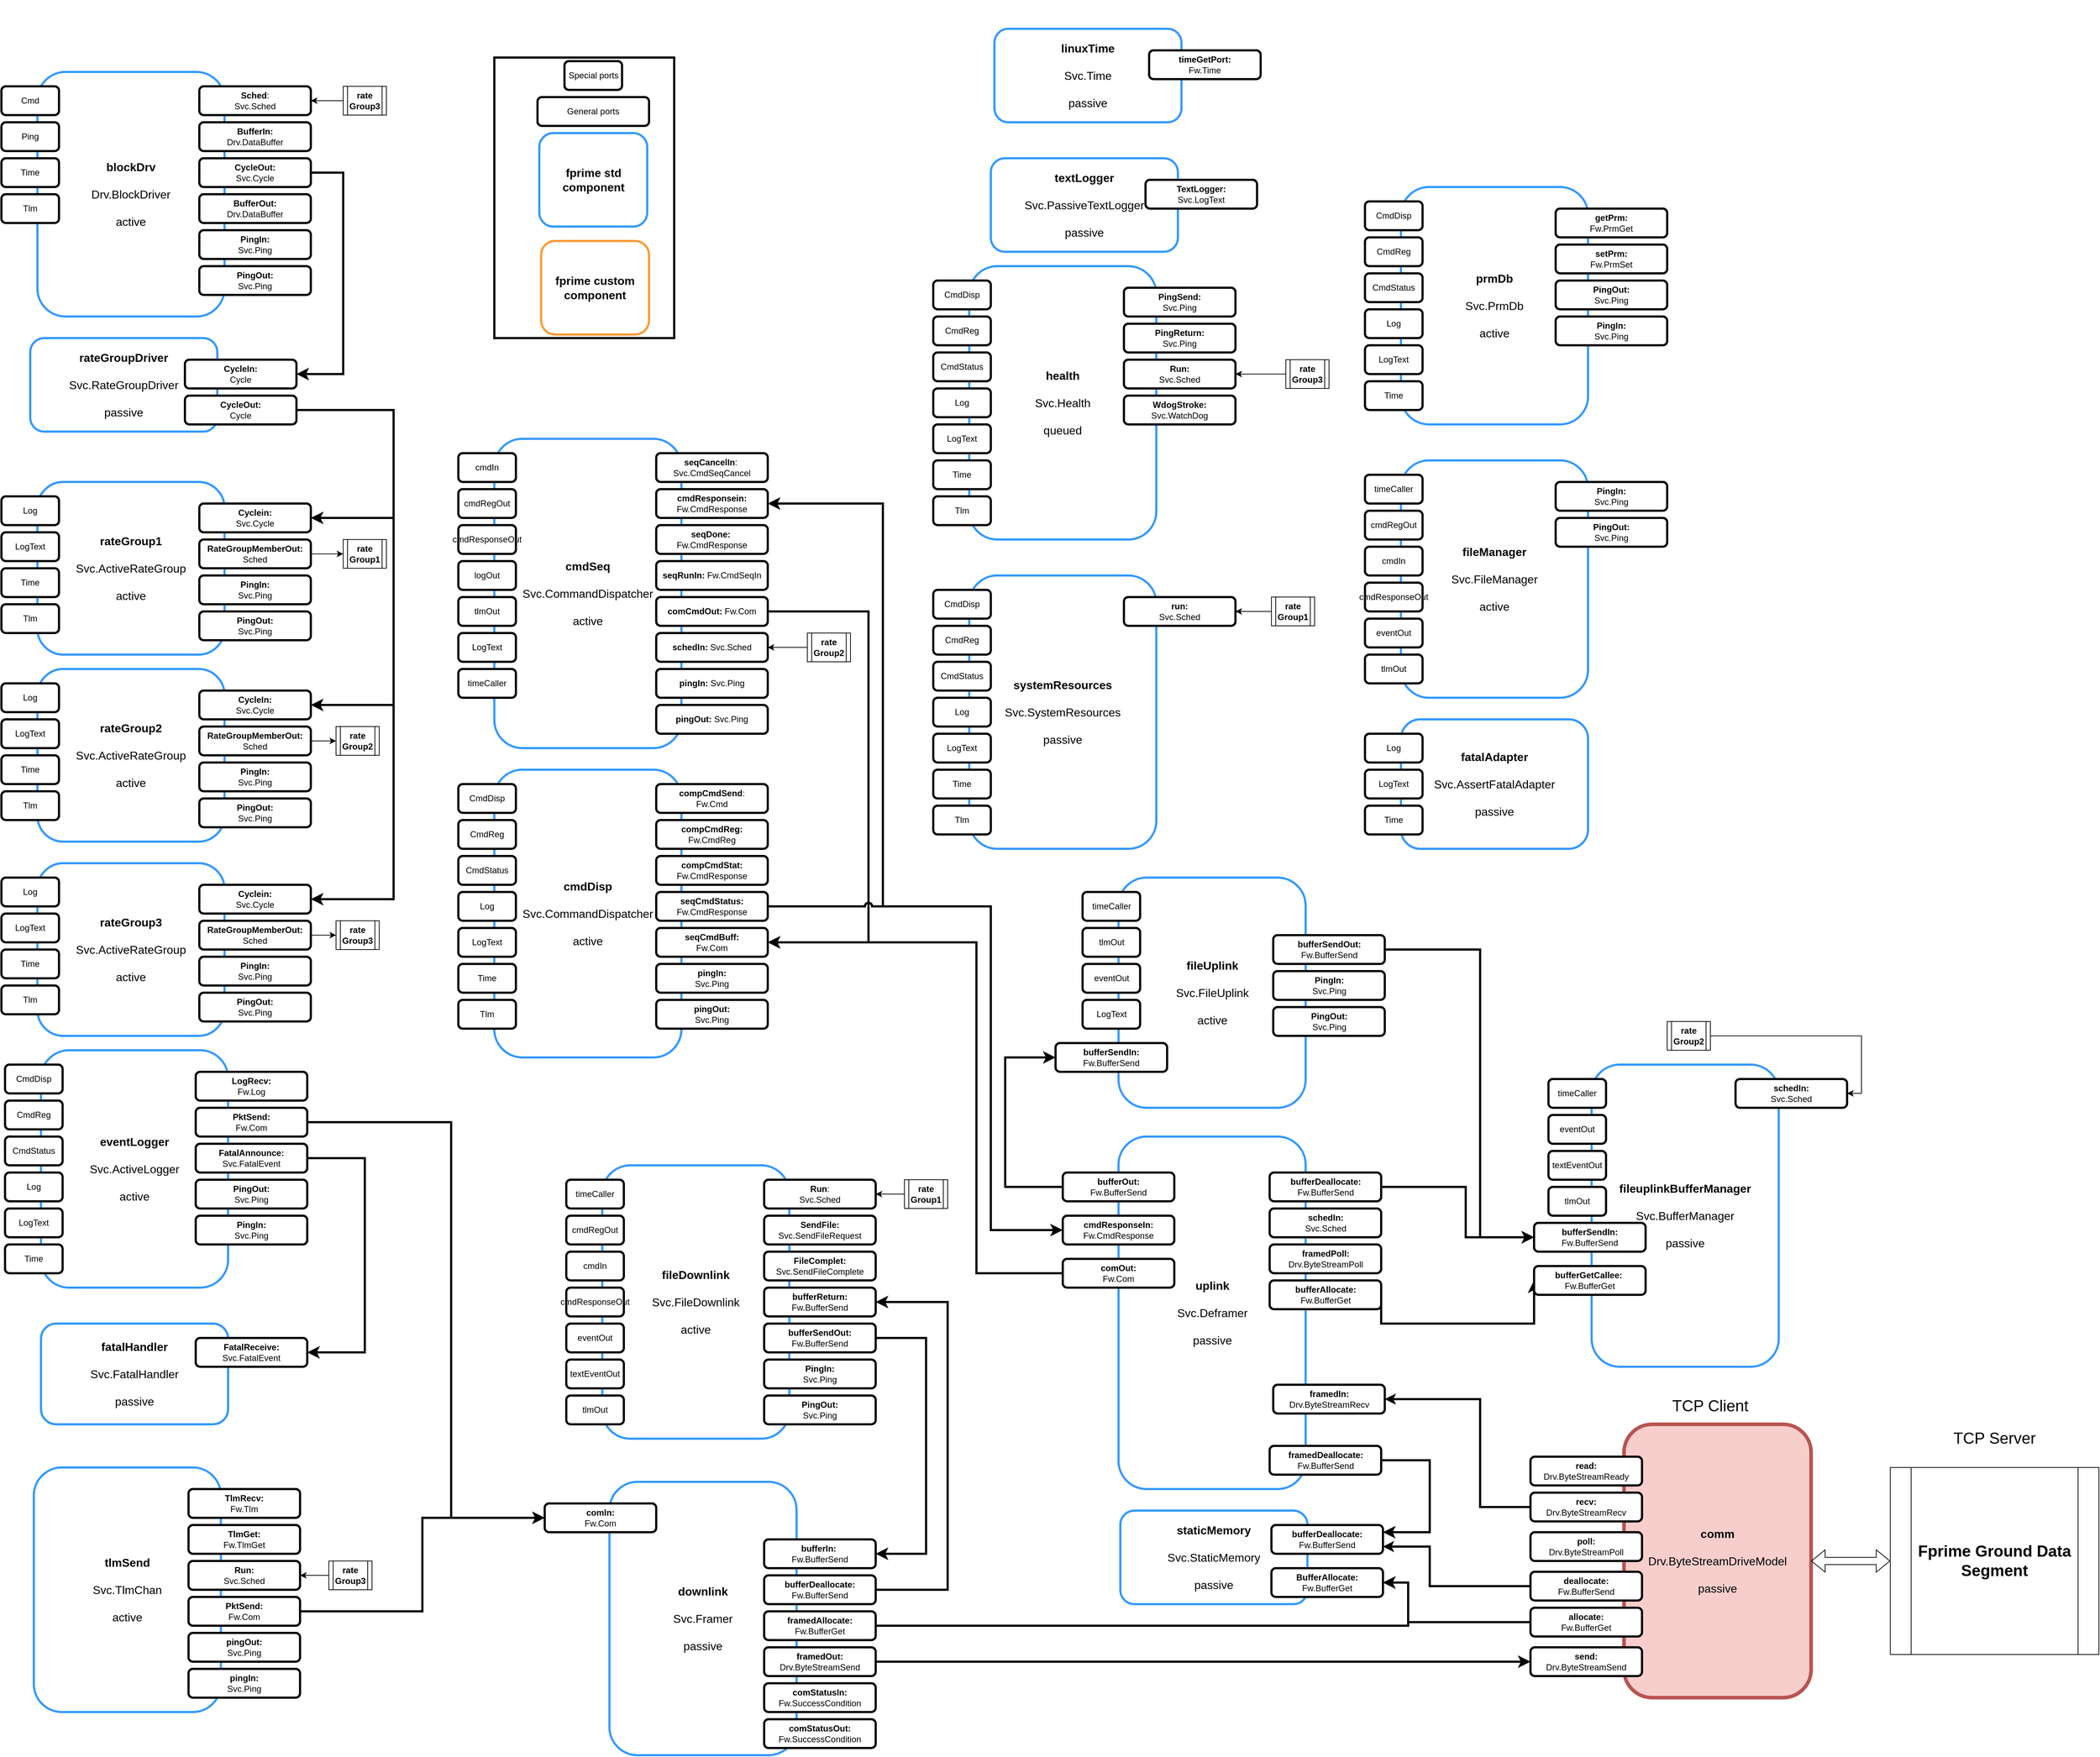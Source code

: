 <mxfile version="22.0.2" type="device" pages="5">
  <diagram name="Ref" id="_MRvo5Q-zMwSHqLwXMmU">
    <mxGraphModel dx="1658" dy="1989" grid="1" gridSize="10" guides="1" tooltips="1" connect="1" arrows="1" fold="1" page="1" pageScale="1" pageWidth="827" pageHeight="1169" math="0" shadow="0">
      <root>
        <mxCell id="0" />
        <mxCell id="1" parent="0" />
        <mxCell id="3OM4jTuPAk8waTPdajKI-1" value="" style="group;strokeWidth=3;" parent="1" vertex="1" connectable="0">
          <mxGeometry x="710" y="90" width="430" height="430" as="geometry" />
        </mxCell>
        <mxCell id="3OM4jTuPAk8waTPdajKI-2" value="&lt;font size=&quot;3&quot;&gt;&lt;b&gt;cmdSeq&lt;/b&gt;&lt;br&gt;&lt;br&gt;Svc.CommandDispatcher&lt;br&gt;&lt;br&gt;active&lt;br&gt;&lt;/font&gt;" style="rounded=1;whiteSpace=wrap;html=1;fontSize=8;strokeColor=#3399FF;strokeWidth=3;" parent="3OM4jTuPAk8waTPdajKI-1" vertex="1">
          <mxGeometry x="50" width="260" height="430" as="geometry" />
        </mxCell>
        <mxCell id="3OM4jTuPAk8waTPdajKI-3" value="cmdIn" style="rounded=1;whiteSpace=wrap;html=1;strokeColor=#000000;fontSize=12;strokeWidth=3;" parent="3OM4jTuPAk8waTPdajKI-1" vertex="1">
          <mxGeometry y="20" width="80" height="40" as="geometry" />
        </mxCell>
        <mxCell id="3OM4jTuPAk8waTPdajKI-4" value="cmdRegOut" style="rounded=1;whiteSpace=wrap;html=1;strokeColor=#000000;fontSize=12;strokeWidth=3;" parent="3OM4jTuPAk8waTPdajKI-1" vertex="1">
          <mxGeometry y="70" width="80" height="40" as="geometry" />
        </mxCell>
        <mxCell id="3OM4jTuPAk8waTPdajKI-5" value="&lt;b&gt;seqCancelIn&lt;/b&gt;:&amp;nbsp; Svc.CmdSeqCancel" style="rounded=1;whiteSpace=wrap;html=1;strokeColor=#000000;fontSize=12;strokeWidth=3;" parent="3OM4jTuPAk8waTPdajKI-1" vertex="1">
          <mxGeometry x="275" y="20" width="155" height="40" as="geometry" />
        </mxCell>
        <mxCell id="3OM4jTuPAk8waTPdajKI-6" value="&lt;b&gt;cmdResponsein: &lt;/b&gt;Fw.CmdResponse" style="rounded=1;whiteSpace=wrap;html=1;strokeColor=#000000;fontSize=12;strokeWidth=3;" parent="3OM4jTuPAk8waTPdajKI-1" vertex="1">
          <mxGeometry x="275" y="70" width="155" height="40" as="geometry" />
        </mxCell>
        <mxCell id="3OM4jTuPAk8waTPdajKI-7" value="logOut" style="rounded=1;whiteSpace=wrap;html=1;strokeColor=#000000;fontSize=12;strokeWidth=3;" parent="3OM4jTuPAk8waTPdajKI-1" vertex="1">
          <mxGeometry y="170" width="80" height="40" as="geometry" />
        </mxCell>
        <mxCell id="3OM4jTuPAk8waTPdajKI-8" value="cmdResponseOut" style="rounded=1;whiteSpace=wrap;html=1;strokeColor=#000000;fontSize=12;strokeWidth=3;" parent="3OM4jTuPAk8waTPdajKI-1" vertex="1">
          <mxGeometry y="120" width="80" height="40" as="geometry" />
        </mxCell>
        <mxCell id="3OM4jTuPAk8waTPdajKI-9" value="&lt;b&gt;seqDone:&amp;nbsp;&lt;br&gt;&lt;/b&gt;Fw.CmdResponse" style="rounded=1;whiteSpace=wrap;html=1;strokeColor=#000000;fontSize=12;strokeWidth=3;" parent="3OM4jTuPAk8waTPdajKI-1" vertex="1">
          <mxGeometry x="275" y="120" width="155" height="40" as="geometry" />
        </mxCell>
        <mxCell id="3OM4jTuPAk8waTPdajKI-10" value="&lt;b&gt;seqRunIn: &lt;/b&gt;Fw.CmdSeqIn" style="rounded=1;whiteSpace=wrap;html=1;strokeColor=#000000;fontSize=12;strokeWidth=3;" parent="3OM4jTuPAk8waTPdajKI-1" vertex="1">
          <mxGeometry x="275" y="170" width="155" height="40" as="geometry" />
        </mxCell>
        <mxCell id="3OM4jTuPAk8waTPdajKI-11" value="&lt;b&gt;comCmdOut: &lt;/b&gt;Fw.Com" style="rounded=1;whiteSpace=wrap;html=1;strokeColor=#000000;fontSize=12;strokeWidth=3;" parent="3OM4jTuPAk8waTPdajKI-1" vertex="1">
          <mxGeometry x="275" y="220" width="155" height="40" as="geometry" />
        </mxCell>
        <mxCell id="3OM4jTuPAk8waTPdajKI-12" value="&lt;b&gt;pingIn: &lt;/b&gt;Svc.Ping" style="rounded=1;whiteSpace=wrap;html=1;strokeColor=#000000;fontSize=12;strokeWidth=3;" parent="3OM4jTuPAk8waTPdajKI-1" vertex="1">
          <mxGeometry x="275" y="320" width="155" height="40" as="geometry" />
        </mxCell>
        <mxCell id="3OM4jTuPAk8waTPdajKI-13" value="&lt;b&gt;pingOut: &lt;/b&gt;Svc.Ping" style="rounded=1;whiteSpace=wrap;html=1;strokeColor=#000000;fontSize=12;strokeWidth=3;" parent="3OM4jTuPAk8waTPdajKI-1" vertex="1">
          <mxGeometry x="275" y="370" width="155" height="40" as="geometry" />
        </mxCell>
        <mxCell id="3OM4jTuPAk8waTPdajKI-14" value="LogText" style="rounded=1;whiteSpace=wrap;html=1;strokeColor=#000000;fontSize=12;strokeWidth=3;" parent="3OM4jTuPAk8waTPdajKI-1" vertex="1">
          <mxGeometry y="270" width="80" height="40" as="geometry" />
        </mxCell>
        <mxCell id="3OM4jTuPAk8waTPdajKI-15" value="tlmOut" style="rounded=1;whiteSpace=wrap;html=1;strokeColor=#000000;fontSize=12;strokeWidth=3;" parent="3OM4jTuPAk8waTPdajKI-1" vertex="1">
          <mxGeometry y="220" width="80" height="40" as="geometry" />
        </mxCell>
        <mxCell id="3OM4jTuPAk8waTPdajKI-16" value="timeCaller" style="rounded=1;whiteSpace=wrap;html=1;strokeColor=#000000;fontSize=12;strokeWidth=3;" parent="3OM4jTuPAk8waTPdajKI-1" vertex="1">
          <mxGeometry y="320" width="80" height="40" as="geometry" />
        </mxCell>
        <mxCell id="3OM4jTuPAk8waTPdajKI-17" value="&lt;b&gt;schedIn: &lt;/b&gt;Svc.Sched" style="rounded=1;whiteSpace=wrap;html=1;strokeColor=#000000;fontSize=12;strokeWidth=3;" parent="3OM4jTuPAk8waTPdajKI-1" vertex="1">
          <mxGeometry x="275" y="270" width="155" height="40" as="geometry" />
        </mxCell>
        <mxCell id="3OM4jTuPAk8waTPdajKI-18" value="" style="group;strokeWidth=3;" parent="1" vertex="1" connectable="0">
          <mxGeometry x="860" y="1100" width="430" height="380" as="geometry" />
        </mxCell>
        <mxCell id="3OM4jTuPAk8waTPdajKI-19" value="&lt;font size=&quot;3&quot;&gt;&lt;b&gt;fileDownlink&lt;/b&gt;&lt;br&gt;&lt;br&gt;Svc.FileDownlink&lt;br&gt;&lt;br&gt;active&lt;br&gt;&lt;/font&gt;" style="rounded=1;whiteSpace=wrap;html=1;fontSize=8;strokeColor=#3399FF;strokeWidth=3;" parent="3OM4jTuPAk8waTPdajKI-18" vertex="1">
          <mxGeometry x="50" width="260" height="380" as="geometry" />
        </mxCell>
        <mxCell id="3OM4jTuPAk8waTPdajKI-20" value="timeCaller" style="rounded=1;whiteSpace=wrap;html=1;strokeColor=#000000;fontSize=12;strokeWidth=3;" parent="3OM4jTuPAk8waTPdajKI-18" vertex="1">
          <mxGeometry y="20" width="80" height="40" as="geometry" />
        </mxCell>
        <mxCell id="3OM4jTuPAk8waTPdajKI-21" value="cmdRegOut" style="rounded=1;whiteSpace=wrap;html=1;strokeColor=#000000;fontSize=12;strokeWidth=3;" parent="3OM4jTuPAk8waTPdajKI-18" vertex="1">
          <mxGeometry y="70" width="80" height="40" as="geometry" />
        </mxCell>
        <mxCell id="3OM4jTuPAk8waTPdajKI-22" value="&lt;b&gt;Run&lt;/b&gt;: &lt;br&gt;Svc.Sched" style="rounded=1;whiteSpace=wrap;html=1;strokeColor=#000000;fontSize=12;strokeWidth=3;" parent="3OM4jTuPAk8waTPdajKI-18" vertex="1">
          <mxGeometry x="275" y="20" width="155" height="40" as="geometry" />
        </mxCell>
        <mxCell id="3OM4jTuPAk8waTPdajKI-23" value="&lt;b&gt;SendFile: &lt;/b&gt;Svc.SendFileRequest" style="rounded=1;whiteSpace=wrap;html=1;strokeColor=#000000;fontSize=12;strokeWidth=3;" parent="3OM4jTuPAk8waTPdajKI-18" vertex="1">
          <mxGeometry x="275" y="70" width="155" height="40" as="geometry" />
        </mxCell>
        <mxCell id="3OM4jTuPAk8waTPdajKI-24" value="cmdIn" style="rounded=1;whiteSpace=wrap;html=1;strokeColor=#000000;fontSize=12;strokeWidth=3;" parent="3OM4jTuPAk8waTPdajKI-18" vertex="1">
          <mxGeometry y="120" width="80" height="40" as="geometry" />
        </mxCell>
        <mxCell id="3OM4jTuPAk8waTPdajKI-25" value="cmdResponseOut" style="rounded=1;whiteSpace=wrap;html=1;strokeColor=#000000;fontSize=12;strokeWidth=3;" parent="3OM4jTuPAk8waTPdajKI-18" vertex="1">
          <mxGeometry y="170" width="80" height="40" as="geometry" />
        </mxCell>
        <mxCell id="3OM4jTuPAk8waTPdajKI-26" value="&lt;b&gt;FileComplet: &lt;/b&gt;Svc.SendFileComplete" style="rounded=1;whiteSpace=wrap;html=1;strokeColor=#000000;fontSize=12;strokeWidth=3;" parent="3OM4jTuPAk8waTPdajKI-18" vertex="1">
          <mxGeometry x="275" y="120" width="155" height="40" as="geometry" />
        </mxCell>
        <mxCell id="3OM4jTuPAk8waTPdajKI-27" value="&lt;b&gt;bufferReturn: &lt;/b&gt;Fw.BufferSend" style="rounded=1;whiteSpace=wrap;html=1;strokeColor=#000000;fontSize=12;strokeWidth=3;" parent="3OM4jTuPAk8waTPdajKI-18" vertex="1">
          <mxGeometry x="275" y="170" width="155" height="40" as="geometry" />
        </mxCell>
        <mxCell id="3OM4jTuPAk8waTPdajKI-28" value="&lt;b&gt;PingIn: &lt;br&gt;&lt;/b&gt;Svc.Ping" style="rounded=1;whiteSpace=wrap;html=1;strokeColor=#000000;fontSize=12;strokeWidth=3;" parent="3OM4jTuPAk8waTPdajKI-18" vertex="1">
          <mxGeometry x="275" y="270" width="155" height="40" as="geometry" />
        </mxCell>
        <mxCell id="3OM4jTuPAk8waTPdajKI-29" value="&lt;b&gt;PingOut: &lt;br&gt;&lt;/b&gt;Svc.Ping" style="rounded=1;whiteSpace=wrap;html=1;strokeColor=#000000;fontSize=12;strokeWidth=3;" parent="3OM4jTuPAk8waTPdajKI-18" vertex="1">
          <mxGeometry x="275" y="320" width="155" height="40" as="geometry" />
        </mxCell>
        <mxCell id="3OM4jTuPAk8waTPdajKI-30" value="eventOut" style="rounded=1;whiteSpace=wrap;html=1;strokeColor=#000000;fontSize=12;strokeWidth=3;" parent="3OM4jTuPAk8waTPdajKI-18" vertex="1">
          <mxGeometry y="220" width="80" height="40" as="geometry" />
        </mxCell>
        <mxCell id="3OM4jTuPAk8waTPdajKI-31" value="textEventOut" style="rounded=1;whiteSpace=wrap;html=1;strokeColor=#000000;fontSize=12;strokeWidth=3;" parent="3OM4jTuPAk8waTPdajKI-18" vertex="1">
          <mxGeometry y="270" width="80" height="40" as="geometry" />
        </mxCell>
        <mxCell id="3OM4jTuPAk8waTPdajKI-32" value="tlmOut" style="rounded=1;whiteSpace=wrap;html=1;strokeColor=#000000;fontSize=12;strokeWidth=3;" parent="3OM4jTuPAk8waTPdajKI-18" vertex="1">
          <mxGeometry y="320" width="80" height="40" as="geometry" />
        </mxCell>
        <mxCell id="3OM4jTuPAk8waTPdajKI-33" value="&lt;b&gt;bufferSendOut:&lt;/b&gt;&lt;br&gt;Fw.BufferSend" style="rounded=1;whiteSpace=wrap;html=1;strokeColor=#000000;fontSize=12;strokeWidth=3;" parent="3OM4jTuPAk8waTPdajKI-18" vertex="1">
          <mxGeometry x="275" y="220" width="155" height="40" as="geometry" />
        </mxCell>
        <mxCell id="3OM4jTuPAk8waTPdajKI-34" value="" style="group;strokeWidth=3;" parent="1" vertex="1" connectable="0">
          <mxGeometry x="1970" y="120" width="420" height="330" as="geometry" />
        </mxCell>
        <mxCell id="3OM4jTuPAk8waTPdajKI-35" value="&lt;font size=&quot;3&quot;&gt;&lt;b&gt;fileManager&lt;/b&gt;&lt;br&gt;&lt;br&gt;Svc.FileManager&lt;br&gt;&lt;br&gt;active&lt;br&gt;&lt;/font&gt;" style="rounded=1;whiteSpace=wrap;html=1;fontSize=8;strokeColor=#3399FF;strokeWidth=3;" parent="3OM4jTuPAk8waTPdajKI-34" vertex="1">
          <mxGeometry x="50" width="260" height="330" as="geometry" />
        </mxCell>
        <mxCell id="3OM4jTuPAk8waTPdajKI-36" value="timeCaller" style="rounded=1;whiteSpace=wrap;html=1;strokeColor=#000000;fontSize=12;strokeWidth=3;" parent="3OM4jTuPAk8waTPdajKI-34" vertex="1">
          <mxGeometry y="20" width="80" height="40" as="geometry" />
        </mxCell>
        <mxCell id="3OM4jTuPAk8waTPdajKI-37" value="cmdRegOut" style="rounded=1;whiteSpace=wrap;html=1;strokeColor=#000000;fontSize=12;strokeWidth=3;" parent="3OM4jTuPAk8waTPdajKI-34" vertex="1">
          <mxGeometry y="70" width="80" height="40" as="geometry" />
        </mxCell>
        <mxCell id="3OM4jTuPAk8waTPdajKI-38" value="cmdIn" style="rounded=1;whiteSpace=wrap;html=1;strokeColor=#000000;fontSize=12;strokeWidth=3;" parent="3OM4jTuPAk8waTPdajKI-34" vertex="1">
          <mxGeometry y="120" width="80" height="40" as="geometry" />
        </mxCell>
        <mxCell id="3OM4jTuPAk8waTPdajKI-39" value="cmdResponseOut" style="rounded=1;whiteSpace=wrap;html=1;strokeColor=#000000;fontSize=12;strokeWidth=3;" parent="3OM4jTuPAk8waTPdajKI-34" vertex="1">
          <mxGeometry y="170" width="80" height="40" as="geometry" />
        </mxCell>
        <mxCell id="3OM4jTuPAk8waTPdajKI-40" value="&lt;b&gt;PingIn: &lt;br&gt;&lt;/b&gt;Svc.Ping" style="rounded=1;whiteSpace=wrap;html=1;strokeColor=#000000;fontSize=12;strokeWidth=3;" parent="3OM4jTuPAk8waTPdajKI-34" vertex="1">
          <mxGeometry x="265" y="30" width="155" height="40" as="geometry" />
        </mxCell>
        <mxCell id="3OM4jTuPAk8waTPdajKI-41" value="&lt;b&gt;PingOut: &lt;br&gt;&lt;/b&gt;Svc.Ping" style="rounded=1;whiteSpace=wrap;html=1;strokeColor=#000000;fontSize=12;strokeWidth=3;" parent="3OM4jTuPAk8waTPdajKI-34" vertex="1">
          <mxGeometry x="265" y="80" width="155" height="40" as="geometry" />
        </mxCell>
        <mxCell id="3OM4jTuPAk8waTPdajKI-42" value="eventOut" style="rounded=1;whiteSpace=wrap;html=1;strokeColor=#000000;fontSize=12;strokeWidth=3;" parent="3OM4jTuPAk8waTPdajKI-34" vertex="1">
          <mxGeometry y="220" width="80" height="40" as="geometry" />
        </mxCell>
        <mxCell id="3OM4jTuPAk8waTPdajKI-43" value="tlmOut" style="rounded=1;whiteSpace=wrap;html=1;strokeColor=#000000;fontSize=12;strokeWidth=3;" parent="3OM4jTuPAk8waTPdajKI-34" vertex="1">
          <mxGeometry y="270" width="80" height="40" as="geometry" />
        </mxCell>
        <mxCell id="3OM4jTuPAk8waTPdajKI-44" value="" style="group;strokeWidth=3;" parent="1" vertex="1" connectable="0">
          <mxGeometry x="530" y="1550" width="760" height="370" as="geometry" />
        </mxCell>
        <mxCell id="3OM4jTuPAk8waTPdajKI-45" value="" style="group;strokeWidth=3;" parent="3OM4jTuPAk8waTPdajKI-44" vertex="1" connectable="0">
          <mxGeometry x="-410" y="-30" width="370" height="340" as="geometry" />
        </mxCell>
        <mxCell id="3OM4jTuPAk8waTPdajKI-46" value="&lt;font size=&quot;3&quot;&gt;&lt;b&gt;tlmSend&lt;/b&gt;&lt;br&gt;&lt;br&gt;Svc.TlmChan&lt;br&gt;&lt;br&gt;active&lt;br&gt;&lt;/font&gt;" style="rounded=1;whiteSpace=wrap;html=1;fontSize=8;strokeColor=#3399FF;strokeWidth=3;" parent="3OM4jTuPAk8waTPdajKI-45" vertex="1">
          <mxGeometry width="260" height="340" as="geometry" />
        </mxCell>
        <mxCell id="3OM4jTuPAk8waTPdajKI-47" value="&lt;b&gt;TlmRecv: &lt;br&gt;&lt;/b&gt;Fw.Tlm" style="rounded=1;whiteSpace=wrap;html=1;strokeColor=#000000;fontSize=12;strokeWidth=3;" parent="3OM4jTuPAk8waTPdajKI-45" vertex="1">
          <mxGeometry x="215" y="30" width="155" height="40" as="geometry" />
        </mxCell>
        <mxCell id="3OM4jTuPAk8waTPdajKI-48" value="&lt;b&gt;TlmGet: &lt;br&gt;&lt;/b&gt;Fw.TlmGet" style="rounded=1;whiteSpace=wrap;html=1;strokeColor=#000000;fontSize=12;strokeWidth=3;" parent="3OM4jTuPAk8waTPdajKI-45" vertex="1">
          <mxGeometry x="215" y="80" width="155" height="40" as="geometry" />
        </mxCell>
        <mxCell id="3OM4jTuPAk8waTPdajKI-49" value="&lt;b&gt;Run: &lt;br&gt;&lt;/b&gt;Svc.Sched" style="rounded=1;whiteSpace=wrap;html=1;strokeColor=#000000;fontSize=12;strokeWidth=3;" parent="3OM4jTuPAk8waTPdajKI-45" vertex="1">
          <mxGeometry x="215" y="130" width="155" height="40" as="geometry" />
        </mxCell>
        <mxCell id="3OM4jTuPAk8waTPdajKI-50" value="&lt;b&gt;pingOut: &lt;br&gt;&lt;/b&gt;Svc.Ping" style="rounded=1;whiteSpace=wrap;html=1;strokeColor=#000000;fontSize=12;strokeWidth=3;" parent="3OM4jTuPAk8waTPdajKI-45" vertex="1">
          <mxGeometry x="215" y="230" width="155" height="40" as="geometry" />
        </mxCell>
        <mxCell id="3OM4jTuPAk8waTPdajKI-51" value="&lt;b&gt;pingIn: &lt;br&gt;&lt;/b&gt;Svc.Ping" style="rounded=1;whiteSpace=wrap;html=1;strokeColor=#000000;fontSize=12;strokeWidth=3;" parent="3OM4jTuPAk8waTPdajKI-45" vertex="1">
          <mxGeometry x="215" y="280" width="155" height="40" as="geometry" />
        </mxCell>
        <mxCell id="3OM4jTuPAk8waTPdajKI-52" value="&lt;b&gt;PktSend: &lt;br&gt;&lt;/b&gt;Fw.Com" style="rounded=1;whiteSpace=wrap;html=1;strokeColor=#000000;fontSize=12;strokeWidth=3;" parent="3OM4jTuPAk8waTPdajKI-45" vertex="1">
          <mxGeometry x="215" y="180" width="155" height="40" as="geometry" />
        </mxCell>
        <mxCell id="3OM4jTuPAk8waTPdajKI-53" style="edgeStyle=orthogonalEdgeStyle;rounded=0;orthogonalLoop=1;jettySize=auto;html=1;entryX=1;entryY=0.5;entryDx=0;entryDy=0;" parent="3OM4jTuPAk8waTPdajKI-44" source="3OM4jTuPAk8waTPdajKI-54" target="3OM4jTuPAk8waTPdajKI-49" edge="1">
          <mxGeometry relative="1" as="geometry" />
        </mxCell>
        <mxCell id="3OM4jTuPAk8waTPdajKI-54" value="&lt;b&gt;rate&lt;br&gt;Group3&lt;br&gt;&lt;/b&gt;" style="shape=process;whiteSpace=wrap;html=1;backgroundOutline=1;" parent="3OM4jTuPAk8waTPdajKI-44" vertex="1">
          <mxGeometry y="100" width="60" height="40" as="geometry" />
        </mxCell>
        <mxCell id="3OM4jTuPAk8waTPdajKI-55" value="" style="group;strokeWidth=3;" parent="3OM4jTuPAk8waTPdajKI-44" vertex="1" connectable="0">
          <mxGeometry x="340" y="-10" width="420" height="380" as="geometry" />
        </mxCell>
        <mxCell id="3OM4jTuPAk8waTPdajKI-56" value="&lt;font size=&quot;3&quot;&gt;&lt;b&gt;downlink&lt;/b&gt;&lt;br&gt;&lt;br&gt;Svc.Framer&lt;br&gt;&lt;br&gt;passive&lt;br&gt;&lt;/font&gt;" style="rounded=1;whiteSpace=wrap;html=1;fontSize=8;strokeColor=#3399FF;strokeWidth=3;" parent="3OM4jTuPAk8waTPdajKI-55" vertex="1">
          <mxGeometry x="50" width="260" height="380" as="geometry" />
        </mxCell>
        <mxCell id="3OM4jTuPAk8waTPdajKI-57" value="&lt;b&gt;comIn: &lt;br&gt;&lt;/b&gt;Fw.Com" style="rounded=1;whiteSpace=wrap;html=1;strokeColor=#000000;fontSize=12;strokeWidth=3;" parent="3OM4jTuPAk8waTPdajKI-55" vertex="1">
          <mxGeometry x="-40" y="30" width="155" height="40" as="geometry" />
        </mxCell>
        <mxCell id="3OM4jTuPAk8waTPdajKI-58" value="&lt;b&gt;bufferIn:&amp;nbsp;&lt;br&gt;&lt;/b&gt;Fw.BufferSend" style="rounded=1;whiteSpace=wrap;html=1;strokeColor=#000000;fontSize=12;strokeWidth=3;" parent="3OM4jTuPAk8waTPdajKI-55" vertex="1">
          <mxGeometry x="265" y="80" width="155" height="40" as="geometry" />
        </mxCell>
        <mxCell id="3OM4jTuPAk8waTPdajKI-59" value="&lt;b&gt;bufferDeallocate: &lt;/b&gt;Fw.BufferSend" style="rounded=1;whiteSpace=wrap;html=1;strokeColor=#000000;fontSize=12;strokeWidth=3;" parent="3OM4jTuPAk8waTPdajKI-55" vertex="1">
          <mxGeometry x="265" y="130" width="155" height="40" as="geometry" />
        </mxCell>
        <mxCell id="3OM4jTuPAk8waTPdajKI-60" value="&lt;b&gt;framedAllocate: &lt;/b&gt;Fw.BufferGet" style="rounded=1;whiteSpace=wrap;html=1;strokeColor=#000000;fontSize=12;strokeWidth=3;" parent="3OM4jTuPAk8waTPdajKI-55" vertex="1">
          <mxGeometry x="265" y="180" width="155" height="40" as="geometry" />
        </mxCell>
        <mxCell id="3OM4jTuPAk8waTPdajKI-61" value="&lt;b&gt;framedOut: &lt;/b&gt;Drv.ByteStreamSend" style="rounded=1;whiteSpace=wrap;html=1;strokeColor=#000000;fontSize=12;strokeWidth=3;" parent="3OM4jTuPAk8waTPdajKI-55" vertex="1">
          <mxGeometry x="265" y="230" width="155" height="40" as="geometry" />
        </mxCell>
        <mxCell id="3OM4jTuPAk8waTPdajKI-62" value="&lt;b&gt;comStatusIn: &lt;/b&gt;Fw.SuccessCondition" style="rounded=1;whiteSpace=wrap;html=1;strokeColor=#000000;fontSize=12;strokeWidth=3;" parent="3OM4jTuPAk8waTPdajKI-55" vertex="1">
          <mxGeometry x="265" y="280" width="155" height="40" as="geometry" />
        </mxCell>
        <mxCell id="3OM4jTuPAk8waTPdajKI-63" value="&lt;b&gt;comStatusOut: &lt;/b&gt;Fw.SuccessCondition" style="rounded=1;whiteSpace=wrap;html=1;strokeColor=#000000;fontSize=12;strokeWidth=3;" parent="3OM4jTuPAk8waTPdajKI-55" vertex="1">
          <mxGeometry x="265" y="330" width="155" height="40" as="geometry" />
        </mxCell>
        <mxCell id="3OM4jTuPAk8waTPdajKI-64" value="" style="edgeStyle=elbowEdgeStyle;elbow=horizontal;endArrow=classic;html=1;curved=0;rounded=0;endSize=8;startSize=8;exitX=1;exitY=0.5;exitDx=0;exitDy=0;entryX=0;entryY=0.5;entryDx=0;entryDy=0;strokeWidth=3;jumpStyle=arc;strokeColor=#000000;" parent="3OM4jTuPAk8waTPdajKI-44" source="3OM4jTuPAk8waTPdajKI-52" target="3OM4jTuPAk8waTPdajKI-57" edge="1">
          <mxGeometry width="50" height="50" relative="1" as="geometry">
            <mxPoint x="1490" y="-2240" as="sourcePoint" />
            <mxPoint x="1460" y="-1460" as="targetPoint" />
            <Array as="points" />
          </mxGeometry>
        </mxCell>
        <mxCell id="3OM4jTuPAk8waTPdajKI-65" value="" style="group;strokeWidth=3;" parent="1" vertex="1" connectable="0">
          <mxGeometry x="760" y="-440" width="250" height="390" as="geometry" />
        </mxCell>
        <mxCell id="3OM4jTuPAk8waTPdajKI-66" value="" style="rounded=0;whiteSpace=wrap;html=1;strokeColor=#000000;fontSize=12;strokeWidth=3;" parent="3OM4jTuPAk8waTPdajKI-65" vertex="1">
          <mxGeometry width="250" height="390" as="geometry" />
        </mxCell>
        <mxCell id="3OM4jTuPAk8waTPdajKI-67" value="Special ports" style="rounded=1;whiteSpace=wrap;html=1;strokeWidth=3;" parent="3OM4jTuPAk8waTPdajKI-65" vertex="1">
          <mxGeometry x="97.5" y="5" width="80" height="40" as="geometry" />
        </mxCell>
        <mxCell id="3OM4jTuPAk8waTPdajKI-68" value="General ports" style="rounded=1;whiteSpace=wrap;html=1;strokeWidth=3;" parent="3OM4jTuPAk8waTPdajKI-65" vertex="1">
          <mxGeometry x="60" y="55" width="155" height="40" as="geometry" />
        </mxCell>
        <mxCell id="3OM4jTuPAk8waTPdajKI-69" value="&lt;font size=&quot;3&quot;&gt;&lt;b&gt;fprime std component&lt;/b&gt;&lt;br&gt;&lt;/font&gt;" style="rounded=1;whiteSpace=wrap;html=1;fontSize=8;strokeColor=#3399FF;strokeWidth=3;" parent="3OM4jTuPAk8waTPdajKI-65" vertex="1">
          <mxGeometry x="62.5" y="105" width="150" height="130" as="geometry" />
        </mxCell>
        <mxCell id="3OM4jTuPAk8waTPdajKI-70" value="&lt;font size=&quot;3&quot;&gt;&lt;b&gt;fprime custom component&lt;/b&gt;&lt;br&gt;&lt;/font&gt;" style="rounded=1;whiteSpace=wrap;html=1;fontSize=8;strokeColor=#FF9933;strokeWidth=3;" parent="3OM4jTuPAk8waTPdajKI-65" vertex="1">
          <mxGeometry x="65" y="255" width="150" height="130" as="geometry" />
        </mxCell>
        <mxCell id="3OM4jTuPAk8waTPdajKI-71" value="" style="group;strokeWidth=3;" parent="1" vertex="1" connectable="0">
          <mxGeometry x="1370" y="-150" width="420" height="380" as="geometry" />
        </mxCell>
        <mxCell id="3OM4jTuPAk8waTPdajKI-72" value="" style="group;strokeWidth=3;" parent="3OM4jTuPAk8waTPdajKI-71" vertex="1" connectable="0">
          <mxGeometry width="420" height="380" as="geometry" />
        </mxCell>
        <mxCell id="3OM4jTuPAk8waTPdajKI-73" value="&lt;font size=&quot;3&quot;&gt;&lt;b&gt;health&lt;/b&gt;&lt;br&gt;&lt;br&gt;Svc.Health&lt;br&gt;&lt;br&gt;queued&lt;br&gt;&lt;/font&gt;" style="rounded=1;whiteSpace=wrap;html=1;fontSize=8;strokeColor=#3399FF;strokeWidth=3;" parent="3OM4jTuPAk8waTPdajKI-72" vertex="1">
          <mxGeometry x="50" width="260" height="380" as="geometry" />
        </mxCell>
        <mxCell id="3OM4jTuPAk8waTPdajKI-74" value="CmdDisp" style="rounded=1;whiteSpace=wrap;html=1;strokeColor=#000000;fontSize=12;strokeWidth=3;" parent="3OM4jTuPAk8waTPdajKI-72" vertex="1">
          <mxGeometry y="20" width="80" height="40" as="geometry" />
        </mxCell>
        <mxCell id="3OM4jTuPAk8waTPdajKI-75" value="&lt;b&gt;PingSend: &lt;br&gt;&lt;/b&gt;Svc.Ping" style="rounded=1;whiteSpace=wrap;html=1;strokeColor=#000000;fontSize=12;strokeWidth=3;" parent="3OM4jTuPAk8waTPdajKI-72" vertex="1">
          <mxGeometry x="265" y="30" width="155" height="40" as="geometry" />
        </mxCell>
        <mxCell id="3OM4jTuPAk8waTPdajKI-76" value="&lt;b&gt;PingReturn: &lt;br&gt;&lt;/b&gt;Svc.Ping" style="rounded=1;whiteSpace=wrap;html=1;strokeColor=#000000;fontSize=12;strokeWidth=3;" parent="3OM4jTuPAk8waTPdajKI-72" vertex="1">
          <mxGeometry x="265" y="80" width="155" height="40" as="geometry" />
        </mxCell>
        <mxCell id="3OM4jTuPAk8waTPdajKI-77" value="CmdStatus" style="rounded=1;whiteSpace=wrap;html=1;strokeColor=#000000;fontSize=12;strokeWidth=3;" parent="3OM4jTuPAk8waTPdajKI-72" vertex="1">
          <mxGeometry y="120" width="80" height="40" as="geometry" />
        </mxCell>
        <mxCell id="3OM4jTuPAk8waTPdajKI-78" value="CmdReg" style="rounded=1;whiteSpace=wrap;html=1;strokeColor=#000000;fontSize=12;strokeWidth=3;" parent="3OM4jTuPAk8waTPdajKI-72" vertex="1">
          <mxGeometry y="70" width="80" height="40" as="geometry" />
        </mxCell>
        <mxCell id="3OM4jTuPAk8waTPdajKI-79" value="&lt;b&gt;Run: &lt;br&gt;&lt;/b&gt;Svc.Sched" style="rounded=1;whiteSpace=wrap;html=1;strokeColor=#000000;fontSize=12;strokeWidth=3;" parent="3OM4jTuPAk8waTPdajKI-72" vertex="1">
          <mxGeometry x="265" y="130" width="155" height="40" as="geometry" />
        </mxCell>
        <mxCell id="3OM4jTuPAk8waTPdajKI-80" value="Log" style="rounded=1;whiteSpace=wrap;html=1;strokeColor=#000000;fontSize=12;strokeWidth=3;" parent="3OM4jTuPAk8waTPdajKI-72" vertex="1">
          <mxGeometry y="170" width="80" height="40" as="geometry" />
        </mxCell>
        <mxCell id="3OM4jTuPAk8waTPdajKI-81" value="&lt;b&gt;WdogStroke: &lt;/b&gt;Svc.WatchDog" style="rounded=1;whiteSpace=wrap;html=1;strokeColor=#000000;fontSize=12;strokeWidth=3;" parent="3OM4jTuPAk8waTPdajKI-72" vertex="1">
          <mxGeometry x="265" y="180" width="155" height="40" as="geometry" />
        </mxCell>
        <mxCell id="3OM4jTuPAk8waTPdajKI-82" value="LogText" style="rounded=1;whiteSpace=wrap;html=1;strokeColor=#000000;fontSize=12;strokeWidth=3;" parent="3OM4jTuPAk8waTPdajKI-72" vertex="1">
          <mxGeometry y="220" width="80" height="40" as="geometry" />
        </mxCell>
        <mxCell id="3OM4jTuPAk8waTPdajKI-83" value="Time" style="rounded=1;whiteSpace=wrap;html=1;strokeColor=#000000;fontSize=12;strokeWidth=3;" parent="3OM4jTuPAk8waTPdajKI-72" vertex="1">
          <mxGeometry y="270" width="80" height="40" as="geometry" />
        </mxCell>
        <mxCell id="3OM4jTuPAk8waTPdajKI-84" value="Tlm" style="rounded=1;whiteSpace=wrap;html=1;strokeColor=#000000;fontSize=12;strokeWidth=3;" parent="3OM4jTuPAk8waTPdajKI-71" vertex="1">
          <mxGeometry y="320" width="80" height="40" as="geometry" />
        </mxCell>
        <mxCell id="3OM4jTuPAk8waTPdajKI-85" value="" style="group;strokeWidth=3;" parent="1" vertex="1" connectable="0">
          <mxGeometry x="1425" y="-520" width="430" height="230" as="geometry" />
        </mxCell>
        <mxCell id="3OM4jTuPAk8waTPdajKI-86" value="&lt;font size=&quot;3&quot;&gt;&lt;b&gt;linuxTime&lt;/b&gt;&lt;br&gt;&lt;br&gt;Svc.Time&lt;br&gt;&lt;br&gt;passive&lt;br&gt;&lt;/font&gt;" style="rounded=1;whiteSpace=wrap;html=1;fontSize=8;strokeColor=#3399FF;strokeWidth=3;" parent="3OM4jTuPAk8waTPdajKI-85" vertex="1">
          <mxGeometry x="30" y="40" width="260" height="130" as="geometry" />
        </mxCell>
        <mxCell id="3OM4jTuPAk8waTPdajKI-87" value="&lt;b&gt;timeGetPort: &lt;br&gt;&lt;/b&gt;Fw.Time" style="rounded=1;whiteSpace=wrap;html=1;strokeColor=#000000;fontSize=12;strokeWidth=3;" parent="3OM4jTuPAk8waTPdajKI-85" vertex="1">
          <mxGeometry x="245" y="70" width="155" height="40" as="geometry" />
        </mxCell>
        <mxCell id="3OM4jTuPAk8waTPdajKI-88" value="" style="group;strokeWidth=3;" parent="1" vertex="1" connectable="0">
          <mxGeometry x="1370" y="280" width="420" height="380" as="geometry" />
        </mxCell>
        <mxCell id="3OM4jTuPAk8waTPdajKI-89" value="" style="group;strokeWidth=3;" parent="3OM4jTuPAk8waTPdajKI-88" vertex="1" connectable="0">
          <mxGeometry width="420" height="380" as="geometry" />
        </mxCell>
        <mxCell id="3OM4jTuPAk8waTPdajKI-90" value="&lt;font size=&quot;3&quot;&gt;&lt;b&gt;systemResources&lt;/b&gt;&lt;br&gt;&lt;br&gt;Svc.SystemResources&lt;br&gt;&lt;br&gt;passive&lt;br&gt;&lt;/font&gt;" style="rounded=1;whiteSpace=wrap;html=1;fontSize=8;strokeColor=#3399FF;strokeWidth=3;" parent="3OM4jTuPAk8waTPdajKI-89" vertex="1">
          <mxGeometry x="50" width="260" height="380" as="geometry" />
        </mxCell>
        <mxCell id="3OM4jTuPAk8waTPdajKI-91" value="CmdDisp" style="rounded=1;whiteSpace=wrap;html=1;strokeColor=#000000;fontSize=12;strokeWidth=3;" parent="3OM4jTuPAk8waTPdajKI-89" vertex="1">
          <mxGeometry y="20" width="80" height="40" as="geometry" />
        </mxCell>
        <mxCell id="3OM4jTuPAk8waTPdajKI-92" value="&lt;b&gt;run: &lt;br&gt;&lt;/b&gt;Svc.Sched" style="rounded=1;whiteSpace=wrap;html=1;strokeColor=#000000;fontSize=12;strokeWidth=3;" parent="3OM4jTuPAk8waTPdajKI-89" vertex="1">
          <mxGeometry x="265" y="30" width="155" height="40" as="geometry" />
        </mxCell>
        <mxCell id="3OM4jTuPAk8waTPdajKI-93" value="CmdStatus" style="rounded=1;whiteSpace=wrap;html=1;strokeColor=#000000;fontSize=12;strokeWidth=3;" parent="3OM4jTuPAk8waTPdajKI-89" vertex="1">
          <mxGeometry y="120" width="80" height="40" as="geometry" />
        </mxCell>
        <mxCell id="3OM4jTuPAk8waTPdajKI-94" value="CmdReg" style="rounded=1;whiteSpace=wrap;html=1;strokeColor=#000000;fontSize=12;strokeWidth=3;" parent="3OM4jTuPAk8waTPdajKI-89" vertex="1">
          <mxGeometry y="70" width="80" height="40" as="geometry" />
        </mxCell>
        <mxCell id="3OM4jTuPAk8waTPdajKI-95" value="Log" style="rounded=1;whiteSpace=wrap;html=1;strokeColor=#000000;fontSize=12;strokeWidth=3;" parent="3OM4jTuPAk8waTPdajKI-89" vertex="1">
          <mxGeometry y="170" width="80" height="40" as="geometry" />
        </mxCell>
        <mxCell id="3OM4jTuPAk8waTPdajKI-96" value="LogText" style="rounded=1;whiteSpace=wrap;html=1;strokeColor=#000000;fontSize=12;strokeWidth=3;" parent="3OM4jTuPAk8waTPdajKI-89" vertex="1">
          <mxGeometry y="220" width="80" height="40" as="geometry" />
        </mxCell>
        <mxCell id="3OM4jTuPAk8waTPdajKI-97" value="Time" style="rounded=1;whiteSpace=wrap;html=1;strokeColor=#000000;fontSize=12;strokeWidth=3;" parent="3OM4jTuPAk8waTPdajKI-89" vertex="1">
          <mxGeometry y="270" width="80" height="40" as="geometry" />
        </mxCell>
        <mxCell id="3OM4jTuPAk8waTPdajKI-98" value="Tlm" style="rounded=1;whiteSpace=wrap;html=1;strokeColor=#000000;fontSize=12;strokeWidth=3;" parent="3OM4jTuPAk8waTPdajKI-88" vertex="1">
          <mxGeometry y="320" width="80" height="40" as="geometry" />
        </mxCell>
        <mxCell id="3OM4jTuPAk8waTPdajKI-99" value="" style="group;strokeWidth=3;" parent="1" vertex="1" connectable="0">
          <mxGeometry x="1450" y="-300" width="370" height="130" as="geometry" />
        </mxCell>
        <mxCell id="3OM4jTuPAk8waTPdajKI-100" value="&lt;font size=&quot;3&quot;&gt;&lt;b&gt;textLogger&lt;/b&gt;&lt;br&gt;&lt;br&gt;Svc.PassiveTextLogger&lt;br&gt;&lt;br&gt;passive&lt;br&gt;&lt;/font&gt;" style="rounded=1;whiteSpace=wrap;html=1;fontSize=8;strokeColor=#3399FF;strokeWidth=3;" parent="3OM4jTuPAk8waTPdajKI-99" vertex="1">
          <mxGeometry width="260" height="130" as="geometry" />
        </mxCell>
        <mxCell id="3OM4jTuPAk8waTPdajKI-101" value="&lt;b&gt;TextLogger:&lt;br&gt;&lt;/b&gt;Svc.LogText" style="rounded=1;whiteSpace=wrap;html=1;strokeColor=#000000;fontSize=12;strokeWidth=3;" parent="3OM4jTuPAk8waTPdajKI-99" vertex="1">
          <mxGeometry x="215" y="30" width="155" height="40" as="geometry" />
        </mxCell>
        <mxCell id="3OM4jTuPAk8waTPdajKI-102" value="" style="edgeStyle=elbowEdgeStyle;elbow=horizontal;endArrow=classic;html=1;curved=0;rounded=0;endSize=8;startSize=8;exitX=1;exitY=0.5;exitDx=0;exitDy=0;entryX=1;entryY=0.5;entryDx=0;entryDy=0;strokeWidth=3;jumpStyle=arc;" parent="1" source="3OM4jTuPAk8waTPdajKI-192" target="3OM4jTuPAk8waTPdajKI-182" edge="1">
          <mxGeometry width="50" height="50" relative="1" as="geometry">
            <mxPoint x="550" y="-250" as="sourcePoint" />
            <mxPoint x="600" y="-300" as="targetPoint" />
            <Array as="points">
              <mxPoint x="550" y="-140" />
            </Array>
          </mxGeometry>
        </mxCell>
        <mxCell id="3OM4jTuPAk8waTPdajKI-103" value="" style="edgeStyle=elbowEdgeStyle;elbow=horizontal;endArrow=classic;html=1;curved=0;rounded=0;endSize=8;startSize=8;exitX=1;exitY=0.5;exitDx=0;exitDy=0;entryX=1;entryY=0.5;entryDx=0;entryDy=0;strokeWidth=3;jumpStyle=arc;" parent="1" source="3OM4jTuPAk8waTPdajKI-183" target="3OM4jTuPAk8waTPdajKI-202" edge="1">
          <mxGeometry width="50" height="50" relative="1" as="geometry">
            <mxPoint x="580" y="40" as="sourcePoint" />
            <mxPoint x="570" y="320" as="targetPoint" />
            <Array as="points">
              <mxPoint x="620" y="130" />
            </Array>
          </mxGeometry>
        </mxCell>
        <mxCell id="3OM4jTuPAk8waTPdajKI-104" value="" style="edgeStyle=elbowEdgeStyle;elbow=horizontal;endArrow=classic;html=1;curved=0;rounded=0;endSize=8;startSize=8;exitX=1;exitY=0.5;exitDx=0;exitDy=0;entryX=1;entryY=0.5;entryDx=0;entryDy=0;strokeWidth=3;jumpStyle=arc;" parent="1" source="3OM4jTuPAk8waTPdajKI-183" target="3OM4jTuPAk8waTPdajKI-212" edge="1">
          <mxGeometry width="50" height="50" relative="1" as="geometry">
            <mxPoint x="520" y="60" as="sourcePoint" />
            <mxPoint x="550" y="210" as="targetPoint" />
            <Array as="points">
              <mxPoint x="620" y="190" />
            </Array>
          </mxGeometry>
        </mxCell>
        <mxCell id="3OM4jTuPAk8waTPdajKI-105" value="" style="edgeStyle=elbowEdgeStyle;elbow=horizontal;endArrow=classic;html=1;curved=0;rounded=0;endSize=8;startSize=8;exitX=1;exitY=0.5;exitDx=0;exitDy=0;entryX=1;entryY=0.5;entryDx=0;entryDy=0;strokeWidth=3;jumpStyle=arc;" parent="1" source="3OM4jTuPAk8waTPdajKI-183" target="3OM4jTuPAk8waTPdajKI-176" edge="1">
          <mxGeometry width="50" height="50" relative="1" as="geometry">
            <mxPoint x="530" y="70" as="sourcePoint" />
            <mxPoint x="560" y="580" as="targetPoint" />
            <Array as="points">
              <mxPoint x="620" y="400" />
            </Array>
          </mxGeometry>
        </mxCell>
        <mxCell id="3OM4jTuPAk8waTPdajKI-106" value="" style="edgeStyle=elbowEdgeStyle;elbow=horizontal;endArrow=classic;html=1;curved=0;rounded=0;endSize=8;startSize=8;exitX=1;exitY=0.5;exitDx=0;exitDy=0;entryX=1;entryY=0.5;entryDx=0;entryDy=0;strokeWidth=3;jumpStyle=arc;" parent="1" source="3OM4jTuPAk8waTPdajKI-11" target="3OM4jTuPAk8waTPdajKI-135" edge="1">
          <mxGeometry width="50" height="50" relative="1" as="geometry">
            <mxPoint x="1800" y="530" as="sourcePoint" />
            <mxPoint x="1850" y="480" as="targetPoint" />
            <Array as="points">
              <mxPoint x="1280" y="570" />
            </Array>
          </mxGeometry>
        </mxCell>
        <mxCell id="3OM4jTuPAk8waTPdajKI-107" value="" style="edgeStyle=elbowEdgeStyle;elbow=horizontal;endArrow=classic;html=1;curved=0;rounded=0;endSize=8;startSize=8;exitX=1;exitY=0.5;exitDx=0;exitDy=0;entryX=1;entryY=0.5;entryDx=0;entryDy=0;strokeWidth=3;jumpStyle=arc;strokeColor=#000000;" parent="1" source="3OM4jTuPAk8waTPdajKI-134" target="3OM4jTuPAk8waTPdajKI-6" edge="1">
          <mxGeometry width="50" height="50" relative="1" as="geometry">
            <mxPoint x="1880" y="310" as="sourcePoint" />
            <mxPoint x="1880" y="770" as="targetPoint" />
            <Array as="points">
              <mxPoint x="1300" y="460" />
            </Array>
          </mxGeometry>
        </mxCell>
        <mxCell id="3OM4jTuPAk8waTPdajKI-108" value="" style="group;strokeWidth=3;" parent="1" vertex="1" connectable="0">
          <mxGeometry x="1970" y="480" width="310" height="180" as="geometry" />
        </mxCell>
        <mxCell id="3OM4jTuPAk8waTPdajKI-109" value="&lt;font size=&quot;3&quot;&gt;&lt;b&gt;fatalAdapter&lt;/b&gt;&lt;br&gt;&lt;br&gt;Svc.AssertFatalAdapter&lt;br&gt;&lt;br&gt;passive&lt;br&gt;&lt;/font&gt;" style="rounded=1;whiteSpace=wrap;html=1;fontSize=8;strokeColor=#3399FF;strokeWidth=3;" parent="3OM4jTuPAk8waTPdajKI-108" vertex="1">
          <mxGeometry x="50" width="260" height="180" as="geometry" />
        </mxCell>
        <mxCell id="3OM4jTuPAk8waTPdajKI-110" value="Log" style="rounded=1;whiteSpace=wrap;html=1;strokeColor=#000000;fontSize=12;strokeWidth=3;" parent="3OM4jTuPAk8waTPdajKI-108" vertex="1">
          <mxGeometry y="20" width="80" height="40" as="geometry" />
        </mxCell>
        <mxCell id="3OM4jTuPAk8waTPdajKI-111" value="Time" style="rounded=1;whiteSpace=wrap;html=1;strokeColor=#000000;fontSize=12;strokeWidth=3;" parent="3OM4jTuPAk8waTPdajKI-108" vertex="1">
          <mxGeometry y="120" width="80" height="40" as="geometry" />
        </mxCell>
        <mxCell id="3OM4jTuPAk8waTPdajKI-112" value="LogText" style="rounded=1;whiteSpace=wrap;html=1;strokeColor=#000000;fontSize=12;strokeWidth=3;" parent="3OM4jTuPAk8waTPdajKI-108" vertex="1">
          <mxGeometry y="70" width="80" height="40" as="geometry" />
        </mxCell>
        <mxCell id="3OM4jTuPAk8waTPdajKI-113" value="" style="group;strokeWidth=3;" parent="1" vertex="1" connectable="0">
          <mxGeometry x="1970" y="-260" width="420" height="330" as="geometry" />
        </mxCell>
        <mxCell id="3OM4jTuPAk8waTPdajKI-114" value="&lt;font size=&quot;3&quot;&gt;&lt;b&gt;prmDb&lt;/b&gt;&lt;br&gt;&lt;br&gt;Svc.PrmDb&lt;br&gt;&lt;br&gt;active&lt;br&gt;&lt;/font&gt;" style="rounded=1;whiteSpace=wrap;html=1;fontSize=8;strokeColor=#3399FF;strokeWidth=3;" parent="3OM4jTuPAk8waTPdajKI-113" vertex="1">
          <mxGeometry x="50" width="260" height="330" as="geometry" />
        </mxCell>
        <mxCell id="3OM4jTuPAk8waTPdajKI-115" value="CmdDisp" style="rounded=1;whiteSpace=wrap;html=1;strokeColor=#000000;fontSize=12;strokeWidth=3;" parent="3OM4jTuPAk8waTPdajKI-113" vertex="1">
          <mxGeometry y="20" width="80" height="40" as="geometry" />
        </mxCell>
        <mxCell id="3OM4jTuPAk8waTPdajKI-116" value="&lt;b&gt;getPrm: &lt;br&gt;&lt;/b&gt;Fw.PrmGet" style="rounded=1;whiteSpace=wrap;html=1;strokeColor=#000000;fontSize=12;strokeWidth=3;" parent="3OM4jTuPAk8waTPdajKI-113" vertex="1">
          <mxGeometry x="265" y="30" width="155" height="40" as="geometry" />
        </mxCell>
        <mxCell id="3OM4jTuPAk8waTPdajKI-117" value="&lt;b&gt;setPrm: &lt;br&gt;&lt;/b&gt;Fw.PrmSet" style="rounded=1;whiteSpace=wrap;html=1;strokeColor=#000000;fontSize=12;strokeWidth=3;" parent="3OM4jTuPAk8waTPdajKI-113" vertex="1">
          <mxGeometry x="265" y="80" width="155" height="40" as="geometry" />
        </mxCell>
        <mxCell id="3OM4jTuPAk8waTPdajKI-118" value="CmdStatus" style="rounded=1;whiteSpace=wrap;html=1;strokeColor=#000000;fontSize=12;strokeWidth=3;" parent="3OM4jTuPAk8waTPdajKI-113" vertex="1">
          <mxGeometry y="120" width="80" height="40" as="geometry" />
        </mxCell>
        <mxCell id="3OM4jTuPAk8waTPdajKI-119" value="CmdReg" style="rounded=1;whiteSpace=wrap;html=1;strokeColor=#000000;fontSize=12;strokeWidth=3;" parent="3OM4jTuPAk8waTPdajKI-113" vertex="1">
          <mxGeometry y="70" width="80" height="40" as="geometry" />
        </mxCell>
        <mxCell id="3OM4jTuPAk8waTPdajKI-120" value="&lt;b&gt;PingOut: &lt;br&gt;&lt;/b&gt;Svc.Ping" style="rounded=1;whiteSpace=wrap;html=1;strokeColor=#000000;fontSize=12;strokeWidth=3;" parent="3OM4jTuPAk8waTPdajKI-113" vertex="1">
          <mxGeometry x="265" y="130" width="155" height="40" as="geometry" />
        </mxCell>
        <mxCell id="3OM4jTuPAk8waTPdajKI-121" value="Log" style="rounded=1;whiteSpace=wrap;html=1;strokeColor=#000000;fontSize=12;strokeWidth=3;" parent="3OM4jTuPAk8waTPdajKI-113" vertex="1">
          <mxGeometry y="170" width="80" height="40" as="geometry" />
        </mxCell>
        <mxCell id="3OM4jTuPAk8waTPdajKI-122" value="&lt;b&gt;PingIn: &lt;br&gt;&lt;/b&gt;Svc.Ping" style="rounded=1;whiteSpace=wrap;html=1;strokeColor=#000000;fontSize=12;strokeWidth=3;" parent="3OM4jTuPAk8waTPdajKI-113" vertex="1">
          <mxGeometry x="265" y="180" width="155" height="40" as="geometry" />
        </mxCell>
        <mxCell id="3OM4jTuPAk8waTPdajKI-123" value="LogText" style="rounded=1;whiteSpace=wrap;html=1;strokeColor=#000000;fontSize=12;strokeWidth=3;" parent="3OM4jTuPAk8waTPdajKI-113" vertex="1">
          <mxGeometry y="220" width="80" height="40" as="geometry" />
        </mxCell>
        <mxCell id="3OM4jTuPAk8waTPdajKI-124" value="Time" style="rounded=1;whiteSpace=wrap;html=1;strokeColor=#000000;fontSize=12;strokeWidth=3;" parent="3OM4jTuPAk8waTPdajKI-113" vertex="1">
          <mxGeometry y="270" width="80" height="40" as="geometry" />
        </mxCell>
        <mxCell id="3OM4jTuPAk8waTPdajKI-125" value="" style="group;strokeWidth=3;" parent="1" vertex="1" connectable="0">
          <mxGeometry x="710" y="550" width="430" height="400" as="geometry" />
        </mxCell>
        <mxCell id="3OM4jTuPAk8waTPdajKI-126" value="&lt;font size=&quot;3&quot;&gt;&lt;b&gt;cmdDisp&lt;/b&gt;&lt;br&gt;&lt;br&gt;Svc.CommandDispatcher&lt;br&gt;&lt;br&gt;active&lt;br&gt;&lt;/font&gt;" style="rounded=1;whiteSpace=wrap;html=1;fontSize=8;strokeColor=#3399FF;strokeWidth=3;" parent="3OM4jTuPAk8waTPdajKI-125" vertex="1">
          <mxGeometry x="50" width="260" height="400" as="geometry" />
        </mxCell>
        <mxCell id="3OM4jTuPAk8waTPdajKI-127" value="CmdDisp" style="rounded=1;whiteSpace=wrap;html=1;strokeColor=#000000;fontSize=12;strokeWidth=3;" parent="3OM4jTuPAk8waTPdajKI-125" vertex="1">
          <mxGeometry y="20" width="80" height="40" as="geometry" />
        </mxCell>
        <mxCell id="3OM4jTuPAk8waTPdajKI-128" value="CmdReg" style="rounded=1;whiteSpace=wrap;html=1;strokeColor=#000000;fontSize=12;strokeWidth=3;" parent="3OM4jTuPAk8waTPdajKI-125" vertex="1">
          <mxGeometry y="70" width="80" height="40" as="geometry" />
        </mxCell>
        <mxCell id="3OM4jTuPAk8waTPdajKI-129" value="&lt;b&gt;compCmdSend&lt;/b&gt;: &lt;br&gt;Fw.Cmd" style="rounded=1;whiteSpace=wrap;html=1;strokeColor=#000000;fontSize=12;strokeWidth=3;" parent="3OM4jTuPAk8waTPdajKI-125" vertex="1">
          <mxGeometry x="275" y="20" width="155" height="40" as="geometry" />
        </mxCell>
        <mxCell id="3OM4jTuPAk8waTPdajKI-130" value="&lt;b&gt;compCmdReg: &lt;/b&gt;Fw.CmdReg" style="rounded=1;whiteSpace=wrap;html=1;strokeColor=#000000;fontSize=12;strokeWidth=3;" parent="3OM4jTuPAk8waTPdajKI-125" vertex="1">
          <mxGeometry x="275" y="70" width="155" height="40" as="geometry" />
        </mxCell>
        <mxCell id="3OM4jTuPAk8waTPdajKI-131" value="Log" style="rounded=1;whiteSpace=wrap;html=1;strokeColor=#000000;fontSize=12;strokeWidth=3;" parent="3OM4jTuPAk8waTPdajKI-125" vertex="1">
          <mxGeometry y="170" width="80" height="40" as="geometry" />
        </mxCell>
        <mxCell id="3OM4jTuPAk8waTPdajKI-132" value="CmdStatus" style="rounded=1;whiteSpace=wrap;html=1;strokeColor=#000000;fontSize=12;strokeWidth=3;" parent="3OM4jTuPAk8waTPdajKI-125" vertex="1">
          <mxGeometry y="120" width="80" height="40" as="geometry" />
        </mxCell>
        <mxCell id="3OM4jTuPAk8waTPdajKI-133" value="&lt;b&gt;compCmdStat: &lt;/b&gt;Fw.CmdResponse" style="rounded=1;whiteSpace=wrap;html=1;strokeColor=#000000;fontSize=12;strokeWidth=3;" parent="3OM4jTuPAk8waTPdajKI-125" vertex="1">
          <mxGeometry x="275" y="120" width="155" height="40" as="geometry" />
        </mxCell>
        <mxCell id="3OM4jTuPAk8waTPdajKI-134" value="&lt;b&gt;seqCmdStatus: &lt;/b&gt;Fw.CmdResponse" style="rounded=1;whiteSpace=wrap;html=1;strokeColor=#000000;fontSize=12;strokeWidth=3;" parent="3OM4jTuPAk8waTPdajKI-125" vertex="1">
          <mxGeometry x="275" y="170" width="155" height="40" as="geometry" />
        </mxCell>
        <mxCell id="3OM4jTuPAk8waTPdajKI-135" value="&lt;b&gt;seqCmdBuff: &lt;br&gt;&lt;/b&gt;Fw.Com" style="rounded=1;whiteSpace=wrap;html=1;strokeColor=#000000;fontSize=12;strokeWidth=3;" parent="3OM4jTuPAk8waTPdajKI-125" vertex="1">
          <mxGeometry x="275" y="220" width="155" height="40" as="geometry" />
        </mxCell>
        <mxCell id="3OM4jTuPAk8waTPdajKI-136" value="&lt;b&gt;pingIn: &lt;br&gt;&lt;/b&gt;Svc.Ping" style="rounded=1;whiteSpace=wrap;html=1;strokeColor=#000000;fontSize=12;strokeWidth=3;" parent="3OM4jTuPAk8waTPdajKI-125" vertex="1">
          <mxGeometry x="275" y="270" width="155" height="40" as="geometry" />
        </mxCell>
        <mxCell id="3OM4jTuPAk8waTPdajKI-137" value="&lt;b&gt;pingOut: &lt;br&gt;&lt;/b&gt;Svc.Ping" style="rounded=1;whiteSpace=wrap;html=1;strokeColor=#000000;fontSize=12;strokeWidth=3;" parent="3OM4jTuPAk8waTPdajKI-125" vertex="1">
          <mxGeometry x="275" y="320" width="155" height="40" as="geometry" />
        </mxCell>
        <mxCell id="3OM4jTuPAk8waTPdajKI-138" value="Time" style="rounded=1;whiteSpace=wrap;html=1;strokeColor=#000000;fontSize=12;strokeWidth=3;" parent="3OM4jTuPAk8waTPdajKI-125" vertex="1">
          <mxGeometry y="270" width="80" height="40" as="geometry" />
        </mxCell>
        <mxCell id="3OM4jTuPAk8waTPdajKI-139" value="LogText" style="rounded=1;whiteSpace=wrap;html=1;strokeColor=#000000;fontSize=12;strokeWidth=3;" parent="3OM4jTuPAk8waTPdajKI-125" vertex="1">
          <mxGeometry y="220" width="80" height="40" as="geometry" />
        </mxCell>
        <mxCell id="3OM4jTuPAk8waTPdajKI-140" value="Tlm" style="rounded=1;whiteSpace=wrap;html=1;strokeColor=#000000;fontSize=12;strokeWidth=3;" parent="3OM4jTuPAk8waTPdajKI-125" vertex="1">
          <mxGeometry y="320" width="80" height="40" as="geometry" />
        </mxCell>
        <mxCell id="3OM4jTuPAk8waTPdajKI-141" value="" style="group;strokeWidth=3;" parent="1" vertex="1" connectable="0">
          <mxGeometry x="80" y="940" width="420" height="330" as="geometry" />
        </mxCell>
        <mxCell id="3OM4jTuPAk8waTPdajKI-142" value="&lt;font size=&quot;3&quot;&gt;&lt;b&gt;eventLogger&lt;/b&gt;&lt;br&gt;&lt;br&gt;Svc.ActiveLogger&lt;br&gt;&lt;br&gt;active&lt;br&gt;&lt;/font&gt;" style="rounded=1;whiteSpace=wrap;html=1;fontSize=8;strokeColor=#3399FF;strokeWidth=3;" parent="3OM4jTuPAk8waTPdajKI-141" vertex="1">
          <mxGeometry x="50" width="260" height="330" as="geometry" />
        </mxCell>
        <mxCell id="3OM4jTuPAk8waTPdajKI-143" value="CmdDisp" style="rounded=1;whiteSpace=wrap;html=1;strokeColor=#000000;fontSize=12;strokeWidth=3;" parent="3OM4jTuPAk8waTPdajKI-141" vertex="1">
          <mxGeometry y="20" width="80" height="40" as="geometry" />
        </mxCell>
        <mxCell id="3OM4jTuPAk8waTPdajKI-144" value="&lt;b&gt;LogRecv: &lt;br&gt;&lt;/b&gt;Fw.Log" style="rounded=1;whiteSpace=wrap;html=1;strokeColor=#000000;fontSize=12;strokeWidth=3;" parent="3OM4jTuPAk8waTPdajKI-141" vertex="1">
          <mxGeometry x="265" y="30" width="155" height="40" as="geometry" />
        </mxCell>
        <mxCell id="3OM4jTuPAk8waTPdajKI-145" value="&lt;b&gt;PktSend: &lt;br&gt;&lt;/b&gt;Fw.Com" style="rounded=1;whiteSpace=wrap;html=1;strokeColor=#000000;fontSize=12;strokeWidth=3;" parent="3OM4jTuPAk8waTPdajKI-141" vertex="1">
          <mxGeometry x="265" y="80" width="155" height="40" as="geometry" />
        </mxCell>
        <mxCell id="3OM4jTuPAk8waTPdajKI-146" value="CmdStatus" style="rounded=1;whiteSpace=wrap;html=1;strokeColor=#000000;fontSize=12;strokeWidth=3;" parent="3OM4jTuPAk8waTPdajKI-141" vertex="1">
          <mxGeometry y="120" width="80" height="40" as="geometry" />
        </mxCell>
        <mxCell id="3OM4jTuPAk8waTPdajKI-147" value="CmdReg" style="rounded=1;whiteSpace=wrap;html=1;strokeColor=#000000;fontSize=12;strokeWidth=3;" parent="3OM4jTuPAk8waTPdajKI-141" vertex="1">
          <mxGeometry y="70" width="80" height="40" as="geometry" />
        </mxCell>
        <mxCell id="3OM4jTuPAk8waTPdajKI-148" value="&lt;b&gt;FatalAnnounce: &lt;/b&gt;Svc.FatalEvent" style="rounded=1;whiteSpace=wrap;html=1;strokeColor=#000000;fontSize=12;strokeWidth=3;" parent="3OM4jTuPAk8waTPdajKI-141" vertex="1">
          <mxGeometry x="265" y="130" width="155" height="40" as="geometry" />
        </mxCell>
        <mxCell id="3OM4jTuPAk8waTPdajKI-149" value="&lt;b&gt;PingOut: &lt;br&gt;&lt;/b&gt;Svc.Ping" style="rounded=1;whiteSpace=wrap;html=1;strokeColor=#000000;fontSize=12;strokeWidth=3;" parent="3OM4jTuPAk8waTPdajKI-141" vertex="1">
          <mxGeometry x="265" y="180" width="155" height="40" as="geometry" />
        </mxCell>
        <mxCell id="3OM4jTuPAk8waTPdajKI-150" value="Log" style="rounded=1;whiteSpace=wrap;html=1;strokeColor=#000000;fontSize=12;strokeWidth=3;" parent="3OM4jTuPAk8waTPdajKI-141" vertex="1">
          <mxGeometry y="170" width="80" height="40" as="geometry" />
        </mxCell>
        <mxCell id="3OM4jTuPAk8waTPdajKI-151" value="&lt;b&gt;PingIn: &lt;br&gt;&lt;/b&gt;Svc.Ping" style="rounded=1;whiteSpace=wrap;html=1;strokeColor=#000000;fontSize=12;strokeWidth=3;" parent="3OM4jTuPAk8waTPdajKI-141" vertex="1">
          <mxGeometry x="265" y="230" width="155" height="40" as="geometry" />
        </mxCell>
        <mxCell id="3OM4jTuPAk8waTPdajKI-152" value="LogText" style="rounded=1;whiteSpace=wrap;html=1;strokeColor=#000000;fontSize=12;strokeWidth=3;" parent="3OM4jTuPAk8waTPdajKI-141" vertex="1">
          <mxGeometry y="220" width="80" height="40" as="geometry" />
        </mxCell>
        <mxCell id="3OM4jTuPAk8waTPdajKI-153" value="Time" style="rounded=1;whiteSpace=wrap;html=1;strokeColor=#000000;fontSize=12;strokeWidth=3;" parent="3OM4jTuPAk8waTPdajKI-141" vertex="1">
          <mxGeometry y="270" width="80" height="40" as="geometry" />
        </mxCell>
        <mxCell id="3OM4jTuPAk8waTPdajKI-154" value="" style="edgeStyle=elbowEdgeStyle;elbow=horizontal;endArrow=classic;html=1;curved=0;rounded=0;endSize=8;startSize=8;exitX=1;exitY=0.5;exitDx=0;exitDy=0;entryX=1;entryY=0.5;entryDx=0;entryDy=0;strokeWidth=3;jumpStyle=arc;" parent="1" source="3OM4jTuPAk8waTPdajKI-148" target="3OM4jTuPAk8waTPdajKI-218" edge="1">
          <mxGeometry width="50" height="50" relative="1" as="geometry">
            <mxPoint x="710" y="1160" as="sourcePoint" />
            <mxPoint x="760" y="1110" as="targetPoint" />
            <Array as="points">
              <mxPoint x="580" y="1220" />
            </Array>
          </mxGeometry>
        </mxCell>
        <mxCell id="3OM4jTuPAk8waTPdajKI-155" value="" style="edgeStyle=elbowEdgeStyle;elbow=horizontal;endArrow=classic;html=1;curved=0;rounded=0;endSize=8;startSize=8;exitX=1;exitY=0.5;exitDx=0;exitDy=0;entryX=1;entryY=0.5;entryDx=0;entryDy=0;strokeWidth=3;jumpStyle=arc;strokeColor=#000000;" parent="1" source="3OM4jTuPAk8waTPdajKI-33" target="3OM4jTuPAk8waTPdajKI-58" edge="1">
          <mxGeometry width="50" height="50" relative="1" as="geometry">
            <mxPoint x="1720" y="-270" as="sourcePoint" />
            <mxPoint x="1699" y="490" as="targetPoint" />
            <Array as="points">
              <mxPoint x="1360" y="1530" />
            </Array>
          </mxGeometry>
        </mxCell>
        <mxCell id="3OM4jTuPAk8waTPdajKI-156" value="" style="edgeStyle=elbowEdgeStyle;elbow=horizontal;endArrow=classic;html=1;curved=0;rounded=0;endSize=8;startSize=8;exitX=1;exitY=0.5;exitDx=0;exitDy=0;entryX=1;entryY=0.5;entryDx=0;entryDy=0;strokeWidth=3;jumpStyle=arc;strokeColor=#000000;" parent="1" source="3OM4jTuPAk8waTPdajKI-60" target="3OM4jTuPAk8waTPdajKI-168" edge="1">
          <mxGeometry width="50" height="50" relative="1" as="geometry">
            <mxPoint x="1450" y="950" as="sourcePoint" />
            <mxPoint x="1500" y="900" as="targetPoint" />
            <Array as="points">
              <mxPoint x="2030" y="1720" />
            </Array>
          </mxGeometry>
        </mxCell>
        <mxCell id="3OM4jTuPAk8waTPdajKI-157" value="" style="edgeStyle=elbowEdgeStyle;elbow=horizontal;endArrow=classic;html=1;curved=0;rounded=0;endSize=8;startSize=8;exitX=1;exitY=0.5;exitDx=0;exitDy=0;entryX=0;entryY=0.5;entryDx=0;entryDy=0;strokeWidth=3;jumpStyle=arc;strokeColor=#000000;" parent="1" source="3OM4jTuPAk8waTPdajKI-61" target="3OM4jTuPAk8waTPdajKI-253" edge="1">
          <mxGeometry width="50" height="50" relative="1" as="geometry">
            <mxPoint x="1570.0" y="1920.0" as="sourcePoint" />
            <mxPoint x="2790" y="1770.0" as="targetPoint" />
            <Array as="points">
              <mxPoint x="2160" y="1800" />
            </Array>
          </mxGeometry>
        </mxCell>
        <mxCell id="3OM4jTuPAk8waTPdajKI-158" value="" style="edgeStyle=elbowEdgeStyle;elbow=horizontal;endArrow=classic;html=1;curved=0;rounded=0;endSize=8;startSize=8;exitX=1;exitY=0.5;exitDx=0;exitDy=0;entryX=1;entryY=0.5;entryDx=0;entryDy=0;strokeWidth=3;jumpStyle=arc;strokeColor=#000000;" parent="1" source="3OM4jTuPAk8waTPdajKI-59" target="3OM4jTuPAk8waTPdajKI-27" edge="1">
          <mxGeometry width="50" height="50" relative="1" as="geometry">
            <mxPoint x="1760" y="720" as="sourcePoint" />
            <mxPoint x="1830" y="-290" as="targetPoint" />
            <Array as="points">
              <mxPoint x="1390" y="1540" />
            </Array>
          </mxGeometry>
        </mxCell>
        <mxCell id="3OM4jTuPAk8waTPdajKI-159" value="" style="edgeStyle=elbowEdgeStyle;elbow=horizontal;endArrow=classic;html=1;curved=0;rounded=0;endSize=8;startSize=8;entryX=1;entryY=0.5;entryDx=0;entryDy=0;strokeWidth=3;jumpStyle=arc;strokeColor=#000000;exitX=0;exitY=0.5;exitDx=0;exitDy=0;" parent="1" source="3OM4jTuPAk8waTPdajKI-251" target="3OM4jTuPAk8waTPdajKI-168" edge="1">
          <mxGeometry width="50" height="50" relative="1" as="geometry">
            <mxPoint x="2260" y="1560" as="sourcePoint" />
            <mxPoint x="2260" y="1150" as="targetPoint" />
            <Array as="points">
              <mxPoint x="2030" y="1690" />
            </Array>
          </mxGeometry>
        </mxCell>
        <mxCell id="3OM4jTuPAk8waTPdajKI-160" value="" style="edgeStyle=elbowEdgeStyle;elbow=horizontal;endArrow=classic;html=1;curved=0;rounded=0;endSize=8;startSize=8;exitX=1;exitY=0.5;exitDx=0;exitDy=0;entryX=1;entryY=0.25;entryDx=0;entryDy=0;strokeWidth=3;jumpStyle=arc;" parent="1" source="3OM4jTuPAk8waTPdajKI-267" target="3OM4jTuPAk8waTPdajKI-169" edge="1">
          <mxGeometry width="50" height="50" relative="1" as="geometry">
            <mxPoint x="2320" y="390" as="sourcePoint" />
            <mxPoint x="1760" y="1230" as="targetPoint" />
            <Array as="points">
              <mxPoint x="2060" y="1550" />
            </Array>
          </mxGeometry>
        </mxCell>
        <mxCell id="3OM4jTuPAk8waTPdajKI-161" value="" style="edgeStyle=elbowEdgeStyle;elbow=horizontal;endArrow=classic;html=1;curved=0;rounded=0;endSize=8;startSize=8;exitX=1;exitY=0.5;exitDx=0;exitDy=0;entryX=1;entryY=0.5;entryDx=0;entryDy=0;strokeWidth=3;jumpStyle=arc;" parent="1" source="3OM4jTuPAk8waTPdajKI-272" target="3OM4jTuPAk8waTPdajKI-135" edge="1">
          <mxGeometry width="50" height="50" relative="1" as="geometry">
            <mxPoint x="2050" y="460" as="sourcePoint" />
            <mxPoint x="2030" y="140" as="targetPoint" />
            <Array as="points">
              <mxPoint x="1430" y="1080" />
            </Array>
          </mxGeometry>
        </mxCell>
        <mxCell id="3OM4jTuPAk8waTPdajKI-162" value="" style="edgeStyle=elbowEdgeStyle;elbow=horizontal;endArrow=classic;html=1;curved=0;rounded=0;endSize=8;startSize=8;exitX=1;exitY=0.5;exitDx=0;exitDy=0;entryX=0;entryY=0.5;entryDx=0;entryDy=0;strokeWidth=3;jumpStyle=arc;strokeColor=#000000;" parent="1" source="3OM4jTuPAk8waTPdajKI-134" target="3OM4jTuPAk8waTPdajKI-273" edge="1">
          <mxGeometry width="50" height="50" relative="1" as="geometry">
            <mxPoint x="1890" y="200" as="sourcePoint" />
            <mxPoint x="1930" y="781.754" as="targetPoint" />
            <Array as="points">
              <mxPoint x="1450" y="1030" />
            </Array>
          </mxGeometry>
        </mxCell>
        <mxCell id="3OM4jTuPAk8waTPdajKI-163" value="" style="edgeStyle=elbowEdgeStyle;elbow=horizontal;endArrow=classic;html=1;curved=0;rounded=0;endSize=8;startSize=8;exitX=1;exitY=0.5;exitDx=0;exitDy=0;entryX=0;entryY=0.5;entryDx=0;entryDy=0;strokeWidth=3;jumpStyle=arc;" parent="1" source="3OM4jTuPAk8waTPdajKI-270" target="3OM4jTuPAk8waTPdajKI-285" edge="1">
          <mxGeometry width="50" height="50" relative="1" as="geometry">
            <mxPoint x="2410" y="500" as="sourcePoint" />
            <mxPoint x="2940" y="-150" as="targetPoint" />
            <Array as="points">
              <mxPoint x="2020" y="1320" />
            </Array>
          </mxGeometry>
        </mxCell>
        <mxCell id="3OM4jTuPAk8waTPdajKI-164" value="" style="edgeStyle=elbowEdgeStyle;elbow=horizontal;endArrow=classic;html=1;curved=0;rounded=0;endSize=8;startSize=8;exitX=0;exitY=0.5;exitDx=0;exitDy=0;entryX=0;entryY=0.5;entryDx=0;entryDy=0;strokeWidth=3;jumpStyle=arc;" parent="1" source="3OM4jTuPAk8waTPdajKI-274" target="3OM4jTuPAk8waTPdajKI-238" edge="1">
          <mxGeometry width="50" height="50" relative="1" as="geometry">
            <mxPoint x="2290" y="550" as="sourcePoint" />
            <mxPoint x="2860" y="-56.25" as="targetPoint" />
            <Array as="points">
              <mxPoint x="1470" y="1160" />
            </Array>
          </mxGeometry>
        </mxCell>
        <mxCell id="3OM4jTuPAk8waTPdajKI-165" value="" style="edgeStyle=elbowEdgeStyle;elbow=horizontal;endArrow=classic;html=1;curved=0;rounded=0;endSize=8;startSize=8;entryX=0;entryY=0.5;entryDx=0;entryDy=0;strokeWidth=3;jumpStyle=arc;exitX=1;exitY=0.5;exitDx=0;exitDy=0;" parent="1" source="3OM4jTuPAk8waTPdajKI-271" target="3OM4jTuPAk8waTPdajKI-279" edge="1">
          <mxGeometry width="50" height="50" relative="1" as="geometry">
            <mxPoint x="2470" y="520" as="sourcePoint" />
            <mxPoint x="2950" y="50" as="targetPoint" />
            <Array as="points">
              <mxPoint x="2110" y="1190" />
            </Array>
          </mxGeometry>
        </mxCell>
        <mxCell id="3OM4jTuPAk8waTPdajKI-166" value="" style="group" parent="1" vertex="1" connectable="0">
          <mxGeometry x="1630" y="1580" width="370" height="130" as="geometry" />
        </mxCell>
        <mxCell id="3OM4jTuPAk8waTPdajKI-167" value="&lt;font size=&quot;3&quot;&gt;&lt;b&gt;staticMemory&lt;/b&gt;&lt;br&gt;&lt;br&gt;Svc.StaticMemory&lt;br&gt;&lt;br&gt;passive&lt;br&gt;&lt;/font&gt;" style="rounded=1;whiteSpace=wrap;html=1;fontSize=8;strokeColor=#3399FF;strokeWidth=3;" parent="3OM4jTuPAk8waTPdajKI-166" vertex="1">
          <mxGeometry width="260" height="130" as="geometry" />
        </mxCell>
        <mxCell id="3OM4jTuPAk8waTPdajKI-168" value="&lt;b&gt;BufferAllocate: &lt;/b&gt;Fw.BufferGet" style="rounded=1;whiteSpace=wrap;html=1;strokeColor=#000000;fontSize=12;strokeWidth=3;" parent="3OM4jTuPAk8waTPdajKI-166" vertex="1">
          <mxGeometry x="210" y="80" width="155" height="40" as="geometry" />
        </mxCell>
        <mxCell id="3OM4jTuPAk8waTPdajKI-169" value="&lt;b&gt;bufferDeallocate: &lt;/b&gt;Fw.BufferSend" style="rounded=1;whiteSpace=wrap;html=1;strokeColor=#000000;fontSize=12;strokeWidth=3;" parent="3OM4jTuPAk8waTPdajKI-166" vertex="1">
          <mxGeometry x="210" y="20" width="155" height="40" as="geometry" />
        </mxCell>
        <mxCell id="3OM4jTuPAk8waTPdajKI-170" value="" style="group" parent="1" vertex="1" connectable="0">
          <mxGeometry x="75" y="680" width="430" height="240" as="geometry" />
        </mxCell>
        <mxCell id="3OM4jTuPAk8waTPdajKI-171" value="&lt;font size=&quot;3&quot;&gt;&lt;b&gt;rateGroup3&lt;/b&gt;&lt;br&gt;&lt;br&gt;Svc.ActiveRateGroup&lt;br&gt;&lt;br&gt;active&lt;br&gt;&lt;/font&gt;" style="rounded=1;whiteSpace=wrap;html=1;fontSize=8;strokeColor=#3399FF;strokeWidth=3;" parent="3OM4jTuPAk8waTPdajKI-170" vertex="1">
          <mxGeometry x="50" width="260" height="240" as="geometry" />
        </mxCell>
        <mxCell id="3OM4jTuPAk8waTPdajKI-172" value="Log" style="rounded=1;whiteSpace=wrap;html=1;strokeWidth=3;" parent="3OM4jTuPAk8waTPdajKI-170" vertex="1">
          <mxGeometry y="20" width="80" height="40" as="geometry" />
        </mxCell>
        <mxCell id="3OM4jTuPAk8waTPdajKI-173" value="LogText" style="rounded=1;whiteSpace=wrap;html=1;strokeWidth=3;" parent="3OM4jTuPAk8waTPdajKI-170" vertex="1">
          <mxGeometry y="70" width="80" height="40" as="geometry" />
        </mxCell>
        <mxCell id="3OM4jTuPAk8waTPdajKI-174" value="Time" style="rounded=1;whiteSpace=wrap;html=1;strokeWidth=3;" parent="3OM4jTuPAk8waTPdajKI-170" vertex="1">
          <mxGeometry y="120" width="80" height="40" as="geometry" />
        </mxCell>
        <mxCell id="3OM4jTuPAk8waTPdajKI-175" value="Tlm" style="rounded=1;whiteSpace=wrap;html=1;strokeWidth=3;" parent="3OM4jTuPAk8waTPdajKI-170" vertex="1">
          <mxGeometry y="170" width="80" height="40" as="geometry" />
        </mxCell>
        <mxCell id="3OM4jTuPAk8waTPdajKI-176" value="&lt;b&gt;Cyclein: &lt;br&gt;&lt;/b&gt;Svc.Cycle" style="rounded=1;whiteSpace=wrap;html=1;strokeWidth=3;" parent="3OM4jTuPAk8waTPdajKI-170" vertex="1">
          <mxGeometry x="275" y="30" width="155" height="40" as="geometry" />
        </mxCell>
        <mxCell id="3OM4jTuPAk8waTPdajKI-177" value="&lt;b&gt;RateGroupMemberOut: &lt;/b&gt;Sched" style="rounded=1;whiteSpace=wrap;html=1;strokeWidth=3;" parent="3OM4jTuPAk8waTPdajKI-170" vertex="1">
          <mxGeometry x="275" y="80" width="155" height="40" as="geometry" />
        </mxCell>
        <mxCell id="3OM4jTuPAk8waTPdajKI-178" value="&lt;b&gt;PingIn: &lt;br&gt;&lt;/b&gt;Svc.Ping" style="rounded=1;whiteSpace=wrap;html=1;strokeWidth=3;" parent="3OM4jTuPAk8waTPdajKI-170" vertex="1">
          <mxGeometry x="275" y="130" width="155" height="40" as="geometry" />
        </mxCell>
        <mxCell id="3OM4jTuPAk8waTPdajKI-179" value="&lt;b&gt;PingOut: &lt;br&gt;&lt;/b&gt;Svc.Ping" style="rounded=1;whiteSpace=wrap;html=1;strokeWidth=3;" parent="3OM4jTuPAk8waTPdajKI-170" vertex="1">
          <mxGeometry x="275" y="180" width="155" height="40" as="geometry" />
        </mxCell>
        <mxCell id="3OM4jTuPAk8waTPdajKI-180" value="" style="group" parent="1" vertex="1" connectable="0">
          <mxGeometry x="115" y="-50" width="370" height="130" as="geometry" />
        </mxCell>
        <mxCell id="3OM4jTuPAk8waTPdajKI-181" value="&lt;font size=&quot;3&quot;&gt;&lt;b&gt;rateGroupDriver&lt;/b&gt;&lt;br&gt;&lt;br&gt;Svc.RateGroupDriver&lt;br&gt;&lt;br&gt;passive&lt;br&gt;&lt;/font&gt;" style="rounded=1;whiteSpace=wrap;html=1;fontSize=8;strokeColor=#3399FF;strokeWidth=3;" parent="3OM4jTuPAk8waTPdajKI-180" vertex="1">
          <mxGeometry width="260" height="130" as="geometry" />
        </mxCell>
        <mxCell id="3OM4jTuPAk8waTPdajKI-182" value="&lt;b&gt;CycleIn: &lt;br&gt;&lt;/b&gt;Cycle" style="rounded=1;whiteSpace=wrap;html=1;strokeColor=#000000;fontSize=12;strokeWidth=3;" parent="3OM4jTuPAk8waTPdajKI-180" vertex="1">
          <mxGeometry x="215" y="30" width="155" height="40" as="geometry" />
        </mxCell>
        <mxCell id="3OM4jTuPAk8waTPdajKI-183" value="&lt;b&gt;CycleOut:&lt;br&gt;&lt;/b&gt;Cycle" style="rounded=1;whiteSpace=wrap;html=1;strokeColor=#000000;fontSize=12;strokeWidth=3;" parent="3OM4jTuPAk8waTPdajKI-180" vertex="1">
          <mxGeometry x="215" y="80" width="155" height="40" as="geometry" />
        </mxCell>
        <mxCell id="3OM4jTuPAk8waTPdajKI-184" value="" style="group" parent="1" vertex="1" connectable="0">
          <mxGeometry x="75" y="-420" width="430" height="340" as="geometry" />
        </mxCell>
        <mxCell id="3OM4jTuPAk8waTPdajKI-185" value="&lt;font size=&quot;3&quot;&gt;&lt;b&gt;blockDrv&lt;/b&gt;&lt;br&gt;&lt;br&gt;Drv.BlockDriver&lt;br&gt;&lt;br&gt;active&lt;br&gt;&lt;/font&gt;" style="rounded=1;whiteSpace=wrap;html=1;fontSize=8;strokeColor=#3399FF;strokeWidth=3;" parent="3OM4jTuPAk8waTPdajKI-184" vertex="1">
          <mxGeometry x="50" width="260" height="340" as="geometry" />
        </mxCell>
        <mxCell id="3OM4jTuPAk8waTPdajKI-186" value="Cmd" style="rounded=1;whiteSpace=wrap;html=1;strokeWidth=3;" parent="3OM4jTuPAk8waTPdajKI-184" vertex="1">
          <mxGeometry y="20" width="80" height="40" as="geometry" />
        </mxCell>
        <mxCell id="3OM4jTuPAk8waTPdajKI-187" value="Ping" style="rounded=1;whiteSpace=wrap;html=1;strokeWidth=3;" parent="3OM4jTuPAk8waTPdajKI-184" vertex="1">
          <mxGeometry y="70" width="80" height="40" as="geometry" />
        </mxCell>
        <mxCell id="3OM4jTuPAk8waTPdajKI-188" value="&lt;b&gt;Sched&lt;/b&gt;: &lt;br&gt;Svc.Sched" style="rounded=1;whiteSpace=wrap;html=1;strokeWidth=3;" parent="3OM4jTuPAk8waTPdajKI-184" vertex="1">
          <mxGeometry x="275" y="20" width="155" height="40" as="geometry" />
        </mxCell>
        <mxCell id="3OM4jTuPAk8waTPdajKI-189" value="&lt;b&gt;BufferIn: &lt;br&gt;&lt;/b&gt;Drv.DataBuffer" style="rounded=1;whiteSpace=wrap;html=1;strokeWidth=3;" parent="3OM4jTuPAk8waTPdajKI-184" vertex="1">
          <mxGeometry x="275" y="70" width="155" height="40" as="geometry" />
        </mxCell>
        <mxCell id="3OM4jTuPAk8waTPdajKI-190" value="Time" style="rounded=1;whiteSpace=wrap;html=1;strokeWidth=3;" parent="3OM4jTuPAk8waTPdajKI-184" vertex="1">
          <mxGeometry y="120" width="80" height="40" as="geometry" />
        </mxCell>
        <mxCell id="3OM4jTuPAk8waTPdajKI-191" value="Tlm" style="rounded=1;whiteSpace=wrap;html=1;strokeWidth=3;" parent="3OM4jTuPAk8waTPdajKI-184" vertex="1">
          <mxGeometry y="170" width="80" height="40" as="geometry" />
        </mxCell>
        <mxCell id="3OM4jTuPAk8waTPdajKI-192" value="&lt;b&gt;CycleOut: &lt;br&gt;&lt;/b&gt;Svc.Cycle" style="rounded=1;whiteSpace=wrap;html=1;strokeWidth=3;" parent="3OM4jTuPAk8waTPdajKI-184" vertex="1">
          <mxGeometry x="275" y="120" width="155" height="40" as="geometry" />
        </mxCell>
        <mxCell id="3OM4jTuPAk8waTPdajKI-193" value="&lt;b&gt;BufferOut: &lt;br&gt;&lt;/b&gt;Drv.DataBuffer" style="rounded=1;whiteSpace=wrap;html=1;strokeWidth=3;" parent="3OM4jTuPAk8waTPdajKI-184" vertex="1">
          <mxGeometry x="275" y="170" width="155" height="40" as="geometry" />
        </mxCell>
        <mxCell id="3OM4jTuPAk8waTPdajKI-194" value="&lt;b&gt;PingIn: &lt;br&gt;&lt;/b&gt;Svc.Ping" style="rounded=1;whiteSpace=wrap;html=1;strokeWidth=3;" parent="3OM4jTuPAk8waTPdajKI-184" vertex="1">
          <mxGeometry x="275" y="220" width="155" height="40" as="geometry" />
        </mxCell>
        <mxCell id="3OM4jTuPAk8waTPdajKI-195" value="&lt;b&gt;PingOut: &lt;br&gt;&lt;/b&gt;Svc.Ping" style="rounded=1;whiteSpace=wrap;html=1;strokeWidth=3;" parent="3OM4jTuPAk8waTPdajKI-184" vertex="1">
          <mxGeometry x="275" y="270" width="155" height="40" as="geometry" />
        </mxCell>
        <mxCell id="3OM4jTuPAk8waTPdajKI-196" value="" style="group" parent="1" vertex="1" connectable="0">
          <mxGeometry x="75" y="150" width="430" height="240" as="geometry" />
        </mxCell>
        <mxCell id="3OM4jTuPAk8waTPdajKI-197" value="&lt;font size=&quot;3&quot;&gt;&lt;b&gt;rateGroup1&lt;/b&gt;&lt;br&gt;&lt;br&gt;Svc.ActiveRateGroup&lt;br&gt;&lt;br&gt;active&lt;br&gt;&lt;/font&gt;" style="rounded=1;whiteSpace=wrap;html=1;fontSize=8;strokeColor=#3399FF;strokeWidth=3;" parent="3OM4jTuPAk8waTPdajKI-196" vertex="1">
          <mxGeometry x="50" width="260" height="240" as="geometry" />
        </mxCell>
        <mxCell id="3OM4jTuPAk8waTPdajKI-198" value="Log" style="rounded=1;whiteSpace=wrap;html=1;strokeWidth=3;" parent="3OM4jTuPAk8waTPdajKI-196" vertex="1">
          <mxGeometry y="20" width="80" height="40" as="geometry" />
        </mxCell>
        <mxCell id="3OM4jTuPAk8waTPdajKI-199" value="LogText" style="rounded=1;whiteSpace=wrap;html=1;strokeWidth=3;" parent="3OM4jTuPAk8waTPdajKI-196" vertex="1">
          <mxGeometry y="70" width="80" height="40" as="geometry" />
        </mxCell>
        <mxCell id="3OM4jTuPAk8waTPdajKI-200" value="Time" style="rounded=1;whiteSpace=wrap;html=1;strokeWidth=3;" parent="3OM4jTuPAk8waTPdajKI-196" vertex="1">
          <mxGeometry y="120" width="80" height="40" as="geometry" />
        </mxCell>
        <mxCell id="3OM4jTuPAk8waTPdajKI-201" value="Tlm" style="rounded=1;whiteSpace=wrap;html=1;strokeWidth=3;" parent="3OM4jTuPAk8waTPdajKI-196" vertex="1">
          <mxGeometry y="170" width="80" height="40" as="geometry" />
        </mxCell>
        <mxCell id="3OM4jTuPAk8waTPdajKI-202" value="&lt;b&gt;Cyclein: &lt;br&gt;&lt;/b&gt;Svc.Cycle" style="rounded=1;whiteSpace=wrap;html=1;strokeWidth=3;" parent="3OM4jTuPAk8waTPdajKI-196" vertex="1">
          <mxGeometry x="275" y="30" width="155" height="40" as="geometry" />
        </mxCell>
        <mxCell id="3OM4jTuPAk8waTPdajKI-203" value="&lt;b&gt;RateGroupMemberOut: &lt;/b&gt;Sched" style="rounded=1;whiteSpace=wrap;html=1;strokeWidth=3;" parent="3OM4jTuPAk8waTPdajKI-196" vertex="1">
          <mxGeometry x="275" y="80" width="155" height="40" as="geometry" />
        </mxCell>
        <mxCell id="3OM4jTuPAk8waTPdajKI-204" value="&lt;b&gt;PingIn: &lt;br&gt;&lt;/b&gt;Svc.Ping" style="rounded=1;whiteSpace=wrap;html=1;strokeWidth=3;" parent="3OM4jTuPAk8waTPdajKI-196" vertex="1">
          <mxGeometry x="275" y="130" width="155" height="40" as="geometry" />
        </mxCell>
        <mxCell id="3OM4jTuPAk8waTPdajKI-205" value="&lt;b&gt;PingOut: &lt;br&gt;&lt;/b&gt;Svc.Ping" style="rounded=1;whiteSpace=wrap;html=1;strokeWidth=3;" parent="3OM4jTuPAk8waTPdajKI-196" vertex="1">
          <mxGeometry x="275" y="180" width="155" height="40" as="geometry" />
        </mxCell>
        <mxCell id="3OM4jTuPAk8waTPdajKI-206" value="" style="group" parent="1" vertex="1" connectable="0">
          <mxGeometry x="75" y="410" width="430" height="240" as="geometry" />
        </mxCell>
        <mxCell id="3OM4jTuPAk8waTPdajKI-207" value="&lt;font size=&quot;3&quot;&gt;&lt;b&gt;rateGroup2&lt;/b&gt;&lt;br&gt;&lt;br&gt;Svc.ActiveRateGroup&lt;br&gt;&lt;br&gt;active&lt;br&gt;&lt;/font&gt;" style="rounded=1;whiteSpace=wrap;html=1;fontSize=8;strokeColor=#3399FF;strokeWidth=3;" parent="3OM4jTuPAk8waTPdajKI-206" vertex="1">
          <mxGeometry x="50" width="260" height="240" as="geometry" />
        </mxCell>
        <mxCell id="3OM4jTuPAk8waTPdajKI-208" value="Log" style="rounded=1;whiteSpace=wrap;html=1;strokeWidth=3;" parent="3OM4jTuPAk8waTPdajKI-206" vertex="1">
          <mxGeometry y="20" width="80" height="40" as="geometry" />
        </mxCell>
        <mxCell id="3OM4jTuPAk8waTPdajKI-209" value="LogText" style="rounded=1;whiteSpace=wrap;html=1;strokeWidth=3;" parent="3OM4jTuPAk8waTPdajKI-206" vertex="1">
          <mxGeometry y="70" width="80" height="40" as="geometry" />
        </mxCell>
        <mxCell id="3OM4jTuPAk8waTPdajKI-210" value="Time" style="rounded=1;whiteSpace=wrap;html=1;strokeWidth=3;" parent="3OM4jTuPAk8waTPdajKI-206" vertex="1">
          <mxGeometry y="120" width="80" height="40" as="geometry" />
        </mxCell>
        <mxCell id="3OM4jTuPAk8waTPdajKI-211" value="Tlm" style="rounded=1;whiteSpace=wrap;html=1;strokeWidth=3;" parent="3OM4jTuPAk8waTPdajKI-206" vertex="1">
          <mxGeometry y="170" width="80" height="40" as="geometry" />
        </mxCell>
        <mxCell id="3OM4jTuPAk8waTPdajKI-212" value="&lt;b&gt;CycleIn: &lt;br&gt;&lt;/b&gt;Svc.Cycle" style="rounded=1;whiteSpace=wrap;html=1;strokeWidth=3;" parent="3OM4jTuPAk8waTPdajKI-206" vertex="1">
          <mxGeometry x="275" y="30" width="155" height="40" as="geometry" />
        </mxCell>
        <mxCell id="3OM4jTuPAk8waTPdajKI-213" value="&lt;b&gt;RateGroupMemberOut: &lt;/b&gt;Sched" style="rounded=1;whiteSpace=wrap;html=1;strokeWidth=3;" parent="3OM4jTuPAk8waTPdajKI-206" vertex="1">
          <mxGeometry x="275" y="80" width="155" height="40" as="geometry" />
        </mxCell>
        <mxCell id="3OM4jTuPAk8waTPdajKI-214" value="&lt;b&gt;PingIn: &lt;br&gt;&lt;/b&gt;Svc.Ping" style="rounded=1;whiteSpace=wrap;html=1;strokeWidth=3;" parent="3OM4jTuPAk8waTPdajKI-206" vertex="1">
          <mxGeometry x="275" y="130" width="155" height="40" as="geometry" />
        </mxCell>
        <mxCell id="3OM4jTuPAk8waTPdajKI-215" value="&lt;b&gt;PingOut: &lt;br&gt;&lt;/b&gt;Svc.Ping" style="rounded=1;whiteSpace=wrap;html=1;strokeWidth=3;" parent="3OM4jTuPAk8waTPdajKI-206" vertex="1">
          <mxGeometry x="275" y="180" width="155" height="40" as="geometry" />
        </mxCell>
        <mxCell id="3OM4jTuPAk8waTPdajKI-216" value="" style="group" parent="1" vertex="1" connectable="0">
          <mxGeometry x="130" y="1320" width="370" height="140" as="geometry" />
        </mxCell>
        <mxCell id="3OM4jTuPAk8waTPdajKI-217" value="&lt;font size=&quot;3&quot;&gt;&lt;b&gt;fatalHandler&lt;/b&gt;&lt;br&gt;&lt;br&gt;Svc.FatalHandler&lt;br&gt;&lt;br&gt;passive&lt;br&gt;&lt;/font&gt;" style="rounded=1;whiteSpace=wrap;html=1;fontSize=8;strokeColor=#3399FF;strokeWidth=3;" parent="3OM4jTuPAk8waTPdajKI-216" vertex="1">
          <mxGeometry width="260" height="140" as="geometry" />
        </mxCell>
        <mxCell id="3OM4jTuPAk8waTPdajKI-218" value="&lt;b&gt;FatalReceive: &lt;/b&gt;Svc.FatalEvent" style="rounded=1;whiteSpace=wrap;html=1;strokeColor=#000000;fontSize=12;strokeWidth=3;" parent="3OM4jTuPAk8waTPdajKI-216" vertex="1">
          <mxGeometry x="215" y="20" width="155" height="40" as="geometry" />
        </mxCell>
        <mxCell id="3OM4jTuPAk8waTPdajKI-219" value="" style="edgeStyle=orthogonalEdgeStyle;rounded=0;orthogonalLoop=1;jettySize=auto;html=1;" parent="1" source="3OM4jTuPAk8waTPdajKI-220" target="3OM4jTuPAk8waTPdajKI-92" edge="1">
          <mxGeometry relative="1" as="geometry" />
        </mxCell>
        <mxCell id="3OM4jTuPAk8waTPdajKI-220" value="&lt;b&gt;rate&lt;br&gt;Group1&lt;/b&gt;" style="shape=process;whiteSpace=wrap;html=1;backgroundOutline=1;" parent="1" vertex="1">
          <mxGeometry x="1840" y="310" width="60" height="40" as="geometry" />
        </mxCell>
        <mxCell id="3OM4jTuPAk8waTPdajKI-221" style="edgeStyle=orthogonalEdgeStyle;rounded=0;orthogonalLoop=1;jettySize=auto;html=1;entryX=1;entryY=0.5;entryDx=0;entryDy=0;" parent="1" source="3OM4jTuPAk8waTPdajKI-222" target="3OM4jTuPAk8waTPdajKI-188" edge="1">
          <mxGeometry relative="1" as="geometry" />
        </mxCell>
        <mxCell id="3OM4jTuPAk8waTPdajKI-222" value="&lt;b&gt;rate&lt;br&gt;Group3&lt;br&gt;&lt;/b&gt;" style="shape=process;whiteSpace=wrap;html=1;backgroundOutline=1;" parent="1" vertex="1">
          <mxGeometry x="550" y="-400" width="60" height="40" as="geometry" />
        </mxCell>
        <mxCell id="3OM4jTuPAk8waTPdajKI-223" style="edgeStyle=orthogonalEdgeStyle;rounded=0;orthogonalLoop=1;jettySize=auto;html=1;entryX=1;entryY=0.5;entryDx=0;entryDy=0;" parent="1" source="3OM4jTuPAk8waTPdajKI-224" target="3OM4jTuPAk8waTPdajKI-22" edge="1">
          <mxGeometry relative="1" as="geometry" />
        </mxCell>
        <mxCell id="3OM4jTuPAk8waTPdajKI-224" value="&lt;b&gt;rate&lt;br&gt;Group1&lt;br&gt;&lt;/b&gt;" style="shape=process;whiteSpace=wrap;html=1;backgroundOutline=1;" parent="1" vertex="1">
          <mxGeometry x="1330" y="1120" width="60" height="40" as="geometry" />
        </mxCell>
        <mxCell id="3OM4jTuPAk8waTPdajKI-225" value="" style="edgeStyle=orthogonalEdgeStyle;rounded=0;orthogonalLoop=1;jettySize=auto;html=1;" parent="1" source="3OM4jTuPAk8waTPdajKI-226" target="3OM4jTuPAk8waTPdajKI-17" edge="1">
          <mxGeometry relative="1" as="geometry" />
        </mxCell>
        <mxCell id="3OM4jTuPAk8waTPdajKI-226" value="&lt;b&gt;rate&lt;br&gt;Group2&lt;br&gt;&lt;/b&gt;" style="shape=process;whiteSpace=wrap;html=1;backgroundOutline=1;" parent="1" vertex="1">
          <mxGeometry x="1195" y="360" width="60" height="40" as="geometry" />
        </mxCell>
        <mxCell id="3OM4jTuPAk8waTPdajKI-227" style="edgeStyle=orthogonalEdgeStyle;rounded=0;orthogonalLoop=1;jettySize=auto;html=1;entryX=1;entryY=0.5;entryDx=0;entryDy=0;" parent="1" source="3OM4jTuPAk8waTPdajKI-228" target="3OM4jTuPAk8waTPdajKI-79" edge="1">
          <mxGeometry relative="1" as="geometry" />
        </mxCell>
        <mxCell id="3OM4jTuPAk8waTPdajKI-228" value="&lt;b&gt;rate&lt;br&gt;Group3&lt;br&gt;&lt;/b&gt;" style="shape=process;whiteSpace=wrap;html=1;backgroundOutline=1;" parent="1" vertex="1">
          <mxGeometry x="1860" y="-20" width="60" height="40" as="geometry" />
        </mxCell>
        <mxCell id="3OM4jTuPAk8waTPdajKI-229" value="&lt;b&gt;rate&lt;br&gt;Group3&lt;br&gt;&lt;/b&gt;" style="shape=process;whiteSpace=wrap;html=1;backgroundOutline=1;" parent="1" vertex="1">
          <mxGeometry x="540" y="760" width="60" height="40" as="geometry" />
        </mxCell>
        <mxCell id="3OM4jTuPAk8waTPdajKI-230" style="edgeStyle=orthogonalEdgeStyle;rounded=0;orthogonalLoop=1;jettySize=auto;html=1;entryX=0;entryY=0.5;entryDx=0;entryDy=0;" parent="1" source="3OM4jTuPAk8waTPdajKI-177" target="3OM4jTuPAk8waTPdajKI-229" edge="1">
          <mxGeometry relative="1" as="geometry" />
        </mxCell>
        <mxCell id="3OM4jTuPAk8waTPdajKI-231" value="&lt;b&gt;rate&lt;br&gt;Group2&lt;br&gt;&lt;/b&gt;" style="shape=process;whiteSpace=wrap;html=1;backgroundOutline=1;" parent="1" vertex="1">
          <mxGeometry x="540" y="490" width="60" height="40" as="geometry" />
        </mxCell>
        <mxCell id="3OM4jTuPAk8waTPdajKI-232" style="edgeStyle=orthogonalEdgeStyle;rounded=0;orthogonalLoop=1;jettySize=auto;html=1;entryX=0;entryY=0.5;entryDx=0;entryDy=0;" parent="1" source="3OM4jTuPAk8waTPdajKI-213" target="3OM4jTuPAk8waTPdajKI-231" edge="1">
          <mxGeometry relative="1" as="geometry" />
        </mxCell>
        <mxCell id="3OM4jTuPAk8waTPdajKI-233" value="&lt;b&gt;rate&lt;br&gt;Group1&lt;br&gt;&lt;/b&gt;" style="shape=process;whiteSpace=wrap;html=1;backgroundOutline=1;" parent="1" vertex="1">
          <mxGeometry x="550" y="230" width="60" height="40" as="geometry" />
        </mxCell>
        <mxCell id="3OM4jTuPAk8waTPdajKI-234" style="edgeStyle=orthogonalEdgeStyle;rounded=0;orthogonalLoop=1;jettySize=auto;html=1;entryX=0;entryY=0.5;entryDx=0;entryDy=0;" parent="1" source="3OM4jTuPAk8waTPdajKI-203" target="3OM4jTuPAk8waTPdajKI-233" edge="1">
          <mxGeometry relative="1" as="geometry" />
        </mxCell>
        <mxCell id="3OM4jTuPAk8waTPdajKI-235" value="" style="group;strokeWidth=3;" parent="1" vertex="1" connectable="0">
          <mxGeometry x="1577.5" y="700" width="420" height="320" as="geometry" />
        </mxCell>
        <mxCell id="3OM4jTuPAk8waTPdajKI-236" value="&lt;font size=&quot;3&quot;&gt;&lt;b&gt;fileUplink&lt;/b&gt;&lt;br&gt;&lt;br&gt;Svc.FileUplink&lt;br&gt;&lt;br&gt;active&lt;br&gt;&lt;/font&gt;" style="rounded=1;whiteSpace=wrap;html=1;fontSize=8;strokeColor=#3399FF;strokeWidth=3;" parent="3OM4jTuPAk8waTPdajKI-235" vertex="1">
          <mxGeometry x="50" width="260" height="320" as="geometry" />
        </mxCell>
        <mxCell id="3OM4jTuPAk8waTPdajKI-237" value="timeCaller" style="rounded=1;whiteSpace=wrap;html=1;strokeColor=#000000;fontSize=12;strokeWidth=3;" parent="3OM4jTuPAk8waTPdajKI-235" vertex="1">
          <mxGeometry y="20" width="80" height="40" as="geometry" />
        </mxCell>
        <mxCell id="3OM4jTuPAk8waTPdajKI-238" value="&lt;b&gt;bufferSendIn: &lt;/b&gt;Fw.BufferSend" style="rounded=1;whiteSpace=wrap;html=1;strokeColor=#000000;fontSize=12;strokeWidth=3;" parent="3OM4jTuPAk8waTPdajKI-235" vertex="1">
          <mxGeometry x="-37.5" y="230" width="155" height="40" as="geometry" />
        </mxCell>
        <mxCell id="3OM4jTuPAk8waTPdajKI-239" value="&lt;b&gt;bufferSendOut: &lt;/b&gt;Fw.BufferSend" style="rounded=1;whiteSpace=wrap;html=1;strokeColor=#000000;fontSize=12;strokeWidth=3;" parent="3OM4jTuPAk8waTPdajKI-235" vertex="1">
          <mxGeometry x="265" y="80" width="155" height="40" as="geometry" />
        </mxCell>
        <mxCell id="3OM4jTuPAk8waTPdajKI-240" value="eventOut" style="rounded=1;whiteSpace=wrap;html=1;strokeColor=#000000;fontSize=12;strokeWidth=3;" parent="3OM4jTuPAk8waTPdajKI-235" vertex="1">
          <mxGeometry y="120" width="80" height="40" as="geometry" />
        </mxCell>
        <mxCell id="3OM4jTuPAk8waTPdajKI-241" value="tlmOut" style="rounded=1;whiteSpace=wrap;html=1;strokeColor=#000000;fontSize=12;strokeWidth=3;" parent="3OM4jTuPAk8waTPdajKI-235" vertex="1">
          <mxGeometry y="70" width="80" height="40" as="geometry" />
        </mxCell>
        <mxCell id="3OM4jTuPAk8waTPdajKI-242" value="&lt;b&gt;PingIn: &lt;br&gt;&lt;/b&gt;Svc.Ping" style="rounded=1;whiteSpace=wrap;html=1;strokeColor=#000000;fontSize=12;strokeWidth=3;" parent="3OM4jTuPAk8waTPdajKI-235" vertex="1">
          <mxGeometry x="265" y="130" width="155" height="40" as="geometry" />
        </mxCell>
        <mxCell id="3OM4jTuPAk8waTPdajKI-243" value="&lt;b&gt;PingOut: &lt;br&gt;&lt;/b&gt;Svc.Ping" style="rounded=1;whiteSpace=wrap;html=1;strokeColor=#000000;fontSize=12;strokeWidth=3;" parent="3OM4jTuPAk8waTPdajKI-235" vertex="1">
          <mxGeometry x="265" y="180" width="155" height="40" as="geometry" />
        </mxCell>
        <mxCell id="3OM4jTuPAk8waTPdajKI-244" value="LogText" style="rounded=1;whiteSpace=wrap;html=1;strokeColor=#000000;fontSize=12;strokeWidth=3;" parent="3OM4jTuPAk8waTPdajKI-235" vertex="1">
          <mxGeometry y="170" width="80" height="40" as="geometry" />
        </mxCell>
        <mxCell id="3OM4jTuPAk8waTPdajKI-245" value="" style="edgeStyle=elbowEdgeStyle;elbow=horizontal;endArrow=classic;html=1;curved=0;rounded=0;endSize=8;startSize=8;entryX=0;entryY=0.5;entryDx=0;entryDy=0;strokeWidth=3;jumpStyle=arc;strokeColor=#000000;exitX=1;exitY=0.5;exitDx=0;exitDy=0;" parent="1" source="3OM4jTuPAk8waTPdajKI-239" target="3OM4jTuPAk8waTPdajKI-279" edge="1">
          <mxGeometry width="50" height="50" relative="1" as="geometry">
            <mxPoint x="2840" y="1806.25" as="sourcePoint" />
            <mxPoint x="2880" y="2006.25" as="targetPoint" />
            <Array as="points">
              <mxPoint x="2130" y="1190" />
            </Array>
          </mxGeometry>
        </mxCell>
        <mxCell id="3OM4jTuPAk8waTPdajKI-246" value="" style="group" parent="1" vertex="1" connectable="0">
          <mxGeometry x="2200" y="1460" width="390" height="380" as="geometry" />
        </mxCell>
        <mxCell id="3OM4jTuPAk8waTPdajKI-247" value="&lt;font size=&quot;3&quot;&gt;&lt;b&gt;comm&lt;/b&gt;&lt;br&gt;&lt;br&gt;Drv.ByteStreamDriveModel&lt;br&gt;&lt;br&gt;passive&lt;br&gt;&lt;/font&gt;" style="rounded=1;whiteSpace=wrap;html=1;fontSize=8;strokeColor=#b85450;strokeWidth=5;fillColor=#f8cecc;" parent="3OM4jTuPAk8waTPdajKI-246" vertex="1">
          <mxGeometry x="130" width="260" height="380" as="geometry" />
        </mxCell>
        <mxCell id="3OM4jTuPAk8waTPdajKI-248" value="&lt;b&gt;read: &lt;br&gt;&lt;/b&gt;Drv.ByteStreamReady" style="rounded=1;whiteSpace=wrap;html=1;strokeColor=#000000;fontSize=12;strokeWidth=3;" parent="3OM4jTuPAk8waTPdajKI-246" vertex="1">
          <mxGeometry y="45" width="155" height="40" as="geometry" />
        </mxCell>
        <mxCell id="3OM4jTuPAk8waTPdajKI-249" value="&lt;b&gt;recv: &lt;br&gt;&lt;/b&gt;Drv.ByteStreamRecv" style="rounded=1;whiteSpace=wrap;html=1;strokeColor=#000000;fontSize=12;strokeWidth=3;" parent="3OM4jTuPAk8waTPdajKI-246" vertex="1">
          <mxGeometry y="95" width="155" height="40" as="geometry" />
        </mxCell>
        <mxCell id="3OM4jTuPAk8waTPdajKI-250" value="&lt;b&gt;poll: &lt;br&gt;&lt;/b&gt;Drv.ByteStreamPoll" style="rounded=1;whiteSpace=wrap;html=1;strokeColor=#000000;fontSize=12;strokeWidth=3;" parent="3OM4jTuPAk8waTPdajKI-246" vertex="1">
          <mxGeometry y="150" width="155" height="40" as="geometry" />
        </mxCell>
        <mxCell id="3OM4jTuPAk8waTPdajKI-251" value="&lt;b&gt;allocate: &lt;br&gt;&lt;/b&gt;Fw.BufferGet" style="rounded=1;whiteSpace=wrap;html=1;strokeColor=#000000;fontSize=12;strokeWidth=3;" parent="3OM4jTuPAk8waTPdajKI-246" vertex="1">
          <mxGeometry y="255" width="155" height="40" as="geometry" />
        </mxCell>
        <mxCell id="3OM4jTuPAk8waTPdajKI-252" value="&lt;b&gt;deallocate: &lt;br&gt;&lt;/b&gt;Fw.BufferSend" style="rounded=1;whiteSpace=wrap;html=1;strokeColor=#000000;fontSize=12;strokeWidth=3;" parent="3OM4jTuPAk8waTPdajKI-246" vertex="1">
          <mxGeometry y="205" width="155" height="40" as="geometry" />
        </mxCell>
        <mxCell id="3OM4jTuPAk8waTPdajKI-253" value="&lt;b&gt;send: &lt;br&gt;&lt;/b&gt;Drv.ByteStreamSend" style="rounded=1;whiteSpace=wrap;html=1;strokeColor=#000000;fontSize=12;strokeWidth=3;" parent="3OM4jTuPAk8waTPdajKI-246" vertex="1">
          <mxGeometry y="310" width="155" height="40" as="geometry" />
        </mxCell>
        <mxCell id="3OM4jTuPAk8waTPdajKI-254" style="edgeStyle=orthogonalEdgeStyle;rounded=0;orthogonalLoop=1;jettySize=auto;html=1;entryX=1;entryY=0.5;entryDx=0;entryDy=0;exitX=0;exitY=0.5;exitDx=0;exitDy=0;strokeWidth=3;" parent="1" source="3OM4jTuPAk8waTPdajKI-249" target="3OM4jTuPAk8waTPdajKI-266" edge="1">
          <mxGeometry relative="1" as="geometry">
            <Array as="points">
              <mxPoint x="2130" y="1575" />
              <mxPoint x="2130" y="1425" />
            </Array>
          </mxGeometry>
        </mxCell>
        <mxCell id="3OM4jTuPAk8waTPdajKI-255" style="edgeStyle=orthogonalEdgeStyle;rounded=0;orthogonalLoop=1;jettySize=auto;html=1;strokeWidth=3;jumpStyle=arc;exitX=0;exitY=0.5;exitDx=0;exitDy=0;entryX=1;entryY=0.75;entryDx=0;entryDy=0;" parent="1" source="3OM4jTuPAk8waTPdajKI-252" target="3OM4jTuPAk8waTPdajKI-169" edge="1">
          <mxGeometry relative="1" as="geometry">
            <mxPoint x="2210" y="1750" as="targetPoint" />
            <Array as="points">
              <mxPoint x="2060" y="1685" />
              <mxPoint x="2060" y="1630" />
            </Array>
          </mxGeometry>
        </mxCell>
        <mxCell id="3OM4jTuPAk8waTPdajKI-256" value="" style="shape=flexArrow;endArrow=classic;startArrow=classic;html=1;rounded=0;exitX=1;exitY=0.5;exitDx=0;exitDy=0;entryX=0;entryY=0.5;entryDx=0;entryDy=0;" parent="1" source="3OM4jTuPAk8waTPdajKI-247" target="3OM4jTuPAk8waTPdajKI-257" edge="1">
          <mxGeometry width="100" height="100" relative="1" as="geometry">
            <mxPoint x="2710" y="1630" as="sourcePoint" />
            <mxPoint x="2860" y="1650" as="targetPoint" />
          </mxGeometry>
        </mxCell>
        <mxCell id="3OM4jTuPAk8waTPdajKI-257" value="&lt;font style=&quot;font-size: 22px;&quot;&gt;Fprime Ground Data Segment&lt;br&gt;&lt;/font&gt;" style="shape=process;whiteSpace=wrap;html=1;backgroundOutline=1;fontStyle=1" parent="1" vertex="1">
          <mxGeometry x="2700" y="1520" width="290" height="260" as="geometry" />
        </mxCell>
        <mxCell id="3OM4jTuPAk8waTPdajKI-258" value="TCP Server" style="text;html=1;strokeColor=none;fillColor=none;align=center;verticalAlign=middle;whiteSpace=wrap;rounded=0;strokeWidth=2;fontSize=22;" parent="1" vertex="1">
          <mxGeometry x="2775" y="1465" width="140" height="30" as="geometry" />
        </mxCell>
        <mxCell id="3OM4jTuPAk8waTPdajKI-259" value="TCP Client" style="text;html=1;strokeColor=none;fillColor=none;align=center;verticalAlign=middle;whiteSpace=wrap;rounded=0;strokeWidth=2;fontSize=22;" parent="1" vertex="1">
          <mxGeometry x="2380" y="1420" width="140" height="30" as="geometry" />
        </mxCell>
        <mxCell id="3OM4jTuPAk8waTPdajKI-260" style="edgeStyle=orthogonalEdgeStyle;rounded=0;orthogonalLoop=1;jettySize=auto;html=1;entryX=0;entryY=0.5;entryDx=0;entryDy=0;fontSize=14;strokeWidth=3;jumpStyle=arc;" parent="1" source="3OM4jTuPAk8waTPdajKI-145" target="3OM4jTuPAk8waTPdajKI-57" edge="1">
          <mxGeometry relative="1" as="geometry">
            <mxPoint x="1250" y="1640" as="targetPoint" />
            <Array as="points">
              <mxPoint x="700" y="1040" />
              <mxPoint x="700" y="1590" />
            </Array>
          </mxGeometry>
        </mxCell>
        <mxCell id="3OM4jTuPAk8waTPdajKI-261" style="edgeStyle=orthogonalEdgeStyle;rounded=0;orthogonalLoop=1;jettySize=auto;html=1;entryX=1;entryY=0.5;entryDx=0;entryDy=0;" parent="1" source="3OM4jTuPAk8waTPdajKI-262" target="3OM4jTuPAk8waTPdajKI-280" edge="1">
          <mxGeometry relative="1" as="geometry" />
        </mxCell>
        <mxCell id="3OM4jTuPAk8waTPdajKI-262" value="&lt;b&gt;rate&lt;br&gt;Group2&lt;br&gt;&lt;/b&gt;" style="shape=process;whiteSpace=wrap;html=1;backgroundOutline=1;" parent="1" vertex="1">
          <mxGeometry x="2390" y="900" width="60" height="40" as="geometry" />
        </mxCell>
        <mxCell id="3OM4jTuPAk8waTPdajKI-263" value="" style="group" parent="1" vertex="1" connectable="0">
          <mxGeometry x="1550" y="1060" width="447.5" height="490" as="geometry" />
        </mxCell>
        <mxCell id="3OM4jTuPAk8waTPdajKI-264" value="" style="group;strokeWidth=3;" parent="3OM4jTuPAk8waTPdajKI-263" vertex="1" connectable="0">
          <mxGeometry x="77.5" width="370" height="490" as="geometry" />
        </mxCell>
        <mxCell id="3OM4jTuPAk8waTPdajKI-265" value="&lt;font size=&quot;3&quot;&gt;&lt;b&gt;uplink&lt;/b&gt;&lt;br&gt;&lt;br&gt;Svc.Deframer&lt;br&gt;&lt;br&gt;passive&lt;br&gt;&lt;/font&gt;" style="rounded=1;whiteSpace=wrap;html=1;fontSize=8;strokeColor=#3399FF;strokeWidth=3;" parent="3OM4jTuPAk8waTPdajKI-264" vertex="1">
          <mxGeometry width="260" height="490" as="geometry" />
        </mxCell>
        <mxCell id="3OM4jTuPAk8waTPdajKI-266" value="&lt;b&gt;framedIn: &lt;/b&gt;Drv.ByteStreamRecv" style="rounded=1;whiteSpace=wrap;html=1;strokeColor=#000000;fontSize=12;strokeWidth=3;" parent="3OM4jTuPAk8waTPdajKI-264" vertex="1">
          <mxGeometry x="215" y="345" width="155" height="40" as="geometry" />
        </mxCell>
        <mxCell id="3OM4jTuPAk8waTPdajKI-267" value="&lt;b&gt;framedDeallocate: &lt;/b&gt;Fw.BufferSend" style="rounded=1;whiteSpace=wrap;html=1;strokeColor=#000000;fontSize=12;strokeWidth=3;" parent="3OM4jTuPAk8waTPdajKI-264" vertex="1">
          <mxGeometry x="210" y="430" width="155" height="40" as="geometry" />
        </mxCell>
        <mxCell id="3OM4jTuPAk8waTPdajKI-268" value="&lt;b&gt;schedIn: &lt;br&gt;&lt;/b&gt;Svc.Sched" style="rounded=1;whiteSpace=wrap;html=1;strokeColor=#000000;fontSize=12;strokeWidth=3;" parent="3OM4jTuPAk8waTPdajKI-264" vertex="1">
          <mxGeometry x="210" y="100" width="155" height="40" as="geometry" />
        </mxCell>
        <mxCell id="3OM4jTuPAk8waTPdajKI-269" value="&lt;b&gt;framedPoll: &lt;/b&gt;Drv.ByteStreamPoll" style="rounded=1;whiteSpace=wrap;html=1;strokeColor=#000000;fontSize=12;strokeWidth=3;" parent="3OM4jTuPAk8waTPdajKI-264" vertex="1">
          <mxGeometry x="210" y="150" width="155" height="40" as="geometry" />
        </mxCell>
        <mxCell id="3OM4jTuPAk8waTPdajKI-270" value="&lt;b&gt;bufferAllocate: &lt;/b&gt;Fw.BufferGet" style="rounded=1;whiteSpace=wrap;html=1;strokeColor=#000000;fontSize=12;strokeWidth=3;" parent="3OM4jTuPAk8waTPdajKI-264" vertex="1">
          <mxGeometry x="210" y="200" width="155" height="40" as="geometry" />
        </mxCell>
        <mxCell id="3OM4jTuPAk8waTPdajKI-271" value="&lt;b&gt;bufferDeallocate: &lt;/b&gt;Fw.BufferSend" style="rounded=1;whiteSpace=wrap;html=1;strokeColor=#000000;fontSize=12;strokeWidth=3;" parent="3OM4jTuPAk8waTPdajKI-264" vertex="1">
          <mxGeometry x="210" y="50" width="155" height="40" as="geometry" />
        </mxCell>
        <mxCell id="3OM4jTuPAk8waTPdajKI-272" value="&lt;b&gt;comOut: &lt;br&gt;&lt;/b&gt;Fw.Com" style="rounded=1;whiteSpace=wrap;html=1;strokeColor=#000000;fontSize=12;strokeWidth=3;" parent="3OM4jTuPAk8waTPdajKI-263" vertex="1">
          <mxGeometry y="170" width="155" height="40" as="geometry" />
        </mxCell>
        <mxCell id="3OM4jTuPAk8waTPdajKI-273" value="&lt;b&gt;cmdResponseIn: &lt;/b&gt;Fw.CmdResponse" style="rounded=1;whiteSpace=wrap;html=1;strokeColor=#000000;fontSize=12;strokeWidth=3;" parent="3OM4jTuPAk8waTPdajKI-263" vertex="1">
          <mxGeometry y="110" width="155" height="40" as="geometry" />
        </mxCell>
        <mxCell id="3OM4jTuPAk8waTPdajKI-274" value="&lt;b&gt;bufferOut: &lt;br&gt;&lt;/b&gt;Fw.BufferSend" style="rounded=1;whiteSpace=wrap;html=1;strokeColor=#000000;fontSize=12;strokeWidth=3;" parent="3OM4jTuPAk8waTPdajKI-263" vertex="1">
          <mxGeometry y="50" width="155" height="40" as="geometry" />
        </mxCell>
        <mxCell id="3OM4jTuPAk8waTPdajKI-275" value="" style="group" parent="1" vertex="1" connectable="0">
          <mxGeometry x="2205" y="960" width="450" height="430" as="geometry" />
        </mxCell>
        <mxCell id="3OM4jTuPAk8waTPdajKI-276" value="" style="group;strokeWidth=3;" parent="3OM4jTuPAk8waTPdajKI-275" vertex="1" connectable="0">
          <mxGeometry x="20" width="430" height="430" as="geometry" />
        </mxCell>
        <mxCell id="3OM4jTuPAk8waTPdajKI-277" value="" style="group" parent="3OM4jTuPAk8waTPdajKI-276" vertex="1" connectable="0">
          <mxGeometry x="-20" width="435" height="420" as="geometry" />
        </mxCell>
        <mxCell id="3OM4jTuPAk8waTPdajKI-278" value="&lt;font size=&quot;3&quot;&gt;&lt;b&gt;fileuplinkBufferManager&lt;/b&gt;&lt;br&gt;&lt;br&gt;Svc.BufferManager&lt;br&gt;&lt;br&gt;passive&lt;br&gt;&lt;/font&gt;" style="rounded=1;whiteSpace=wrap;html=1;fontSize=8;strokeColor=#3399FF;strokeWidth=3;" parent="3OM4jTuPAk8waTPdajKI-277" vertex="1">
          <mxGeometry x="80" width="260" height="420" as="geometry" />
        </mxCell>
        <mxCell id="3OM4jTuPAk8waTPdajKI-279" value="&lt;b&gt;bufferSendIn: &lt;/b&gt;Fw.BufferSend" style="rounded=1;whiteSpace=wrap;html=1;strokeColor=#000000;fontSize=12;strokeWidth=3;" parent="3OM4jTuPAk8waTPdajKI-277" vertex="1">
          <mxGeometry y="220" width="155" height="40" as="geometry" />
        </mxCell>
        <mxCell id="3OM4jTuPAk8waTPdajKI-280" value="&lt;b&gt;schedIn: &lt;br&gt;&lt;/b&gt;Svc.Sched" style="rounded=1;whiteSpace=wrap;html=1;strokeColor=#000000;fontSize=12;strokeWidth=3;" parent="3OM4jTuPAk8waTPdajKI-277" vertex="1">
          <mxGeometry x="280" y="20" width="155" height="40" as="geometry" />
        </mxCell>
        <mxCell id="3OM4jTuPAk8waTPdajKI-281" value="timeCaller" style="rounded=1;whiteSpace=wrap;html=1;strokeColor=#000000;fontSize=12;strokeWidth=3;" parent="3OM4jTuPAk8waTPdajKI-277" vertex="1">
          <mxGeometry x="20" y="20" width="80" height="40" as="geometry" />
        </mxCell>
        <mxCell id="3OM4jTuPAk8waTPdajKI-282" value="eventOut" style="rounded=1;whiteSpace=wrap;html=1;strokeColor=#000000;fontSize=12;strokeWidth=3;" parent="3OM4jTuPAk8waTPdajKI-277" vertex="1">
          <mxGeometry x="20" y="70" width="80" height="40" as="geometry" />
        </mxCell>
        <mxCell id="3OM4jTuPAk8waTPdajKI-283" value="textEventOut" style="rounded=1;whiteSpace=wrap;html=1;strokeColor=#000000;fontSize=12;strokeWidth=3;" parent="3OM4jTuPAk8waTPdajKI-277" vertex="1">
          <mxGeometry x="20" y="120" width="80" height="40" as="geometry" />
        </mxCell>
        <mxCell id="3OM4jTuPAk8waTPdajKI-284" value="tlmOut" style="rounded=1;whiteSpace=wrap;html=1;strokeColor=#000000;fontSize=12;strokeWidth=3;" parent="3OM4jTuPAk8waTPdajKI-277" vertex="1">
          <mxGeometry x="20" y="170" width="80" height="40" as="geometry" />
        </mxCell>
        <mxCell id="3OM4jTuPAk8waTPdajKI-285" value="&lt;b&gt;bufferGetCallee:&amp;nbsp;&lt;br&gt;&lt;/b&gt;Fw.BufferGet" style="rounded=1;whiteSpace=wrap;html=1;strokeColor=#000000;fontSize=12;strokeWidth=3;" parent="3OM4jTuPAk8waTPdajKI-277" vertex="1">
          <mxGeometry y="280" width="155" height="40" as="geometry" />
        </mxCell>
      </root>
    </mxGraphModel>
  </diagram>
  <diagram name="NativeV1" id="-1V9zDurieWHZAnvoVLS">
    <mxGraphModel dx="5610" dy="4727" grid="1" gridSize="10" guides="1" tooltips="1" connect="1" arrows="1" fold="1" page="1" pageScale="1" pageWidth="827" pageHeight="1169" math="0" shadow="0">
      <root>
        <mxCell id="MaqENfm4glteC5XIxoQU-0" />
        <mxCell id="MaqENfm4glteC5XIxoQU-1" parent="MaqENfm4glteC5XIxoQU-0" />
        <mxCell id="BhbwdfR_9GtNWhjJ6fhj-1" value="" style="rounded=0;whiteSpace=wrap;html=1;strokeWidth=9;dashed=1;fillColor=none;" parent="MaqENfm4glteC5XIxoQU-1" vertex="1">
          <mxGeometry x="-620" y="-2210" width="2180" height="1440" as="geometry" />
        </mxCell>
        <mxCell id="BhbwdfR_9GtNWhjJ6fhj-2" value="" style="group;strokeWidth=3;" parent="MaqENfm4glteC5XIxoQU-1" vertex="1" connectable="0">
          <mxGeometry x="710" y="90" width="430" height="430" as="geometry" />
        </mxCell>
        <mxCell id="BhbwdfR_9GtNWhjJ6fhj-3" value="&lt;font size=&quot;3&quot;&gt;&lt;b&gt;cmdSeq&lt;/b&gt;&lt;br&gt;&lt;br&gt;Svc.CmdSequencer&lt;br&gt;&lt;br&gt;active&lt;br&gt;&lt;/font&gt;" style="rounded=1;whiteSpace=wrap;html=1;fontSize=8;strokeColor=#3399FF;strokeWidth=3;" parent="BhbwdfR_9GtNWhjJ6fhj-2" vertex="1">
          <mxGeometry x="50" width="260" height="430" as="geometry" />
        </mxCell>
        <mxCell id="BhbwdfR_9GtNWhjJ6fhj-4" value="cmdIn" style="rounded=1;whiteSpace=wrap;html=1;strokeColor=#000000;fontSize=12;strokeWidth=3;" parent="BhbwdfR_9GtNWhjJ6fhj-2" vertex="1">
          <mxGeometry y="20" width="80" height="40" as="geometry" />
        </mxCell>
        <mxCell id="BhbwdfR_9GtNWhjJ6fhj-5" value="cmdRegOut" style="rounded=1;whiteSpace=wrap;html=1;strokeColor=#000000;fontSize=12;strokeWidth=3;" parent="BhbwdfR_9GtNWhjJ6fhj-2" vertex="1">
          <mxGeometry y="70" width="80" height="40" as="geometry" />
        </mxCell>
        <mxCell id="BhbwdfR_9GtNWhjJ6fhj-6" value="&lt;b&gt;seqCancelIn&lt;/b&gt;:&amp;nbsp; Svc.CmdSeqCancel" style="rounded=1;whiteSpace=wrap;html=1;strokeColor=#000000;fontSize=12;strokeWidth=3;" parent="BhbwdfR_9GtNWhjJ6fhj-2" vertex="1">
          <mxGeometry x="275" y="20" width="155" height="40" as="geometry" />
        </mxCell>
        <mxCell id="BhbwdfR_9GtNWhjJ6fhj-7" value="&lt;b&gt;cmdResponsein: &lt;/b&gt;Fw.CmdResponse" style="rounded=1;whiteSpace=wrap;html=1;strokeColor=#000000;fontSize=12;strokeWidth=3;" parent="BhbwdfR_9GtNWhjJ6fhj-2" vertex="1">
          <mxGeometry x="275" y="70" width="155" height="40" as="geometry" />
        </mxCell>
        <mxCell id="BhbwdfR_9GtNWhjJ6fhj-8" value="logOut" style="rounded=1;whiteSpace=wrap;html=1;strokeColor=#000000;fontSize=12;strokeWidth=3;" parent="BhbwdfR_9GtNWhjJ6fhj-2" vertex="1">
          <mxGeometry y="170" width="80" height="40" as="geometry" />
        </mxCell>
        <mxCell id="BhbwdfR_9GtNWhjJ6fhj-9" value="cmdResponseOut" style="rounded=1;whiteSpace=wrap;html=1;strokeColor=#000000;fontSize=12;strokeWidth=3;" parent="BhbwdfR_9GtNWhjJ6fhj-2" vertex="1">
          <mxGeometry y="120" width="80" height="40" as="geometry" />
        </mxCell>
        <mxCell id="BhbwdfR_9GtNWhjJ6fhj-10" value="&lt;b&gt;seqDone:&amp;nbsp;&lt;br&gt;&lt;/b&gt;Fw.CmdResponse" style="rounded=1;whiteSpace=wrap;html=1;strokeColor=#000000;fontSize=12;strokeWidth=3;" parent="BhbwdfR_9GtNWhjJ6fhj-2" vertex="1">
          <mxGeometry x="275" y="120" width="155" height="40" as="geometry" />
        </mxCell>
        <mxCell id="BhbwdfR_9GtNWhjJ6fhj-11" value="&lt;b&gt;seqRunIn: &lt;/b&gt;Fw.CmdSeqIn" style="rounded=1;whiteSpace=wrap;html=1;strokeColor=#000000;fontSize=12;strokeWidth=3;" parent="BhbwdfR_9GtNWhjJ6fhj-2" vertex="1">
          <mxGeometry x="275" y="170" width="155" height="40" as="geometry" />
        </mxCell>
        <mxCell id="BhbwdfR_9GtNWhjJ6fhj-12" value="&lt;b&gt;comCmdOut: &lt;/b&gt;Fw.Com" style="rounded=1;whiteSpace=wrap;html=1;strokeColor=#000000;fontSize=12;strokeWidth=3;" parent="BhbwdfR_9GtNWhjJ6fhj-2" vertex="1">
          <mxGeometry x="275" y="220" width="155" height="40" as="geometry" />
        </mxCell>
        <mxCell id="BhbwdfR_9GtNWhjJ6fhj-13" value="&lt;b&gt;pingIn: &lt;/b&gt;Svc.Ping" style="rounded=1;whiteSpace=wrap;html=1;strokeColor=#000000;fontSize=12;strokeWidth=3;" parent="BhbwdfR_9GtNWhjJ6fhj-2" vertex="1">
          <mxGeometry x="275" y="320" width="155" height="40" as="geometry" />
        </mxCell>
        <mxCell id="BhbwdfR_9GtNWhjJ6fhj-14" value="&lt;b&gt;pingOut: &lt;/b&gt;Svc.Ping" style="rounded=1;whiteSpace=wrap;html=1;strokeColor=#000000;fontSize=12;strokeWidth=3;" parent="BhbwdfR_9GtNWhjJ6fhj-2" vertex="1">
          <mxGeometry x="275" y="370" width="155" height="40" as="geometry" />
        </mxCell>
        <mxCell id="BhbwdfR_9GtNWhjJ6fhj-15" value="LogText" style="rounded=1;whiteSpace=wrap;html=1;strokeColor=#000000;fontSize=12;strokeWidth=3;" parent="BhbwdfR_9GtNWhjJ6fhj-2" vertex="1">
          <mxGeometry y="270" width="80" height="40" as="geometry" />
        </mxCell>
        <mxCell id="BhbwdfR_9GtNWhjJ6fhj-16" value="tlmOut" style="rounded=1;whiteSpace=wrap;html=1;strokeColor=#000000;fontSize=12;strokeWidth=3;" parent="BhbwdfR_9GtNWhjJ6fhj-2" vertex="1">
          <mxGeometry y="220" width="80" height="40" as="geometry" />
        </mxCell>
        <mxCell id="BhbwdfR_9GtNWhjJ6fhj-17" value="timeCaller" style="rounded=1;whiteSpace=wrap;html=1;strokeColor=#000000;fontSize=12;strokeWidth=3;" parent="BhbwdfR_9GtNWhjJ6fhj-2" vertex="1">
          <mxGeometry y="320" width="80" height="40" as="geometry" />
        </mxCell>
        <mxCell id="BhbwdfR_9GtNWhjJ6fhj-18" value="&lt;b&gt;schedIn: &lt;/b&gt;Svc.Sched" style="rounded=1;whiteSpace=wrap;html=1;strokeColor=#000000;fontSize=12;strokeWidth=3;" parent="BhbwdfR_9GtNWhjJ6fhj-2" vertex="1">
          <mxGeometry x="275" y="270" width="155" height="40" as="geometry" />
        </mxCell>
        <mxCell id="BhbwdfR_9GtNWhjJ6fhj-19" value="" style="group;strokeWidth=3;" parent="MaqENfm4glteC5XIxoQU-1" vertex="1" connectable="0">
          <mxGeometry x="-530" y="320" width="420" height="330" as="geometry" />
        </mxCell>
        <mxCell id="BhbwdfR_9GtNWhjJ6fhj-20" value="&lt;font size=&quot;3&quot;&gt;&lt;b&gt;fileManager&lt;/b&gt;&lt;br&gt;&lt;br&gt;Svc.FileManager&lt;br&gt;&lt;br&gt;active&lt;br&gt;&lt;/font&gt;" style="rounded=1;whiteSpace=wrap;html=1;fontSize=8;strokeColor=#3399FF;strokeWidth=3;" parent="BhbwdfR_9GtNWhjJ6fhj-19" vertex="1">
          <mxGeometry x="50" width="260" height="330" as="geometry" />
        </mxCell>
        <mxCell id="BhbwdfR_9GtNWhjJ6fhj-21" value="timeCaller" style="rounded=1;whiteSpace=wrap;html=1;strokeColor=#000000;fontSize=12;strokeWidth=3;" parent="BhbwdfR_9GtNWhjJ6fhj-19" vertex="1">
          <mxGeometry y="20" width="80" height="40" as="geometry" />
        </mxCell>
        <mxCell id="BhbwdfR_9GtNWhjJ6fhj-22" value="cmdRegOut" style="rounded=1;whiteSpace=wrap;html=1;strokeColor=#000000;fontSize=12;strokeWidth=3;" parent="BhbwdfR_9GtNWhjJ6fhj-19" vertex="1">
          <mxGeometry y="70" width="80" height="40" as="geometry" />
        </mxCell>
        <mxCell id="BhbwdfR_9GtNWhjJ6fhj-23" value="cmdIn" style="rounded=1;whiteSpace=wrap;html=1;strokeColor=#000000;fontSize=12;strokeWidth=3;" parent="BhbwdfR_9GtNWhjJ6fhj-19" vertex="1">
          <mxGeometry y="120" width="80" height="40" as="geometry" />
        </mxCell>
        <mxCell id="BhbwdfR_9GtNWhjJ6fhj-24" value="cmdResponseOut" style="rounded=1;whiteSpace=wrap;html=1;strokeColor=#000000;fontSize=12;strokeWidth=3;" parent="BhbwdfR_9GtNWhjJ6fhj-19" vertex="1">
          <mxGeometry y="170" width="80" height="40" as="geometry" />
        </mxCell>
        <mxCell id="BhbwdfR_9GtNWhjJ6fhj-25" value="&lt;b&gt;PingIn: &lt;br&gt;&lt;/b&gt;Svc.Ping" style="rounded=1;whiteSpace=wrap;html=1;strokeColor=#000000;fontSize=12;strokeWidth=3;" parent="BhbwdfR_9GtNWhjJ6fhj-19" vertex="1">
          <mxGeometry x="265" y="30" width="155" height="40" as="geometry" />
        </mxCell>
        <mxCell id="BhbwdfR_9GtNWhjJ6fhj-26" value="&lt;b&gt;PingOut: &lt;br&gt;&lt;/b&gt;Svc.Ping" style="rounded=1;whiteSpace=wrap;html=1;strokeColor=#000000;fontSize=12;strokeWidth=3;" parent="BhbwdfR_9GtNWhjJ6fhj-19" vertex="1">
          <mxGeometry x="265" y="80" width="155" height="40" as="geometry" />
        </mxCell>
        <mxCell id="BhbwdfR_9GtNWhjJ6fhj-27" value="eventOut" style="rounded=1;whiteSpace=wrap;html=1;strokeColor=#000000;fontSize=12;strokeWidth=3;" parent="BhbwdfR_9GtNWhjJ6fhj-19" vertex="1">
          <mxGeometry y="220" width="80" height="40" as="geometry" />
        </mxCell>
        <mxCell id="BhbwdfR_9GtNWhjJ6fhj-28" value="tlmOut" style="rounded=1;whiteSpace=wrap;html=1;strokeColor=#000000;fontSize=12;strokeWidth=3;" parent="BhbwdfR_9GtNWhjJ6fhj-19" vertex="1">
          <mxGeometry y="270" width="80" height="40" as="geometry" />
        </mxCell>
        <mxCell id="BhbwdfR_9GtNWhjJ6fhj-29" value="" style="group;strokeWidth=3;" parent="MaqENfm4glteC5XIxoQU-1" vertex="1" connectable="0">
          <mxGeometry x="-470" y="-700" width="233" height="580" as="geometry" />
        </mxCell>
        <mxCell id="BhbwdfR_9GtNWhjJ6fhj-30" value="" style="rounded=0;whiteSpace=wrap;html=1;strokeColor=#000000;fontSize=12;strokeWidth=3;" parent="BhbwdfR_9GtNWhjJ6fhj-29" vertex="1">
          <mxGeometry x="20" width="213" height="580" as="geometry" />
        </mxCell>
        <mxCell id="BhbwdfR_9GtNWhjJ6fhj-31" value="Special ports" style="rounded=1;whiteSpace=wrap;html=1;strokeWidth=3;" parent="BhbwdfR_9GtNWhjJ6fhj-29" vertex="1">
          <mxGeometry x="90.87" y="5" width="74.56" height="40" as="geometry" />
        </mxCell>
        <mxCell id="BhbwdfR_9GtNWhjJ6fhj-32" value="General ports" style="rounded=1;whiteSpace=wrap;html=1;strokeWidth=3;" parent="BhbwdfR_9GtNWhjJ6fhj-29" vertex="1">
          <mxGeometry x="55.92" y="55" width="144.46" height="40" as="geometry" />
        </mxCell>
        <mxCell id="BhbwdfR_9GtNWhjJ6fhj-33" value="&lt;font size=&quot;3&quot;&gt;&lt;b&gt;fprime std component&lt;/b&gt;&lt;br&gt;&lt;/font&gt;" style="rounded=1;whiteSpace=wrap;html=1;fontSize=8;strokeColor=#3399FF;strokeWidth=3;" parent="BhbwdfR_9GtNWhjJ6fhj-29" vertex="1">
          <mxGeometry x="58.25" y="105" width="139.8" height="130" as="geometry" />
        </mxCell>
        <mxCell id="BhbwdfR_9GtNWhjJ6fhj-34" value="&lt;font size=&quot;3&quot;&gt;&lt;b&gt;fprime custom component&lt;/b&gt;&lt;br&gt;&lt;/font&gt;" style="rounded=1;whiteSpace=wrap;html=1;fontSize=8;strokeColor=#6c8ebf;strokeWidth=3;fillColor=#dae8fc;" parent="BhbwdfR_9GtNWhjJ6fhj-29" vertex="1">
          <mxGeometry x="60.58" y="255" width="139.8" height="130" as="geometry" />
        </mxCell>
        <mxCell id="vBIlAoo9w1sPEcCnOD1i-6" value="&lt;font size=&quot;3&quot;&gt;&lt;b&gt;hardware or driver component&lt;/b&gt;&lt;br&gt;&lt;/font&gt;" style="rounded=1;whiteSpace=wrap;html=1;fontSize=8;strokeColor=#b85450;strokeWidth=3;fillColor=#f8cecc;" parent="BhbwdfR_9GtNWhjJ6fhj-29" vertex="1">
          <mxGeometry x="60.58" y="410" width="139.8" height="130" as="geometry" />
        </mxCell>
        <mxCell id="BhbwdfR_9GtNWhjJ6fhj-35" value="" style="group;strokeWidth=3;" parent="MaqENfm4glteC5XIxoQU-1" vertex="1" connectable="0">
          <mxGeometry x="-560" y="1220" width="420" height="380" as="geometry" />
        </mxCell>
        <mxCell id="BhbwdfR_9GtNWhjJ6fhj-36" value="" style="group;strokeWidth=3;" parent="BhbwdfR_9GtNWhjJ6fhj-35" vertex="1" connectable="0">
          <mxGeometry width="420" height="380" as="geometry" />
        </mxCell>
        <mxCell id="BhbwdfR_9GtNWhjJ6fhj-37" value="&lt;font size=&quot;3&quot;&gt;&lt;b&gt;health&lt;/b&gt;&lt;br&gt;&lt;br&gt;Svc.Health&lt;br&gt;&lt;br&gt;queued&lt;br&gt;&lt;/font&gt;" style="rounded=1;whiteSpace=wrap;html=1;fontSize=8;strokeColor=#3399FF;strokeWidth=3;" parent="BhbwdfR_9GtNWhjJ6fhj-36" vertex="1">
          <mxGeometry x="50" width="260" height="380" as="geometry" />
        </mxCell>
        <mxCell id="BhbwdfR_9GtNWhjJ6fhj-38" value="CmdDisp" style="rounded=1;whiteSpace=wrap;html=1;strokeColor=#000000;fontSize=12;strokeWidth=3;" parent="BhbwdfR_9GtNWhjJ6fhj-36" vertex="1">
          <mxGeometry y="20" width="80" height="40" as="geometry" />
        </mxCell>
        <mxCell id="BhbwdfR_9GtNWhjJ6fhj-39" value="&lt;b&gt;PingSend: &lt;br&gt;&lt;/b&gt;Svc.Ping" style="rounded=1;whiteSpace=wrap;html=1;strokeColor=#000000;fontSize=12;strokeWidth=3;" parent="BhbwdfR_9GtNWhjJ6fhj-36" vertex="1">
          <mxGeometry x="265" y="30" width="155" height="40" as="geometry" />
        </mxCell>
        <mxCell id="BhbwdfR_9GtNWhjJ6fhj-40" value="&lt;b&gt;PingReturn: &lt;br&gt;&lt;/b&gt;Svc.Ping" style="rounded=1;whiteSpace=wrap;html=1;strokeColor=#000000;fontSize=12;strokeWidth=3;" parent="BhbwdfR_9GtNWhjJ6fhj-36" vertex="1">
          <mxGeometry x="265" y="80" width="155" height="40" as="geometry" />
        </mxCell>
        <mxCell id="BhbwdfR_9GtNWhjJ6fhj-41" value="CmdStatus" style="rounded=1;whiteSpace=wrap;html=1;strokeColor=#000000;fontSize=12;strokeWidth=3;" parent="BhbwdfR_9GtNWhjJ6fhj-36" vertex="1">
          <mxGeometry y="120" width="80" height="40" as="geometry" />
        </mxCell>
        <mxCell id="BhbwdfR_9GtNWhjJ6fhj-42" value="CmdReg" style="rounded=1;whiteSpace=wrap;html=1;strokeColor=#000000;fontSize=12;strokeWidth=3;" parent="BhbwdfR_9GtNWhjJ6fhj-36" vertex="1">
          <mxGeometry y="70" width="80" height="40" as="geometry" />
        </mxCell>
        <mxCell id="BhbwdfR_9GtNWhjJ6fhj-43" value="&lt;b&gt;Run: &lt;br&gt;&lt;/b&gt;Svc.Sched" style="rounded=1;whiteSpace=wrap;html=1;strokeColor=#000000;fontSize=12;strokeWidth=3;" parent="BhbwdfR_9GtNWhjJ6fhj-36" vertex="1">
          <mxGeometry x="265" y="130" width="155" height="40" as="geometry" />
        </mxCell>
        <mxCell id="BhbwdfR_9GtNWhjJ6fhj-44" value="Log" style="rounded=1;whiteSpace=wrap;html=1;strokeColor=#000000;fontSize=12;strokeWidth=3;" parent="BhbwdfR_9GtNWhjJ6fhj-36" vertex="1">
          <mxGeometry y="170" width="80" height="40" as="geometry" />
        </mxCell>
        <mxCell id="BhbwdfR_9GtNWhjJ6fhj-45" value="&lt;b&gt;WdogStroke: &lt;/b&gt;Svc.WatchDog" style="rounded=1;whiteSpace=wrap;html=1;strokeColor=#000000;fontSize=12;strokeWidth=3;" parent="BhbwdfR_9GtNWhjJ6fhj-36" vertex="1">
          <mxGeometry x="265" y="180" width="155" height="40" as="geometry" />
        </mxCell>
        <mxCell id="BhbwdfR_9GtNWhjJ6fhj-46" value="LogText" style="rounded=1;whiteSpace=wrap;html=1;strokeColor=#000000;fontSize=12;strokeWidth=3;" parent="BhbwdfR_9GtNWhjJ6fhj-36" vertex="1">
          <mxGeometry y="220" width="80" height="40" as="geometry" />
        </mxCell>
        <mxCell id="BhbwdfR_9GtNWhjJ6fhj-47" value="Time" style="rounded=1;whiteSpace=wrap;html=1;strokeColor=#000000;fontSize=12;strokeWidth=3;" parent="BhbwdfR_9GtNWhjJ6fhj-36" vertex="1">
          <mxGeometry y="270" width="80" height="40" as="geometry" />
        </mxCell>
        <mxCell id="BhbwdfR_9GtNWhjJ6fhj-48" value="Tlm" style="rounded=1;whiteSpace=wrap;html=1;strokeColor=#000000;fontSize=12;strokeWidth=3;" parent="BhbwdfR_9GtNWhjJ6fhj-35" vertex="1">
          <mxGeometry y="320" width="80" height="40" as="geometry" />
        </mxCell>
        <mxCell id="BhbwdfR_9GtNWhjJ6fhj-49" value="" style="group;strokeWidth=3;" parent="MaqENfm4glteC5XIxoQU-1" vertex="1" connectable="0">
          <mxGeometry x="-505" y="850" width="430" height="230" as="geometry" />
        </mxCell>
        <mxCell id="BhbwdfR_9GtNWhjJ6fhj-50" value="&lt;font size=&quot;3&quot;&gt;&lt;b&gt;linuxTime&lt;/b&gt;&lt;br&gt;&lt;br&gt;Svc.Time&lt;br&gt;&lt;br&gt;passive&lt;br&gt;&lt;/font&gt;" style="rounded=1;whiteSpace=wrap;html=1;fontSize=8;strokeColor=#3399FF;strokeWidth=3;" parent="BhbwdfR_9GtNWhjJ6fhj-49" vertex="1">
          <mxGeometry x="30" y="40" width="260" height="130" as="geometry" />
        </mxCell>
        <mxCell id="BhbwdfR_9GtNWhjJ6fhj-51" value="&lt;b&gt;timeGetPort: &lt;br&gt;&lt;/b&gt;Fw.Time" style="rounded=1;whiteSpace=wrap;html=1;strokeColor=#000000;fontSize=12;strokeWidth=3;" parent="BhbwdfR_9GtNWhjJ6fhj-49" vertex="1">
          <mxGeometry x="245" y="70" width="155" height="40" as="geometry" />
        </mxCell>
        <mxCell id="BhbwdfR_9GtNWhjJ6fhj-52" value="" style="group;strokeWidth=3;" parent="MaqENfm4glteC5XIxoQU-1" vertex="1" connectable="0">
          <mxGeometry x="-560" y="1650" width="420" height="380" as="geometry" />
        </mxCell>
        <mxCell id="BhbwdfR_9GtNWhjJ6fhj-53" value="" style="group;strokeWidth=3;" parent="BhbwdfR_9GtNWhjJ6fhj-52" vertex="1" connectable="0">
          <mxGeometry width="420" height="380" as="geometry" />
        </mxCell>
        <mxCell id="BhbwdfR_9GtNWhjJ6fhj-54" value="&lt;font size=&quot;3&quot;&gt;&lt;b&gt;systemResources&lt;/b&gt;&lt;br&gt;&lt;br&gt;Svc.SystemResources&lt;br&gt;&lt;br&gt;passive&lt;br&gt;&lt;/font&gt;" style="rounded=1;whiteSpace=wrap;html=1;fontSize=8;strokeColor=#3399FF;strokeWidth=3;" parent="BhbwdfR_9GtNWhjJ6fhj-53" vertex="1">
          <mxGeometry x="50" width="260" height="380" as="geometry" />
        </mxCell>
        <mxCell id="BhbwdfR_9GtNWhjJ6fhj-55" value="CmdDisp" style="rounded=1;whiteSpace=wrap;html=1;strokeColor=#000000;fontSize=12;strokeWidth=3;" parent="BhbwdfR_9GtNWhjJ6fhj-53" vertex="1">
          <mxGeometry y="20" width="80" height="40" as="geometry" />
        </mxCell>
        <mxCell id="BhbwdfR_9GtNWhjJ6fhj-56" value="&lt;b&gt;run: &lt;br&gt;&lt;/b&gt;Svc.Sched" style="rounded=1;whiteSpace=wrap;html=1;strokeColor=#000000;fontSize=12;strokeWidth=3;" parent="BhbwdfR_9GtNWhjJ6fhj-53" vertex="1">
          <mxGeometry x="265" y="30" width="155" height="40" as="geometry" />
        </mxCell>
        <mxCell id="BhbwdfR_9GtNWhjJ6fhj-57" value="CmdStatus" style="rounded=1;whiteSpace=wrap;html=1;strokeColor=#000000;fontSize=12;strokeWidth=3;" parent="BhbwdfR_9GtNWhjJ6fhj-53" vertex="1">
          <mxGeometry y="120" width="80" height="40" as="geometry" />
        </mxCell>
        <mxCell id="BhbwdfR_9GtNWhjJ6fhj-58" value="CmdReg" style="rounded=1;whiteSpace=wrap;html=1;strokeColor=#000000;fontSize=12;strokeWidth=3;" parent="BhbwdfR_9GtNWhjJ6fhj-53" vertex="1">
          <mxGeometry y="70" width="80" height="40" as="geometry" />
        </mxCell>
        <mxCell id="BhbwdfR_9GtNWhjJ6fhj-59" value="Log" style="rounded=1;whiteSpace=wrap;html=1;strokeColor=#000000;fontSize=12;strokeWidth=3;" parent="BhbwdfR_9GtNWhjJ6fhj-53" vertex="1">
          <mxGeometry y="170" width="80" height="40" as="geometry" />
        </mxCell>
        <mxCell id="BhbwdfR_9GtNWhjJ6fhj-60" value="LogText" style="rounded=1;whiteSpace=wrap;html=1;strokeColor=#000000;fontSize=12;strokeWidth=3;" parent="BhbwdfR_9GtNWhjJ6fhj-53" vertex="1">
          <mxGeometry y="220" width="80" height="40" as="geometry" />
        </mxCell>
        <mxCell id="BhbwdfR_9GtNWhjJ6fhj-61" value="Time" style="rounded=1;whiteSpace=wrap;html=1;strokeColor=#000000;fontSize=12;strokeWidth=3;" parent="BhbwdfR_9GtNWhjJ6fhj-53" vertex="1">
          <mxGeometry y="270" width="80" height="40" as="geometry" />
        </mxCell>
        <mxCell id="BhbwdfR_9GtNWhjJ6fhj-62" value="Tlm" style="rounded=1;whiteSpace=wrap;html=1;strokeColor=#000000;fontSize=12;strokeWidth=3;" parent="BhbwdfR_9GtNWhjJ6fhj-52" vertex="1">
          <mxGeometry y="320" width="80" height="40" as="geometry" />
        </mxCell>
        <mxCell id="BhbwdfR_9GtNWhjJ6fhj-63" value="" style="group;strokeWidth=3;" parent="MaqENfm4glteC5XIxoQU-1" vertex="1" connectable="0">
          <mxGeometry x="-480" y="1070" width="370" height="130" as="geometry" />
        </mxCell>
        <mxCell id="BhbwdfR_9GtNWhjJ6fhj-64" value="&lt;font size=&quot;3&quot;&gt;&lt;b&gt;textLogger&lt;/b&gt;&lt;br&gt;&lt;br&gt;Svc.PassiveTextLogger&lt;br&gt;&lt;br&gt;passive&lt;br&gt;&lt;/font&gt;" style="rounded=1;whiteSpace=wrap;html=1;fontSize=8;strokeColor=#3399FF;strokeWidth=3;" parent="BhbwdfR_9GtNWhjJ6fhj-63" vertex="1">
          <mxGeometry width="260" height="130" as="geometry" />
        </mxCell>
        <mxCell id="BhbwdfR_9GtNWhjJ6fhj-65" value="&lt;b&gt;TextLogger:&lt;br&gt;&lt;/b&gt;Svc.LogText" style="rounded=1;whiteSpace=wrap;html=1;strokeColor=#000000;fontSize=12;strokeWidth=3;" parent="BhbwdfR_9GtNWhjJ6fhj-63" vertex="1">
          <mxGeometry x="215" y="30" width="155" height="40" as="geometry" />
        </mxCell>
        <mxCell id="BhbwdfR_9GtNWhjJ6fhj-66" value="" style="edgeStyle=elbowEdgeStyle;elbow=horizontal;endArrow=classic;html=1;curved=0;rounded=0;endSize=8;startSize=8;exitX=1;exitY=0.5;exitDx=0;exitDy=0;entryX=1;entryY=0.5;entryDx=0;entryDy=0;strokeWidth=3;jumpStyle=arc;" parent="MaqENfm4glteC5XIxoQU-1" source="BhbwdfR_9GtNWhjJ6fhj-141" target="BhbwdfR_9GtNWhjJ6fhj-131" edge="1">
          <mxGeometry width="50" height="50" relative="1" as="geometry">
            <mxPoint x="550" y="-250" as="sourcePoint" />
            <mxPoint x="600" y="-300" as="targetPoint" />
            <Array as="points">
              <mxPoint x="550" y="-140" />
            </Array>
          </mxGeometry>
        </mxCell>
        <mxCell id="BhbwdfR_9GtNWhjJ6fhj-67" value="" style="edgeStyle=elbowEdgeStyle;elbow=horizontal;endArrow=classic;html=1;curved=0;rounded=0;endSize=8;startSize=8;exitX=1;exitY=0.5;exitDx=0;exitDy=0;entryX=1;entryY=0.5;entryDx=0;entryDy=0;strokeWidth=3;jumpStyle=arc;" parent="MaqENfm4glteC5XIxoQU-1" source="BhbwdfR_9GtNWhjJ6fhj-132" target="BhbwdfR_9GtNWhjJ6fhj-151" edge="1">
          <mxGeometry width="50" height="50" relative="1" as="geometry">
            <mxPoint x="580" y="40" as="sourcePoint" />
            <mxPoint x="570" y="320" as="targetPoint" />
            <Array as="points">
              <mxPoint x="620" y="130" />
            </Array>
          </mxGeometry>
        </mxCell>
        <mxCell id="BhbwdfR_9GtNWhjJ6fhj-68" value="" style="edgeStyle=elbowEdgeStyle;elbow=horizontal;endArrow=classic;html=1;curved=0;rounded=0;endSize=8;startSize=8;exitX=1;exitY=0.5;exitDx=0;exitDy=0;entryX=1;entryY=0.5;entryDx=0;entryDy=0;strokeWidth=3;jumpStyle=arc;" parent="MaqENfm4glteC5XIxoQU-1" source="BhbwdfR_9GtNWhjJ6fhj-132" target="BhbwdfR_9GtNWhjJ6fhj-161" edge="1">
          <mxGeometry width="50" height="50" relative="1" as="geometry">
            <mxPoint x="520" y="60" as="sourcePoint" />
            <mxPoint x="550" y="210" as="targetPoint" />
            <Array as="points">
              <mxPoint x="620" y="190" />
            </Array>
          </mxGeometry>
        </mxCell>
        <mxCell id="BhbwdfR_9GtNWhjJ6fhj-69" value="" style="edgeStyle=elbowEdgeStyle;elbow=horizontal;endArrow=classic;html=1;curved=0;rounded=0;endSize=8;startSize=8;exitX=1;exitY=0.5;exitDx=0;exitDy=0;entryX=1;entryY=0.5;entryDx=0;entryDy=0;strokeWidth=3;jumpStyle=arc;" parent="MaqENfm4glteC5XIxoQU-1" source="BhbwdfR_9GtNWhjJ6fhj-132" target="BhbwdfR_9GtNWhjJ6fhj-125" edge="1">
          <mxGeometry width="50" height="50" relative="1" as="geometry">
            <mxPoint x="530" y="70" as="sourcePoint" />
            <mxPoint x="560" y="580" as="targetPoint" />
            <Array as="points">
              <mxPoint x="620" y="400" />
            </Array>
          </mxGeometry>
        </mxCell>
        <mxCell id="BhbwdfR_9GtNWhjJ6fhj-70" value="" style="edgeStyle=elbowEdgeStyle;elbow=horizontal;endArrow=classic;html=1;curved=0;rounded=0;endSize=8;startSize=8;exitX=1;exitY=0.5;exitDx=0;exitDy=0;entryX=1;entryY=0.25;entryDx=0;entryDy=0;strokeWidth=3;jumpStyle=arc;" parent="MaqENfm4glteC5XIxoQU-1" source="BhbwdfR_9GtNWhjJ6fhj-12" target="BhbwdfR_9GtNWhjJ6fhj-99" edge="1">
          <mxGeometry width="50" height="50" relative="1" as="geometry">
            <mxPoint x="1800" y="530" as="sourcePoint" />
            <mxPoint x="1850" y="480" as="targetPoint" />
            <Array as="points">
              <mxPoint x="1280" y="570" />
            </Array>
          </mxGeometry>
        </mxCell>
        <mxCell id="BhbwdfR_9GtNWhjJ6fhj-71" value="" style="edgeStyle=elbowEdgeStyle;elbow=horizontal;endArrow=classic;html=1;curved=0;rounded=0;endSize=8;startSize=8;exitX=1;exitY=0.25;exitDx=0;exitDy=0;entryX=1;entryY=0.5;entryDx=0;entryDy=0;strokeWidth=3;jumpStyle=arc;strokeColor=#000000;" parent="MaqENfm4glteC5XIxoQU-1" source="BhbwdfR_9GtNWhjJ6fhj-98" target="BhbwdfR_9GtNWhjJ6fhj-7" edge="1">
          <mxGeometry width="50" height="50" relative="1" as="geometry">
            <mxPoint x="1880" y="310" as="sourcePoint" />
            <mxPoint x="1880" y="770" as="targetPoint" />
            <Array as="points">
              <mxPoint x="1300" y="460" />
            </Array>
          </mxGeometry>
        </mxCell>
        <mxCell id="BhbwdfR_9GtNWhjJ6fhj-72" value="" style="group;strokeWidth=3;" parent="MaqENfm4glteC5XIxoQU-1" vertex="1" connectable="0">
          <mxGeometry x="-530" y="680" width="310" height="180" as="geometry" />
        </mxCell>
        <mxCell id="BhbwdfR_9GtNWhjJ6fhj-73" value="&lt;font size=&quot;3&quot;&gt;&lt;b&gt;fatalAdapter&lt;/b&gt;&lt;br&gt;&lt;br&gt;Svc.AssertFatalAdapter&lt;br&gt;&lt;br&gt;passive&lt;br&gt;&lt;/font&gt;" style="rounded=1;whiteSpace=wrap;html=1;fontSize=8;strokeColor=#3399FF;strokeWidth=3;" parent="BhbwdfR_9GtNWhjJ6fhj-72" vertex="1">
          <mxGeometry x="50" width="260" height="180" as="geometry" />
        </mxCell>
        <mxCell id="BhbwdfR_9GtNWhjJ6fhj-74" value="Log" style="rounded=1;whiteSpace=wrap;html=1;strokeColor=#000000;fontSize=12;strokeWidth=3;" parent="BhbwdfR_9GtNWhjJ6fhj-72" vertex="1">
          <mxGeometry y="20" width="80" height="40" as="geometry" />
        </mxCell>
        <mxCell id="BhbwdfR_9GtNWhjJ6fhj-75" value="Time" style="rounded=1;whiteSpace=wrap;html=1;strokeColor=#000000;fontSize=12;strokeWidth=3;" parent="BhbwdfR_9GtNWhjJ6fhj-72" vertex="1">
          <mxGeometry y="120" width="80" height="40" as="geometry" />
        </mxCell>
        <mxCell id="BhbwdfR_9GtNWhjJ6fhj-76" value="LogText" style="rounded=1;whiteSpace=wrap;html=1;strokeColor=#000000;fontSize=12;strokeWidth=3;" parent="BhbwdfR_9GtNWhjJ6fhj-72" vertex="1">
          <mxGeometry y="70" width="80" height="40" as="geometry" />
        </mxCell>
        <mxCell id="BhbwdfR_9GtNWhjJ6fhj-77" value="" style="group;strokeWidth=3;" parent="MaqENfm4glteC5XIxoQU-1" vertex="1" connectable="0">
          <mxGeometry x="-530" y="-60" width="420" height="330" as="geometry" />
        </mxCell>
        <mxCell id="BhbwdfR_9GtNWhjJ6fhj-78" value="&lt;font size=&quot;3&quot;&gt;&lt;b&gt;prmDb&lt;/b&gt;&lt;br&gt;&lt;br&gt;Svc.PrmDb&lt;br&gt;&lt;br&gt;active&lt;br&gt;&lt;/font&gt;" style="rounded=1;whiteSpace=wrap;html=1;fontSize=8;strokeColor=#3399FF;strokeWidth=3;" parent="BhbwdfR_9GtNWhjJ6fhj-77" vertex="1">
          <mxGeometry x="50" width="260" height="330" as="geometry" />
        </mxCell>
        <mxCell id="BhbwdfR_9GtNWhjJ6fhj-79" value="CmdDisp" style="rounded=1;whiteSpace=wrap;html=1;strokeColor=#000000;fontSize=12;strokeWidth=3;" parent="BhbwdfR_9GtNWhjJ6fhj-77" vertex="1">
          <mxGeometry y="20" width="80" height="40" as="geometry" />
        </mxCell>
        <mxCell id="BhbwdfR_9GtNWhjJ6fhj-80" value="&lt;b&gt;getPrm: &lt;br&gt;&lt;/b&gt;Fw.PrmGet" style="rounded=1;whiteSpace=wrap;html=1;strokeColor=#000000;fontSize=12;strokeWidth=3;" parent="BhbwdfR_9GtNWhjJ6fhj-77" vertex="1">
          <mxGeometry x="265" y="30" width="155" height="40" as="geometry" />
        </mxCell>
        <mxCell id="BhbwdfR_9GtNWhjJ6fhj-81" value="&lt;b&gt;setPrm: &lt;br&gt;&lt;/b&gt;Fw.PrmSet" style="rounded=1;whiteSpace=wrap;html=1;strokeColor=#000000;fontSize=12;strokeWidth=3;" parent="BhbwdfR_9GtNWhjJ6fhj-77" vertex="1">
          <mxGeometry x="265" y="80" width="155" height="40" as="geometry" />
        </mxCell>
        <mxCell id="BhbwdfR_9GtNWhjJ6fhj-82" value="CmdStatus" style="rounded=1;whiteSpace=wrap;html=1;strokeColor=#000000;fontSize=12;strokeWidth=3;" parent="BhbwdfR_9GtNWhjJ6fhj-77" vertex="1">
          <mxGeometry y="120" width="80" height="40" as="geometry" />
        </mxCell>
        <mxCell id="BhbwdfR_9GtNWhjJ6fhj-83" value="CmdReg" style="rounded=1;whiteSpace=wrap;html=1;strokeColor=#000000;fontSize=12;strokeWidth=3;" parent="BhbwdfR_9GtNWhjJ6fhj-77" vertex="1">
          <mxGeometry y="70" width="80" height="40" as="geometry" />
        </mxCell>
        <mxCell id="BhbwdfR_9GtNWhjJ6fhj-84" value="&lt;b&gt;PingOut: &lt;br&gt;&lt;/b&gt;Svc.Ping" style="rounded=1;whiteSpace=wrap;html=1;strokeColor=#000000;fontSize=12;strokeWidth=3;" parent="BhbwdfR_9GtNWhjJ6fhj-77" vertex="1">
          <mxGeometry x="265" y="130" width="155" height="40" as="geometry" />
        </mxCell>
        <mxCell id="BhbwdfR_9GtNWhjJ6fhj-85" value="Log" style="rounded=1;whiteSpace=wrap;html=1;strokeColor=#000000;fontSize=12;strokeWidth=3;" parent="BhbwdfR_9GtNWhjJ6fhj-77" vertex="1">
          <mxGeometry y="170" width="80" height="40" as="geometry" />
        </mxCell>
        <mxCell id="BhbwdfR_9GtNWhjJ6fhj-86" value="&lt;b&gt;PingIn: &lt;br&gt;&lt;/b&gt;Svc.Ping" style="rounded=1;whiteSpace=wrap;html=1;strokeColor=#000000;fontSize=12;strokeWidth=3;" parent="BhbwdfR_9GtNWhjJ6fhj-77" vertex="1">
          <mxGeometry x="265" y="180" width="155" height="40" as="geometry" />
        </mxCell>
        <mxCell id="BhbwdfR_9GtNWhjJ6fhj-87" value="LogText" style="rounded=1;whiteSpace=wrap;html=1;strokeColor=#000000;fontSize=12;strokeWidth=3;" parent="BhbwdfR_9GtNWhjJ6fhj-77" vertex="1">
          <mxGeometry y="220" width="80" height="40" as="geometry" />
        </mxCell>
        <mxCell id="BhbwdfR_9GtNWhjJ6fhj-88" value="Time" style="rounded=1;whiteSpace=wrap;html=1;strokeColor=#000000;fontSize=12;strokeWidth=3;" parent="BhbwdfR_9GtNWhjJ6fhj-77" vertex="1">
          <mxGeometry y="270" width="80" height="40" as="geometry" />
        </mxCell>
        <mxCell id="BhbwdfR_9GtNWhjJ6fhj-89" value="" style="group;strokeWidth=3;" parent="MaqENfm4glteC5XIxoQU-1" vertex="1" connectable="0">
          <mxGeometry x="710" y="550" width="430" height="400" as="geometry" />
        </mxCell>
        <mxCell id="BhbwdfR_9GtNWhjJ6fhj-90" value="&lt;font size=&quot;3&quot;&gt;&lt;b&gt;cmdDisp&lt;/b&gt;&lt;br&gt;&lt;br&gt;Svc.CommandDispatcher&lt;br&gt;&lt;br&gt;active&lt;br&gt;&lt;/font&gt;" style="rounded=1;whiteSpace=wrap;html=1;fontSize=8;strokeColor=#3399FF;strokeWidth=3;" parent="BhbwdfR_9GtNWhjJ6fhj-89" vertex="1">
          <mxGeometry x="50" width="260" height="400" as="geometry" />
        </mxCell>
        <mxCell id="BhbwdfR_9GtNWhjJ6fhj-91" value="CmdDisp" style="rounded=1;whiteSpace=wrap;html=1;strokeColor=#000000;fontSize=12;strokeWidth=3;" parent="BhbwdfR_9GtNWhjJ6fhj-89" vertex="1">
          <mxGeometry y="20" width="80" height="40" as="geometry" />
        </mxCell>
        <mxCell id="BhbwdfR_9GtNWhjJ6fhj-92" value="CmdReg" style="rounded=1;whiteSpace=wrap;html=1;strokeColor=#000000;fontSize=12;strokeWidth=3;" parent="BhbwdfR_9GtNWhjJ6fhj-89" vertex="1">
          <mxGeometry y="70" width="80" height="40" as="geometry" />
        </mxCell>
        <mxCell id="BhbwdfR_9GtNWhjJ6fhj-93" value="&lt;b&gt;compCmdSend&lt;/b&gt;: &lt;br&gt;Fw.Cmd" style="rounded=1;whiteSpace=wrap;html=1;strokeColor=#000000;fontSize=12;strokeWidth=3;" parent="BhbwdfR_9GtNWhjJ6fhj-89" vertex="1">
          <mxGeometry x="275" y="20" width="155" height="40" as="geometry" />
        </mxCell>
        <mxCell id="BhbwdfR_9GtNWhjJ6fhj-94" value="&lt;b&gt;compCmdReg: &lt;/b&gt;Fw.CmdReg" style="rounded=1;whiteSpace=wrap;html=1;strokeColor=#000000;fontSize=12;strokeWidth=3;" parent="BhbwdfR_9GtNWhjJ6fhj-89" vertex="1">
          <mxGeometry x="275" y="70" width="155" height="40" as="geometry" />
        </mxCell>
        <mxCell id="BhbwdfR_9GtNWhjJ6fhj-95" value="Log" style="rounded=1;whiteSpace=wrap;html=1;strokeColor=#000000;fontSize=12;strokeWidth=3;" parent="BhbwdfR_9GtNWhjJ6fhj-89" vertex="1">
          <mxGeometry y="170" width="80" height="40" as="geometry" />
        </mxCell>
        <mxCell id="BhbwdfR_9GtNWhjJ6fhj-96" value="CmdStatus" style="rounded=1;whiteSpace=wrap;html=1;strokeColor=#000000;fontSize=12;strokeWidth=3;" parent="BhbwdfR_9GtNWhjJ6fhj-89" vertex="1">
          <mxGeometry y="120" width="80" height="40" as="geometry" />
        </mxCell>
        <mxCell id="BhbwdfR_9GtNWhjJ6fhj-97" value="&lt;b&gt;compCmdStat: &lt;/b&gt;Fw.CmdResponse" style="rounded=1;whiteSpace=wrap;html=1;strokeColor=#000000;fontSize=12;strokeWidth=3;" parent="BhbwdfR_9GtNWhjJ6fhj-89" vertex="1">
          <mxGeometry x="275" y="120" width="155" height="40" as="geometry" />
        </mxCell>
        <mxCell id="BhbwdfR_9GtNWhjJ6fhj-98" value="&lt;b&gt;seqCmdStatus: &lt;/b&gt;Fw.CmdResponse" style="rounded=1;whiteSpace=wrap;html=1;strokeColor=#000000;fontSize=12;strokeWidth=3;" parent="BhbwdfR_9GtNWhjJ6fhj-89" vertex="1">
          <mxGeometry x="275" y="170" width="155" height="40" as="geometry" />
        </mxCell>
        <mxCell id="BhbwdfR_9GtNWhjJ6fhj-99" value="&lt;b&gt;seqCmdBuff: &lt;br&gt;&lt;/b&gt;Fw.Com" style="rounded=1;whiteSpace=wrap;html=1;strokeColor=#82b366;fontSize=12;strokeWidth=3;fillColor=#d5e8d4;" parent="BhbwdfR_9GtNWhjJ6fhj-89" vertex="1">
          <mxGeometry x="275" y="220" width="155" height="40" as="geometry" />
        </mxCell>
        <mxCell id="BhbwdfR_9GtNWhjJ6fhj-100" value="&lt;b&gt;pingIn: &lt;br&gt;&lt;/b&gt;Svc.Ping" style="rounded=1;whiteSpace=wrap;html=1;strokeColor=#000000;fontSize=12;strokeWidth=3;" parent="BhbwdfR_9GtNWhjJ6fhj-89" vertex="1">
          <mxGeometry x="275" y="270" width="155" height="40" as="geometry" />
        </mxCell>
        <mxCell id="BhbwdfR_9GtNWhjJ6fhj-101" value="&lt;b&gt;pingOut: &lt;br&gt;&lt;/b&gt;Svc.Ping" style="rounded=1;whiteSpace=wrap;html=1;strokeColor=#000000;fontSize=12;strokeWidth=3;" parent="BhbwdfR_9GtNWhjJ6fhj-89" vertex="1">
          <mxGeometry x="275" y="320" width="155" height="40" as="geometry" />
        </mxCell>
        <mxCell id="BhbwdfR_9GtNWhjJ6fhj-102" value="Time" style="rounded=1;whiteSpace=wrap;html=1;strokeColor=#000000;fontSize=12;strokeWidth=3;" parent="BhbwdfR_9GtNWhjJ6fhj-89" vertex="1">
          <mxGeometry y="270" width="80" height="40" as="geometry" />
        </mxCell>
        <mxCell id="BhbwdfR_9GtNWhjJ6fhj-103" value="LogText" style="rounded=1;whiteSpace=wrap;html=1;strokeColor=#000000;fontSize=12;strokeWidth=3;" parent="BhbwdfR_9GtNWhjJ6fhj-89" vertex="1">
          <mxGeometry y="220" width="80" height="40" as="geometry" />
        </mxCell>
        <mxCell id="BhbwdfR_9GtNWhjJ6fhj-104" value="Tlm" style="rounded=1;whiteSpace=wrap;html=1;strokeColor=#000000;fontSize=12;strokeWidth=3;" parent="BhbwdfR_9GtNWhjJ6fhj-89" vertex="1">
          <mxGeometry y="320" width="80" height="40" as="geometry" />
        </mxCell>
        <mxCell id="BhbwdfR_9GtNWhjJ6fhj-105" value="" style="group;strokeWidth=3;" parent="MaqENfm4glteC5XIxoQU-1" vertex="1" connectable="0">
          <mxGeometry x="80" y="940" width="420" height="330" as="geometry" />
        </mxCell>
        <mxCell id="BhbwdfR_9GtNWhjJ6fhj-106" value="&lt;font size=&quot;3&quot;&gt;&lt;b&gt;eventLogger&lt;/b&gt;&lt;br&gt;&lt;br&gt;Svc.ActiveLogger&lt;br&gt;&lt;br&gt;active&lt;br&gt;&lt;/font&gt;" style="rounded=1;whiteSpace=wrap;html=1;fontSize=8;strokeColor=#3399FF;strokeWidth=3;" parent="BhbwdfR_9GtNWhjJ6fhj-105" vertex="1">
          <mxGeometry x="50" width="260" height="330" as="geometry" />
        </mxCell>
        <mxCell id="BhbwdfR_9GtNWhjJ6fhj-107" value="CmdDisp" style="rounded=1;whiteSpace=wrap;html=1;strokeColor=#000000;fontSize=12;strokeWidth=3;" parent="BhbwdfR_9GtNWhjJ6fhj-105" vertex="1">
          <mxGeometry y="20" width="80" height="40" as="geometry" />
        </mxCell>
        <mxCell id="BhbwdfR_9GtNWhjJ6fhj-108" value="&lt;b&gt;LogRecv: &lt;br&gt;&lt;/b&gt;Fw.Log" style="rounded=1;whiteSpace=wrap;html=1;strokeColor=#000000;fontSize=12;strokeWidth=3;" parent="BhbwdfR_9GtNWhjJ6fhj-105" vertex="1">
          <mxGeometry x="265" y="30" width="155" height="40" as="geometry" />
        </mxCell>
        <mxCell id="BhbwdfR_9GtNWhjJ6fhj-109" value="&lt;b&gt;PktSend: &lt;br&gt;&lt;/b&gt;Fw.Com" style="rounded=1;whiteSpace=wrap;html=1;strokeColor=#000000;fontSize=12;strokeWidth=3;" parent="BhbwdfR_9GtNWhjJ6fhj-105" vertex="1">
          <mxGeometry x="265" y="80" width="155" height="40" as="geometry" />
        </mxCell>
        <mxCell id="BhbwdfR_9GtNWhjJ6fhj-110" value="CmdStatus" style="rounded=1;whiteSpace=wrap;html=1;strokeColor=#000000;fontSize=12;strokeWidth=3;" parent="BhbwdfR_9GtNWhjJ6fhj-105" vertex="1">
          <mxGeometry y="120" width="80" height="40" as="geometry" />
        </mxCell>
        <mxCell id="BhbwdfR_9GtNWhjJ6fhj-111" value="CmdReg" style="rounded=1;whiteSpace=wrap;html=1;strokeColor=#000000;fontSize=12;strokeWidth=3;" parent="BhbwdfR_9GtNWhjJ6fhj-105" vertex="1">
          <mxGeometry y="70" width="80" height="40" as="geometry" />
        </mxCell>
        <mxCell id="BhbwdfR_9GtNWhjJ6fhj-112" value="&lt;b&gt;FatalAnnounce: &lt;/b&gt;Svc.FatalEvent" style="rounded=1;whiteSpace=wrap;html=1;strokeColor=#000000;fontSize=12;strokeWidth=3;" parent="BhbwdfR_9GtNWhjJ6fhj-105" vertex="1">
          <mxGeometry x="265" y="130" width="155" height="40" as="geometry" />
        </mxCell>
        <mxCell id="BhbwdfR_9GtNWhjJ6fhj-113" value="&lt;b&gt;PingOut: &lt;br&gt;&lt;/b&gt;Svc.Ping" style="rounded=1;whiteSpace=wrap;html=1;strokeColor=#000000;fontSize=12;strokeWidth=3;" parent="BhbwdfR_9GtNWhjJ6fhj-105" vertex="1">
          <mxGeometry x="265" y="180" width="155" height="40" as="geometry" />
        </mxCell>
        <mxCell id="BhbwdfR_9GtNWhjJ6fhj-114" value="Log" style="rounded=1;whiteSpace=wrap;html=1;strokeColor=#000000;fontSize=12;strokeWidth=3;" parent="BhbwdfR_9GtNWhjJ6fhj-105" vertex="1">
          <mxGeometry y="170" width="80" height="40" as="geometry" />
        </mxCell>
        <mxCell id="BhbwdfR_9GtNWhjJ6fhj-115" value="&lt;b&gt;PingIn: &lt;br&gt;&lt;/b&gt;Svc.Ping" style="rounded=1;whiteSpace=wrap;html=1;strokeColor=#000000;fontSize=12;strokeWidth=3;" parent="BhbwdfR_9GtNWhjJ6fhj-105" vertex="1">
          <mxGeometry x="265" y="230" width="155" height="40" as="geometry" />
        </mxCell>
        <mxCell id="BhbwdfR_9GtNWhjJ6fhj-116" value="LogText" style="rounded=1;whiteSpace=wrap;html=1;strokeColor=#000000;fontSize=12;strokeWidth=3;" parent="BhbwdfR_9GtNWhjJ6fhj-105" vertex="1">
          <mxGeometry y="220" width="80" height="40" as="geometry" />
        </mxCell>
        <mxCell id="BhbwdfR_9GtNWhjJ6fhj-117" value="Time" style="rounded=1;whiteSpace=wrap;html=1;strokeColor=#000000;fontSize=12;strokeWidth=3;" parent="BhbwdfR_9GtNWhjJ6fhj-105" vertex="1">
          <mxGeometry y="270" width="80" height="40" as="geometry" />
        </mxCell>
        <mxCell id="BhbwdfR_9GtNWhjJ6fhj-118" value="" style="edgeStyle=elbowEdgeStyle;elbow=horizontal;endArrow=classic;html=1;curved=0;rounded=0;endSize=8;startSize=8;exitX=1;exitY=0.5;exitDx=0;exitDy=0;entryX=1;entryY=0.5;entryDx=0;entryDy=0;strokeWidth=3;jumpStyle=arc;" parent="MaqENfm4glteC5XIxoQU-1" source="BhbwdfR_9GtNWhjJ6fhj-112" target="BhbwdfR_9GtNWhjJ6fhj-167" edge="1">
          <mxGeometry width="50" height="50" relative="1" as="geometry">
            <mxPoint x="710" y="1160" as="sourcePoint" />
            <mxPoint x="760" y="1110" as="targetPoint" />
            <Array as="points">
              <mxPoint x="580" y="1220" />
            </Array>
          </mxGeometry>
        </mxCell>
        <mxCell id="BhbwdfR_9GtNWhjJ6fhj-119" value="" style="group" parent="MaqENfm4glteC5XIxoQU-1" vertex="1" connectable="0">
          <mxGeometry x="75" y="680" width="430" height="240" as="geometry" />
        </mxCell>
        <mxCell id="BhbwdfR_9GtNWhjJ6fhj-120" value="&lt;font size=&quot;3&quot;&gt;&lt;b&gt;rateGroup3&lt;/b&gt;&lt;br&gt;&lt;br&gt;Svc.ActiveRateGroup&lt;br&gt;&lt;br&gt;active&lt;br&gt;&lt;/font&gt;" style="rounded=1;whiteSpace=wrap;html=1;fontSize=8;strokeColor=#3399FF;strokeWidth=3;" parent="BhbwdfR_9GtNWhjJ6fhj-119" vertex="1">
          <mxGeometry x="50" width="260" height="240" as="geometry" />
        </mxCell>
        <mxCell id="BhbwdfR_9GtNWhjJ6fhj-121" value="Log" style="rounded=1;whiteSpace=wrap;html=1;strokeWidth=3;" parent="BhbwdfR_9GtNWhjJ6fhj-119" vertex="1">
          <mxGeometry y="20" width="80" height="40" as="geometry" />
        </mxCell>
        <mxCell id="BhbwdfR_9GtNWhjJ6fhj-122" value="LogText" style="rounded=1;whiteSpace=wrap;html=1;strokeWidth=3;" parent="BhbwdfR_9GtNWhjJ6fhj-119" vertex="1">
          <mxGeometry y="70" width="80" height="40" as="geometry" />
        </mxCell>
        <mxCell id="BhbwdfR_9GtNWhjJ6fhj-123" value="Time" style="rounded=1;whiteSpace=wrap;html=1;strokeWidth=3;" parent="BhbwdfR_9GtNWhjJ6fhj-119" vertex="1">
          <mxGeometry y="120" width="80" height="40" as="geometry" />
        </mxCell>
        <mxCell id="BhbwdfR_9GtNWhjJ6fhj-124" value="Tlm" style="rounded=1;whiteSpace=wrap;html=1;strokeWidth=3;" parent="BhbwdfR_9GtNWhjJ6fhj-119" vertex="1">
          <mxGeometry y="170" width="80" height="40" as="geometry" />
        </mxCell>
        <mxCell id="BhbwdfR_9GtNWhjJ6fhj-125" value="&lt;b&gt;Cyclein: &lt;br&gt;&lt;/b&gt;Svc.Cycle" style="rounded=1;whiteSpace=wrap;html=1;strokeWidth=3;" parent="BhbwdfR_9GtNWhjJ6fhj-119" vertex="1">
          <mxGeometry x="275" y="30" width="155" height="40" as="geometry" />
        </mxCell>
        <mxCell id="BhbwdfR_9GtNWhjJ6fhj-126" value="&lt;b&gt;RateGroupMemberOut: &lt;/b&gt;Sched" style="rounded=1;whiteSpace=wrap;html=1;strokeWidth=3;" parent="BhbwdfR_9GtNWhjJ6fhj-119" vertex="1">
          <mxGeometry x="275" y="80" width="155" height="40" as="geometry" />
        </mxCell>
        <mxCell id="BhbwdfR_9GtNWhjJ6fhj-127" value="&lt;b&gt;PingIn: &lt;br&gt;&lt;/b&gt;Svc.Ping" style="rounded=1;whiteSpace=wrap;html=1;strokeWidth=3;" parent="BhbwdfR_9GtNWhjJ6fhj-119" vertex="1">
          <mxGeometry x="275" y="130" width="155" height="40" as="geometry" />
        </mxCell>
        <mxCell id="BhbwdfR_9GtNWhjJ6fhj-128" value="&lt;b&gt;PingOut: &lt;br&gt;&lt;/b&gt;Svc.Ping" style="rounded=1;whiteSpace=wrap;html=1;strokeWidth=3;" parent="BhbwdfR_9GtNWhjJ6fhj-119" vertex="1">
          <mxGeometry x="275" y="180" width="155" height="40" as="geometry" />
        </mxCell>
        <mxCell id="BhbwdfR_9GtNWhjJ6fhj-129" value="" style="group" parent="MaqENfm4glteC5XIxoQU-1" vertex="1" connectable="0">
          <mxGeometry x="115" y="-50" width="370" height="130" as="geometry" />
        </mxCell>
        <mxCell id="BhbwdfR_9GtNWhjJ6fhj-130" value="&lt;font size=&quot;3&quot;&gt;&lt;b&gt;rateGroupDriver&lt;/b&gt;&lt;br&gt;&lt;br&gt;Svc.RateGroupDriver&lt;br&gt;&lt;br&gt;passive&lt;br&gt;&lt;/font&gt;" style="rounded=1;whiteSpace=wrap;html=1;fontSize=8;strokeColor=#3399FF;strokeWidth=3;" parent="BhbwdfR_9GtNWhjJ6fhj-129" vertex="1">
          <mxGeometry width="260" height="130" as="geometry" />
        </mxCell>
        <mxCell id="BhbwdfR_9GtNWhjJ6fhj-131" value="&lt;b&gt;CycleIn: &lt;br&gt;&lt;/b&gt;Cycle" style="rounded=1;whiteSpace=wrap;html=1;strokeColor=#000000;fontSize=12;strokeWidth=3;" parent="BhbwdfR_9GtNWhjJ6fhj-129" vertex="1">
          <mxGeometry x="215" y="30" width="155" height="40" as="geometry" />
        </mxCell>
        <mxCell id="BhbwdfR_9GtNWhjJ6fhj-132" value="&lt;b&gt;CycleOut:&lt;br&gt;&lt;/b&gt;Cycle" style="rounded=1;whiteSpace=wrap;html=1;strokeColor=#000000;fontSize=12;strokeWidth=3;" parent="BhbwdfR_9GtNWhjJ6fhj-129" vertex="1">
          <mxGeometry x="215" y="80" width="155" height="40" as="geometry" />
        </mxCell>
        <mxCell id="BhbwdfR_9GtNWhjJ6fhj-133" value="" style="group" parent="MaqENfm4glteC5XIxoQU-1" vertex="1" connectable="0">
          <mxGeometry x="75" y="-420" width="430" height="340" as="geometry" />
        </mxCell>
        <mxCell id="BhbwdfR_9GtNWhjJ6fhj-134" value="&lt;font size=&quot;3&quot;&gt;&lt;b&gt;blockDrv&lt;/b&gt;&lt;br&gt;&lt;br&gt;Drv.BlockDriver&lt;br&gt;&lt;br&gt;active&lt;br&gt;&lt;/font&gt;" style="rounded=1;whiteSpace=wrap;html=1;fontSize=8;strokeColor=#3399FF;strokeWidth=3;" parent="BhbwdfR_9GtNWhjJ6fhj-133" vertex="1">
          <mxGeometry x="50" width="260" height="340" as="geometry" />
        </mxCell>
        <mxCell id="BhbwdfR_9GtNWhjJ6fhj-135" value="Cmd" style="rounded=1;whiteSpace=wrap;html=1;strokeWidth=3;" parent="BhbwdfR_9GtNWhjJ6fhj-133" vertex="1">
          <mxGeometry y="20" width="80" height="40" as="geometry" />
        </mxCell>
        <mxCell id="BhbwdfR_9GtNWhjJ6fhj-136" value="Ping" style="rounded=1;whiteSpace=wrap;html=1;strokeWidth=3;" parent="BhbwdfR_9GtNWhjJ6fhj-133" vertex="1">
          <mxGeometry y="70" width="80" height="40" as="geometry" />
        </mxCell>
        <mxCell id="BhbwdfR_9GtNWhjJ6fhj-137" value="&lt;b&gt;Sched&lt;/b&gt;: &lt;br&gt;Svc.Sched" style="rounded=1;whiteSpace=wrap;html=1;strokeWidth=3;" parent="BhbwdfR_9GtNWhjJ6fhj-133" vertex="1">
          <mxGeometry x="275" y="20" width="155" height="40" as="geometry" />
        </mxCell>
        <mxCell id="BhbwdfR_9GtNWhjJ6fhj-138" value="&lt;b&gt;BufferIn: &lt;br&gt;&lt;/b&gt;Drv.DataBuffer" style="rounded=1;whiteSpace=wrap;html=1;strokeWidth=3;" parent="BhbwdfR_9GtNWhjJ6fhj-133" vertex="1">
          <mxGeometry x="275" y="70" width="155" height="40" as="geometry" />
        </mxCell>
        <mxCell id="BhbwdfR_9GtNWhjJ6fhj-139" value="Time" style="rounded=1;whiteSpace=wrap;html=1;strokeWidth=3;" parent="BhbwdfR_9GtNWhjJ6fhj-133" vertex="1">
          <mxGeometry y="120" width="80" height="40" as="geometry" />
        </mxCell>
        <mxCell id="BhbwdfR_9GtNWhjJ6fhj-140" value="Tlm" style="rounded=1;whiteSpace=wrap;html=1;strokeWidth=3;" parent="BhbwdfR_9GtNWhjJ6fhj-133" vertex="1">
          <mxGeometry y="170" width="80" height="40" as="geometry" />
        </mxCell>
        <mxCell id="BhbwdfR_9GtNWhjJ6fhj-141" value="&lt;b&gt;CycleOut: &lt;br&gt;&lt;/b&gt;Svc.Cycle" style="rounded=1;whiteSpace=wrap;html=1;strokeWidth=3;" parent="BhbwdfR_9GtNWhjJ6fhj-133" vertex="1">
          <mxGeometry x="275" y="120" width="155" height="40" as="geometry" />
        </mxCell>
        <mxCell id="BhbwdfR_9GtNWhjJ6fhj-142" value="&lt;b&gt;BufferOut: &lt;br&gt;&lt;/b&gt;Drv.DataBuffer" style="rounded=1;whiteSpace=wrap;html=1;strokeWidth=3;" parent="BhbwdfR_9GtNWhjJ6fhj-133" vertex="1">
          <mxGeometry x="275" y="170" width="155" height="40" as="geometry" />
        </mxCell>
        <mxCell id="BhbwdfR_9GtNWhjJ6fhj-143" value="&lt;b&gt;PingIn: &lt;br&gt;&lt;/b&gt;Svc.Ping" style="rounded=1;whiteSpace=wrap;html=1;strokeWidth=3;" parent="BhbwdfR_9GtNWhjJ6fhj-133" vertex="1">
          <mxGeometry x="275" y="220" width="155" height="40" as="geometry" />
        </mxCell>
        <mxCell id="BhbwdfR_9GtNWhjJ6fhj-144" value="&lt;b&gt;PingOut: &lt;br&gt;&lt;/b&gt;Svc.Ping" style="rounded=1;whiteSpace=wrap;html=1;strokeWidth=3;" parent="BhbwdfR_9GtNWhjJ6fhj-133" vertex="1">
          <mxGeometry x="275" y="270" width="155" height="40" as="geometry" />
        </mxCell>
        <mxCell id="BhbwdfR_9GtNWhjJ6fhj-145" value="" style="group" parent="MaqENfm4glteC5XIxoQU-1" vertex="1" connectable="0">
          <mxGeometry x="75" y="150" width="430" height="240" as="geometry" />
        </mxCell>
        <mxCell id="BhbwdfR_9GtNWhjJ6fhj-146" value="&lt;font size=&quot;3&quot;&gt;&lt;b&gt;rateGroup1&lt;/b&gt;&lt;br&gt;&lt;br&gt;Svc.ActiveRateGroup&lt;br&gt;&lt;br&gt;active&lt;br&gt;&lt;/font&gt;" style="rounded=1;whiteSpace=wrap;html=1;fontSize=8;strokeColor=#3399FF;strokeWidth=3;" parent="BhbwdfR_9GtNWhjJ6fhj-145" vertex="1">
          <mxGeometry x="50" width="260" height="240" as="geometry" />
        </mxCell>
        <mxCell id="BhbwdfR_9GtNWhjJ6fhj-147" value="Log" style="rounded=1;whiteSpace=wrap;html=1;strokeWidth=3;" parent="BhbwdfR_9GtNWhjJ6fhj-145" vertex="1">
          <mxGeometry y="20" width="80" height="40" as="geometry" />
        </mxCell>
        <mxCell id="BhbwdfR_9GtNWhjJ6fhj-148" value="LogText" style="rounded=1;whiteSpace=wrap;html=1;strokeWidth=3;" parent="BhbwdfR_9GtNWhjJ6fhj-145" vertex="1">
          <mxGeometry y="70" width="80" height="40" as="geometry" />
        </mxCell>
        <mxCell id="BhbwdfR_9GtNWhjJ6fhj-149" value="Time" style="rounded=1;whiteSpace=wrap;html=1;strokeWidth=3;" parent="BhbwdfR_9GtNWhjJ6fhj-145" vertex="1">
          <mxGeometry y="120" width="80" height="40" as="geometry" />
        </mxCell>
        <mxCell id="BhbwdfR_9GtNWhjJ6fhj-150" value="Tlm" style="rounded=1;whiteSpace=wrap;html=1;strokeWidth=3;" parent="BhbwdfR_9GtNWhjJ6fhj-145" vertex="1">
          <mxGeometry y="170" width="80" height="40" as="geometry" />
        </mxCell>
        <mxCell id="BhbwdfR_9GtNWhjJ6fhj-151" value="&lt;b&gt;Cyclein: &lt;br&gt;&lt;/b&gt;Svc.Cycle" style="rounded=1;whiteSpace=wrap;html=1;strokeWidth=3;" parent="BhbwdfR_9GtNWhjJ6fhj-145" vertex="1">
          <mxGeometry x="275" y="30" width="155" height="40" as="geometry" />
        </mxCell>
        <mxCell id="BhbwdfR_9GtNWhjJ6fhj-152" value="&lt;b&gt;RateGroupMemberOut: &lt;/b&gt;Sched" style="rounded=1;whiteSpace=wrap;html=1;strokeWidth=3;" parent="BhbwdfR_9GtNWhjJ6fhj-145" vertex="1">
          <mxGeometry x="275" y="80" width="155" height="40" as="geometry" />
        </mxCell>
        <mxCell id="BhbwdfR_9GtNWhjJ6fhj-153" value="&lt;b&gt;PingIn: &lt;br&gt;&lt;/b&gt;Svc.Ping" style="rounded=1;whiteSpace=wrap;html=1;strokeWidth=3;" parent="BhbwdfR_9GtNWhjJ6fhj-145" vertex="1">
          <mxGeometry x="275" y="130" width="155" height="40" as="geometry" />
        </mxCell>
        <mxCell id="BhbwdfR_9GtNWhjJ6fhj-154" value="&lt;b&gt;PingOut: &lt;br&gt;&lt;/b&gt;Svc.Ping" style="rounded=1;whiteSpace=wrap;html=1;strokeWidth=3;" parent="BhbwdfR_9GtNWhjJ6fhj-145" vertex="1">
          <mxGeometry x="275" y="180" width="155" height="40" as="geometry" />
        </mxCell>
        <mxCell id="BhbwdfR_9GtNWhjJ6fhj-155" value="" style="group" parent="MaqENfm4glteC5XIxoQU-1" vertex="1" connectable="0">
          <mxGeometry x="75" y="410" width="430" height="240" as="geometry" />
        </mxCell>
        <mxCell id="BhbwdfR_9GtNWhjJ6fhj-156" value="&lt;font size=&quot;3&quot;&gt;&lt;b&gt;rateGroup2&lt;/b&gt;&lt;br&gt;&lt;br&gt;Svc.ActiveRateGroup&lt;br&gt;&lt;br&gt;active&lt;br&gt;&lt;/font&gt;" style="rounded=1;whiteSpace=wrap;html=1;fontSize=8;strokeColor=#3399FF;strokeWidth=3;" parent="BhbwdfR_9GtNWhjJ6fhj-155" vertex="1">
          <mxGeometry x="50" width="260" height="240" as="geometry" />
        </mxCell>
        <mxCell id="BhbwdfR_9GtNWhjJ6fhj-157" value="Log" style="rounded=1;whiteSpace=wrap;html=1;strokeWidth=3;" parent="BhbwdfR_9GtNWhjJ6fhj-155" vertex="1">
          <mxGeometry y="20" width="80" height="40" as="geometry" />
        </mxCell>
        <mxCell id="BhbwdfR_9GtNWhjJ6fhj-158" value="LogText" style="rounded=1;whiteSpace=wrap;html=1;strokeWidth=3;" parent="BhbwdfR_9GtNWhjJ6fhj-155" vertex="1">
          <mxGeometry y="70" width="80" height="40" as="geometry" />
        </mxCell>
        <mxCell id="BhbwdfR_9GtNWhjJ6fhj-159" value="Time" style="rounded=1;whiteSpace=wrap;html=1;strokeWidth=3;" parent="BhbwdfR_9GtNWhjJ6fhj-155" vertex="1">
          <mxGeometry y="120" width="80" height="40" as="geometry" />
        </mxCell>
        <mxCell id="BhbwdfR_9GtNWhjJ6fhj-160" value="Tlm" style="rounded=1;whiteSpace=wrap;html=1;strokeWidth=3;" parent="BhbwdfR_9GtNWhjJ6fhj-155" vertex="1">
          <mxGeometry y="170" width="80" height="40" as="geometry" />
        </mxCell>
        <mxCell id="BhbwdfR_9GtNWhjJ6fhj-161" value="&lt;b&gt;CycleIn: &lt;br&gt;&lt;/b&gt;Svc.Cycle" style="rounded=1;whiteSpace=wrap;html=1;strokeWidth=3;" parent="BhbwdfR_9GtNWhjJ6fhj-155" vertex="1">
          <mxGeometry x="275" y="30" width="155" height="40" as="geometry" />
        </mxCell>
        <mxCell id="BhbwdfR_9GtNWhjJ6fhj-162" value="&lt;b&gt;RateGroupMemberOut: &lt;/b&gt;Sched" style="rounded=1;whiteSpace=wrap;html=1;strokeWidth=3;" parent="BhbwdfR_9GtNWhjJ6fhj-155" vertex="1">
          <mxGeometry x="275" y="80" width="155" height="40" as="geometry" />
        </mxCell>
        <mxCell id="BhbwdfR_9GtNWhjJ6fhj-163" value="&lt;b&gt;PingIn: &lt;br&gt;&lt;/b&gt;Svc.Ping" style="rounded=1;whiteSpace=wrap;html=1;strokeWidth=3;" parent="BhbwdfR_9GtNWhjJ6fhj-155" vertex="1">
          <mxGeometry x="275" y="130" width="155" height="40" as="geometry" />
        </mxCell>
        <mxCell id="BhbwdfR_9GtNWhjJ6fhj-164" value="&lt;b&gt;PingOut: &lt;br&gt;&lt;/b&gt;Svc.Ping" style="rounded=1;whiteSpace=wrap;html=1;strokeWidth=3;" parent="BhbwdfR_9GtNWhjJ6fhj-155" vertex="1">
          <mxGeometry x="275" y="180" width="155" height="40" as="geometry" />
        </mxCell>
        <mxCell id="BhbwdfR_9GtNWhjJ6fhj-165" value="" style="group" parent="MaqENfm4glteC5XIxoQU-1" vertex="1" connectable="0">
          <mxGeometry x="130" y="1320" width="370" height="140" as="geometry" />
        </mxCell>
        <mxCell id="BhbwdfR_9GtNWhjJ6fhj-166" value="&lt;font size=&quot;3&quot;&gt;&lt;b&gt;fatalHandler&lt;/b&gt;&lt;br&gt;&lt;br&gt;Svc.FatalHandler&lt;br&gt;&lt;br&gt;passive&lt;br&gt;&lt;/font&gt;" style="rounded=1;whiteSpace=wrap;html=1;fontSize=8;strokeColor=#3399FF;strokeWidth=3;" parent="BhbwdfR_9GtNWhjJ6fhj-165" vertex="1">
          <mxGeometry width="260" height="140" as="geometry" />
        </mxCell>
        <mxCell id="BhbwdfR_9GtNWhjJ6fhj-167" value="&lt;b&gt;FatalReceive: &lt;/b&gt;Svc.FatalEvent" style="rounded=1;whiteSpace=wrap;html=1;strokeColor=#000000;fontSize=12;strokeWidth=3;" parent="BhbwdfR_9GtNWhjJ6fhj-165" vertex="1">
          <mxGeometry x="215" y="20" width="155" height="40" as="geometry" />
        </mxCell>
        <mxCell id="BhbwdfR_9GtNWhjJ6fhj-168" value="" style="edgeStyle=orthogonalEdgeStyle;rounded=0;orthogonalLoop=1;jettySize=auto;html=1;" parent="MaqENfm4glteC5XIxoQU-1" source="BhbwdfR_9GtNWhjJ6fhj-169" target="BhbwdfR_9GtNWhjJ6fhj-56" edge="1">
          <mxGeometry relative="1" as="geometry" />
        </mxCell>
        <mxCell id="BhbwdfR_9GtNWhjJ6fhj-169" value="&lt;b&gt;rate&lt;br&gt;Group1&lt;/b&gt;" style="shape=process;whiteSpace=wrap;html=1;backgroundOutline=1;" parent="MaqENfm4glteC5XIxoQU-1" vertex="1">
          <mxGeometry x="-90" y="1680" width="60" height="40" as="geometry" />
        </mxCell>
        <mxCell id="BhbwdfR_9GtNWhjJ6fhj-170" style="edgeStyle=orthogonalEdgeStyle;rounded=0;orthogonalLoop=1;jettySize=auto;html=1;entryX=1;entryY=0.5;entryDx=0;entryDy=0;" parent="MaqENfm4glteC5XIxoQU-1" source="BhbwdfR_9GtNWhjJ6fhj-171" target="BhbwdfR_9GtNWhjJ6fhj-137" edge="1">
          <mxGeometry relative="1" as="geometry" />
        </mxCell>
        <mxCell id="BhbwdfR_9GtNWhjJ6fhj-171" value="&lt;b&gt;rate&lt;br&gt;Group3&lt;br&gt;&lt;/b&gt;" style="shape=process;whiteSpace=wrap;html=1;backgroundOutline=1;" parent="MaqENfm4glteC5XIxoQU-1" vertex="1">
          <mxGeometry x="550" y="-400" width="60" height="40" as="geometry" />
        </mxCell>
        <mxCell id="BhbwdfR_9GtNWhjJ6fhj-172" value="" style="edgeStyle=orthogonalEdgeStyle;rounded=0;orthogonalLoop=1;jettySize=auto;html=1;" parent="MaqENfm4glteC5XIxoQU-1" source="BhbwdfR_9GtNWhjJ6fhj-173" target="BhbwdfR_9GtNWhjJ6fhj-18" edge="1">
          <mxGeometry relative="1" as="geometry" />
        </mxCell>
        <mxCell id="BhbwdfR_9GtNWhjJ6fhj-173" value="&lt;b&gt;rate&lt;br&gt;Group2&lt;br&gt;&lt;/b&gt;" style="shape=process;whiteSpace=wrap;html=1;backgroundOutline=1;" parent="MaqENfm4glteC5XIxoQU-1" vertex="1">
          <mxGeometry x="1195" y="360" width="60" height="40" as="geometry" />
        </mxCell>
        <mxCell id="BhbwdfR_9GtNWhjJ6fhj-174" style="edgeStyle=orthogonalEdgeStyle;rounded=0;orthogonalLoop=1;jettySize=auto;html=1;entryX=1;entryY=0.5;entryDx=0;entryDy=0;" parent="MaqENfm4glteC5XIxoQU-1" source="BhbwdfR_9GtNWhjJ6fhj-175" target="BhbwdfR_9GtNWhjJ6fhj-43" edge="1">
          <mxGeometry relative="1" as="geometry" />
        </mxCell>
        <mxCell id="BhbwdfR_9GtNWhjJ6fhj-175" value="&lt;b&gt;rate&lt;br&gt;Group3&lt;br&gt;&lt;/b&gt;" style="shape=process;whiteSpace=wrap;html=1;backgroundOutline=1;" parent="MaqENfm4glteC5XIxoQU-1" vertex="1">
          <mxGeometry x="-70" y="1350" width="60" height="40" as="geometry" />
        </mxCell>
        <mxCell id="BhbwdfR_9GtNWhjJ6fhj-176" value="&lt;b&gt;rate&lt;br&gt;Group3&lt;br&gt;&lt;/b&gt;" style="shape=process;whiteSpace=wrap;html=1;backgroundOutline=1;" parent="MaqENfm4glteC5XIxoQU-1" vertex="1">
          <mxGeometry x="540" y="760" width="60" height="40" as="geometry" />
        </mxCell>
        <mxCell id="BhbwdfR_9GtNWhjJ6fhj-177" style="edgeStyle=orthogonalEdgeStyle;rounded=0;orthogonalLoop=1;jettySize=auto;html=1;entryX=0;entryY=0.5;entryDx=0;entryDy=0;" parent="MaqENfm4glteC5XIxoQU-1" source="BhbwdfR_9GtNWhjJ6fhj-126" target="BhbwdfR_9GtNWhjJ6fhj-176" edge="1">
          <mxGeometry relative="1" as="geometry" />
        </mxCell>
        <mxCell id="BhbwdfR_9GtNWhjJ6fhj-178" value="&lt;b&gt;rate&lt;br&gt;Group2&lt;br&gt;&lt;/b&gt;" style="shape=process;whiteSpace=wrap;html=1;backgroundOutline=1;" parent="MaqENfm4glteC5XIxoQU-1" vertex="1">
          <mxGeometry x="540" y="490" width="60" height="40" as="geometry" />
        </mxCell>
        <mxCell id="BhbwdfR_9GtNWhjJ6fhj-179" style="edgeStyle=orthogonalEdgeStyle;rounded=0;orthogonalLoop=1;jettySize=auto;html=1;entryX=0;entryY=0.5;entryDx=0;entryDy=0;" parent="MaqENfm4glteC5XIxoQU-1" source="BhbwdfR_9GtNWhjJ6fhj-162" target="BhbwdfR_9GtNWhjJ6fhj-178" edge="1">
          <mxGeometry relative="1" as="geometry" />
        </mxCell>
        <mxCell id="BhbwdfR_9GtNWhjJ6fhj-180" value="&lt;b&gt;rate&lt;br&gt;Group1&lt;br&gt;&lt;/b&gt;" style="shape=process;whiteSpace=wrap;html=1;backgroundOutline=1;" parent="MaqENfm4glteC5XIxoQU-1" vertex="1">
          <mxGeometry x="550" y="230" width="60" height="40" as="geometry" />
        </mxCell>
        <mxCell id="BhbwdfR_9GtNWhjJ6fhj-181" style="edgeStyle=orthogonalEdgeStyle;rounded=0;orthogonalLoop=1;jettySize=auto;html=1;entryX=0;entryY=0.5;entryDx=0;entryDy=0;" parent="MaqENfm4glteC5XIxoQU-1" source="BhbwdfR_9GtNWhjJ6fhj-152" target="BhbwdfR_9GtNWhjJ6fhj-180" edge="1">
          <mxGeometry relative="1" as="geometry" />
        </mxCell>
        <mxCell id="BhbwdfR_9GtNWhjJ6fhj-182" value="" style="group" parent="MaqENfm4glteC5XIxoQU-1" vertex="1" connectable="0">
          <mxGeometry x="770" y="1040" width="850" height="1240" as="geometry" />
        </mxCell>
        <mxCell id="BhbwdfR_9GtNWhjJ6fhj-183" value="" style="rounded=0;whiteSpace=wrap;html=1;strokeWidth=9;dashed=1;fillColor=none;strokeColor=#FF66FF;" parent="BhbwdfR_9GtNWhjJ6fhj-182" vertex="1">
          <mxGeometry x="90" width="650" height="1240" as="geometry" />
        </mxCell>
        <mxCell id="BhbwdfR_9GtNWhjJ6fhj-184" value="" style="group" parent="BhbwdfR_9GtNWhjJ6fhj-182" vertex="1" connectable="0">
          <mxGeometry x="195" y="600" width="370" height="130" as="geometry" />
        </mxCell>
        <mxCell id="BhbwdfR_9GtNWhjJ6fhj-185" value="&lt;font size=&quot;3&quot;&gt;&lt;b&gt;subsystemsStaticMemory&lt;/b&gt;&lt;br&gt;&lt;br&gt;Svc.StaticMemory&lt;br&gt;&lt;br&gt;passive&lt;br&gt;&lt;/font&gt;" style="rounded=1;whiteSpace=wrap;html=1;fontSize=8;strokeColor=#3399FF;strokeWidth=3;" parent="BhbwdfR_9GtNWhjJ6fhj-184" vertex="1">
          <mxGeometry width="260" height="130" as="geometry" />
        </mxCell>
        <mxCell id="BhbwdfR_9GtNWhjJ6fhj-186" value="&lt;b&gt;BufferAllocate: &lt;/b&gt;Fw.BufferGet" style="rounded=1;whiteSpace=wrap;html=1;strokeColor=#000000;fontSize=12;strokeWidth=3;" parent="BhbwdfR_9GtNWhjJ6fhj-184" vertex="1">
          <mxGeometry x="210" y="80" width="155" height="40" as="geometry" />
        </mxCell>
        <mxCell id="BhbwdfR_9GtNWhjJ6fhj-187" value="&lt;b&gt;bufferDeallocate: &lt;/b&gt;Fw.BufferSend" style="rounded=1;whiteSpace=wrap;html=1;strokeColor=#000000;fontSize=12;strokeWidth=3;" parent="BhbwdfR_9GtNWhjJ6fhj-184" vertex="1">
          <mxGeometry x="210" y="20" width="155" height="40" as="geometry" />
        </mxCell>
        <mxCell id="BhbwdfR_9GtNWhjJ6fhj-188" value="Subsytems Shared Ressources" style="text;html=1;strokeColor=none;fillColor=none;align=center;verticalAlign=middle;whiteSpace=wrap;rounded=0;fontSize=47;" parent="BhbwdfR_9GtNWhjJ6fhj-182" vertex="1">
          <mxGeometry y="30" width="850" height="30" as="geometry" />
        </mxCell>
        <mxCell id="BhbwdfR_9GtNWhjJ6fhj-189" value="" style="group" parent="BhbwdfR_9GtNWhjJ6fhj-182" vertex="1" connectable="0">
          <mxGeometry x="120" y="160" width="585" height="430" as="geometry" />
        </mxCell>
        <mxCell id="BhbwdfR_9GtNWhjJ6fhj-190" value="&lt;b&gt;rate&lt;br&gt;Group2&lt;br&gt;&lt;/b&gt;" style="shape=process;whiteSpace=wrap;html=1;backgroundOutline=1;" parent="BhbwdfR_9GtNWhjJ6fhj-189" vertex="1">
          <mxGeometry x="510" y="20" width="60" height="40" as="geometry" />
        </mxCell>
        <mxCell id="BhbwdfR_9GtNWhjJ6fhj-191" style="edgeStyle=orthogonalEdgeStyle;rounded=0;orthogonalLoop=1;jettySize=auto;html=1;entryX=1;entryY=0.5;entryDx=0;entryDy=0;exitX=0;exitY=0.5;exitDx=0;exitDy=0;" parent="BhbwdfR_9GtNWhjJ6fhj-189" source="BhbwdfR_9GtNWhjJ6fhj-190" target="BhbwdfR_9GtNWhjJ6fhj-194" edge="1">
          <mxGeometry relative="1" as="geometry" />
        </mxCell>
        <mxCell id="BhbwdfR_9GtNWhjJ6fhj-192" value="&lt;font size=&quot;3&quot;&gt;&lt;b&gt;subsystemsFileuplinkBufferManager&lt;/b&gt;&lt;br&gt;&lt;br&gt;Svc.BufferManager&lt;br&gt;&lt;br&gt;passive&lt;br&gt;&lt;/font&gt;" style="rounded=1;whiteSpace=wrap;html=1;fontSize=8;strokeColor=#3399FF;strokeWidth=3;" parent="BhbwdfR_9GtNWhjJ6fhj-189" vertex="1">
          <mxGeometry x="80" width="260" height="420" as="geometry" />
        </mxCell>
        <mxCell id="BhbwdfR_9GtNWhjJ6fhj-193" value="&lt;b&gt;bufferSendIn: &lt;/b&gt;Fw.BufferSend" style="rounded=1;whiteSpace=wrap;html=1;strokeColor=#000000;fontSize=12;strokeWidth=3;" parent="BhbwdfR_9GtNWhjJ6fhj-189" vertex="1">
          <mxGeometry x="280" y="70" width="155" height="40" as="geometry" />
        </mxCell>
        <mxCell id="BhbwdfR_9GtNWhjJ6fhj-194" value="&lt;b&gt;schedIn: &lt;br&gt;&lt;/b&gt;Svc.Sched" style="rounded=1;whiteSpace=wrap;html=1;strokeColor=#000000;fontSize=12;strokeWidth=3;" parent="BhbwdfR_9GtNWhjJ6fhj-189" vertex="1">
          <mxGeometry x="280" y="20" width="155" height="40" as="geometry" />
        </mxCell>
        <mxCell id="BhbwdfR_9GtNWhjJ6fhj-195" value="timeCaller" style="rounded=1;whiteSpace=wrap;html=1;strokeColor=#000000;fontSize=12;strokeWidth=3;" parent="BhbwdfR_9GtNWhjJ6fhj-189" vertex="1">
          <mxGeometry x="20" y="20" width="80" height="40" as="geometry" />
        </mxCell>
        <mxCell id="BhbwdfR_9GtNWhjJ6fhj-196" value="eventOut" style="rounded=1;whiteSpace=wrap;html=1;strokeColor=#000000;fontSize=12;strokeWidth=3;" parent="BhbwdfR_9GtNWhjJ6fhj-189" vertex="1">
          <mxGeometry x="20" y="70" width="80" height="40" as="geometry" />
        </mxCell>
        <mxCell id="BhbwdfR_9GtNWhjJ6fhj-197" value="textEventOut" style="rounded=1;whiteSpace=wrap;html=1;strokeColor=#000000;fontSize=12;strokeWidth=3;" parent="BhbwdfR_9GtNWhjJ6fhj-189" vertex="1">
          <mxGeometry x="20" y="120" width="80" height="40" as="geometry" />
        </mxCell>
        <mxCell id="BhbwdfR_9GtNWhjJ6fhj-198" value="tlmOut" style="rounded=1;whiteSpace=wrap;html=1;strokeColor=#000000;fontSize=12;strokeWidth=3;" parent="BhbwdfR_9GtNWhjJ6fhj-189" vertex="1">
          <mxGeometry x="20" y="170" width="80" height="40" as="geometry" />
        </mxCell>
        <mxCell id="BhbwdfR_9GtNWhjJ6fhj-199" value="bufferSendIn" style="shape=process;whiteSpace=wrap;html=1;backgroundOutline=1;fontStyle=1" parent="BhbwdfR_9GtNWhjJ6fhj-189" vertex="1">
          <mxGeometry x="495" y="65" width="90" height="50" as="geometry" />
        </mxCell>
        <mxCell id="BhbwdfR_9GtNWhjJ6fhj-200" style="edgeStyle=orthogonalEdgeStyle;rounded=0;orthogonalLoop=1;jettySize=auto;html=1;entryX=1;entryY=0.5;entryDx=0;entryDy=0;" parent="BhbwdfR_9GtNWhjJ6fhj-189" source="BhbwdfR_9GtNWhjJ6fhj-199" target="BhbwdfR_9GtNWhjJ6fhj-193" edge="1">
          <mxGeometry relative="1" as="geometry" />
        </mxCell>
        <mxCell id="BhbwdfR_9GtNWhjJ6fhj-201" style="edgeStyle=orthogonalEdgeStyle;rounded=0;orthogonalLoop=1;jettySize=auto;html=1;entryX=1;entryY=0.5;entryDx=0;entryDy=0;" parent="BhbwdfR_9GtNWhjJ6fhj-182" source="BhbwdfR_9GtNWhjJ6fhj-202" target="BhbwdfR_9GtNWhjJ6fhj-187" edge="1">
          <mxGeometry relative="1" as="geometry" />
        </mxCell>
        <mxCell id="BhbwdfR_9GtNWhjJ6fhj-202" value="buffDeallocate" style="shape=process;whiteSpace=wrap;html=1;backgroundOutline=1;fontStyle=1" parent="BhbwdfR_9GtNWhjJ6fhj-182" vertex="1">
          <mxGeometry x="600" y="615" width="90" height="50" as="geometry" />
        </mxCell>
        <mxCell id="BhbwdfR_9GtNWhjJ6fhj-203" value="" style="edgeStyle=orthogonalEdgeStyle;rounded=0;orthogonalLoop=1;jettySize=auto;html=1;" parent="BhbwdfR_9GtNWhjJ6fhj-182" source="BhbwdfR_9GtNWhjJ6fhj-204" target="BhbwdfR_9GtNWhjJ6fhj-186" edge="1">
          <mxGeometry relative="1" as="geometry" />
        </mxCell>
        <mxCell id="BhbwdfR_9GtNWhjJ6fhj-204" value="buffAllocate" style="shape=process;whiteSpace=wrap;html=1;backgroundOutline=1;fontStyle=1" parent="BhbwdfR_9GtNWhjJ6fhj-182" vertex="1">
          <mxGeometry x="600" y="675" width="90" height="50" as="geometry" />
        </mxCell>
        <mxCell id="BhbwdfR_9GtNWhjJ6fhj-205" value="" style="group;strokeWidth=3;" parent="BhbwdfR_9GtNWhjJ6fhj-182" vertex="1" connectable="0">
          <mxGeometry x="145" y="790" width="420" height="320" as="geometry" />
        </mxCell>
        <mxCell id="BhbwdfR_9GtNWhjJ6fhj-206" value="&lt;font size=&quot;3&quot;&gt;&lt;b&gt;subsystemsFileUplink&lt;/b&gt;&lt;br&gt;&lt;br&gt;Svc.FileUplink&lt;br&gt;&lt;br&gt;active&lt;br&gt;&lt;/font&gt;" style="rounded=1;whiteSpace=wrap;html=1;fontSize=8;strokeColor=#3399FF;strokeWidth=3;" parent="BhbwdfR_9GtNWhjJ6fhj-205" vertex="1">
          <mxGeometry x="50" width="260" height="320" as="geometry" />
        </mxCell>
        <mxCell id="BhbwdfR_9GtNWhjJ6fhj-207" value="timeCaller" style="rounded=1;whiteSpace=wrap;html=1;strokeColor=#000000;fontSize=12;strokeWidth=3;" parent="BhbwdfR_9GtNWhjJ6fhj-205" vertex="1">
          <mxGeometry y="20" width="80" height="40" as="geometry" />
        </mxCell>
        <mxCell id="BhbwdfR_9GtNWhjJ6fhj-208" value="&lt;b&gt;bufferSendIn: &lt;/b&gt;Fw.BufferSend" style="rounded=1;whiteSpace=wrap;html=1;strokeColor=#000000;fontSize=12;strokeWidth=3;" parent="BhbwdfR_9GtNWhjJ6fhj-205" vertex="1">
          <mxGeometry x="-37.5" y="230" width="155" height="40" as="geometry" />
        </mxCell>
        <mxCell id="BhbwdfR_9GtNWhjJ6fhj-209" value="&lt;b&gt;bufferSendOut: &lt;/b&gt;Fw.BufferSend" style="rounded=1;whiteSpace=wrap;html=1;strokeColor=#000000;fontSize=12;strokeWidth=3;" parent="BhbwdfR_9GtNWhjJ6fhj-205" vertex="1">
          <mxGeometry x="265" y="80" width="155" height="40" as="geometry" />
        </mxCell>
        <mxCell id="BhbwdfR_9GtNWhjJ6fhj-210" value="eventOut" style="rounded=1;whiteSpace=wrap;html=1;strokeColor=#000000;fontSize=12;strokeWidth=3;" parent="BhbwdfR_9GtNWhjJ6fhj-205" vertex="1">
          <mxGeometry y="120" width="80" height="40" as="geometry" />
        </mxCell>
        <mxCell id="BhbwdfR_9GtNWhjJ6fhj-211" value="tlmOut" style="rounded=1;whiteSpace=wrap;html=1;strokeColor=#000000;fontSize=12;strokeWidth=3;" parent="BhbwdfR_9GtNWhjJ6fhj-205" vertex="1">
          <mxGeometry y="70" width="80" height="40" as="geometry" />
        </mxCell>
        <mxCell id="BhbwdfR_9GtNWhjJ6fhj-212" value="&lt;b&gt;PingIn: &lt;br&gt;&lt;/b&gt;Svc.Ping" style="rounded=1;whiteSpace=wrap;html=1;strokeColor=#000000;fontSize=12;strokeWidth=3;" parent="BhbwdfR_9GtNWhjJ6fhj-205" vertex="1">
          <mxGeometry x="265" y="130" width="155" height="40" as="geometry" />
        </mxCell>
        <mxCell id="BhbwdfR_9GtNWhjJ6fhj-213" value="&lt;b&gt;PingOut: &lt;br&gt;&lt;/b&gt;Svc.Ping" style="rounded=1;whiteSpace=wrap;html=1;strokeColor=#000000;fontSize=12;strokeWidth=3;" parent="BhbwdfR_9GtNWhjJ6fhj-205" vertex="1">
          <mxGeometry x="265" y="180" width="155" height="40" as="geometry" />
        </mxCell>
        <mxCell id="BhbwdfR_9GtNWhjJ6fhj-214" value="LogText" style="rounded=1;whiteSpace=wrap;html=1;strokeColor=#000000;fontSize=12;strokeWidth=3;" parent="BhbwdfR_9GtNWhjJ6fhj-205" vertex="1">
          <mxGeometry y="170" width="80" height="40" as="geometry" />
        </mxCell>
        <mxCell id="BhbwdfR_9GtNWhjJ6fhj-215" value="&lt;b&gt;bufferGetCallee:&amp;nbsp;&lt;br&gt;&lt;/b&gt;Fw.BufferGet" style="rounded=1;whiteSpace=wrap;html=1;strokeColor=#000000;fontSize=12;strokeWidth=3;" parent="BhbwdfR_9GtNWhjJ6fhj-182" vertex="1">
          <mxGeometry x="370" y="475" width="155" height="40" as="geometry" />
        </mxCell>
        <mxCell id="BhbwdfR_9GtNWhjJ6fhj-216" value="bufferGetCall" style="shape=process;whiteSpace=wrap;html=1;backgroundOutline=1;fontStyle=1" parent="BhbwdfR_9GtNWhjJ6fhj-182" vertex="1">
          <mxGeometry x="585" y="470" width="90" height="50" as="geometry" />
        </mxCell>
        <mxCell id="BhbwdfR_9GtNWhjJ6fhj-217" style="edgeStyle=orthogonalEdgeStyle;rounded=0;orthogonalLoop=1;jettySize=auto;html=1;entryX=1;entryY=0.5;entryDx=0;entryDy=0;" parent="BhbwdfR_9GtNWhjJ6fhj-182" source="BhbwdfR_9GtNWhjJ6fhj-216" target="BhbwdfR_9GtNWhjJ6fhj-215" edge="1">
          <mxGeometry relative="1" as="geometry" />
        </mxCell>
        <mxCell id="BhbwdfR_9GtNWhjJ6fhj-218" style="edgeStyle=orthogonalEdgeStyle;rounded=0;orthogonalLoop=1;jettySize=auto;html=1;entryX=1;entryY=0.5;entryDx=0;entryDy=0;" parent="BhbwdfR_9GtNWhjJ6fhj-182" source="BhbwdfR_9GtNWhjJ6fhj-209" target="BhbwdfR_9GtNWhjJ6fhj-193" edge="1">
          <mxGeometry relative="1" as="geometry">
            <Array as="points">
              <mxPoint x="710" y="890" />
              <mxPoint x="710" y="310" />
              <mxPoint x="600" y="310" />
              <mxPoint x="600" y="250" />
            </Array>
          </mxGeometry>
        </mxCell>
        <mxCell id="BhbwdfR_9GtNWhjJ6fhj-219" value="FileBuffSendIn" style="shape=process;whiteSpace=wrap;html=1;backgroundOutline=1;fontStyle=1" parent="BhbwdfR_9GtNWhjJ6fhj-182" vertex="1">
          <mxGeometry x="-90" y="1015" width="150" height="50" as="geometry" />
        </mxCell>
        <mxCell id="BhbwdfR_9GtNWhjJ6fhj-220" style="edgeStyle=orthogonalEdgeStyle;rounded=0;orthogonalLoop=1;jettySize=auto;html=1;" parent="BhbwdfR_9GtNWhjJ6fhj-182" source="BhbwdfR_9GtNWhjJ6fhj-219" target="BhbwdfR_9GtNWhjJ6fhj-208" edge="1">
          <mxGeometry relative="1" as="geometry" />
        </mxCell>
        <mxCell id="BhbwdfR_9GtNWhjJ6fhj-221" value="" style="group;strokeWidth=3;" parent="MaqENfm4glteC5XIxoQU-1" vertex="1" connectable="0">
          <mxGeometry x="-530" y="-1610" width="430" height="380" as="geometry" />
        </mxCell>
        <mxCell id="BhbwdfR_9GtNWhjJ6fhj-222" value="&lt;font size=&quot;3&quot;&gt;&lt;b&gt;fileDownlink&lt;/b&gt;&lt;br&gt;&lt;br&gt;Svc.FileDownlink&lt;br&gt;&lt;br&gt;active&lt;br&gt;&lt;/font&gt;" style="rounded=1;whiteSpace=wrap;html=1;fontSize=8;strokeColor=#3399FF;strokeWidth=3;" parent="BhbwdfR_9GtNWhjJ6fhj-221" vertex="1">
          <mxGeometry x="50" width="260" height="380" as="geometry" />
        </mxCell>
        <mxCell id="BhbwdfR_9GtNWhjJ6fhj-223" value="timeCaller" style="rounded=1;whiteSpace=wrap;html=1;strokeColor=#000000;fontSize=12;strokeWidth=3;" parent="BhbwdfR_9GtNWhjJ6fhj-221" vertex="1">
          <mxGeometry y="20" width="80" height="40" as="geometry" />
        </mxCell>
        <mxCell id="BhbwdfR_9GtNWhjJ6fhj-224" value="cmdRegOut" style="rounded=1;whiteSpace=wrap;html=1;strokeColor=#000000;fontSize=12;strokeWidth=3;" parent="BhbwdfR_9GtNWhjJ6fhj-221" vertex="1">
          <mxGeometry y="70" width="80" height="40" as="geometry" />
        </mxCell>
        <mxCell id="BhbwdfR_9GtNWhjJ6fhj-225" value="&lt;b&gt;Run&lt;/b&gt;: &lt;br&gt;Svc.Sched" style="rounded=1;whiteSpace=wrap;html=1;strokeColor=#000000;fontSize=12;strokeWidth=3;" parent="BhbwdfR_9GtNWhjJ6fhj-221" vertex="1">
          <mxGeometry x="275" y="20" width="155" height="40" as="geometry" />
        </mxCell>
        <mxCell id="BhbwdfR_9GtNWhjJ6fhj-226" value="&lt;b&gt;SendFile: &lt;/b&gt;Svc.SendFileRequest" style="rounded=1;whiteSpace=wrap;html=1;strokeColor=#000000;fontSize=12;strokeWidth=3;" parent="BhbwdfR_9GtNWhjJ6fhj-221" vertex="1">
          <mxGeometry x="275" y="70" width="155" height="40" as="geometry" />
        </mxCell>
        <mxCell id="BhbwdfR_9GtNWhjJ6fhj-227" value="cmdIn" style="rounded=1;whiteSpace=wrap;html=1;strokeColor=#000000;fontSize=12;strokeWidth=3;" parent="BhbwdfR_9GtNWhjJ6fhj-221" vertex="1">
          <mxGeometry y="120" width="80" height="40" as="geometry" />
        </mxCell>
        <mxCell id="BhbwdfR_9GtNWhjJ6fhj-228" value="cmdResponseOut" style="rounded=1;whiteSpace=wrap;html=1;strokeColor=#000000;fontSize=12;strokeWidth=3;" parent="BhbwdfR_9GtNWhjJ6fhj-221" vertex="1">
          <mxGeometry y="170" width="80" height="40" as="geometry" />
        </mxCell>
        <mxCell id="BhbwdfR_9GtNWhjJ6fhj-229" value="&lt;b&gt;FileComplet: &lt;/b&gt;Svc.SendFileComplete" style="rounded=1;whiteSpace=wrap;html=1;strokeColor=#000000;fontSize=12;strokeWidth=3;" parent="BhbwdfR_9GtNWhjJ6fhj-221" vertex="1">
          <mxGeometry x="275" y="120" width="155" height="40" as="geometry" />
        </mxCell>
        <mxCell id="BhbwdfR_9GtNWhjJ6fhj-230" value="&lt;b&gt;bufferReturn: &lt;/b&gt;Fw.BufferSend" style="rounded=1;whiteSpace=wrap;html=1;strokeColor=#000000;fontSize=12;strokeWidth=3;" parent="BhbwdfR_9GtNWhjJ6fhj-221" vertex="1">
          <mxGeometry x="275" y="170" width="155" height="40" as="geometry" />
        </mxCell>
        <mxCell id="BhbwdfR_9GtNWhjJ6fhj-231" value="&lt;b&gt;PingIn: &lt;br&gt;&lt;/b&gt;Svc.Ping" style="rounded=1;whiteSpace=wrap;html=1;strokeColor=#000000;fontSize=12;strokeWidth=3;" parent="BhbwdfR_9GtNWhjJ6fhj-221" vertex="1">
          <mxGeometry x="275" y="270" width="155" height="40" as="geometry" />
        </mxCell>
        <mxCell id="BhbwdfR_9GtNWhjJ6fhj-232" value="&lt;b&gt;PingOut: &lt;br&gt;&lt;/b&gt;Svc.Ping" style="rounded=1;whiteSpace=wrap;html=1;strokeColor=#000000;fontSize=12;strokeWidth=3;" parent="BhbwdfR_9GtNWhjJ6fhj-221" vertex="1">
          <mxGeometry x="275" y="320" width="155" height="40" as="geometry" />
        </mxCell>
        <mxCell id="BhbwdfR_9GtNWhjJ6fhj-233" value="eventOut" style="rounded=1;whiteSpace=wrap;html=1;strokeColor=#000000;fontSize=12;strokeWidth=3;" parent="BhbwdfR_9GtNWhjJ6fhj-221" vertex="1">
          <mxGeometry y="220" width="80" height="40" as="geometry" />
        </mxCell>
        <mxCell id="BhbwdfR_9GtNWhjJ6fhj-234" value="textEventOut" style="rounded=1;whiteSpace=wrap;html=1;strokeColor=#000000;fontSize=12;strokeWidth=3;" parent="BhbwdfR_9GtNWhjJ6fhj-221" vertex="1">
          <mxGeometry y="270" width="80" height="40" as="geometry" />
        </mxCell>
        <mxCell id="BhbwdfR_9GtNWhjJ6fhj-235" value="tlmOut" style="rounded=1;whiteSpace=wrap;html=1;strokeColor=#000000;fontSize=12;strokeWidth=3;" parent="BhbwdfR_9GtNWhjJ6fhj-221" vertex="1">
          <mxGeometry y="320" width="80" height="40" as="geometry" />
        </mxCell>
        <mxCell id="BhbwdfR_9GtNWhjJ6fhj-236" value="&lt;b&gt;bufferSendOut:&lt;/b&gt;&lt;br&gt;Fw.BufferSend" style="rounded=1;whiteSpace=wrap;html=1;strokeColor=#000000;fontSize=12;strokeWidth=3;" parent="BhbwdfR_9GtNWhjJ6fhj-221" vertex="1">
          <mxGeometry x="275" y="220" width="155" height="40" as="geometry" />
        </mxCell>
        <mxCell id="BhbwdfR_9GtNWhjJ6fhj-237" value="" style="group;strokeWidth=3;" parent="MaqENfm4glteC5XIxoQU-1" vertex="1" connectable="0">
          <mxGeometry x="150" y="-1690" width="370" height="490" as="geometry" />
        </mxCell>
        <mxCell id="BhbwdfR_9GtNWhjJ6fhj-238" value="&lt;font size=&quot;3&quot;&gt;&lt;b&gt;uplink&lt;/b&gt;&lt;br&gt;&lt;br&gt;Svc.Deframer&lt;br&gt;&lt;br&gt;passive&lt;br&gt;&lt;/font&gt;" style="rounded=1;whiteSpace=wrap;html=1;fontSize=8;strokeColor=#3399FF;strokeWidth=3;" parent="BhbwdfR_9GtNWhjJ6fhj-237" vertex="1">
          <mxGeometry width="260" height="490" as="geometry" />
        </mxCell>
        <mxCell id="BhbwdfR_9GtNWhjJ6fhj-239" value="&lt;b&gt;framedIn: &lt;/b&gt;Drv.ByteStreamRecv" style="rounded=1;whiteSpace=wrap;html=1;strokeColor=#000000;fontSize=12;strokeWidth=3;" parent="BhbwdfR_9GtNWhjJ6fhj-237" vertex="1">
          <mxGeometry x="215" y="345" width="155" height="40" as="geometry" />
        </mxCell>
        <mxCell id="BhbwdfR_9GtNWhjJ6fhj-240" value="&lt;b&gt;framedDeallocate: &lt;/b&gt;Fw.BufferSend" style="rounded=1;whiteSpace=wrap;html=1;strokeColor=#000000;fontSize=12;strokeWidth=3;" parent="BhbwdfR_9GtNWhjJ6fhj-237" vertex="1">
          <mxGeometry x="210" y="430" width="155" height="40" as="geometry" />
        </mxCell>
        <mxCell id="BhbwdfR_9GtNWhjJ6fhj-241" value="&lt;b&gt;schedIn: &lt;br&gt;&lt;/b&gt;Svc.Sched" style="rounded=1;whiteSpace=wrap;html=1;strokeColor=#000000;fontSize=12;strokeWidth=3;" parent="BhbwdfR_9GtNWhjJ6fhj-237" vertex="1">
          <mxGeometry x="210" y="100" width="155" height="40" as="geometry" />
        </mxCell>
        <mxCell id="BhbwdfR_9GtNWhjJ6fhj-242" value="&lt;b&gt;framedPoll: &lt;/b&gt;Drv.ByteStreamPoll" style="rounded=1;whiteSpace=wrap;html=1;strokeColor=#000000;fontSize=12;strokeWidth=3;" parent="BhbwdfR_9GtNWhjJ6fhj-237" vertex="1">
          <mxGeometry x="210" y="150" width="155" height="40" as="geometry" />
        </mxCell>
        <mxCell id="BhbwdfR_9GtNWhjJ6fhj-243" value="&lt;b&gt;bufferAllocate: &lt;/b&gt;Fw.BufferGet" style="rounded=1;whiteSpace=wrap;html=1;strokeColor=#000000;fontSize=12;strokeWidth=3;" parent="BhbwdfR_9GtNWhjJ6fhj-237" vertex="1">
          <mxGeometry x="210" y="200" width="155" height="40" as="geometry" />
        </mxCell>
        <mxCell id="BhbwdfR_9GtNWhjJ6fhj-244" value="&lt;b&gt;bufferDeallocate: &lt;/b&gt;Fw.BufferSend" style="rounded=1;whiteSpace=wrap;html=1;strokeColor=#000000;fontSize=12;strokeWidth=3;" parent="BhbwdfR_9GtNWhjJ6fhj-237" vertex="1">
          <mxGeometry x="210" y="50" width="155" height="40" as="geometry" />
        </mxCell>
        <mxCell id="BhbwdfR_9GtNWhjJ6fhj-245" value="" style="edgeStyle=elbowEdgeStyle;elbow=horizontal;endArrow=classic;html=1;curved=0;rounded=0;endSize=8;startSize=8;exitX=1;exitY=0.5;exitDx=0;exitDy=0;entryX=1;entryY=0.5;entryDx=0;entryDy=0;strokeWidth=3;jumpStyle=arc;strokeColor=#000000;" parent="MaqENfm4glteC5XIxoQU-1" source="BhbwdfR_9GtNWhjJ6fhj-236" target="BhbwdfR_9GtNWhjJ6fhj-251" edge="1">
          <mxGeometry width="50" height="50" relative="1" as="geometry">
            <mxPoint x="30" y="-3150" as="sourcePoint" />
            <mxPoint x="9" y="-2390" as="targetPoint" />
            <Array as="points">
              <mxPoint x="-60" y="-1250" />
            </Array>
          </mxGeometry>
        </mxCell>
        <mxCell id="BhbwdfR_9GtNWhjJ6fhj-246" value="" style="edgeStyle=elbowEdgeStyle;elbow=horizontal;endArrow=classic;html=1;curved=0;rounded=0;endSize=8;startSize=8;exitX=1;exitY=0.5;exitDx=0;exitDy=0;entryX=1;entryY=0.75;entryDx=0;entryDy=0;strokeWidth=3;jumpStyle=arc;strokeColor=#000000;" parent="MaqENfm4glteC5XIxoQU-1" source="BhbwdfR_9GtNWhjJ6fhj-253" target="BhbwdfR_9GtNWhjJ6fhj-265" edge="1">
          <mxGeometry width="50" height="50" relative="1" as="geometry">
            <mxPoint x="-240" y="-1930" as="sourcePoint" />
            <mxPoint x="-190" y="-1980" as="targetPoint" />
            <Array as="points">
              <mxPoint x="620" y="-1050" />
            </Array>
          </mxGeometry>
        </mxCell>
        <mxCell id="BhbwdfR_9GtNWhjJ6fhj-247" value="" style="edgeStyle=elbowEdgeStyle;elbow=horizontal;endArrow=classic;html=1;curved=0;rounded=0;endSize=8;startSize=8;exitX=1;exitY=0.5;exitDx=0;exitDy=0;entryX=0;entryY=0.5;entryDx=0;entryDy=0;strokeWidth=3;jumpStyle=arc;strokeColor=#000000;" parent="MaqENfm4glteC5XIxoQU-1" target="BhbwdfR_9GtNWhjJ6fhj-295" edge="1">
          <mxGeometry width="50" height="50" relative="1" as="geometry">
            <mxPoint x="-120.0" y="-960.0" as="sourcePoint" />
            <mxPoint x="1100" y="-1110.0" as="targetPoint" />
            <Array as="points">
              <mxPoint x="1000" y="-1030" />
            </Array>
          </mxGeometry>
        </mxCell>
        <mxCell id="BhbwdfR_9GtNWhjJ6fhj-248" value="" style="group;strokeWidth=3;" parent="MaqENfm4glteC5XIxoQU-1" vertex="1" connectable="0">
          <mxGeometry x="-530" y="-1210" width="420" height="380" as="geometry" />
        </mxCell>
        <mxCell id="BhbwdfR_9GtNWhjJ6fhj-249" value="&lt;font size=&quot;3&quot;&gt;&lt;b&gt;downlink&lt;/b&gt;&lt;br&gt;&lt;br&gt;Svc.Framer&lt;br&gt;&lt;br&gt;passive&lt;br&gt;&lt;/font&gt;" style="rounded=1;whiteSpace=wrap;html=1;fontSize=8;strokeColor=#3399FF;strokeWidth=3;" parent="BhbwdfR_9GtNWhjJ6fhj-248" vertex="1">
          <mxGeometry x="50" width="260" height="380" as="geometry" />
        </mxCell>
        <mxCell id="BhbwdfR_9GtNWhjJ6fhj-250" value="&lt;b&gt;comIn: &lt;br&gt;&lt;/b&gt;Fw.Com" style="rounded=1;whiteSpace=wrap;html=1;strokeColor=#000000;fontSize=12;strokeWidth=3;" parent="BhbwdfR_9GtNWhjJ6fhj-248" vertex="1">
          <mxGeometry x="-40" y="30" width="155" height="40" as="geometry" />
        </mxCell>
        <mxCell id="BhbwdfR_9GtNWhjJ6fhj-251" value="&lt;b&gt;bufferIn:&amp;nbsp;&lt;br&gt;&lt;/b&gt;Fw.BufferSend" style="rounded=1;whiteSpace=wrap;html=1;strokeColor=#000000;fontSize=12;strokeWidth=3;" parent="BhbwdfR_9GtNWhjJ6fhj-248" vertex="1">
          <mxGeometry x="265" y="80" width="155" height="40" as="geometry" />
        </mxCell>
        <mxCell id="BhbwdfR_9GtNWhjJ6fhj-252" value="&lt;b&gt;bufferDeallocate: &lt;/b&gt;Fw.BufferSend" style="rounded=1;whiteSpace=wrap;html=1;strokeColor=#000000;fontSize=12;strokeWidth=3;" parent="BhbwdfR_9GtNWhjJ6fhj-248" vertex="1">
          <mxGeometry x="265" y="130" width="155" height="40" as="geometry" />
        </mxCell>
        <mxCell id="BhbwdfR_9GtNWhjJ6fhj-253" value="&lt;b&gt;framedAllocate: &lt;/b&gt;Fw.BufferGet" style="rounded=1;whiteSpace=wrap;html=1;strokeColor=#000000;fontSize=12;strokeWidth=3;" parent="BhbwdfR_9GtNWhjJ6fhj-248" vertex="1">
          <mxGeometry x="265" y="180" width="155" height="40" as="geometry" />
        </mxCell>
        <mxCell id="BhbwdfR_9GtNWhjJ6fhj-254" value="&lt;b&gt;framedOut: &lt;/b&gt;Drv.ByteStreamSend" style="rounded=1;whiteSpace=wrap;html=1;strokeColor=#000000;fontSize=12;strokeWidth=3;" parent="BhbwdfR_9GtNWhjJ6fhj-248" vertex="1">
          <mxGeometry x="265" y="230" width="155" height="40" as="geometry" />
        </mxCell>
        <mxCell id="BhbwdfR_9GtNWhjJ6fhj-255" value="&lt;b&gt;comStatusIn: &lt;/b&gt;Fw.SuccessCondition" style="rounded=1;whiteSpace=wrap;html=1;strokeColor=#000000;fontSize=12;strokeWidth=3;" parent="BhbwdfR_9GtNWhjJ6fhj-248" vertex="1">
          <mxGeometry x="265" y="280" width="155" height="40" as="geometry" />
        </mxCell>
        <mxCell id="BhbwdfR_9GtNWhjJ6fhj-256" value="&lt;b&gt;comStatusOut: &lt;/b&gt;Fw.SuccessCondition" style="rounded=1;whiteSpace=wrap;html=1;strokeColor=#000000;fontSize=12;strokeWidth=3;" parent="BhbwdfR_9GtNWhjJ6fhj-248" vertex="1">
          <mxGeometry x="265" y="330" width="155" height="40" as="geometry" />
        </mxCell>
        <mxCell id="BhbwdfR_9GtNWhjJ6fhj-257" value="" style="edgeStyle=elbowEdgeStyle;elbow=horizontal;endArrow=classic;html=1;curved=0;rounded=0;endSize=8;startSize=8;exitX=1;exitY=0.5;exitDx=0;exitDy=0;entryX=1;entryY=0.5;entryDx=0;entryDy=0;strokeWidth=3;jumpStyle=arc;strokeColor=#000000;" parent="MaqENfm4glteC5XIxoQU-1" source="BhbwdfR_9GtNWhjJ6fhj-252" target="BhbwdfR_9GtNWhjJ6fhj-230" edge="1">
          <mxGeometry width="50" height="50" relative="1" as="geometry">
            <mxPoint x="70" y="-2160" as="sourcePoint" />
            <mxPoint x="140" y="-3170" as="targetPoint" />
            <Array as="points">
              <mxPoint x="-30" y="-1240" />
            </Array>
          </mxGeometry>
        </mxCell>
        <mxCell id="BhbwdfR_9GtNWhjJ6fhj-258" value="" style="edgeStyle=elbowEdgeStyle;elbow=horizontal;endArrow=classic;html=1;curved=0;rounded=0;endSize=8;startSize=8;entryX=1;entryY=0.25;entryDx=0;entryDy=0;strokeWidth=3;jumpStyle=arc;strokeColor=#000000;" parent="MaqENfm4glteC5XIxoQU-1" source="BhbwdfR_9GtNWhjJ6fhj-293" target="BhbwdfR_9GtNWhjJ6fhj-265" edge="1">
          <mxGeometry width="50" height="50" relative="1" as="geometry">
            <mxPoint x="570" y="-1320" as="sourcePoint" />
            <mxPoint x="570" y="-1730" as="targetPoint" />
            <Array as="points">
              <mxPoint x="980" y="-1130" />
            </Array>
          </mxGeometry>
        </mxCell>
        <mxCell id="BhbwdfR_9GtNWhjJ6fhj-259" value="" style="edgeStyle=elbowEdgeStyle;elbow=horizontal;endArrow=classic;html=1;curved=0;rounded=0;endSize=8;startSize=8;exitX=1;exitY=0.5;exitDx=0;exitDy=0;entryX=1;entryY=0.25;entryDx=0;entryDy=0;strokeWidth=3;jumpStyle=arc;" parent="MaqENfm4glteC5XIxoQU-1" source="BhbwdfR_9GtNWhjJ6fhj-240" target="BhbwdfR_9GtNWhjJ6fhj-266" edge="1">
          <mxGeometry width="50" height="50" relative="1" as="geometry">
            <mxPoint x="630" y="-2490" as="sourcePoint" />
            <mxPoint x="70" y="-1650" as="targetPoint" />
            <Array as="points">
              <mxPoint x="620" y="-1420" />
            </Array>
          </mxGeometry>
        </mxCell>
        <mxCell id="BhbwdfR_9GtNWhjJ6fhj-260" value="" style="edgeStyle=elbowEdgeStyle;elbow=horizontal;endArrow=classic;html=1;curved=0;rounded=0;endSize=8;startSize=8;exitX=1;exitY=0.5;exitDx=0;exitDy=0;entryX=0;entryY=0.5;entryDx=0;entryDy=0;strokeWidth=3;jumpStyle=arc;" parent="MaqENfm4glteC5XIxoQU-1" source="BhbwdfR_9GtNWhjJ6fhj-243" target="BhbwdfR_9GtNWhjJ6fhj-306" edge="1">
          <mxGeometry width="50" height="50" relative="1" as="geometry">
            <mxPoint x="720" y="-2380" as="sourcePoint" />
            <mxPoint x="1250" y="-3030" as="targetPoint" />
            <Array as="points">
              <mxPoint x="590" y="-1470" />
            </Array>
          </mxGeometry>
        </mxCell>
        <mxCell id="BhbwdfR_9GtNWhjJ6fhj-261" value="" style="edgeStyle=elbowEdgeStyle;elbow=horizontal;endArrow=classic;html=1;curved=0;rounded=0;endSize=8;startSize=8;exitX=0;exitY=0.5;exitDx=0;exitDy=0;entryX=0;entryY=0.5;entryDx=0;entryDy=0;strokeWidth=3;jumpStyle=arc;" parent="MaqENfm4glteC5XIxoQU-1" source="BhbwdfR_9GtNWhjJ6fhj-305" target="BhbwdfR_9GtNWhjJ6fhj-280" edge="1">
          <mxGeometry width="50" height="50" relative="1" as="geometry">
            <mxPoint x="600" y="-2330" as="sourcePoint" />
            <mxPoint x="1170" y="-2936.25" as="targetPoint" />
            <Array as="points">
              <mxPoint x="30" y="-1570" />
            </Array>
          </mxGeometry>
        </mxCell>
        <mxCell id="BhbwdfR_9GtNWhjJ6fhj-262" value="" style="edgeStyle=elbowEdgeStyle;elbow=horizontal;endArrow=classic;html=1;curved=0;rounded=0;endSize=8;startSize=8;entryX=0;entryY=0.5;entryDx=0;entryDy=0;strokeWidth=3;jumpStyle=arc;exitX=1;exitY=0.5;exitDx=0;exitDy=0;" parent="MaqENfm4glteC5XIxoQU-1" source="BhbwdfR_9GtNWhjJ6fhj-244" target="BhbwdfR_9GtNWhjJ6fhj-271" edge="1">
          <mxGeometry width="50" height="50" relative="1" as="geometry">
            <mxPoint x="780" y="-2360" as="sourcePoint" />
            <mxPoint x="1260" y="-2830" as="targetPoint" />
            <Array as="points">
              <mxPoint x="590" y="-1560" />
            </Array>
          </mxGeometry>
        </mxCell>
        <mxCell id="BhbwdfR_9GtNWhjJ6fhj-263" value="" style="group" parent="MaqENfm4glteC5XIxoQU-1" vertex="1" connectable="0">
          <mxGeometry x="150" y="-1180" width="630" height="290" as="geometry" />
        </mxCell>
        <mxCell id="BhbwdfR_9GtNWhjJ6fhj-264" value="&lt;font size=&quot;3&quot;&gt;&lt;b&gt;staticMemory&lt;/b&gt;&lt;br&gt;&lt;br&gt;Svc.StaticMemory&lt;br&gt;&lt;br&gt;passive&lt;br&gt;&lt;/font&gt;" style="rounded=1;whiteSpace=wrap;html=1;fontSize=8;strokeColor=#3399FF;strokeWidth=3;" parent="BhbwdfR_9GtNWhjJ6fhj-263" vertex="1">
          <mxGeometry width="260" height="130" as="geometry" />
        </mxCell>
        <mxCell id="BhbwdfR_9GtNWhjJ6fhj-265" value="&lt;b&gt;BufferAllocate: &lt;/b&gt;Fw.BufferGet" style="rounded=1;whiteSpace=wrap;html=1;strokeColor=#000000;fontSize=12;strokeWidth=3;" parent="BhbwdfR_9GtNWhjJ6fhj-263" vertex="1">
          <mxGeometry x="210" y="80" width="155" height="40" as="geometry" />
        </mxCell>
        <mxCell id="BhbwdfR_9GtNWhjJ6fhj-266" value="&lt;b&gt;bufferDeallocate: &lt;/b&gt;Fw.BufferSend" style="rounded=1;whiteSpace=wrap;html=1;strokeColor=#000000;fontSize=12;strokeWidth=3;" parent="BhbwdfR_9GtNWhjJ6fhj-263" vertex="1">
          <mxGeometry x="210" y="20" width="155" height="40" as="geometry" />
        </mxCell>
        <mxCell id="BhbwdfR_9GtNWhjJ6fhj-267" style="edgeStyle=orthogonalEdgeStyle;rounded=0;orthogonalLoop=1;jettySize=auto;html=1;entryX=1;entryY=0.5;entryDx=0;entryDy=0;" parent="MaqENfm4glteC5XIxoQU-1" source="BhbwdfR_9GtNWhjJ6fhj-268" target="BhbwdfR_9GtNWhjJ6fhj-225" edge="1">
          <mxGeometry relative="1" as="geometry" />
        </mxCell>
        <mxCell id="BhbwdfR_9GtNWhjJ6fhj-268" value="&lt;b&gt;rate&lt;br&gt;Group1&lt;br&gt;&lt;/b&gt;" style="shape=process;whiteSpace=wrap;html=1;backgroundOutline=1;" parent="MaqENfm4glteC5XIxoQU-1" vertex="1">
          <mxGeometry x="-320" y="-1660" width="60" height="40" as="geometry" />
        </mxCell>
        <mxCell id="BhbwdfR_9GtNWhjJ6fhj-269" value="" style="group;strokeWidth=3;" parent="MaqENfm4glteC5XIxoQU-1" vertex="1" connectable="0">
          <mxGeometry x="690" y="-1800" width="430" height="430" as="geometry" />
        </mxCell>
        <mxCell id="BhbwdfR_9GtNWhjJ6fhj-270" value="&lt;font size=&quot;3&quot;&gt;&lt;b&gt;fileuplinkBufferManager&lt;/b&gt;&lt;br&gt;&lt;br&gt;Svc.BufferManager&lt;br&gt;&lt;br&gt;passive&lt;br&gt;&lt;/font&gt;" style="rounded=1;whiteSpace=wrap;html=1;fontSize=8;strokeColor=#3399FF;strokeWidth=3;" parent="BhbwdfR_9GtNWhjJ6fhj-269" vertex="1">
          <mxGeometry x="60" width="260" height="420" as="geometry" />
        </mxCell>
        <mxCell id="BhbwdfR_9GtNWhjJ6fhj-271" value="&lt;b&gt;bufferSendIn: &lt;/b&gt;Fw.BufferSend" style="rounded=1;whiteSpace=wrap;html=1;strokeColor=#000000;fontSize=12;strokeWidth=3;" parent="BhbwdfR_9GtNWhjJ6fhj-269" vertex="1">
          <mxGeometry x="-20" y="220" width="155" height="40" as="geometry" />
        </mxCell>
        <mxCell id="BhbwdfR_9GtNWhjJ6fhj-272" value="&lt;b&gt;schedIn: &lt;br&gt;&lt;/b&gt;Svc.Sched" style="rounded=1;whiteSpace=wrap;html=1;strokeColor=#000000;fontSize=12;strokeWidth=3;" parent="BhbwdfR_9GtNWhjJ6fhj-269" vertex="1">
          <mxGeometry x="260" y="20" width="155" height="40" as="geometry" />
        </mxCell>
        <mxCell id="BhbwdfR_9GtNWhjJ6fhj-273" value="timeCaller" style="rounded=1;whiteSpace=wrap;html=1;strokeColor=#000000;fontSize=12;strokeWidth=3;" parent="BhbwdfR_9GtNWhjJ6fhj-269" vertex="1">
          <mxGeometry y="20" width="80" height="40" as="geometry" />
        </mxCell>
        <mxCell id="BhbwdfR_9GtNWhjJ6fhj-274" value="eventOut" style="rounded=1;whiteSpace=wrap;html=1;strokeColor=#000000;fontSize=12;strokeWidth=3;" parent="BhbwdfR_9GtNWhjJ6fhj-269" vertex="1">
          <mxGeometry y="70" width="80" height="40" as="geometry" />
        </mxCell>
        <mxCell id="BhbwdfR_9GtNWhjJ6fhj-275" value="textEventOut" style="rounded=1;whiteSpace=wrap;html=1;strokeColor=#000000;fontSize=12;strokeWidth=3;" parent="BhbwdfR_9GtNWhjJ6fhj-269" vertex="1">
          <mxGeometry y="120" width="80" height="40" as="geometry" />
        </mxCell>
        <mxCell id="BhbwdfR_9GtNWhjJ6fhj-276" value="tlmOut" style="rounded=1;whiteSpace=wrap;html=1;strokeColor=#000000;fontSize=12;strokeWidth=3;" parent="BhbwdfR_9GtNWhjJ6fhj-269" vertex="1">
          <mxGeometry y="170" width="80" height="40" as="geometry" />
        </mxCell>
        <mxCell id="BhbwdfR_9GtNWhjJ6fhj-277" value="" style="group;strokeWidth=3;" parent="MaqENfm4glteC5XIxoQU-1" vertex="1" connectable="0">
          <mxGeometry x="110" y="-2060" width="420" height="320" as="geometry" />
        </mxCell>
        <mxCell id="BhbwdfR_9GtNWhjJ6fhj-278" value="&lt;font size=&quot;3&quot;&gt;&lt;b&gt;fileUplink&lt;/b&gt;&lt;br&gt;&lt;br&gt;Svc.FileUplink&lt;br&gt;&lt;br&gt;active&lt;br&gt;&lt;/font&gt;" style="rounded=1;whiteSpace=wrap;html=1;fontSize=8;strokeColor=#3399FF;strokeWidth=3;" parent="BhbwdfR_9GtNWhjJ6fhj-277" vertex="1">
          <mxGeometry x="50" width="260" height="320" as="geometry" />
        </mxCell>
        <mxCell id="BhbwdfR_9GtNWhjJ6fhj-279" value="timeCaller" style="rounded=1;whiteSpace=wrap;html=1;strokeColor=#000000;fontSize=12;strokeWidth=3;" parent="BhbwdfR_9GtNWhjJ6fhj-277" vertex="1">
          <mxGeometry y="20" width="80" height="40" as="geometry" />
        </mxCell>
        <mxCell id="BhbwdfR_9GtNWhjJ6fhj-280" value="&lt;b&gt;bufferSendIn: &lt;/b&gt;Fw.BufferSend" style="rounded=1;whiteSpace=wrap;html=1;strokeColor=#000000;fontSize=12;strokeWidth=3;" parent="BhbwdfR_9GtNWhjJ6fhj-277" vertex="1">
          <mxGeometry x="-37.5" y="230" width="155" height="40" as="geometry" />
        </mxCell>
        <mxCell id="BhbwdfR_9GtNWhjJ6fhj-281" value="&lt;b&gt;bufferSendOut: &lt;/b&gt;Fw.BufferSend" style="rounded=1;whiteSpace=wrap;html=1;strokeColor=#000000;fontSize=12;strokeWidth=3;" parent="BhbwdfR_9GtNWhjJ6fhj-277" vertex="1">
          <mxGeometry x="265" y="80" width="155" height="40" as="geometry" />
        </mxCell>
        <mxCell id="BhbwdfR_9GtNWhjJ6fhj-282" value="eventOut" style="rounded=1;whiteSpace=wrap;html=1;strokeColor=#000000;fontSize=12;strokeWidth=3;" parent="BhbwdfR_9GtNWhjJ6fhj-277" vertex="1">
          <mxGeometry y="120" width="80" height="40" as="geometry" />
        </mxCell>
        <mxCell id="BhbwdfR_9GtNWhjJ6fhj-283" value="tlmOut" style="rounded=1;whiteSpace=wrap;html=1;strokeColor=#000000;fontSize=12;strokeWidth=3;" parent="BhbwdfR_9GtNWhjJ6fhj-277" vertex="1">
          <mxGeometry y="70" width="80" height="40" as="geometry" />
        </mxCell>
        <mxCell id="BhbwdfR_9GtNWhjJ6fhj-284" value="&lt;b&gt;PingIn: &lt;br&gt;&lt;/b&gt;Svc.Ping" style="rounded=1;whiteSpace=wrap;html=1;strokeColor=#000000;fontSize=12;strokeWidth=3;" parent="BhbwdfR_9GtNWhjJ6fhj-277" vertex="1">
          <mxGeometry x="265" y="130" width="155" height="40" as="geometry" />
        </mxCell>
        <mxCell id="BhbwdfR_9GtNWhjJ6fhj-285" value="&lt;b&gt;PingOut: &lt;br&gt;&lt;/b&gt;Svc.Ping" style="rounded=1;whiteSpace=wrap;html=1;strokeColor=#000000;fontSize=12;strokeWidth=3;" parent="BhbwdfR_9GtNWhjJ6fhj-277" vertex="1">
          <mxGeometry x="265" y="180" width="155" height="40" as="geometry" />
        </mxCell>
        <mxCell id="BhbwdfR_9GtNWhjJ6fhj-286" value="LogText" style="rounded=1;whiteSpace=wrap;html=1;strokeColor=#000000;fontSize=12;strokeWidth=3;" parent="BhbwdfR_9GtNWhjJ6fhj-277" vertex="1">
          <mxGeometry y="170" width="80" height="40" as="geometry" />
        </mxCell>
        <mxCell id="BhbwdfR_9GtNWhjJ6fhj-287" value="" style="edgeStyle=elbowEdgeStyle;elbow=horizontal;endArrow=classic;html=1;curved=0;rounded=0;endSize=8;startSize=8;entryX=0;entryY=0.5;entryDx=0;entryDy=0;strokeWidth=3;jumpStyle=arc;strokeColor=#000000;exitX=1;exitY=0.5;exitDx=0;exitDy=0;" parent="MaqENfm4glteC5XIxoQU-1" source="BhbwdfR_9GtNWhjJ6fhj-281" target="BhbwdfR_9GtNWhjJ6fhj-271" edge="1">
          <mxGeometry width="50" height="50" relative="1" as="geometry">
            <mxPoint x="1150" y="-1073.75" as="sourcePoint" />
            <mxPoint x="1190" y="-873.75" as="targetPoint" />
            <Array as="points">
              <mxPoint x="590" y="-1560" />
            </Array>
          </mxGeometry>
        </mxCell>
        <mxCell id="BhbwdfR_9GtNWhjJ6fhj-288" value="" style="group" parent="MaqENfm4glteC5XIxoQU-1" vertex="1" connectable="0">
          <mxGeometry x="1110" y="-1440" width="390" height="380" as="geometry" />
        </mxCell>
        <mxCell id="BhbwdfR_9GtNWhjJ6fhj-289" value="&lt;font size=&quot;3&quot;&gt;&lt;b&gt;comDriver&lt;/b&gt;&lt;br&gt;&lt;br&gt;Drv.ByteStreamDriveModel&lt;br&gt;&lt;br&gt;passive&lt;br&gt;&lt;/font&gt;" style="rounded=1;whiteSpace=wrap;html=1;fontSize=8;strokeColor=#b85450;strokeWidth=5;fillColor=#f8cecc;" parent="BhbwdfR_9GtNWhjJ6fhj-288" vertex="1">
          <mxGeometry x="130" width="260" height="380" as="geometry" />
        </mxCell>
        <mxCell id="BhbwdfR_9GtNWhjJ6fhj-290" value="&lt;b&gt;read: &lt;br&gt;&lt;/b&gt;Drv.ByteStreamReady" style="rounded=1;whiteSpace=wrap;html=1;strokeColor=#000000;fontSize=12;strokeWidth=3;" parent="BhbwdfR_9GtNWhjJ6fhj-288" vertex="1">
          <mxGeometry y="45" width="155" height="40" as="geometry" />
        </mxCell>
        <mxCell id="BhbwdfR_9GtNWhjJ6fhj-291" value="&lt;b&gt;recv: &lt;br&gt;&lt;/b&gt;Drv.ByteStreamRecv" style="rounded=1;whiteSpace=wrap;html=1;strokeColor=#000000;fontSize=12;strokeWidth=3;" parent="BhbwdfR_9GtNWhjJ6fhj-288" vertex="1">
          <mxGeometry y="95" width="155" height="40" as="geometry" />
        </mxCell>
        <mxCell id="BhbwdfR_9GtNWhjJ6fhj-292" value="&lt;b&gt;poll: &lt;br&gt;&lt;/b&gt;Drv.ByteStreamPoll" style="rounded=1;whiteSpace=wrap;html=1;strokeColor=#000000;fontSize=12;strokeWidth=3;" parent="BhbwdfR_9GtNWhjJ6fhj-288" vertex="1">
          <mxGeometry y="150" width="155" height="40" as="geometry" />
        </mxCell>
        <mxCell id="BhbwdfR_9GtNWhjJ6fhj-293" value="&lt;b&gt;allocate: &lt;br&gt;&lt;/b&gt;Fw.BufferGet" style="rounded=1;whiteSpace=wrap;html=1;strokeColor=#000000;fontSize=12;strokeWidth=3;" parent="BhbwdfR_9GtNWhjJ6fhj-288" vertex="1">
          <mxGeometry y="255" width="155" height="40" as="geometry" />
        </mxCell>
        <mxCell id="BhbwdfR_9GtNWhjJ6fhj-294" value="&lt;b&gt;deallocate: &lt;br&gt;&lt;/b&gt;Fw.BufferSend" style="rounded=1;whiteSpace=wrap;html=1;strokeColor=#000000;fontSize=12;strokeWidth=3;" parent="BhbwdfR_9GtNWhjJ6fhj-288" vertex="1">
          <mxGeometry y="205" width="155" height="40" as="geometry" />
        </mxCell>
        <mxCell id="BhbwdfR_9GtNWhjJ6fhj-295" value="&lt;b&gt;send: &lt;br&gt;&lt;/b&gt;Drv.ByteStreamSend" style="rounded=1;whiteSpace=wrap;html=1;strokeColor=#000000;fontSize=12;strokeWidth=3;" parent="BhbwdfR_9GtNWhjJ6fhj-288" vertex="1">
          <mxGeometry y="310" width="155" height="40" as="geometry" />
        </mxCell>
        <mxCell id="BhbwdfR_9GtNWhjJ6fhj-296" style="edgeStyle=orthogonalEdgeStyle;rounded=0;orthogonalLoop=1;jettySize=auto;html=1;entryX=1;entryY=0.5;entryDx=0;entryDy=0;exitX=0;exitY=0.5;exitDx=0;exitDy=0;strokeWidth=3;" parent="MaqENfm4glteC5XIxoQU-1" source="BhbwdfR_9GtNWhjJ6fhj-291" target="BhbwdfR_9GtNWhjJ6fhj-239" edge="1">
          <mxGeometry relative="1" as="geometry">
            <Array as="points">
              <mxPoint x="540" y="-1325" />
              <mxPoint x="540" y="-1325" />
            </Array>
          </mxGeometry>
        </mxCell>
        <mxCell id="BhbwdfR_9GtNWhjJ6fhj-297" style="edgeStyle=orthogonalEdgeStyle;rounded=0;orthogonalLoop=1;jettySize=auto;html=1;strokeWidth=3;jumpStyle=arc;exitX=0;exitY=0.5;exitDx=0;exitDy=0;entryX=1;entryY=0.75;entryDx=0;entryDy=0;" parent="MaqENfm4glteC5XIxoQU-1" source="BhbwdfR_9GtNWhjJ6fhj-294" target="BhbwdfR_9GtNWhjJ6fhj-266" edge="1">
          <mxGeometry relative="1" as="geometry">
            <mxPoint x="520" y="-1130" as="targetPoint" />
            <Array as="points">
              <mxPoint x="960" y="-1215" />
              <mxPoint x="960" y="-1130" />
            </Array>
          </mxGeometry>
        </mxCell>
        <mxCell id="BhbwdfR_9GtNWhjJ6fhj-298" value="" style="shape=flexArrow;endArrow=classic;startArrow=classic;html=1;rounded=0;exitX=1;exitY=0.5;exitDx=0;exitDy=0;entryX=0;entryY=0.5;entryDx=0;entryDy=0;" parent="MaqENfm4glteC5XIxoQU-1" source="BhbwdfR_9GtNWhjJ6fhj-289" target="BhbwdfR_9GtNWhjJ6fhj-299" edge="1">
          <mxGeometry width="100" height="100" relative="1" as="geometry">
            <mxPoint x="1620" y="-1270" as="sourcePoint" />
            <mxPoint x="1770" y="-1250" as="targetPoint" />
          </mxGeometry>
        </mxCell>
        <mxCell id="BhbwdfR_9GtNWhjJ6fhj-299" value="&lt;font style=&quot;font-size: 22px;&quot;&gt;Browser GUI&lt;br&gt;&lt;/font&gt;" style="shape=process;whiteSpace=wrap;html=1;backgroundOutline=1;fontStyle=1;fillColor=#d5e8d4;strokeColor=#82b366;" parent="MaqENfm4glteC5XIxoQU-1" vertex="1">
          <mxGeometry x="1610" y="-1380" width="290" height="260" as="geometry" />
        </mxCell>
        <mxCell id="BhbwdfR_9GtNWhjJ6fhj-300" value="TCP Client" style="text;html=1;strokeColor=none;fillColor=none;align=center;verticalAlign=middle;whiteSpace=wrap;rounded=0;strokeWidth=2;fontSize=22;" parent="MaqENfm4glteC5XIxoQU-1" vertex="1">
          <mxGeometry x="1685" y="-1435" width="140" height="30" as="geometry" />
        </mxCell>
        <mxCell id="BhbwdfR_9GtNWhjJ6fhj-301" value="TCP Server" style="text;html=1;strokeColor=none;fillColor=none;align=center;verticalAlign=middle;whiteSpace=wrap;rounded=0;strokeWidth=2;fontSize=22;" parent="MaqENfm4glteC5XIxoQU-1" vertex="1">
          <mxGeometry x="1290" y="-1480" width="140" height="30" as="geometry" />
        </mxCell>
        <mxCell id="BhbwdfR_9GtNWhjJ6fhj-302" style="edgeStyle=orthogonalEdgeStyle;rounded=0;orthogonalLoop=1;jettySize=auto;html=1;entryX=1;entryY=0.5;entryDx=0;entryDy=0;strokeWidth=3;" parent="MaqENfm4glteC5XIxoQU-1" source="BhbwdfR_9GtNWhjJ6fhj-303" target="BhbwdfR_9GtNWhjJ6fhj-99" edge="1">
          <mxGeometry relative="1" as="geometry">
            <mxPoint x="1960" y="620" as="targetPoint" />
            <Array as="points">
              <mxPoint x="50" y="-1500" />
              <mxPoint x="50" y="-870" />
              <mxPoint x="1500" y="-870" />
              <mxPoint x="1500" y="790" />
            </Array>
          </mxGeometry>
        </mxCell>
        <mxCell id="BhbwdfR_9GtNWhjJ6fhj-303" value="&lt;b&gt;comOut: &lt;br&gt;&lt;/b&gt;Fw.Com" style="rounded=1;whiteSpace=wrap;html=1;strokeColor=#000000;fontSize=12;strokeWidth=3;" parent="MaqENfm4glteC5XIxoQU-1" vertex="1">
          <mxGeometry x="72.5" y="-1520" width="155" height="40" as="geometry" />
        </mxCell>
        <mxCell id="BhbwdfR_9GtNWhjJ6fhj-304" value="&lt;b&gt;cmdResponseIn: &lt;/b&gt;Fw.CmdResponse" style="rounded=1;whiteSpace=wrap;html=1;strokeColor=#000000;fontSize=12;strokeWidth=3;" parent="MaqENfm4glteC5XIxoQU-1" vertex="1">
          <mxGeometry x="72.5" y="-1580" width="155" height="40" as="geometry" />
        </mxCell>
        <mxCell id="BhbwdfR_9GtNWhjJ6fhj-305" value="&lt;b&gt;bufferOut: &lt;br&gt;&lt;/b&gt;Fw.BufferSend" style="rounded=1;whiteSpace=wrap;html=1;strokeColor=#000000;fontSize=12;strokeWidth=3;" parent="MaqENfm4glteC5XIxoQU-1" vertex="1">
          <mxGeometry x="72.5" y="-1640" width="155" height="40" as="geometry" />
        </mxCell>
        <mxCell id="BhbwdfR_9GtNWhjJ6fhj-306" value="&lt;b&gt;bufferGetCallee:&amp;nbsp;&lt;br&gt;&lt;/b&gt;Fw.BufferGet" style="rounded=1;whiteSpace=wrap;html=1;strokeColor=#000000;fontSize=12;strokeWidth=3;" parent="MaqENfm4glteC5XIxoQU-1" vertex="1">
          <mxGeometry x="670" y="-1520" width="155" height="40" as="geometry" />
        </mxCell>
        <mxCell id="BhbwdfR_9GtNWhjJ6fhj-307" value="GUI Data Segment" style="text;html=1;strokeColor=none;fillColor=none;align=center;verticalAlign=middle;whiteSpace=wrap;rounded=0;fontSize=47;fontStyle=1" parent="MaqENfm4glteC5XIxoQU-1" vertex="1">
          <mxGeometry x="200" y="-2180" width="800" height="30" as="geometry" />
        </mxCell>
        <mxCell id="BhbwdfR_9GtNWhjJ6fhj-308" style="edgeStyle=orthogonalEdgeStyle;rounded=0;orthogonalLoop=1;jettySize=auto;html=1;entryX=0;entryY=0.5;entryDx=0;entryDy=0;strokeWidth=3;" parent="MaqENfm4glteC5XIxoQU-1" source="BhbwdfR_9GtNWhjJ6fhj-98" target="BhbwdfR_9GtNWhjJ6fhj-304" edge="1">
          <mxGeometry relative="1" as="geometry">
            <Array as="points">
              <mxPoint x="1470" y="740" />
              <mxPoint x="1470" y="-820" />
              <mxPoint x="20" y="-820" />
              <mxPoint x="20" y="-1560" />
            </Array>
          </mxGeometry>
        </mxCell>
        <mxCell id="BhbwdfR_9GtNWhjJ6fhj-309" value="" style="group;strokeWidth=3;" parent="MaqENfm4glteC5XIxoQU-1" vertex="1" connectable="0">
          <mxGeometry x="120" y="1520" width="370" height="340" as="geometry" />
        </mxCell>
        <mxCell id="BhbwdfR_9GtNWhjJ6fhj-310" value="&lt;font size=&quot;3&quot;&gt;&lt;b&gt;tlmSend&lt;/b&gt;&lt;br&gt;&lt;br&gt;Svc.TlmChan&lt;br&gt;&lt;br&gt;active&lt;br&gt;&lt;/font&gt;" style="rounded=1;whiteSpace=wrap;html=1;fontSize=8;strokeColor=#3399FF;strokeWidth=3;" parent="BhbwdfR_9GtNWhjJ6fhj-309" vertex="1">
          <mxGeometry width="260" height="340" as="geometry" />
        </mxCell>
        <mxCell id="BhbwdfR_9GtNWhjJ6fhj-311" value="&lt;b&gt;TlmRecv: &lt;br&gt;&lt;/b&gt;Fw.Tlm" style="rounded=1;whiteSpace=wrap;html=1;strokeColor=#000000;fontSize=12;strokeWidth=3;" parent="BhbwdfR_9GtNWhjJ6fhj-309" vertex="1">
          <mxGeometry x="215" y="30" width="155" height="40" as="geometry" />
        </mxCell>
        <mxCell id="BhbwdfR_9GtNWhjJ6fhj-312" value="&lt;b&gt;TlmGet: &lt;br&gt;&lt;/b&gt;Fw.TlmGet" style="rounded=1;whiteSpace=wrap;html=1;strokeColor=#000000;fontSize=12;strokeWidth=3;" parent="BhbwdfR_9GtNWhjJ6fhj-309" vertex="1">
          <mxGeometry x="215" y="80" width="155" height="40" as="geometry" />
        </mxCell>
        <mxCell id="BhbwdfR_9GtNWhjJ6fhj-313" value="&lt;b&gt;Run: &lt;br&gt;&lt;/b&gt;Svc.Sched" style="rounded=1;whiteSpace=wrap;html=1;strokeColor=#000000;fontSize=12;strokeWidth=3;" parent="BhbwdfR_9GtNWhjJ6fhj-309" vertex="1">
          <mxGeometry x="215" y="130" width="155" height="40" as="geometry" />
        </mxCell>
        <mxCell id="BhbwdfR_9GtNWhjJ6fhj-314" value="&lt;b&gt;pingOut: &lt;br&gt;&lt;/b&gt;Svc.Ping" style="rounded=1;whiteSpace=wrap;html=1;strokeColor=#000000;fontSize=12;strokeWidth=3;" parent="BhbwdfR_9GtNWhjJ6fhj-309" vertex="1">
          <mxGeometry x="215" y="230" width="155" height="40" as="geometry" />
        </mxCell>
        <mxCell id="BhbwdfR_9GtNWhjJ6fhj-315" value="&lt;b&gt;pingIn: &lt;br&gt;&lt;/b&gt;Svc.Ping" style="rounded=1;whiteSpace=wrap;html=1;strokeColor=#000000;fontSize=12;strokeWidth=3;" parent="BhbwdfR_9GtNWhjJ6fhj-309" vertex="1">
          <mxGeometry x="215" y="280" width="155" height="40" as="geometry" />
        </mxCell>
        <mxCell id="BhbwdfR_9GtNWhjJ6fhj-316" value="&lt;b&gt;PktSend: &lt;br&gt;&lt;/b&gt;Fw.Com" style="rounded=1;whiteSpace=wrap;html=1;strokeColor=#000000;fontSize=12;strokeWidth=3;" parent="BhbwdfR_9GtNWhjJ6fhj-309" vertex="1">
          <mxGeometry x="215" y="180" width="155" height="40" as="geometry" />
        </mxCell>
        <mxCell id="BhbwdfR_9GtNWhjJ6fhj-317" style="edgeStyle=orthogonalEdgeStyle;rounded=0;orthogonalLoop=1;jettySize=auto;html=1;entryX=1;entryY=0.5;entryDx=0;entryDy=0;" parent="MaqENfm4glteC5XIxoQU-1" source="BhbwdfR_9GtNWhjJ6fhj-318" target="BhbwdfR_9GtNWhjJ6fhj-313" edge="1">
          <mxGeometry relative="1" as="geometry" />
        </mxCell>
        <mxCell id="BhbwdfR_9GtNWhjJ6fhj-318" value="&lt;b&gt;rate&lt;br&gt;Group3&lt;br&gt;&lt;/b&gt;" style="shape=process;whiteSpace=wrap;html=1;backgroundOutline=1;" parent="MaqENfm4glteC5XIxoQU-1" vertex="1">
          <mxGeometry x="530" y="1650" width="60" height="40" as="geometry" />
        </mxCell>
        <mxCell id="BhbwdfR_9GtNWhjJ6fhj-397" value="" style="group" parent="MaqENfm4glteC5XIxoQU-1" vertex="1" connectable="0">
          <mxGeometry x="1140" y="-2190" width="390" height="380" as="geometry" />
        </mxCell>
        <mxCell id="BhbwdfR_9GtNWhjJ6fhj-398" value="&lt;font size=&quot;3&quot;&gt;&lt;b&gt;comStub&lt;/b&gt;&lt;br&gt;&lt;br&gt;Svc.ComStub&lt;br&gt;&lt;br&gt;passive&lt;br&gt;&lt;/font&gt;" style="rounded=1;whiteSpace=wrap;html=1;fontSize=8;strokeWidth=5;" parent="BhbwdfR_9GtNWhjJ6fhj-397" vertex="1">
          <mxGeometry x="130" width="260" height="380" as="geometry" />
        </mxCell>
        <mxCell id="BhbwdfR_9GtNWhjJ6fhj-399" value="&lt;b&gt;comDataIn: &lt;br&gt;&lt;/b&gt;Drv.ByteStreamSend" style="rounded=1;whiteSpace=wrap;html=1;strokeColor=#000000;fontSize=12;strokeWidth=3;" parent="BhbwdfR_9GtNWhjJ6fhj-397" vertex="1">
          <mxGeometry y="45" width="155" height="40" as="geometry" />
        </mxCell>
        <mxCell id="BhbwdfR_9GtNWhjJ6fhj-400" value="&lt;b&gt;comStatus: &lt;br&gt;&lt;/b&gt;Fw.SuccessCondition" style="rounded=1;whiteSpace=wrap;html=1;strokeColor=#000000;fontSize=12;strokeWidth=3;" parent="BhbwdfR_9GtNWhjJ6fhj-397" vertex="1">
          <mxGeometry y="95" width="155" height="40" as="geometry" />
        </mxCell>
        <mxCell id="BhbwdfR_9GtNWhjJ6fhj-401" value="&lt;b&gt;comDataOut: &lt;br&gt;&lt;/b&gt;Drv.ByteStreamRecv" style="rounded=1;whiteSpace=wrap;html=1;strokeColor=#000000;fontSize=12;strokeWidth=3;" parent="BhbwdfR_9GtNWhjJ6fhj-397" vertex="1">
          <mxGeometry y="150" width="155" height="40" as="geometry" />
        </mxCell>
        <mxCell id="BhbwdfR_9GtNWhjJ6fhj-402" value="&lt;b&gt;drvDataIn: &lt;br&gt;&lt;/b&gt;Drv.ByteStreamRecv" style="rounded=1;whiteSpace=wrap;html=1;strokeColor=#000000;fontSize=12;strokeWidth=3;" parent="BhbwdfR_9GtNWhjJ6fhj-397" vertex="1">
          <mxGeometry y="255" width="155" height="40" as="geometry" />
        </mxCell>
        <mxCell id="BhbwdfR_9GtNWhjJ6fhj-403" value="&lt;b&gt;drvConnected: &lt;br&gt;&lt;/b&gt;Drv.ByteStreamReady" style="rounded=1;whiteSpace=wrap;html=1;strokeColor=#000000;fontSize=12;strokeWidth=3;" parent="BhbwdfR_9GtNWhjJ6fhj-397" vertex="1">
          <mxGeometry y="205" width="155" height="40" as="geometry" />
        </mxCell>
        <mxCell id="BhbwdfR_9GtNWhjJ6fhj-404" value="&lt;b&gt;drvDataOut: &lt;br&gt;&lt;/b&gt;Drv.ByteStreamSend" style="rounded=1;whiteSpace=wrap;html=1;strokeColor=#000000;fontSize=12;strokeWidth=3;" parent="BhbwdfR_9GtNWhjJ6fhj-397" vertex="1">
          <mxGeometry y="310" width="155" height="40" as="geometry" />
        </mxCell>
        <mxCell id="BhbwdfR_9GtNWhjJ6fhj-417" value="&lt;b&gt;rate&lt;br&gt;Group2&lt;br&gt;&lt;/b&gt;" style="shape=process;whiteSpace=wrap;html=1;backgroundOutline=1;" parent="MaqENfm4glteC5XIxoQU-1" vertex="1">
          <mxGeometry x="1000" y="-1830" width="60" height="40" as="geometry" />
        </mxCell>
        <mxCell id="BhbwdfR_9GtNWhjJ6fhj-418" style="edgeStyle=orthogonalEdgeStyle;rounded=0;orthogonalLoop=1;jettySize=auto;html=1;entryX=1;entryY=0.5;entryDx=0;entryDy=0;exitX=1;exitY=0.5;exitDx=0;exitDy=0;" parent="MaqENfm4glteC5XIxoQU-1" source="BhbwdfR_9GtNWhjJ6fhj-417" target="BhbwdfR_9GtNWhjJ6fhj-272" edge="1">
          <mxGeometry relative="1" as="geometry">
            <Array as="points">
              <mxPoint x="1125" y="-1810" />
              <mxPoint x="1125" y="-1760" />
            </Array>
          </mxGeometry>
        </mxCell>
        <mxCell id="BhbwdfR_9GtNWhjJ6fhj-479" value="&lt;font style=&quot;font-size: 100px;&quot;&gt;Subsystems Data Segment&lt;/font&gt;" style="text;html=1;strokeColor=none;fillColor=none;align=center;verticalAlign=middle;whiteSpace=wrap;rounded=0;strokeWidth=30;" parent="MaqENfm4glteC5XIxoQU-1" vertex="1">
          <mxGeometry x="-590" y="2370" width="1255" height="30" as="geometry" />
        </mxCell>
        <mxCell id="BhbwdfR_9GtNWhjJ6fhj-486" value="" style="group" parent="MaqENfm4glteC5XIxoQU-1" vertex="1" connectable="0">
          <mxGeometry x="-720" y="2520" width="2460" height="1070" as="geometry" />
        </mxCell>
        <mxCell id="BhbwdfR_9GtNWhjJ6fhj-319" value="" style="rounded=0;whiteSpace=wrap;html=1;strokeWidth=9;dashed=1;fillColor=none;strokeColor=#FF3333;" parent="BhbwdfR_9GtNWhjJ6fhj-486" vertex="1">
          <mxGeometry x="570" width="1340" height="1070" as="geometry" />
        </mxCell>
        <mxCell id="BhbwdfR_9GtNWhjJ6fhj-320" value="" style="shape=flexArrow;endArrow=none;html=1;rounded=0;dashed=1;dashPattern=1 1;strokeColor=#666666;exitX=0.001;exitY=0.335;exitDx=0;exitDy=0;endWidth=217.885;endSize=116.5;width=128.75;fillColor=#f5f5f5;startArrow=block;endFill=0;startWidth=243.4;startSize=73.112;exitPerimeter=0;" parent="BhbwdfR_9GtNWhjJ6fhj-486" source="BhbwdfR_9GtNWhjJ6fhj-319" edge="1">
          <mxGeometry width="50" height="50" relative="1" as="geometry">
            <mxPoint x="-110" y="360" as="sourcePoint" />
            <mxPoint x="1880" y="357" as="targetPoint" />
          </mxGeometry>
        </mxCell>
        <mxCell id="BhbwdfR_9GtNWhjJ6fhj-321" value="" style="shape=flexArrow;endArrow=classic;html=1;rounded=0;dashed=1;dashPattern=1 1;strokeColor=#666666;exitX=0;exitY=0.75;exitDx=0;exitDy=0;entryX=0.926;entryY=0.748;entryDx=0;entryDy=0;entryPerimeter=0;endWidth=217.885;endSize=116.5;width=128.75;fillColor=#f5f5f5;" parent="BhbwdfR_9GtNWhjJ6fhj-486" source="BhbwdfR_9GtNWhjJ6fhj-319" target="BhbwdfR_9GtNWhjJ6fhj-319" edge="1">
          <mxGeometry width="50" height="50" relative="1" as="geometry">
            <mxPoint x="380" y="1010" as="sourcePoint" />
            <mxPoint x="430" y="960" as="targetPoint" />
          </mxGeometry>
        </mxCell>
        <mxCell id="BhbwdfR_9GtNWhjJ6fhj-323" value="" style="group" parent="BhbwdfR_9GtNWhjJ6fhj-486" vertex="1" connectable="0">
          <mxGeometry x="1470" y="360" width="390" height="380" as="geometry" />
        </mxCell>
        <mxCell id="BhbwdfR_9GtNWhjJ6fhj-324" value="&lt;font size=&quot;3&quot;&gt;&lt;b&gt;pl1_comm&lt;/b&gt;&lt;br&gt;&lt;br&gt;Drv.ByteStreamDriveModel&lt;br&gt;&lt;br&gt;passive&lt;br&gt;&lt;/font&gt;" style="rounded=1;whiteSpace=wrap;html=1;fontSize=8;strokeColor=#b85450;strokeWidth=5;fillColor=#f8cecc;" parent="BhbwdfR_9GtNWhjJ6fhj-323" vertex="1">
          <mxGeometry x="130" width="260" height="380" as="geometry" />
        </mxCell>
        <mxCell id="BhbwdfR_9GtNWhjJ6fhj-325" value="&lt;b&gt;read: &lt;br&gt;&lt;/b&gt;Drv.ByteStreamReady" style="rounded=1;whiteSpace=wrap;html=1;strokeColor=#000000;fontSize=12;strokeWidth=3;" parent="BhbwdfR_9GtNWhjJ6fhj-323" vertex="1">
          <mxGeometry y="45" width="155" height="40" as="geometry" />
        </mxCell>
        <mxCell id="BhbwdfR_9GtNWhjJ6fhj-326" value="&lt;b&gt;recv: &lt;br&gt;&lt;/b&gt;Drv.ByteStreamRecv" style="rounded=1;whiteSpace=wrap;html=1;strokeColor=#000000;fontSize=12;strokeWidth=3;" parent="BhbwdfR_9GtNWhjJ6fhj-323" vertex="1">
          <mxGeometry y="95" width="155" height="40" as="geometry" />
        </mxCell>
        <mxCell id="BhbwdfR_9GtNWhjJ6fhj-327" value="&lt;b&gt;poll: &lt;br&gt;&lt;/b&gt;Drv.ByteStreamPoll" style="rounded=1;whiteSpace=wrap;html=1;strokeColor=#000000;fontSize=12;strokeWidth=3;" parent="BhbwdfR_9GtNWhjJ6fhj-323" vertex="1">
          <mxGeometry y="150" width="155" height="40" as="geometry" />
        </mxCell>
        <mxCell id="BhbwdfR_9GtNWhjJ6fhj-328" value="&lt;b&gt;allocate: &lt;br&gt;&lt;/b&gt;Fw.BufferGet" style="rounded=1;whiteSpace=wrap;html=1;strokeColor=#000000;fontSize=12;strokeWidth=3;" parent="BhbwdfR_9GtNWhjJ6fhj-323" vertex="1">
          <mxGeometry y="255" width="155" height="40" as="geometry" />
        </mxCell>
        <mxCell id="BhbwdfR_9GtNWhjJ6fhj-329" value="&lt;b&gt;deallocate: &lt;br&gt;&lt;/b&gt;Fw.BufferSend" style="rounded=1;whiteSpace=wrap;html=1;strokeColor=#000000;fontSize=12;strokeWidth=3;" parent="BhbwdfR_9GtNWhjJ6fhj-323" vertex="1">
          <mxGeometry y="205" width="155" height="40" as="geometry" />
        </mxCell>
        <mxCell id="BhbwdfR_9GtNWhjJ6fhj-330" value="&lt;b&gt;send: &lt;br&gt;&lt;/b&gt;Drv.ByteStreamSend" style="rounded=1;whiteSpace=wrap;html=1;fontSize=12;strokeWidth=3;" parent="BhbwdfR_9GtNWhjJ6fhj-323" vertex="1">
          <mxGeometry y="310" width="155" height="40" as="geometry" />
        </mxCell>
        <mxCell id="BhbwdfR_9GtNWhjJ6fhj-331" value="" style="shape=flexArrow;endArrow=classic;startArrow=classic;html=1;rounded=0;exitX=1;exitY=0.5;exitDx=0;exitDy=0;entryX=0;entryY=0.5;entryDx=0;entryDy=0;width=64.8;endSize=21.6;endWidth=86.72;startSize=24.8;startWidth=82.08;" parent="BhbwdfR_9GtNWhjJ6fhj-486" source="BhbwdfR_9GtNWhjJ6fhj-324" target="BhbwdfR_9GtNWhjJ6fhj-332" edge="1">
          <mxGeometry width="100" height="100" relative="1" as="geometry">
            <mxPoint x="1980" y="530" as="sourcePoint" />
            <mxPoint x="2130" y="550" as="targetPoint" />
          </mxGeometry>
        </mxCell>
        <mxCell id="BhbwdfR_9GtNWhjJ6fhj-332" value="&lt;font style=&quot;font-size: 22px;&quot;&gt;STM32&lt;br&gt;&lt;/font&gt;" style="shape=process;whiteSpace=wrap;html=1;backgroundOutline=1;fontStyle=1;fillColor=#f8cecc;strokeColor=#b85450;" parent="BhbwdfR_9GtNWhjJ6fhj-486" vertex="1">
          <mxGeometry x="2050" y="420" width="290" height="260" as="geometry" />
        </mxCell>
        <mxCell id="BhbwdfR_9GtNWhjJ6fhj-335" value="Subsystem 1 Data Segment - STM32" style="text;html=1;strokeColor=none;fillColor=none;align=center;verticalAlign=middle;whiteSpace=wrap;rounded=0;fontSize=47;" parent="BhbwdfR_9GtNWhjJ6fhj-486" vertex="1">
          <mxGeometry x="577.5" y="40" width="850" height="30" as="geometry" />
        </mxCell>
        <mxCell id="BhbwdfR_9GtNWhjJ6fhj-336" value="buffDeallocate" style="shape=process;whiteSpace=wrap;html=1;backgroundOutline=1;fontStyle=1" parent="BhbwdfR_9GtNWhjJ6fhj-486" vertex="1">
          <mxGeometry x="1350" y="560" width="90" height="50" as="geometry" />
        </mxCell>
        <mxCell id="BhbwdfR_9GtNWhjJ6fhj-337" value="" style="edgeStyle=orthogonalEdgeStyle;rounded=0;orthogonalLoop=1;jettySize=auto;html=1;" parent="BhbwdfR_9GtNWhjJ6fhj-486" source="BhbwdfR_9GtNWhjJ6fhj-329" target="BhbwdfR_9GtNWhjJ6fhj-336" edge="1">
          <mxGeometry relative="1" as="geometry" />
        </mxCell>
        <mxCell id="BhbwdfR_9GtNWhjJ6fhj-338" value="buffAllocate" style="shape=process;whiteSpace=wrap;html=1;backgroundOutline=1;fontStyle=1" parent="BhbwdfR_9GtNWhjJ6fhj-486" vertex="1">
          <mxGeometry x="1350" y="610" width="90" height="50" as="geometry" />
        </mxCell>
        <mxCell id="BhbwdfR_9GtNWhjJ6fhj-339" value="" style="edgeStyle=orthogonalEdgeStyle;rounded=0;orthogonalLoop=1;jettySize=auto;html=1;" parent="BhbwdfR_9GtNWhjJ6fhj-486" source="BhbwdfR_9GtNWhjJ6fhj-328" target="BhbwdfR_9GtNWhjJ6fhj-338" edge="1">
          <mxGeometry relative="1" as="geometry" />
        </mxCell>
        <mxCell id="BhbwdfR_9GtNWhjJ6fhj-340" value="buffAllocate" style="shape=process;whiteSpace=wrap;html=1;backgroundOutline=1;fontStyle=1" parent="BhbwdfR_9GtNWhjJ6fhj-486" vertex="1">
          <mxGeometry x="940" y="815" width="90" height="50" as="geometry" />
        </mxCell>
        <mxCell id="BhbwdfR_9GtNWhjJ6fhj-341" value="" style="edgeStyle=orthogonalEdgeStyle;rounded=0;orthogonalLoop=1;jettySize=auto;html=1;" parent="BhbwdfR_9GtNWhjJ6fhj-486" source="BhbwdfR_9GtNWhjJ6fhj-369" target="BhbwdfR_9GtNWhjJ6fhj-340" edge="1">
          <mxGeometry relative="1" as="geometry" />
        </mxCell>
        <mxCell id="BhbwdfR_9GtNWhjJ6fhj-342" value="" style="group;strokeWidth=3;" parent="BhbwdfR_9GtNWhjJ6fhj-486" vertex="1" connectable="0">
          <mxGeometry y="350" width="610" height="450" as="geometry" />
        </mxCell>
        <mxCell id="BhbwdfR_9GtNWhjJ6fhj-343" value="" style="group;strokeWidth=3;" parent="BhbwdfR_9GtNWhjJ6fhj-342" vertex="1" connectable="0">
          <mxGeometry width="610" height="450" as="geometry" />
        </mxCell>
        <mxCell id="BhbwdfR_9GtNWhjJ6fhj-344" value="&lt;font size=&quot;3&quot;&gt;&lt;b&gt;stm32&lt;/b&gt;&lt;br&gt;Components.STM32&lt;br&gt;&lt;br&gt;active&lt;br&gt;&lt;/font&gt;" style="rounded=1;whiteSpace=wrap;html=1;fontSize=8;strokeColor=#6c8ebf;strokeWidth=3;fillColor=#dae8fc;" parent="BhbwdfR_9GtNWhjJ6fhj-343" vertex="1">
          <mxGeometry x="50" width="260" height="450" as="geometry" />
        </mxCell>
        <mxCell id="BhbwdfR_9GtNWhjJ6fhj-345" value="CmdDisp" style="rounded=1;whiteSpace=wrap;html=1;strokeColor=#000000;fontSize=12;strokeWidth=3;" parent="BhbwdfR_9GtNWhjJ6fhj-343" vertex="1">
          <mxGeometry y="20" width="80" height="40" as="geometry" />
        </mxCell>
        <mxCell id="BhbwdfR_9GtNWhjJ6fhj-346" value="&lt;b&gt;run: &lt;br&gt;&lt;/b&gt;Svc.Sched" style="rounded=1;whiteSpace=wrap;html=1;strokeColor=#000000;fontSize=12;strokeWidth=3;" parent="BhbwdfR_9GtNWhjJ6fhj-343" vertex="1">
          <mxGeometry x="265" y="30" width="155" height="40" as="geometry" />
        </mxCell>
        <mxCell id="BhbwdfR_9GtNWhjJ6fhj-347" value="CmdStatus" style="rounded=1;whiteSpace=wrap;html=1;strokeColor=#000000;fontSize=12;strokeWidth=3;" parent="BhbwdfR_9GtNWhjJ6fhj-343" vertex="1">
          <mxGeometry y="120" width="80" height="40" as="geometry" />
        </mxCell>
        <mxCell id="BhbwdfR_9GtNWhjJ6fhj-348" value="CmdRegOut" style="rounded=1;whiteSpace=wrap;html=1;strokeColor=#000000;fontSize=12;strokeWidth=3;" parent="BhbwdfR_9GtNWhjJ6fhj-343" vertex="1">
          <mxGeometry y="70" width="80" height="40" as="geometry" />
        </mxCell>
        <mxCell id="BhbwdfR_9GtNWhjJ6fhj-349" value="Log" style="rounded=1;whiteSpace=wrap;html=1;strokeColor=#000000;fontSize=12;strokeWidth=3;" parent="BhbwdfR_9GtNWhjJ6fhj-343" vertex="1">
          <mxGeometry y="170" width="80" height="40" as="geometry" />
        </mxCell>
        <mxCell id="BhbwdfR_9GtNWhjJ6fhj-350" value="LogText" style="rounded=1;whiteSpace=wrap;html=1;strokeColor=#000000;fontSize=12;strokeWidth=3;" parent="BhbwdfR_9GtNWhjJ6fhj-343" vertex="1">
          <mxGeometry y="220" width="80" height="40" as="geometry" />
        </mxCell>
        <mxCell id="BhbwdfR_9GtNWhjJ6fhj-351" value="timeCaller" style="rounded=1;whiteSpace=wrap;html=1;strokeColor=#000000;fontSize=12;strokeWidth=3;" parent="BhbwdfR_9GtNWhjJ6fhj-343" vertex="1">
          <mxGeometry y="270" width="80" height="40" as="geometry" />
        </mxCell>
        <mxCell id="BhbwdfR_9GtNWhjJ6fhj-352" value="&lt;b&gt;PktSend: &lt;br&gt;&lt;/b&gt;Fw.Com" style="rounded=1;whiteSpace=wrap;html=1;fontSize=12;strokeWidth=3;" parent="BhbwdfR_9GtNWhjJ6fhj-343" vertex="1">
          <mxGeometry x="265" y="340" width="155" height="40" as="geometry" />
        </mxCell>
        <mxCell id="BhbwdfR_9GtNWhjJ6fhj-353" value="" style="edgeStyle=orthogonalEdgeStyle;rounded=0;orthogonalLoop=1;jettySize=auto;html=1;" parent="BhbwdfR_9GtNWhjJ6fhj-343" source="BhbwdfR_9GtNWhjJ6fhj-354" target="BhbwdfR_9GtNWhjJ6fhj-362" edge="1">
          <mxGeometry relative="1" as="geometry" />
        </mxCell>
        <mxCell id="BhbwdfR_9GtNWhjJ6fhj-354" value="&lt;b&gt;deallocate: &lt;/b&gt;Fw.BufferSend" style="rounded=1;whiteSpace=wrap;html=1;strokeColor=#000000;fontSize=12;strokeWidth=3;" parent="BhbwdfR_9GtNWhjJ6fhj-343" vertex="1">
          <mxGeometry x="265" y="85" width="155" height="40" as="geometry" />
        </mxCell>
        <mxCell id="BhbwdfR_9GtNWhjJ6fhj-355" value="&lt;b&gt;bufferSendIn:&lt;/b&gt; Fw.BufferSend" style="rounded=1;whiteSpace=wrap;html=1;strokeColor=#000000;fontSize=12;strokeWidth=3;" parent="BhbwdfR_9GtNWhjJ6fhj-343" vertex="1">
          <mxGeometry x="265" y="200" width="155" height="40" as="geometry" />
        </mxCell>
        <mxCell id="BhbwdfR_9GtNWhjJ6fhj-356" value="&lt;b&gt;rate&lt;br&gt;Group1&lt;/b&gt;" style="shape=process;whiteSpace=wrap;html=1;backgroundOutline=1;" parent="BhbwdfR_9GtNWhjJ6fhj-343" vertex="1">
          <mxGeometry x="450" y="30" width="60" height="40" as="geometry" />
        </mxCell>
        <mxCell id="BhbwdfR_9GtNWhjJ6fhj-357" value="" style="edgeStyle=orthogonalEdgeStyle;rounded=0;orthogonalLoop=1;jettySize=auto;html=1;" parent="BhbwdfR_9GtNWhjJ6fhj-343" source="BhbwdfR_9GtNWhjJ6fhj-356" target="BhbwdfR_9GtNWhjJ6fhj-346" edge="1">
          <mxGeometry relative="1" as="geometry" />
        </mxCell>
        <mxCell id="BhbwdfR_9GtNWhjJ6fhj-359" value="" style="edgeStyle=orthogonalEdgeStyle;rounded=0;orthogonalLoop=1;jettySize=auto;html=1;" parent="BhbwdfR_9GtNWhjJ6fhj-343" source="BhbwdfR_9GtNWhjJ6fhj-360" target="BhbwdfR_9GtNWhjJ6fhj-361" edge="1">
          <mxGeometry relative="1" as="geometry" />
        </mxCell>
        <mxCell id="BhbwdfR_9GtNWhjJ6fhj-360" value="&lt;b&gt;allocate: &lt;/b&gt;Fw.BufferGet" style="rounded=1;whiteSpace=wrap;html=1;strokeColor=#000000;fontSize=12;strokeWidth=3;" parent="BhbwdfR_9GtNWhjJ6fhj-343" vertex="1">
          <mxGeometry x="265" y="140" width="155" height="40" as="geometry" />
        </mxCell>
        <mxCell id="BhbwdfR_9GtNWhjJ6fhj-361" value="bufferGetCall" style="shape=process;whiteSpace=wrap;html=1;backgroundOutline=1;fontStyle=1" parent="BhbwdfR_9GtNWhjJ6fhj-343" vertex="1">
          <mxGeometry x="460" y="135" width="90" height="50" as="geometry" />
        </mxCell>
        <mxCell id="BhbwdfR_9GtNWhjJ6fhj-362" value="bufferSend" style="shape=process;whiteSpace=wrap;html=1;backgroundOutline=1;fontStyle=1" parent="BhbwdfR_9GtNWhjJ6fhj-343" vertex="1">
          <mxGeometry x="460" y="80" width="90" height="50" as="geometry" />
        </mxCell>
        <mxCell id="BhbwdfR_9GtNWhjJ6fhj-363" value="Tlm" style="rounded=1;whiteSpace=wrap;html=1;strokeColor=#000000;fontSize=12;strokeWidth=3;" parent="BhbwdfR_9GtNWhjJ6fhj-342" vertex="1">
          <mxGeometry y="320" width="80" height="40" as="geometry" />
        </mxCell>
        <mxCell id="BhbwdfR_9GtNWhjJ6fhj-364" style="edgeStyle=orthogonalEdgeStyle;rounded=0;orthogonalLoop=1;jettySize=auto;html=1;entryX=0;entryY=0.5;entryDx=0;entryDy=0;strokeWidth=3;" parent="BhbwdfR_9GtNWhjJ6fhj-486" source="BhbwdfR_9GtNWhjJ6fhj-352" target="BhbwdfR_9GtNWhjJ6fhj-368" edge="1">
          <mxGeometry relative="1" as="geometry">
            <Array as="points">
              <mxPoint x="360" y="710" />
              <mxPoint x="360" y="710" />
            </Array>
          </mxGeometry>
        </mxCell>
        <mxCell id="BhbwdfR_9GtNWhjJ6fhj-365" value="" style="group" parent="BhbwdfR_9GtNWhjJ6fhj-486" vertex="1" connectable="0">
          <mxGeometry x="785" y="660" width="460" height="380" as="geometry" />
        </mxCell>
        <mxCell id="BhbwdfR_9GtNWhjJ6fhj-366" value="" style="group;strokeWidth=3;strokeColor=none;" parent="BhbwdfR_9GtNWhjJ6fhj-365" vertex="1" connectable="0">
          <mxGeometry x="40" width="420" height="380" as="geometry" />
        </mxCell>
        <mxCell id="BhbwdfR_9GtNWhjJ6fhj-367" value="&lt;font size=&quot;3&quot;&gt;&lt;b&gt;pl1_framer&lt;/b&gt;&lt;br&gt;&lt;br&gt;Svc.Framer&lt;br&gt;&lt;br&gt;passive&lt;br&gt;&lt;/font&gt;" style="rounded=1;whiteSpace=wrap;html=1;fontSize=8;strokeColor=#3399FF;strokeWidth=3;" parent="BhbwdfR_9GtNWhjJ6fhj-366" vertex="1">
          <mxGeometry x="50" width="260" height="380" as="geometry" />
        </mxCell>
        <mxCell id="BhbwdfR_9GtNWhjJ6fhj-368" value="&lt;b&gt;comIn: &lt;br&gt;&lt;/b&gt;Fw.Com" style="rounded=1;whiteSpace=wrap;html=1;fontSize=12;strokeWidth=3;" parent="BhbwdfR_9GtNWhjJ6fhj-366" vertex="1">
          <mxGeometry x="-40" y="30" width="155" height="40" as="geometry" />
        </mxCell>
        <mxCell id="BhbwdfR_9GtNWhjJ6fhj-369" value="&lt;b&gt;framedAllocate: &lt;/b&gt;Fw.BufferGet" style="rounded=1;whiteSpace=wrap;html=1;strokeColor=#000000;fontSize=12;strokeWidth=3;" parent="BhbwdfR_9GtNWhjJ6fhj-366" vertex="1">
          <mxGeometry x="265" y="180" width="155" height="40" as="geometry" />
        </mxCell>
        <mxCell id="BhbwdfR_9GtNWhjJ6fhj-370" value="&lt;b&gt;framedOut: &lt;/b&gt;Drv.ByteStreamSend" style="rounded=1;whiteSpace=wrap;html=1;fontSize=12;strokeWidth=3;" parent="BhbwdfR_9GtNWhjJ6fhj-366" vertex="1">
          <mxGeometry x="265" y="230" width="155" height="40" as="geometry" />
        </mxCell>
        <mxCell id="BhbwdfR_9GtNWhjJ6fhj-371" value="&lt;b&gt;comStatusIn: &lt;/b&gt;Fw.SuccessCondition" style="rounded=1;whiteSpace=wrap;html=1;strokeColor=#000000;fontSize=12;strokeWidth=3;" parent="BhbwdfR_9GtNWhjJ6fhj-366" vertex="1">
          <mxGeometry x="265" y="280" width="155" height="40" as="geometry" />
        </mxCell>
        <mxCell id="BhbwdfR_9GtNWhjJ6fhj-372" value="&lt;b&gt;comStatusOut: &lt;/b&gt;Fw.SuccessCondition" style="rounded=1;whiteSpace=wrap;html=1;strokeColor=#000000;fontSize=12;strokeWidth=3;" parent="BhbwdfR_9GtNWhjJ6fhj-366" vertex="1">
          <mxGeometry x="265" y="330" width="155" height="40" as="geometry" />
        </mxCell>
        <mxCell id="BhbwdfR_9GtNWhjJ6fhj-373" value="&lt;b&gt;bufferIn:&amp;nbsp;&lt;br&gt;&lt;/b&gt;Fw.BufferSend" style="rounded=1;whiteSpace=wrap;html=1;strokeColor=#000000;fontSize=12;strokeWidth=3;" parent="BhbwdfR_9GtNWhjJ6fhj-365" vertex="1">
          <mxGeometry y="230" width="155" height="40" as="geometry" />
        </mxCell>
        <mxCell id="BhbwdfR_9GtNWhjJ6fhj-374" value="&lt;b&gt;bufferDeallocate: &lt;/b&gt;Fw.BufferSend" style="rounded=1;whiteSpace=wrap;html=1;strokeColor=#000000;fontSize=12;strokeWidth=3;" parent="BhbwdfR_9GtNWhjJ6fhj-365" vertex="1">
          <mxGeometry y="180" width="155" height="40" as="geometry" />
        </mxCell>
        <mxCell id="BhbwdfR_9GtNWhjJ6fhj-322" value="" style="edgeStyle=elbowEdgeStyle;elbow=horizontal;endArrow=classic;html=1;curved=0;rounded=0;endSize=8;startSize=8;entryX=0;entryY=0.5;entryDx=0;entryDy=0;strokeWidth=3;jumpStyle=arc;strokeColor=#000000;exitX=1;exitY=0.5;exitDx=0;exitDy=0;" parent="BhbwdfR_9GtNWhjJ6fhj-486" source="BhbwdfR_9GtNWhjJ6fhj-370" target="BhbwdfR_9GtNWhjJ6fhj-330" edge="1">
          <mxGeometry width="50" height="50" relative="1" as="geometry">
            <mxPoint x="280.0" y="850.0" as="sourcePoint" />
            <mxPoint x="1500" y="700.0" as="targetPoint" />
            <Array as="points">
              <mxPoint x="1410" y="800" />
            </Array>
          </mxGeometry>
        </mxCell>
        <mxCell id="BhbwdfR_9GtNWhjJ6fhj-375" value="" style="group" parent="BhbwdfR_9GtNWhjJ6fhj-486" vertex="1" connectable="0">
          <mxGeometry x="790" y="110" width="620" height="490" as="geometry" />
        </mxCell>
        <mxCell id="BhbwdfR_9GtNWhjJ6fhj-376" value="bufferSendIn" style="shape=process;whiteSpace=wrap;html=1;backgroundOutline=1;fontStyle=1" parent="BhbwdfR_9GtNWhjJ6fhj-375" vertex="1">
          <mxGeometry x="470" y="45" width="90" height="50" as="geometry" />
        </mxCell>
        <mxCell id="BhbwdfR_9GtNWhjJ6fhj-377" value="bufferGetCall" style="shape=process;whiteSpace=wrap;html=1;backgroundOutline=1;fontStyle=1" parent="BhbwdfR_9GtNWhjJ6fhj-375" vertex="1">
          <mxGeometry x="470" y="195" width="90" height="50" as="geometry" />
        </mxCell>
        <mxCell id="BhbwdfR_9GtNWhjJ6fhj-378" value="buffDeallocate" style="shape=process;whiteSpace=wrap;html=1;backgroundOutline=1;fontStyle=1" parent="BhbwdfR_9GtNWhjJ6fhj-375" vertex="1">
          <mxGeometry x="470" y="425" width="90" height="50" as="geometry" />
        </mxCell>
        <mxCell id="BhbwdfR_9GtNWhjJ6fhj-379" value="" style="group" parent="BhbwdfR_9GtNWhjJ6fhj-375" vertex="1" connectable="0">
          <mxGeometry x="2" width="447.5" height="490" as="geometry" />
        </mxCell>
        <mxCell id="BhbwdfR_9GtNWhjJ6fhj-380" value="" style="group;strokeWidth=3;strokeColor=none;" parent="BhbwdfR_9GtNWhjJ6fhj-379" vertex="1" connectable="0">
          <mxGeometry x="77.5" width="370" height="490" as="geometry" />
        </mxCell>
        <mxCell id="BhbwdfR_9GtNWhjJ6fhj-381" value="&lt;font size=&quot;3&quot;&gt;&lt;b&gt;pl1_deframer&lt;/b&gt;&lt;br&gt;&lt;br&gt;Svc.Deframer&lt;br&gt;&lt;br&gt;passive&lt;br&gt;&lt;/font&gt;" style="rounded=1;whiteSpace=wrap;html=1;fontSize=8;strokeWidth=3;" parent="BhbwdfR_9GtNWhjJ6fhj-380" vertex="1">
          <mxGeometry width="260" height="490" as="geometry" />
        </mxCell>
        <mxCell id="BhbwdfR_9GtNWhjJ6fhj-382" value="&lt;b&gt;framedIn: &lt;/b&gt;Drv.ByteStreamRecv" style="rounded=1;whiteSpace=wrap;html=1;strokeColor=#000000;fontSize=12;strokeWidth=3;" parent="BhbwdfR_9GtNWhjJ6fhj-380" vertex="1">
          <mxGeometry x="215" y="345" width="155" height="40" as="geometry" />
        </mxCell>
        <mxCell id="BhbwdfR_9GtNWhjJ6fhj-383" value="&lt;b&gt;framedDeallocate: &lt;/b&gt;Fw.BufferSend" style="rounded=1;whiteSpace=wrap;html=1;strokeColor=#000000;fontSize=12;strokeWidth=3;" parent="BhbwdfR_9GtNWhjJ6fhj-380" vertex="1">
          <mxGeometry x="210" y="430" width="155" height="40" as="geometry" />
        </mxCell>
        <mxCell id="BhbwdfR_9GtNWhjJ6fhj-384" value="&lt;b&gt;schedIn: &lt;br&gt;&lt;/b&gt;Svc.Sched" style="rounded=1;whiteSpace=wrap;html=1;strokeColor=#000000;fontSize=12;strokeWidth=3;" parent="BhbwdfR_9GtNWhjJ6fhj-380" vertex="1">
          <mxGeometry x="210" y="100" width="155" height="40" as="geometry" />
        </mxCell>
        <mxCell id="BhbwdfR_9GtNWhjJ6fhj-385" value="&lt;b&gt;framedPoll: &lt;/b&gt;Drv.ByteStreamPoll" style="rounded=1;whiteSpace=wrap;html=1;strokeColor=#000000;fontSize=12;strokeWidth=3;" parent="BhbwdfR_9GtNWhjJ6fhj-380" vertex="1">
          <mxGeometry x="210" y="150" width="155" height="40" as="geometry" />
        </mxCell>
        <mxCell id="BhbwdfR_9GtNWhjJ6fhj-386" value="&lt;b&gt;bufferAllocate: &lt;/b&gt;Fw.BufferGet" style="rounded=1;whiteSpace=wrap;html=1;strokeColor=#000000;fontSize=12;strokeWidth=3;" parent="BhbwdfR_9GtNWhjJ6fhj-380" vertex="1">
          <mxGeometry x="210" y="200" width="155" height="40" as="geometry" />
        </mxCell>
        <mxCell id="BhbwdfR_9GtNWhjJ6fhj-387" value="&lt;b&gt;bufferDeallocate: &lt;/b&gt;Fw.BufferSend" style="rounded=1;whiteSpace=wrap;html=1;strokeColor=#000000;fontSize=12;strokeWidth=3;" parent="BhbwdfR_9GtNWhjJ6fhj-380" vertex="1">
          <mxGeometry x="210" y="50" width="155" height="40" as="geometry" />
        </mxCell>
        <mxCell id="BhbwdfR_9GtNWhjJ6fhj-388" value="&lt;b&gt;PktSend: &lt;br&gt;&lt;/b&gt;Fw.BufferSend" style="rounded=1;whiteSpace=wrap;html=1;fontSize=12;strokeWidth=3;" parent="BhbwdfR_9GtNWhjJ6fhj-379" vertex="1">
          <mxGeometry y="310" width="155" height="40" as="geometry" />
        </mxCell>
        <mxCell id="BhbwdfR_9GtNWhjJ6fhj-389" value="&lt;b&gt;cmdResponseIn: &lt;/b&gt;Fw.CmdResponse" style="rounded=1;whiteSpace=wrap;html=1;strokeColor=#000000;fontSize=12;strokeWidth=3;" parent="BhbwdfR_9GtNWhjJ6fhj-379" vertex="1">
          <mxGeometry y="110" width="155" height="40" as="geometry" />
        </mxCell>
        <mxCell id="BhbwdfR_9GtNWhjJ6fhj-390" value="&lt;b&gt;bufferOut: &lt;br&gt;&lt;/b&gt;Fw.BufferSend" style="rounded=1;whiteSpace=wrap;html=1;fontSize=12;strokeWidth=3;" parent="BhbwdfR_9GtNWhjJ6fhj-379" vertex="1">
          <mxGeometry y="50" width="155" height="40" as="geometry" />
        </mxCell>
        <mxCell id="BhbwdfR_9GtNWhjJ6fhj-391" value="" style="edgeStyle=orthogonalEdgeStyle;rounded=0;orthogonalLoop=1;jettySize=auto;html=1;" parent="BhbwdfR_9GtNWhjJ6fhj-375" source="BhbwdfR_9GtNWhjJ6fhj-383" target="BhbwdfR_9GtNWhjJ6fhj-378" edge="1">
          <mxGeometry relative="1" as="geometry" />
        </mxCell>
        <mxCell id="BhbwdfR_9GtNWhjJ6fhj-392" style="edgeStyle=orthogonalEdgeStyle;rounded=0;orthogonalLoop=1;jettySize=auto;html=1;entryX=0;entryY=0.5;entryDx=0;entryDy=0;" parent="BhbwdfR_9GtNWhjJ6fhj-375" source="BhbwdfR_9GtNWhjJ6fhj-386" target="BhbwdfR_9GtNWhjJ6fhj-377" edge="1">
          <mxGeometry relative="1" as="geometry" />
        </mxCell>
        <mxCell id="BhbwdfR_9GtNWhjJ6fhj-393" value="" style="edgeStyle=orthogonalEdgeStyle;rounded=0;orthogonalLoop=1;jettySize=auto;html=1;" parent="BhbwdfR_9GtNWhjJ6fhj-375" source="BhbwdfR_9GtNWhjJ6fhj-387" target="BhbwdfR_9GtNWhjJ6fhj-376" edge="1">
          <mxGeometry relative="1" as="geometry" />
        </mxCell>
        <mxCell id="BhbwdfR_9GtNWhjJ6fhj-394" style="edgeStyle=orthogonalEdgeStyle;rounded=0;orthogonalLoop=1;jettySize=auto;html=1;entryX=1;entryY=0.5;entryDx=0;entryDy=0;strokeWidth=3;" parent="BhbwdfR_9GtNWhjJ6fhj-486" source="BhbwdfR_9GtNWhjJ6fhj-326" target="BhbwdfR_9GtNWhjJ6fhj-382" edge="1">
          <mxGeometry relative="1" as="geometry" />
        </mxCell>
        <mxCell id="BhbwdfR_9GtNWhjJ6fhj-395" value="buffAllocate" style="shape=process;whiteSpace=wrap;html=1;backgroundOutline=1;fontStyle=1" parent="BhbwdfR_9GtNWhjJ6fhj-486" vertex="1">
          <mxGeometry x="1275" y="835" width="90" height="50" as="geometry" />
        </mxCell>
        <mxCell id="BhbwdfR_9GtNWhjJ6fhj-396" value="" style="edgeStyle=orthogonalEdgeStyle;rounded=0;orthogonalLoop=1;jettySize=auto;html=1;" parent="BhbwdfR_9GtNWhjJ6fhj-486" source="BhbwdfR_9GtNWhjJ6fhj-369" target="BhbwdfR_9GtNWhjJ6fhj-395" edge="1">
          <mxGeometry relative="1" as="geometry" />
        </mxCell>
        <mxCell id="BhbwdfR_9GtNWhjJ6fhj-419" value="FileBuffSendIn" style="shape=process;whiteSpace=wrap;html=1;backgroundOutline=1;fontStyle=1" parent="BhbwdfR_9GtNWhjJ6fhj-486" vertex="1">
          <mxGeometry x="330" y="155" width="150" height="50" as="geometry" />
        </mxCell>
        <mxCell id="BhbwdfR_9GtNWhjJ6fhj-420" value="" style="edgeStyle=orthogonalEdgeStyle;rounded=0;orthogonalLoop=1;jettySize=auto;html=1;strokeWidth=3;" parent="BhbwdfR_9GtNWhjJ6fhj-486" source="BhbwdfR_9GtNWhjJ6fhj-390" target="BhbwdfR_9GtNWhjJ6fhj-419" edge="1">
          <mxGeometry relative="1" as="geometry" />
        </mxCell>
        <mxCell id="BhbwdfR_9GtNWhjJ6fhj-421" value="&lt;font size=&quot;1&quot; style=&quot;&quot;&gt;&lt;b style=&quot;font-size: 16px;&quot;&gt;0xdeadbeef header&lt;/b&gt;&lt;/font&gt;" style="edgeLabel;html=1;align=center;verticalAlign=middle;resizable=0;points=[];" parent="BhbwdfR_9GtNWhjJ6fhj-420" vertex="1" connectable="0">
          <mxGeometry x="-0.201" y="-1" relative="1" as="geometry">
            <mxPoint as="offset" />
          </mxGeometry>
        </mxCell>
        <mxCell id="BhbwdfR_9GtNWhjJ6fhj-485" style="edgeStyle=orthogonalEdgeStyle;rounded=0;orthogonalLoop=1;jettySize=auto;html=1;entryX=1;entryY=0.5;entryDx=0;entryDy=0;strokeWidth=2;" parent="BhbwdfR_9GtNWhjJ6fhj-486" source="BhbwdfR_9GtNWhjJ6fhj-388" target="BhbwdfR_9GtNWhjJ6fhj-355" edge="1">
          <mxGeometry relative="1" as="geometry" />
        </mxCell>
        <mxCell id="BhbwdfR_9GtNWhjJ6fhj-654" value="I2C" style="text;html=1;strokeColor=none;fillColor=none;align=center;verticalAlign=middle;whiteSpace=wrap;rounded=0;strokeWidth=2;fontSize=22;" parent="BhbwdfR_9GtNWhjJ6fhj-486" vertex="1">
          <mxGeometry x="1940" y="540" width="160" height="30" as="geometry" />
        </mxCell>
        <mxCell id="BhbwdfR_9GtNWhjJ6fhj-487" value="" style="group" parent="MaqENfm4glteC5XIxoQU-1" vertex="1" connectable="0">
          <mxGeometry x="-710" y="3700" width="2460" height="1070" as="geometry" />
        </mxCell>
        <mxCell id="BhbwdfR_9GtNWhjJ6fhj-488" value="" style="rounded=0;whiteSpace=wrap;html=1;strokeWidth=9;dashed=1;fillColor=none;strokeColor=#FF3333;" parent="BhbwdfR_9GtNWhjJ6fhj-487" vertex="1">
          <mxGeometry x="570" width="1340" height="1070" as="geometry" />
        </mxCell>
        <mxCell id="BhbwdfR_9GtNWhjJ6fhj-489" value="" style="shape=flexArrow;endArrow=none;html=1;rounded=0;dashed=1;dashPattern=1 1;strokeColor=#666666;exitX=0.001;exitY=0.335;exitDx=0;exitDy=0;endWidth=217.885;endSize=116.5;width=128.75;fillColor=#f5f5f5;startArrow=block;endFill=0;startWidth=243.4;startSize=73.112;exitPerimeter=0;" parent="BhbwdfR_9GtNWhjJ6fhj-487" source="BhbwdfR_9GtNWhjJ6fhj-488" edge="1">
          <mxGeometry width="50" height="50" relative="1" as="geometry">
            <mxPoint x="-110" y="360" as="sourcePoint" />
            <mxPoint x="1880" y="357" as="targetPoint" />
          </mxGeometry>
        </mxCell>
        <mxCell id="BhbwdfR_9GtNWhjJ6fhj-490" value="" style="shape=flexArrow;endArrow=classic;html=1;rounded=0;dashed=1;dashPattern=1 1;strokeColor=#666666;exitX=0;exitY=0.75;exitDx=0;exitDy=0;entryX=0.926;entryY=0.748;entryDx=0;entryDy=0;entryPerimeter=0;endWidth=217.885;endSize=116.5;width=128.75;fillColor=#f5f5f5;" parent="BhbwdfR_9GtNWhjJ6fhj-487" source="BhbwdfR_9GtNWhjJ6fhj-488" target="BhbwdfR_9GtNWhjJ6fhj-488" edge="1">
          <mxGeometry width="50" height="50" relative="1" as="geometry">
            <mxPoint x="380" y="1010" as="sourcePoint" />
            <mxPoint x="430" y="960" as="targetPoint" />
          </mxGeometry>
        </mxCell>
        <mxCell id="BhbwdfR_9GtNWhjJ6fhj-491" value="" style="group" parent="BhbwdfR_9GtNWhjJ6fhj-487" vertex="1" connectable="0">
          <mxGeometry x="1470" y="360" width="390" height="380" as="geometry" />
        </mxCell>
        <mxCell id="BhbwdfR_9GtNWhjJ6fhj-492" value="&lt;font size=&quot;3&quot;&gt;&lt;b&gt;pl1_comm&lt;/b&gt;&lt;br&gt;&lt;br&gt;Drv.ByteStreamDriveModel&lt;br&gt;&lt;br&gt;passive&lt;br&gt;&lt;/font&gt;" style="rounded=1;whiteSpace=wrap;html=1;fontSize=8;strokeColor=#b85450;strokeWidth=5;fillColor=#f8cecc;" parent="BhbwdfR_9GtNWhjJ6fhj-491" vertex="1">
          <mxGeometry x="130" width="260" height="380" as="geometry" />
        </mxCell>
        <mxCell id="BhbwdfR_9GtNWhjJ6fhj-493" value="&lt;b&gt;read: &lt;br&gt;&lt;/b&gt;Drv.ByteStreamReady" style="rounded=1;whiteSpace=wrap;html=1;strokeColor=#000000;fontSize=12;strokeWidth=3;" parent="BhbwdfR_9GtNWhjJ6fhj-491" vertex="1">
          <mxGeometry y="45" width="155" height="40" as="geometry" />
        </mxCell>
        <mxCell id="BhbwdfR_9GtNWhjJ6fhj-494" value="&lt;b&gt;recv: &lt;br&gt;&lt;/b&gt;Drv.ByteStreamRecv" style="rounded=1;whiteSpace=wrap;html=1;strokeColor=#000000;fontSize=12;strokeWidth=3;" parent="BhbwdfR_9GtNWhjJ6fhj-491" vertex="1">
          <mxGeometry y="95" width="155" height="40" as="geometry" />
        </mxCell>
        <mxCell id="BhbwdfR_9GtNWhjJ6fhj-495" value="&lt;b&gt;poll: &lt;br&gt;&lt;/b&gt;Drv.ByteStreamPoll" style="rounded=1;whiteSpace=wrap;html=1;strokeColor=#000000;fontSize=12;strokeWidth=3;" parent="BhbwdfR_9GtNWhjJ6fhj-491" vertex="1">
          <mxGeometry y="150" width="155" height="40" as="geometry" />
        </mxCell>
        <mxCell id="BhbwdfR_9GtNWhjJ6fhj-496" value="&lt;b&gt;allocate: &lt;br&gt;&lt;/b&gt;Fw.BufferGet" style="rounded=1;whiteSpace=wrap;html=1;strokeColor=#000000;fontSize=12;strokeWidth=3;" parent="BhbwdfR_9GtNWhjJ6fhj-491" vertex="1">
          <mxGeometry y="255" width="155" height="40" as="geometry" />
        </mxCell>
        <mxCell id="BhbwdfR_9GtNWhjJ6fhj-497" value="&lt;b&gt;deallocate: &lt;br&gt;&lt;/b&gt;Fw.BufferSend" style="rounded=1;whiteSpace=wrap;html=1;strokeColor=#000000;fontSize=12;strokeWidth=3;" parent="BhbwdfR_9GtNWhjJ6fhj-491" vertex="1">
          <mxGeometry y="205" width="155" height="40" as="geometry" />
        </mxCell>
        <mxCell id="BhbwdfR_9GtNWhjJ6fhj-498" value="&lt;b&gt;send: &lt;br&gt;&lt;/b&gt;Drv.ByteStreamSend" style="rounded=1;whiteSpace=wrap;html=1;fontSize=12;strokeWidth=3;" parent="BhbwdfR_9GtNWhjJ6fhj-491" vertex="1">
          <mxGeometry y="310" width="155" height="40" as="geometry" />
        </mxCell>
        <mxCell id="BhbwdfR_9GtNWhjJ6fhj-499" value="" style="shape=flexArrow;endArrow=classic;startArrow=classic;html=1;rounded=0;exitX=1;exitY=0.5;exitDx=0;exitDy=0;entryX=0;entryY=0.5;entryDx=0;entryDy=0;width=64.8;endSize=21.6;endWidth=86.72;startSize=24.8;startWidth=82.08;" parent="BhbwdfR_9GtNWhjJ6fhj-487" source="BhbwdfR_9GtNWhjJ6fhj-492" target="BhbwdfR_9GtNWhjJ6fhj-500" edge="1">
          <mxGeometry width="100" height="100" relative="1" as="geometry">
            <mxPoint x="1980" y="530" as="sourcePoint" />
            <mxPoint x="2130" y="550" as="targetPoint" />
          </mxGeometry>
        </mxCell>
        <mxCell id="BhbwdfR_9GtNWhjJ6fhj-500" value="&lt;font style=&quot;font-size: 22px;&quot;&gt;Arduino&lt;br&gt;&lt;/font&gt;" style="shape=process;whiteSpace=wrap;html=1;backgroundOutline=1;fontStyle=1;fillColor=#f8cecc;strokeColor=#b85450;" parent="BhbwdfR_9GtNWhjJ6fhj-487" vertex="1">
          <mxGeometry x="2070" y="420" width="290" height="260" as="geometry" />
        </mxCell>
        <mxCell id="BhbwdfR_9GtNWhjJ6fhj-501" value="UART" style="text;html=1;strokeColor=none;fillColor=none;align=center;verticalAlign=middle;whiteSpace=wrap;rounded=0;strokeWidth=2;fontSize=22;" parent="BhbwdfR_9GtNWhjJ6fhj-487" vertex="1">
          <mxGeometry x="1950" y="535" width="140" height="30" as="geometry" />
        </mxCell>
        <mxCell id="BhbwdfR_9GtNWhjJ6fhj-503" value="Subsystem 2 Data Segment - Arduino" style="text;html=1;strokeColor=none;fillColor=none;align=center;verticalAlign=middle;whiteSpace=wrap;rounded=0;fontSize=47;" parent="BhbwdfR_9GtNWhjJ6fhj-487" vertex="1">
          <mxGeometry x="577.5" y="40" width="850" height="30" as="geometry" />
        </mxCell>
        <mxCell id="BhbwdfR_9GtNWhjJ6fhj-504" value="buffDeallocate" style="shape=process;whiteSpace=wrap;html=1;backgroundOutline=1;fontStyle=1" parent="BhbwdfR_9GtNWhjJ6fhj-487" vertex="1">
          <mxGeometry x="1350" y="560" width="90" height="50" as="geometry" />
        </mxCell>
        <mxCell id="BhbwdfR_9GtNWhjJ6fhj-505" value="" style="edgeStyle=orthogonalEdgeStyle;rounded=0;orthogonalLoop=1;jettySize=auto;html=1;" parent="BhbwdfR_9GtNWhjJ6fhj-487" source="BhbwdfR_9GtNWhjJ6fhj-497" target="BhbwdfR_9GtNWhjJ6fhj-504" edge="1">
          <mxGeometry relative="1" as="geometry" />
        </mxCell>
        <mxCell id="BhbwdfR_9GtNWhjJ6fhj-506" value="buffAllocate" style="shape=process;whiteSpace=wrap;html=1;backgroundOutline=1;fontStyle=1" parent="BhbwdfR_9GtNWhjJ6fhj-487" vertex="1">
          <mxGeometry x="1350" y="610" width="90" height="50" as="geometry" />
        </mxCell>
        <mxCell id="BhbwdfR_9GtNWhjJ6fhj-507" value="" style="edgeStyle=orthogonalEdgeStyle;rounded=0;orthogonalLoop=1;jettySize=auto;html=1;" parent="BhbwdfR_9GtNWhjJ6fhj-487" source="BhbwdfR_9GtNWhjJ6fhj-496" target="BhbwdfR_9GtNWhjJ6fhj-506" edge="1">
          <mxGeometry relative="1" as="geometry" />
        </mxCell>
        <mxCell id="BhbwdfR_9GtNWhjJ6fhj-508" value="buffAllocate" style="shape=process;whiteSpace=wrap;html=1;backgroundOutline=1;fontStyle=1" parent="BhbwdfR_9GtNWhjJ6fhj-487" vertex="1">
          <mxGeometry x="940" y="815" width="90" height="50" as="geometry" />
        </mxCell>
        <mxCell id="BhbwdfR_9GtNWhjJ6fhj-509" value="" style="edgeStyle=orthogonalEdgeStyle;rounded=0;orthogonalLoop=1;jettySize=auto;html=1;" parent="BhbwdfR_9GtNWhjJ6fhj-487" source="BhbwdfR_9GtNWhjJ6fhj-536" target="BhbwdfR_9GtNWhjJ6fhj-508" edge="1">
          <mxGeometry relative="1" as="geometry" />
        </mxCell>
        <mxCell id="BhbwdfR_9GtNWhjJ6fhj-510" value="" style="group;strokeWidth=3;" parent="BhbwdfR_9GtNWhjJ6fhj-487" vertex="1" connectable="0">
          <mxGeometry y="350" width="610" height="450" as="geometry" />
        </mxCell>
        <mxCell id="BhbwdfR_9GtNWhjJ6fhj-511" value="" style="group;strokeWidth=3;" parent="BhbwdfR_9GtNWhjJ6fhj-510" vertex="1" connectable="0">
          <mxGeometry width="610" height="450" as="geometry" />
        </mxCell>
        <mxCell id="BhbwdfR_9GtNWhjJ6fhj-512" value="&lt;font size=&quot;3&quot;&gt;&lt;b&gt;arduino&lt;/b&gt;&lt;br&gt;&lt;br&gt;Components.Arduino&lt;br&gt;&lt;br&gt;active&lt;br&gt;&lt;/font&gt;" style="rounded=1;whiteSpace=wrap;html=1;fontSize=8;strokeColor=#6c8ebf;strokeWidth=3;fillColor=#dae8fc;" parent="BhbwdfR_9GtNWhjJ6fhj-511" vertex="1">
          <mxGeometry x="50" width="260" height="450" as="geometry" />
        </mxCell>
        <mxCell id="BhbwdfR_9GtNWhjJ6fhj-513" value="CmdDisp" style="rounded=1;whiteSpace=wrap;html=1;strokeColor=#000000;fontSize=12;strokeWidth=3;" parent="BhbwdfR_9GtNWhjJ6fhj-511" vertex="1">
          <mxGeometry y="20" width="80" height="40" as="geometry" />
        </mxCell>
        <mxCell id="BhbwdfR_9GtNWhjJ6fhj-514" value="&lt;b&gt;run: &lt;br&gt;&lt;/b&gt;Svc.Sched" style="rounded=1;whiteSpace=wrap;html=1;strokeColor=#000000;fontSize=12;strokeWidth=3;" parent="BhbwdfR_9GtNWhjJ6fhj-511" vertex="1">
          <mxGeometry x="265" y="30" width="155" height="40" as="geometry" />
        </mxCell>
        <mxCell id="BhbwdfR_9GtNWhjJ6fhj-515" value="CmdStatus" style="rounded=1;whiteSpace=wrap;html=1;strokeColor=#000000;fontSize=12;strokeWidth=3;" parent="BhbwdfR_9GtNWhjJ6fhj-511" vertex="1">
          <mxGeometry y="120" width="80" height="40" as="geometry" />
        </mxCell>
        <mxCell id="BhbwdfR_9GtNWhjJ6fhj-516" value="CmdRegOut" style="rounded=1;whiteSpace=wrap;html=1;strokeColor=#000000;fontSize=12;strokeWidth=3;" parent="BhbwdfR_9GtNWhjJ6fhj-511" vertex="1">
          <mxGeometry y="70" width="80" height="40" as="geometry" />
        </mxCell>
        <mxCell id="BhbwdfR_9GtNWhjJ6fhj-517" value="Log" style="rounded=1;whiteSpace=wrap;html=1;strokeColor=#000000;fontSize=12;strokeWidth=3;" parent="BhbwdfR_9GtNWhjJ6fhj-511" vertex="1">
          <mxGeometry y="170" width="80" height="40" as="geometry" />
        </mxCell>
        <mxCell id="BhbwdfR_9GtNWhjJ6fhj-518" value="LogText" style="rounded=1;whiteSpace=wrap;html=1;strokeColor=#000000;fontSize=12;strokeWidth=3;" parent="BhbwdfR_9GtNWhjJ6fhj-511" vertex="1">
          <mxGeometry y="220" width="80" height="40" as="geometry" />
        </mxCell>
        <mxCell id="BhbwdfR_9GtNWhjJ6fhj-519" value="timeCaller" style="rounded=1;whiteSpace=wrap;html=1;strokeColor=#000000;fontSize=12;strokeWidth=3;" parent="BhbwdfR_9GtNWhjJ6fhj-511" vertex="1">
          <mxGeometry y="270" width="80" height="40" as="geometry" />
        </mxCell>
        <mxCell id="BhbwdfR_9GtNWhjJ6fhj-520" value="&lt;b&gt;PktSend: &lt;br&gt;&lt;/b&gt;Fw.Com" style="rounded=1;whiteSpace=wrap;html=1;fontSize=12;strokeWidth=3;" parent="BhbwdfR_9GtNWhjJ6fhj-511" vertex="1">
          <mxGeometry x="265" y="340" width="155" height="40" as="geometry" />
        </mxCell>
        <mxCell id="BhbwdfR_9GtNWhjJ6fhj-521" value="" style="edgeStyle=orthogonalEdgeStyle;rounded=0;orthogonalLoop=1;jettySize=auto;html=1;" parent="BhbwdfR_9GtNWhjJ6fhj-511" source="BhbwdfR_9GtNWhjJ6fhj-522" target="BhbwdfR_9GtNWhjJ6fhj-529" edge="1">
          <mxGeometry relative="1" as="geometry" />
        </mxCell>
        <mxCell id="BhbwdfR_9GtNWhjJ6fhj-522" value="&lt;b&gt;deallocate: &lt;/b&gt;Fw.BufferSend" style="rounded=1;whiteSpace=wrap;html=1;strokeColor=#000000;fontSize=12;strokeWidth=3;" parent="BhbwdfR_9GtNWhjJ6fhj-511" vertex="1">
          <mxGeometry x="265" y="85" width="155" height="40" as="geometry" />
        </mxCell>
        <mxCell id="BhbwdfR_9GtNWhjJ6fhj-523" value="&lt;b&gt;bufferSendIn:&lt;/b&gt; Fw.BufferSend" style="rounded=1;whiteSpace=wrap;html=1;strokeColor=#000000;fontSize=12;strokeWidth=3;" parent="BhbwdfR_9GtNWhjJ6fhj-511" vertex="1">
          <mxGeometry x="265" y="200" width="155" height="40" as="geometry" />
        </mxCell>
        <mxCell id="BhbwdfR_9GtNWhjJ6fhj-524" value="&lt;b&gt;rate&lt;br&gt;Group1&lt;/b&gt;" style="shape=process;whiteSpace=wrap;html=1;backgroundOutline=1;" parent="BhbwdfR_9GtNWhjJ6fhj-511" vertex="1">
          <mxGeometry x="450" y="30" width="60" height="40" as="geometry" />
        </mxCell>
        <mxCell id="BhbwdfR_9GtNWhjJ6fhj-525" value="" style="edgeStyle=orthogonalEdgeStyle;rounded=0;orthogonalLoop=1;jettySize=auto;html=1;" parent="BhbwdfR_9GtNWhjJ6fhj-511" source="BhbwdfR_9GtNWhjJ6fhj-524" target="BhbwdfR_9GtNWhjJ6fhj-514" edge="1">
          <mxGeometry relative="1" as="geometry" />
        </mxCell>
        <mxCell id="BhbwdfR_9GtNWhjJ6fhj-526" value="" style="edgeStyle=orthogonalEdgeStyle;rounded=0;orthogonalLoop=1;jettySize=auto;html=1;" parent="BhbwdfR_9GtNWhjJ6fhj-511" source="BhbwdfR_9GtNWhjJ6fhj-527" target="BhbwdfR_9GtNWhjJ6fhj-528" edge="1">
          <mxGeometry relative="1" as="geometry" />
        </mxCell>
        <mxCell id="BhbwdfR_9GtNWhjJ6fhj-527" value="&lt;b&gt;allocate: &lt;/b&gt;Fw.BufferGet" style="rounded=1;whiteSpace=wrap;html=1;strokeColor=#000000;fontSize=12;strokeWidth=3;" parent="BhbwdfR_9GtNWhjJ6fhj-511" vertex="1">
          <mxGeometry x="265" y="140" width="155" height="40" as="geometry" />
        </mxCell>
        <mxCell id="BhbwdfR_9GtNWhjJ6fhj-528" value="bufferGetCall" style="shape=process;whiteSpace=wrap;html=1;backgroundOutline=1;fontStyle=1" parent="BhbwdfR_9GtNWhjJ6fhj-511" vertex="1">
          <mxGeometry x="460" y="135" width="90" height="50" as="geometry" />
        </mxCell>
        <mxCell id="BhbwdfR_9GtNWhjJ6fhj-529" value="bufferSend" style="shape=process;whiteSpace=wrap;html=1;backgroundOutline=1;fontStyle=1" parent="BhbwdfR_9GtNWhjJ6fhj-511" vertex="1">
          <mxGeometry x="460" y="80" width="90" height="50" as="geometry" />
        </mxCell>
        <mxCell id="BhbwdfR_9GtNWhjJ6fhj-530" value="Tlm" style="rounded=1;whiteSpace=wrap;html=1;strokeColor=#000000;fontSize=12;strokeWidth=3;" parent="BhbwdfR_9GtNWhjJ6fhj-510" vertex="1">
          <mxGeometry y="320" width="80" height="40" as="geometry" />
        </mxCell>
        <mxCell id="BhbwdfR_9GtNWhjJ6fhj-531" style="edgeStyle=orthogonalEdgeStyle;rounded=0;orthogonalLoop=1;jettySize=auto;html=1;entryX=0;entryY=0.5;entryDx=0;entryDy=0;strokeWidth=3;" parent="BhbwdfR_9GtNWhjJ6fhj-487" source="BhbwdfR_9GtNWhjJ6fhj-520" target="BhbwdfR_9GtNWhjJ6fhj-535" edge="1">
          <mxGeometry relative="1" as="geometry">
            <Array as="points">
              <mxPoint x="360" y="710" />
              <mxPoint x="360" y="710" />
            </Array>
          </mxGeometry>
        </mxCell>
        <mxCell id="BhbwdfR_9GtNWhjJ6fhj-532" value="" style="group" parent="BhbwdfR_9GtNWhjJ6fhj-487" vertex="1" connectable="0">
          <mxGeometry x="785" y="660" width="460" height="380" as="geometry" />
        </mxCell>
        <mxCell id="BhbwdfR_9GtNWhjJ6fhj-533" value="" style="group;strokeWidth=3;strokeColor=none;" parent="BhbwdfR_9GtNWhjJ6fhj-532" vertex="1" connectable="0">
          <mxGeometry x="40" width="420" height="380" as="geometry" />
        </mxCell>
        <mxCell id="BhbwdfR_9GtNWhjJ6fhj-534" value="&lt;font size=&quot;3&quot;&gt;&lt;b&gt;pl1_framer&lt;/b&gt;&lt;br&gt;&lt;br&gt;Svc.Framer&lt;br&gt;&lt;br&gt;passive&lt;br&gt;&lt;/font&gt;" style="rounded=1;whiteSpace=wrap;html=1;fontSize=8;strokeColor=#3399FF;strokeWidth=3;" parent="BhbwdfR_9GtNWhjJ6fhj-533" vertex="1">
          <mxGeometry x="50" width="260" height="380" as="geometry" />
        </mxCell>
        <mxCell id="BhbwdfR_9GtNWhjJ6fhj-535" value="&lt;b&gt;comIn: &lt;br&gt;&lt;/b&gt;Fw.Com" style="rounded=1;whiteSpace=wrap;html=1;fontSize=12;strokeWidth=3;" parent="BhbwdfR_9GtNWhjJ6fhj-533" vertex="1">
          <mxGeometry x="-40" y="30" width="155" height="40" as="geometry" />
        </mxCell>
        <mxCell id="BhbwdfR_9GtNWhjJ6fhj-536" value="&lt;b&gt;framedAllocate: &lt;/b&gt;Fw.BufferGet" style="rounded=1;whiteSpace=wrap;html=1;strokeColor=#000000;fontSize=12;strokeWidth=3;" parent="BhbwdfR_9GtNWhjJ6fhj-533" vertex="1">
          <mxGeometry x="265" y="180" width="155" height="40" as="geometry" />
        </mxCell>
        <mxCell id="BhbwdfR_9GtNWhjJ6fhj-537" value="&lt;b&gt;framedOut: &lt;/b&gt;Drv.ByteStreamSend" style="rounded=1;whiteSpace=wrap;html=1;fontSize=12;strokeWidth=3;" parent="BhbwdfR_9GtNWhjJ6fhj-533" vertex="1">
          <mxGeometry x="265" y="230" width="155" height="40" as="geometry" />
        </mxCell>
        <mxCell id="BhbwdfR_9GtNWhjJ6fhj-538" value="&lt;b&gt;comStatusIn: &lt;/b&gt;Fw.SuccessCondition" style="rounded=1;whiteSpace=wrap;html=1;strokeColor=#000000;fontSize=12;strokeWidth=3;" parent="BhbwdfR_9GtNWhjJ6fhj-533" vertex="1">
          <mxGeometry x="265" y="280" width="155" height="40" as="geometry" />
        </mxCell>
        <mxCell id="BhbwdfR_9GtNWhjJ6fhj-539" value="&lt;b&gt;comStatusOut: &lt;/b&gt;Fw.SuccessCondition" style="rounded=1;whiteSpace=wrap;html=1;strokeColor=#000000;fontSize=12;strokeWidth=3;" parent="BhbwdfR_9GtNWhjJ6fhj-533" vertex="1">
          <mxGeometry x="265" y="330" width="155" height="40" as="geometry" />
        </mxCell>
        <mxCell id="BhbwdfR_9GtNWhjJ6fhj-540" value="&lt;b&gt;bufferIn:&amp;nbsp;&lt;br&gt;&lt;/b&gt;Fw.BufferSend" style="rounded=1;whiteSpace=wrap;html=1;strokeColor=#000000;fontSize=12;strokeWidth=3;" parent="BhbwdfR_9GtNWhjJ6fhj-532" vertex="1">
          <mxGeometry y="230" width="155" height="40" as="geometry" />
        </mxCell>
        <mxCell id="BhbwdfR_9GtNWhjJ6fhj-541" value="&lt;b&gt;bufferDeallocate: &lt;/b&gt;Fw.BufferSend" style="rounded=1;whiteSpace=wrap;html=1;strokeColor=#000000;fontSize=12;strokeWidth=3;" parent="BhbwdfR_9GtNWhjJ6fhj-532" vertex="1">
          <mxGeometry y="180" width="155" height="40" as="geometry" />
        </mxCell>
        <mxCell id="BhbwdfR_9GtNWhjJ6fhj-542" value="" style="edgeStyle=elbowEdgeStyle;elbow=horizontal;endArrow=classic;html=1;curved=0;rounded=0;endSize=8;startSize=8;entryX=0;entryY=0.5;entryDx=0;entryDy=0;strokeWidth=3;jumpStyle=arc;strokeColor=#000000;exitX=1;exitY=0.5;exitDx=0;exitDy=0;" parent="BhbwdfR_9GtNWhjJ6fhj-487" source="BhbwdfR_9GtNWhjJ6fhj-537" target="BhbwdfR_9GtNWhjJ6fhj-498" edge="1">
          <mxGeometry width="50" height="50" relative="1" as="geometry">
            <mxPoint x="280.0" y="850.0" as="sourcePoint" />
            <mxPoint x="1500" y="700.0" as="targetPoint" />
            <Array as="points">
              <mxPoint x="1410" y="800" />
            </Array>
          </mxGeometry>
        </mxCell>
        <mxCell id="BhbwdfR_9GtNWhjJ6fhj-543" value="" style="group" parent="BhbwdfR_9GtNWhjJ6fhj-487" vertex="1" connectable="0">
          <mxGeometry x="790" y="110" width="620" height="490" as="geometry" />
        </mxCell>
        <mxCell id="BhbwdfR_9GtNWhjJ6fhj-544" value="bufferSendIn" style="shape=process;whiteSpace=wrap;html=1;backgroundOutline=1;fontStyle=1" parent="BhbwdfR_9GtNWhjJ6fhj-543" vertex="1">
          <mxGeometry x="470" y="45" width="90" height="50" as="geometry" />
        </mxCell>
        <mxCell id="BhbwdfR_9GtNWhjJ6fhj-545" value="bufferGetCall" style="shape=process;whiteSpace=wrap;html=1;backgroundOutline=1;fontStyle=1" parent="BhbwdfR_9GtNWhjJ6fhj-543" vertex="1">
          <mxGeometry x="470" y="195" width="90" height="50" as="geometry" />
        </mxCell>
        <mxCell id="BhbwdfR_9GtNWhjJ6fhj-546" value="buffDeallocate" style="shape=process;whiteSpace=wrap;html=1;backgroundOutline=1;fontStyle=1" parent="BhbwdfR_9GtNWhjJ6fhj-543" vertex="1">
          <mxGeometry x="470" y="425" width="90" height="50" as="geometry" />
        </mxCell>
        <mxCell id="BhbwdfR_9GtNWhjJ6fhj-547" value="" style="group" parent="BhbwdfR_9GtNWhjJ6fhj-543" vertex="1" connectable="0">
          <mxGeometry x="2" width="447.5" height="490" as="geometry" />
        </mxCell>
        <mxCell id="BhbwdfR_9GtNWhjJ6fhj-548" value="" style="group;strokeWidth=3;strokeColor=none;" parent="BhbwdfR_9GtNWhjJ6fhj-547" vertex="1" connectable="0">
          <mxGeometry x="77.5" width="370" height="490" as="geometry" />
        </mxCell>
        <mxCell id="BhbwdfR_9GtNWhjJ6fhj-549" value="&lt;font size=&quot;3&quot;&gt;&lt;b&gt;pl1_deframer&lt;/b&gt;&lt;br&gt;&lt;br&gt;Svc.Deframer&lt;br&gt;&lt;br&gt;passive&lt;br&gt;&lt;/font&gt;" style="rounded=1;whiteSpace=wrap;html=1;fontSize=8;strokeWidth=3;" parent="BhbwdfR_9GtNWhjJ6fhj-548" vertex="1">
          <mxGeometry width="260" height="490" as="geometry" />
        </mxCell>
        <mxCell id="BhbwdfR_9GtNWhjJ6fhj-550" value="&lt;b&gt;framedIn: &lt;/b&gt;Drv.ByteStreamRecv" style="rounded=1;whiteSpace=wrap;html=1;strokeColor=#000000;fontSize=12;strokeWidth=3;" parent="BhbwdfR_9GtNWhjJ6fhj-548" vertex="1">
          <mxGeometry x="215" y="345" width="155" height="40" as="geometry" />
        </mxCell>
        <mxCell id="BhbwdfR_9GtNWhjJ6fhj-551" value="&lt;b&gt;framedDeallocate: &lt;/b&gt;Fw.BufferSend" style="rounded=1;whiteSpace=wrap;html=1;strokeColor=#000000;fontSize=12;strokeWidth=3;" parent="BhbwdfR_9GtNWhjJ6fhj-548" vertex="1">
          <mxGeometry x="210" y="430" width="155" height="40" as="geometry" />
        </mxCell>
        <mxCell id="BhbwdfR_9GtNWhjJ6fhj-552" value="&lt;b&gt;schedIn: &lt;br&gt;&lt;/b&gt;Svc.Sched" style="rounded=1;whiteSpace=wrap;html=1;strokeColor=#000000;fontSize=12;strokeWidth=3;" parent="BhbwdfR_9GtNWhjJ6fhj-548" vertex="1">
          <mxGeometry x="210" y="100" width="155" height="40" as="geometry" />
        </mxCell>
        <mxCell id="BhbwdfR_9GtNWhjJ6fhj-553" value="&lt;b&gt;framedPoll: &lt;/b&gt;Drv.ByteStreamPoll" style="rounded=1;whiteSpace=wrap;html=1;strokeColor=#000000;fontSize=12;strokeWidth=3;" parent="BhbwdfR_9GtNWhjJ6fhj-548" vertex="1">
          <mxGeometry x="210" y="150" width="155" height="40" as="geometry" />
        </mxCell>
        <mxCell id="BhbwdfR_9GtNWhjJ6fhj-554" value="&lt;b&gt;bufferAllocate: &lt;/b&gt;Fw.BufferGet" style="rounded=1;whiteSpace=wrap;html=1;strokeColor=#000000;fontSize=12;strokeWidth=3;" parent="BhbwdfR_9GtNWhjJ6fhj-548" vertex="1">
          <mxGeometry x="210" y="200" width="155" height="40" as="geometry" />
        </mxCell>
        <mxCell id="BhbwdfR_9GtNWhjJ6fhj-555" value="&lt;b&gt;bufferDeallocate: &lt;/b&gt;Fw.BufferSend" style="rounded=1;whiteSpace=wrap;html=1;strokeColor=#000000;fontSize=12;strokeWidth=3;" parent="BhbwdfR_9GtNWhjJ6fhj-548" vertex="1">
          <mxGeometry x="210" y="50" width="155" height="40" as="geometry" />
        </mxCell>
        <mxCell id="BhbwdfR_9GtNWhjJ6fhj-556" value="&lt;b&gt;PktSend: &lt;br&gt;&lt;/b&gt;Fw.BufferSend" style="rounded=1;whiteSpace=wrap;html=1;fontSize=12;strokeWidth=3;" parent="BhbwdfR_9GtNWhjJ6fhj-547" vertex="1">
          <mxGeometry y="310" width="155" height="40" as="geometry" />
        </mxCell>
        <mxCell id="BhbwdfR_9GtNWhjJ6fhj-557" value="&lt;b&gt;cmdResponseIn: &lt;/b&gt;Fw.CmdResponse" style="rounded=1;whiteSpace=wrap;html=1;strokeColor=#000000;fontSize=12;strokeWidth=3;" parent="BhbwdfR_9GtNWhjJ6fhj-547" vertex="1">
          <mxGeometry y="110" width="155" height="40" as="geometry" />
        </mxCell>
        <mxCell id="BhbwdfR_9GtNWhjJ6fhj-558" value="&lt;b&gt;bufferOut: &lt;br&gt;&lt;/b&gt;Fw.BufferSend" style="rounded=1;whiteSpace=wrap;html=1;fontSize=12;strokeWidth=3;" parent="BhbwdfR_9GtNWhjJ6fhj-547" vertex="1">
          <mxGeometry y="50" width="155" height="40" as="geometry" />
        </mxCell>
        <mxCell id="BhbwdfR_9GtNWhjJ6fhj-559" value="" style="edgeStyle=orthogonalEdgeStyle;rounded=0;orthogonalLoop=1;jettySize=auto;html=1;" parent="BhbwdfR_9GtNWhjJ6fhj-543" source="BhbwdfR_9GtNWhjJ6fhj-551" target="BhbwdfR_9GtNWhjJ6fhj-546" edge="1">
          <mxGeometry relative="1" as="geometry" />
        </mxCell>
        <mxCell id="BhbwdfR_9GtNWhjJ6fhj-560" style="edgeStyle=orthogonalEdgeStyle;rounded=0;orthogonalLoop=1;jettySize=auto;html=1;entryX=0;entryY=0.5;entryDx=0;entryDy=0;" parent="BhbwdfR_9GtNWhjJ6fhj-543" source="BhbwdfR_9GtNWhjJ6fhj-554" target="BhbwdfR_9GtNWhjJ6fhj-545" edge="1">
          <mxGeometry relative="1" as="geometry" />
        </mxCell>
        <mxCell id="BhbwdfR_9GtNWhjJ6fhj-561" value="" style="edgeStyle=orthogonalEdgeStyle;rounded=0;orthogonalLoop=1;jettySize=auto;html=1;" parent="BhbwdfR_9GtNWhjJ6fhj-543" source="BhbwdfR_9GtNWhjJ6fhj-555" target="BhbwdfR_9GtNWhjJ6fhj-544" edge="1">
          <mxGeometry relative="1" as="geometry" />
        </mxCell>
        <mxCell id="BhbwdfR_9GtNWhjJ6fhj-562" style="edgeStyle=orthogonalEdgeStyle;rounded=0;orthogonalLoop=1;jettySize=auto;html=1;entryX=1;entryY=0.5;entryDx=0;entryDy=0;strokeWidth=3;" parent="BhbwdfR_9GtNWhjJ6fhj-487" source="BhbwdfR_9GtNWhjJ6fhj-494" target="BhbwdfR_9GtNWhjJ6fhj-550" edge="1">
          <mxGeometry relative="1" as="geometry" />
        </mxCell>
        <mxCell id="BhbwdfR_9GtNWhjJ6fhj-563" value="buffAllocate" style="shape=process;whiteSpace=wrap;html=1;backgroundOutline=1;fontStyle=1" parent="BhbwdfR_9GtNWhjJ6fhj-487" vertex="1">
          <mxGeometry x="1275" y="835" width="90" height="50" as="geometry" />
        </mxCell>
        <mxCell id="BhbwdfR_9GtNWhjJ6fhj-564" value="" style="edgeStyle=orthogonalEdgeStyle;rounded=0;orthogonalLoop=1;jettySize=auto;html=1;" parent="BhbwdfR_9GtNWhjJ6fhj-487" source="BhbwdfR_9GtNWhjJ6fhj-536" target="BhbwdfR_9GtNWhjJ6fhj-563" edge="1">
          <mxGeometry relative="1" as="geometry" />
        </mxCell>
        <mxCell id="BhbwdfR_9GtNWhjJ6fhj-565" value="FileBuffSendIn" style="shape=process;whiteSpace=wrap;html=1;backgroundOutline=1;fontStyle=1" parent="BhbwdfR_9GtNWhjJ6fhj-487" vertex="1">
          <mxGeometry x="330" y="155" width="150" height="50" as="geometry" />
        </mxCell>
        <mxCell id="BhbwdfR_9GtNWhjJ6fhj-566" value="" style="edgeStyle=orthogonalEdgeStyle;rounded=0;orthogonalLoop=1;jettySize=auto;html=1;strokeWidth=3;" parent="BhbwdfR_9GtNWhjJ6fhj-487" source="BhbwdfR_9GtNWhjJ6fhj-558" target="BhbwdfR_9GtNWhjJ6fhj-565" edge="1">
          <mxGeometry relative="1" as="geometry" />
        </mxCell>
        <mxCell id="BhbwdfR_9GtNWhjJ6fhj-567" value="&lt;font size=&quot;1&quot; style=&quot;&quot;&gt;&lt;b style=&quot;font-size: 16px;&quot;&gt;0xdeadbeef header&lt;/b&gt;&lt;/font&gt;" style="edgeLabel;html=1;align=center;verticalAlign=middle;resizable=0;points=[];" parent="BhbwdfR_9GtNWhjJ6fhj-566" vertex="1" connectable="0">
          <mxGeometry x="-0.201" y="-1" relative="1" as="geometry">
            <mxPoint as="offset" />
          </mxGeometry>
        </mxCell>
        <mxCell id="BhbwdfR_9GtNWhjJ6fhj-568" style="edgeStyle=orthogonalEdgeStyle;rounded=0;orthogonalLoop=1;jettySize=auto;html=1;entryX=1;entryY=0.5;entryDx=0;entryDy=0;strokeWidth=2;" parent="BhbwdfR_9GtNWhjJ6fhj-487" source="BhbwdfR_9GtNWhjJ6fhj-556" target="BhbwdfR_9GtNWhjJ6fhj-523" edge="1">
          <mxGeometry relative="1" as="geometry" />
        </mxCell>
        <mxCell id="BhbwdfR_9GtNWhjJ6fhj-569" value="" style="group" parent="MaqENfm4glteC5XIxoQU-1" vertex="1" connectable="0">
          <mxGeometry x="-700" y="4860" width="2460" height="1070" as="geometry" />
        </mxCell>
        <mxCell id="BhbwdfR_9GtNWhjJ6fhj-570" value="" style="rounded=0;whiteSpace=wrap;html=1;strokeWidth=9;dashed=1;fillColor=none;strokeColor=#FF3333;" parent="BhbwdfR_9GtNWhjJ6fhj-569" vertex="1">
          <mxGeometry x="570" width="1340" height="1070" as="geometry" />
        </mxCell>
        <mxCell id="BhbwdfR_9GtNWhjJ6fhj-571" value="" style="shape=flexArrow;endArrow=none;html=1;rounded=0;dashed=1;dashPattern=1 1;strokeColor=#666666;exitX=0.001;exitY=0.335;exitDx=0;exitDy=0;endWidth=217.885;endSize=116.5;width=128.75;fillColor=#f5f5f5;startArrow=block;endFill=0;startWidth=243.4;startSize=73.112;exitPerimeter=0;" parent="BhbwdfR_9GtNWhjJ6fhj-569" source="BhbwdfR_9GtNWhjJ6fhj-570" edge="1">
          <mxGeometry width="50" height="50" relative="1" as="geometry">
            <mxPoint x="-110" y="360" as="sourcePoint" />
            <mxPoint x="1880" y="357" as="targetPoint" />
          </mxGeometry>
        </mxCell>
        <mxCell id="BhbwdfR_9GtNWhjJ6fhj-572" value="" style="shape=flexArrow;endArrow=classic;html=1;rounded=0;dashed=1;dashPattern=1 1;strokeColor=#666666;exitX=0;exitY=0.75;exitDx=0;exitDy=0;entryX=0.926;entryY=0.748;entryDx=0;entryDy=0;entryPerimeter=0;endWidth=217.885;endSize=116.5;width=128.75;fillColor=#f5f5f5;" parent="BhbwdfR_9GtNWhjJ6fhj-569" source="BhbwdfR_9GtNWhjJ6fhj-570" target="BhbwdfR_9GtNWhjJ6fhj-570" edge="1">
          <mxGeometry width="50" height="50" relative="1" as="geometry">
            <mxPoint x="380" y="1010" as="sourcePoint" />
            <mxPoint x="430" y="960" as="targetPoint" />
          </mxGeometry>
        </mxCell>
        <mxCell id="BhbwdfR_9GtNWhjJ6fhj-573" value="" style="group" parent="BhbwdfR_9GtNWhjJ6fhj-569" vertex="1" connectable="0">
          <mxGeometry x="1470" y="360" width="390" height="380" as="geometry" />
        </mxCell>
        <mxCell id="BhbwdfR_9GtNWhjJ6fhj-574" value="&lt;font size=&quot;3&quot;&gt;&lt;b&gt;pl1_comm&lt;/b&gt;&lt;br&gt;&lt;br&gt;Drv.ByteStreamDriveModel&lt;br&gt;&lt;br&gt;passive&lt;br&gt;&lt;/font&gt;" style="rounded=1;whiteSpace=wrap;html=1;fontSize=8;strokeColor=#b85450;strokeWidth=5;fillColor=#f8cecc;" parent="BhbwdfR_9GtNWhjJ6fhj-573" vertex="1">
          <mxGeometry x="130" width="260" height="380" as="geometry" />
        </mxCell>
        <mxCell id="BhbwdfR_9GtNWhjJ6fhj-575" value="&lt;b&gt;read: &lt;br&gt;&lt;/b&gt;Drv.ByteStreamReady" style="rounded=1;whiteSpace=wrap;html=1;strokeColor=#000000;fontSize=12;strokeWidth=3;" parent="BhbwdfR_9GtNWhjJ6fhj-573" vertex="1">
          <mxGeometry y="45" width="155" height="40" as="geometry" />
        </mxCell>
        <mxCell id="BhbwdfR_9GtNWhjJ6fhj-576" value="&lt;b&gt;recv: &lt;br&gt;&lt;/b&gt;Drv.ByteStreamRecv" style="rounded=1;whiteSpace=wrap;html=1;strokeColor=#000000;fontSize=12;strokeWidth=3;" parent="BhbwdfR_9GtNWhjJ6fhj-573" vertex="1">
          <mxGeometry y="95" width="155" height="40" as="geometry" />
        </mxCell>
        <mxCell id="BhbwdfR_9GtNWhjJ6fhj-577" value="&lt;b&gt;poll: &lt;br&gt;&lt;/b&gt;Drv.ByteStreamPoll" style="rounded=1;whiteSpace=wrap;html=1;strokeColor=#000000;fontSize=12;strokeWidth=3;" parent="BhbwdfR_9GtNWhjJ6fhj-573" vertex="1">
          <mxGeometry y="150" width="155" height="40" as="geometry" />
        </mxCell>
        <mxCell id="BhbwdfR_9GtNWhjJ6fhj-578" value="&lt;b&gt;allocate: &lt;br&gt;&lt;/b&gt;Fw.BufferGet" style="rounded=1;whiteSpace=wrap;html=1;strokeColor=#000000;fontSize=12;strokeWidth=3;" parent="BhbwdfR_9GtNWhjJ6fhj-573" vertex="1">
          <mxGeometry y="255" width="155" height="40" as="geometry" />
        </mxCell>
        <mxCell id="BhbwdfR_9GtNWhjJ6fhj-579" value="&lt;b&gt;deallocate: &lt;br&gt;&lt;/b&gt;Fw.BufferSend" style="rounded=1;whiteSpace=wrap;html=1;strokeColor=#000000;fontSize=12;strokeWidth=3;" parent="BhbwdfR_9GtNWhjJ6fhj-573" vertex="1">
          <mxGeometry y="205" width="155" height="40" as="geometry" />
        </mxCell>
        <mxCell id="BhbwdfR_9GtNWhjJ6fhj-580" value="&lt;b&gt;send: &lt;br&gt;&lt;/b&gt;Drv.ByteStreamSend" style="rounded=1;whiteSpace=wrap;html=1;fontSize=12;strokeWidth=3;" parent="BhbwdfR_9GtNWhjJ6fhj-573" vertex="1">
          <mxGeometry y="310" width="155" height="40" as="geometry" />
        </mxCell>
        <mxCell id="BhbwdfR_9GtNWhjJ6fhj-581" value="" style="shape=flexArrow;endArrow=classic;startArrow=classic;html=1;rounded=0;exitX=1;exitY=0.5;exitDx=0;exitDy=0;entryX=0;entryY=0.5;entryDx=0;entryDy=0;width=64.8;endSize=21.6;endWidth=86.72;startSize=24.8;startWidth=82.08;" parent="BhbwdfR_9GtNWhjJ6fhj-569" source="BhbwdfR_9GtNWhjJ6fhj-574" target="BhbwdfR_9GtNWhjJ6fhj-582" edge="1">
          <mxGeometry width="100" height="100" relative="1" as="geometry">
            <mxPoint x="1980" y="530" as="sourcePoint" />
            <mxPoint x="2130" y="550" as="targetPoint" />
          </mxGeometry>
        </mxCell>
        <mxCell id="BhbwdfR_9GtNWhjJ6fhj-582" value="&lt;font style=&quot;font-size: 22px;&quot;&gt;Python Simulator&lt;br&gt;&lt;/font&gt;" style="shape=process;whiteSpace=wrap;html=1;backgroundOutline=1;fontStyle=1;fillColor=#f8cecc;strokeColor=#b85450;" parent="BhbwdfR_9GtNWhjJ6fhj-569" vertex="1">
          <mxGeometry x="2070" y="420" width="290" height="260" as="geometry" />
        </mxCell>
        <mxCell id="BhbwdfR_9GtNWhjJ6fhj-583" value="TCP Server" style="text;html=1;strokeColor=none;fillColor=none;align=center;verticalAlign=middle;whiteSpace=wrap;rounded=0;strokeWidth=2;fontSize=22;" parent="BhbwdfR_9GtNWhjJ6fhj-569" vertex="1">
          <mxGeometry x="2160" y="371" width="140" height="30" as="geometry" />
        </mxCell>
        <mxCell id="BhbwdfR_9GtNWhjJ6fhj-584" value="TCP Client" style="text;html=1;strokeColor=none;fillColor=none;align=center;verticalAlign=middle;whiteSpace=wrap;rounded=0;strokeWidth=2;fontSize=22;" parent="BhbwdfR_9GtNWhjJ6fhj-569" vertex="1">
          <mxGeometry x="1650" y="320" width="140" height="30" as="geometry" />
        </mxCell>
        <mxCell id="BhbwdfR_9GtNWhjJ6fhj-585" value="Subsystem 3 Data Segment - Software Subsystem" style="text;html=1;strokeColor=none;fillColor=none;align=center;verticalAlign=middle;whiteSpace=wrap;rounded=0;fontSize=47;" parent="BhbwdfR_9GtNWhjJ6fhj-569" vertex="1">
          <mxGeometry x="577.5" y="40" width="1132.5" height="30" as="geometry" />
        </mxCell>
        <mxCell id="BhbwdfR_9GtNWhjJ6fhj-586" value="buffDeallocate" style="shape=process;whiteSpace=wrap;html=1;backgroundOutline=1;fontStyle=1" parent="BhbwdfR_9GtNWhjJ6fhj-569" vertex="1">
          <mxGeometry x="1350" y="560" width="90" height="50" as="geometry" />
        </mxCell>
        <mxCell id="BhbwdfR_9GtNWhjJ6fhj-587" value="" style="edgeStyle=orthogonalEdgeStyle;rounded=0;orthogonalLoop=1;jettySize=auto;html=1;" parent="BhbwdfR_9GtNWhjJ6fhj-569" source="BhbwdfR_9GtNWhjJ6fhj-579" target="BhbwdfR_9GtNWhjJ6fhj-586" edge="1">
          <mxGeometry relative="1" as="geometry" />
        </mxCell>
        <mxCell id="BhbwdfR_9GtNWhjJ6fhj-588" value="buffAllocate" style="shape=process;whiteSpace=wrap;html=1;backgroundOutline=1;fontStyle=1" parent="BhbwdfR_9GtNWhjJ6fhj-569" vertex="1">
          <mxGeometry x="1350" y="610" width="90" height="50" as="geometry" />
        </mxCell>
        <mxCell id="BhbwdfR_9GtNWhjJ6fhj-589" value="" style="edgeStyle=orthogonalEdgeStyle;rounded=0;orthogonalLoop=1;jettySize=auto;html=1;" parent="BhbwdfR_9GtNWhjJ6fhj-569" source="BhbwdfR_9GtNWhjJ6fhj-578" target="BhbwdfR_9GtNWhjJ6fhj-588" edge="1">
          <mxGeometry relative="1" as="geometry" />
        </mxCell>
        <mxCell id="BhbwdfR_9GtNWhjJ6fhj-590" value="buffAllocate" style="shape=process;whiteSpace=wrap;html=1;backgroundOutline=1;fontStyle=1" parent="BhbwdfR_9GtNWhjJ6fhj-569" vertex="1">
          <mxGeometry x="940" y="815" width="90" height="50" as="geometry" />
        </mxCell>
        <mxCell id="BhbwdfR_9GtNWhjJ6fhj-591" value="" style="edgeStyle=orthogonalEdgeStyle;rounded=0;orthogonalLoop=1;jettySize=auto;html=1;" parent="BhbwdfR_9GtNWhjJ6fhj-569" source="BhbwdfR_9GtNWhjJ6fhj-618" target="BhbwdfR_9GtNWhjJ6fhj-590" edge="1">
          <mxGeometry relative="1" as="geometry" />
        </mxCell>
        <mxCell id="BhbwdfR_9GtNWhjJ6fhj-592" value="" style="group;strokeWidth=3;" parent="BhbwdfR_9GtNWhjJ6fhj-569" vertex="1" connectable="0">
          <mxGeometry y="350" width="610" height="450" as="geometry" />
        </mxCell>
        <mxCell id="BhbwdfR_9GtNWhjJ6fhj-593" value="" style="group;strokeWidth=3;" parent="BhbwdfR_9GtNWhjJ6fhj-592" vertex="1" connectable="0">
          <mxGeometry width="610" height="450" as="geometry" />
        </mxCell>
        <mxCell id="BhbwdfR_9GtNWhjJ6fhj-594" value="&lt;font size=&quot;3&quot;&gt;&lt;b&gt;arduino&lt;/b&gt;&lt;br&gt;&lt;br&gt;Components.Arduino&lt;br&gt;&lt;br&gt;active&lt;br&gt;&lt;/font&gt;" style="rounded=1;whiteSpace=wrap;html=1;fontSize=8;strokeColor=#6c8ebf;strokeWidth=3;fillColor=#dae8fc;" parent="BhbwdfR_9GtNWhjJ6fhj-593" vertex="1">
          <mxGeometry x="50" width="260" height="450" as="geometry" />
        </mxCell>
        <mxCell id="BhbwdfR_9GtNWhjJ6fhj-595" value="CmdDisp" style="rounded=1;whiteSpace=wrap;html=1;strokeColor=#000000;fontSize=12;strokeWidth=3;" parent="BhbwdfR_9GtNWhjJ6fhj-593" vertex="1">
          <mxGeometry y="20" width="80" height="40" as="geometry" />
        </mxCell>
        <mxCell id="BhbwdfR_9GtNWhjJ6fhj-596" value="&lt;b&gt;run: &lt;br&gt;&lt;/b&gt;Svc.Sched" style="rounded=1;whiteSpace=wrap;html=1;strokeColor=#000000;fontSize=12;strokeWidth=3;" parent="BhbwdfR_9GtNWhjJ6fhj-593" vertex="1">
          <mxGeometry x="265" y="30" width="155" height="40" as="geometry" />
        </mxCell>
        <mxCell id="BhbwdfR_9GtNWhjJ6fhj-597" value="CmdStatus" style="rounded=1;whiteSpace=wrap;html=1;strokeColor=#000000;fontSize=12;strokeWidth=3;" parent="BhbwdfR_9GtNWhjJ6fhj-593" vertex="1">
          <mxGeometry y="120" width="80" height="40" as="geometry" />
        </mxCell>
        <mxCell id="BhbwdfR_9GtNWhjJ6fhj-598" value="CmdRegOut" style="rounded=1;whiteSpace=wrap;html=1;strokeColor=#000000;fontSize=12;strokeWidth=3;" parent="BhbwdfR_9GtNWhjJ6fhj-593" vertex="1">
          <mxGeometry y="70" width="80" height="40" as="geometry" />
        </mxCell>
        <mxCell id="BhbwdfR_9GtNWhjJ6fhj-599" value="Log" style="rounded=1;whiteSpace=wrap;html=1;strokeColor=#000000;fontSize=12;strokeWidth=3;" parent="BhbwdfR_9GtNWhjJ6fhj-593" vertex="1">
          <mxGeometry y="170" width="80" height="40" as="geometry" />
        </mxCell>
        <mxCell id="BhbwdfR_9GtNWhjJ6fhj-600" value="LogText" style="rounded=1;whiteSpace=wrap;html=1;strokeColor=#000000;fontSize=12;strokeWidth=3;" parent="BhbwdfR_9GtNWhjJ6fhj-593" vertex="1">
          <mxGeometry y="220" width="80" height="40" as="geometry" />
        </mxCell>
        <mxCell id="BhbwdfR_9GtNWhjJ6fhj-601" value="timeCaller" style="rounded=1;whiteSpace=wrap;html=1;strokeColor=#000000;fontSize=12;strokeWidth=3;" parent="BhbwdfR_9GtNWhjJ6fhj-593" vertex="1">
          <mxGeometry y="270" width="80" height="40" as="geometry" />
        </mxCell>
        <mxCell id="BhbwdfR_9GtNWhjJ6fhj-602" value="&lt;b&gt;PktSend: &lt;br&gt;&lt;/b&gt;Fw.Com" style="rounded=1;whiteSpace=wrap;html=1;fontSize=12;strokeWidth=3;" parent="BhbwdfR_9GtNWhjJ6fhj-593" vertex="1">
          <mxGeometry x="265" y="340" width="155" height="40" as="geometry" />
        </mxCell>
        <mxCell id="BhbwdfR_9GtNWhjJ6fhj-603" value="" style="edgeStyle=orthogonalEdgeStyle;rounded=0;orthogonalLoop=1;jettySize=auto;html=1;" parent="BhbwdfR_9GtNWhjJ6fhj-593" source="BhbwdfR_9GtNWhjJ6fhj-604" target="BhbwdfR_9GtNWhjJ6fhj-611" edge="1">
          <mxGeometry relative="1" as="geometry" />
        </mxCell>
        <mxCell id="BhbwdfR_9GtNWhjJ6fhj-604" value="&lt;b&gt;deallocate: &lt;/b&gt;Fw.BufferSend" style="rounded=1;whiteSpace=wrap;html=1;strokeColor=#000000;fontSize=12;strokeWidth=3;" parent="BhbwdfR_9GtNWhjJ6fhj-593" vertex="1">
          <mxGeometry x="265" y="85" width="155" height="40" as="geometry" />
        </mxCell>
        <mxCell id="BhbwdfR_9GtNWhjJ6fhj-605" value="&lt;b&gt;bufferSendIn:&lt;/b&gt; Fw.BufferSend" style="rounded=1;whiteSpace=wrap;html=1;strokeColor=#000000;fontSize=12;strokeWidth=3;" parent="BhbwdfR_9GtNWhjJ6fhj-593" vertex="1">
          <mxGeometry x="265" y="200" width="155" height="40" as="geometry" />
        </mxCell>
        <mxCell id="BhbwdfR_9GtNWhjJ6fhj-606" value="&lt;b&gt;rate&lt;br&gt;Group1&lt;/b&gt;" style="shape=process;whiteSpace=wrap;html=1;backgroundOutline=1;" parent="BhbwdfR_9GtNWhjJ6fhj-593" vertex="1">
          <mxGeometry x="450" y="30" width="60" height="40" as="geometry" />
        </mxCell>
        <mxCell id="BhbwdfR_9GtNWhjJ6fhj-607" value="" style="edgeStyle=orthogonalEdgeStyle;rounded=0;orthogonalLoop=1;jettySize=auto;html=1;" parent="BhbwdfR_9GtNWhjJ6fhj-593" source="BhbwdfR_9GtNWhjJ6fhj-606" target="BhbwdfR_9GtNWhjJ6fhj-596" edge="1">
          <mxGeometry relative="1" as="geometry" />
        </mxCell>
        <mxCell id="BhbwdfR_9GtNWhjJ6fhj-608" value="" style="edgeStyle=orthogonalEdgeStyle;rounded=0;orthogonalLoop=1;jettySize=auto;html=1;" parent="BhbwdfR_9GtNWhjJ6fhj-593" source="BhbwdfR_9GtNWhjJ6fhj-609" target="BhbwdfR_9GtNWhjJ6fhj-610" edge="1">
          <mxGeometry relative="1" as="geometry" />
        </mxCell>
        <mxCell id="BhbwdfR_9GtNWhjJ6fhj-609" value="&lt;b&gt;allocate: &lt;/b&gt;Fw.BufferGet" style="rounded=1;whiteSpace=wrap;html=1;strokeColor=#000000;fontSize=12;strokeWidth=3;" parent="BhbwdfR_9GtNWhjJ6fhj-593" vertex="1">
          <mxGeometry x="265" y="140" width="155" height="40" as="geometry" />
        </mxCell>
        <mxCell id="BhbwdfR_9GtNWhjJ6fhj-610" value="bufferGetCall" style="shape=process;whiteSpace=wrap;html=1;backgroundOutline=1;fontStyle=1" parent="BhbwdfR_9GtNWhjJ6fhj-593" vertex="1">
          <mxGeometry x="460" y="135" width="90" height="50" as="geometry" />
        </mxCell>
        <mxCell id="BhbwdfR_9GtNWhjJ6fhj-611" value="bufferSend" style="shape=process;whiteSpace=wrap;html=1;backgroundOutline=1;fontStyle=1" parent="BhbwdfR_9GtNWhjJ6fhj-593" vertex="1">
          <mxGeometry x="460" y="80" width="90" height="50" as="geometry" />
        </mxCell>
        <mxCell id="BhbwdfR_9GtNWhjJ6fhj-612" value="Tlm" style="rounded=1;whiteSpace=wrap;html=1;strokeColor=#000000;fontSize=12;strokeWidth=3;" parent="BhbwdfR_9GtNWhjJ6fhj-592" vertex="1">
          <mxGeometry y="320" width="80" height="40" as="geometry" />
        </mxCell>
        <mxCell id="BhbwdfR_9GtNWhjJ6fhj-613" style="edgeStyle=orthogonalEdgeStyle;rounded=0;orthogonalLoop=1;jettySize=auto;html=1;entryX=0;entryY=0.5;entryDx=0;entryDy=0;strokeWidth=3;" parent="BhbwdfR_9GtNWhjJ6fhj-569" source="BhbwdfR_9GtNWhjJ6fhj-602" target="BhbwdfR_9GtNWhjJ6fhj-617" edge="1">
          <mxGeometry relative="1" as="geometry">
            <Array as="points">
              <mxPoint x="360" y="710" />
              <mxPoint x="360" y="710" />
            </Array>
          </mxGeometry>
        </mxCell>
        <mxCell id="BhbwdfR_9GtNWhjJ6fhj-614" value="" style="group" parent="BhbwdfR_9GtNWhjJ6fhj-569" vertex="1" connectable="0">
          <mxGeometry x="785" y="660" width="460" height="380" as="geometry" />
        </mxCell>
        <mxCell id="BhbwdfR_9GtNWhjJ6fhj-615" value="" style="group;strokeWidth=3;strokeColor=none;" parent="BhbwdfR_9GtNWhjJ6fhj-614" vertex="1" connectable="0">
          <mxGeometry x="40" width="420" height="380" as="geometry" />
        </mxCell>
        <mxCell id="BhbwdfR_9GtNWhjJ6fhj-616" value="&lt;font size=&quot;3&quot;&gt;&lt;b&gt;pl1_framer&lt;/b&gt;&lt;br&gt;&lt;br&gt;Svc.Framer&lt;br&gt;&lt;br&gt;passive&lt;br&gt;&lt;/font&gt;" style="rounded=1;whiteSpace=wrap;html=1;fontSize=8;strokeColor=#3399FF;strokeWidth=3;" parent="BhbwdfR_9GtNWhjJ6fhj-615" vertex="1">
          <mxGeometry x="50" width="260" height="380" as="geometry" />
        </mxCell>
        <mxCell id="BhbwdfR_9GtNWhjJ6fhj-617" value="&lt;b&gt;comIn: &lt;br&gt;&lt;/b&gt;Fw.Com" style="rounded=1;whiteSpace=wrap;html=1;fontSize=12;strokeWidth=3;" parent="BhbwdfR_9GtNWhjJ6fhj-615" vertex="1">
          <mxGeometry x="-40" y="30" width="155" height="40" as="geometry" />
        </mxCell>
        <mxCell id="BhbwdfR_9GtNWhjJ6fhj-618" value="&lt;b&gt;framedAllocate: &lt;/b&gt;Fw.BufferGet" style="rounded=1;whiteSpace=wrap;html=1;strokeColor=#000000;fontSize=12;strokeWidth=3;" parent="BhbwdfR_9GtNWhjJ6fhj-615" vertex="1">
          <mxGeometry x="265" y="180" width="155" height="40" as="geometry" />
        </mxCell>
        <mxCell id="BhbwdfR_9GtNWhjJ6fhj-619" value="&lt;b&gt;framedOut: &lt;/b&gt;Drv.ByteStreamSend" style="rounded=1;whiteSpace=wrap;html=1;fontSize=12;strokeWidth=3;" parent="BhbwdfR_9GtNWhjJ6fhj-615" vertex="1">
          <mxGeometry x="265" y="230" width="155" height="40" as="geometry" />
        </mxCell>
        <mxCell id="BhbwdfR_9GtNWhjJ6fhj-620" value="&lt;b&gt;comStatusIn: &lt;/b&gt;Fw.SuccessCondition" style="rounded=1;whiteSpace=wrap;html=1;strokeColor=#000000;fontSize=12;strokeWidth=3;" parent="BhbwdfR_9GtNWhjJ6fhj-615" vertex="1">
          <mxGeometry x="265" y="280" width="155" height="40" as="geometry" />
        </mxCell>
        <mxCell id="BhbwdfR_9GtNWhjJ6fhj-621" value="&lt;b&gt;comStatusOut: &lt;/b&gt;Fw.SuccessCondition" style="rounded=1;whiteSpace=wrap;html=1;strokeColor=#000000;fontSize=12;strokeWidth=3;" parent="BhbwdfR_9GtNWhjJ6fhj-615" vertex="1">
          <mxGeometry x="265" y="330" width="155" height="40" as="geometry" />
        </mxCell>
        <mxCell id="BhbwdfR_9GtNWhjJ6fhj-622" value="&lt;b&gt;bufferIn:&amp;nbsp;&lt;br&gt;&lt;/b&gt;Fw.BufferSend" style="rounded=1;whiteSpace=wrap;html=1;strokeColor=#000000;fontSize=12;strokeWidth=3;" parent="BhbwdfR_9GtNWhjJ6fhj-614" vertex="1">
          <mxGeometry y="230" width="155" height="40" as="geometry" />
        </mxCell>
        <mxCell id="BhbwdfR_9GtNWhjJ6fhj-623" value="&lt;b&gt;bufferDeallocate: &lt;/b&gt;Fw.BufferSend" style="rounded=1;whiteSpace=wrap;html=1;strokeColor=#000000;fontSize=12;strokeWidth=3;" parent="BhbwdfR_9GtNWhjJ6fhj-614" vertex="1">
          <mxGeometry y="180" width="155" height="40" as="geometry" />
        </mxCell>
        <mxCell id="BhbwdfR_9GtNWhjJ6fhj-624" value="" style="edgeStyle=elbowEdgeStyle;elbow=horizontal;endArrow=classic;html=1;curved=0;rounded=0;endSize=8;startSize=8;entryX=0;entryY=0.5;entryDx=0;entryDy=0;strokeWidth=3;jumpStyle=arc;strokeColor=#000000;exitX=1;exitY=0.5;exitDx=0;exitDy=0;" parent="BhbwdfR_9GtNWhjJ6fhj-569" source="BhbwdfR_9GtNWhjJ6fhj-619" target="BhbwdfR_9GtNWhjJ6fhj-580" edge="1">
          <mxGeometry width="50" height="50" relative="1" as="geometry">
            <mxPoint x="280.0" y="850.0" as="sourcePoint" />
            <mxPoint x="1500" y="700.0" as="targetPoint" />
            <Array as="points">
              <mxPoint x="1410" y="800" />
            </Array>
          </mxGeometry>
        </mxCell>
        <mxCell id="BhbwdfR_9GtNWhjJ6fhj-625" value="" style="group" parent="BhbwdfR_9GtNWhjJ6fhj-569" vertex="1" connectable="0">
          <mxGeometry x="790" y="110" width="620" height="490" as="geometry" />
        </mxCell>
        <mxCell id="BhbwdfR_9GtNWhjJ6fhj-626" value="bufferSendIn" style="shape=process;whiteSpace=wrap;html=1;backgroundOutline=1;fontStyle=1" parent="BhbwdfR_9GtNWhjJ6fhj-625" vertex="1">
          <mxGeometry x="470" y="45" width="90" height="50" as="geometry" />
        </mxCell>
        <mxCell id="BhbwdfR_9GtNWhjJ6fhj-627" value="bufferGetCall" style="shape=process;whiteSpace=wrap;html=1;backgroundOutline=1;fontStyle=1" parent="BhbwdfR_9GtNWhjJ6fhj-625" vertex="1">
          <mxGeometry x="470" y="195" width="90" height="50" as="geometry" />
        </mxCell>
        <mxCell id="BhbwdfR_9GtNWhjJ6fhj-628" value="buffDeallocate" style="shape=process;whiteSpace=wrap;html=1;backgroundOutline=1;fontStyle=1" parent="BhbwdfR_9GtNWhjJ6fhj-625" vertex="1">
          <mxGeometry x="470" y="425" width="90" height="50" as="geometry" />
        </mxCell>
        <mxCell id="BhbwdfR_9GtNWhjJ6fhj-629" value="" style="group" parent="BhbwdfR_9GtNWhjJ6fhj-625" vertex="1" connectable="0">
          <mxGeometry x="2" width="447.5" height="490" as="geometry" />
        </mxCell>
        <mxCell id="BhbwdfR_9GtNWhjJ6fhj-630" value="" style="group;strokeWidth=3;strokeColor=none;" parent="BhbwdfR_9GtNWhjJ6fhj-629" vertex="1" connectable="0">
          <mxGeometry x="77.5" width="370" height="490" as="geometry" />
        </mxCell>
        <mxCell id="BhbwdfR_9GtNWhjJ6fhj-631" value="&lt;font size=&quot;3&quot;&gt;&lt;b&gt;pl1_deframer&lt;/b&gt;&lt;br&gt;&lt;br&gt;Svc.Deframer&lt;br&gt;&lt;br&gt;passive&lt;br&gt;&lt;/font&gt;" style="rounded=1;whiteSpace=wrap;html=1;fontSize=8;strokeWidth=3;" parent="BhbwdfR_9GtNWhjJ6fhj-630" vertex="1">
          <mxGeometry width="260" height="490" as="geometry" />
        </mxCell>
        <mxCell id="BhbwdfR_9GtNWhjJ6fhj-632" value="&lt;b&gt;framedIn: &lt;/b&gt;Drv.ByteStreamRecv" style="rounded=1;whiteSpace=wrap;html=1;strokeColor=#000000;fontSize=12;strokeWidth=3;" parent="BhbwdfR_9GtNWhjJ6fhj-630" vertex="1">
          <mxGeometry x="215" y="345" width="155" height="40" as="geometry" />
        </mxCell>
        <mxCell id="BhbwdfR_9GtNWhjJ6fhj-633" value="&lt;b&gt;framedDeallocate: &lt;/b&gt;Fw.BufferSend" style="rounded=1;whiteSpace=wrap;html=1;strokeColor=#000000;fontSize=12;strokeWidth=3;" parent="BhbwdfR_9GtNWhjJ6fhj-630" vertex="1">
          <mxGeometry x="210" y="430" width="155" height="40" as="geometry" />
        </mxCell>
        <mxCell id="BhbwdfR_9GtNWhjJ6fhj-634" value="&lt;b&gt;schedIn: &lt;br&gt;&lt;/b&gt;Svc.Sched" style="rounded=1;whiteSpace=wrap;html=1;strokeColor=#000000;fontSize=12;strokeWidth=3;" parent="BhbwdfR_9GtNWhjJ6fhj-630" vertex="1">
          <mxGeometry x="210" y="100" width="155" height="40" as="geometry" />
        </mxCell>
        <mxCell id="BhbwdfR_9GtNWhjJ6fhj-635" value="&lt;b&gt;framedPoll: &lt;/b&gt;Drv.ByteStreamPoll" style="rounded=1;whiteSpace=wrap;html=1;strokeColor=#000000;fontSize=12;strokeWidth=3;" parent="BhbwdfR_9GtNWhjJ6fhj-630" vertex="1">
          <mxGeometry x="210" y="150" width="155" height="40" as="geometry" />
        </mxCell>
        <mxCell id="BhbwdfR_9GtNWhjJ6fhj-636" value="&lt;b&gt;bufferAllocate: &lt;/b&gt;Fw.BufferGet" style="rounded=1;whiteSpace=wrap;html=1;strokeColor=#000000;fontSize=12;strokeWidth=3;" parent="BhbwdfR_9GtNWhjJ6fhj-630" vertex="1">
          <mxGeometry x="210" y="200" width="155" height="40" as="geometry" />
        </mxCell>
        <mxCell id="BhbwdfR_9GtNWhjJ6fhj-637" value="&lt;b&gt;bufferDeallocate: &lt;/b&gt;Fw.BufferSend" style="rounded=1;whiteSpace=wrap;html=1;strokeColor=#000000;fontSize=12;strokeWidth=3;" parent="BhbwdfR_9GtNWhjJ6fhj-630" vertex="1">
          <mxGeometry x="210" y="50" width="155" height="40" as="geometry" />
        </mxCell>
        <mxCell id="BhbwdfR_9GtNWhjJ6fhj-638" value="&lt;b&gt;PktSend: &lt;br&gt;&lt;/b&gt;Fw.BufferSend" style="rounded=1;whiteSpace=wrap;html=1;fontSize=12;strokeWidth=3;" parent="BhbwdfR_9GtNWhjJ6fhj-629" vertex="1">
          <mxGeometry y="310" width="155" height="40" as="geometry" />
        </mxCell>
        <mxCell id="BhbwdfR_9GtNWhjJ6fhj-639" value="&lt;b&gt;cmdResponseIn: &lt;/b&gt;Fw.CmdResponse" style="rounded=1;whiteSpace=wrap;html=1;strokeColor=#000000;fontSize=12;strokeWidth=3;" parent="BhbwdfR_9GtNWhjJ6fhj-629" vertex="1">
          <mxGeometry y="110" width="155" height="40" as="geometry" />
        </mxCell>
        <mxCell id="BhbwdfR_9GtNWhjJ6fhj-640" value="&lt;b&gt;bufferOut: &lt;br&gt;&lt;/b&gt;Fw.BufferSend" style="rounded=1;whiteSpace=wrap;html=1;fontSize=12;strokeWidth=3;" parent="BhbwdfR_9GtNWhjJ6fhj-629" vertex="1">
          <mxGeometry y="50" width="155" height="40" as="geometry" />
        </mxCell>
        <mxCell id="BhbwdfR_9GtNWhjJ6fhj-641" value="" style="edgeStyle=orthogonalEdgeStyle;rounded=0;orthogonalLoop=1;jettySize=auto;html=1;" parent="BhbwdfR_9GtNWhjJ6fhj-625" source="BhbwdfR_9GtNWhjJ6fhj-633" target="BhbwdfR_9GtNWhjJ6fhj-628" edge="1">
          <mxGeometry relative="1" as="geometry" />
        </mxCell>
        <mxCell id="BhbwdfR_9GtNWhjJ6fhj-642" style="edgeStyle=orthogonalEdgeStyle;rounded=0;orthogonalLoop=1;jettySize=auto;html=1;entryX=0;entryY=0.5;entryDx=0;entryDy=0;" parent="BhbwdfR_9GtNWhjJ6fhj-625" source="BhbwdfR_9GtNWhjJ6fhj-636" target="BhbwdfR_9GtNWhjJ6fhj-627" edge="1">
          <mxGeometry relative="1" as="geometry" />
        </mxCell>
        <mxCell id="BhbwdfR_9GtNWhjJ6fhj-643" value="" style="edgeStyle=orthogonalEdgeStyle;rounded=0;orthogonalLoop=1;jettySize=auto;html=1;" parent="BhbwdfR_9GtNWhjJ6fhj-625" source="BhbwdfR_9GtNWhjJ6fhj-637" target="BhbwdfR_9GtNWhjJ6fhj-626" edge="1">
          <mxGeometry relative="1" as="geometry" />
        </mxCell>
        <mxCell id="BhbwdfR_9GtNWhjJ6fhj-644" style="edgeStyle=orthogonalEdgeStyle;rounded=0;orthogonalLoop=1;jettySize=auto;html=1;entryX=1;entryY=0.5;entryDx=0;entryDy=0;strokeWidth=3;" parent="BhbwdfR_9GtNWhjJ6fhj-569" source="BhbwdfR_9GtNWhjJ6fhj-576" target="BhbwdfR_9GtNWhjJ6fhj-632" edge="1">
          <mxGeometry relative="1" as="geometry" />
        </mxCell>
        <mxCell id="BhbwdfR_9GtNWhjJ6fhj-645" value="buffAllocate" style="shape=process;whiteSpace=wrap;html=1;backgroundOutline=1;fontStyle=1" parent="BhbwdfR_9GtNWhjJ6fhj-569" vertex="1">
          <mxGeometry x="1275" y="835" width="90" height="50" as="geometry" />
        </mxCell>
        <mxCell id="BhbwdfR_9GtNWhjJ6fhj-646" value="" style="edgeStyle=orthogonalEdgeStyle;rounded=0;orthogonalLoop=1;jettySize=auto;html=1;" parent="BhbwdfR_9GtNWhjJ6fhj-569" source="BhbwdfR_9GtNWhjJ6fhj-618" target="BhbwdfR_9GtNWhjJ6fhj-645" edge="1">
          <mxGeometry relative="1" as="geometry" />
        </mxCell>
        <mxCell id="BhbwdfR_9GtNWhjJ6fhj-647" value="FileBuffSendIn" style="shape=process;whiteSpace=wrap;html=1;backgroundOutline=1;fontStyle=1" parent="BhbwdfR_9GtNWhjJ6fhj-569" vertex="1">
          <mxGeometry x="330" y="155" width="150" height="50" as="geometry" />
        </mxCell>
        <mxCell id="BhbwdfR_9GtNWhjJ6fhj-648" value="" style="edgeStyle=orthogonalEdgeStyle;rounded=0;orthogonalLoop=1;jettySize=auto;html=1;strokeWidth=3;" parent="BhbwdfR_9GtNWhjJ6fhj-569" source="BhbwdfR_9GtNWhjJ6fhj-640" target="BhbwdfR_9GtNWhjJ6fhj-647" edge="1">
          <mxGeometry relative="1" as="geometry" />
        </mxCell>
        <mxCell id="BhbwdfR_9GtNWhjJ6fhj-649" value="&lt;font size=&quot;1&quot; style=&quot;&quot;&gt;&lt;b style=&quot;font-size: 16px;&quot;&gt;0xdeadbeef header&lt;/b&gt;&lt;/font&gt;" style="edgeLabel;html=1;align=center;verticalAlign=middle;resizable=0;points=[];" parent="BhbwdfR_9GtNWhjJ6fhj-648" vertex="1" connectable="0">
          <mxGeometry x="-0.201" y="-1" relative="1" as="geometry">
            <mxPoint as="offset" />
          </mxGeometry>
        </mxCell>
        <mxCell id="BhbwdfR_9GtNWhjJ6fhj-650" style="edgeStyle=orthogonalEdgeStyle;rounded=0;orthogonalLoop=1;jettySize=auto;html=1;entryX=1;entryY=0.5;entryDx=0;entryDy=0;strokeWidth=2;" parent="BhbwdfR_9GtNWhjJ6fhj-569" source="BhbwdfR_9GtNWhjJ6fhj-638" target="BhbwdfR_9GtNWhjJ6fhj-605" edge="1">
          <mxGeometry relative="1" as="geometry" />
        </mxCell>
        <mxCell id="BhbwdfR_9GtNWhjJ6fhj-651" value="" style="edgeStyle=orthogonalEdgeStyle;rounded=0;orthogonalLoop=1;jettySize=auto;html=1;" parent="BhbwdfR_9GtNWhjJ6fhj-569" source="BhbwdfR_9GtNWhjJ6fhj-640" target="BhbwdfR_9GtNWhjJ6fhj-585" edge="1">
          <mxGeometry relative="1" as="geometry" />
        </mxCell>
      </root>
    </mxGraphModel>
  </diagram>
  <diagram name="RaspberryPiV1" id="zl1YzQXbGbh0w-w2kW7g">
    <mxGraphModel dx="5554" dy="5071" grid="1" gridSize="10" guides="1" tooltips="1" connect="1" arrows="1" fold="1" page="1" pageScale="1" pageWidth="827" pageHeight="1169" math="0" shadow="0">
      <root>
        <mxCell id="8X7njrRzXzKpLWIPU8q--0" />
        <mxCell id="8X7njrRzXzKpLWIPU8q--1" parent="8X7njrRzXzKpLWIPU8q--0" />
        <mxCell id="8X7njrRzXzKpLWIPU8q--2" value="" style="rounded=0;whiteSpace=wrap;html=1;strokeWidth=9;dashed=1;fillColor=none;" parent="8X7njrRzXzKpLWIPU8q--1" vertex="1">
          <mxGeometry x="-620" y="-2210" width="2180" height="1440" as="geometry" />
        </mxCell>
        <mxCell id="8X7njrRzXzKpLWIPU8q--3" value="" style="group;strokeWidth=3;" parent="8X7njrRzXzKpLWIPU8q--1" vertex="1" connectable="0">
          <mxGeometry x="710" y="-760" width="430" height="430" as="geometry" />
        </mxCell>
        <mxCell id="8X7njrRzXzKpLWIPU8q--4" value="&lt;font size=&quot;3&quot;&gt;&lt;b&gt;cmdSeq&lt;/b&gt;&lt;br&gt;&lt;br&gt;Svc.CmdSequencer&lt;br&gt;&lt;br&gt;active&lt;br&gt;&lt;/font&gt;" style="rounded=1;whiteSpace=wrap;html=1;fontSize=8;strokeColor=#3399FF;strokeWidth=3;" parent="8X7njrRzXzKpLWIPU8q--3" vertex="1">
          <mxGeometry x="50" width="260" height="430" as="geometry" />
        </mxCell>
        <mxCell id="8X7njrRzXzKpLWIPU8q--5" value="cmdIn" style="rounded=1;whiteSpace=wrap;html=1;strokeColor=#000000;fontSize=12;strokeWidth=3;" parent="8X7njrRzXzKpLWIPU8q--3" vertex="1">
          <mxGeometry y="20" width="80" height="40" as="geometry" />
        </mxCell>
        <mxCell id="8X7njrRzXzKpLWIPU8q--6" value="cmdRegOut" style="rounded=1;whiteSpace=wrap;html=1;strokeColor=#000000;fontSize=12;strokeWidth=3;" parent="8X7njrRzXzKpLWIPU8q--3" vertex="1">
          <mxGeometry y="70" width="80" height="40" as="geometry" />
        </mxCell>
        <mxCell id="8X7njrRzXzKpLWIPU8q--7" value="&lt;b&gt;seqCancelIn&lt;/b&gt;:&amp;nbsp; Svc.CmdSeqCancel" style="rounded=1;whiteSpace=wrap;html=1;strokeColor=#000000;fontSize=12;strokeWidth=3;" parent="8X7njrRzXzKpLWIPU8q--3" vertex="1">
          <mxGeometry x="275" y="20" width="155" height="40" as="geometry" />
        </mxCell>
        <mxCell id="8X7njrRzXzKpLWIPU8q--8" value="&lt;b&gt;cmdResponsein: &lt;/b&gt;Fw.CmdResponse" style="rounded=1;whiteSpace=wrap;html=1;strokeColor=#000000;fontSize=12;strokeWidth=3;" parent="8X7njrRzXzKpLWIPU8q--3" vertex="1">
          <mxGeometry x="275" y="70" width="155" height="40" as="geometry" />
        </mxCell>
        <mxCell id="8X7njrRzXzKpLWIPU8q--9" value="logOut" style="rounded=1;whiteSpace=wrap;html=1;strokeColor=#000000;fontSize=12;strokeWidth=3;" parent="8X7njrRzXzKpLWIPU8q--3" vertex="1">
          <mxGeometry y="170" width="80" height="40" as="geometry" />
        </mxCell>
        <mxCell id="8X7njrRzXzKpLWIPU8q--10" value="cmdResponseOut" style="rounded=1;whiteSpace=wrap;html=1;strokeColor=#000000;fontSize=12;strokeWidth=3;" parent="8X7njrRzXzKpLWIPU8q--3" vertex="1">
          <mxGeometry y="120" width="80" height="40" as="geometry" />
        </mxCell>
        <mxCell id="8X7njrRzXzKpLWIPU8q--11" value="&lt;b&gt;seqDone:&amp;nbsp;&lt;br&gt;&lt;/b&gt;Fw.CmdResponse" style="rounded=1;whiteSpace=wrap;html=1;strokeColor=#000000;fontSize=12;strokeWidth=3;" parent="8X7njrRzXzKpLWIPU8q--3" vertex="1">
          <mxGeometry x="275" y="120" width="155" height="40" as="geometry" />
        </mxCell>
        <mxCell id="8X7njrRzXzKpLWIPU8q--12" value="&lt;b&gt;seqRunIn: &lt;/b&gt;Fw.CmdSeqIn" style="rounded=1;whiteSpace=wrap;html=1;strokeColor=#000000;fontSize=12;strokeWidth=3;" parent="8X7njrRzXzKpLWIPU8q--3" vertex="1">
          <mxGeometry x="275" y="170" width="155" height="40" as="geometry" />
        </mxCell>
        <mxCell id="8X7njrRzXzKpLWIPU8q--13" value="&lt;b&gt;comCmdOut: &lt;/b&gt;Fw.Com" style="rounded=1;whiteSpace=wrap;html=1;strokeColor=#000000;fontSize=12;strokeWidth=3;" parent="8X7njrRzXzKpLWIPU8q--3" vertex="1">
          <mxGeometry x="275" y="220" width="155" height="40" as="geometry" />
        </mxCell>
        <mxCell id="8X7njrRzXzKpLWIPU8q--14" value="&lt;b&gt;pingIn: &lt;/b&gt;Svc.Ping" style="rounded=1;whiteSpace=wrap;html=1;strokeColor=#000000;fontSize=12;strokeWidth=3;" parent="8X7njrRzXzKpLWIPU8q--3" vertex="1">
          <mxGeometry x="275" y="320" width="155" height="40" as="geometry" />
        </mxCell>
        <mxCell id="8X7njrRzXzKpLWIPU8q--15" value="&lt;b&gt;pingOut: &lt;/b&gt;Svc.Ping" style="rounded=1;whiteSpace=wrap;html=1;strokeColor=#000000;fontSize=12;strokeWidth=3;" parent="8X7njrRzXzKpLWIPU8q--3" vertex="1">
          <mxGeometry x="275" y="370" width="155" height="40" as="geometry" />
        </mxCell>
        <mxCell id="8X7njrRzXzKpLWIPU8q--16" value="LogText" style="rounded=1;whiteSpace=wrap;html=1;strokeColor=#000000;fontSize=12;strokeWidth=3;" parent="8X7njrRzXzKpLWIPU8q--3" vertex="1">
          <mxGeometry y="270" width="80" height="40" as="geometry" />
        </mxCell>
        <mxCell id="8X7njrRzXzKpLWIPU8q--17" value="tlmOut" style="rounded=1;whiteSpace=wrap;html=1;strokeColor=#000000;fontSize=12;strokeWidth=3;" parent="8X7njrRzXzKpLWIPU8q--3" vertex="1">
          <mxGeometry y="220" width="80" height="40" as="geometry" />
        </mxCell>
        <mxCell id="8X7njrRzXzKpLWIPU8q--18" value="timeCaller" style="rounded=1;whiteSpace=wrap;html=1;strokeColor=#000000;fontSize=12;strokeWidth=3;" parent="8X7njrRzXzKpLWIPU8q--3" vertex="1">
          <mxGeometry y="320" width="80" height="40" as="geometry" />
        </mxCell>
        <mxCell id="8X7njrRzXzKpLWIPU8q--19" value="&lt;b&gt;schedIn: &lt;/b&gt;Svc.Sched" style="rounded=1;whiteSpace=wrap;html=1;strokeColor=#000000;fontSize=12;strokeWidth=3;" parent="8X7njrRzXzKpLWIPU8q--3" vertex="1">
          <mxGeometry x="275" y="270" width="155" height="40" as="geometry" />
        </mxCell>
        <mxCell id="8X7njrRzXzKpLWIPU8q--20" value="" style="group;strokeWidth=3;" parent="8X7njrRzXzKpLWIPU8q--1" vertex="1" connectable="0">
          <mxGeometry x="-530" y="320" width="420" height="330" as="geometry" />
        </mxCell>
        <mxCell id="8X7njrRzXzKpLWIPU8q--21" value="&lt;font size=&quot;3&quot;&gt;&lt;b&gt;fileManager&lt;/b&gt;&lt;br&gt;&lt;br&gt;Svc.FileManager&lt;br&gt;&lt;br&gt;active&lt;br&gt;&lt;/font&gt;" style="rounded=1;whiteSpace=wrap;html=1;fontSize=8;strokeColor=#3399FF;strokeWidth=3;" parent="8X7njrRzXzKpLWIPU8q--20" vertex="1">
          <mxGeometry x="50" width="260" height="330" as="geometry" />
        </mxCell>
        <mxCell id="8X7njrRzXzKpLWIPU8q--22" value="timeCaller" style="rounded=1;whiteSpace=wrap;html=1;strokeColor=#000000;fontSize=12;strokeWidth=3;" parent="8X7njrRzXzKpLWIPU8q--20" vertex="1">
          <mxGeometry y="20" width="80" height="40" as="geometry" />
        </mxCell>
        <mxCell id="8X7njrRzXzKpLWIPU8q--23" value="cmdRegOut" style="rounded=1;whiteSpace=wrap;html=1;strokeColor=#000000;fontSize=12;strokeWidth=3;" parent="8X7njrRzXzKpLWIPU8q--20" vertex="1">
          <mxGeometry y="70" width="80" height="40" as="geometry" />
        </mxCell>
        <mxCell id="8X7njrRzXzKpLWIPU8q--24" value="cmdIn" style="rounded=1;whiteSpace=wrap;html=1;strokeColor=#000000;fontSize=12;strokeWidth=3;" parent="8X7njrRzXzKpLWIPU8q--20" vertex="1">
          <mxGeometry y="120" width="80" height="40" as="geometry" />
        </mxCell>
        <mxCell id="8X7njrRzXzKpLWIPU8q--25" value="cmdResponseOut" style="rounded=1;whiteSpace=wrap;html=1;strokeColor=#000000;fontSize=12;strokeWidth=3;" parent="8X7njrRzXzKpLWIPU8q--20" vertex="1">
          <mxGeometry y="170" width="80" height="40" as="geometry" />
        </mxCell>
        <mxCell id="8X7njrRzXzKpLWIPU8q--26" value="&lt;b&gt;PingIn: &lt;br&gt;&lt;/b&gt;Svc.Ping" style="rounded=1;whiteSpace=wrap;html=1;strokeColor=#000000;fontSize=12;strokeWidth=3;" parent="8X7njrRzXzKpLWIPU8q--20" vertex="1">
          <mxGeometry x="265" y="30" width="155" height="40" as="geometry" />
        </mxCell>
        <mxCell id="8X7njrRzXzKpLWIPU8q--27" value="&lt;b&gt;PingOut: &lt;br&gt;&lt;/b&gt;Svc.Ping" style="rounded=1;whiteSpace=wrap;html=1;strokeColor=#000000;fontSize=12;strokeWidth=3;" parent="8X7njrRzXzKpLWIPU8q--20" vertex="1">
          <mxGeometry x="265" y="80" width="155" height="40" as="geometry" />
        </mxCell>
        <mxCell id="8X7njrRzXzKpLWIPU8q--28" value="eventOut" style="rounded=1;whiteSpace=wrap;html=1;strokeColor=#000000;fontSize=12;strokeWidth=3;" parent="8X7njrRzXzKpLWIPU8q--20" vertex="1">
          <mxGeometry y="220" width="80" height="40" as="geometry" />
        </mxCell>
        <mxCell id="8X7njrRzXzKpLWIPU8q--29" value="tlmOut" style="rounded=1;whiteSpace=wrap;html=1;strokeColor=#000000;fontSize=12;strokeWidth=3;" parent="8X7njrRzXzKpLWIPU8q--20" vertex="1">
          <mxGeometry y="270" width="80" height="40" as="geometry" />
        </mxCell>
        <mxCell id="8X7njrRzXzKpLWIPU8q--30" value="" style="group;strokeWidth=3;" parent="8X7njrRzXzKpLWIPU8q--1" vertex="1" connectable="0">
          <mxGeometry x="-470" y="-700" width="233" height="580" as="geometry" />
        </mxCell>
        <mxCell id="8X7njrRzXzKpLWIPU8q--31" value="" style="rounded=0;whiteSpace=wrap;html=1;strokeColor=#000000;fontSize=12;strokeWidth=3;" parent="8X7njrRzXzKpLWIPU8q--30" vertex="1">
          <mxGeometry x="20" width="213" height="580" as="geometry" />
        </mxCell>
        <mxCell id="8X7njrRzXzKpLWIPU8q--32" value="Special ports" style="rounded=1;whiteSpace=wrap;html=1;strokeWidth=3;" parent="8X7njrRzXzKpLWIPU8q--30" vertex="1">
          <mxGeometry x="90.87" y="5" width="74.56" height="40" as="geometry" />
        </mxCell>
        <mxCell id="8X7njrRzXzKpLWIPU8q--33" value="General ports" style="rounded=1;whiteSpace=wrap;html=1;strokeWidth=3;" parent="8X7njrRzXzKpLWIPU8q--30" vertex="1">
          <mxGeometry x="55.92" y="55" width="144.46" height="40" as="geometry" />
        </mxCell>
        <mxCell id="8X7njrRzXzKpLWIPU8q--34" value="&lt;font size=&quot;3&quot;&gt;&lt;b&gt;fprime std component&lt;/b&gt;&lt;br&gt;&lt;/font&gt;" style="rounded=1;whiteSpace=wrap;html=1;fontSize=8;strokeColor=#3399FF;strokeWidth=3;" parent="8X7njrRzXzKpLWIPU8q--30" vertex="1">
          <mxGeometry x="58.25" y="105" width="139.8" height="130" as="geometry" />
        </mxCell>
        <mxCell id="8X7njrRzXzKpLWIPU8q--35" value="&lt;font size=&quot;3&quot;&gt;&lt;b&gt;fprime custom component&lt;/b&gt;&lt;br&gt;&lt;/font&gt;" style="rounded=1;whiteSpace=wrap;html=1;fontSize=8;strokeColor=#6c8ebf;strokeWidth=3;fillColor=#dae8fc;" parent="8X7njrRzXzKpLWIPU8q--30" vertex="1">
          <mxGeometry x="60.58" y="255" width="139.8" height="130" as="geometry" />
        </mxCell>
        <mxCell id="8X7njrRzXzKpLWIPU8q--36" value="&lt;font size=&quot;3&quot;&gt;&lt;b&gt;hardware or driver component&lt;/b&gt;&lt;br&gt;&lt;/font&gt;" style="rounded=1;whiteSpace=wrap;html=1;fontSize=8;strokeColor=#b85450;strokeWidth=3;fillColor=#f8cecc;" parent="8X7njrRzXzKpLWIPU8q--30" vertex="1">
          <mxGeometry x="60.58" y="410" width="139.8" height="130" as="geometry" />
        </mxCell>
        <mxCell id="8X7njrRzXzKpLWIPU8q--37" value="" style="group;strokeWidth=3;" parent="8X7njrRzXzKpLWIPU8q--1" vertex="1" connectable="0">
          <mxGeometry x="-560" y="1220" width="420" height="380" as="geometry" />
        </mxCell>
        <mxCell id="8X7njrRzXzKpLWIPU8q--38" value="" style="group;strokeWidth=3;" parent="8X7njrRzXzKpLWIPU8q--37" vertex="1" connectable="0">
          <mxGeometry width="420" height="380" as="geometry" />
        </mxCell>
        <mxCell id="8X7njrRzXzKpLWIPU8q--39" value="&lt;font size=&quot;3&quot;&gt;&lt;b&gt;health&lt;/b&gt;&lt;br&gt;&lt;br&gt;Svc.Health&lt;br&gt;&lt;br&gt;queued&lt;br&gt;&lt;/font&gt;" style="rounded=1;whiteSpace=wrap;html=1;fontSize=8;strokeColor=#3399FF;strokeWidth=3;" parent="8X7njrRzXzKpLWIPU8q--38" vertex="1">
          <mxGeometry x="50" width="260" height="380" as="geometry" />
        </mxCell>
        <mxCell id="8X7njrRzXzKpLWIPU8q--40" value="CmdDisp" style="rounded=1;whiteSpace=wrap;html=1;strokeColor=#000000;fontSize=12;strokeWidth=3;" parent="8X7njrRzXzKpLWIPU8q--38" vertex="1">
          <mxGeometry y="20" width="80" height="40" as="geometry" />
        </mxCell>
        <mxCell id="8X7njrRzXzKpLWIPU8q--41" value="&lt;b&gt;PingSend: &lt;br&gt;&lt;/b&gt;Svc.Ping" style="rounded=1;whiteSpace=wrap;html=1;strokeColor=#000000;fontSize=12;strokeWidth=3;" parent="8X7njrRzXzKpLWIPU8q--38" vertex="1">
          <mxGeometry x="265" y="30" width="155" height="40" as="geometry" />
        </mxCell>
        <mxCell id="8X7njrRzXzKpLWIPU8q--42" value="&lt;b&gt;PingReturn: &lt;br&gt;&lt;/b&gt;Svc.Ping" style="rounded=1;whiteSpace=wrap;html=1;strokeColor=#000000;fontSize=12;strokeWidth=3;" parent="8X7njrRzXzKpLWIPU8q--38" vertex="1">
          <mxGeometry x="265" y="80" width="155" height="40" as="geometry" />
        </mxCell>
        <mxCell id="8X7njrRzXzKpLWIPU8q--43" value="CmdStatus" style="rounded=1;whiteSpace=wrap;html=1;strokeColor=#000000;fontSize=12;strokeWidth=3;" parent="8X7njrRzXzKpLWIPU8q--38" vertex="1">
          <mxGeometry y="120" width="80" height="40" as="geometry" />
        </mxCell>
        <mxCell id="8X7njrRzXzKpLWIPU8q--44" value="CmdReg" style="rounded=1;whiteSpace=wrap;html=1;strokeColor=#000000;fontSize=12;strokeWidth=3;" parent="8X7njrRzXzKpLWIPU8q--38" vertex="1">
          <mxGeometry y="70" width="80" height="40" as="geometry" />
        </mxCell>
        <mxCell id="8X7njrRzXzKpLWIPU8q--45" value="&lt;b&gt;Run: &lt;br&gt;&lt;/b&gt;Svc.Sched" style="rounded=1;whiteSpace=wrap;html=1;strokeColor=#000000;fontSize=12;strokeWidth=3;" parent="8X7njrRzXzKpLWIPU8q--38" vertex="1">
          <mxGeometry x="265" y="130" width="155" height="40" as="geometry" />
        </mxCell>
        <mxCell id="8X7njrRzXzKpLWIPU8q--46" value="Log" style="rounded=1;whiteSpace=wrap;html=1;strokeColor=#000000;fontSize=12;strokeWidth=3;" parent="8X7njrRzXzKpLWIPU8q--38" vertex="1">
          <mxGeometry y="170" width="80" height="40" as="geometry" />
        </mxCell>
        <mxCell id="8X7njrRzXzKpLWIPU8q--47" value="&lt;b&gt;WdogStroke: &lt;/b&gt;Svc.WatchDog" style="rounded=1;whiteSpace=wrap;html=1;strokeColor=#000000;fontSize=12;strokeWidth=3;" parent="8X7njrRzXzKpLWIPU8q--38" vertex="1">
          <mxGeometry x="265" y="180" width="155" height="40" as="geometry" />
        </mxCell>
        <mxCell id="8X7njrRzXzKpLWIPU8q--48" value="LogText" style="rounded=1;whiteSpace=wrap;html=1;strokeColor=#000000;fontSize=12;strokeWidth=3;" parent="8X7njrRzXzKpLWIPU8q--38" vertex="1">
          <mxGeometry y="220" width="80" height="40" as="geometry" />
        </mxCell>
        <mxCell id="8X7njrRzXzKpLWIPU8q--49" value="Time" style="rounded=1;whiteSpace=wrap;html=1;strokeColor=#000000;fontSize=12;strokeWidth=3;" parent="8X7njrRzXzKpLWIPU8q--38" vertex="1">
          <mxGeometry y="270" width="80" height="40" as="geometry" />
        </mxCell>
        <mxCell id="8X7njrRzXzKpLWIPU8q--50" value="Tlm" style="rounded=1;whiteSpace=wrap;html=1;strokeColor=#000000;fontSize=12;strokeWidth=3;" parent="8X7njrRzXzKpLWIPU8q--37" vertex="1">
          <mxGeometry y="320" width="80" height="40" as="geometry" />
        </mxCell>
        <mxCell id="8X7njrRzXzKpLWIPU8q--51" value="" style="group;strokeWidth=3;" parent="8X7njrRzXzKpLWIPU8q--1" vertex="1" connectable="0">
          <mxGeometry x="-505" y="850" width="430" height="230" as="geometry" />
        </mxCell>
        <mxCell id="8X7njrRzXzKpLWIPU8q--52" value="&lt;font size=&quot;3&quot;&gt;&lt;b&gt;linuxTime&lt;/b&gt;&lt;br&gt;&lt;br&gt;Svc.Time&lt;br&gt;&lt;br&gt;passive&lt;br&gt;&lt;/font&gt;" style="rounded=1;whiteSpace=wrap;html=1;fontSize=8;strokeColor=#3399FF;strokeWidth=3;" parent="8X7njrRzXzKpLWIPU8q--51" vertex="1">
          <mxGeometry x="30" y="40" width="260" height="130" as="geometry" />
        </mxCell>
        <mxCell id="8X7njrRzXzKpLWIPU8q--53" value="&lt;b&gt;timeGetPort: &lt;br&gt;&lt;/b&gt;Fw.Time" style="rounded=1;whiteSpace=wrap;html=1;strokeColor=#000000;fontSize=12;strokeWidth=3;" parent="8X7njrRzXzKpLWIPU8q--51" vertex="1">
          <mxGeometry x="245" y="70" width="155" height="40" as="geometry" />
        </mxCell>
        <mxCell id="8X7njrRzXzKpLWIPU8q--54" value="" style="group;strokeWidth=3;" parent="8X7njrRzXzKpLWIPU8q--1" vertex="1" connectable="0">
          <mxGeometry x="840" y="1400" width="420" height="380" as="geometry" />
        </mxCell>
        <mxCell id="8X7njrRzXzKpLWIPU8q--55" value="" style="group;strokeWidth=3;" parent="8X7njrRzXzKpLWIPU8q--54" vertex="1" connectable="0">
          <mxGeometry width="420" height="380" as="geometry" />
        </mxCell>
        <mxCell id="8X7njrRzXzKpLWIPU8q--56" value="&lt;font size=&quot;3&quot;&gt;&lt;b&gt;systemResources&lt;/b&gt;&lt;br&gt;&lt;br&gt;Svc.SystemResources&lt;br&gt;&lt;br&gt;passive&lt;br&gt;&lt;/font&gt;" style="rounded=1;whiteSpace=wrap;html=1;fontSize=8;strokeColor=#3399FF;strokeWidth=3;" parent="8X7njrRzXzKpLWIPU8q--55" vertex="1">
          <mxGeometry x="50" width="260" height="380" as="geometry" />
        </mxCell>
        <mxCell id="8X7njrRzXzKpLWIPU8q--57" value="CmdDisp" style="rounded=1;whiteSpace=wrap;html=1;strokeColor=#000000;fontSize=12;strokeWidth=3;" parent="8X7njrRzXzKpLWIPU8q--55" vertex="1">
          <mxGeometry y="20" width="80" height="40" as="geometry" />
        </mxCell>
        <mxCell id="8X7njrRzXzKpLWIPU8q--58" value="&lt;b&gt;run: &lt;br&gt;&lt;/b&gt;Svc.Sched" style="rounded=1;whiteSpace=wrap;html=1;strokeColor=#000000;fontSize=12;strokeWidth=3;" parent="8X7njrRzXzKpLWIPU8q--55" vertex="1">
          <mxGeometry x="265" y="30" width="155" height="40" as="geometry" />
        </mxCell>
        <mxCell id="8X7njrRzXzKpLWIPU8q--59" value="CmdStatus" style="rounded=1;whiteSpace=wrap;html=1;strokeColor=#000000;fontSize=12;strokeWidth=3;" parent="8X7njrRzXzKpLWIPU8q--55" vertex="1">
          <mxGeometry y="120" width="80" height="40" as="geometry" />
        </mxCell>
        <mxCell id="8X7njrRzXzKpLWIPU8q--60" value="CmdReg" style="rounded=1;whiteSpace=wrap;html=1;strokeColor=#000000;fontSize=12;strokeWidth=3;" parent="8X7njrRzXzKpLWIPU8q--55" vertex="1">
          <mxGeometry y="70" width="80" height="40" as="geometry" />
        </mxCell>
        <mxCell id="8X7njrRzXzKpLWIPU8q--61" value="Log" style="rounded=1;whiteSpace=wrap;html=1;strokeColor=#000000;fontSize=12;strokeWidth=3;" parent="8X7njrRzXzKpLWIPU8q--55" vertex="1">
          <mxGeometry y="170" width="80" height="40" as="geometry" />
        </mxCell>
        <mxCell id="8X7njrRzXzKpLWIPU8q--62" value="LogText" style="rounded=1;whiteSpace=wrap;html=1;strokeColor=#000000;fontSize=12;strokeWidth=3;" parent="8X7njrRzXzKpLWIPU8q--55" vertex="1">
          <mxGeometry y="220" width="80" height="40" as="geometry" />
        </mxCell>
        <mxCell id="8X7njrRzXzKpLWIPU8q--63" value="Time" style="rounded=1;whiteSpace=wrap;html=1;strokeColor=#000000;fontSize=12;strokeWidth=3;" parent="8X7njrRzXzKpLWIPU8q--55" vertex="1">
          <mxGeometry y="270" width="80" height="40" as="geometry" />
        </mxCell>
        <mxCell id="8X7njrRzXzKpLWIPU8q--64" value="Tlm" style="rounded=1;whiteSpace=wrap;html=1;strokeColor=#000000;fontSize=12;strokeWidth=3;" parent="8X7njrRzXzKpLWIPU8q--54" vertex="1">
          <mxGeometry y="320" width="80" height="40" as="geometry" />
        </mxCell>
        <mxCell id="8X7njrRzXzKpLWIPU8q--65" value="" style="group;strokeWidth=3;" parent="8X7njrRzXzKpLWIPU8q--1" vertex="1" connectable="0">
          <mxGeometry x="-480" y="1070" width="370" height="130" as="geometry" />
        </mxCell>
        <mxCell id="8X7njrRzXzKpLWIPU8q--66" value="&lt;font size=&quot;3&quot;&gt;&lt;b&gt;textLogger&lt;/b&gt;&lt;br&gt;&lt;br&gt;Svc.PassiveTextLogger&lt;br&gt;&lt;br&gt;passive&lt;br&gt;&lt;/font&gt;" style="rounded=1;whiteSpace=wrap;html=1;fontSize=8;strokeColor=#3399FF;strokeWidth=3;" parent="8X7njrRzXzKpLWIPU8q--65" vertex="1">
          <mxGeometry width="260" height="130" as="geometry" />
        </mxCell>
        <mxCell id="8X7njrRzXzKpLWIPU8q--67" value="&lt;b&gt;TextLogger:&lt;br&gt;&lt;/b&gt;Svc.LogText" style="rounded=1;whiteSpace=wrap;html=1;strokeColor=#000000;fontSize=12;strokeWidth=3;" parent="8X7njrRzXzKpLWIPU8q--65" vertex="1">
          <mxGeometry x="215" y="30" width="155" height="40" as="geometry" />
        </mxCell>
        <mxCell id="8X7njrRzXzKpLWIPU8q--68" value="" style="edgeStyle=elbowEdgeStyle;elbow=horizontal;endArrow=classic;html=1;curved=0;rounded=0;endSize=8;startSize=8;exitX=1;exitY=0.5;exitDx=0;exitDy=0;entryX=1;entryY=0.5;entryDx=0;entryDy=0;strokeWidth=3;jumpStyle=arc;" parent="8X7njrRzXzKpLWIPU8q--1" source="8X7njrRzXzKpLWIPU8q--143" target="8X7njrRzXzKpLWIPU8q--133" edge="1">
          <mxGeometry width="50" height="50" relative="1" as="geometry">
            <mxPoint x="550" y="-250" as="sourcePoint" />
            <mxPoint x="600" y="-300" as="targetPoint" />
            <Array as="points">
              <mxPoint x="550" y="-140" />
            </Array>
          </mxGeometry>
        </mxCell>
        <mxCell id="8X7njrRzXzKpLWIPU8q--69" value="" style="edgeStyle=elbowEdgeStyle;elbow=horizontal;endArrow=classic;html=1;curved=0;rounded=0;endSize=8;startSize=8;exitX=1;exitY=0.5;exitDx=0;exitDy=0;entryX=1;entryY=0.5;entryDx=0;entryDy=0;strokeWidth=3;jumpStyle=arc;" parent="8X7njrRzXzKpLWIPU8q--1" source="8X7njrRzXzKpLWIPU8q--134" target="8X7njrRzXzKpLWIPU8q--153" edge="1">
          <mxGeometry width="50" height="50" relative="1" as="geometry">
            <mxPoint x="580" y="40" as="sourcePoint" />
            <mxPoint x="570" y="320" as="targetPoint" />
            <Array as="points">
              <mxPoint x="620" y="130" />
            </Array>
          </mxGeometry>
        </mxCell>
        <mxCell id="8X7njrRzXzKpLWIPU8q--70" value="" style="edgeStyle=elbowEdgeStyle;elbow=horizontal;endArrow=classic;html=1;curved=0;rounded=0;endSize=8;startSize=8;exitX=1;exitY=0.5;exitDx=0;exitDy=0;entryX=1;entryY=0.5;entryDx=0;entryDy=0;strokeWidth=3;jumpStyle=arc;" parent="8X7njrRzXzKpLWIPU8q--1" source="8X7njrRzXzKpLWIPU8q--134" target="8X7njrRzXzKpLWIPU8q--163" edge="1">
          <mxGeometry width="50" height="50" relative="1" as="geometry">
            <mxPoint x="520" y="60" as="sourcePoint" />
            <mxPoint x="550" y="210" as="targetPoint" />
            <Array as="points">
              <mxPoint x="620" y="190" />
            </Array>
          </mxGeometry>
        </mxCell>
        <mxCell id="8X7njrRzXzKpLWIPU8q--71" value="" style="edgeStyle=elbowEdgeStyle;elbow=horizontal;endArrow=classic;html=1;curved=0;rounded=0;endSize=8;startSize=8;exitX=1;exitY=0.5;exitDx=0;exitDy=0;entryX=1;entryY=0.5;entryDx=0;entryDy=0;strokeWidth=3;jumpStyle=arc;" parent="8X7njrRzXzKpLWIPU8q--1" source="8X7njrRzXzKpLWIPU8q--134" target="8X7njrRzXzKpLWIPU8q--127" edge="1">
          <mxGeometry width="50" height="50" relative="1" as="geometry">
            <mxPoint x="530" y="70" as="sourcePoint" />
            <mxPoint x="560" y="580" as="targetPoint" />
            <Array as="points">
              <mxPoint x="620" y="400" />
            </Array>
          </mxGeometry>
        </mxCell>
        <mxCell id="8X7njrRzXzKpLWIPU8q--72" value="" style="edgeStyle=elbowEdgeStyle;elbow=horizontal;endArrow=classic;html=1;curved=0;rounded=0;endSize=8;startSize=8;exitX=1;exitY=0.5;exitDx=0;exitDy=0;entryX=1;entryY=0.25;entryDx=0;entryDy=0;strokeWidth=3;jumpStyle=arc;" parent="8X7njrRzXzKpLWIPU8q--1" source="8X7njrRzXzKpLWIPU8q--13" target="8X7njrRzXzKpLWIPU8q--101" edge="1">
          <mxGeometry width="50" height="50" relative="1" as="geometry">
            <mxPoint x="1800" y="-320" as="sourcePoint" />
            <mxPoint x="1850" y="-370" as="targetPoint" />
            <Array as="points">
              <mxPoint x="1280" y="-280" />
            </Array>
          </mxGeometry>
        </mxCell>
        <mxCell id="8X7njrRzXzKpLWIPU8q--73" value="" style="edgeStyle=elbowEdgeStyle;elbow=horizontal;endArrow=classic;html=1;curved=0;rounded=0;endSize=8;startSize=8;exitX=1;exitY=0.25;exitDx=0;exitDy=0;entryX=1;entryY=0.5;entryDx=0;entryDy=0;strokeWidth=3;jumpStyle=arc;strokeColor=#000000;" parent="8X7njrRzXzKpLWIPU8q--1" source="8X7njrRzXzKpLWIPU8q--100" target="8X7njrRzXzKpLWIPU8q--8" edge="1">
          <mxGeometry width="50" height="50" relative="1" as="geometry">
            <mxPoint x="1880" y="-540" as="sourcePoint" />
            <mxPoint x="1880" y="-80" as="targetPoint" />
            <Array as="points">
              <mxPoint x="1300" y="-390" />
            </Array>
          </mxGeometry>
        </mxCell>
        <mxCell id="8X7njrRzXzKpLWIPU8q--74" value="" style="group;strokeWidth=3;" parent="8X7njrRzXzKpLWIPU8q--1" vertex="1" connectable="0">
          <mxGeometry x="-530" y="680" width="310" height="180" as="geometry" />
        </mxCell>
        <mxCell id="8X7njrRzXzKpLWIPU8q--75" value="&lt;font size=&quot;3&quot;&gt;&lt;b&gt;fatalAdapter&lt;/b&gt;&lt;br&gt;&lt;br&gt;Svc.AssertFatalAdapter&lt;br&gt;&lt;br&gt;passive&lt;br&gt;&lt;/font&gt;" style="rounded=1;whiteSpace=wrap;html=1;fontSize=8;strokeColor=#3399FF;strokeWidth=3;" parent="8X7njrRzXzKpLWIPU8q--74" vertex="1">
          <mxGeometry x="50" width="260" height="180" as="geometry" />
        </mxCell>
        <mxCell id="8X7njrRzXzKpLWIPU8q--76" value="Log" style="rounded=1;whiteSpace=wrap;html=1;strokeColor=#000000;fontSize=12;strokeWidth=3;" parent="8X7njrRzXzKpLWIPU8q--74" vertex="1">
          <mxGeometry y="20" width="80" height="40" as="geometry" />
        </mxCell>
        <mxCell id="8X7njrRzXzKpLWIPU8q--77" value="Time" style="rounded=1;whiteSpace=wrap;html=1;strokeColor=#000000;fontSize=12;strokeWidth=3;" parent="8X7njrRzXzKpLWIPU8q--74" vertex="1">
          <mxGeometry y="120" width="80" height="40" as="geometry" />
        </mxCell>
        <mxCell id="8X7njrRzXzKpLWIPU8q--78" value="LogText" style="rounded=1;whiteSpace=wrap;html=1;strokeColor=#000000;fontSize=12;strokeWidth=3;" parent="8X7njrRzXzKpLWIPU8q--74" vertex="1">
          <mxGeometry y="70" width="80" height="40" as="geometry" />
        </mxCell>
        <mxCell id="8X7njrRzXzKpLWIPU8q--79" value="" style="group;strokeWidth=3;" parent="8X7njrRzXzKpLWIPU8q--1" vertex="1" connectable="0">
          <mxGeometry x="-530" y="-60" width="420" height="330" as="geometry" />
        </mxCell>
        <mxCell id="8X7njrRzXzKpLWIPU8q--80" value="&lt;font size=&quot;3&quot;&gt;&lt;b&gt;prmDb&lt;/b&gt;&lt;br&gt;&lt;br&gt;Svc.PrmDb&lt;br&gt;&lt;br&gt;active&lt;br&gt;&lt;/font&gt;" style="rounded=1;whiteSpace=wrap;html=1;fontSize=8;strokeColor=#3399FF;strokeWidth=3;" parent="8X7njrRzXzKpLWIPU8q--79" vertex="1">
          <mxGeometry x="50" width="260" height="330" as="geometry" />
        </mxCell>
        <mxCell id="8X7njrRzXzKpLWIPU8q--81" value="CmdDisp" style="rounded=1;whiteSpace=wrap;html=1;strokeColor=#000000;fontSize=12;strokeWidth=3;" parent="8X7njrRzXzKpLWIPU8q--79" vertex="1">
          <mxGeometry y="20" width="80" height="40" as="geometry" />
        </mxCell>
        <mxCell id="8X7njrRzXzKpLWIPU8q--82" value="&lt;b&gt;getPrm: &lt;br&gt;&lt;/b&gt;Fw.PrmGet" style="rounded=1;whiteSpace=wrap;html=1;strokeColor=#000000;fontSize=12;strokeWidth=3;" parent="8X7njrRzXzKpLWIPU8q--79" vertex="1">
          <mxGeometry x="265" y="30" width="155" height="40" as="geometry" />
        </mxCell>
        <mxCell id="8X7njrRzXzKpLWIPU8q--83" value="&lt;b&gt;setPrm: &lt;br&gt;&lt;/b&gt;Fw.PrmSet" style="rounded=1;whiteSpace=wrap;html=1;strokeColor=#000000;fontSize=12;strokeWidth=3;" parent="8X7njrRzXzKpLWIPU8q--79" vertex="1">
          <mxGeometry x="265" y="80" width="155" height="40" as="geometry" />
        </mxCell>
        <mxCell id="8X7njrRzXzKpLWIPU8q--84" value="CmdStatus" style="rounded=1;whiteSpace=wrap;html=1;strokeColor=#000000;fontSize=12;strokeWidth=3;" parent="8X7njrRzXzKpLWIPU8q--79" vertex="1">
          <mxGeometry y="120" width="80" height="40" as="geometry" />
        </mxCell>
        <mxCell id="8X7njrRzXzKpLWIPU8q--85" value="CmdReg" style="rounded=1;whiteSpace=wrap;html=1;strokeColor=#000000;fontSize=12;strokeWidth=3;" parent="8X7njrRzXzKpLWIPU8q--79" vertex="1">
          <mxGeometry y="70" width="80" height="40" as="geometry" />
        </mxCell>
        <mxCell id="8X7njrRzXzKpLWIPU8q--86" value="&lt;b&gt;PingOut: &lt;br&gt;&lt;/b&gt;Svc.Ping" style="rounded=1;whiteSpace=wrap;html=1;strokeColor=#000000;fontSize=12;strokeWidth=3;" parent="8X7njrRzXzKpLWIPU8q--79" vertex="1">
          <mxGeometry x="265" y="130" width="155" height="40" as="geometry" />
        </mxCell>
        <mxCell id="8X7njrRzXzKpLWIPU8q--87" value="Log" style="rounded=1;whiteSpace=wrap;html=1;strokeColor=#000000;fontSize=12;strokeWidth=3;" parent="8X7njrRzXzKpLWIPU8q--79" vertex="1">
          <mxGeometry y="170" width="80" height="40" as="geometry" />
        </mxCell>
        <mxCell id="8X7njrRzXzKpLWIPU8q--88" value="&lt;b&gt;PingIn: &lt;br&gt;&lt;/b&gt;Svc.Ping" style="rounded=1;whiteSpace=wrap;html=1;strokeColor=#000000;fontSize=12;strokeWidth=3;" parent="8X7njrRzXzKpLWIPU8q--79" vertex="1">
          <mxGeometry x="265" y="180" width="155" height="40" as="geometry" />
        </mxCell>
        <mxCell id="8X7njrRzXzKpLWIPU8q--89" value="LogText" style="rounded=1;whiteSpace=wrap;html=1;strokeColor=#000000;fontSize=12;strokeWidth=3;" parent="8X7njrRzXzKpLWIPU8q--79" vertex="1">
          <mxGeometry y="220" width="80" height="40" as="geometry" />
        </mxCell>
        <mxCell id="8X7njrRzXzKpLWIPU8q--90" value="Time" style="rounded=1;whiteSpace=wrap;html=1;strokeColor=#000000;fontSize=12;strokeWidth=3;" parent="8X7njrRzXzKpLWIPU8q--79" vertex="1">
          <mxGeometry y="270" width="80" height="40" as="geometry" />
        </mxCell>
        <mxCell id="8X7njrRzXzKpLWIPU8q--91" value="" style="group;strokeWidth=3;" parent="8X7njrRzXzKpLWIPU8q--1" vertex="1" connectable="0">
          <mxGeometry x="710" y="-300" width="430" height="400" as="geometry" />
        </mxCell>
        <mxCell id="8X7njrRzXzKpLWIPU8q--92" value="&lt;font size=&quot;3&quot;&gt;&lt;b&gt;cmdDisp&lt;/b&gt;&lt;br&gt;&lt;br&gt;Svc.CommandDispatcher&lt;br&gt;&lt;br&gt;active&lt;br&gt;&lt;/font&gt;" style="rounded=1;whiteSpace=wrap;html=1;fontSize=8;strokeColor=#3399FF;strokeWidth=3;" parent="8X7njrRzXzKpLWIPU8q--91" vertex="1">
          <mxGeometry x="50" width="260" height="400" as="geometry" />
        </mxCell>
        <mxCell id="8X7njrRzXzKpLWIPU8q--93" value="CmdDisp" style="rounded=1;whiteSpace=wrap;html=1;strokeColor=#000000;fontSize=12;strokeWidth=3;" parent="8X7njrRzXzKpLWIPU8q--91" vertex="1">
          <mxGeometry y="20" width="80" height="40" as="geometry" />
        </mxCell>
        <mxCell id="8X7njrRzXzKpLWIPU8q--94" value="CmdReg" style="rounded=1;whiteSpace=wrap;html=1;strokeColor=#000000;fontSize=12;strokeWidth=3;" parent="8X7njrRzXzKpLWIPU8q--91" vertex="1">
          <mxGeometry y="70" width="80" height="40" as="geometry" />
        </mxCell>
        <mxCell id="8X7njrRzXzKpLWIPU8q--95" value="&lt;b&gt;compCmdSend&lt;/b&gt;: &lt;br&gt;Fw.Cmd" style="rounded=1;whiteSpace=wrap;html=1;strokeColor=#000000;fontSize=12;strokeWidth=3;" parent="8X7njrRzXzKpLWIPU8q--91" vertex="1">
          <mxGeometry x="275" y="20" width="155" height="40" as="geometry" />
        </mxCell>
        <mxCell id="8X7njrRzXzKpLWIPU8q--96" value="&lt;b&gt;compCmdReg: &lt;/b&gt;Fw.CmdReg" style="rounded=1;whiteSpace=wrap;html=1;strokeColor=#000000;fontSize=12;strokeWidth=3;" parent="8X7njrRzXzKpLWIPU8q--91" vertex="1">
          <mxGeometry x="275" y="70" width="155" height="40" as="geometry" />
        </mxCell>
        <mxCell id="8X7njrRzXzKpLWIPU8q--97" value="Log" style="rounded=1;whiteSpace=wrap;html=1;strokeColor=#000000;fontSize=12;strokeWidth=3;" parent="8X7njrRzXzKpLWIPU8q--91" vertex="1">
          <mxGeometry y="170" width="80" height="40" as="geometry" />
        </mxCell>
        <mxCell id="8X7njrRzXzKpLWIPU8q--98" value="CmdStatus" style="rounded=1;whiteSpace=wrap;html=1;strokeColor=#000000;fontSize=12;strokeWidth=3;" parent="8X7njrRzXzKpLWIPU8q--91" vertex="1">
          <mxGeometry y="120" width="80" height="40" as="geometry" />
        </mxCell>
        <mxCell id="8X7njrRzXzKpLWIPU8q--99" value="&lt;b&gt;compCmdStat: &lt;/b&gt;Fw.CmdResponse" style="rounded=1;whiteSpace=wrap;html=1;strokeColor=#000000;fontSize=12;strokeWidth=3;" parent="8X7njrRzXzKpLWIPU8q--91" vertex="1">
          <mxGeometry x="275" y="120" width="155" height="40" as="geometry" />
        </mxCell>
        <mxCell id="8X7njrRzXzKpLWIPU8q--100" value="&lt;b&gt;seqCmdStatus: &lt;/b&gt;Fw.CmdResponse" style="rounded=1;whiteSpace=wrap;html=1;strokeColor=#000000;fontSize=12;strokeWidth=3;" parent="8X7njrRzXzKpLWIPU8q--91" vertex="1">
          <mxGeometry x="275" y="170" width="155" height="40" as="geometry" />
        </mxCell>
        <mxCell id="8X7njrRzXzKpLWIPU8q--101" value="&lt;b&gt;seqCmdBuff: &lt;br&gt;&lt;/b&gt;Fw.Com" style="rounded=1;whiteSpace=wrap;html=1;strokeColor=#82b366;fontSize=12;strokeWidth=3;fillColor=#d5e8d4;" parent="8X7njrRzXzKpLWIPU8q--91" vertex="1">
          <mxGeometry x="275" y="220" width="155" height="40" as="geometry" />
        </mxCell>
        <mxCell id="8X7njrRzXzKpLWIPU8q--102" value="&lt;b&gt;pingIn: &lt;br&gt;&lt;/b&gt;Svc.Ping" style="rounded=1;whiteSpace=wrap;html=1;strokeColor=#000000;fontSize=12;strokeWidth=3;" parent="8X7njrRzXzKpLWIPU8q--91" vertex="1">
          <mxGeometry x="275" y="270" width="155" height="40" as="geometry" />
        </mxCell>
        <mxCell id="8X7njrRzXzKpLWIPU8q--103" value="&lt;b&gt;pingOut: &lt;br&gt;&lt;/b&gt;Svc.Ping" style="rounded=1;whiteSpace=wrap;html=1;strokeColor=#000000;fontSize=12;strokeWidth=3;" parent="8X7njrRzXzKpLWIPU8q--91" vertex="1">
          <mxGeometry x="275" y="320" width="155" height="40" as="geometry" />
        </mxCell>
        <mxCell id="8X7njrRzXzKpLWIPU8q--104" value="Time" style="rounded=1;whiteSpace=wrap;html=1;strokeColor=#000000;fontSize=12;strokeWidth=3;" parent="8X7njrRzXzKpLWIPU8q--91" vertex="1">
          <mxGeometry y="270" width="80" height="40" as="geometry" />
        </mxCell>
        <mxCell id="8X7njrRzXzKpLWIPU8q--105" value="LogText" style="rounded=1;whiteSpace=wrap;html=1;strokeColor=#000000;fontSize=12;strokeWidth=3;" parent="8X7njrRzXzKpLWIPU8q--91" vertex="1">
          <mxGeometry y="220" width="80" height="40" as="geometry" />
        </mxCell>
        <mxCell id="8X7njrRzXzKpLWIPU8q--106" value="Tlm" style="rounded=1;whiteSpace=wrap;html=1;strokeColor=#000000;fontSize=12;strokeWidth=3;" parent="8X7njrRzXzKpLWIPU8q--91" vertex="1">
          <mxGeometry y="320" width="80" height="40" as="geometry" />
        </mxCell>
        <mxCell id="8X7njrRzXzKpLWIPU8q--107" value="" style="group;strokeWidth=3;" parent="8X7njrRzXzKpLWIPU8q--1" vertex="1" connectable="0">
          <mxGeometry x="80" y="940" width="420" height="330" as="geometry" />
        </mxCell>
        <mxCell id="8X7njrRzXzKpLWIPU8q--108" value="&lt;font size=&quot;3&quot;&gt;&lt;b&gt;eventLogger&lt;/b&gt;&lt;br&gt;&lt;br&gt;Svc.ActiveLogger&lt;br&gt;&lt;br&gt;active&lt;br&gt;&lt;/font&gt;" style="rounded=1;whiteSpace=wrap;html=1;fontSize=8;strokeColor=#3399FF;strokeWidth=3;" parent="8X7njrRzXzKpLWIPU8q--107" vertex="1">
          <mxGeometry x="50" width="260" height="330" as="geometry" />
        </mxCell>
        <mxCell id="8X7njrRzXzKpLWIPU8q--109" value="CmdDisp" style="rounded=1;whiteSpace=wrap;html=1;strokeColor=#000000;fontSize=12;strokeWidth=3;" parent="8X7njrRzXzKpLWIPU8q--107" vertex="1">
          <mxGeometry y="20" width="80" height="40" as="geometry" />
        </mxCell>
        <mxCell id="8X7njrRzXzKpLWIPU8q--110" value="&lt;b&gt;LogRecv: &lt;br&gt;&lt;/b&gt;Fw.Log" style="rounded=1;whiteSpace=wrap;html=1;strokeColor=#000000;fontSize=12;strokeWidth=3;" parent="8X7njrRzXzKpLWIPU8q--107" vertex="1">
          <mxGeometry x="265" y="30" width="155" height="40" as="geometry" />
        </mxCell>
        <mxCell id="8X7njrRzXzKpLWIPU8q--111" value="&lt;b&gt;PktSend: &lt;br&gt;&lt;/b&gt;Fw.Com" style="rounded=1;whiteSpace=wrap;html=1;strokeColor=#000000;fontSize=12;strokeWidth=3;" parent="8X7njrRzXzKpLWIPU8q--107" vertex="1">
          <mxGeometry x="265" y="80" width="155" height="40" as="geometry" />
        </mxCell>
        <mxCell id="8X7njrRzXzKpLWIPU8q--112" value="CmdStatus" style="rounded=1;whiteSpace=wrap;html=1;strokeColor=#000000;fontSize=12;strokeWidth=3;" parent="8X7njrRzXzKpLWIPU8q--107" vertex="1">
          <mxGeometry y="120" width="80" height="40" as="geometry" />
        </mxCell>
        <mxCell id="8X7njrRzXzKpLWIPU8q--113" value="CmdReg" style="rounded=1;whiteSpace=wrap;html=1;strokeColor=#000000;fontSize=12;strokeWidth=3;" parent="8X7njrRzXzKpLWIPU8q--107" vertex="1">
          <mxGeometry y="70" width="80" height="40" as="geometry" />
        </mxCell>
        <mxCell id="8X7njrRzXzKpLWIPU8q--114" value="&lt;b&gt;FatalAnnounce: &lt;/b&gt;Svc.FatalEvent" style="rounded=1;whiteSpace=wrap;html=1;strokeColor=#000000;fontSize=12;strokeWidth=3;" parent="8X7njrRzXzKpLWIPU8q--107" vertex="1">
          <mxGeometry x="265" y="130" width="155" height="40" as="geometry" />
        </mxCell>
        <mxCell id="8X7njrRzXzKpLWIPU8q--115" value="&lt;b&gt;PingOut: &lt;br&gt;&lt;/b&gt;Svc.Ping" style="rounded=1;whiteSpace=wrap;html=1;strokeColor=#000000;fontSize=12;strokeWidth=3;" parent="8X7njrRzXzKpLWIPU8q--107" vertex="1">
          <mxGeometry x="265" y="180" width="155" height="40" as="geometry" />
        </mxCell>
        <mxCell id="8X7njrRzXzKpLWIPU8q--116" value="Log" style="rounded=1;whiteSpace=wrap;html=1;strokeColor=#000000;fontSize=12;strokeWidth=3;" parent="8X7njrRzXzKpLWIPU8q--107" vertex="1">
          <mxGeometry y="170" width="80" height="40" as="geometry" />
        </mxCell>
        <mxCell id="8X7njrRzXzKpLWIPU8q--117" value="&lt;b&gt;PingIn: &lt;br&gt;&lt;/b&gt;Svc.Ping" style="rounded=1;whiteSpace=wrap;html=1;strokeColor=#000000;fontSize=12;strokeWidth=3;" parent="8X7njrRzXzKpLWIPU8q--107" vertex="1">
          <mxGeometry x="265" y="230" width="155" height="40" as="geometry" />
        </mxCell>
        <mxCell id="8X7njrRzXzKpLWIPU8q--118" value="LogText" style="rounded=1;whiteSpace=wrap;html=1;strokeColor=#000000;fontSize=12;strokeWidth=3;" parent="8X7njrRzXzKpLWIPU8q--107" vertex="1">
          <mxGeometry y="220" width="80" height="40" as="geometry" />
        </mxCell>
        <mxCell id="8X7njrRzXzKpLWIPU8q--119" value="Time" style="rounded=1;whiteSpace=wrap;html=1;strokeColor=#000000;fontSize=12;strokeWidth=3;" parent="8X7njrRzXzKpLWIPU8q--107" vertex="1">
          <mxGeometry y="270" width="80" height="40" as="geometry" />
        </mxCell>
        <mxCell id="8X7njrRzXzKpLWIPU8q--120" value="" style="edgeStyle=elbowEdgeStyle;elbow=horizontal;endArrow=classic;html=1;curved=0;rounded=0;endSize=8;startSize=8;exitX=1;exitY=0.5;exitDx=0;exitDy=0;entryX=1;entryY=0.5;entryDx=0;entryDy=0;strokeWidth=3;jumpStyle=arc;" parent="8X7njrRzXzKpLWIPU8q--1" source="8X7njrRzXzKpLWIPU8q--114" target="8X7njrRzXzKpLWIPU8q--169" edge="1">
          <mxGeometry width="50" height="50" relative="1" as="geometry">
            <mxPoint x="710" y="1160" as="sourcePoint" />
            <mxPoint x="760" y="1110" as="targetPoint" />
            <Array as="points">
              <mxPoint x="580" y="1220" />
            </Array>
          </mxGeometry>
        </mxCell>
        <mxCell id="8X7njrRzXzKpLWIPU8q--121" value="" style="group" parent="8X7njrRzXzKpLWIPU8q--1" vertex="1" connectable="0">
          <mxGeometry x="75" y="680" width="430" height="240" as="geometry" />
        </mxCell>
        <mxCell id="8X7njrRzXzKpLWIPU8q--122" value="&lt;font size=&quot;3&quot;&gt;&lt;b&gt;rateGroup3&lt;/b&gt;&lt;br&gt;&lt;br&gt;Svc.ActiveRateGroup&lt;br&gt;&lt;br&gt;active&lt;br&gt;&lt;/font&gt;" style="rounded=1;whiteSpace=wrap;html=1;fontSize=8;strokeColor=#3399FF;strokeWidth=3;" parent="8X7njrRzXzKpLWIPU8q--121" vertex="1">
          <mxGeometry x="50" width="260" height="240" as="geometry" />
        </mxCell>
        <mxCell id="8X7njrRzXzKpLWIPU8q--123" value="Log" style="rounded=1;whiteSpace=wrap;html=1;strokeWidth=3;" parent="8X7njrRzXzKpLWIPU8q--121" vertex="1">
          <mxGeometry y="20" width="80" height="40" as="geometry" />
        </mxCell>
        <mxCell id="8X7njrRzXzKpLWIPU8q--124" value="LogText" style="rounded=1;whiteSpace=wrap;html=1;strokeWidth=3;" parent="8X7njrRzXzKpLWIPU8q--121" vertex="1">
          <mxGeometry y="70" width="80" height="40" as="geometry" />
        </mxCell>
        <mxCell id="8X7njrRzXzKpLWIPU8q--125" value="Time" style="rounded=1;whiteSpace=wrap;html=1;strokeWidth=3;" parent="8X7njrRzXzKpLWIPU8q--121" vertex="1">
          <mxGeometry y="120" width="80" height="40" as="geometry" />
        </mxCell>
        <mxCell id="8X7njrRzXzKpLWIPU8q--126" value="Tlm" style="rounded=1;whiteSpace=wrap;html=1;strokeWidth=3;" parent="8X7njrRzXzKpLWIPU8q--121" vertex="1">
          <mxGeometry y="170" width="80" height="40" as="geometry" />
        </mxCell>
        <mxCell id="8X7njrRzXzKpLWIPU8q--127" value="&lt;b&gt;Cyclein: &lt;br&gt;&lt;/b&gt;Svc.Cycle" style="rounded=1;whiteSpace=wrap;html=1;strokeWidth=3;" parent="8X7njrRzXzKpLWIPU8q--121" vertex="1">
          <mxGeometry x="275" y="30" width="155" height="40" as="geometry" />
        </mxCell>
        <mxCell id="8X7njrRzXzKpLWIPU8q--128" value="&lt;b&gt;RateGroupMemberOut: &lt;/b&gt;Sched" style="rounded=1;whiteSpace=wrap;html=1;strokeWidth=3;" parent="8X7njrRzXzKpLWIPU8q--121" vertex="1">
          <mxGeometry x="275" y="80" width="155" height="40" as="geometry" />
        </mxCell>
        <mxCell id="8X7njrRzXzKpLWIPU8q--129" value="&lt;b&gt;PingIn: &lt;br&gt;&lt;/b&gt;Svc.Ping" style="rounded=1;whiteSpace=wrap;html=1;strokeWidth=3;" parent="8X7njrRzXzKpLWIPU8q--121" vertex="1">
          <mxGeometry x="275" y="130" width="155" height="40" as="geometry" />
        </mxCell>
        <mxCell id="8X7njrRzXzKpLWIPU8q--130" value="&lt;b&gt;PingOut: &lt;br&gt;&lt;/b&gt;Svc.Ping" style="rounded=1;whiteSpace=wrap;html=1;strokeWidth=3;" parent="8X7njrRzXzKpLWIPU8q--121" vertex="1">
          <mxGeometry x="275" y="180" width="155" height="40" as="geometry" />
        </mxCell>
        <mxCell id="8X7njrRzXzKpLWIPU8q--131" value="" style="group" parent="8X7njrRzXzKpLWIPU8q--1" vertex="1" connectable="0">
          <mxGeometry x="115" y="-50" width="370" height="130" as="geometry" />
        </mxCell>
        <mxCell id="8X7njrRzXzKpLWIPU8q--132" value="&lt;font size=&quot;3&quot;&gt;&lt;b&gt;rateGroupDriver&lt;/b&gt;&lt;br&gt;&lt;br&gt;Svc.RateGroupDriver&lt;br&gt;&lt;br&gt;passive&lt;br&gt;&lt;/font&gt;" style="rounded=1;whiteSpace=wrap;html=1;fontSize=8;strokeColor=#3399FF;strokeWidth=3;" parent="8X7njrRzXzKpLWIPU8q--131" vertex="1">
          <mxGeometry width="260" height="130" as="geometry" />
        </mxCell>
        <mxCell id="8X7njrRzXzKpLWIPU8q--133" value="&lt;b&gt;CycleIn: &lt;br&gt;&lt;/b&gt;Cycle" style="rounded=1;whiteSpace=wrap;html=1;strokeColor=#000000;fontSize=12;strokeWidth=3;" parent="8X7njrRzXzKpLWIPU8q--131" vertex="1">
          <mxGeometry x="215" y="30" width="155" height="40" as="geometry" />
        </mxCell>
        <mxCell id="8X7njrRzXzKpLWIPU8q--134" value="&lt;b&gt;CycleOut:&lt;br&gt;&lt;/b&gt;Cycle" style="rounded=1;whiteSpace=wrap;html=1;strokeColor=#000000;fontSize=12;strokeWidth=3;" parent="8X7njrRzXzKpLWIPU8q--131" vertex="1">
          <mxGeometry x="215" y="80" width="155" height="40" as="geometry" />
        </mxCell>
        <mxCell id="8X7njrRzXzKpLWIPU8q--135" value="" style="group" parent="8X7njrRzXzKpLWIPU8q--1" vertex="1" connectable="0">
          <mxGeometry x="75" y="-420" width="430" height="340" as="geometry" />
        </mxCell>
        <mxCell id="8X7njrRzXzKpLWIPU8q--136" value="&lt;font size=&quot;3&quot;&gt;&lt;b&gt;blockDrv&lt;/b&gt;&lt;br&gt;&lt;br&gt;Drv.BlockDriver&lt;br&gt;&lt;br&gt;active&lt;br&gt;&lt;/font&gt;" style="rounded=1;whiteSpace=wrap;html=1;fontSize=8;strokeColor=#3399FF;strokeWidth=3;" parent="8X7njrRzXzKpLWIPU8q--135" vertex="1">
          <mxGeometry x="50" width="260" height="340" as="geometry" />
        </mxCell>
        <mxCell id="8X7njrRzXzKpLWIPU8q--137" value="Cmd" style="rounded=1;whiteSpace=wrap;html=1;strokeWidth=3;" parent="8X7njrRzXzKpLWIPU8q--135" vertex="1">
          <mxGeometry y="20" width="80" height="40" as="geometry" />
        </mxCell>
        <mxCell id="8X7njrRzXzKpLWIPU8q--138" value="Ping" style="rounded=1;whiteSpace=wrap;html=1;strokeWidth=3;" parent="8X7njrRzXzKpLWIPU8q--135" vertex="1">
          <mxGeometry y="70" width="80" height="40" as="geometry" />
        </mxCell>
        <mxCell id="8X7njrRzXzKpLWIPU8q--139" value="&lt;b&gt;Sched&lt;/b&gt;: &lt;br&gt;Svc.Sched" style="rounded=1;whiteSpace=wrap;html=1;strokeWidth=3;" parent="8X7njrRzXzKpLWIPU8q--135" vertex="1">
          <mxGeometry x="275" y="20" width="155" height="40" as="geometry" />
        </mxCell>
        <mxCell id="8X7njrRzXzKpLWIPU8q--140" value="&lt;b&gt;BufferIn: &lt;br&gt;&lt;/b&gt;Drv.DataBuffer" style="rounded=1;whiteSpace=wrap;html=1;strokeWidth=3;" parent="8X7njrRzXzKpLWIPU8q--135" vertex="1">
          <mxGeometry x="275" y="70" width="155" height="40" as="geometry" />
        </mxCell>
        <mxCell id="8X7njrRzXzKpLWIPU8q--141" value="Time" style="rounded=1;whiteSpace=wrap;html=1;strokeWidth=3;" parent="8X7njrRzXzKpLWIPU8q--135" vertex="1">
          <mxGeometry y="120" width="80" height="40" as="geometry" />
        </mxCell>
        <mxCell id="8X7njrRzXzKpLWIPU8q--142" value="Tlm" style="rounded=1;whiteSpace=wrap;html=1;strokeWidth=3;" parent="8X7njrRzXzKpLWIPU8q--135" vertex="1">
          <mxGeometry y="170" width="80" height="40" as="geometry" />
        </mxCell>
        <mxCell id="8X7njrRzXzKpLWIPU8q--143" value="&lt;b&gt;CycleOut: &lt;br&gt;&lt;/b&gt;Svc.Cycle" style="rounded=1;whiteSpace=wrap;html=1;strokeWidth=3;" parent="8X7njrRzXzKpLWIPU8q--135" vertex="1">
          <mxGeometry x="275" y="120" width="155" height="40" as="geometry" />
        </mxCell>
        <mxCell id="8X7njrRzXzKpLWIPU8q--144" value="&lt;b&gt;BufferOut: &lt;br&gt;&lt;/b&gt;Drv.DataBuffer" style="rounded=1;whiteSpace=wrap;html=1;strokeWidth=3;" parent="8X7njrRzXzKpLWIPU8q--135" vertex="1">
          <mxGeometry x="275" y="170" width="155" height="40" as="geometry" />
        </mxCell>
        <mxCell id="8X7njrRzXzKpLWIPU8q--145" value="&lt;b&gt;PingIn: &lt;br&gt;&lt;/b&gt;Svc.Ping" style="rounded=1;whiteSpace=wrap;html=1;strokeWidth=3;" parent="8X7njrRzXzKpLWIPU8q--135" vertex="1">
          <mxGeometry x="275" y="220" width="155" height="40" as="geometry" />
        </mxCell>
        <mxCell id="8X7njrRzXzKpLWIPU8q--146" value="&lt;b&gt;PingOut: &lt;br&gt;&lt;/b&gt;Svc.Ping" style="rounded=1;whiteSpace=wrap;html=1;strokeWidth=3;" parent="8X7njrRzXzKpLWIPU8q--135" vertex="1">
          <mxGeometry x="275" y="270" width="155" height="40" as="geometry" />
        </mxCell>
        <mxCell id="8X7njrRzXzKpLWIPU8q--147" value="" style="group" parent="8X7njrRzXzKpLWIPU8q--1" vertex="1" connectable="0">
          <mxGeometry x="75" y="150" width="430" height="240" as="geometry" />
        </mxCell>
        <mxCell id="8X7njrRzXzKpLWIPU8q--148" value="&lt;font size=&quot;3&quot;&gt;&lt;b&gt;rateGroup1&lt;/b&gt;&lt;br&gt;&lt;br&gt;Svc.ActiveRateGroup&lt;br&gt;&lt;br&gt;active&lt;br&gt;&lt;/font&gt;" style="rounded=1;whiteSpace=wrap;html=1;fontSize=8;strokeColor=#3399FF;strokeWidth=3;" parent="8X7njrRzXzKpLWIPU8q--147" vertex="1">
          <mxGeometry x="50" width="260" height="240" as="geometry" />
        </mxCell>
        <mxCell id="8X7njrRzXzKpLWIPU8q--149" value="Log" style="rounded=1;whiteSpace=wrap;html=1;strokeWidth=3;" parent="8X7njrRzXzKpLWIPU8q--147" vertex="1">
          <mxGeometry y="20" width="80" height="40" as="geometry" />
        </mxCell>
        <mxCell id="8X7njrRzXzKpLWIPU8q--150" value="LogText" style="rounded=1;whiteSpace=wrap;html=1;strokeWidth=3;" parent="8X7njrRzXzKpLWIPU8q--147" vertex="1">
          <mxGeometry y="70" width="80" height="40" as="geometry" />
        </mxCell>
        <mxCell id="8X7njrRzXzKpLWIPU8q--151" value="Time" style="rounded=1;whiteSpace=wrap;html=1;strokeWidth=3;" parent="8X7njrRzXzKpLWIPU8q--147" vertex="1">
          <mxGeometry y="120" width="80" height="40" as="geometry" />
        </mxCell>
        <mxCell id="8X7njrRzXzKpLWIPU8q--152" value="Tlm" style="rounded=1;whiteSpace=wrap;html=1;strokeWidth=3;" parent="8X7njrRzXzKpLWIPU8q--147" vertex="1">
          <mxGeometry y="170" width="80" height="40" as="geometry" />
        </mxCell>
        <mxCell id="8X7njrRzXzKpLWIPU8q--153" value="&lt;b&gt;Cyclein: &lt;br&gt;&lt;/b&gt;Svc.Cycle" style="rounded=1;whiteSpace=wrap;html=1;strokeWidth=3;" parent="8X7njrRzXzKpLWIPU8q--147" vertex="1">
          <mxGeometry x="275" y="30" width="155" height="40" as="geometry" />
        </mxCell>
        <mxCell id="8X7njrRzXzKpLWIPU8q--154" value="&lt;b&gt;RateGroupMemberOut: &lt;/b&gt;Sched" style="rounded=1;whiteSpace=wrap;html=1;strokeWidth=3;" parent="8X7njrRzXzKpLWIPU8q--147" vertex="1">
          <mxGeometry x="275" y="80" width="155" height="40" as="geometry" />
        </mxCell>
        <mxCell id="8X7njrRzXzKpLWIPU8q--155" value="&lt;b&gt;PingIn: &lt;br&gt;&lt;/b&gt;Svc.Ping" style="rounded=1;whiteSpace=wrap;html=1;strokeWidth=3;" parent="8X7njrRzXzKpLWIPU8q--147" vertex="1">
          <mxGeometry x="275" y="130" width="155" height="40" as="geometry" />
        </mxCell>
        <mxCell id="8X7njrRzXzKpLWIPU8q--156" value="&lt;b&gt;PingOut: &lt;br&gt;&lt;/b&gt;Svc.Ping" style="rounded=1;whiteSpace=wrap;html=1;strokeWidth=3;" parent="8X7njrRzXzKpLWIPU8q--147" vertex="1">
          <mxGeometry x="275" y="180" width="155" height="40" as="geometry" />
        </mxCell>
        <mxCell id="8X7njrRzXzKpLWIPU8q--157" value="" style="group" parent="8X7njrRzXzKpLWIPU8q--1" vertex="1" connectable="0">
          <mxGeometry x="75" y="410" width="430" height="240" as="geometry" />
        </mxCell>
        <mxCell id="8X7njrRzXzKpLWIPU8q--158" value="&lt;font size=&quot;3&quot;&gt;&lt;b&gt;rateGroup2&lt;/b&gt;&lt;br&gt;&lt;br&gt;Svc.ActiveRateGroup&lt;br&gt;&lt;br&gt;active&lt;br&gt;&lt;/font&gt;" style="rounded=1;whiteSpace=wrap;html=1;fontSize=8;strokeColor=#3399FF;strokeWidth=3;" parent="8X7njrRzXzKpLWIPU8q--157" vertex="1">
          <mxGeometry x="50" width="260" height="240" as="geometry" />
        </mxCell>
        <mxCell id="8X7njrRzXzKpLWIPU8q--159" value="Log" style="rounded=1;whiteSpace=wrap;html=1;strokeWidth=3;" parent="8X7njrRzXzKpLWIPU8q--157" vertex="1">
          <mxGeometry y="20" width="80" height="40" as="geometry" />
        </mxCell>
        <mxCell id="8X7njrRzXzKpLWIPU8q--160" value="LogText" style="rounded=1;whiteSpace=wrap;html=1;strokeWidth=3;" parent="8X7njrRzXzKpLWIPU8q--157" vertex="1">
          <mxGeometry y="70" width="80" height="40" as="geometry" />
        </mxCell>
        <mxCell id="8X7njrRzXzKpLWIPU8q--161" value="Time" style="rounded=1;whiteSpace=wrap;html=1;strokeWidth=3;" parent="8X7njrRzXzKpLWIPU8q--157" vertex="1">
          <mxGeometry y="120" width="80" height="40" as="geometry" />
        </mxCell>
        <mxCell id="8X7njrRzXzKpLWIPU8q--162" value="Tlm" style="rounded=1;whiteSpace=wrap;html=1;strokeWidth=3;" parent="8X7njrRzXzKpLWIPU8q--157" vertex="1">
          <mxGeometry y="170" width="80" height="40" as="geometry" />
        </mxCell>
        <mxCell id="8X7njrRzXzKpLWIPU8q--163" value="&lt;b&gt;CycleIn: &lt;br&gt;&lt;/b&gt;Svc.Cycle" style="rounded=1;whiteSpace=wrap;html=1;strokeWidth=3;" parent="8X7njrRzXzKpLWIPU8q--157" vertex="1">
          <mxGeometry x="275" y="30" width="155" height="40" as="geometry" />
        </mxCell>
        <mxCell id="8X7njrRzXzKpLWIPU8q--164" value="&lt;b&gt;RateGroupMemberOut: &lt;/b&gt;Sched" style="rounded=1;whiteSpace=wrap;html=1;strokeWidth=3;" parent="8X7njrRzXzKpLWIPU8q--157" vertex="1">
          <mxGeometry x="275" y="80" width="155" height="40" as="geometry" />
        </mxCell>
        <mxCell id="8X7njrRzXzKpLWIPU8q--165" value="&lt;b&gt;PingIn: &lt;br&gt;&lt;/b&gt;Svc.Ping" style="rounded=1;whiteSpace=wrap;html=1;strokeWidth=3;" parent="8X7njrRzXzKpLWIPU8q--157" vertex="1">
          <mxGeometry x="275" y="130" width="155" height="40" as="geometry" />
        </mxCell>
        <mxCell id="8X7njrRzXzKpLWIPU8q--166" value="&lt;b&gt;PingOut: &lt;br&gt;&lt;/b&gt;Svc.Ping" style="rounded=1;whiteSpace=wrap;html=1;strokeWidth=3;" parent="8X7njrRzXzKpLWIPU8q--157" vertex="1">
          <mxGeometry x="275" y="180" width="155" height="40" as="geometry" />
        </mxCell>
        <mxCell id="8X7njrRzXzKpLWIPU8q--167" value="" style="group" parent="8X7njrRzXzKpLWIPU8q--1" vertex="1" connectable="0">
          <mxGeometry x="130" y="1320" width="370" height="140" as="geometry" />
        </mxCell>
        <mxCell id="8X7njrRzXzKpLWIPU8q--168" value="&lt;font size=&quot;3&quot;&gt;&lt;b&gt;fatalHandler&lt;/b&gt;&lt;br&gt;&lt;br&gt;Svc.FatalHandler&lt;br&gt;&lt;br&gt;passive&lt;br&gt;&lt;/font&gt;" style="rounded=1;whiteSpace=wrap;html=1;fontSize=8;strokeColor=#3399FF;strokeWidth=3;" parent="8X7njrRzXzKpLWIPU8q--167" vertex="1">
          <mxGeometry width="260" height="140" as="geometry" />
        </mxCell>
        <mxCell id="8X7njrRzXzKpLWIPU8q--169" value="&lt;b&gt;FatalReceive: &lt;/b&gt;Svc.FatalEvent" style="rounded=1;whiteSpace=wrap;html=1;strokeColor=#000000;fontSize=12;strokeWidth=3;" parent="8X7njrRzXzKpLWIPU8q--167" vertex="1">
          <mxGeometry x="215" y="20" width="155" height="40" as="geometry" />
        </mxCell>
        <mxCell id="8X7njrRzXzKpLWIPU8q--170" value="" style="edgeStyle=orthogonalEdgeStyle;rounded=0;orthogonalLoop=1;jettySize=auto;html=1;" parent="8X7njrRzXzKpLWIPU8q--1" source="8X7njrRzXzKpLWIPU8q--171" target="8X7njrRzXzKpLWIPU8q--58" edge="1">
          <mxGeometry relative="1" as="geometry" />
        </mxCell>
        <mxCell id="8X7njrRzXzKpLWIPU8q--171" value="&lt;b&gt;rate&lt;br&gt;Group1&lt;/b&gt;" style="shape=process;whiteSpace=wrap;html=1;backgroundOutline=1;" parent="8X7njrRzXzKpLWIPU8q--1" vertex="1">
          <mxGeometry x="1310" y="1430" width="60" height="40" as="geometry" />
        </mxCell>
        <mxCell id="8X7njrRzXzKpLWIPU8q--172" style="edgeStyle=orthogonalEdgeStyle;rounded=0;orthogonalLoop=1;jettySize=auto;html=1;entryX=1;entryY=0.5;entryDx=0;entryDy=0;" parent="8X7njrRzXzKpLWIPU8q--1" source="8X7njrRzXzKpLWIPU8q--173" target="8X7njrRzXzKpLWIPU8q--139" edge="1">
          <mxGeometry relative="1" as="geometry" />
        </mxCell>
        <mxCell id="8X7njrRzXzKpLWIPU8q--173" value="&lt;b&gt;rate&lt;br&gt;Group3&lt;br&gt;&lt;/b&gt;" style="shape=process;whiteSpace=wrap;html=1;backgroundOutline=1;" parent="8X7njrRzXzKpLWIPU8q--1" vertex="1">
          <mxGeometry x="550" y="-400" width="60" height="40" as="geometry" />
        </mxCell>
        <mxCell id="8X7njrRzXzKpLWIPU8q--174" value="" style="edgeStyle=orthogonalEdgeStyle;rounded=0;orthogonalLoop=1;jettySize=auto;html=1;" parent="8X7njrRzXzKpLWIPU8q--1" source="8X7njrRzXzKpLWIPU8q--175" target="8X7njrRzXzKpLWIPU8q--19" edge="1">
          <mxGeometry relative="1" as="geometry" />
        </mxCell>
        <mxCell id="8X7njrRzXzKpLWIPU8q--175" value="&lt;b&gt;rate&lt;br&gt;Group2&lt;br&gt;&lt;/b&gt;" style="shape=process;whiteSpace=wrap;html=1;backgroundOutline=1;" parent="8X7njrRzXzKpLWIPU8q--1" vertex="1">
          <mxGeometry x="1195" y="-490" width="60" height="40" as="geometry" />
        </mxCell>
        <mxCell id="8X7njrRzXzKpLWIPU8q--176" style="edgeStyle=orthogonalEdgeStyle;rounded=0;orthogonalLoop=1;jettySize=auto;html=1;entryX=1;entryY=0.5;entryDx=0;entryDy=0;" parent="8X7njrRzXzKpLWIPU8q--1" source="8X7njrRzXzKpLWIPU8q--177" target="8X7njrRzXzKpLWIPU8q--45" edge="1">
          <mxGeometry relative="1" as="geometry" />
        </mxCell>
        <mxCell id="8X7njrRzXzKpLWIPU8q--177" value="&lt;b&gt;rate&lt;br&gt;Group3&lt;br&gt;&lt;/b&gt;" style="shape=process;whiteSpace=wrap;html=1;backgroundOutline=1;" parent="8X7njrRzXzKpLWIPU8q--1" vertex="1">
          <mxGeometry x="-70" y="1350" width="60" height="40" as="geometry" />
        </mxCell>
        <mxCell id="8X7njrRzXzKpLWIPU8q--178" value="&lt;b&gt;rate&lt;br&gt;Group3&lt;br&gt;&lt;/b&gt;" style="shape=process;whiteSpace=wrap;html=1;backgroundOutline=1;" parent="8X7njrRzXzKpLWIPU8q--1" vertex="1">
          <mxGeometry x="540" y="760" width="60" height="40" as="geometry" />
        </mxCell>
        <mxCell id="8X7njrRzXzKpLWIPU8q--179" style="edgeStyle=orthogonalEdgeStyle;rounded=0;orthogonalLoop=1;jettySize=auto;html=1;entryX=0;entryY=0.5;entryDx=0;entryDy=0;" parent="8X7njrRzXzKpLWIPU8q--1" source="8X7njrRzXzKpLWIPU8q--128" target="8X7njrRzXzKpLWIPU8q--178" edge="1">
          <mxGeometry relative="1" as="geometry" />
        </mxCell>
        <mxCell id="8X7njrRzXzKpLWIPU8q--180" value="&lt;b&gt;rate&lt;br&gt;Group2&lt;br&gt;&lt;/b&gt;" style="shape=process;whiteSpace=wrap;html=1;backgroundOutline=1;" parent="8X7njrRzXzKpLWIPU8q--1" vertex="1">
          <mxGeometry x="540" y="490" width="60" height="40" as="geometry" />
        </mxCell>
        <mxCell id="8X7njrRzXzKpLWIPU8q--181" style="edgeStyle=orthogonalEdgeStyle;rounded=0;orthogonalLoop=1;jettySize=auto;html=1;entryX=0;entryY=0.5;entryDx=0;entryDy=0;" parent="8X7njrRzXzKpLWIPU8q--1" source="8X7njrRzXzKpLWIPU8q--164" target="8X7njrRzXzKpLWIPU8q--180" edge="1">
          <mxGeometry relative="1" as="geometry" />
        </mxCell>
        <mxCell id="8X7njrRzXzKpLWIPU8q--182" value="&lt;b&gt;rate&lt;br&gt;Group1&lt;br&gt;&lt;/b&gt;" style="shape=process;whiteSpace=wrap;html=1;backgroundOutline=1;" parent="8X7njrRzXzKpLWIPU8q--1" vertex="1">
          <mxGeometry x="550" y="230" width="60" height="40" as="geometry" />
        </mxCell>
        <mxCell id="8X7njrRzXzKpLWIPU8q--183" style="edgeStyle=orthogonalEdgeStyle;rounded=0;orthogonalLoop=1;jettySize=auto;html=1;entryX=0;entryY=0.5;entryDx=0;entryDy=0;" parent="8X7njrRzXzKpLWIPU8q--1" source="8X7njrRzXzKpLWIPU8q--154" target="8X7njrRzXzKpLWIPU8q--182" edge="1">
          <mxGeometry relative="1" as="geometry" />
        </mxCell>
        <mxCell id="8X7njrRzXzKpLWIPU8q--184" value="" style="group" parent="8X7njrRzXzKpLWIPU8q--1" vertex="1" connectable="0">
          <mxGeometry x="720" y="130" width="850" height="1240" as="geometry" />
        </mxCell>
        <mxCell id="8X7njrRzXzKpLWIPU8q--185" value="" style="rounded=0;whiteSpace=wrap;html=1;strokeWidth=9;dashed=1;fillColor=none;strokeColor=#FF66FF;" parent="8X7njrRzXzKpLWIPU8q--184" vertex="1">
          <mxGeometry x="90" width="650" height="1240" as="geometry" />
        </mxCell>
        <mxCell id="8X7njrRzXzKpLWIPU8q--186" value="" style="group" parent="8X7njrRzXzKpLWIPU8q--184" vertex="1" connectable="0">
          <mxGeometry x="195" y="600" width="370" height="130" as="geometry" />
        </mxCell>
        <mxCell id="8X7njrRzXzKpLWIPU8q--187" value="&lt;font size=&quot;3&quot;&gt;&lt;b&gt;subsystemsStaticMemory&lt;/b&gt;&lt;br&gt;&lt;br&gt;Svc.StaticMemory&lt;br&gt;&lt;br&gt;passive&lt;br&gt;&lt;/font&gt;" style="rounded=1;whiteSpace=wrap;html=1;fontSize=8;strokeColor=#3399FF;strokeWidth=3;" parent="8X7njrRzXzKpLWIPU8q--186" vertex="1">
          <mxGeometry width="260" height="130" as="geometry" />
        </mxCell>
        <mxCell id="8X7njrRzXzKpLWIPU8q--188" value="&lt;b&gt;BufferAllocate: &lt;/b&gt;Fw.BufferGet" style="rounded=1;whiteSpace=wrap;html=1;strokeColor=#000000;fontSize=12;strokeWidth=3;" parent="8X7njrRzXzKpLWIPU8q--186" vertex="1">
          <mxGeometry x="210" y="80" width="155" height="40" as="geometry" />
        </mxCell>
        <mxCell id="8X7njrRzXzKpLWIPU8q--189" value="&lt;b&gt;bufferDeallocate: &lt;/b&gt;Fw.BufferSend" style="rounded=1;whiteSpace=wrap;html=1;strokeColor=#000000;fontSize=12;strokeWidth=3;" parent="8X7njrRzXzKpLWIPU8q--186" vertex="1">
          <mxGeometry x="210" y="20" width="155" height="40" as="geometry" />
        </mxCell>
        <mxCell id="8X7njrRzXzKpLWIPU8q--190" value="Subsytems Shared Ressources" style="text;html=1;strokeColor=none;fillColor=none;align=center;verticalAlign=middle;whiteSpace=wrap;rounded=0;fontSize=47;" parent="8X7njrRzXzKpLWIPU8q--184" vertex="1">
          <mxGeometry y="30" width="850" height="30" as="geometry" />
        </mxCell>
        <mxCell id="8X7njrRzXzKpLWIPU8q--191" value="" style="group" parent="8X7njrRzXzKpLWIPU8q--184" vertex="1" connectable="0">
          <mxGeometry x="120" y="160" width="585" height="430" as="geometry" />
        </mxCell>
        <mxCell id="8X7njrRzXzKpLWIPU8q--192" value="&lt;b&gt;rate&lt;br&gt;Group2&lt;br&gt;&lt;/b&gt;" style="shape=process;whiteSpace=wrap;html=1;backgroundOutline=1;" parent="8X7njrRzXzKpLWIPU8q--191" vertex="1">
          <mxGeometry x="510" y="20" width="60" height="40" as="geometry" />
        </mxCell>
        <mxCell id="8X7njrRzXzKpLWIPU8q--193" style="edgeStyle=orthogonalEdgeStyle;rounded=0;orthogonalLoop=1;jettySize=auto;html=1;entryX=1;entryY=0.5;entryDx=0;entryDy=0;exitX=0;exitY=0.5;exitDx=0;exitDy=0;" parent="8X7njrRzXzKpLWIPU8q--191" source="8X7njrRzXzKpLWIPU8q--192" target="8X7njrRzXzKpLWIPU8q--196" edge="1">
          <mxGeometry relative="1" as="geometry" />
        </mxCell>
        <mxCell id="8X7njrRzXzKpLWIPU8q--194" value="&lt;font size=&quot;3&quot;&gt;&lt;b&gt;subsystemsFileuplinkBufferManager&lt;/b&gt;&lt;br&gt;&lt;br&gt;Svc.BufferManager&lt;br&gt;&lt;br&gt;passive&lt;br&gt;&lt;/font&gt;" style="rounded=1;whiteSpace=wrap;html=1;fontSize=8;strokeColor=#3399FF;strokeWidth=3;" parent="8X7njrRzXzKpLWIPU8q--191" vertex="1">
          <mxGeometry x="80" width="260" height="420" as="geometry" />
        </mxCell>
        <mxCell id="8X7njrRzXzKpLWIPU8q--195" value="&lt;b&gt;bufferSendIn: &lt;/b&gt;Fw.BufferSend" style="rounded=1;whiteSpace=wrap;html=1;strokeColor=#000000;fontSize=12;strokeWidth=3;" parent="8X7njrRzXzKpLWIPU8q--191" vertex="1">
          <mxGeometry x="280" y="70" width="155" height="40" as="geometry" />
        </mxCell>
        <mxCell id="8X7njrRzXzKpLWIPU8q--196" value="&lt;b&gt;schedIn: &lt;br&gt;&lt;/b&gt;Svc.Sched" style="rounded=1;whiteSpace=wrap;html=1;strokeColor=#000000;fontSize=12;strokeWidth=3;" parent="8X7njrRzXzKpLWIPU8q--191" vertex="1">
          <mxGeometry x="280" y="20" width="155" height="40" as="geometry" />
        </mxCell>
        <mxCell id="8X7njrRzXzKpLWIPU8q--197" value="timeCaller" style="rounded=1;whiteSpace=wrap;html=1;strokeColor=#000000;fontSize=12;strokeWidth=3;" parent="8X7njrRzXzKpLWIPU8q--191" vertex="1">
          <mxGeometry x="20" y="20" width="80" height="40" as="geometry" />
        </mxCell>
        <mxCell id="8X7njrRzXzKpLWIPU8q--198" value="eventOut" style="rounded=1;whiteSpace=wrap;html=1;strokeColor=#000000;fontSize=12;strokeWidth=3;" parent="8X7njrRzXzKpLWIPU8q--191" vertex="1">
          <mxGeometry x="20" y="70" width="80" height="40" as="geometry" />
        </mxCell>
        <mxCell id="8X7njrRzXzKpLWIPU8q--199" value="textEventOut" style="rounded=1;whiteSpace=wrap;html=1;strokeColor=#000000;fontSize=12;strokeWidth=3;" parent="8X7njrRzXzKpLWIPU8q--191" vertex="1">
          <mxGeometry x="20" y="120" width="80" height="40" as="geometry" />
        </mxCell>
        <mxCell id="8X7njrRzXzKpLWIPU8q--200" value="tlmOut" style="rounded=1;whiteSpace=wrap;html=1;strokeColor=#000000;fontSize=12;strokeWidth=3;" parent="8X7njrRzXzKpLWIPU8q--191" vertex="1">
          <mxGeometry x="20" y="170" width="80" height="40" as="geometry" />
        </mxCell>
        <mxCell id="8X7njrRzXzKpLWIPU8q--201" value="bufferSendIn" style="shape=process;whiteSpace=wrap;html=1;backgroundOutline=1;fontStyle=1" parent="8X7njrRzXzKpLWIPU8q--191" vertex="1">
          <mxGeometry x="495" y="65" width="90" height="50" as="geometry" />
        </mxCell>
        <mxCell id="8X7njrRzXzKpLWIPU8q--202" style="edgeStyle=orthogonalEdgeStyle;rounded=0;orthogonalLoop=1;jettySize=auto;html=1;entryX=1;entryY=0.5;entryDx=0;entryDy=0;" parent="8X7njrRzXzKpLWIPU8q--191" source="8X7njrRzXzKpLWIPU8q--201" target="8X7njrRzXzKpLWIPU8q--195" edge="1">
          <mxGeometry relative="1" as="geometry" />
        </mxCell>
        <mxCell id="8X7njrRzXzKpLWIPU8q--203" style="edgeStyle=orthogonalEdgeStyle;rounded=0;orthogonalLoop=1;jettySize=auto;html=1;entryX=1;entryY=0.5;entryDx=0;entryDy=0;" parent="8X7njrRzXzKpLWIPU8q--184" source="8X7njrRzXzKpLWIPU8q--204" target="8X7njrRzXzKpLWIPU8q--189" edge="1">
          <mxGeometry relative="1" as="geometry" />
        </mxCell>
        <mxCell id="8X7njrRzXzKpLWIPU8q--204" value="buffDeallocate" style="shape=process;whiteSpace=wrap;html=1;backgroundOutline=1;fontStyle=1" parent="8X7njrRzXzKpLWIPU8q--184" vertex="1">
          <mxGeometry x="600" y="615" width="90" height="50" as="geometry" />
        </mxCell>
        <mxCell id="8X7njrRzXzKpLWIPU8q--205" value="" style="edgeStyle=orthogonalEdgeStyle;rounded=0;orthogonalLoop=1;jettySize=auto;html=1;" parent="8X7njrRzXzKpLWIPU8q--184" source="8X7njrRzXzKpLWIPU8q--206" target="8X7njrRzXzKpLWIPU8q--188" edge="1">
          <mxGeometry relative="1" as="geometry" />
        </mxCell>
        <mxCell id="8X7njrRzXzKpLWIPU8q--206" value="buffAllocate" style="shape=process;whiteSpace=wrap;html=1;backgroundOutline=1;fontStyle=1" parent="8X7njrRzXzKpLWIPU8q--184" vertex="1">
          <mxGeometry x="600" y="675" width="90" height="50" as="geometry" />
        </mxCell>
        <mxCell id="8X7njrRzXzKpLWIPU8q--207" value="" style="group;strokeWidth=3;" parent="8X7njrRzXzKpLWIPU8q--184" vertex="1" connectable="0">
          <mxGeometry x="145" y="790" width="420" height="320" as="geometry" />
        </mxCell>
        <mxCell id="8X7njrRzXzKpLWIPU8q--208" value="&lt;font size=&quot;3&quot;&gt;&lt;b&gt;subsystemsFileUplink&lt;/b&gt;&lt;br&gt;&lt;br&gt;Svc.FileUplink&lt;br&gt;&lt;br&gt;active&lt;br&gt;&lt;/font&gt;" style="rounded=1;whiteSpace=wrap;html=1;fontSize=8;strokeColor=#3399FF;strokeWidth=3;" parent="8X7njrRzXzKpLWIPU8q--207" vertex="1">
          <mxGeometry x="50" width="260" height="320" as="geometry" />
        </mxCell>
        <mxCell id="8X7njrRzXzKpLWIPU8q--209" value="timeCaller" style="rounded=1;whiteSpace=wrap;html=1;strokeColor=#000000;fontSize=12;strokeWidth=3;" parent="8X7njrRzXzKpLWIPU8q--207" vertex="1">
          <mxGeometry y="20" width="80" height="40" as="geometry" />
        </mxCell>
        <mxCell id="8X7njrRzXzKpLWIPU8q--210" value="&lt;b&gt;bufferSendIn: &lt;/b&gt;Fw.BufferSend" style="rounded=1;whiteSpace=wrap;html=1;strokeColor=#000000;fontSize=12;strokeWidth=3;" parent="8X7njrRzXzKpLWIPU8q--207" vertex="1">
          <mxGeometry x="-37.5" y="230" width="155" height="40" as="geometry" />
        </mxCell>
        <mxCell id="8X7njrRzXzKpLWIPU8q--211" value="&lt;b&gt;bufferSendOut: &lt;/b&gt;Fw.BufferSend" style="rounded=1;whiteSpace=wrap;html=1;strokeColor=#000000;fontSize=12;strokeWidth=3;" parent="8X7njrRzXzKpLWIPU8q--207" vertex="1">
          <mxGeometry x="265" y="80" width="155" height="40" as="geometry" />
        </mxCell>
        <mxCell id="8X7njrRzXzKpLWIPU8q--212" value="eventOut" style="rounded=1;whiteSpace=wrap;html=1;strokeColor=#000000;fontSize=12;strokeWidth=3;" parent="8X7njrRzXzKpLWIPU8q--207" vertex="1">
          <mxGeometry y="120" width="80" height="40" as="geometry" />
        </mxCell>
        <mxCell id="8X7njrRzXzKpLWIPU8q--213" value="tlmOut" style="rounded=1;whiteSpace=wrap;html=1;strokeColor=#000000;fontSize=12;strokeWidth=3;" parent="8X7njrRzXzKpLWIPU8q--207" vertex="1">
          <mxGeometry y="70" width="80" height="40" as="geometry" />
        </mxCell>
        <mxCell id="8X7njrRzXzKpLWIPU8q--214" value="&lt;b&gt;PingIn: &lt;br&gt;&lt;/b&gt;Svc.Ping" style="rounded=1;whiteSpace=wrap;html=1;strokeColor=#000000;fontSize=12;strokeWidth=3;" parent="8X7njrRzXzKpLWIPU8q--207" vertex="1">
          <mxGeometry x="265" y="130" width="155" height="40" as="geometry" />
        </mxCell>
        <mxCell id="8X7njrRzXzKpLWIPU8q--215" value="&lt;b&gt;PingOut: &lt;br&gt;&lt;/b&gt;Svc.Ping" style="rounded=1;whiteSpace=wrap;html=1;strokeColor=#000000;fontSize=12;strokeWidth=3;" parent="8X7njrRzXzKpLWIPU8q--207" vertex="1">
          <mxGeometry x="265" y="180" width="155" height="40" as="geometry" />
        </mxCell>
        <mxCell id="8X7njrRzXzKpLWIPU8q--216" value="LogText" style="rounded=1;whiteSpace=wrap;html=1;strokeColor=#000000;fontSize=12;strokeWidth=3;" parent="8X7njrRzXzKpLWIPU8q--207" vertex="1">
          <mxGeometry y="170" width="80" height="40" as="geometry" />
        </mxCell>
        <mxCell id="8X7njrRzXzKpLWIPU8q--217" value="&lt;b&gt;bufferGetCallee:&amp;nbsp;&lt;br&gt;&lt;/b&gt;Fw.BufferGet" style="rounded=1;whiteSpace=wrap;html=1;strokeColor=#000000;fontSize=12;strokeWidth=3;" parent="8X7njrRzXzKpLWIPU8q--184" vertex="1">
          <mxGeometry x="370" y="475" width="155" height="40" as="geometry" />
        </mxCell>
        <mxCell id="8X7njrRzXzKpLWIPU8q--218" value="bufferGetCall" style="shape=process;whiteSpace=wrap;html=1;backgroundOutline=1;fontStyle=1" parent="8X7njrRzXzKpLWIPU8q--184" vertex="1">
          <mxGeometry x="585" y="470" width="90" height="50" as="geometry" />
        </mxCell>
        <mxCell id="8X7njrRzXzKpLWIPU8q--219" style="edgeStyle=orthogonalEdgeStyle;rounded=0;orthogonalLoop=1;jettySize=auto;html=1;entryX=1;entryY=0.5;entryDx=0;entryDy=0;" parent="8X7njrRzXzKpLWIPU8q--184" source="8X7njrRzXzKpLWIPU8q--218" target="8X7njrRzXzKpLWIPU8q--217" edge="1">
          <mxGeometry relative="1" as="geometry" />
        </mxCell>
        <mxCell id="8X7njrRzXzKpLWIPU8q--220" style="edgeStyle=orthogonalEdgeStyle;rounded=0;orthogonalLoop=1;jettySize=auto;html=1;entryX=1;entryY=0.5;entryDx=0;entryDy=0;" parent="8X7njrRzXzKpLWIPU8q--184" source="8X7njrRzXzKpLWIPU8q--211" target="8X7njrRzXzKpLWIPU8q--195" edge="1">
          <mxGeometry relative="1" as="geometry">
            <Array as="points">
              <mxPoint x="710" y="890" />
              <mxPoint x="710" y="310" />
              <mxPoint x="600" y="310" />
              <mxPoint x="600" y="250" />
            </Array>
          </mxGeometry>
        </mxCell>
        <mxCell id="8X7njrRzXzKpLWIPU8q--221" value="FileBuffSendIn" style="shape=process;whiteSpace=wrap;html=1;backgroundOutline=1;fontStyle=1" parent="8X7njrRzXzKpLWIPU8q--184" vertex="1">
          <mxGeometry x="-90" y="1015" width="150" height="50" as="geometry" />
        </mxCell>
        <mxCell id="8X7njrRzXzKpLWIPU8q--222" style="edgeStyle=orthogonalEdgeStyle;rounded=0;orthogonalLoop=1;jettySize=auto;html=1;" parent="8X7njrRzXzKpLWIPU8q--184" source="8X7njrRzXzKpLWIPU8q--221" target="8X7njrRzXzKpLWIPU8q--210" edge="1">
          <mxGeometry relative="1" as="geometry" />
        </mxCell>
        <mxCell id="8X7njrRzXzKpLWIPU8q--223" value="" style="group;strokeWidth=3;" parent="8X7njrRzXzKpLWIPU8q--1" vertex="1" connectable="0">
          <mxGeometry x="-530" y="-1610" width="430" height="380" as="geometry" />
        </mxCell>
        <mxCell id="8X7njrRzXzKpLWIPU8q--224" value="&lt;font size=&quot;3&quot;&gt;&lt;b&gt;fileDownlink&lt;/b&gt;&lt;br&gt;&lt;br&gt;Svc.FileDownlink&lt;br&gt;&lt;br&gt;active&lt;br&gt;&lt;/font&gt;" style="rounded=1;whiteSpace=wrap;html=1;fontSize=8;strokeColor=#3399FF;strokeWidth=3;" parent="8X7njrRzXzKpLWIPU8q--223" vertex="1">
          <mxGeometry x="50" width="260" height="380" as="geometry" />
        </mxCell>
        <mxCell id="8X7njrRzXzKpLWIPU8q--225" value="timeCaller" style="rounded=1;whiteSpace=wrap;html=1;strokeColor=#000000;fontSize=12;strokeWidth=3;" parent="8X7njrRzXzKpLWIPU8q--223" vertex="1">
          <mxGeometry y="20" width="80" height="40" as="geometry" />
        </mxCell>
        <mxCell id="8X7njrRzXzKpLWIPU8q--226" value="cmdRegOut" style="rounded=1;whiteSpace=wrap;html=1;strokeColor=#000000;fontSize=12;strokeWidth=3;" parent="8X7njrRzXzKpLWIPU8q--223" vertex="1">
          <mxGeometry y="70" width="80" height="40" as="geometry" />
        </mxCell>
        <mxCell id="8X7njrRzXzKpLWIPU8q--227" value="&lt;b&gt;Run&lt;/b&gt;: &lt;br&gt;Svc.Sched" style="rounded=1;whiteSpace=wrap;html=1;strokeColor=#000000;fontSize=12;strokeWidth=3;" parent="8X7njrRzXzKpLWIPU8q--223" vertex="1">
          <mxGeometry x="275" y="20" width="155" height="40" as="geometry" />
        </mxCell>
        <mxCell id="8X7njrRzXzKpLWIPU8q--228" value="&lt;b&gt;SendFile: &lt;/b&gt;Svc.SendFileRequest" style="rounded=1;whiteSpace=wrap;html=1;strokeColor=#000000;fontSize=12;strokeWidth=3;" parent="8X7njrRzXzKpLWIPU8q--223" vertex="1">
          <mxGeometry x="275" y="70" width="155" height="40" as="geometry" />
        </mxCell>
        <mxCell id="8X7njrRzXzKpLWIPU8q--229" value="cmdIn" style="rounded=1;whiteSpace=wrap;html=1;strokeColor=#000000;fontSize=12;strokeWidth=3;" parent="8X7njrRzXzKpLWIPU8q--223" vertex="1">
          <mxGeometry y="120" width="80" height="40" as="geometry" />
        </mxCell>
        <mxCell id="8X7njrRzXzKpLWIPU8q--230" value="cmdResponseOut" style="rounded=1;whiteSpace=wrap;html=1;strokeColor=#000000;fontSize=12;strokeWidth=3;" parent="8X7njrRzXzKpLWIPU8q--223" vertex="1">
          <mxGeometry y="170" width="80" height="40" as="geometry" />
        </mxCell>
        <mxCell id="8X7njrRzXzKpLWIPU8q--231" value="&lt;b&gt;FileComplet: &lt;/b&gt;Svc.SendFileComplete" style="rounded=1;whiteSpace=wrap;html=1;strokeColor=#000000;fontSize=12;strokeWidth=3;" parent="8X7njrRzXzKpLWIPU8q--223" vertex="1">
          <mxGeometry x="275" y="120" width="155" height="40" as="geometry" />
        </mxCell>
        <mxCell id="8X7njrRzXzKpLWIPU8q--232" value="&lt;b&gt;bufferReturn: &lt;/b&gt;Fw.BufferSend" style="rounded=1;whiteSpace=wrap;html=1;strokeColor=#000000;fontSize=12;strokeWidth=3;" parent="8X7njrRzXzKpLWIPU8q--223" vertex="1">
          <mxGeometry x="275" y="170" width="155" height="40" as="geometry" />
        </mxCell>
        <mxCell id="8X7njrRzXzKpLWIPU8q--233" value="&lt;b&gt;PingIn: &lt;br&gt;&lt;/b&gt;Svc.Ping" style="rounded=1;whiteSpace=wrap;html=1;strokeColor=#000000;fontSize=12;strokeWidth=3;" parent="8X7njrRzXzKpLWIPU8q--223" vertex="1">
          <mxGeometry x="275" y="270" width="155" height="40" as="geometry" />
        </mxCell>
        <mxCell id="8X7njrRzXzKpLWIPU8q--234" value="&lt;b&gt;PingOut: &lt;br&gt;&lt;/b&gt;Svc.Ping" style="rounded=1;whiteSpace=wrap;html=1;strokeColor=#000000;fontSize=12;strokeWidth=3;" parent="8X7njrRzXzKpLWIPU8q--223" vertex="1">
          <mxGeometry x="275" y="320" width="155" height="40" as="geometry" />
        </mxCell>
        <mxCell id="8X7njrRzXzKpLWIPU8q--235" value="eventOut" style="rounded=1;whiteSpace=wrap;html=1;strokeColor=#000000;fontSize=12;strokeWidth=3;" parent="8X7njrRzXzKpLWIPU8q--223" vertex="1">
          <mxGeometry y="220" width="80" height="40" as="geometry" />
        </mxCell>
        <mxCell id="8X7njrRzXzKpLWIPU8q--236" value="textEventOut" style="rounded=1;whiteSpace=wrap;html=1;strokeColor=#000000;fontSize=12;strokeWidth=3;" parent="8X7njrRzXzKpLWIPU8q--223" vertex="1">
          <mxGeometry y="270" width="80" height="40" as="geometry" />
        </mxCell>
        <mxCell id="8X7njrRzXzKpLWIPU8q--237" value="tlmOut" style="rounded=1;whiteSpace=wrap;html=1;strokeColor=#000000;fontSize=12;strokeWidth=3;" parent="8X7njrRzXzKpLWIPU8q--223" vertex="1">
          <mxGeometry y="320" width="80" height="40" as="geometry" />
        </mxCell>
        <mxCell id="8X7njrRzXzKpLWIPU8q--238" value="&lt;b&gt;bufferSendOut:&lt;/b&gt;&lt;br&gt;Fw.BufferSend" style="rounded=1;whiteSpace=wrap;html=1;strokeColor=#000000;fontSize=12;strokeWidth=3;" parent="8X7njrRzXzKpLWIPU8q--223" vertex="1">
          <mxGeometry x="275" y="220" width="155" height="40" as="geometry" />
        </mxCell>
        <mxCell id="8X7njrRzXzKpLWIPU8q--239" value="" style="group;strokeWidth=3;" parent="8X7njrRzXzKpLWIPU8q--1" vertex="1" connectable="0">
          <mxGeometry x="150" y="-1690" width="370" height="490" as="geometry" />
        </mxCell>
        <mxCell id="8X7njrRzXzKpLWIPU8q--240" value="&lt;font size=&quot;3&quot;&gt;&lt;b&gt;uplink&lt;/b&gt;&lt;br&gt;&lt;br&gt;Svc.Deframer&lt;br&gt;&lt;br&gt;passive&lt;br&gt;&lt;/font&gt;" style="rounded=1;whiteSpace=wrap;html=1;fontSize=8;strokeColor=#3399FF;strokeWidth=3;" parent="8X7njrRzXzKpLWIPU8q--239" vertex="1">
          <mxGeometry width="260" height="490" as="geometry" />
        </mxCell>
        <mxCell id="8X7njrRzXzKpLWIPU8q--241" value="&lt;b&gt;framedIn: &lt;/b&gt;Drv.ByteStreamRecv" style="rounded=1;whiteSpace=wrap;html=1;strokeColor=#000000;fontSize=12;strokeWidth=3;" parent="8X7njrRzXzKpLWIPU8q--239" vertex="1">
          <mxGeometry x="215" y="345" width="155" height="40" as="geometry" />
        </mxCell>
        <mxCell id="8X7njrRzXzKpLWIPU8q--242" value="&lt;b&gt;framedDeallocate: &lt;/b&gt;Fw.BufferSend" style="rounded=1;whiteSpace=wrap;html=1;strokeColor=#000000;fontSize=12;strokeWidth=3;" parent="8X7njrRzXzKpLWIPU8q--239" vertex="1">
          <mxGeometry x="210" y="430" width="155" height="40" as="geometry" />
        </mxCell>
        <mxCell id="8X7njrRzXzKpLWIPU8q--243" value="&lt;b&gt;schedIn: &lt;br&gt;&lt;/b&gt;Svc.Sched" style="rounded=1;whiteSpace=wrap;html=1;strokeColor=#000000;fontSize=12;strokeWidth=3;" parent="8X7njrRzXzKpLWIPU8q--239" vertex="1">
          <mxGeometry x="210" y="100" width="155" height="40" as="geometry" />
        </mxCell>
        <mxCell id="8X7njrRzXzKpLWIPU8q--244" value="&lt;b&gt;framedPoll: &lt;/b&gt;Drv.ByteStreamPoll" style="rounded=1;whiteSpace=wrap;html=1;strokeColor=#000000;fontSize=12;strokeWidth=3;" parent="8X7njrRzXzKpLWIPU8q--239" vertex="1">
          <mxGeometry x="210" y="150" width="155" height="40" as="geometry" />
        </mxCell>
        <mxCell id="8X7njrRzXzKpLWIPU8q--245" value="&lt;b&gt;bufferAllocate: &lt;/b&gt;Fw.BufferGet" style="rounded=1;whiteSpace=wrap;html=1;strokeColor=#000000;fontSize=12;strokeWidth=3;" parent="8X7njrRzXzKpLWIPU8q--239" vertex="1">
          <mxGeometry x="210" y="200" width="155" height="40" as="geometry" />
        </mxCell>
        <mxCell id="8X7njrRzXzKpLWIPU8q--246" value="&lt;b&gt;bufferDeallocate: &lt;/b&gt;Fw.BufferSend" style="rounded=1;whiteSpace=wrap;html=1;strokeColor=#000000;fontSize=12;strokeWidth=3;" parent="8X7njrRzXzKpLWIPU8q--239" vertex="1">
          <mxGeometry x="210" y="50" width="155" height="40" as="geometry" />
        </mxCell>
        <mxCell id="8X7njrRzXzKpLWIPU8q--247" value="" style="edgeStyle=elbowEdgeStyle;elbow=horizontal;endArrow=classic;html=1;curved=0;rounded=0;endSize=8;startSize=8;exitX=1;exitY=0.5;exitDx=0;exitDy=0;entryX=1;entryY=0.5;entryDx=0;entryDy=0;strokeWidth=3;jumpStyle=arc;strokeColor=#000000;" parent="8X7njrRzXzKpLWIPU8q--1" source="8X7njrRzXzKpLWIPU8q--238" target="8X7njrRzXzKpLWIPU8q--253" edge="1">
          <mxGeometry width="50" height="50" relative="1" as="geometry">
            <mxPoint x="30" y="-3150" as="sourcePoint" />
            <mxPoint x="9" y="-2390" as="targetPoint" />
            <Array as="points">
              <mxPoint x="-60" y="-1250" />
            </Array>
          </mxGeometry>
        </mxCell>
        <mxCell id="8X7njrRzXzKpLWIPU8q--248" value="" style="edgeStyle=elbowEdgeStyle;elbow=horizontal;endArrow=classic;html=1;curved=0;rounded=0;endSize=8;startSize=8;exitX=1;exitY=0.5;exitDx=0;exitDy=0;entryX=1;entryY=0.75;entryDx=0;entryDy=0;strokeWidth=3;jumpStyle=arc;strokeColor=#000000;" parent="8X7njrRzXzKpLWIPU8q--1" source="8X7njrRzXzKpLWIPU8q--255" target="8X7njrRzXzKpLWIPU8q--267" edge="1">
          <mxGeometry width="50" height="50" relative="1" as="geometry">
            <mxPoint x="-240" y="-1930" as="sourcePoint" />
            <mxPoint x="-190" y="-1980" as="targetPoint" />
            <Array as="points">
              <mxPoint x="620" y="-1050" />
            </Array>
          </mxGeometry>
        </mxCell>
        <mxCell id="8X7njrRzXzKpLWIPU8q--249" value="" style="edgeStyle=elbowEdgeStyle;elbow=horizontal;endArrow=classic;html=1;curved=0;rounded=0;endSize=8;startSize=8;exitX=1;exitY=0.5;exitDx=0;exitDy=0;entryX=0;entryY=0.5;entryDx=0;entryDy=0;strokeWidth=3;jumpStyle=arc;strokeColor=#000000;" parent="8X7njrRzXzKpLWIPU8q--1" target="8X7njrRzXzKpLWIPU8q--297" edge="1">
          <mxGeometry width="50" height="50" relative="1" as="geometry">
            <mxPoint x="-120.0" y="-960.0" as="sourcePoint" />
            <mxPoint x="1100" y="-1110.0" as="targetPoint" />
            <Array as="points">
              <mxPoint x="1000" y="-1030" />
            </Array>
          </mxGeometry>
        </mxCell>
        <mxCell id="8X7njrRzXzKpLWIPU8q--250" value="" style="group;strokeWidth=3;" parent="8X7njrRzXzKpLWIPU8q--1" vertex="1" connectable="0">
          <mxGeometry x="-530" y="-1210" width="420" height="380" as="geometry" />
        </mxCell>
        <mxCell id="8X7njrRzXzKpLWIPU8q--251" value="&lt;font size=&quot;3&quot;&gt;&lt;b&gt;downlink&lt;/b&gt;&lt;br&gt;&lt;br&gt;Svc.Framer&lt;br&gt;&lt;br&gt;passive&lt;br&gt;&lt;/font&gt;" style="rounded=1;whiteSpace=wrap;html=1;fontSize=8;strokeColor=#3399FF;strokeWidth=3;" parent="8X7njrRzXzKpLWIPU8q--250" vertex="1">
          <mxGeometry x="50" width="260" height="380" as="geometry" />
        </mxCell>
        <mxCell id="8X7njrRzXzKpLWIPU8q--252" value="&lt;b&gt;comIn: &lt;br&gt;&lt;/b&gt;Fw.Com" style="rounded=1;whiteSpace=wrap;html=1;strokeColor=#000000;fontSize=12;strokeWidth=3;" parent="8X7njrRzXzKpLWIPU8q--250" vertex="1">
          <mxGeometry x="-40" y="30" width="155" height="40" as="geometry" />
        </mxCell>
        <mxCell id="8X7njrRzXzKpLWIPU8q--253" value="&lt;b&gt;bufferIn:&amp;nbsp;&lt;br&gt;&lt;/b&gt;Fw.BufferSend" style="rounded=1;whiteSpace=wrap;html=1;strokeColor=#000000;fontSize=12;strokeWidth=3;" parent="8X7njrRzXzKpLWIPU8q--250" vertex="1">
          <mxGeometry x="265" y="80" width="155" height="40" as="geometry" />
        </mxCell>
        <mxCell id="8X7njrRzXzKpLWIPU8q--254" value="&lt;b&gt;bufferDeallocate: &lt;/b&gt;Fw.BufferSend" style="rounded=1;whiteSpace=wrap;html=1;strokeColor=#000000;fontSize=12;strokeWidth=3;" parent="8X7njrRzXzKpLWIPU8q--250" vertex="1">
          <mxGeometry x="265" y="130" width="155" height="40" as="geometry" />
        </mxCell>
        <mxCell id="8X7njrRzXzKpLWIPU8q--255" value="&lt;b&gt;framedAllocate: &lt;/b&gt;Fw.BufferGet" style="rounded=1;whiteSpace=wrap;html=1;strokeColor=#000000;fontSize=12;strokeWidth=3;" parent="8X7njrRzXzKpLWIPU8q--250" vertex="1">
          <mxGeometry x="265" y="180" width="155" height="40" as="geometry" />
        </mxCell>
        <mxCell id="8X7njrRzXzKpLWIPU8q--256" value="&lt;b&gt;framedOut: &lt;/b&gt;Drv.ByteStreamSend" style="rounded=1;whiteSpace=wrap;html=1;strokeColor=#000000;fontSize=12;strokeWidth=3;" parent="8X7njrRzXzKpLWIPU8q--250" vertex="1">
          <mxGeometry x="265" y="230" width="155" height="40" as="geometry" />
        </mxCell>
        <mxCell id="8X7njrRzXzKpLWIPU8q--257" value="&lt;b&gt;comStatusIn: &lt;/b&gt;Fw.SuccessCondition" style="rounded=1;whiteSpace=wrap;html=1;strokeColor=#000000;fontSize=12;strokeWidth=3;" parent="8X7njrRzXzKpLWIPU8q--250" vertex="1">
          <mxGeometry x="265" y="280" width="155" height="40" as="geometry" />
        </mxCell>
        <mxCell id="8X7njrRzXzKpLWIPU8q--258" value="&lt;b&gt;comStatusOut: &lt;/b&gt;Fw.SuccessCondition" style="rounded=1;whiteSpace=wrap;html=1;strokeColor=#000000;fontSize=12;strokeWidth=3;" parent="8X7njrRzXzKpLWIPU8q--250" vertex="1">
          <mxGeometry x="265" y="330" width="155" height="40" as="geometry" />
        </mxCell>
        <mxCell id="8X7njrRzXzKpLWIPU8q--259" value="" style="edgeStyle=elbowEdgeStyle;elbow=horizontal;endArrow=classic;html=1;curved=0;rounded=0;endSize=8;startSize=8;exitX=1;exitY=0.5;exitDx=0;exitDy=0;entryX=1;entryY=0.5;entryDx=0;entryDy=0;strokeWidth=3;jumpStyle=arc;strokeColor=#000000;" parent="8X7njrRzXzKpLWIPU8q--1" source="8X7njrRzXzKpLWIPU8q--254" target="8X7njrRzXzKpLWIPU8q--232" edge="1">
          <mxGeometry width="50" height="50" relative="1" as="geometry">
            <mxPoint x="70" y="-2160" as="sourcePoint" />
            <mxPoint x="140" y="-3170" as="targetPoint" />
            <Array as="points">
              <mxPoint x="-30" y="-1240" />
            </Array>
          </mxGeometry>
        </mxCell>
        <mxCell id="8X7njrRzXzKpLWIPU8q--260" value="" style="edgeStyle=elbowEdgeStyle;elbow=horizontal;endArrow=classic;html=1;curved=0;rounded=0;endSize=8;startSize=8;entryX=1;entryY=0.25;entryDx=0;entryDy=0;strokeWidth=3;jumpStyle=arc;strokeColor=#000000;" parent="8X7njrRzXzKpLWIPU8q--1" source="8X7njrRzXzKpLWIPU8q--295" target="8X7njrRzXzKpLWIPU8q--267" edge="1">
          <mxGeometry width="50" height="50" relative="1" as="geometry">
            <mxPoint x="570" y="-1320" as="sourcePoint" />
            <mxPoint x="570" y="-1730" as="targetPoint" />
            <Array as="points">
              <mxPoint x="980" y="-1130" />
            </Array>
          </mxGeometry>
        </mxCell>
        <mxCell id="8X7njrRzXzKpLWIPU8q--261" value="" style="edgeStyle=elbowEdgeStyle;elbow=horizontal;endArrow=classic;html=1;curved=0;rounded=0;endSize=8;startSize=8;exitX=1;exitY=0.5;exitDx=0;exitDy=0;entryX=1;entryY=0.25;entryDx=0;entryDy=0;strokeWidth=3;jumpStyle=arc;" parent="8X7njrRzXzKpLWIPU8q--1" source="8X7njrRzXzKpLWIPU8q--242" target="8X7njrRzXzKpLWIPU8q--268" edge="1">
          <mxGeometry width="50" height="50" relative="1" as="geometry">
            <mxPoint x="630" y="-2490" as="sourcePoint" />
            <mxPoint x="70" y="-1650" as="targetPoint" />
            <Array as="points">
              <mxPoint x="620" y="-1420" />
            </Array>
          </mxGeometry>
        </mxCell>
        <mxCell id="8X7njrRzXzKpLWIPU8q--262" value="" style="edgeStyle=elbowEdgeStyle;elbow=horizontal;endArrow=classic;html=1;curved=0;rounded=0;endSize=8;startSize=8;exitX=1;exitY=0.5;exitDx=0;exitDy=0;entryX=0;entryY=0.5;entryDx=0;entryDy=0;strokeWidth=3;jumpStyle=arc;" parent="8X7njrRzXzKpLWIPU8q--1" source="8X7njrRzXzKpLWIPU8q--245" target="8X7njrRzXzKpLWIPU8q--308" edge="1">
          <mxGeometry width="50" height="50" relative="1" as="geometry">
            <mxPoint x="720" y="-2380" as="sourcePoint" />
            <mxPoint x="1250" y="-3030" as="targetPoint" />
            <Array as="points">
              <mxPoint x="590" y="-1470" />
            </Array>
          </mxGeometry>
        </mxCell>
        <mxCell id="8X7njrRzXzKpLWIPU8q--263" value="" style="edgeStyle=elbowEdgeStyle;elbow=horizontal;endArrow=classic;html=1;curved=0;rounded=0;endSize=8;startSize=8;exitX=0;exitY=0.5;exitDx=0;exitDy=0;entryX=0;entryY=0.5;entryDx=0;entryDy=0;strokeWidth=3;jumpStyle=arc;" parent="8X7njrRzXzKpLWIPU8q--1" source="8X7njrRzXzKpLWIPU8q--307" target="8X7njrRzXzKpLWIPU8q--282" edge="1">
          <mxGeometry width="50" height="50" relative="1" as="geometry">
            <mxPoint x="600" y="-2330" as="sourcePoint" />
            <mxPoint x="1170" y="-2936.25" as="targetPoint" />
            <Array as="points">
              <mxPoint x="30" y="-1570" />
            </Array>
          </mxGeometry>
        </mxCell>
        <mxCell id="8X7njrRzXzKpLWIPU8q--264" value="" style="edgeStyle=elbowEdgeStyle;elbow=horizontal;endArrow=classic;html=1;curved=0;rounded=0;endSize=8;startSize=8;entryX=0;entryY=0.5;entryDx=0;entryDy=0;strokeWidth=3;jumpStyle=arc;exitX=1;exitY=0.5;exitDx=0;exitDy=0;" parent="8X7njrRzXzKpLWIPU8q--1" source="8X7njrRzXzKpLWIPU8q--246" target="8X7njrRzXzKpLWIPU8q--273" edge="1">
          <mxGeometry width="50" height="50" relative="1" as="geometry">
            <mxPoint x="780" y="-2360" as="sourcePoint" />
            <mxPoint x="1260" y="-2830" as="targetPoint" />
            <Array as="points">
              <mxPoint x="590" y="-1560" />
            </Array>
          </mxGeometry>
        </mxCell>
        <mxCell id="8X7njrRzXzKpLWIPU8q--265" value="" style="group" parent="8X7njrRzXzKpLWIPU8q--1" vertex="1" connectable="0">
          <mxGeometry x="150" y="-1180" width="630" height="290" as="geometry" />
        </mxCell>
        <mxCell id="8X7njrRzXzKpLWIPU8q--266" value="&lt;font size=&quot;3&quot;&gt;&lt;b&gt;staticMemory&lt;/b&gt;&lt;br&gt;&lt;br&gt;Svc.StaticMemory&lt;br&gt;&lt;br&gt;passive&lt;br&gt;&lt;/font&gt;" style="rounded=1;whiteSpace=wrap;html=1;fontSize=8;strokeColor=#3399FF;strokeWidth=3;" parent="8X7njrRzXzKpLWIPU8q--265" vertex="1">
          <mxGeometry width="260" height="130" as="geometry" />
        </mxCell>
        <mxCell id="8X7njrRzXzKpLWIPU8q--267" value="&lt;b&gt;BufferAllocate: &lt;/b&gt;Fw.BufferGet" style="rounded=1;whiteSpace=wrap;html=1;strokeColor=#000000;fontSize=12;strokeWidth=3;" parent="8X7njrRzXzKpLWIPU8q--265" vertex="1">
          <mxGeometry x="210" y="80" width="155" height="40" as="geometry" />
        </mxCell>
        <mxCell id="8X7njrRzXzKpLWIPU8q--268" value="&lt;b&gt;bufferDeallocate: &lt;/b&gt;Fw.BufferSend" style="rounded=1;whiteSpace=wrap;html=1;strokeColor=#000000;fontSize=12;strokeWidth=3;" parent="8X7njrRzXzKpLWIPU8q--265" vertex="1">
          <mxGeometry x="210" y="20" width="155" height="40" as="geometry" />
        </mxCell>
        <mxCell id="8X7njrRzXzKpLWIPU8q--269" style="edgeStyle=orthogonalEdgeStyle;rounded=0;orthogonalLoop=1;jettySize=auto;html=1;entryX=1;entryY=0.5;entryDx=0;entryDy=0;" parent="8X7njrRzXzKpLWIPU8q--1" source="8X7njrRzXzKpLWIPU8q--270" target="8X7njrRzXzKpLWIPU8q--227" edge="1">
          <mxGeometry relative="1" as="geometry" />
        </mxCell>
        <mxCell id="8X7njrRzXzKpLWIPU8q--270" value="&lt;b&gt;rate&lt;br&gt;Group1&lt;br&gt;&lt;/b&gt;" style="shape=process;whiteSpace=wrap;html=1;backgroundOutline=1;" parent="8X7njrRzXzKpLWIPU8q--1" vertex="1">
          <mxGeometry x="-320" y="-1660" width="60" height="40" as="geometry" />
        </mxCell>
        <mxCell id="8X7njrRzXzKpLWIPU8q--271" value="" style="group;strokeWidth=3;" parent="8X7njrRzXzKpLWIPU8q--1" vertex="1" connectable="0">
          <mxGeometry x="690" y="-1800" width="430" height="430" as="geometry" />
        </mxCell>
        <mxCell id="8X7njrRzXzKpLWIPU8q--272" value="&lt;font size=&quot;3&quot;&gt;&lt;b&gt;fileuplinkBufferManager&lt;/b&gt;&lt;br&gt;&lt;br&gt;Svc.BufferManager&lt;br&gt;&lt;br&gt;passive&lt;br&gt;&lt;/font&gt;" style="rounded=1;whiteSpace=wrap;html=1;fontSize=8;strokeColor=#3399FF;strokeWidth=3;" parent="8X7njrRzXzKpLWIPU8q--271" vertex="1">
          <mxGeometry x="60" width="260" height="420" as="geometry" />
        </mxCell>
        <mxCell id="8X7njrRzXzKpLWIPU8q--273" value="&lt;b&gt;bufferSendIn: &lt;/b&gt;Fw.BufferSend" style="rounded=1;whiteSpace=wrap;html=1;strokeColor=#000000;fontSize=12;strokeWidth=3;" parent="8X7njrRzXzKpLWIPU8q--271" vertex="1">
          <mxGeometry x="-20" y="220" width="155" height="40" as="geometry" />
        </mxCell>
        <mxCell id="8X7njrRzXzKpLWIPU8q--274" value="&lt;b&gt;schedIn: &lt;br&gt;&lt;/b&gt;Svc.Sched" style="rounded=1;whiteSpace=wrap;html=1;strokeColor=#000000;fontSize=12;strokeWidth=3;" parent="8X7njrRzXzKpLWIPU8q--271" vertex="1">
          <mxGeometry x="260" y="20" width="155" height="40" as="geometry" />
        </mxCell>
        <mxCell id="8X7njrRzXzKpLWIPU8q--275" value="timeCaller" style="rounded=1;whiteSpace=wrap;html=1;strokeColor=#000000;fontSize=12;strokeWidth=3;" parent="8X7njrRzXzKpLWIPU8q--271" vertex="1">
          <mxGeometry y="20" width="80" height="40" as="geometry" />
        </mxCell>
        <mxCell id="8X7njrRzXzKpLWIPU8q--276" value="eventOut" style="rounded=1;whiteSpace=wrap;html=1;strokeColor=#000000;fontSize=12;strokeWidth=3;" parent="8X7njrRzXzKpLWIPU8q--271" vertex="1">
          <mxGeometry y="70" width="80" height="40" as="geometry" />
        </mxCell>
        <mxCell id="8X7njrRzXzKpLWIPU8q--277" value="textEventOut" style="rounded=1;whiteSpace=wrap;html=1;strokeColor=#000000;fontSize=12;strokeWidth=3;" parent="8X7njrRzXzKpLWIPU8q--271" vertex="1">
          <mxGeometry y="120" width="80" height="40" as="geometry" />
        </mxCell>
        <mxCell id="8X7njrRzXzKpLWIPU8q--278" value="tlmOut" style="rounded=1;whiteSpace=wrap;html=1;strokeColor=#000000;fontSize=12;strokeWidth=3;" parent="8X7njrRzXzKpLWIPU8q--271" vertex="1">
          <mxGeometry y="170" width="80" height="40" as="geometry" />
        </mxCell>
        <mxCell id="8X7njrRzXzKpLWIPU8q--279" value="" style="group;strokeWidth=3;" parent="8X7njrRzXzKpLWIPU8q--1" vertex="1" connectable="0">
          <mxGeometry x="110" y="-2060" width="420" height="320" as="geometry" />
        </mxCell>
        <mxCell id="8X7njrRzXzKpLWIPU8q--280" value="&lt;font size=&quot;3&quot;&gt;&lt;b&gt;fileUplink&lt;/b&gt;&lt;br&gt;&lt;br&gt;Svc.FileUplink&lt;br&gt;&lt;br&gt;active&lt;br&gt;&lt;/font&gt;" style="rounded=1;whiteSpace=wrap;html=1;fontSize=8;strokeColor=#3399FF;strokeWidth=3;" parent="8X7njrRzXzKpLWIPU8q--279" vertex="1">
          <mxGeometry x="50" width="260" height="320" as="geometry" />
        </mxCell>
        <mxCell id="8X7njrRzXzKpLWIPU8q--281" value="timeCaller" style="rounded=1;whiteSpace=wrap;html=1;strokeColor=#000000;fontSize=12;strokeWidth=3;" parent="8X7njrRzXzKpLWIPU8q--279" vertex="1">
          <mxGeometry y="20" width="80" height="40" as="geometry" />
        </mxCell>
        <mxCell id="8X7njrRzXzKpLWIPU8q--282" value="&lt;b&gt;bufferSendIn: &lt;/b&gt;Fw.BufferSend" style="rounded=1;whiteSpace=wrap;html=1;strokeColor=#000000;fontSize=12;strokeWidth=3;" parent="8X7njrRzXzKpLWIPU8q--279" vertex="1">
          <mxGeometry x="-37.5" y="230" width="155" height="40" as="geometry" />
        </mxCell>
        <mxCell id="8X7njrRzXzKpLWIPU8q--283" value="&lt;b&gt;bufferSendOut: &lt;/b&gt;Fw.BufferSend" style="rounded=1;whiteSpace=wrap;html=1;strokeColor=#000000;fontSize=12;strokeWidth=3;" parent="8X7njrRzXzKpLWIPU8q--279" vertex="1">
          <mxGeometry x="265" y="80" width="155" height="40" as="geometry" />
        </mxCell>
        <mxCell id="8X7njrRzXzKpLWIPU8q--284" value="eventOut" style="rounded=1;whiteSpace=wrap;html=1;strokeColor=#000000;fontSize=12;strokeWidth=3;" parent="8X7njrRzXzKpLWIPU8q--279" vertex="1">
          <mxGeometry y="120" width="80" height="40" as="geometry" />
        </mxCell>
        <mxCell id="8X7njrRzXzKpLWIPU8q--285" value="tlmOut" style="rounded=1;whiteSpace=wrap;html=1;strokeColor=#000000;fontSize=12;strokeWidth=3;" parent="8X7njrRzXzKpLWIPU8q--279" vertex="1">
          <mxGeometry y="70" width="80" height="40" as="geometry" />
        </mxCell>
        <mxCell id="8X7njrRzXzKpLWIPU8q--286" value="&lt;b&gt;PingIn: &lt;br&gt;&lt;/b&gt;Svc.Ping" style="rounded=1;whiteSpace=wrap;html=1;strokeColor=#000000;fontSize=12;strokeWidth=3;" parent="8X7njrRzXzKpLWIPU8q--279" vertex="1">
          <mxGeometry x="265" y="130" width="155" height="40" as="geometry" />
        </mxCell>
        <mxCell id="8X7njrRzXzKpLWIPU8q--287" value="&lt;b&gt;PingOut: &lt;br&gt;&lt;/b&gt;Svc.Ping" style="rounded=1;whiteSpace=wrap;html=1;strokeColor=#000000;fontSize=12;strokeWidth=3;" parent="8X7njrRzXzKpLWIPU8q--279" vertex="1">
          <mxGeometry x="265" y="180" width="155" height="40" as="geometry" />
        </mxCell>
        <mxCell id="8X7njrRzXzKpLWIPU8q--288" value="LogText" style="rounded=1;whiteSpace=wrap;html=1;strokeColor=#000000;fontSize=12;strokeWidth=3;" parent="8X7njrRzXzKpLWIPU8q--279" vertex="1">
          <mxGeometry y="170" width="80" height="40" as="geometry" />
        </mxCell>
        <mxCell id="8X7njrRzXzKpLWIPU8q--289" value="" style="edgeStyle=elbowEdgeStyle;elbow=horizontal;endArrow=classic;html=1;curved=0;rounded=0;endSize=8;startSize=8;entryX=0;entryY=0.5;entryDx=0;entryDy=0;strokeWidth=3;jumpStyle=arc;strokeColor=#000000;exitX=1;exitY=0.5;exitDx=0;exitDy=0;" parent="8X7njrRzXzKpLWIPU8q--1" source="8X7njrRzXzKpLWIPU8q--283" target="8X7njrRzXzKpLWIPU8q--273" edge="1">
          <mxGeometry width="50" height="50" relative="1" as="geometry">
            <mxPoint x="1150" y="-1073.75" as="sourcePoint" />
            <mxPoint x="1190" y="-873.75" as="targetPoint" />
            <Array as="points">
              <mxPoint x="590" y="-1560" />
            </Array>
          </mxGeometry>
        </mxCell>
        <mxCell id="8X7njrRzXzKpLWIPU8q--290" value="" style="group" parent="8X7njrRzXzKpLWIPU8q--1" vertex="1" connectable="0">
          <mxGeometry x="1110" y="-1440" width="390" height="380" as="geometry" />
        </mxCell>
        <mxCell id="8X7njrRzXzKpLWIPU8q--291" value="&lt;font size=&quot;3&quot;&gt;&lt;b&gt;comDriver&lt;/b&gt;&lt;br&gt;&lt;br&gt;Drv.ByteStreamDriveModel&lt;br&gt;&lt;br&gt;passive&lt;br&gt;&lt;/font&gt;" style="rounded=1;whiteSpace=wrap;html=1;fontSize=8;strokeColor=#b85450;strokeWidth=5;fillColor=#f8cecc;" parent="8X7njrRzXzKpLWIPU8q--290" vertex="1">
          <mxGeometry x="130" width="260" height="380" as="geometry" />
        </mxCell>
        <mxCell id="8X7njrRzXzKpLWIPU8q--292" value="&lt;b&gt;read: &lt;br&gt;&lt;/b&gt;Drv.ByteStreamReady" style="rounded=1;whiteSpace=wrap;html=1;strokeColor=#000000;fontSize=12;strokeWidth=3;" parent="8X7njrRzXzKpLWIPU8q--290" vertex="1">
          <mxGeometry y="45" width="155" height="40" as="geometry" />
        </mxCell>
        <mxCell id="8X7njrRzXzKpLWIPU8q--293" value="&lt;b&gt;recv: &lt;br&gt;&lt;/b&gt;Drv.ByteStreamRecv" style="rounded=1;whiteSpace=wrap;html=1;strokeColor=#000000;fontSize=12;strokeWidth=3;" parent="8X7njrRzXzKpLWIPU8q--290" vertex="1">
          <mxGeometry y="95" width="155" height="40" as="geometry" />
        </mxCell>
        <mxCell id="8X7njrRzXzKpLWIPU8q--294" value="&lt;b&gt;poll: &lt;br&gt;&lt;/b&gt;Drv.ByteStreamPoll" style="rounded=1;whiteSpace=wrap;html=1;strokeColor=#000000;fontSize=12;strokeWidth=3;" parent="8X7njrRzXzKpLWIPU8q--290" vertex="1">
          <mxGeometry y="150" width="155" height="40" as="geometry" />
        </mxCell>
        <mxCell id="8X7njrRzXzKpLWIPU8q--295" value="&lt;b&gt;allocate: &lt;br&gt;&lt;/b&gt;Fw.BufferGet" style="rounded=1;whiteSpace=wrap;html=1;strokeColor=#000000;fontSize=12;strokeWidth=3;" parent="8X7njrRzXzKpLWIPU8q--290" vertex="1">
          <mxGeometry y="255" width="155" height="40" as="geometry" />
        </mxCell>
        <mxCell id="8X7njrRzXzKpLWIPU8q--296" value="&lt;b&gt;deallocate: &lt;br&gt;&lt;/b&gt;Fw.BufferSend" style="rounded=1;whiteSpace=wrap;html=1;strokeColor=#000000;fontSize=12;strokeWidth=3;" parent="8X7njrRzXzKpLWIPU8q--290" vertex="1">
          <mxGeometry y="205" width="155" height="40" as="geometry" />
        </mxCell>
        <mxCell id="8X7njrRzXzKpLWIPU8q--297" value="&lt;b&gt;send: &lt;br&gt;&lt;/b&gt;Drv.ByteStreamSend" style="rounded=1;whiteSpace=wrap;html=1;strokeColor=#000000;fontSize=12;strokeWidth=3;" parent="8X7njrRzXzKpLWIPU8q--290" vertex="1">
          <mxGeometry y="310" width="155" height="40" as="geometry" />
        </mxCell>
        <mxCell id="8X7njrRzXzKpLWIPU8q--298" style="edgeStyle=orthogonalEdgeStyle;rounded=0;orthogonalLoop=1;jettySize=auto;html=1;entryX=1;entryY=0.5;entryDx=0;entryDy=0;exitX=0;exitY=0.5;exitDx=0;exitDy=0;strokeWidth=3;" parent="8X7njrRzXzKpLWIPU8q--1" source="8X7njrRzXzKpLWIPU8q--293" target="8X7njrRzXzKpLWIPU8q--241" edge="1">
          <mxGeometry relative="1" as="geometry">
            <Array as="points">
              <mxPoint x="540" y="-1325" />
              <mxPoint x="540" y="-1325" />
            </Array>
          </mxGeometry>
        </mxCell>
        <mxCell id="8X7njrRzXzKpLWIPU8q--299" style="edgeStyle=orthogonalEdgeStyle;rounded=0;orthogonalLoop=1;jettySize=auto;html=1;strokeWidth=3;jumpStyle=arc;exitX=0;exitY=0.5;exitDx=0;exitDy=0;entryX=1;entryY=0.75;entryDx=0;entryDy=0;" parent="8X7njrRzXzKpLWIPU8q--1" source="8X7njrRzXzKpLWIPU8q--296" target="8X7njrRzXzKpLWIPU8q--268" edge="1">
          <mxGeometry relative="1" as="geometry">
            <mxPoint x="520" y="-1130" as="targetPoint" />
            <Array as="points">
              <mxPoint x="960" y="-1215" />
              <mxPoint x="960" y="-1130" />
            </Array>
          </mxGeometry>
        </mxCell>
        <mxCell id="8X7njrRzXzKpLWIPU8q--300" value="" style="shape=flexArrow;endArrow=classic;startArrow=classic;html=1;rounded=0;exitX=1;exitY=0.5;exitDx=0;exitDy=0;entryX=0;entryY=0.5;entryDx=0;entryDy=0;" parent="8X7njrRzXzKpLWIPU8q--1" source="8X7njrRzXzKpLWIPU8q--291" target="8X7njrRzXzKpLWIPU8q--301" edge="1">
          <mxGeometry width="100" height="100" relative="1" as="geometry">
            <mxPoint x="1620" y="-1270" as="sourcePoint" />
            <mxPoint x="1770" y="-1250" as="targetPoint" />
          </mxGeometry>
        </mxCell>
        <mxCell id="8X7njrRzXzKpLWIPU8q--301" value="&lt;font style=&quot;font-size: 22px;&quot;&gt;Browser GUI&lt;br&gt;&lt;/font&gt;" style="shape=process;whiteSpace=wrap;html=1;backgroundOutline=1;fontStyle=1;fillColor=#d5e8d4;strokeColor=#82b366;" parent="8X7njrRzXzKpLWIPU8q--1" vertex="1">
          <mxGeometry x="1610" y="-1380" width="290" height="260" as="geometry" />
        </mxCell>
        <mxCell id="8X7njrRzXzKpLWIPU8q--302" value="TCP Client" style="text;html=1;strokeColor=none;fillColor=none;align=center;verticalAlign=middle;whiteSpace=wrap;rounded=0;strokeWidth=2;fontSize=22;" parent="8X7njrRzXzKpLWIPU8q--1" vertex="1">
          <mxGeometry x="1685" y="-1435" width="140" height="30" as="geometry" />
        </mxCell>
        <mxCell id="8X7njrRzXzKpLWIPU8q--303" value="TCP Server" style="text;html=1;strokeColor=none;fillColor=none;align=center;verticalAlign=middle;whiteSpace=wrap;rounded=0;strokeWidth=2;fontSize=22;" parent="8X7njrRzXzKpLWIPU8q--1" vertex="1">
          <mxGeometry x="1290" y="-1480" width="140" height="30" as="geometry" />
        </mxCell>
        <mxCell id="8X7njrRzXzKpLWIPU8q--304" style="edgeStyle=orthogonalEdgeStyle;rounded=0;orthogonalLoop=1;jettySize=auto;html=1;entryX=1;entryY=0.5;entryDx=0;entryDy=0;strokeWidth=3;" parent="8X7njrRzXzKpLWIPU8q--1" source="8X7njrRzXzKpLWIPU8q--305" target="8X7njrRzXzKpLWIPU8q--101" edge="1">
          <mxGeometry relative="1" as="geometry">
            <mxPoint x="1960" y="620" as="targetPoint" />
            <Array as="points">
              <mxPoint x="50" y="-1500" />
              <mxPoint x="50" y="-870" />
              <mxPoint x="1500" y="-870" />
              <mxPoint x="1500" y="-70" />
              <mxPoint x="1140" y="-70" />
            </Array>
          </mxGeometry>
        </mxCell>
        <mxCell id="8X7njrRzXzKpLWIPU8q--305" value="&lt;b&gt;comOut: &lt;br&gt;&lt;/b&gt;Fw.Com" style="rounded=1;whiteSpace=wrap;html=1;strokeColor=#000000;fontSize=12;strokeWidth=3;" parent="8X7njrRzXzKpLWIPU8q--1" vertex="1">
          <mxGeometry x="72.5" y="-1520" width="155" height="40" as="geometry" />
        </mxCell>
        <mxCell id="8X7njrRzXzKpLWIPU8q--306" value="&lt;b&gt;cmdResponseIn: &lt;/b&gt;Fw.CmdResponse" style="rounded=1;whiteSpace=wrap;html=1;strokeColor=#000000;fontSize=12;strokeWidth=3;" parent="8X7njrRzXzKpLWIPU8q--1" vertex="1">
          <mxGeometry x="72.5" y="-1580" width="155" height="40" as="geometry" />
        </mxCell>
        <mxCell id="8X7njrRzXzKpLWIPU8q--307" value="&lt;b&gt;bufferOut: &lt;br&gt;&lt;/b&gt;Fw.BufferSend" style="rounded=1;whiteSpace=wrap;html=1;strokeColor=#000000;fontSize=12;strokeWidth=3;" parent="8X7njrRzXzKpLWIPU8q--1" vertex="1">
          <mxGeometry x="72.5" y="-1640" width="155" height="40" as="geometry" />
        </mxCell>
        <mxCell id="8X7njrRzXzKpLWIPU8q--308" value="&lt;b&gt;bufferGetCallee:&amp;nbsp;&lt;br&gt;&lt;/b&gt;Fw.BufferGet" style="rounded=1;whiteSpace=wrap;html=1;strokeColor=#000000;fontSize=12;strokeWidth=3;" parent="8X7njrRzXzKpLWIPU8q--1" vertex="1">
          <mxGeometry x="670" y="-1520" width="155" height="40" as="geometry" />
        </mxCell>
        <mxCell id="8X7njrRzXzKpLWIPU8q--309" value="GUI Data Segment" style="text;html=1;strokeColor=none;fillColor=none;align=center;verticalAlign=middle;whiteSpace=wrap;rounded=0;fontSize=47;fontStyle=1" parent="8X7njrRzXzKpLWIPU8q--1" vertex="1">
          <mxGeometry x="200" y="-2180" width="800" height="30" as="geometry" />
        </mxCell>
        <mxCell id="8X7njrRzXzKpLWIPU8q--310" style="edgeStyle=orthogonalEdgeStyle;rounded=0;orthogonalLoop=1;jettySize=auto;html=1;entryX=0;entryY=0.5;entryDx=0;entryDy=0;strokeWidth=3;" parent="8X7njrRzXzKpLWIPU8q--1" source="8X7njrRzXzKpLWIPU8q--100" target="8X7njrRzXzKpLWIPU8q--306" edge="1">
          <mxGeometry relative="1" as="geometry">
            <Array as="points">
              <mxPoint x="1470" y="-110" />
              <mxPoint x="1470" y="-820" />
              <mxPoint x="20" y="-820" />
              <mxPoint x="20" y="-1560" />
            </Array>
          </mxGeometry>
        </mxCell>
        <mxCell id="8X7njrRzXzKpLWIPU8q--311" value="" style="group;strokeWidth=3;" parent="8X7njrRzXzKpLWIPU8q--1" vertex="1" connectable="0">
          <mxGeometry x="120" y="1520" width="370" height="340" as="geometry" />
        </mxCell>
        <mxCell id="8X7njrRzXzKpLWIPU8q--312" value="&lt;font size=&quot;3&quot;&gt;&lt;b&gt;tlmSend&lt;/b&gt;&lt;br&gt;&lt;br&gt;Svc.TlmChan&lt;br&gt;&lt;br&gt;active&lt;br&gt;&lt;/font&gt;" style="rounded=1;whiteSpace=wrap;html=1;fontSize=8;strokeColor=#3399FF;strokeWidth=3;" parent="8X7njrRzXzKpLWIPU8q--311" vertex="1">
          <mxGeometry width="260" height="340" as="geometry" />
        </mxCell>
        <mxCell id="8X7njrRzXzKpLWIPU8q--313" value="&lt;b&gt;TlmRecv: &lt;br&gt;&lt;/b&gt;Fw.Tlm" style="rounded=1;whiteSpace=wrap;html=1;strokeColor=#000000;fontSize=12;strokeWidth=3;" parent="8X7njrRzXzKpLWIPU8q--311" vertex="1">
          <mxGeometry x="215" y="30" width="155" height="40" as="geometry" />
        </mxCell>
        <mxCell id="8X7njrRzXzKpLWIPU8q--314" value="&lt;b&gt;TlmGet: &lt;br&gt;&lt;/b&gt;Fw.TlmGet" style="rounded=1;whiteSpace=wrap;html=1;strokeColor=#000000;fontSize=12;strokeWidth=3;" parent="8X7njrRzXzKpLWIPU8q--311" vertex="1">
          <mxGeometry x="215" y="80" width="155" height="40" as="geometry" />
        </mxCell>
        <mxCell id="8X7njrRzXzKpLWIPU8q--315" value="&lt;b&gt;Run: &lt;br&gt;&lt;/b&gt;Svc.Sched" style="rounded=1;whiteSpace=wrap;html=1;strokeColor=#000000;fontSize=12;strokeWidth=3;" parent="8X7njrRzXzKpLWIPU8q--311" vertex="1">
          <mxGeometry x="215" y="130" width="155" height="40" as="geometry" />
        </mxCell>
        <mxCell id="8X7njrRzXzKpLWIPU8q--316" value="&lt;b&gt;pingOut: &lt;br&gt;&lt;/b&gt;Svc.Ping" style="rounded=1;whiteSpace=wrap;html=1;strokeColor=#000000;fontSize=12;strokeWidth=3;" parent="8X7njrRzXzKpLWIPU8q--311" vertex="1">
          <mxGeometry x="215" y="230" width="155" height="40" as="geometry" />
        </mxCell>
        <mxCell id="8X7njrRzXzKpLWIPU8q--317" value="&lt;b&gt;pingIn: &lt;br&gt;&lt;/b&gt;Svc.Ping" style="rounded=1;whiteSpace=wrap;html=1;strokeColor=#000000;fontSize=12;strokeWidth=3;" parent="8X7njrRzXzKpLWIPU8q--311" vertex="1">
          <mxGeometry x="215" y="280" width="155" height="40" as="geometry" />
        </mxCell>
        <mxCell id="8X7njrRzXzKpLWIPU8q--318" value="&lt;b&gt;PktSend: &lt;br&gt;&lt;/b&gt;Fw.Com" style="rounded=1;whiteSpace=wrap;html=1;strokeColor=#000000;fontSize=12;strokeWidth=3;" parent="8X7njrRzXzKpLWIPU8q--311" vertex="1">
          <mxGeometry x="215" y="180" width="155" height="40" as="geometry" />
        </mxCell>
        <mxCell id="8X7njrRzXzKpLWIPU8q--319" style="edgeStyle=orthogonalEdgeStyle;rounded=0;orthogonalLoop=1;jettySize=auto;html=1;entryX=1;entryY=0.5;entryDx=0;entryDy=0;" parent="8X7njrRzXzKpLWIPU8q--1" source="8X7njrRzXzKpLWIPU8q--320" target="8X7njrRzXzKpLWIPU8q--315" edge="1">
          <mxGeometry relative="1" as="geometry" />
        </mxCell>
        <mxCell id="8X7njrRzXzKpLWIPU8q--320" value="&lt;b&gt;rate&lt;br&gt;Group3&lt;br&gt;&lt;/b&gt;" style="shape=process;whiteSpace=wrap;html=1;backgroundOutline=1;" parent="8X7njrRzXzKpLWIPU8q--1" vertex="1">
          <mxGeometry x="530" y="1650" width="60" height="40" as="geometry" />
        </mxCell>
        <mxCell id="8X7njrRzXzKpLWIPU8q--321" value="" style="group" parent="8X7njrRzXzKpLWIPU8q--1" vertex="1" connectable="0">
          <mxGeometry x="1140" y="-2190" width="390" height="380" as="geometry" />
        </mxCell>
        <mxCell id="8X7njrRzXzKpLWIPU8q--322" value="&lt;font size=&quot;3&quot;&gt;&lt;b&gt;comStub&lt;/b&gt;&lt;br&gt;&lt;br&gt;Svc.ComStub&lt;br&gt;&lt;br&gt;passive&lt;br&gt;&lt;/font&gt;" style="rounded=1;whiteSpace=wrap;html=1;fontSize=8;strokeWidth=5;" parent="8X7njrRzXzKpLWIPU8q--321" vertex="1">
          <mxGeometry x="130" width="260" height="380" as="geometry" />
        </mxCell>
        <mxCell id="8X7njrRzXzKpLWIPU8q--323" value="&lt;b&gt;comDataIn: &lt;br&gt;&lt;/b&gt;Drv.ByteStreamSend" style="rounded=1;whiteSpace=wrap;html=1;strokeColor=#000000;fontSize=12;strokeWidth=3;" parent="8X7njrRzXzKpLWIPU8q--321" vertex="1">
          <mxGeometry y="45" width="155" height="40" as="geometry" />
        </mxCell>
        <mxCell id="8X7njrRzXzKpLWIPU8q--324" value="&lt;b&gt;comStatus: &lt;br&gt;&lt;/b&gt;Fw.SuccessCondition" style="rounded=1;whiteSpace=wrap;html=1;strokeColor=#000000;fontSize=12;strokeWidth=3;" parent="8X7njrRzXzKpLWIPU8q--321" vertex="1">
          <mxGeometry y="95" width="155" height="40" as="geometry" />
        </mxCell>
        <mxCell id="8X7njrRzXzKpLWIPU8q--325" value="&lt;b&gt;comDataOut: &lt;br&gt;&lt;/b&gt;Drv.ByteStreamRecv" style="rounded=1;whiteSpace=wrap;html=1;strokeColor=#000000;fontSize=12;strokeWidth=3;" parent="8X7njrRzXzKpLWIPU8q--321" vertex="1">
          <mxGeometry y="150" width="155" height="40" as="geometry" />
        </mxCell>
        <mxCell id="8X7njrRzXzKpLWIPU8q--326" value="&lt;b&gt;drvDataIn: &lt;br&gt;&lt;/b&gt;Drv.ByteStreamRecv" style="rounded=1;whiteSpace=wrap;html=1;strokeColor=#000000;fontSize=12;strokeWidth=3;" parent="8X7njrRzXzKpLWIPU8q--321" vertex="1">
          <mxGeometry y="255" width="155" height="40" as="geometry" />
        </mxCell>
        <mxCell id="8X7njrRzXzKpLWIPU8q--327" value="&lt;b&gt;drvConnected: &lt;br&gt;&lt;/b&gt;Drv.ByteStreamReady" style="rounded=1;whiteSpace=wrap;html=1;strokeColor=#000000;fontSize=12;strokeWidth=3;" parent="8X7njrRzXzKpLWIPU8q--321" vertex="1">
          <mxGeometry y="205" width="155" height="40" as="geometry" />
        </mxCell>
        <mxCell id="8X7njrRzXzKpLWIPU8q--328" value="&lt;b&gt;drvDataOut: &lt;br&gt;&lt;/b&gt;Drv.ByteStreamSend" style="rounded=1;whiteSpace=wrap;html=1;strokeColor=#000000;fontSize=12;strokeWidth=3;" parent="8X7njrRzXzKpLWIPU8q--321" vertex="1">
          <mxGeometry y="310" width="155" height="40" as="geometry" />
        </mxCell>
        <mxCell id="8X7njrRzXzKpLWIPU8q--329" value="&lt;b&gt;rate&lt;br&gt;Group2&lt;br&gt;&lt;/b&gt;" style="shape=process;whiteSpace=wrap;html=1;backgroundOutline=1;" parent="8X7njrRzXzKpLWIPU8q--1" vertex="1">
          <mxGeometry x="1000" y="-1830" width="60" height="40" as="geometry" />
        </mxCell>
        <mxCell id="8X7njrRzXzKpLWIPU8q--330" style="edgeStyle=orthogonalEdgeStyle;rounded=0;orthogonalLoop=1;jettySize=auto;html=1;entryX=1;entryY=0.5;entryDx=0;entryDy=0;exitX=1;exitY=0.5;exitDx=0;exitDy=0;" parent="8X7njrRzXzKpLWIPU8q--1" source="8X7njrRzXzKpLWIPU8q--329" target="8X7njrRzXzKpLWIPU8q--274" edge="1">
          <mxGeometry relative="1" as="geometry">
            <Array as="points">
              <mxPoint x="1125" y="-1810" />
              <mxPoint x="1125" y="-1760" />
            </Array>
          </mxGeometry>
        </mxCell>
        <mxCell id="8X7njrRzXzKpLWIPU8q--331" value="&lt;font style=&quot;font-size: 100px;&quot;&gt;Subsystems Data Segment&lt;/font&gt;" style="text;html=1;strokeColor=none;fillColor=none;align=center;verticalAlign=middle;whiteSpace=wrap;rounded=0;strokeWidth=30;" parent="8X7njrRzXzKpLWIPU8q--1" vertex="1">
          <mxGeometry x="-590" y="2370" width="1255" height="30" as="geometry" />
        </mxCell>
        <mxCell id="8X7njrRzXzKpLWIPU8q--332" value="" style="group" parent="8X7njrRzXzKpLWIPU8q--1" vertex="1" connectable="0">
          <mxGeometry x="-720" y="2520" width="2460" height="1070" as="geometry" />
        </mxCell>
        <mxCell id="8X7njrRzXzKpLWIPU8q--333" value="" style="rounded=0;whiteSpace=wrap;html=1;strokeWidth=9;dashed=1;fillColor=none;strokeColor=#FF3333;" parent="8X7njrRzXzKpLWIPU8q--332" vertex="1">
          <mxGeometry x="570" width="1340" height="1070" as="geometry" />
        </mxCell>
        <mxCell id="8X7njrRzXzKpLWIPU8q--334" value="" style="shape=flexArrow;endArrow=none;html=1;rounded=0;dashed=1;dashPattern=1 1;strokeColor=#666666;exitX=0.001;exitY=0.335;exitDx=0;exitDy=0;endWidth=217.885;endSize=116.5;width=128.75;fillColor=#f5f5f5;startArrow=block;endFill=0;startWidth=243.4;startSize=73.112;exitPerimeter=0;" parent="8X7njrRzXzKpLWIPU8q--332" source="8X7njrRzXzKpLWIPU8q--333" edge="1">
          <mxGeometry width="50" height="50" relative="1" as="geometry">
            <mxPoint x="-110" y="360" as="sourcePoint" />
            <mxPoint x="1880" y="357" as="targetPoint" />
          </mxGeometry>
        </mxCell>
        <mxCell id="8X7njrRzXzKpLWIPU8q--335" value="" style="shape=flexArrow;endArrow=classic;html=1;rounded=0;dashed=1;dashPattern=1 1;strokeColor=#666666;exitX=0;exitY=0.75;exitDx=0;exitDy=0;entryX=0.926;entryY=0.748;entryDx=0;entryDy=0;entryPerimeter=0;endWidth=217.885;endSize=116.5;width=128.75;fillColor=#f5f5f5;" parent="8X7njrRzXzKpLWIPU8q--332" source="8X7njrRzXzKpLWIPU8q--333" target="8X7njrRzXzKpLWIPU8q--333" edge="1">
          <mxGeometry width="50" height="50" relative="1" as="geometry">
            <mxPoint x="380" y="1010" as="sourcePoint" />
            <mxPoint x="430" y="960" as="targetPoint" />
          </mxGeometry>
        </mxCell>
        <mxCell id="8X7njrRzXzKpLWIPU8q--336" value="" style="group" parent="8X7njrRzXzKpLWIPU8q--332" vertex="1" connectable="0">
          <mxGeometry x="1470" y="360" width="390" height="380" as="geometry" />
        </mxCell>
        <mxCell id="8X7njrRzXzKpLWIPU8q--337" value="&lt;font size=&quot;3&quot;&gt;&lt;b&gt;pl1_comm&lt;/b&gt;&lt;br&gt;&lt;br&gt;Drv.ByteStreamDriveModel&lt;br&gt;&lt;br&gt;passive&lt;br&gt;&lt;/font&gt;" style="rounded=1;whiteSpace=wrap;html=1;fontSize=8;strokeColor=#b85450;strokeWidth=5;fillColor=#f8cecc;" parent="8X7njrRzXzKpLWIPU8q--336" vertex="1">
          <mxGeometry x="130" width="260" height="380" as="geometry" />
        </mxCell>
        <mxCell id="8X7njrRzXzKpLWIPU8q--338" value="&lt;b&gt;read: &lt;br&gt;&lt;/b&gt;Drv.ByteStreamReady" style="rounded=1;whiteSpace=wrap;html=1;strokeColor=#000000;fontSize=12;strokeWidth=3;" parent="8X7njrRzXzKpLWIPU8q--336" vertex="1">
          <mxGeometry y="45" width="155" height="40" as="geometry" />
        </mxCell>
        <mxCell id="8X7njrRzXzKpLWIPU8q--339" value="&lt;b&gt;recv: &lt;br&gt;&lt;/b&gt;Drv.ByteStreamRecv" style="rounded=1;whiteSpace=wrap;html=1;strokeColor=#000000;fontSize=12;strokeWidth=3;" parent="8X7njrRzXzKpLWIPU8q--336" vertex="1">
          <mxGeometry y="95" width="155" height="40" as="geometry" />
        </mxCell>
        <mxCell id="8X7njrRzXzKpLWIPU8q--340" value="&lt;b&gt;poll: &lt;br&gt;&lt;/b&gt;Drv.ByteStreamPoll" style="rounded=1;whiteSpace=wrap;html=1;strokeColor=#000000;fontSize=12;strokeWidth=3;" parent="8X7njrRzXzKpLWIPU8q--336" vertex="1">
          <mxGeometry y="150" width="155" height="40" as="geometry" />
        </mxCell>
        <mxCell id="8X7njrRzXzKpLWIPU8q--341" value="&lt;b&gt;allocate: &lt;br&gt;&lt;/b&gt;Fw.BufferGet" style="rounded=1;whiteSpace=wrap;html=1;strokeColor=#000000;fontSize=12;strokeWidth=3;" parent="8X7njrRzXzKpLWIPU8q--336" vertex="1">
          <mxGeometry y="255" width="155" height="40" as="geometry" />
        </mxCell>
        <mxCell id="8X7njrRzXzKpLWIPU8q--342" value="&lt;b&gt;deallocate: &lt;br&gt;&lt;/b&gt;Fw.BufferSend" style="rounded=1;whiteSpace=wrap;html=1;strokeColor=#000000;fontSize=12;strokeWidth=3;" parent="8X7njrRzXzKpLWIPU8q--336" vertex="1">
          <mxGeometry y="205" width="155" height="40" as="geometry" />
        </mxCell>
        <mxCell id="8X7njrRzXzKpLWIPU8q--343" value="&lt;b&gt;send: &lt;br&gt;&lt;/b&gt;Drv.ByteStreamSend" style="rounded=1;whiteSpace=wrap;html=1;fontSize=12;strokeWidth=3;" parent="8X7njrRzXzKpLWIPU8q--336" vertex="1">
          <mxGeometry y="310" width="155" height="40" as="geometry" />
        </mxCell>
        <mxCell id="8X7njrRzXzKpLWIPU8q--344" value="" style="shape=flexArrow;endArrow=classic;startArrow=classic;html=1;rounded=0;exitX=1;exitY=0.5;exitDx=0;exitDy=0;entryX=0;entryY=0.5;entryDx=0;entryDy=0;width=64.8;endSize=21.6;endWidth=86.72;startSize=24.8;startWidth=82.08;" parent="8X7njrRzXzKpLWIPU8q--332" source="8X7njrRzXzKpLWIPU8q--337" target="8X7njrRzXzKpLWIPU8q--345" edge="1">
          <mxGeometry width="100" height="100" relative="1" as="geometry">
            <mxPoint x="1980" y="530" as="sourcePoint" />
            <mxPoint x="2130" y="550" as="targetPoint" />
          </mxGeometry>
        </mxCell>
        <mxCell id="8X7njrRzXzKpLWIPU8q--345" value="&lt;font style=&quot;font-size: 22px;&quot;&gt;STM32&lt;br&gt;&lt;/font&gt;" style="shape=process;whiteSpace=wrap;html=1;backgroundOutline=1;fontStyle=1;fillColor=#f8cecc;strokeColor=#b85450;" parent="8X7njrRzXzKpLWIPU8q--332" vertex="1">
          <mxGeometry x="2050" y="420" width="290" height="260" as="geometry" />
        </mxCell>
        <mxCell id="8X7njrRzXzKpLWIPU8q--346" value="Subsystem 1 Data Segment - STM32" style="text;html=1;strokeColor=none;fillColor=none;align=center;verticalAlign=middle;whiteSpace=wrap;rounded=0;fontSize=47;" parent="8X7njrRzXzKpLWIPU8q--332" vertex="1">
          <mxGeometry x="577.5" y="40" width="850" height="30" as="geometry" />
        </mxCell>
        <mxCell id="8X7njrRzXzKpLWIPU8q--347" value="buffDeallocate" style="shape=process;whiteSpace=wrap;html=1;backgroundOutline=1;fontStyle=1" parent="8X7njrRzXzKpLWIPU8q--332" vertex="1">
          <mxGeometry x="1350" y="560" width="90" height="50" as="geometry" />
        </mxCell>
        <mxCell id="8X7njrRzXzKpLWIPU8q--348" value="" style="edgeStyle=orthogonalEdgeStyle;rounded=0;orthogonalLoop=1;jettySize=auto;html=1;" parent="8X7njrRzXzKpLWIPU8q--332" source="8X7njrRzXzKpLWIPU8q--342" target="8X7njrRzXzKpLWIPU8q--347" edge="1">
          <mxGeometry relative="1" as="geometry" />
        </mxCell>
        <mxCell id="8X7njrRzXzKpLWIPU8q--349" value="buffAllocate" style="shape=process;whiteSpace=wrap;html=1;backgroundOutline=1;fontStyle=1" parent="8X7njrRzXzKpLWIPU8q--332" vertex="1">
          <mxGeometry x="1350" y="610" width="90" height="50" as="geometry" />
        </mxCell>
        <mxCell id="8X7njrRzXzKpLWIPU8q--350" value="" style="edgeStyle=orthogonalEdgeStyle;rounded=0;orthogonalLoop=1;jettySize=auto;html=1;" parent="8X7njrRzXzKpLWIPU8q--332" source="8X7njrRzXzKpLWIPU8q--341" target="8X7njrRzXzKpLWIPU8q--349" edge="1">
          <mxGeometry relative="1" as="geometry" />
        </mxCell>
        <mxCell id="8X7njrRzXzKpLWIPU8q--351" value="buffAllocate" style="shape=process;whiteSpace=wrap;html=1;backgroundOutline=1;fontStyle=1" parent="8X7njrRzXzKpLWIPU8q--332" vertex="1">
          <mxGeometry x="940" y="815" width="90" height="50" as="geometry" />
        </mxCell>
        <mxCell id="8X7njrRzXzKpLWIPU8q--352" value="" style="edgeStyle=orthogonalEdgeStyle;rounded=0;orthogonalLoop=1;jettySize=auto;html=1;" parent="8X7njrRzXzKpLWIPU8q--332" source="8X7njrRzXzKpLWIPU8q--379" target="8X7njrRzXzKpLWIPU8q--351" edge="1">
          <mxGeometry relative="1" as="geometry" />
        </mxCell>
        <mxCell id="8X7njrRzXzKpLWIPU8q--353" value="" style="group;strokeWidth=3;" parent="8X7njrRzXzKpLWIPU8q--332" vertex="1" connectable="0">
          <mxGeometry y="350" width="610" height="450" as="geometry" />
        </mxCell>
        <mxCell id="8X7njrRzXzKpLWIPU8q--354" value="" style="group;strokeWidth=3;" parent="8X7njrRzXzKpLWIPU8q--353" vertex="1" connectable="0">
          <mxGeometry width="610" height="450" as="geometry" />
        </mxCell>
        <mxCell id="8X7njrRzXzKpLWIPU8q--355" value="&lt;font size=&quot;3&quot;&gt;&lt;b&gt;stm32&lt;/b&gt;&lt;br&gt;Components.STM32&lt;br&gt;&lt;br&gt;active&lt;br&gt;&lt;/font&gt;" style="rounded=1;whiteSpace=wrap;html=1;fontSize=8;strokeColor=#6c8ebf;strokeWidth=3;fillColor=#dae8fc;" parent="8X7njrRzXzKpLWIPU8q--354" vertex="1">
          <mxGeometry x="50" width="260" height="450" as="geometry" />
        </mxCell>
        <mxCell id="8X7njrRzXzKpLWIPU8q--356" value="CmdDisp" style="rounded=1;whiteSpace=wrap;html=1;strokeColor=#000000;fontSize=12;strokeWidth=3;" parent="8X7njrRzXzKpLWIPU8q--354" vertex="1">
          <mxGeometry y="20" width="80" height="40" as="geometry" />
        </mxCell>
        <mxCell id="8X7njrRzXzKpLWIPU8q--357" value="&lt;b&gt;run: &lt;br&gt;&lt;/b&gt;Svc.Sched" style="rounded=1;whiteSpace=wrap;html=1;strokeColor=#000000;fontSize=12;strokeWidth=3;" parent="8X7njrRzXzKpLWIPU8q--354" vertex="1">
          <mxGeometry x="265" y="30" width="155" height="40" as="geometry" />
        </mxCell>
        <mxCell id="8X7njrRzXzKpLWIPU8q--358" value="CmdStatus" style="rounded=1;whiteSpace=wrap;html=1;strokeColor=#000000;fontSize=12;strokeWidth=3;" parent="8X7njrRzXzKpLWIPU8q--354" vertex="1">
          <mxGeometry y="120" width="80" height="40" as="geometry" />
        </mxCell>
        <mxCell id="8X7njrRzXzKpLWIPU8q--359" value="CmdRegOut" style="rounded=1;whiteSpace=wrap;html=1;strokeColor=#000000;fontSize=12;strokeWidth=3;" parent="8X7njrRzXzKpLWIPU8q--354" vertex="1">
          <mxGeometry y="70" width="80" height="40" as="geometry" />
        </mxCell>
        <mxCell id="8X7njrRzXzKpLWIPU8q--360" value="Log" style="rounded=1;whiteSpace=wrap;html=1;strokeColor=#000000;fontSize=12;strokeWidth=3;" parent="8X7njrRzXzKpLWIPU8q--354" vertex="1">
          <mxGeometry y="170" width="80" height="40" as="geometry" />
        </mxCell>
        <mxCell id="8X7njrRzXzKpLWIPU8q--361" value="LogText" style="rounded=1;whiteSpace=wrap;html=1;strokeColor=#000000;fontSize=12;strokeWidth=3;" parent="8X7njrRzXzKpLWIPU8q--354" vertex="1">
          <mxGeometry y="220" width="80" height="40" as="geometry" />
        </mxCell>
        <mxCell id="8X7njrRzXzKpLWIPU8q--362" value="timeCaller" style="rounded=1;whiteSpace=wrap;html=1;strokeColor=#000000;fontSize=12;strokeWidth=3;" parent="8X7njrRzXzKpLWIPU8q--354" vertex="1">
          <mxGeometry y="270" width="80" height="40" as="geometry" />
        </mxCell>
        <mxCell id="8X7njrRzXzKpLWIPU8q--363" value="&lt;b&gt;PktSend: &lt;br&gt;&lt;/b&gt;Fw.Com" style="rounded=1;whiteSpace=wrap;html=1;fontSize=12;strokeWidth=3;" parent="8X7njrRzXzKpLWIPU8q--354" vertex="1">
          <mxGeometry x="265" y="340" width="155" height="40" as="geometry" />
        </mxCell>
        <mxCell id="8X7njrRzXzKpLWIPU8q--364" value="" style="edgeStyle=orthogonalEdgeStyle;rounded=0;orthogonalLoop=1;jettySize=auto;html=1;" parent="8X7njrRzXzKpLWIPU8q--354" source="8X7njrRzXzKpLWIPU8q--365" target="8X7njrRzXzKpLWIPU8q--372" edge="1">
          <mxGeometry relative="1" as="geometry" />
        </mxCell>
        <mxCell id="8X7njrRzXzKpLWIPU8q--365" value="&lt;b&gt;deallocate: &lt;/b&gt;Fw.BufferSend" style="rounded=1;whiteSpace=wrap;html=1;strokeColor=#000000;fontSize=12;strokeWidth=3;" parent="8X7njrRzXzKpLWIPU8q--354" vertex="1">
          <mxGeometry x="265" y="85" width="155" height="40" as="geometry" />
        </mxCell>
        <mxCell id="8X7njrRzXzKpLWIPU8q--366" value="&lt;b&gt;bufferSendIn:&lt;/b&gt; Fw.BufferSend" style="rounded=1;whiteSpace=wrap;html=1;strokeColor=#000000;fontSize=12;strokeWidth=3;" parent="8X7njrRzXzKpLWIPU8q--354" vertex="1">
          <mxGeometry x="265" y="200" width="155" height="40" as="geometry" />
        </mxCell>
        <mxCell id="8X7njrRzXzKpLWIPU8q--367" value="&lt;b&gt;rate&lt;br&gt;Group1&lt;/b&gt;" style="shape=process;whiteSpace=wrap;html=1;backgroundOutline=1;" parent="8X7njrRzXzKpLWIPU8q--354" vertex="1">
          <mxGeometry x="450" y="30" width="60" height="40" as="geometry" />
        </mxCell>
        <mxCell id="8X7njrRzXzKpLWIPU8q--368" value="" style="edgeStyle=orthogonalEdgeStyle;rounded=0;orthogonalLoop=1;jettySize=auto;html=1;" parent="8X7njrRzXzKpLWIPU8q--354" source="8X7njrRzXzKpLWIPU8q--367" target="8X7njrRzXzKpLWIPU8q--357" edge="1">
          <mxGeometry relative="1" as="geometry" />
        </mxCell>
        <mxCell id="8X7njrRzXzKpLWIPU8q--369" value="" style="edgeStyle=orthogonalEdgeStyle;rounded=0;orthogonalLoop=1;jettySize=auto;html=1;" parent="8X7njrRzXzKpLWIPU8q--354" source="8X7njrRzXzKpLWIPU8q--370" target="8X7njrRzXzKpLWIPU8q--371" edge="1">
          <mxGeometry relative="1" as="geometry" />
        </mxCell>
        <mxCell id="8X7njrRzXzKpLWIPU8q--370" value="&lt;b&gt;allocate: &lt;/b&gt;Fw.BufferGet" style="rounded=1;whiteSpace=wrap;html=1;strokeColor=#000000;fontSize=12;strokeWidth=3;" parent="8X7njrRzXzKpLWIPU8q--354" vertex="1">
          <mxGeometry x="265" y="140" width="155" height="40" as="geometry" />
        </mxCell>
        <mxCell id="8X7njrRzXzKpLWIPU8q--371" value="bufferGetCall" style="shape=process;whiteSpace=wrap;html=1;backgroundOutline=1;fontStyle=1" parent="8X7njrRzXzKpLWIPU8q--354" vertex="1">
          <mxGeometry x="460" y="135" width="90" height="50" as="geometry" />
        </mxCell>
        <mxCell id="8X7njrRzXzKpLWIPU8q--372" value="bufferSend" style="shape=process;whiteSpace=wrap;html=1;backgroundOutline=1;fontStyle=1" parent="8X7njrRzXzKpLWIPU8q--354" vertex="1">
          <mxGeometry x="460" y="80" width="90" height="50" as="geometry" />
        </mxCell>
        <mxCell id="8X7njrRzXzKpLWIPU8q--373" value="Tlm" style="rounded=1;whiteSpace=wrap;html=1;strokeColor=#000000;fontSize=12;strokeWidth=3;" parent="8X7njrRzXzKpLWIPU8q--353" vertex="1">
          <mxGeometry y="320" width="80" height="40" as="geometry" />
        </mxCell>
        <mxCell id="8X7njrRzXzKpLWIPU8q--374" style="edgeStyle=orthogonalEdgeStyle;rounded=0;orthogonalLoop=1;jettySize=auto;html=1;entryX=0;entryY=0.5;entryDx=0;entryDy=0;strokeWidth=3;" parent="8X7njrRzXzKpLWIPU8q--332" source="8X7njrRzXzKpLWIPU8q--363" target="8X7njrRzXzKpLWIPU8q--378" edge="1">
          <mxGeometry relative="1" as="geometry">
            <Array as="points">
              <mxPoint x="360" y="710" />
              <mxPoint x="360" y="710" />
            </Array>
          </mxGeometry>
        </mxCell>
        <mxCell id="8X7njrRzXzKpLWIPU8q--375" value="" style="group" parent="8X7njrRzXzKpLWIPU8q--332" vertex="1" connectable="0">
          <mxGeometry x="785" y="660" width="460" height="380" as="geometry" />
        </mxCell>
        <mxCell id="8X7njrRzXzKpLWIPU8q--376" value="" style="group;strokeWidth=3;strokeColor=none;" parent="8X7njrRzXzKpLWIPU8q--375" vertex="1" connectable="0">
          <mxGeometry x="40" width="420" height="380" as="geometry" />
        </mxCell>
        <mxCell id="8X7njrRzXzKpLWIPU8q--377" value="&lt;font size=&quot;3&quot;&gt;&lt;b&gt;pl1_framer&lt;/b&gt;&lt;br&gt;&lt;br&gt;Svc.Framer&lt;br&gt;&lt;br&gt;passive&lt;br&gt;&lt;/font&gt;" style="rounded=1;whiteSpace=wrap;html=1;fontSize=8;strokeColor=#3399FF;strokeWidth=3;" parent="8X7njrRzXzKpLWIPU8q--376" vertex="1">
          <mxGeometry x="50" width="260" height="380" as="geometry" />
        </mxCell>
        <mxCell id="8X7njrRzXzKpLWIPU8q--378" value="&lt;b&gt;comIn: &lt;br&gt;&lt;/b&gt;Fw.Com" style="rounded=1;whiteSpace=wrap;html=1;fontSize=12;strokeWidth=3;" parent="8X7njrRzXzKpLWIPU8q--376" vertex="1">
          <mxGeometry x="-40" y="30" width="155" height="40" as="geometry" />
        </mxCell>
        <mxCell id="8X7njrRzXzKpLWIPU8q--379" value="&lt;b&gt;framedAllocate: &lt;/b&gt;Fw.BufferGet" style="rounded=1;whiteSpace=wrap;html=1;strokeColor=#000000;fontSize=12;strokeWidth=3;" parent="8X7njrRzXzKpLWIPU8q--376" vertex="1">
          <mxGeometry x="265" y="180" width="155" height="40" as="geometry" />
        </mxCell>
        <mxCell id="8X7njrRzXzKpLWIPU8q--380" value="&lt;b&gt;framedOut: &lt;/b&gt;Drv.ByteStreamSend" style="rounded=1;whiteSpace=wrap;html=1;fontSize=12;strokeWidth=3;" parent="8X7njrRzXzKpLWIPU8q--376" vertex="1">
          <mxGeometry x="265" y="230" width="155" height="40" as="geometry" />
        </mxCell>
        <mxCell id="8X7njrRzXzKpLWIPU8q--381" value="&lt;b&gt;comStatusIn: &lt;/b&gt;Fw.SuccessCondition" style="rounded=1;whiteSpace=wrap;html=1;strokeColor=#000000;fontSize=12;strokeWidth=3;" parent="8X7njrRzXzKpLWIPU8q--376" vertex="1">
          <mxGeometry x="265" y="280" width="155" height="40" as="geometry" />
        </mxCell>
        <mxCell id="8X7njrRzXzKpLWIPU8q--382" value="&lt;b&gt;comStatusOut: &lt;/b&gt;Fw.SuccessCondition" style="rounded=1;whiteSpace=wrap;html=1;strokeColor=#000000;fontSize=12;strokeWidth=3;" parent="8X7njrRzXzKpLWIPU8q--376" vertex="1">
          <mxGeometry x="265" y="330" width="155" height="40" as="geometry" />
        </mxCell>
        <mxCell id="8X7njrRzXzKpLWIPU8q--383" value="&lt;b&gt;bufferIn:&amp;nbsp;&lt;br&gt;&lt;/b&gt;Fw.BufferSend" style="rounded=1;whiteSpace=wrap;html=1;strokeColor=#000000;fontSize=12;strokeWidth=3;" parent="8X7njrRzXzKpLWIPU8q--375" vertex="1">
          <mxGeometry y="230" width="155" height="40" as="geometry" />
        </mxCell>
        <mxCell id="8X7njrRzXzKpLWIPU8q--384" value="&lt;b&gt;bufferDeallocate: &lt;/b&gt;Fw.BufferSend" style="rounded=1;whiteSpace=wrap;html=1;strokeColor=#000000;fontSize=12;strokeWidth=3;" parent="8X7njrRzXzKpLWIPU8q--375" vertex="1">
          <mxGeometry y="180" width="155" height="40" as="geometry" />
        </mxCell>
        <mxCell id="8X7njrRzXzKpLWIPU8q--385" value="" style="edgeStyle=elbowEdgeStyle;elbow=horizontal;endArrow=classic;html=1;curved=0;rounded=0;endSize=8;startSize=8;entryX=0;entryY=0.5;entryDx=0;entryDy=0;strokeWidth=3;jumpStyle=arc;strokeColor=#000000;exitX=1;exitY=0.5;exitDx=0;exitDy=0;" parent="8X7njrRzXzKpLWIPU8q--332" source="8X7njrRzXzKpLWIPU8q--380" target="8X7njrRzXzKpLWIPU8q--343" edge="1">
          <mxGeometry width="50" height="50" relative="1" as="geometry">
            <mxPoint x="280.0" y="850.0" as="sourcePoint" />
            <mxPoint x="1500" y="700.0" as="targetPoint" />
            <Array as="points">
              <mxPoint x="1410" y="800" />
            </Array>
          </mxGeometry>
        </mxCell>
        <mxCell id="8X7njrRzXzKpLWIPU8q--386" value="" style="group" parent="8X7njrRzXzKpLWIPU8q--332" vertex="1" connectable="0">
          <mxGeometry x="790" y="110" width="620" height="490" as="geometry" />
        </mxCell>
        <mxCell id="8X7njrRzXzKpLWIPU8q--387" value="bufferSendIn" style="shape=process;whiteSpace=wrap;html=1;backgroundOutline=1;fontStyle=1" parent="8X7njrRzXzKpLWIPU8q--386" vertex="1">
          <mxGeometry x="470" y="45" width="90" height="50" as="geometry" />
        </mxCell>
        <mxCell id="8X7njrRzXzKpLWIPU8q--388" value="bufferGetCall" style="shape=process;whiteSpace=wrap;html=1;backgroundOutline=1;fontStyle=1" parent="8X7njrRzXzKpLWIPU8q--386" vertex="1">
          <mxGeometry x="470" y="195" width="90" height="50" as="geometry" />
        </mxCell>
        <mxCell id="8X7njrRzXzKpLWIPU8q--389" value="buffDeallocate" style="shape=process;whiteSpace=wrap;html=1;backgroundOutline=1;fontStyle=1" parent="8X7njrRzXzKpLWIPU8q--386" vertex="1">
          <mxGeometry x="470" y="425" width="90" height="50" as="geometry" />
        </mxCell>
        <mxCell id="8X7njrRzXzKpLWIPU8q--390" value="" style="group" parent="8X7njrRzXzKpLWIPU8q--386" vertex="1" connectable="0">
          <mxGeometry x="2" width="447.5" height="490" as="geometry" />
        </mxCell>
        <mxCell id="8X7njrRzXzKpLWIPU8q--391" value="" style="group;strokeWidth=3;strokeColor=none;" parent="8X7njrRzXzKpLWIPU8q--390" vertex="1" connectable="0">
          <mxGeometry x="77.5" width="370" height="490" as="geometry" />
        </mxCell>
        <mxCell id="8X7njrRzXzKpLWIPU8q--392" value="&lt;font size=&quot;3&quot;&gt;&lt;b&gt;pl1_deframer&lt;/b&gt;&lt;br&gt;&lt;br&gt;Svc.Deframer&lt;br&gt;&lt;br&gt;passive&lt;br&gt;&lt;/font&gt;" style="rounded=1;whiteSpace=wrap;html=1;fontSize=8;strokeWidth=3;" parent="8X7njrRzXzKpLWIPU8q--391" vertex="1">
          <mxGeometry width="260" height="490" as="geometry" />
        </mxCell>
        <mxCell id="8X7njrRzXzKpLWIPU8q--393" value="&lt;b&gt;framedIn: &lt;/b&gt;Drv.ByteStreamRecv" style="rounded=1;whiteSpace=wrap;html=1;strokeColor=#000000;fontSize=12;strokeWidth=3;" parent="8X7njrRzXzKpLWIPU8q--391" vertex="1">
          <mxGeometry x="215" y="345" width="155" height="40" as="geometry" />
        </mxCell>
        <mxCell id="8X7njrRzXzKpLWIPU8q--394" value="&lt;b&gt;framedDeallocate: &lt;/b&gt;Fw.BufferSend" style="rounded=1;whiteSpace=wrap;html=1;strokeColor=#000000;fontSize=12;strokeWidth=3;" parent="8X7njrRzXzKpLWIPU8q--391" vertex="1">
          <mxGeometry x="210" y="430" width="155" height="40" as="geometry" />
        </mxCell>
        <mxCell id="8X7njrRzXzKpLWIPU8q--395" value="&lt;b&gt;schedIn: &lt;br&gt;&lt;/b&gt;Svc.Sched" style="rounded=1;whiteSpace=wrap;html=1;strokeColor=#000000;fontSize=12;strokeWidth=3;" parent="8X7njrRzXzKpLWIPU8q--391" vertex="1">
          <mxGeometry x="210" y="100" width="155" height="40" as="geometry" />
        </mxCell>
        <mxCell id="8X7njrRzXzKpLWIPU8q--396" value="&lt;b&gt;framedPoll: &lt;/b&gt;Drv.ByteStreamPoll" style="rounded=1;whiteSpace=wrap;html=1;strokeColor=#000000;fontSize=12;strokeWidth=3;" parent="8X7njrRzXzKpLWIPU8q--391" vertex="1">
          <mxGeometry x="210" y="150" width="155" height="40" as="geometry" />
        </mxCell>
        <mxCell id="8X7njrRzXzKpLWIPU8q--397" value="&lt;b&gt;bufferAllocate: &lt;/b&gt;Fw.BufferGet" style="rounded=1;whiteSpace=wrap;html=1;strokeColor=#000000;fontSize=12;strokeWidth=3;" parent="8X7njrRzXzKpLWIPU8q--391" vertex="1">
          <mxGeometry x="210" y="200" width="155" height="40" as="geometry" />
        </mxCell>
        <mxCell id="8X7njrRzXzKpLWIPU8q--398" value="&lt;b&gt;bufferDeallocate: &lt;/b&gt;Fw.BufferSend" style="rounded=1;whiteSpace=wrap;html=1;strokeColor=#000000;fontSize=12;strokeWidth=3;" parent="8X7njrRzXzKpLWIPU8q--391" vertex="1">
          <mxGeometry x="210" y="50" width="155" height="40" as="geometry" />
        </mxCell>
        <mxCell id="8X7njrRzXzKpLWIPU8q--399" value="&lt;b&gt;PktSend: &lt;br&gt;&lt;/b&gt;Fw.BufferSend" style="rounded=1;whiteSpace=wrap;html=1;fontSize=12;strokeWidth=3;" parent="8X7njrRzXzKpLWIPU8q--390" vertex="1">
          <mxGeometry y="310" width="155" height="40" as="geometry" />
        </mxCell>
        <mxCell id="8X7njrRzXzKpLWIPU8q--400" value="&lt;b&gt;cmdResponseIn: &lt;/b&gt;Fw.CmdResponse" style="rounded=1;whiteSpace=wrap;html=1;strokeColor=#000000;fontSize=12;strokeWidth=3;" parent="8X7njrRzXzKpLWIPU8q--390" vertex="1">
          <mxGeometry y="110" width="155" height="40" as="geometry" />
        </mxCell>
        <mxCell id="8X7njrRzXzKpLWIPU8q--401" value="&lt;b&gt;bufferOut: &lt;br&gt;&lt;/b&gt;Fw.BufferSend" style="rounded=1;whiteSpace=wrap;html=1;fontSize=12;strokeWidth=3;" parent="8X7njrRzXzKpLWIPU8q--390" vertex="1">
          <mxGeometry y="50" width="155" height="40" as="geometry" />
        </mxCell>
        <mxCell id="8X7njrRzXzKpLWIPU8q--402" value="" style="edgeStyle=orthogonalEdgeStyle;rounded=0;orthogonalLoop=1;jettySize=auto;html=1;" parent="8X7njrRzXzKpLWIPU8q--386" source="8X7njrRzXzKpLWIPU8q--394" target="8X7njrRzXzKpLWIPU8q--389" edge="1">
          <mxGeometry relative="1" as="geometry" />
        </mxCell>
        <mxCell id="8X7njrRzXzKpLWIPU8q--403" style="edgeStyle=orthogonalEdgeStyle;rounded=0;orthogonalLoop=1;jettySize=auto;html=1;entryX=0;entryY=0.5;entryDx=0;entryDy=0;" parent="8X7njrRzXzKpLWIPU8q--386" source="8X7njrRzXzKpLWIPU8q--397" target="8X7njrRzXzKpLWIPU8q--388" edge="1">
          <mxGeometry relative="1" as="geometry" />
        </mxCell>
        <mxCell id="8X7njrRzXzKpLWIPU8q--404" value="" style="edgeStyle=orthogonalEdgeStyle;rounded=0;orthogonalLoop=1;jettySize=auto;html=1;" parent="8X7njrRzXzKpLWIPU8q--386" source="8X7njrRzXzKpLWIPU8q--398" target="8X7njrRzXzKpLWIPU8q--387" edge="1">
          <mxGeometry relative="1" as="geometry" />
        </mxCell>
        <mxCell id="8X7njrRzXzKpLWIPU8q--405" style="edgeStyle=orthogonalEdgeStyle;rounded=0;orthogonalLoop=1;jettySize=auto;html=1;entryX=1;entryY=0.5;entryDx=0;entryDy=0;strokeWidth=3;" parent="8X7njrRzXzKpLWIPU8q--332" source="8X7njrRzXzKpLWIPU8q--339" target="8X7njrRzXzKpLWIPU8q--393" edge="1">
          <mxGeometry relative="1" as="geometry" />
        </mxCell>
        <mxCell id="8X7njrRzXzKpLWIPU8q--406" value="buffAllocate" style="shape=process;whiteSpace=wrap;html=1;backgroundOutline=1;fontStyle=1" parent="8X7njrRzXzKpLWIPU8q--332" vertex="1">
          <mxGeometry x="1275" y="835" width="90" height="50" as="geometry" />
        </mxCell>
        <mxCell id="8X7njrRzXzKpLWIPU8q--407" value="" style="edgeStyle=orthogonalEdgeStyle;rounded=0;orthogonalLoop=1;jettySize=auto;html=1;" parent="8X7njrRzXzKpLWIPU8q--332" source="8X7njrRzXzKpLWIPU8q--379" target="8X7njrRzXzKpLWIPU8q--406" edge="1">
          <mxGeometry relative="1" as="geometry" />
        </mxCell>
        <mxCell id="8X7njrRzXzKpLWIPU8q--408" value="FileBuffSendIn" style="shape=process;whiteSpace=wrap;html=1;backgroundOutline=1;fontStyle=1" parent="8X7njrRzXzKpLWIPU8q--332" vertex="1">
          <mxGeometry x="330" y="155" width="150" height="50" as="geometry" />
        </mxCell>
        <mxCell id="8X7njrRzXzKpLWIPU8q--409" value="" style="edgeStyle=orthogonalEdgeStyle;rounded=0;orthogonalLoop=1;jettySize=auto;html=1;strokeWidth=3;" parent="8X7njrRzXzKpLWIPU8q--332" source="8X7njrRzXzKpLWIPU8q--401" target="8X7njrRzXzKpLWIPU8q--408" edge="1">
          <mxGeometry relative="1" as="geometry" />
        </mxCell>
        <mxCell id="8X7njrRzXzKpLWIPU8q--410" value="&lt;font size=&quot;1&quot; style=&quot;&quot;&gt;&lt;b style=&quot;font-size: 16px;&quot;&gt;0xdeadbeef header&lt;/b&gt;&lt;/font&gt;" style="edgeLabel;html=1;align=center;verticalAlign=middle;resizable=0;points=[];" parent="8X7njrRzXzKpLWIPU8q--409" vertex="1" connectable="0">
          <mxGeometry x="-0.201" y="-1" relative="1" as="geometry">
            <mxPoint as="offset" />
          </mxGeometry>
        </mxCell>
        <mxCell id="8X7njrRzXzKpLWIPU8q--411" style="edgeStyle=orthogonalEdgeStyle;rounded=0;orthogonalLoop=1;jettySize=auto;html=1;entryX=1;entryY=0.5;entryDx=0;entryDy=0;strokeWidth=2;" parent="8X7njrRzXzKpLWIPU8q--332" source="8X7njrRzXzKpLWIPU8q--399" target="8X7njrRzXzKpLWIPU8q--366" edge="1">
          <mxGeometry relative="1" as="geometry" />
        </mxCell>
        <mxCell id="8X7njrRzXzKpLWIPU8q--412" value="I2C" style="text;html=1;strokeColor=none;fillColor=none;align=center;verticalAlign=middle;whiteSpace=wrap;rounded=0;strokeWidth=2;fontSize=22;" parent="8X7njrRzXzKpLWIPU8q--332" vertex="1">
          <mxGeometry x="1940" y="540" width="160" height="30" as="geometry" />
        </mxCell>
        <mxCell id="8X7njrRzXzKpLWIPU8q--413" value="" style="group" parent="8X7njrRzXzKpLWIPU8q--1" vertex="1" connectable="0">
          <mxGeometry x="-710" y="3700" width="2460" height="1070" as="geometry" />
        </mxCell>
        <mxCell id="8X7njrRzXzKpLWIPU8q--414" value="" style="rounded=0;whiteSpace=wrap;html=1;strokeWidth=9;dashed=1;fillColor=none;strokeColor=#FF3333;" parent="8X7njrRzXzKpLWIPU8q--413" vertex="1">
          <mxGeometry x="570" width="1340" height="1070" as="geometry" />
        </mxCell>
        <mxCell id="8X7njrRzXzKpLWIPU8q--415" value="" style="shape=flexArrow;endArrow=none;html=1;rounded=0;dashed=1;dashPattern=1 1;strokeColor=#666666;exitX=0.001;exitY=0.335;exitDx=0;exitDy=0;endWidth=217.885;endSize=116.5;width=128.75;fillColor=#f5f5f5;startArrow=block;endFill=0;startWidth=243.4;startSize=73.112;exitPerimeter=0;" parent="8X7njrRzXzKpLWIPU8q--413" source="8X7njrRzXzKpLWIPU8q--414" edge="1">
          <mxGeometry width="50" height="50" relative="1" as="geometry">
            <mxPoint x="-110" y="360" as="sourcePoint" />
            <mxPoint x="1880" y="357" as="targetPoint" />
          </mxGeometry>
        </mxCell>
        <mxCell id="8X7njrRzXzKpLWIPU8q--416" value="" style="shape=flexArrow;endArrow=classic;html=1;rounded=0;dashed=1;dashPattern=1 1;strokeColor=#666666;exitX=0;exitY=0.75;exitDx=0;exitDy=0;entryX=0.926;entryY=0.748;entryDx=0;entryDy=0;entryPerimeter=0;endWidth=217.885;endSize=116.5;width=128.75;fillColor=#f5f5f5;" parent="8X7njrRzXzKpLWIPU8q--413" source="8X7njrRzXzKpLWIPU8q--414" target="8X7njrRzXzKpLWIPU8q--414" edge="1">
          <mxGeometry width="50" height="50" relative="1" as="geometry">
            <mxPoint x="380" y="1010" as="sourcePoint" />
            <mxPoint x="430" y="960" as="targetPoint" />
          </mxGeometry>
        </mxCell>
        <mxCell id="8X7njrRzXzKpLWIPU8q--417" value="" style="group" parent="8X7njrRzXzKpLWIPU8q--413" vertex="1" connectable="0">
          <mxGeometry x="1470" y="360" width="390" height="380" as="geometry" />
        </mxCell>
        <mxCell id="8X7njrRzXzKpLWIPU8q--418" value="&lt;font size=&quot;3&quot;&gt;&lt;b&gt;pl1_comm&lt;/b&gt;&lt;br&gt;&lt;br&gt;Drv.ByteStreamDriveModel&lt;br&gt;&lt;br&gt;passive&lt;br&gt;&lt;/font&gt;" style="rounded=1;whiteSpace=wrap;html=1;fontSize=8;strokeColor=#b85450;strokeWidth=5;fillColor=#f8cecc;" parent="8X7njrRzXzKpLWIPU8q--417" vertex="1">
          <mxGeometry x="130" width="260" height="380" as="geometry" />
        </mxCell>
        <mxCell id="8X7njrRzXzKpLWIPU8q--419" value="&lt;b&gt;read: &lt;br&gt;&lt;/b&gt;Drv.ByteStreamReady" style="rounded=1;whiteSpace=wrap;html=1;strokeColor=#000000;fontSize=12;strokeWidth=3;" parent="8X7njrRzXzKpLWIPU8q--417" vertex="1">
          <mxGeometry y="45" width="155" height="40" as="geometry" />
        </mxCell>
        <mxCell id="8X7njrRzXzKpLWIPU8q--420" value="&lt;b&gt;recv: &lt;br&gt;&lt;/b&gt;Drv.ByteStreamRecv" style="rounded=1;whiteSpace=wrap;html=1;strokeColor=#000000;fontSize=12;strokeWidth=3;" parent="8X7njrRzXzKpLWIPU8q--417" vertex="1">
          <mxGeometry y="95" width="155" height="40" as="geometry" />
        </mxCell>
        <mxCell id="8X7njrRzXzKpLWIPU8q--421" value="&lt;b&gt;poll: &lt;br&gt;&lt;/b&gt;Drv.ByteStreamPoll" style="rounded=1;whiteSpace=wrap;html=1;strokeColor=#000000;fontSize=12;strokeWidth=3;" parent="8X7njrRzXzKpLWIPU8q--417" vertex="1">
          <mxGeometry y="150" width="155" height="40" as="geometry" />
        </mxCell>
        <mxCell id="8X7njrRzXzKpLWIPU8q--422" value="&lt;b&gt;allocate: &lt;br&gt;&lt;/b&gt;Fw.BufferGet" style="rounded=1;whiteSpace=wrap;html=1;strokeColor=#000000;fontSize=12;strokeWidth=3;" parent="8X7njrRzXzKpLWIPU8q--417" vertex="1">
          <mxGeometry y="255" width="155" height="40" as="geometry" />
        </mxCell>
        <mxCell id="8X7njrRzXzKpLWIPU8q--423" value="&lt;b&gt;deallocate: &lt;br&gt;&lt;/b&gt;Fw.BufferSend" style="rounded=1;whiteSpace=wrap;html=1;strokeColor=#000000;fontSize=12;strokeWidth=3;" parent="8X7njrRzXzKpLWIPU8q--417" vertex="1">
          <mxGeometry y="205" width="155" height="40" as="geometry" />
        </mxCell>
        <mxCell id="8X7njrRzXzKpLWIPU8q--424" value="&lt;b&gt;send: &lt;br&gt;&lt;/b&gt;Drv.ByteStreamSend" style="rounded=1;whiteSpace=wrap;html=1;fontSize=12;strokeWidth=3;" parent="8X7njrRzXzKpLWIPU8q--417" vertex="1">
          <mxGeometry y="310" width="155" height="40" as="geometry" />
        </mxCell>
        <mxCell id="8X7njrRzXzKpLWIPU8q--425" value="" style="shape=flexArrow;endArrow=classic;startArrow=classic;html=1;rounded=0;exitX=1;exitY=0.5;exitDx=0;exitDy=0;entryX=0;entryY=0.5;entryDx=0;entryDy=0;width=64.8;endSize=21.6;endWidth=86.72;startSize=24.8;startWidth=82.08;" parent="8X7njrRzXzKpLWIPU8q--413" source="8X7njrRzXzKpLWIPU8q--418" target="8X7njrRzXzKpLWIPU8q--426" edge="1">
          <mxGeometry width="100" height="100" relative="1" as="geometry">
            <mxPoint x="1980" y="530" as="sourcePoint" />
            <mxPoint x="2130" y="550" as="targetPoint" />
          </mxGeometry>
        </mxCell>
        <mxCell id="8X7njrRzXzKpLWIPU8q--426" value="&lt;font style=&quot;font-size: 22px;&quot;&gt;Arduino&lt;br&gt;&lt;/font&gt;" style="shape=process;whiteSpace=wrap;html=1;backgroundOutline=1;fontStyle=1;fillColor=#f8cecc;strokeColor=#b85450;" parent="8X7njrRzXzKpLWIPU8q--413" vertex="1">
          <mxGeometry x="2070" y="420" width="290" height="260" as="geometry" />
        </mxCell>
        <mxCell id="8X7njrRzXzKpLWIPU8q--427" value="UART" style="text;html=1;strokeColor=none;fillColor=none;align=center;verticalAlign=middle;whiteSpace=wrap;rounded=0;strokeWidth=2;fontSize=22;" parent="8X7njrRzXzKpLWIPU8q--413" vertex="1">
          <mxGeometry x="1950" y="535" width="140" height="30" as="geometry" />
        </mxCell>
        <mxCell id="8X7njrRzXzKpLWIPU8q--428" value="Subsystem 2 Data Segment - Arduino" style="text;html=1;strokeColor=none;fillColor=none;align=center;verticalAlign=middle;whiteSpace=wrap;rounded=0;fontSize=47;" parent="8X7njrRzXzKpLWIPU8q--413" vertex="1">
          <mxGeometry x="577.5" y="40" width="850" height="30" as="geometry" />
        </mxCell>
        <mxCell id="8X7njrRzXzKpLWIPU8q--429" value="buffDeallocate" style="shape=process;whiteSpace=wrap;html=1;backgroundOutline=1;fontStyle=1" parent="8X7njrRzXzKpLWIPU8q--413" vertex="1">
          <mxGeometry x="1350" y="560" width="90" height="50" as="geometry" />
        </mxCell>
        <mxCell id="8X7njrRzXzKpLWIPU8q--430" value="" style="edgeStyle=orthogonalEdgeStyle;rounded=0;orthogonalLoop=1;jettySize=auto;html=1;" parent="8X7njrRzXzKpLWIPU8q--413" source="8X7njrRzXzKpLWIPU8q--423" target="8X7njrRzXzKpLWIPU8q--429" edge="1">
          <mxGeometry relative="1" as="geometry" />
        </mxCell>
        <mxCell id="8X7njrRzXzKpLWIPU8q--431" value="buffAllocate" style="shape=process;whiteSpace=wrap;html=1;backgroundOutline=1;fontStyle=1" parent="8X7njrRzXzKpLWIPU8q--413" vertex="1">
          <mxGeometry x="1350" y="610" width="90" height="50" as="geometry" />
        </mxCell>
        <mxCell id="8X7njrRzXzKpLWIPU8q--432" value="" style="edgeStyle=orthogonalEdgeStyle;rounded=0;orthogonalLoop=1;jettySize=auto;html=1;" parent="8X7njrRzXzKpLWIPU8q--413" source="8X7njrRzXzKpLWIPU8q--422" target="8X7njrRzXzKpLWIPU8q--431" edge="1">
          <mxGeometry relative="1" as="geometry" />
        </mxCell>
        <mxCell id="8X7njrRzXzKpLWIPU8q--433" value="buffAllocate" style="shape=process;whiteSpace=wrap;html=1;backgroundOutline=1;fontStyle=1" parent="8X7njrRzXzKpLWIPU8q--413" vertex="1">
          <mxGeometry x="940" y="815" width="90" height="50" as="geometry" />
        </mxCell>
        <mxCell id="8X7njrRzXzKpLWIPU8q--434" value="" style="edgeStyle=orthogonalEdgeStyle;rounded=0;orthogonalLoop=1;jettySize=auto;html=1;" parent="8X7njrRzXzKpLWIPU8q--413" source="8X7njrRzXzKpLWIPU8q--461" target="8X7njrRzXzKpLWIPU8q--433" edge="1">
          <mxGeometry relative="1" as="geometry" />
        </mxCell>
        <mxCell id="8X7njrRzXzKpLWIPU8q--435" value="" style="group;strokeWidth=3;" parent="8X7njrRzXzKpLWIPU8q--413" vertex="1" connectable="0">
          <mxGeometry y="350" width="610" height="450" as="geometry" />
        </mxCell>
        <mxCell id="8X7njrRzXzKpLWIPU8q--436" value="" style="group;strokeWidth=3;" parent="8X7njrRzXzKpLWIPU8q--435" vertex="1" connectable="0">
          <mxGeometry width="610" height="450" as="geometry" />
        </mxCell>
        <mxCell id="8X7njrRzXzKpLWIPU8q--437" value="&lt;font size=&quot;3&quot;&gt;&lt;b&gt;arduino&lt;/b&gt;&lt;br&gt;&lt;br&gt;Components.Arduino&lt;br&gt;&lt;br&gt;active&lt;br&gt;&lt;/font&gt;" style="rounded=1;whiteSpace=wrap;html=1;fontSize=8;strokeColor=#6c8ebf;strokeWidth=3;fillColor=#dae8fc;" parent="8X7njrRzXzKpLWIPU8q--436" vertex="1">
          <mxGeometry x="50" width="260" height="450" as="geometry" />
        </mxCell>
        <mxCell id="8X7njrRzXzKpLWIPU8q--438" value="CmdDisp" style="rounded=1;whiteSpace=wrap;html=1;strokeColor=#000000;fontSize=12;strokeWidth=3;" parent="8X7njrRzXzKpLWIPU8q--436" vertex="1">
          <mxGeometry y="20" width="80" height="40" as="geometry" />
        </mxCell>
        <mxCell id="8X7njrRzXzKpLWIPU8q--439" value="&lt;b&gt;run: &lt;br&gt;&lt;/b&gt;Svc.Sched" style="rounded=1;whiteSpace=wrap;html=1;strokeColor=#000000;fontSize=12;strokeWidth=3;" parent="8X7njrRzXzKpLWIPU8q--436" vertex="1">
          <mxGeometry x="265" y="30" width="155" height="40" as="geometry" />
        </mxCell>
        <mxCell id="8X7njrRzXzKpLWIPU8q--440" value="CmdStatus" style="rounded=1;whiteSpace=wrap;html=1;strokeColor=#000000;fontSize=12;strokeWidth=3;" parent="8X7njrRzXzKpLWIPU8q--436" vertex="1">
          <mxGeometry y="120" width="80" height="40" as="geometry" />
        </mxCell>
        <mxCell id="8X7njrRzXzKpLWIPU8q--441" value="CmdRegOut" style="rounded=1;whiteSpace=wrap;html=1;strokeColor=#000000;fontSize=12;strokeWidth=3;" parent="8X7njrRzXzKpLWIPU8q--436" vertex="1">
          <mxGeometry y="70" width="80" height="40" as="geometry" />
        </mxCell>
        <mxCell id="8X7njrRzXzKpLWIPU8q--442" value="Log" style="rounded=1;whiteSpace=wrap;html=1;strokeColor=#000000;fontSize=12;strokeWidth=3;" parent="8X7njrRzXzKpLWIPU8q--436" vertex="1">
          <mxGeometry y="170" width="80" height="40" as="geometry" />
        </mxCell>
        <mxCell id="8X7njrRzXzKpLWIPU8q--443" value="LogText" style="rounded=1;whiteSpace=wrap;html=1;strokeColor=#000000;fontSize=12;strokeWidth=3;" parent="8X7njrRzXzKpLWIPU8q--436" vertex="1">
          <mxGeometry y="220" width="80" height="40" as="geometry" />
        </mxCell>
        <mxCell id="8X7njrRzXzKpLWIPU8q--444" value="timeCaller" style="rounded=1;whiteSpace=wrap;html=1;strokeColor=#000000;fontSize=12;strokeWidth=3;" parent="8X7njrRzXzKpLWIPU8q--436" vertex="1">
          <mxGeometry y="270" width="80" height="40" as="geometry" />
        </mxCell>
        <mxCell id="8X7njrRzXzKpLWIPU8q--445" value="&lt;b&gt;HwPktSend: &lt;br&gt;&lt;/b&gt;Fw.Com" style="rounded=1;whiteSpace=wrap;html=1;fontSize=12;strokeWidth=3;" parent="8X7njrRzXzKpLWIPU8q--436" vertex="1">
          <mxGeometry x="265" y="340" width="155" height="40" as="geometry" />
        </mxCell>
        <mxCell id="8X7njrRzXzKpLWIPU8q--446" value="" style="edgeStyle=orthogonalEdgeStyle;rounded=0;orthogonalLoop=1;jettySize=auto;html=1;" parent="8X7njrRzXzKpLWIPU8q--436" source="8X7njrRzXzKpLWIPU8q--447" target="8X7njrRzXzKpLWIPU8q--454" edge="1">
          <mxGeometry relative="1" as="geometry" />
        </mxCell>
        <mxCell id="8X7njrRzXzKpLWIPU8q--447" value="&lt;b&gt;deallocate: &lt;/b&gt;Fw.BufferSend" style="rounded=1;whiteSpace=wrap;html=1;strokeColor=#000000;fontSize=12;strokeWidth=3;" parent="8X7njrRzXzKpLWIPU8q--436" vertex="1">
          <mxGeometry x="265" y="85" width="155" height="40" as="geometry" />
        </mxCell>
        <mxCell id="8X7njrRzXzKpLWIPU8q--448" value="&lt;b&gt;bufferSendIn:&lt;/b&gt; Fw.BufferSend" style="rounded=1;whiteSpace=wrap;html=1;strokeColor=#000000;fontSize=12;strokeWidth=3;" parent="8X7njrRzXzKpLWIPU8q--436" vertex="1">
          <mxGeometry x="265" y="200" width="155" height="40" as="geometry" />
        </mxCell>
        <mxCell id="8X7njrRzXzKpLWIPU8q--449" value="&lt;b&gt;rate&lt;br&gt;Group1&lt;/b&gt;" style="shape=process;whiteSpace=wrap;html=1;backgroundOutline=1;" parent="8X7njrRzXzKpLWIPU8q--436" vertex="1">
          <mxGeometry x="450" y="30" width="60" height="40" as="geometry" />
        </mxCell>
        <mxCell id="8X7njrRzXzKpLWIPU8q--450" value="" style="edgeStyle=orthogonalEdgeStyle;rounded=0;orthogonalLoop=1;jettySize=auto;html=1;" parent="8X7njrRzXzKpLWIPU8q--436" source="8X7njrRzXzKpLWIPU8q--449" target="8X7njrRzXzKpLWIPU8q--439" edge="1">
          <mxGeometry relative="1" as="geometry" />
        </mxCell>
        <mxCell id="8X7njrRzXzKpLWIPU8q--451" value="" style="edgeStyle=orthogonalEdgeStyle;rounded=0;orthogonalLoop=1;jettySize=auto;html=1;" parent="8X7njrRzXzKpLWIPU8q--436" source="8X7njrRzXzKpLWIPU8q--452" target="8X7njrRzXzKpLWIPU8q--453" edge="1">
          <mxGeometry relative="1" as="geometry" />
        </mxCell>
        <mxCell id="8X7njrRzXzKpLWIPU8q--452" value="&lt;b&gt;allocate: &lt;/b&gt;Fw.BufferGet" style="rounded=1;whiteSpace=wrap;html=1;strokeColor=#000000;fontSize=12;strokeWidth=3;" parent="8X7njrRzXzKpLWIPU8q--436" vertex="1">
          <mxGeometry x="265" y="140" width="155" height="40" as="geometry" />
        </mxCell>
        <mxCell id="8X7njrRzXzKpLWIPU8q--453" value="bufferGetCall" style="shape=process;whiteSpace=wrap;html=1;backgroundOutline=1;fontStyle=1" parent="8X7njrRzXzKpLWIPU8q--436" vertex="1">
          <mxGeometry x="460" y="135" width="90" height="50" as="geometry" />
        </mxCell>
        <mxCell id="8X7njrRzXzKpLWIPU8q--454" value="bufferSend" style="shape=process;whiteSpace=wrap;html=1;backgroundOutline=1;fontStyle=1" parent="8X7njrRzXzKpLWIPU8q--436" vertex="1">
          <mxGeometry x="460" y="80" width="90" height="50" as="geometry" />
        </mxCell>
        <mxCell id="8X7njrRzXzKpLWIPU8q--455" value="Tlm" style="rounded=1;whiteSpace=wrap;html=1;strokeColor=#000000;fontSize=12;strokeWidth=3;" parent="8X7njrRzXzKpLWIPU8q--435" vertex="1">
          <mxGeometry y="320" width="80" height="40" as="geometry" />
        </mxCell>
        <mxCell id="8X7njrRzXzKpLWIPU8q--456" style="edgeStyle=orthogonalEdgeStyle;rounded=0;orthogonalLoop=1;jettySize=auto;html=1;entryX=0;entryY=0.5;entryDx=0;entryDy=0;strokeWidth=3;" parent="8X7njrRzXzKpLWIPU8q--413" source="8X7njrRzXzKpLWIPU8q--445" target="8X7njrRzXzKpLWIPU8q--460" edge="1">
          <mxGeometry relative="1" as="geometry">
            <Array as="points">
              <mxPoint x="360" y="710" />
              <mxPoint x="360" y="710" />
            </Array>
          </mxGeometry>
        </mxCell>
        <mxCell id="8X7njrRzXzKpLWIPU8q--457" value="" style="group" parent="8X7njrRzXzKpLWIPU8q--413" vertex="1" connectable="0">
          <mxGeometry x="785" y="660" width="460" height="380" as="geometry" />
        </mxCell>
        <mxCell id="8X7njrRzXzKpLWIPU8q--458" value="" style="group;strokeWidth=3;strokeColor=none;" parent="8X7njrRzXzKpLWIPU8q--457" vertex="1" connectable="0">
          <mxGeometry x="40" width="420" height="380" as="geometry" />
        </mxCell>
        <mxCell id="8X7njrRzXzKpLWIPU8q--459" value="&lt;font size=&quot;3&quot;&gt;&lt;b&gt;pl1_framer&lt;/b&gt;&lt;br&gt;&lt;br&gt;Svc.Framer&lt;br&gt;&lt;br&gt;passive&lt;br&gt;&lt;/font&gt;" style="rounded=1;whiteSpace=wrap;html=1;fontSize=8;strokeColor=#3399FF;strokeWidth=3;" parent="8X7njrRzXzKpLWIPU8q--458" vertex="1">
          <mxGeometry x="50" width="260" height="380" as="geometry" />
        </mxCell>
        <mxCell id="8X7njrRzXzKpLWIPU8q--460" value="&lt;b&gt;comIn: &lt;br&gt;&lt;/b&gt;Fw.Com" style="rounded=1;whiteSpace=wrap;html=1;fontSize=12;strokeWidth=3;" parent="8X7njrRzXzKpLWIPU8q--458" vertex="1">
          <mxGeometry x="-40" y="30" width="155" height="40" as="geometry" />
        </mxCell>
        <mxCell id="8X7njrRzXzKpLWIPU8q--461" value="&lt;b&gt;framedAllocate: &lt;/b&gt;Fw.BufferGet" style="rounded=1;whiteSpace=wrap;html=1;strokeColor=#000000;fontSize=12;strokeWidth=3;" parent="8X7njrRzXzKpLWIPU8q--458" vertex="1">
          <mxGeometry x="265" y="180" width="155" height="40" as="geometry" />
        </mxCell>
        <mxCell id="8X7njrRzXzKpLWIPU8q--462" value="&lt;b&gt;framedOut: &lt;/b&gt;Drv.ByteStreamSend" style="rounded=1;whiteSpace=wrap;html=1;fontSize=12;strokeWidth=3;" parent="8X7njrRzXzKpLWIPU8q--458" vertex="1">
          <mxGeometry x="265" y="230" width="155" height="40" as="geometry" />
        </mxCell>
        <mxCell id="8X7njrRzXzKpLWIPU8q--463" value="&lt;b&gt;comStatusIn: &lt;/b&gt;Fw.SuccessCondition" style="rounded=1;whiteSpace=wrap;html=1;strokeColor=#000000;fontSize=12;strokeWidth=3;" parent="8X7njrRzXzKpLWIPU8q--458" vertex="1">
          <mxGeometry x="265" y="280" width="155" height="40" as="geometry" />
        </mxCell>
        <mxCell id="8X7njrRzXzKpLWIPU8q--464" value="&lt;b&gt;comStatusOut: &lt;/b&gt;Fw.SuccessCondition" style="rounded=1;whiteSpace=wrap;html=1;strokeColor=#000000;fontSize=12;strokeWidth=3;" parent="8X7njrRzXzKpLWIPU8q--458" vertex="1">
          <mxGeometry x="265" y="330" width="155" height="40" as="geometry" />
        </mxCell>
        <mxCell id="8X7njrRzXzKpLWIPU8q--465" value="&lt;b&gt;bufferIn:&amp;nbsp;&lt;br&gt;&lt;/b&gt;Fw.BufferSend" style="rounded=1;whiteSpace=wrap;html=1;strokeColor=#000000;fontSize=12;strokeWidth=3;" parent="8X7njrRzXzKpLWIPU8q--457" vertex="1">
          <mxGeometry y="230" width="155" height="40" as="geometry" />
        </mxCell>
        <mxCell id="8X7njrRzXzKpLWIPU8q--466" value="&lt;b&gt;bufferDeallocate: &lt;/b&gt;Fw.BufferSend" style="rounded=1;whiteSpace=wrap;html=1;strokeColor=#000000;fontSize=12;strokeWidth=3;" parent="8X7njrRzXzKpLWIPU8q--457" vertex="1">
          <mxGeometry y="180" width="155" height="40" as="geometry" />
        </mxCell>
        <mxCell id="8X7njrRzXzKpLWIPU8q--467" value="" style="edgeStyle=elbowEdgeStyle;elbow=horizontal;endArrow=classic;html=1;curved=0;rounded=0;endSize=8;startSize=8;entryX=0;entryY=0.5;entryDx=0;entryDy=0;strokeWidth=3;jumpStyle=arc;strokeColor=#000000;exitX=1;exitY=0.5;exitDx=0;exitDy=0;" parent="8X7njrRzXzKpLWIPU8q--413" source="8X7njrRzXzKpLWIPU8q--462" target="8X7njrRzXzKpLWIPU8q--424" edge="1">
          <mxGeometry width="50" height="50" relative="1" as="geometry">
            <mxPoint x="280.0" y="850.0" as="sourcePoint" />
            <mxPoint x="1500" y="700.0" as="targetPoint" />
            <Array as="points">
              <mxPoint x="1410" y="800" />
            </Array>
          </mxGeometry>
        </mxCell>
        <mxCell id="8X7njrRzXzKpLWIPU8q--468" value="" style="group" parent="8X7njrRzXzKpLWIPU8q--413" vertex="1" connectable="0">
          <mxGeometry x="790" y="110" width="620" height="490" as="geometry" />
        </mxCell>
        <mxCell id="8X7njrRzXzKpLWIPU8q--469" value="bufferSendIn" style="shape=process;whiteSpace=wrap;html=1;backgroundOutline=1;fontStyle=1" parent="8X7njrRzXzKpLWIPU8q--468" vertex="1">
          <mxGeometry x="470" y="45" width="90" height="50" as="geometry" />
        </mxCell>
        <mxCell id="8X7njrRzXzKpLWIPU8q--470" value="bufferGetCall" style="shape=process;whiteSpace=wrap;html=1;backgroundOutline=1;fontStyle=1" parent="8X7njrRzXzKpLWIPU8q--468" vertex="1">
          <mxGeometry x="470" y="195" width="90" height="50" as="geometry" />
        </mxCell>
        <mxCell id="8X7njrRzXzKpLWIPU8q--471" value="buffDeallocate" style="shape=process;whiteSpace=wrap;html=1;backgroundOutline=1;fontStyle=1" parent="8X7njrRzXzKpLWIPU8q--468" vertex="1">
          <mxGeometry x="470" y="425" width="90" height="50" as="geometry" />
        </mxCell>
        <mxCell id="8X7njrRzXzKpLWIPU8q--472" value="" style="group" parent="8X7njrRzXzKpLWIPU8q--468" vertex="1" connectable="0">
          <mxGeometry x="2" width="447.5" height="490" as="geometry" />
        </mxCell>
        <mxCell id="8X7njrRzXzKpLWIPU8q--473" value="" style="group;strokeWidth=3;strokeColor=none;" parent="8X7njrRzXzKpLWIPU8q--472" vertex="1" connectable="0">
          <mxGeometry x="77.5" width="370" height="490" as="geometry" />
        </mxCell>
        <mxCell id="8X7njrRzXzKpLWIPU8q--474" value="&lt;font size=&quot;3&quot;&gt;&lt;b&gt;pl1_deframer&lt;/b&gt;&lt;br&gt;&lt;br&gt;Svc.Deframer&lt;br&gt;&lt;br&gt;passive&lt;br&gt;&lt;/font&gt;" style="rounded=1;whiteSpace=wrap;html=1;fontSize=8;strokeWidth=3;" parent="8X7njrRzXzKpLWIPU8q--473" vertex="1">
          <mxGeometry width="260" height="490" as="geometry" />
        </mxCell>
        <mxCell id="8X7njrRzXzKpLWIPU8q--475" value="&lt;b&gt;framedIn: &lt;/b&gt;Drv.ByteStreamRecv" style="rounded=1;whiteSpace=wrap;html=1;strokeColor=#000000;fontSize=12;strokeWidth=3;" parent="8X7njrRzXzKpLWIPU8q--473" vertex="1">
          <mxGeometry x="215" y="345" width="155" height="40" as="geometry" />
        </mxCell>
        <mxCell id="8X7njrRzXzKpLWIPU8q--476" value="&lt;b&gt;framedDeallocate: &lt;/b&gt;Fw.BufferSend" style="rounded=1;whiteSpace=wrap;html=1;strokeColor=#000000;fontSize=12;strokeWidth=3;" parent="8X7njrRzXzKpLWIPU8q--473" vertex="1">
          <mxGeometry x="210" y="430" width="155" height="40" as="geometry" />
        </mxCell>
        <mxCell id="8X7njrRzXzKpLWIPU8q--477" value="&lt;b&gt;schedIn: &lt;br&gt;&lt;/b&gt;Svc.Sched" style="rounded=1;whiteSpace=wrap;html=1;strokeColor=#000000;fontSize=12;strokeWidth=3;" parent="8X7njrRzXzKpLWIPU8q--473" vertex="1">
          <mxGeometry x="210" y="100" width="155" height="40" as="geometry" />
        </mxCell>
        <mxCell id="8X7njrRzXzKpLWIPU8q--478" value="&lt;b&gt;framedPoll: &lt;/b&gt;Drv.ByteStreamPoll" style="rounded=1;whiteSpace=wrap;html=1;strokeColor=#000000;fontSize=12;strokeWidth=3;" parent="8X7njrRzXzKpLWIPU8q--473" vertex="1">
          <mxGeometry x="210" y="150" width="155" height="40" as="geometry" />
        </mxCell>
        <mxCell id="8X7njrRzXzKpLWIPU8q--479" value="&lt;b&gt;bufferAllocate: &lt;/b&gt;Fw.BufferGet" style="rounded=1;whiteSpace=wrap;html=1;strokeColor=#000000;fontSize=12;strokeWidth=3;" parent="8X7njrRzXzKpLWIPU8q--473" vertex="1">
          <mxGeometry x="210" y="200" width="155" height="40" as="geometry" />
        </mxCell>
        <mxCell id="8X7njrRzXzKpLWIPU8q--480" value="&lt;b&gt;bufferDeallocate: &lt;/b&gt;Fw.BufferSend" style="rounded=1;whiteSpace=wrap;html=1;strokeColor=#000000;fontSize=12;strokeWidth=3;" parent="8X7njrRzXzKpLWIPU8q--473" vertex="1">
          <mxGeometry x="210" y="50" width="155" height="40" as="geometry" />
        </mxCell>
        <mxCell id="8X7njrRzXzKpLWIPU8q--481" value="&lt;b&gt;bufferOut: &lt;br&gt;&lt;/b&gt;Fw.BufferSend" style="rounded=1;whiteSpace=wrap;html=1;fontSize=12;strokeWidth=3;" parent="8X7njrRzXzKpLWIPU8q--472" vertex="1">
          <mxGeometry y="310" width="155" height="40" as="geometry" />
        </mxCell>
        <mxCell id="8X7njrRzXzKpLWIPU8q--482" value="&lt;b&gt;cmdResponseIn: &lt;/b&gt;Fw.CmdResponse" style="rounded=1;whiteSpace=wrap;html=1;strokeColor=#000000;fontSize=12;strokeWidth=3;" parent="8X7njrRzXzKpLWIPU8q--472" vertex="1">
          <mxGeometry y="110" width="155" height="40" as="geometry" />
        </mxCell>
        <mxCell id="8X7njrRzXzKpLWIPU8q--483" value="&lt;b&gt;FilePktSend: &lt;br&gt;&lt;/b&gt;Fw.BufferSend" style="rounded=1;whiteSpace=wrap;html=1;fontSize=12;strokeWidth=3;" parent="8X7njrRzXzKpLWIPU8q--472" vertex="1">
          <mxGeometry y="50" width="155" height="40" as="geometry" />
        </mxCell>
        <mxCell id="8X7njrRzXzKpLWIPU8q--484" value="" style="edgeStyle=orthogonalEdgeStyle;rounded=0;orthogonalLoop=1;jettySize=auto;html=1;" parent="8X7njrRzXzKpLWIPU8q--468" source="8X7njrRzXzKpLWIPU8q--476" target="8X7njrRzXzKpLWIPU8q--471" edge="1">
          <mxGeometry relative="1" as="geometry" />
        </mxCell>
        <mxCell id="8X7njrRzXzKpLWIPU8q--485" style="edgeStyle=orthogonalEdgeStyle;rounded=0;orthogonalLoop=1;jettySize=auto;html=1;entryX=0;entryY=0.5;entryDx=0;entryDy=0;" parent="8X7njrRzXzKpLWIPU8q--468" source="8X7njrRzXzKpLWIPU8q--479" target="8X7njrRzXzKpLWIPU8q--470" edge="1">
          <mxGeometry relative="1" as="geometry" />
        </mxCell>
        <mxCell id="8X7njrRzXzKpLWIPU8q--486" value="" style="edgeStyle=orthogonalEdgeStyle;rounded=0;orthogonalLoop=1;jettySize=auto;html=1;" parent="8X7njrRzXzKpLWIPU8q--468" source="8X7njrRzXzKpLWIPU8q--480" target="8X7njrRzXzKpLWIPU8q--469" edge="1">
          <mxGeometry relative="1" as="geometry" />
        </mxCell>
        <mxCell id="8X7njrRzXzKpLWIPU8q--487" style="edgeStyle=orthogonalEdgeStyle;rounded=0;orthogonalLoop=1;jettySize=auto;html=1;entryX=1;entryY=0.5;entryDx=0;entryDy=0;strokeWidth=3;" parent="8X7njrRzXzKpLWIPU8q--413" source="8X7njrRzXzKpLWIPU8q--420" target="8X7njrRzXzKpLWIPU8q--475" edge="1">
          <mxGeometry relative="1" as="geometry" />
        </mxCell>
        <mxCell id="8X7njrRzXzKpLWIPU8q--488" value="buffAllocate" style="shape=process;whiteSpace=wrap;html=1;backgroundOutline=1;fontStyle=1" parent="8X7njrRzXzKpLWIPU8q--413" vertex="1">
          <mxGeometry x="1275" y="835" width="90" height="50" as="geometry" />
        </mxCell>
        <mxCell id="8X7njrRzXzKpLWIPU8q--489" value="" style="edgeStyle=orthogonalEdgeStyle;rounded=0;orthogonalLoop=1;jettySize=auto;html=1;" parent="8X7njrRzXzKpLWIPU8q--413" source="8X7njrRzXzKpLWIPU8q--461" target="8X7njrRzXzKpLWIPU8q--488" edge="1">
          <mxGeometry relative="1" as="geometry" />
        </mxCell>
        <mxCell id="8X7njrRzXzKpLWIPU8q--490" value="FileBuffSendIn" style="shape=process;whiteSpace=wrap;html=1;backgroundOutline=1;fontStyle=1" parent="8X7njrRzXzKpLWIPU8q--413" vertex="1">
          <mxGeometry x="330" y="155" width="150" height="50" as="geometry" />
        </mxCell>
        <mxCell id="8X7njrRzXzKpLWIPU8q--491" value="" style="edgeStyle=orthogonalEdgeStyle;rounded=0;orthogonalLoop=1;jettySize=auto;html=1;strokeWidth=3;" parent="8X7njrRzXzKpLWIPU8q--413" source="8X7njrRzXzKpLWIPU8q--483" target="8X7njrRzXzKpLWIPU8q--490" edge="1">
          <mxGeometry relative="1" as="geometry" />
        </mxCell>
        <mxCell id="8X7njrRzXzKpLWIPU8q--492" value="&lt;font size=&quot;1&quot; style=&quot;&quot;&gt;&lt;b style=&quot;font-size: 16px;&quot;&gt;0xdeadbeef header&lt;/b&gt;&lt;/font&gt;" style="edgeLabel;html=1;align=center;verticalAlign=middle;resizable=0;points=[];" parent="8X7njrRzXzKpLWIPU8q--491" vertex="1" connectable="0">
          <mxGeometry x="-0.201" y="-1" relative="1" as="geometry">
            <mxPoint as="offset" />
          </mxGeometry>
        </mxCell>
        <mxCell id="8X7njrRzXzKpLWIPU8q--493" style="edgeStyle=orthogonalEdgeStyle;rounded=0;orthogonalLoop=1;jettySize=auto;html=1;entryX=1;entryY=0.5;entryDx=0;entryDy=0;strokeWidth=2;" parent="8X7njrRzXzKpLWIPU8q--413" source="8X7njrRzXzKpLWIPU8q--481" target="8X7njrRzXzKpLWIPU8q--448" edge="1">
          <mxGeometry relative="1" as="geometry" />
        </mxCell>
        <mxCell id="LcOdkoVqPiuWH9paEvIa-0" value="&lt;b&gt;Text&lt;/b&gt;" style="edgeLabel;html=1;align=center;verticalAlign=middle;resizable=0;points=[];" parent="8X7njrRzXzKpLWIPU8q--493" vertex="1" connectable="0">
          <mxGeometry x="-0.002" relative="1" as="geometry">
            <mxPoint as="offset" />
          </mxGeometry>
        </mxCell>
        <mxCell id="8X7njrRzXzKpLWIPU8q--494" value="" style="group" parent="8X7njrRzXzKpLWIPU8q--1" vertex="1" connectable="0">
          <mxGeometry x="-700" y="4860" width="2460" height="1070" as="geometry" />
        </mxCell>
        <mxCell id="8X7njrRzXzKpLWIPU8q--495" value="" style="rounded=0;whiteSpace=wrap;html=1;strokeWidth=9;dashed=1;fillColor=none;strokeColor=#FF3333;" parent="8X7njrRzXzKpLWIPU8q--494" vertex="1">
          <mxGeometry x="570" width="1340" height="1070" as="geometry" />
        </mxCell>
        <mxCell id="8X7njrRzXzKpLWIPU8q--496" value="" style="shape=flexArrow;endArrow=none;html=1;rounded=0;dashed=1;dashPattern=1 1;strokeColor=#666666;exitX=0.001;exitY=0.335;exitDx=0;exitDy=0;endWidth=217.885;endSize=116.5;width=128.75;fillColor=#f5f5f5;startArrow=block;endFill=0;startWidth=243.4;startSize=73.112;exitPerimeter=0;" parent="8X7njrRzXzKpLWIPU8q--494" source="8X7njrRzXzKpLWIPU8q--495" edge="1">
          <mxGeometry width="50" height="50" relative="1" as="geometry">
            <mxPoint x="-110" y="360" as="sourcePoint" />
            <mxPoint x="1880" y="357" as="targetPoint" />
          </mxGeometry>
        </mxCell>
        <mxCell id="8X7njrRzXzKpLWIPU8q--497" value="" style="shape=flexArrow;endArrow=classic;html=1;rounded=0;dashed=1;dashPattern=1 1;strokeColor=#666666;exitX=0;exitY=0.75;exitDx=0;exitDy=0;entryX=0.926;entryY=0.748;entryDx=0;entryDy=0;entryPerimeter=0;endWidth=217.885;endSize=116.5;width=128.75;fillColor=#f5f5f5;" parent="8X7njrRzXzKpLWIPU8q--494" source="8X7njrRzXzKpLWIPU8q--495" target="8X7njrRzXzKpLWIPU8q--495" edge="1">
          <mxGeometry width="50" height="50" relative="1" as="geometry">
            <mxPoint x="380" y="1010" as="sourcePoint" />
            <mxPoint x="430" y="960" as="targetPoint" />
          </mxGeometry>
        </mxCell>
        <mxCell id="8X7njrRzXzKpLWIPU8q--498" value="" style="group" parent="8X7njrRzXzKpLWIPU8q--494" vertex="1" connectable="0">
          <mxGeometry x="1470" y="360" width="390" height="380" as="geometry" />
        </mxCell>
        <mxCell id="8X7njrRzXzKpLWIPU8q--499" value="&lt;font size=&quot;3&quot;&gt;&lt;b&gt;pl1_comm&lt;/b&gt;&lt;br&gt;&lt;br&gt;Drv.ByteStreamDriveModel&lt;br&gt;&lt;br&gt;passive&lt;br&gt;&lt;/font&gt;" style="rounded=1;whiteSpace=wrap;html=1;fontSize=8;strokeColor=#b85450;strokeWidth=5;fillColor=#f8cecc;" parent="8X7njrRzXzKpLWIPU8q--498" vertex="1">
          <mxGeometry x="130" width="260" height="380" as="geometry" />
        </mxCell>
        <mxCell id="8X7njrRzXzKpLWIPU8q--500" value="&lt;b&gt;read: &lt;br&gt;&lt;/b&gt;Drv.ByteStreamReady" style="rounded=1;whiteSpace=wrap;html=1;strokeColor=#000000;fontSize=12;strokeWidth=3;" parent="8X7njrRzXzKpLWIPU8q--498" vertex="1">
          <mxGeometry y="45" width="155" height="40" as="geometry" />
        </mxCell>
        <mxCell id="8X7njrRzXzKpLWIPU8q--501" value="&lt;b&gt;recv: &lt;br&gt;&lt;/b&gt;Drv.ByteStreamRecv" style="rounded=1;whiteSpace=wrap;html=1;strokeColor=#000000;fontSize=12;strokeWidth=3;" parent="8X7njrRzXzKpLWIPU8q--498" vertex="1">
          <mxGeometry y="95" width="155" height="40" as="geometry" />
        </mxCell>
        <mxCell id="8X7njrRzXzKpLWIPU8q--502" value="&lt;b&gt;poll: &lt;br&gt;&lt;/b&gt;Drv.ByteStreamPoll" style="rounded=1;whiteSpace=wrap;html=1;strokeColor=#000000;fontSize=12;strokeWidth=3;" parent="8X7njrRzXzKpLWIPU8q--498" vertex="1">
          <mxGeometry y="150" width="155" height="40" as="geometry" />
        </mxCell>
        <mxCell id="8X7njrRzXzKpLWIPU8q--503" value="&lt;b&gt;allocate: &lt;br&gt;&lt;/b&gt;Fw.BufferGet" style="rounded=1;whiteSpace=wrap;html=1;strokeColor=#000000;fontSize=12;strokeWidth=3;" parent="8X7njrRzXzKpLWIPU8q--498" vertex="1">
          <mxGeometry y="255" width="155" height="40" as="geometry" />
        </mxCell>
        <mxCell id="8X7njrRzXzKpLWIPU8q--504" value="&lt;b&gt;deallocate: &lt;br&gt;&lt;/b&gt;Fw.BufferSend" style="rounded=1;whiteSpace=wrap;html=1;strokeColor=#000000;fontSize=12;strokeWidth=3;" parent="8X7njrRzXzKpLWIPU8q--498" vertex="1">
          <mxGeometry y="205" width="155" height="40" as="geometry" />
        </mxCell>
        <mxCell id="8X7njrRzXzKpLWIPU8q--505" value="&lt;b&gt;send: &lt;br&gt;&lt;/b&gt;Drv.ByteStreamSend" style="rounded=1;whiteSpace=wrap;html=1;fontSize=12;strokeWidth=3;" parent="8X7njrRzXzKpLWIPU8q--498" vertex="1">
          <mxGeometry y="310" width="155" height="40" as="geometry" />
        </mxCell>
        <mxCell id="8X7njrRzXzKpLWIPU8q--506" value="" style="shape=flexArrow;endArrow=classic;startArrow=classic;html=1;rounded=0;exitX=1;exitY=0.5;exitDx=0;exitDy=0;entryX=0;entryY=0.5;entryDx=0;entryDy=0;width=64.8;endSize=21.6;endWidth=86.72;startSize=24.8;startWidth=82.08;" parent="8X7njrRzXzKpLWIPU8q--494" source="8X7njrRzXzKpLWIPU8q--499" target="8X7njrRzXzKpLWIPU8q--507" edge="1">
          <mxGeometry width="100" height="100" relative="1" as="geometry">
            <mxPoint x="1980" y="530" as="sourcePoint" />
            <mxPoint x="2130" y="550" as="targetPoint" />
          </mxGeometry>
        </mxCell>
        <mxCell id="8X7njrRzXzKpLWIPU8q--507" value="&lt;font style=&quot;font-size: 22px;&quot;&gt;Python Simulator&lt;br&gt;&lt;/font&gt;" style="shape=process;whiteSpace=wrap;html=1;backgroundOutline=1;fontStyle=1;fillColor=#f8cecc;strokeColor=#b85450;" parent="8X7njrRzXzKpLWIPU8q--494" vertex="1">
          <mxGeometry x="2070" y="420" width="290" height="260" as="geometry" />
        </mxCell>
        <mxCell id="8X7njrRzXzKpLWIPU8q--508" value="TCP Server" style="text;html=1;strokeColor=none;fillColor=none;align=center;verticalAlign=middle;whiteSpace=wrap;rounded=0;strokeWidth=2;fontSize=22;" parent="8X7njrRzXzKpLWIPU8q--494" vertex="1">
          <mxGeometry x="2160" y="371" width="140" height="30" as="geometry" />
        </mxCell>
        <mxCell id="8X7njrRzXzKpLWIPU8q--509" value="TCP Client" style="text;html=1;strokeColor=none;fillColor=none;align=center;verticalAlign=middle;whiteSpace=wrap;rounded=0;strokeWidth=2;fontSize=22;" parent="8X7njrRzXzKpLWIPU8q--494" vertex="1">
          <mxGeometry x="1650" y="320" width="140" height="30" as="geometry" />
        </mxCell>
        <mxCell id="8X7njrRzXzKpLWIPU8q--510" value="Subsystem 3 Data Segment - Software Subsystem" style="text;html=1;strokeColor=none;fillColor=none;align=center;verticalAlign=middle;whiteSpace=wrap;rounded=0;fontSize=47;" parent="8X7njrRzXzKpLWIPU8q--494" vertex="1">
          <mxGeometry x="577.5" y="40" width="1132.5" height="30" as="geometry" />
        </mxCell>
        <mxCell id="8X7njrRzXzKpLWIPU8q--511" value="buffDeallocate" style="shape=process;whiteSpace=wrap;html=1;backgroundOutline=1;fontStyle=1" parent="8X7njrRzXzKpLWIPU8q--494" vertex="1">
          <mxGeometry x="1350" y="560" width="90" height="50" as="geometry" />
        </mxCell>
        <mxCell id="8X7njrRzXzKpLWIPU8q--512" value="" style="edgeStyle=orthogonalEdgeStyle;rounded=0;orthogonalLoop=1;jettySize=auto;html=1;" parent="8X7njrRzXzKpLWIPU8q--494" source="8X7njrRzXzKpLWIPU8q--504" target="8X7njrRzXzKpLWIPU8q--511" edge="1">
          <mxGeometry relative="1" as="geometry" />
        </mxCell>
        <mxCell id="8X7njrRzXzKpLWIPU8q--513" value="buffAllocate" style="shape=process;whiteSpace=wrap;html=1;backgroundOutline=1;fontStyle=1" parent="8X7njrRzXzKpLWIPU8q--494" vertex="1">
          <mxGeometry x="1350" y="610" width="90" height="50" as="geometry" />
        </mxCell>
        <mxCell id="8X7njrRzXzKpLWIPU8q--514" value="" style="edgeStyle=orthogonalEdgeStyle;rounded=0;orthogonalLoop=1;jettySize=auto;html=1;" parent="8X7njrRzXzKpLWIPU8q--494" source="8X7njrRzXzKpLWIPU8q--503" target="8X7njrRzXzKpLWIPU8q--513" edge="1">
          <mxGeometry relative="1" as="geometry" />
        </mxCell>
        <mxCell id="8X7njrRzXzKpLWIPU8q--515" value="buffAllocate" style="shape=process;whiteSpace=wrap;html=1;backgroundOutline=1;fontStyle=1" parent="8X7njrRzXzKpLWIPU8q--494" vertex="1">
          <mxGeometry x="940" y="815" width="90" height="50" as="geometry" />
        </mxCell>
        <mxCell id="8X7njrRzXzKpLWIPU8q--516" value="" style="edgeStyle=orthogonalEdgeStyle;rounded=0;orthogonalLoop=1;jettySize=auto;html=1;" parent="8X7njrRzXzKpLWIPU8q--494" source="8X7njrRzXzKpLWIPU8q--543" target="8X7njrRzXzKpLWIPU8q--515" edge="1">
          <mxGeometry relative="1" as="geometry" />
        </mxCell>
        <mxCell id="8X7njrRzXzKpLWIPU8q--517" value="" style="group;strokeWidth=3;" parent="8X7njrRzXzKpLWIPU8q--494" vertex="1" connectable="0">
          <mxGeometry y="350" width="610" height="450" as="geometry" />
        </mxCell>
        <mxCell id="8X7njrRzXzKpLWIPU8q--518" value="" style="group;strokeWidth=3;" parent="8X7njrRzXzKpLWIPU8q--517" vertex="1" connectable="0">
          <mxGeometry width="610" height="450" as="geometry" />
        </mxCell>
        <mxCell id="8X7njrRzXzKpLWIPU8q--519" value="&lt;font size=&quot;3&quot;&gt;&lt;b&gt;arduino&lt;/b&gt;&lt;br&gt;&lt;br&gt;Components.Arduino&lt;br&gt;&lt;br&gt;active&lt;br&gt;&lt;/font&gt;" style="rounded=1;whiteSpace=wrap;html=1;fontSize=8;strokeColor=#6c8ebf;strokeWidth=3;fillColor=#dae8fc;" parent="8X7njrRzXzKpLWIPU8q--518" vertex="1">
          <mxGeometry x="50" width="260" height="450" as="geometry" />
        </mxCell>
        <mxCell id="8X7njrRzXzKpLWIPU8q--520" value="CmdDisp" style="rounded=1;whiteSpace=wrap;html=1;strokeColor=#000000;fontSize=12;strokeWidth=3;" parent="8X7njrRzXzKpLWIPU8q--518" vertex="1">
          <mxGeometry y="20" width="80" height="40" as="geometry" />
        </mxCell>
        <mxCell id="8X7njrRzXzKpLWIPU8q--521" value="&lt;b&gt;run: &lt;br&gt;&lt;/b&gt;Svc.Sched" style="rounded=1;whiteSpace=wrap;html=1;strokeColor=#000000;fontSize=12;strokeWidth=3;" parent="8X7njrRzXzKpLWIPU8q--518" vertex="1">
          <mxGeometry x="265" y="30" width="155" height="40" as="geometry" />
        </mxCell>
        <mxCell id="8X7njrRzXzKpLWIPU8q--522" value="CmdStatus" style="rounded=1;whiteSpace=wrap;html=1;strokeColor=#000000;fontSize=12;strokeWidth=3;" parent="8X7njrRzXzKpLWIPU8q--518" vertex="1">
          <mxGeometry y="120" width="80" height="40" as="geometry" />
        </mxCell>
        <mxCell id="8X7njrRzXzKpLWIPU8q--523" value="CmdRegOut" style="rounded=1;whiteSpace=wrap;html=1;strokeColor=#000000;fontSize=12;strokeWidth=3;" parent="8X7njrRzXzKpLWIPU8q--518" vertex="1">
          <mxGeometry y="70" width="80" height="40" as="geometry" />
        </mxCell>
        <mxCell id="8X7njrRzXzKpLWIPU8q--524" value="Log" style="rounded=1;whiteSpace=wrap;html=1;strokeColor=#000000;fontSize=12;strokeWidth=3;" parent="8X7njrRzXzKpLWIPU8q--518" vertex="1">
          <mxGeometry y="170" width="80" height="40" as="geometry" />
        </mxCell>
        <mxCell id="8X7njrRzXzKpLWIPU8q--525" value="LogText" style="rounded=1;whiteSpace=wrap;html=1;strokeColor=#000000;fontSize=12;strokeWidth=3;" parent="8X7njrRzXzKpLWIPU8q--518" vertex="1">
          <mxGeometry y="220" width="80" height="40" as="geometry" />
        </mxCell>
        <mxCell id="8X7njrRzXzKpLWIPU8q--526" value="timeCaller" style="rounded=1;whiteSpace=wrap;html=1;strokeColor=#000000;fontSize=12;strokeWidth=3;" parent="8X7njrRzXzKpLWIPU8q--518" vertex="1">
          <mxGeometry y="270" width="80" height="40" as="geometry" />
        </mxCell>
        <mxCell id="8X7njrRzXzKpLWIPU8q--527" value="&lt;b&gt;PktSend: &lt;br&gt;&lt;/b&gt;Fw.Com" style="rounded=1;whiteSpace=wrap;html=1;fontSize=12;strokeWidth=3;" parent="8X7njrRzXzKpLWIPU8q--518" vertex="1">
          <mxGeometry x="265" y="340" width="155" height="40" as="geometry" />
        </mxCell>
        <mxCell id="8X7njrRzXzKpLWIPU8q--528" value="" style="edgeStyle=orthogonalEdgeStyle;rounded=0;orthogonalLoop=1;jettySize=auto;html=1;" parent="8X7njrRzXzKpLWIPU8q--518" source="8X7njrRzXzKpLWIPU8q--529" target="8X7njrRzXzKpLWIPU8q--536" edge="1">
          <mxGeometry relative="1" as="geometry" />
        </mxCell>
        <mxCell id="8X7njrRzXzKpLWIPU8q--529" value="&lt;b&gt;deallocate: &lt;/b&gt;Fw.BufferSend" style="rounded=1;whiteSpace=wrap;html=1;strokeColor=#000000;fontSize=12;strokeWidth=3;" parent="8X7njrRzXzKpLWIPU8q--518" vertex="1">
          <mxGeometry x="265" y="85" width="155" height="40" as="geometry" />
        </mxCell>
        <mxCell id="8X7njrRzXzKpLWIPU8q--530" value="&lt;b&gt;bufferSendIn:&lt;/b&gt; Fw.BufferSend" style="rounded=1;whiteSpace=wrap;html=1;strokeColor=#000000;fontSize=12;strokeWidth=3;" parent="8X7njrRzXzKpLWIPU8q--518" vertex="1">
          <mxGeometry x="265" y="200" width="155" height="40" as="geometry" />
        </mxCell>
        <mxCell id="8X7njrRzXzKpLWIPU8q--531" value="&lt;b&gt;rate&lt;br&gt;Group1&lt;/b&gt;" style="shape=process;whiteSpace=wrap;html=1;backgroundOutline=1;" parent="8X7njrRzXzKpLWIPU8q--518" vertex="1">
          <mxGeometry x="450" y="30" width="60" height="40" as="geometry" />
        </mxCell>
        <mxCell id="8X7njrRzXzKpLWIPU8q--532" value="" style="edgeStyle=orthogonalEdgeStyle;rounded=0;orthogonalLoop=1;jettySize=auto;html=1;" parent="8X7njrRzXzKpLWIPU8q--518" source="8X7njrRzXzKpLWIPU8q--531" target="8X7njrRzXzKpLWIPU8q--521" edge="1">
          <mxGeometry relative="1" as="geometry" />
        </mxCell>
        <mxCell id="8X7njrRzXzKpLWIPU8q--533" value="" style="edgeStyle=orthogonalEdgeStyle;rounded=0;orthogonalLoop=1;jettySize=auto;html=1;" parent="8X7njrRzXzKpLWIPU8q--518" source="8X7njrRzXzKpLWIPU8q--534" target="8X7njrRzXzKpLWIPU8q--535" edge="1">
          <mxGeometry relative="1" as="geometry" />
        </mxCell>
        <mxCell id="8X7njrRzXzKpLWIPU8q--534" value="&lt;b&gt;allocate: &lt;/b&gt;Fw.BufferGet" style="rounded=1;whiteSpace=wrap;html=1;strokeColor=#000000;fontSize=12;strokeWidth=3;" parent="8X7njrRzXzKpLWIPU8q--518" vertex="1">
          <mxGeometry x="265" y="140" width="155" height="40" as="geometry" />
        </mxCell>
        <mxCell id="8X7njrRzXzKpLWIPU8q--535" value="bufferGetCall" style="shape=process;whiteSpace=wrap;html=1;backgroundOutline=1;fontStyle=1" parent="8X7njrRzXzKpLWIPU8q--518" vertex="1">
          <mxGeometry x="460" y="135" width="90" height="50" as="geometry" />
        </mxCell>
        <mxCell id="8X7njrRzXzKpLWIPU8q--536" value="bufferSend" style="shape=process;whiteSpace=wrap;html=1;backgroundOutline=1;fontStyle=1" parent="8X7njrRzXzKpLWIPU8q--518" vertex="1">
          <mxGeometry x="460" y="80" width="90" height="50" as="geometry" />
        </mxCell>
        <mxCell id="8X7njrRzXzKpLWIPU8q--537" value="Tlm" style="rounded=1;whiteSpace=wrap;html=1;strokeColor=#000000;fontSize=12;strokeWidth=3;" parent="8X7njrRzXzKpLWIPU8q--517" vertex="1">
          <mxGeometry y="320" width="80" height="40" as="geometry" />
        </mxCell>
        <mxCell id="8X7njrRzXzKpLWIPU8q--538" style="edgeStyle=orthogonalEdgeStyle;rounded=0;orthogonalLoop=1;jettySize=auto;html=1;entryX=0;entryY=0.5;entryDx=0;entryDy=0;strokeWidth=3;" parent="8X7njrRzXzKpLWIPU8q--494" source="8X7njrRzXzKpLWIPU8q--527" target="8X7njrRzXzKpLWIPU8q--542" edge="1">
          <mxGeometry relative="1" as="geometry">
            <Array as="points">
              <mxPoint x="360" y="710" />
              <mxPoint x="360" y="710" />
            </Array>
          </mxGeometry>
        </mxCell>
        <mxCell id="8X7njrRzXzKpLWIPU8q--539" value="" style="group" parent="8X7njrRzXzKpLWIPU8q--494" vertex="1" connectable="0">
          <mxGeometry x="785" y="660" width="460" height="380" as="geometry" />
        </mxCell>
        <mxCell id="8X7njrRzXzKpLWIPU8q--540" value="" style="group;strokeWidth=3;strokeColor=none;" parent="8X7njrRzXzKpLWIPU8q--539" vertex="1" connectable="0">
          <mxGeometry x="40" width="420" height="380" as="geometry" />
        </mxCell>
        <mxCell id="8X7njrRzXzKpLWIPU8q--541" value="&lt;font size=&quot;3&quot;&gt;&lt;b&gt;pl1_framer&lt;/b&gt;&lt;br&gt;&lt;br&gt;Svc.Framer&lt;br&gt;&lt;br&gt;passive&lt;br&gt;&lt;/font&gt;" style="rounded=1;whiteSpace=wrap;html=1;fontSize=8;strokeColor=#3399FF;strokeWidth=3;" parent="8X7njrRzXzKpLWIPU8q--540" vertex="1">
          <mxGeometry x="50" width="260" height="380" as="geometry" />
        </mxCell>
        <mxCell id="8X7njrRzXzKpLWIPU8q--542" value="&lt;b&gt;comIn: &lt;br&gt;&lt;/b&gt;Fw.Com" style="rounded=1;whiteSpace=wrap;html=1;fontSize=12;strokeWidth=3;" parent="8X7njrRzXzKpLWIPU8q--540" vertex="1">
          <mxGeometry x="-40" y="30" width="155" height="40" as="geometry" />
        </mxCell>
        <mxCell id="8X7njrRzXzKpLWIPU8q--543" value="&lt;b&gt;framedAllocate: &lt;/b&gt;Fw.BufferGet" style="rounded=1;whiteSpace=wrap;html=1;strokeColor=#000000;fontSize=12;strokeWidth=3;" parent="8X7njrRzXzKpLWIPU8q--540" vertex="1">
          <mxGeometry x="265" y="180" width="155" height="40" as="geometry" />
        </mxCell>
        <mxCell id="8X7njrRzXzKpLWIPU8q--544" value="&lt;b&gt;framedOut: &lt;/b&gt;Drv.ByteStreamSend" style="rounded=1;whiteSpace=wrap;html=1;fontSize=12;strokeWidth=3;" parent="8X7njrRzXzKpLWIPU8q--540" vertex="1">
          <mxGeometry x="265" y="230" width="155" height="40" as="geometry" />
        </mxCell>
        <mxCell id="8X7njrRzXzKpLWIPU8q--545" value="&lt;b&gt;comStatusIn: &lt;/b&gt;Fw.SuccessCondition" style="rounded=1;whiteSpace=wrap;html=1;strokeColor=#000000;fontSize=12;strokeWidth=3;" parent="8X7njrRzXzKpLWIPU8q--540" vertex="1">
          <mxGeometry x="265" y="280" width="155" height="40" as="geometry" />
        </mxCell>
        <mxCell id="8X7njrRzXzKpLWIPU8q--546" value="&lt;b&gt;comStatusOut: &lt;/b&gt;Fw.SuccessCondition" style="rounded=1;whiteSpace=wrap;html=1;strokeColor=#000000;fontSize=12;strokeWidth=3;" parent="8X7njrRzXzKpLWIPU8q--540" vertex="1">
          <mxGeometry x="265" y="330" width="155" height="40" as="geometry" />
        </mxCell>
        <mxCell id="8X7njrRzXzKpLWIPU8q--547" value="&lt;b&gt;bufferIn:&amp;nbsp;&lt;br&gt;&lt;/b&gt;Fw.BufferSend" style="rounded=1;whiteSpace=wrap;html=1;strokeColor=#000000;fontSize=12;strokeWidth=3;" parent="8X7njrRzXzKpLWIPU8q--539" vertex="1">
          <mxGeometry y="230" width="155" height="40" as="geometry" />
        </mxCell>
        <mxCell id="8X7njrRzXzKpLWIPU8q--548" value="&lt;b&gt;bufferDeallocate: &lt;/b&gt;Fw.BufferSend" style="rounded=1;whiteSpace=wrap;html=1;strokeColor=#000000;fontSize=12;strokeWidth=3;" parent="8X7njrRzXzKpLWIPU8q--539" vertex="1">
          <mxGeometry y="180" width="155" height="40" as="geometry" />
        </mxCell>
        <mxCell id="8X7njrRzXzKpLWIPU8q--549" value="" style="edgeStyle=elbowEdgeStyle;elbow=horizontal;endArrow=classic;html=1;curved=0;rounded=0;endSize=8;startSize=8;entryX=0;entryY=0.5;entryDx=0;entryDy=0;strokeWidth=3;jumpStyle=arc;strokeColor=#000000;exitX=1;exitY=0.5;exitDx=0;exitDy=0;" parent="8X7njrRzXzKpLWIPU8q--494" source="8X7njrRzXzKpLWIPU8q--544" target="8X7njrRzXzKpLWIPU8q--505" edge="1">
          <mxGeometry width="50" height="50" relative="1" as="geometry">
            <mxPoint x="280.0" y="850.0" as="sourcePoint" />
            <mxPoint x="1500" y="700.0" as="targetPoint" />
            <Array as="points">
              <mxPoint x="1410" y="800" />
            </Array>
          </mxGeometry>
        </mxCell>
        <mxCell id="8X7njrRzXzKpLWIPU8q--550" value="" style="group" parent="8X7njrRzXzKpLWIPU8q--494" vertex="1" connectable="0">
          <mxGeometry x="790" y="110" width="620" height="490" as="geometry" />
        </mxCell>
        <mxCell id="8X7njrRzXzKpLWIPU8q--551" value="bufferSendIn" style="shape=process;whiteSpace=wrap;html=1;backgroundOutline=1;fontStyle=1" parent="8X7njrRzXzKpLWIPU8q--550" vertex="1">
          <mxGeometry x="470" y="45" width="90" height="50" as="geometry" />
        </mxCell>
        <mxCell id="8X7njrRzXzKpLWIPU8q--552" value="bufferGetCall" style="shape=process;whiteSpace=wrap;html=1;backgroundOutline=1;fontStyle=1" parent="8X7njrRzXzKpLWIPU8q--550" vertex="1">
          <mxGeometry x="470" y="195" width="90" height="50" as="geometry" />
        </mxCell>
        <mxCell id="8X7njrRzXzKpLWIPU8q--553" value="buffDeallocate" style="shape=process;whiteSpace=wrap;html=1;backgroundOutline=1;fontStyle=1" parent="8X7njrRzXzKpLWIPU8q--550" vertex="1">
          <mxGeometry x="470" y="425" width="90" height="50" as="geometry" />
        </mxCell>
        <mxCell id="8X7njrRzXzKpLWIPU8q--554" value="" style="group" parent="8X7njrRzXzKpLWIPU8q--550" vertex="1" connectable="0">
          <mxGeometry x="2" width="447.5" height="490" as="geometry" />
        </mxCell>
        <mxCell id="8X7njrRzXzKpLWIPU8q--555" value="" style="group;strokeWidth=3;strokeColor=none;" parent="8X7njrRzXzKpLWIPU8q--554" vertex="1" connectable="0">
          <mxGeometry x="77.5" width="370" height="490" as="geometry" />
        </mxCell>
        <mxCell id="8X7njrRzXzKpLWIPU8q--556" value="&lt;font size=&quot;3&quot;&gt;&lt;b&gt;arduino_deframer&lt;/b&gt;&lt;br&gt;&lt;br&gt;Svc.Deframer&lt;br&gt;&lt;br&gt;passive&lt;br&gt;&lt;/font&gt;" style="rounded=1;whiteSpace=wrap;html=1;fontSize=8;strokeWidth=3;" parent="8X7njrRzXzKpLWIPU8q--555" vertex="1">
          <mxGeometry width="260" height="490" as="geometry" />
        </mxCell>
        <mxCell id="8X7njrRzXzKpLWIPU8q--557" value="&lt;b&gt;framedIn: &lt;/b&gt;Drv.ByteStreamRecv" style="rounded=1;whiteSpace=wrap;html=1;strokeColor=#000000;fontSize=12;strokeWidth=3;" parent="8X7njrRzXzKpLWIPU8q--555" vertex="1">
          <mxGeometry x="215" y="345" width="155" height="40" as="geometry" />
        </mxCell>
        <mxCell id="8X7njrRzXzKpLWIPU8q--558" value="&lt;b&gt;framedDeallocate: &lt;/b&gt;Fw.BufferSend" style="rounded=1;whiteSpace=wrap;html=1;strokeColor=#000000;fontSize=12;strokeWidth=3;" parent="8X7njrRzXzKpLWIPU8q--555" vertex="1">
          <mxGeometry x="210" y="430" width="155" height="40" as="geometry" />
        </mxCell>
        <mxCell id="8X7njrRzXzKpLWIPU8q--559" value="&lt;b&gt;schedIn: &lt;br&gt;&lt;/b&gt;Svc.Sched" style="rounded=1;whiteSpace=wrap;html=1;strokeColor=#000000;fontSize=12;strokeWidth=3;" parent="8X7njrRzXzKpLWIPU8q--555" vertex="1">
          <mxGeometry x="210" y="100" width="155" height="40" as="geometry" />
        </mxCell>
        <mxCell id="8X7njrRzXzKpLWIPU8q--560" value="&lt;b&gt;framedPoll: &lt;/b&gt;Drv.ByteStreamPoll" style="rounded=1;whiteSpace=wrap;html=1;strokeColor=#000000;fontSize=12;strokeWidth=3;" parent="8X7njrRzXzKpLWIPU8q--555" vertex="1">
          <mxGeometry x="210" y="150" width="155" height="40" as="geometry" />
        </mxCell>
        <mxCell id="8X7njrRzXzKpLWIPU8q--561" value="&lt;b&gt;bufferAllocate: &lt;/b&gt;Fw.BufferGet" style="rounded=1;whiteSpace=wrap;html=1;strokeColor=#000000;fontSize=12;strokeWidth=3;" parent="8X7njrRzXzKpLWIPU8q--555" vertex="1">
          <mxGeometry x="210" y="200" width="155" height="40" as="geometry" />
        </mxCell>
        <mxCell id="8X7njrRzXzKpLWIPU8q--562" value="&lt;b&gt;bufferDeallocate: &lt;/b&gt;Fw.BufferSend" style="rounded=1;whiteSpace=wrap;html=1;strokeColor=#000000;fontSize=12;strokeWidth=3;" parent="8X7njrRzXzKpLWIPU8q--555" vertex="1">
          <mxGeometry x="210" y="50" width="155" height="40" as="geometry" />
        </mxCell>
        <mxCell id="8X7njrRzXzKpLWIPU8q--563" value="&lt;b&gt;bufferOut: &lt;br&gt;&lt;/b&gt;Fw.BufferSend" style="rounded=1;whiteSpace=wrap;html=1;fontSize=12;strokeWidth=3;" parent="8X7njrRzXzKpLWIPU8q--554" vertex="1">
          <mxGeometry y="310" width="155" height="40" as="geometry" />
        </mxCell>
        <mxCell id="8X7njrRzXzKpLWIPU8q--564" value="&lt;b&gt;cmdResponseIn: &lt;/b&gt;Fw.CmdResponse" style="rounded=1;whiteSpace=wrap;html=1;strokeColor=#000000;fontSize=12;strokeWidth=3;" parent="8X7njrRzXzKpLWIPU8q--554" vertex="1">
          <mxGeometry y="110" width="155" height="40" as="geometry" />
        </mxCell>
        <mxCell id="8X7njrRzXzKpLWIPU8q--565" value="&lt;b&gt;FilePktSend: &lt;br&gt;&lt;/b&gt;Fw.BufferSend" style="rounded=1;whiteSpace=wrap;html=1;fontSize=12;strokeWidth=3;" parent="8X7njrRzXzKpLWIPU8q--554" vertex="1">
          <mxGeometry y="50" width="155" height="40" as="geometry" />
        </mxCell>
        <mxCell id="8X7njrRzXzKpLWIPU8q--566" value="" style="edgeStyle=orthogonalEdgeStyle;rounded=0;orthogonalLoop=1;jettySize=auto;html=1;" parent="8X7njrRzXzKpLWIPU8q--550" source="8X7njrRzXzKpLWIPU8q--558" target="8X7njrRzXzKpLWIPU8q--553" edge="1">
          <mxGeometry relative="1" as="geometry" />
        </mxCell>
        <mxCell id="8X7njrRzXzKpLWIPU8q--567" style="edgeStyle=orthogonalEdgeStyle;rounded=0;orthogonalLoop=1;jettySize=auto;html=1;entryX=0;entryY=0.5;entryDx=0;entryDy=0;" parent="8X7njrRzXzKpLWIPU8q--550" source="8X7njrRzXzKpLWIPU8q--561" target="8X7njrRzXzKpLWIPU8q--552" edge="1">
          <mxGeometry relative="1" as="geometry" />
        </mxCell>
        <mxCell id="8X7njrRzXzKpLWIPU8q--568" value="" style="edgeStyle=orthogonalEdgeStyle;rounded=0;orthogonalLoop=1;jettySize=auto;html=1;" parent="8X7njrRzXzKpLWIPU8q--550" source="8X7njrRzXzKpLWIPU8q--562" target="8X7njrRzXzKpLWIPU8q--551" edge="1">
          <mxGeometry relative="1" as="geometry" />
        </mxCell>
        <mxCell id="8X7njrRzXzKpLWIPU8q--569" style="edgeStyle=orthogonalEdgeStyle;rounded=0;orthogonalLoop=1;jettySize=auto;html=1;entryX=1;entryY=0.5;entryDx=0;entryDy=0;strokeWidth=3;" parent="8X7njrRzXzKpLWIPU8q--494" source="8X7njrRzXzKpLWIPU8q--501" target="8X7njrRzXzKpLWIPU8q--557" edge="1">
          <mxGeometry relative="1" as="geometry" />
        </mxCell>
        <mxCell id="8X7njrRzXzKpLWIPU8q--570" value="buffAllocate" style="shape=process;whiteSpace=wrap;html=1;backgroundOutline=1;fontStyle=1" parent="8X7njrRzXzKpLWIPU8q--494" vertex="1">
          <mxGeometry x="1275" y="835" width="90" height="50" as="geometry" />
        </mxCell>
        <mxCell id="8X7njrRzXzKpLWIPU8q--571" value="" style="edgeStyle=orthogonalEdgeStyle;rounded=0;orthogonalLoop=1;jettySize=auto;html=1;" parent="8X7njrRzXzKpLWIPU8q--494" source="8X7njrRzXzKpLWIPU8q--543" target="8X7njrRzXzKpLWIPU8q--570" edge="1">
          <mxGeometry relative="1" as="geometry" />
        </mxCell>
        <mxCell id="8X7njrRzXzKpLWIPU8q--572" value="FileBuffSendIn" style="shape=process;whiteSpace=wrap;html=1;backgroundOutline=1;fontStyle=1" parent="8X7njrRzXzKpLWIPU8q--494" vertex="1">
          <mxGeometry x="330" y="155" width="150" height="50" as="geometry" />
        </mxCell>
        <mxCell id="8X7njrRzXzKpLWIPU8q--573" value="" style="edgeStyle=orthogonalEdgeStyle;rounded=0;orthogonalLoop=1;jettySize=auto;html=1;strokeWidth=3;" parent="8X7njrRzXzKpLWIPU8q--494" source="8X7njrRzXzKpLWIPU8q--565" target="8X7njrRzXzKpLWIPU8q--572" edge="1">
          <mxGeometry relative="1" as="geometry" />
        </mxCell>
        <mxCell id="8X7njrRzXzKpLWIPU8q--574" value="&lt;font size=&quot;1&quot; style=&quot;&quot;&gt;&lt;b style=&quot;font-size: 16px;&quot;&gt;0xdeadbeef header&lt;/b&gt;&lt;/font&gt;" style="edgeLabel;html=1;align=center;verticalAlign=middle;resizable=0;points=[];" parent="8X7njrRzXzKpLWIPU8q--573" vertex="1" connectable="0">
          <mxGeometry x="-0.201" y="-1" relative="1" as="geometry">
            <mxPoint as="offset" />
          </mxGeometry>
        </mxCell>
        <mxCell id="8X7njrRzXzKpLWIPU8q--575" style="edgeStyle=orthogonalEdgeStyle;rounded=0;orthogonalLoop=1;jettySize=auto;html=1;entryX=1;entryY=0.5;entryDx=0;entryDy=0;strokeWidth=2;" parent="8X7njrRzXzKpLWIPU8q--494" source="8X7njrRzXzKpLWIPU8q--563" target="8X7njrRzXzKpLWIPU8q--530" edge="1">
          <mxGeometry relative="1" as="geometry" />
        </mxCell>
      </root>
    </mxGraphModel>
  </diagram>
  <diagram name="RaspberryPiV2" id="FpVekzyZEMitet3_k8I4">
    <mxGraphModel dx="2349" dy="3098" grid="1" gridSize="10" guides="1" tooltips="1" connect="1" arrows="1" fold="1" page="1" pageScale="1" pageWidth="827" pageHeight="1169" math="0" shadow="0">
      <root>
        <mxCell id="lXMkgM0szanX77xfMsIB-0" />
        <mxCell id="lXMkgM0szanX77xfMsIB-1" parent="lXMkgM0szanX77xfMsIB-0" />
        <mxCell id="lXMkgM0szanX77xfMsIB-2" value="" style="rounded=0;whiteSpace=wrap;html=1;strokeWidth=9;dashed=1;fillColor=none;" parent="lXMkgM0szanX77xfMsIB-1" vertex="1">
          <mxGeometry x="-620" y="-2210" width="2180" height="1440" as="geometry" />
        </mxCell>
        <mxCell id="lXMkgM0szanX77xfMsIB-3" value="" style="group;strokeWidth=3;" parent="lXMkgM0szanX77xfMsIB-1" vertex="1" connectable="0">
          <mxGeometry x="710" y="-760" width="430" height="430" as="geometry" />
        </mxCell>
        <mxCell id="lXMkgM0szanX77xfMsIB-4" value="&lt;font size=&quot;3&quot;&gt;&lt;b&gt;cmdSeq&lt;/b&gt;&lt;br&gt;&lt;br&gt;Svc.CmdSequencer&lt;br&gt;&lt;br&gt;active&lt;br&gt;&lt;/font&gt;" style="rounded=1;whiteSpace=wrap;html=1;fontSize=8;strokeColor=#3399FF;strokeWidth=3;" parent="lXMkgM0szanX77xfMsIB-3" vertex="1">
          <mxGeometry x="50" width="260" height="430" as="geometry" />
        </mxCell>
        <mxCell id="lXMkgM0szanX77xfMsIB-5" value="cmdIn" style="rounded=1;whiteSpace=wrap;html=1;strokeColor=#000000;fontSize=12;strokeWidth=3;" parent="lXMkgM0szanX77xfMsIB-3" vertex="1">
          <mxGeometry y="20" width="80" height="40" as="geometry" />
        </mxCell>
        <mxCell id="lXMkgM0szanX77xfMsIB-6" value="cmdRegOut" style="rounded=1;whiteSpace=wrap;html=1;strokeColor=#000000;fontSize=12;strokeWidth=3;" parent="lXMkgM0szanX77xfMsIB-3" vertex="1">
          <mxGeometry y="70" width="80" height="40" as="geometry" />
        </mxCell>
        <mxCell id="lXMkgM0szanX77xfMsIB-7" value="&lt;b&gt;seqCancelIn&lt;/b&gt;:&amp;nbsp; Svc.CmdSeqCancel" style="rounded=1;whiteSpace=wrap;html=1;strokeColor=#000000;fontSize=12;strokeWidth=3;" parent="lXMkgM0szanX77xfMsIB-3" vertex="1">
          <mxGeometry x="275" y="20" width="155" height="40" as="geometry" />
        </mxCell>
        <mxCell id="lXMkgM0szanX77xfMsIB-8" value="&lt;b&gt;cmdResponsein: &lt;/b&gt;Fw.CmdResponse" style="rounded=1;whiteSpace=wrap;html=1;strokeColor=#000000;fontSize=12;strokeWidth=3;" parent="lXMkgM0szanX77xfMsIB-3" vertex="1">
          <mxGeometry x="275" y="70" width="155" height="40" as="geometry" />
        </mxCell>
        <mxCell id="lXMkgM0szanX77xfMsIB-9" value="logOut" style="rounded=1;whiteSpace=wrap;html=1;strokeColor=#000000;fontSize=12;strokeWidth=3;" parent="lXMkgM0szanX77xfMsIB-3" vertex="1">
          <mxGeometry y="170" width="80" height="40" as="geometry" />
        </mxCell>
        <mxCell id="lXMkgM0szanX77xfMsIB-10" value="cmdResponseOut" style="rounded=1;whiteSpace=wrap;html=1;strokeColor=#000000;fontSize=12;strokeWidth=3;" parent="lXMkgM0szanX77xfMsIB-3" vertex="1">
          <mxGeometry y="120" width="80" height="40" as="geometry" />
        </mxCell>
        <mxCell id="lXMkgM0szanX77xfMsIB-11" value="&lt;b&gt;seqDone:&amp;nbsp;&lt;br&gt;&lt;/b&gt;Fw.CmdResponse" style="rounded=1;whiteSpace=wrap;html=1;strokeColor=#000000;fontSize=12;strokeWidth=3;" parent="lXMkgM0szanX77xfMsIB-3" vertex="1">
          <mxGeometry x="275" y="120" width="155" height="40" as="geometry" />
        </mxCell>
        <mxCell id="lXMkgM0szanX77xfMsIB-12" value="&lt;b&gt;seqRunIn: &lt;/b&gt;Fw.CmdSeqIn" style="rounded=1;whiteSpace=wrap;html=1;strokeColor=#000000;fontSize=12;strokeWidth=3;" parent="lXMkgM0szanX77xfMsIB-3" vertex="1">
          <mxGeometry x="275" y="170" width="155" height="40" as="geometry" />
        </mxCell>
        <mxCell id="lXMkgM0szanX77xfMsIB-13" value="&lt;b&gt;comCmdOut: &lt;/b&gt;Fw.Com" style="rounded=1;whiteSpace=wrap;html=1;strokeColor=#000000;fontSize=12;strokeWidth=3;" parent="lXMkgM0szanX77xfMsIB-3" vertex="1">
          <mxGeometry x="275" y="220" width="155" height="40" as="geometry" />
        </mxCell>
        <mxCell id="lXMkgM0szanX77xfMsIB-14" value="&lt;b&gt;pingIn: &lt;/b&gt;Svc.Ping" style="rounded=1;whiteSpace=wrap;html=1;strokeColor=#000000;fontSize=12;strokeWidth=3;" parent="lXMkgM0szanX77xfMsIB-3" vertex="1">
          <mxGeometry x="275" y="320" width="155" height="40" as="geometry" />
        </mxCell>
        <mxCell id="lXMkgM0szanX77xfMsIB-15" value="&lt;b&gt;pingOut: &lt;/b&gt;Svc.Ping" style="rounded=1;whiteSpace=wrap;html=1;strokeColor=#000000;fontSize=12;strokeWidth=3;" parent="lXMkgM0szanX77xfMsIB-3" vertex="1">
          <mxGeometry x="275" y="370" width="155" height="40" as="geometry" />
        </mxCell>
        <mxCell id="lXMkgM0szanX77xfMsIB-16" value="LogText" style="rounded=1;whiteSpace=wrap;html=1;strokeColor=#000000;fontSize=12;strokeWidth=3;" parent="lXMkgM0szanX77xfMsIB-3" vertex="1">
          <mxGeometry y="270" width="80" height="40" as="geometry" />
        </mxCell>
        <mxCell id="lXMkgM0szanX77xfMsIB-17" value="tlmOut" style="rounded=1;whiteSpace=wrap;html=1;strokeColor=#000000;fontSize=12;strokeWidth=3;" parent="lXMkgM0szanX77xfMsIB-3" vertex="1">
          <mxGeometry y="220" width="80" height="40" as="geometry" />
        </mxCell>
        <mxCell id="lXMkgM0szanX77xfMsIB-18" value="timeCaller" style="rounded=1;whiteSpace=wrap;html=1;strokeColor=#000000;fontSize=12;strokeWidth=3;" parent="lXMkgM0szanX77xfMsIB-3" vertex="1">
          <mxGeometry y="320" width="80" height="40" as="geometry" />
        </mxCell>
        <mxCell id="lXMkgM0szanX77xfMsIB-19" value="&lt;b&gt;schedIn: &lt;/b&gt;Svc.Sched" style="rounded=1;whiteSpace=wrap;html=1;strokeColor=#000000;fontSize=12;strokeWidth=3;" parent="lXMkgM0szanX77xfMsIB-3" vertex="1">
          <mxGeometry x="275" y="270" width="155" height="40" as="geometry" />
        </mxCell>
        <mxCell id="lXMkgM0szanX77xfMsIB-20" value="" style="group;strokeWidth=3;" parent="lXMkgM0szanX77xfMsIB-1" vertex="1" connectable="0">
          <mxGeometry x="-530" y="320" width="420" height="330" as="geometry" />
        </mxCell>
        <mxCell id="lXMkgM0szanX77xfMsIB-21" value="&lt;font size=&quot;3&quot;&gt;&lt;b&gt;fileManager&lt;/b&gt;&lt;br&gt;&lt;br&gt;Svc.FileManager&lt;br&gt;&lt;br&gt;active&lt;br&gt;&lt;/font&gt;" style="rounded=1;whiteSpace=wrap;html=1;fontSize=8;strokeColor=#3399FF;strokeWidth=3;" parent="lXMkgM0szanX77xfMsIB-20" vertex="1">
          <mxGeometry x="50" width="260" height="330" as="geometry" />
        </mxCell>
        <mxCell id="lXMkgM0szanX77xfMsIB-22" value="timeCaller" style="rounded=1;whiteSpace=wrap;html=1;strokeColor=#000000;fontSize=12;strokeWidth=3;" parent="lXMkgM0szanX77xfMsIB-20" vertex="1">
          <mxGeometry y="20" width="80" height="40" as="geometry" />
        </mxCell>
        <mxCell id="lXMkgM0szanX77xfMsIB-23" value="cmdRegOut" style="rounded=1;whiteSpace=wrap;html=1;strokeColor=#000000;fontSize=12;strokeWidth=3;" parent="lXMkgM0szanX77xfMsIB-20" vertex="1">
          <mxGeometry y="70" width="80" height="40" as="geometry" />
        </mxCell>
        <mxCell id="lXMkgM0szanX77xfMsIB-24" value="cmdIn" style="rounded=1;whiteSpace=wrap;html=1;strokeColor=#000000;fontSize=12;strokeWidth=3;" parent="lXMkgM0szanX77xfMsIB-20" vertex="1">
          <mxGeometry y="120" width="80" height="40" as="geometry" />
        </mxCell>
        <mxCell id="lXMkgM0szanX77xfMsIB-25" value="cmdResponseOut" style="rounded=1;whiteSpace=wrap;html=1;strokeColor=#000000;fontSize=12;strokeWidth=3;" parent="lXMkgM0szanX77xfMsIB-20" vertex="1">
          <mxGeometry y="170" width="80" height="40" as="geometry" />
        </mxCell>
        <mxCell id="lXMkgM0szanX77xfMsIB-26" value="&lt;b&gt;PingIn: &lt;br&gt;&lt;/b&gt;Svc.Ping" style="rounded=1;whiteSpace=wrap;html=1;strokeColor=#000000;fontSize=12;strokeWidth=3;" parent="lXMkgM0szanX77xfMsIB-20" vertex="1">
          <mxGeometry x="265" y="30" width="155" height="40" as="geometry" />
        </mxCell>
        <mxCell id="lXMkgM0szanX77xfMsIB-27" value="&lt;b&gt;PingOut: &lt;br&gt;&lt;/b&gt;Svc.Ping" style="rounded=1;whiteSpace=wrap;html=1;strokeColor=#000000;fontSize=12;strokeWidth=3;" parent="lXMkgM0szanX77xfMsIB-20" vertex="1">
          <mxGeometry x="265" y="80" width="155" height="40" as="geometry" />
        </mxCell>
        <mxCell id="lXMkgM0szanX77xfMsIB-28" value="eventOut" style="rounded=1;whiteSpace=wrap;html=1;strokeColor=#000000;fontSize=12;strokeWidth=3;" parent="lXMkgM0szanX77xfMsIB-20" vertex="1">
          <mxGeometry y="220" width="80" height="40" as="geometry" />
        </mxCell>
        <mxCell id="lXMkgM0szanX77xfMsIB-29" value="tlmOut" style="rounded=1;whiteSpace=wrap;html=1;strokeColor=#000000;fontSize=12;strokeWidth=3;" parent="lXMkgM0szanX77xfMsIB-20" vertex="1">
          <mxGeometry y="270" width="80" height="40" as="geometry" />
        </mxCell>
        <mxCell id="lXMkgM0szanX77xfMsIB-30" value="" style="group;strokeWidth=3;" parent="lXMkgM0szanX77xfMsIB-1" vertex="1" connectable="0">
          <mxGeometry x="-470" y="-700" width="233" height="580" as="geometry" />
        </mxCell>
        <mxCell id="lXMkgM0szanX77xfMsIB-31" value="" style="rounded=0;whiteSpace=wrap;html=1;strokeColor=#000000;fontSize=12;strokeWidth=3;" parent="lXMkgM0szanX77xfMsIB-30" vertex="1">
          <mxGeometry x="20" width="213" height="580" as="geometry" />
        </mxCell>
        <mxCell id="lXMkgM0szanX77xfMsIB-32" value="Special ports" style="rounded=1;whiteSpace=wrap;html=1;strokeWidth=3;" parent="lXMkgM0szanX77xfMsIB-30" vertex="1">
          <mxGeometry x="90.87" y="5" width="74.56" height="40" as="geometry" />
        </mxCell>
        <mxCell id="lXMkgM0szanX77xfMsIB-33" value="General ports" style="rounded=1;whiteSpace=wrap;html=1;strokeWidth=3;" parent="lXMkgM0szanX77xfMsIB-30" vertex="1">
          <mxGeometry x="55.92" y="55" width="144.46" height="40" as="geometry" />
        </mxCell>
        <mxCell id="lXMkgM0szanX77xfMsIB-34" value="&lt;font size=&quot;3&quot;&gt;&lt;b&gt;fprime std component&lt;/b&gt;&lt;br&gt;&lt;/font&gt;" style="rounded=1;whiteSpace=wrap;html=1;fontSize=8;strokeColor=#3399FF;strokeWidth=3;" parent="lXMkgM0szanX77xfMsIB-30" vertex="1">
          <mxGeometry x="58.25" y="105" width="139.8" height="130" as="geometry" />
        </mxCell>
        <mxCell id="lXMkgM0szanX77xfMsIB-35" value="&lt;font size=&quot;3&quot;&gt;&lt;b&gt;fprime custom component&lt;/b&gt;&lt;br&gt;&lt;/font&gt;" style="rounded=1;whiteSpace=wrap;html=1;fontSize=8;strokeColor=#6c8ebf;strokeWidth=3;fillColor=#dae8fc;" parent="lXMkgM0szanX77xfMsIB-30" vertex="1">
          <mxGeometry x="60.58" y="255" width="139.8" height="130" as="geometry" />
        </mxCell>
        <mxCell id="lXMkgM0szanX77xfMsIB-36" value="&lt;font size=&quot;3&quot;&gt;&lt;b&gt;hardware or driver component&lt;/b&gt;&lt;br&gt;&lt;/font&gt;" style="rounded=1;whiteSpace=wrap;html=1;fontSize=8;strokeColor=#b85450;strokeWidth=3;fillColor=#f8cecc;" parent="lXMkgM0szanX77xfMsIB-30" vertex="1">
          <mxGeometry x="60.58" y="410" width="139.8" height="130" as="geometry" />
        </mxCell>
        <mxCell id="lXMkgM0szanX77xfMsIB-37" value="" style="group;strokeWidth=3;" parent="lXMkgM0szanX77xfMsIB-1" vertex="1" connectable="0">
          <mxGeometry x="-560" y="1220" width="420" height="380" as="geometry" />
        </mxCell>
        <mxCell id="lXMkgM0szanX77xfMsIB-38" value="" style="group;strokeWidth=3;" parent="lXMkgM0szanX77xfMsIB-37" vertex="1" connectable="0">
          <mxGeometry width="420" height="380" as="geometry" />
        </mxCell>
        <mxCell id="lXMkgM0szanX77xfMsIB-39" value="&lt;font size=&quot;3&quot;&gt;&lt;b&gt;health&lt;/b&gt;&lt;br&gt;&lt;br&gt;Svc.Health&lt;br&gt;&lt;br&gt;queued&lt;br&gt;&lt;/font&gt;" style="rounded=1;whiteSpace=wrap;html=1;fontSize=8;strokeColor=#3399FF;strokeWidth=3;" parent="lXMkgM0szanX77xfMsIB-38" vertex="1">
          <mxGeometry x="50" width="260" height="380" as="geometry" />
        </mxCell>
        <mxCell id="lXMkgM0szanX77xfMsIB-40" value="CmdDisp" style="rounded=1;whiteSpace=wrap;html=1;strokeColor=#000000;fontSize=12;strokeWidth=3;" parent="lXMkgM0szanX77xfMsIB-38" vertex="1">
          <mxGeometry y="20" width="80" height="40" as="geometry" />
        </mxCell>
        <mxCell id="lXMkgM0szanX77xfMsIB-41" value="&lt;b&gt;PingSend: &lt;br&gt;&lt;/b&gt;Svc.Ping" style="rounded=1;whiteSpace=wrap;html=1;strokeColor=#000000;fontSize=12;strokeWidth=3;" parent="lXMkgM0szanX77xfMsIB-38" vertex="1">
          <mxGeometry x="265" y="30" width="155" height="40" as="geometry" />
        </mxCell>
        <mxCell id="lXMkgM0szanX77xfMsIB-42" value="&lt;b&gt;PingReturn: &lt;br&gt;&lt;/b&gt;Svc.Ping" style="rounded=1;whiteSpace=wrap;html=1;strokeColor=#000000;fontSize=12;strokeWidth=3;" parent="lXMkgM0szanX77xfMsIB-38" vertex="1">
          <mxGeometry x="265" y="80" width="155" height="40" as="geometry" />
        </mxCell>
        <mxCell id="lXMkgM0szanX77xfMsIB-43" value="CmdStatus" style="rounded=1;whiteSpace=wrap;html=1;strokeColor=#000000;fontSize=12;strokeWidth=3;" parent="lXMkgM0szanX77xfMsIB-38" vertex="1">
          <mxGeometry y="120" width="80" height="40" as="geometry" />
        </mxCell>
        <mxCell id="lXMkgM0szanX77xfMsIB-44" value="CmdReg" style="rounded=1;whiteSpace=wrap;html=1;strokeColor=#000000;fontSize=12;strokeWidth=3;" parent="lXMkgM0szanX77xfMsIB-38" vertex="1">
          <mxGeometry y="70" width="80" height="40" as="geometry" />
        </mxCell>
        <mxCell id="lXMkgM0szanX77xfMsIB-45" value="&lt;b&gt;Run: &lt;br&gt;&lt;/b&gt;Svc.Sched" style="rounded=1;whiteSpace=wrap;html=1;strokeColor=#000000;fontSize=12;strokeWidth=3;" parent="lXMkgM0szanX77xfMsIB-38" vertex="1">
          <mxGeometry x="265" y="130" width="155" height="40" as="geometry" />
        </mxCell>
        <mxCell id="lXMkgM0szanX77xfMsIB-46" value="Log" style="rounded=1;whiteSpace=wrap;html=1;strokeColor=#000000;fontSize=12;strokeWidth=3;" parent="lXMkgM0szanX77xfMsIB-38" vertex="1">
          <mxGeometry y="170" width="80" height="40" as="geometry" />
        </mxCell>
        <mxCell id="lXMkgM0szanX77xfMsIB-47" value="&lt;b&gt;WdogStroke: &lt;/b&gt;Svc.WatchDog" style="rounded=1;whiteSpace=wrap;html=1;strokeColor=#000000;fontSize=12;strokeWidth=3;" parent="lXMkgM0szanX77xfMsIB-38" vertex="1">
          <mxGeometry x="265" y="180" width="155" height="40" as="geometry" />
        </mxCell>
        <mxCell id="lXMkgM0szanX77xfMsIB-48" value="LogText" style="rounded=1;whiteSpace=wrap;html=1;strokeColor=#000000;fontSize=12;strokeWidth=3;" parent="lXMkgM0szanX77xfMsIB-38" vertex="1">
          <mxGeometry y="220" width="80" height="40" as="geometry" />
        </mxCell>
        <mxCell id="lXMkgM0szanX77xfMsIB-49" value="Time" style="rounded=1;whiteSpace=wrap;html=1;strokeColor=#000000;fontSize=12;strokeWidth=3;" parent="lXMkgM0szanX77xfMsIB-38" vertex="1">
          <mxGeometry y="270" width="80" height="40" as="geometry" />
        </mxCell>
        <mxCell id="lXMkgM0szanX77xfMsIB-50" value="Tlm" style="rounded=1;whiteSpace=wrap;html=1;strokeColor=#000000;fontSize=12;strokeWidth=3;" parent="lXMkgM0szanX77xfMsIB-37" vertex="1">
          <mxGeometry y="320" width="80" height="40" as="geometry" />
        </mxCell>
        <mxCell id="lXMkgM0szanX77xfMsIB-51" value="" style="group;strokeWidth=3;" parent="lXMkgM0szanX77xfMsIB-1" vertex="1" connectable="0">
          <mxGeometry x="-505" y="850" width="430" height="230" as="geometry" />
        </mxCell>
        <mxCell id="lXMkgM0szanX77xfMsIB-52" value="&lt;font size=&quot;3&quot;&gt;&lt;b&gt;linuxTime&lt;/b&gt;&lt;br&gt;&lt;br&gt;Svc.Time&lt;br&gt;&lt;br&gt;passive&lt;br&gt;&lt;/font&gt;" style="rounded=1;whiteSpace=wrap;html=1;fontSize=8;strokeColor=#3399FF;strokeWidth=3;" parent="lXMkgM0szanX77xfMsIB-51" vertex="1">
          <mxGeometry x="30" y="40" width="260" height="130" as="geometry" />
        </mxCell>
        <mxCell id="lXMkgM0szanX77xfMsIB-53" value="&lt;b&gt;timeGetPort: &lt;br&gt;&lt;/b&gt;Fw.Time" style="rounded=1;whiteSpace=wrap;html=1;strokeColor=#000000;fontSize=12;strokeWidth=3;" parent="lXMkgM0szanX77xfMsIB-51" vertex="1">
          <mxGeometry x="245" y="70" width="155" height="40" as="geometry" />
        </mxCell>
        <mxCell id="lXMkgM0szanX77xfMsIB-54" value="" style="group;strokeWidth=3;" parent="lXMkgM0szanX77xfMsIB-1" vertex="1" connectable="0">
          <mxGeometry x="840" y="1400" width="420" height="380" as="geometry" />
        </mxCell>
        <mxCell id="lXMkgM0szanX77xfMsIB-55" value="" style="group;strokeWidth=3;" parent="lXMkgM0szanX77xfMsIB-54" vertex="1" connectable="0">
          <mxGeometry width="420" height="380" as="geometry" />
        </mxCell>
        <mxCell id="lXMkgM0szanX77xfMsIB-56" value="&lt;font size=&quot;3&quot;&gt;&lt;b&gt;systemResources&lt;/b&gt;&lt;br&gt;&lt;br&gt;Svc.SystemResources&lt;br&gt;&lt;br&gt;passive&lt;br&gt;&lt;/font&gt;" style="rounded=1;whiteSpace=wrap;html=1;fontSize=8;strokeColor=#3399FF;strokeWidth=3;" parent="lXMkgM0szanX77xfMsIB-55" vertex="1">
          <mxGeometry x="50" width="260" height="380" as="geometry" />
        </mxCell>
        <mxCell id="lXMkgM0szanX77xfMsIB-57" value="CmdDisp" style="rounded=1;whiteSpace=wrap;html=1;strokeColor=#000000;fontSize=12;strokeWidth=3;" parent="lXMkgM0szanX77xfMsIB-55" vertex="1">
          <mxGeometry y="20" width="80" height="40" as="geometry" />
        </mxCell>
        <mxCell id="lXMkgM0szanX77xfMsIB-58" value="&lt;b&gt;run: &lt;br&gt;&lt;/b&gt;Svc.Sched" style="rounded=1;whiteSpace=wrap;html=1;strokeColor=#000000;fontSize=12;strokeWidth=3;" parent="lXMkgM0szanX77xfMsIB-55" vertex="1">
          <mxGeometry x="265" y="30" width="155" height="40" as="geometry" />
        </mxCell>
        <mxCell id="lXMkgM0szanX77xfMsIB-59" value="CmdStatus" style="rounded=1;whiteSpace=wrap;html=1;strokeColor=#000000;fontSize=12;strokeWidth=3;" parent="lXMkgM0szanX77xfMsIB-55" vertex="1">
          <mxGeometry y="120" width="80" height="40" as="geometry" />
        </mxCell>
        <mxCell id="lXMkgM0szanX77xfMsIB-60" value="CmdReg" style="rounded=1;whiteSpace=wrap;html=1;strokeColor=#000000;fontSize=12;strokeWidth=3;" parent="lXMkgM0szanX77xfMsIB-55" vertex="1">
          <mxGeometry y="70" width="80" height="40" as="geometry" />
        </mxCell>
        <mxCell id="lXMkgM0szanX77xfMsIB-61" value="Log" style="rounded=1;whiteSpace=wrap;html=1;strokeColor=#000000;fontSize=12;strokeWidth=3;" parent="lXMkgM0szanX77xfMsIB-55" vertex="1">
          <mxGeometry y="170" width="80" height="40" as="geometry" />
        </mxCell>
        <mxCell id="lXMkgM0szanX77xfMsIB-62" value="LogText" style="rounded=1;whiteSpace=wrap;html=1;strokeColor=#000000;fontSize=12;strokeWidth=3;" parent="lXMkgM0szanX77xfMsIB-55" vertex="1">
          <mxGeometry y="220" width="80" height="40" as="geometry" />
        </mxCell>
        <mxCell id="lXMkgM0szanX77xfMsIB-63" value="Time" style="rounded=1;whiteSpace=wrap;html=1;strokeColor=#000000;fontSize=12;strokeWidth=3;" parent="lXMkgM0szanX77xfMsIB-55" vertex="1">
          <mxGeometry y="270" width="80" height="40" as="geometry" />
        </mxCell>
        <mxCell id="lXMkgM0szanX77xfMsIB-64" value="Tlm" style="rounded=1;whiteSpace=wrap;html=1;strokeColor=#000000;fontSize=12;strokeWidth=3;" parent="lXMkgM0szanX77xfMsIB-54" vertex="1">
          <mxGeometry y="320" width="80" height="40" as="geometry" />
        </mxCell>
        <mxCell id="lXMkgM0szanX77xfMsIB-65" value="" style="group;strokeWidth=3;" parent="lXMkgM0szanX77xfMsIB-1" vertex="1" connectable="0">
          <mxGeometry x="-480" y="1070" width="370" height="130" as="geometry" />
        </mxCell>
        <mxCell id="lXMkgM0szanX77xfMsIB-66" value="&lt;font size=&quot;3&quot;&gt;&lt;b&gt;textLogger&lt;/b&gt;&lt;br&gt;&lt;br&gt;Svc.PassiveTextLogger&lt;br&gt;&lt;br&gt;passive&lt;br&gt;&lt;/font&gt;" style="rounded=1;whiteSpace=wrap;html=1;fontSize=8;strokeColor=#3399FF;strokeWidth=3;" parent="lXMkgM0szanX77xfMsIB-65" vertex="1">
          <mxGeometry width="260" height="130" as="geometry" />
        </mxCell>
        <mxCell id="lXMkgM0szanX77xfMsIB-67" value="&lt;b&gt;TextLogger:&lt;br&gt;&lt;/b&gt;Svc.LogText" style="rounded=1;whiteSpace=wrap;html=1;strokeColor=#000000;fontSize=12;strokeWidth=3;" parent="lXMkgM0szanX77xfMsIB-65" vertex="1">
          <mxGeometry x="215" y="30" width="155" height="40" as="geometry" />
        </mxCell>
        <mxCell id="lXMkgM0szanX77xfMsIB-68" value="" style="edgeStyle=elbowEdgeStyle;elbow=horizontal;endArrow=classic;html=1;curved=0;rounded=0;endSize=8;startSize=8;exitX=1;exitY=0.5;exitDx=0;exitDy=0;entryX=1;entryY=0.5;entryDx=0;entryDy=0;strokeWidth=3;jumpStyle=arc;" parent="lXMkgM0szanX77xfMsIB-1" source="lXMkgM0szanX77xfMsIB-143" target="lXMkgM0szanX77xfMsIB-133" edge="1">
          <mxGeometry width="50" height="50" relative="1" as="geometry">
            <mxPoint x="550" y="-250" as="sourcePoint" />
            <mxPoint x="600" y="-300" as="targetPoint" />
            <Array as="points">
              <mxPoint x="550" y="-140" />
            </Array>
          </mxGeometry>
        </mxCell>
        <mxCell id="lXMkgM0szanX77xfMsIB-69" value="" style="edgeStyle=elbowEdgeStyle;elbow=horizontal;endArrow=classic;html=1;curved=0;rounded=0;endSize=8;startSize=8;exitX=1;exitY=0.5;exitDx=0;exitDy=0;entryX=1;entryY=0.5;entryDx=0;entryDy=0;strokeWidth=3;jumpStyle=arc;" parent="lXMkgM0szanX77xfMsIB-1" source="lXMkgM0szanX77xfMsIB-134" target="lXMkgM0szanX77xfMsIB-153" edge="1">
          <mxGeometry width="50" height="50" relative="1" as="geometry">
            <mxPoint x="580" y="40" as="sourcePoint" />
            <mxPoint x="570" y="320" as="targetPoint" />
            <Array as="points">
              <mxPoint x="620" y="130" />
            </Array>
          </mxGeometry>
        </mxCell>
        <mxCell id="lXMkgM0szanX77xfMsIB-70" value="" style="edgeStyle=elbowEdgeStyle;elbow=horizontal;endArrow=classic;html=1;curved=0;rounded=0;endSize=8;startSize=8;exitX=1;exitY=0.5;exitDx=0;exitDy=0;entryX=1;entryY=0.5;entryDx=0;entryDy=0;strokeWidth=3;jumpStyle=arc;" parent="lXMkgM0szanX77xfMsIB-1" source="lXMkgM0szanX77xfMsIB-134" target="lXMkgM0szanX77xfMsIB-163" edge="1">
          <mxGeometry width="50" height="50" relative="1" as="geometry">
            <mxPoint x="520" y="60" as="sourcePoint" />
            <mxPoint x="550" y="210" as="targetPoint" />
            <Array as="points">
              <mxPoint x="620" y="190" />
            </Array>
          </mxGeometry>
        </mxCell>
        <mxCell id="lXMkgM0szanX77xfMsIB-71" value="" style="edgeStyle=elbowEdgeStyle;elbow=horizontal;endArrow=classic;html=1;curved=0;rounded=0;endSize=8;startSize=8;exitX=1;exitY=0.5;exitDx=0;exitDy=0;entryX=1;entryY=0.5;entryDx=0;entryDy=0;strokeWidth=3;jumpStyle=arc;" parent="lXMkgM0szanX77xfMsIB-1" source="lXMkgM0szanX77xfMsIB-134" target="lXMkgM0szanX77xfMsIB-127" edge="1">
          <mxGeometry width="50" height="50" relative="1" as="geometry">
            <mxPoint x="530" y="70" as="sourcePoint" />
            <mxPoint x="560" y="580" as="targetPoint" />
            <Array as="points">
              <mxPoint x="620" y="400" />
            </Array>
          </mxGeometry>
        </mxCell>
        <mxCell id="lXMkgM0szanX77xfMsIB-72" value="" style="edgeStyle=elbowEdgeStyle;elbow=horizontal;endArrow=classic;html=1;curved=0;rounded=0;endSize=8;startSize=8;exitX=1;exitY=0.5;exitDx=0;exitDy=0;entryX=1;entryY=0.25;entryDx=0;entryDy=0;strokeWidth=3;jumpStyle=arc;" parent="lXMkgM0szanX77xfMsIB-1" source="lXMkgM0szanX77xfMsIB-13" target="lXMkgM0szanX77xfMsIB-101" edge="1">
          <mxGeometry width="50" height="50" relative="1" as="geometry">
            <mxPoint x="1800" y="-320" as="sourcePoint" />
            <mxPoint x="1850" y="-370" as="targetPoint" />
            <Array as="points">
              <mxPoint x="1280" y="-280" />
            </Array>
          </mxGeometry>
        </mxCell>
        <mxCell id="lXMkgM0szanX77xfMsIB-73" value="" style="edgeStyle=elbowEdgeStyle;elbow=horizontal;endArrow=classic;html=1;curved=0;rounded=0;endSize=8;startSize=8;exitX=1;exitY=0.25;exitDx=0;exitDy=0;entryX=1;entryY=0.5;entryDx=0;entryDy=0;strokeWidth=3;jumpStyle=arc;strokeColor=#000000;" parent="lXMkgM0szanX77xfMsIB-1" source="lXMkgM0szanX77xfMsIB-100" target="lXMkgM0szanX77xfMsIB-8" edge="1">
          <mxGeometry width="50" height="50" relative="1" as="geometry">
            <mxPoint x="1880" y="-540" as="sourcePoint" />
            <mxPoint x="1880" y="-80" as="targetPoint" />
            <Array as="points">
              <mxPoint x="1300" y="-390" />
            </Array>
          </mxGeometry>
        </mxCell>
        <mxCell id="lXMkgM0szanX77xfMsIB-74" value="" style="group;strokeWidth=3;" parent="lXMkgM0szanX77xfMsIB-1" vertex="1" connectable="0">
          <mxGeometry x="-530" y="680" width="310" height="180" as="geometry" />
        </mxCell>
        <mxCell id="lXMkgM0szanX77xfMsIB-75" value="&lt;font size=&quot;3&quot;&gt;&lt;b&gt;fatalAdapter&lt;/b&gt;&lt;br&gt;&lt;br&gt;Svc.AssertFatalAdapter&lt;br&gt;&lt;br&gt;passive&lt;br&gt;&lt;/font&gt;" style="rounded=1;whiteSpace=wrap;html=1;fontSize=8;strokeColor=#3399FF;strokeWidth=3;" parent="lXMkgM0szanX77xfMsIB-74" vertex="1">
          <mxGeometry x="50" width="260" height="180" as="geometry" />
        </mxCell>
        <mxCell id="lXMkgM0szanX77xfMsIB-76" value="Log" style="rounded=1;whiteSpace=wrap;html=1;strokeColor=#000000;fontSize=12;strokeWidth=3;" parent="lXMkgM0szanX77xfMsIB-74" vertex="1">
          <mxGeometry y="20" width="80" height="40" as="geometry" />
        </mxCell>
        <mxCell id="lXMkgM0szanX77xfMsIB-77" value="Time" style="rounded=1;whiteSpace=wrap;html=1;strokeColor=#000000;fontSize=12;strokeWidth=3;" parent="lXMkgM0szanX77xfMsIB-74" vertex="1">
          <mxGeometry y="120" width="80" height="40" as="geometry" />
        </mxCell>
        <mxCell id="lXMkgM0szanX77xfMsIB-78" value="LogText" style="rounded=1;whiteSpace=wrap;html=1;strokeColor=#000000;fontSize=12;strokeWidth=3;" parent="lXMkgM0szanX77xfMsIB-74" vertex="1">
          <mxGeometry y="70" width="80" height="40" as="geometry" />
        </mxCell>
        <mxCell id="lXMkgM0szanX77xfMsIB-79" value="" style="group;strokeWidth=3;" parent="lXMkgM0szanX77xfMsIB-1" vertex="1" connectable="0">
          <mxGeometry x="-530" y="-60" width="420" height="330" as="geometry" />
        </mxCell>
        <mxCell id="lXMkgM0szanX77xfMsIB-80" value="&lt;font size=&quot;3&quot;&gt;&lt;b&gt;prmDb&lt;/b&gt;&lt;br&gt;&lt;br&gt;Svc.PrmDb&lt;br&gt;&lt;br&gt;active&lt;br&gt;&lt;/font&gt;" style="rounded=1;whiteSpace=wrap;html=1;fontSize=8;strokeColor=#3399FF;strokeWidth=3;" parent="lXMkgM0szanX77xfMsIB-79" vertex="1">
          <mxGeometry x="50" width="260" height="330" as="geometry" />
        </mxCell>
        <mxCell id="lXMkgM0szanX77xfMsIB-81" value="CmdDisp" style="rounded=1;whiteSpace=wrap;html=1;strokeColor=#000000;fontSize=12;strokeWidth=3;" parent="lXMkgM0szanX77xfMsIB-79" vertex="1">
          <mxGeometry y="20" width="80" height="40" as="geometry" />
        </mxCell>
        <mxCell id="lXMkgM0szanX77xfMsIB-82" value="&lt;b&gt;getPrm: &lt;br&gt;&lt;/b&gt;Fw.PrmGet" style="rounded=1;whiteSpace=wrap;html=1;strokeColor=#000000;fontSize=12;strokeWidth=3;" parent="lXMkgM0szanX77xfMsIB-79" vertex="1">
          <mxGeometry x="265" y="30" width="155" height="40" as="geometry" />
        </mxCell>
        <mxCell id="lXMkgM0szanX77xfMsIB-83" value="&lt;b&gt;setPrm: &lt;br&gt;&lt;/b&gt;Fw.PrmSet" style="rounded=1;whiteSpace=wrap;html=1;strokeColor=#000000;fontSize=12;strokeWidth=3;" parent="lXMkgM0szanX77xfMsIB-79" vertex="1">
          <mxGeometry x="265" y="80" width="155" height="40" as="geometry" />
        </mxCell>
        <mxCell id="lXMkgM0szanX77xfMsIB-84" value="CmdStatus" style="rounded=1;whiteSpace=wrap;html=1;strokeColor=#000000;fontSize=12;strokeWidth=3;" parent="lXMkgM0szanX77xfMsIB-79" vertex="1">
          <mxGeometry y="120" width="80" height="40" as="geometry" />
        </mxCell>
        <mxCell id="lXMkgM0szanX77xfMsIB-85" value="CmdReg" style="rounded=1;whiteSpace=wrap;html=1;strokeColor=#000000;fontSize=12;strokeWidth=3;" parent="lXMkgM0szanX77xfMsIB-79" vertex="1">
          <mxGeometry y="70" width="80" height="40" as="geometry" />
        </mxCell>
        <mxCell id="lXMkgM0szanX77xfMsIB-86" value="&lt;b&gt;PingOut: &lt;br&gt;&lt;/b&gt;Svc.Ping" style="rounded=1;whiteSpace=wrap;html=1;strokeColor=#000000;fontSize=12;strokeWidth=3;" parent="lXMkgM0szanX77xfMsIB-79" vertex="1">
          <mxGeometry x="265" y="130" width="155" height="40" as="geometry" />
        </mxCell>
        <mxCell id="lXMkgM0szanX77xfMsIB-87" value="Log" style="rounded=1;whiteSpace=wrap;html=1;strokeColor=#000000;fontSize=12;strokeWidth=3;" parent="lXMkgM0szanX77xfMsIB-79" vertex="1">
          <mxGeometry y="170" width="80" height="40" as="geometry" />
        </mxCell>
        <mxCell id="lXMkgM0szanX77xfMsIB-88" value="&lt;b&gt;PingIn: &lt;br&gt;&lt;/b&gt;Svc.Ping" style="rounded=1;whiteSpace=wrap;html=1;strokeColor=#000000;fontSize=12;strokeWidth=3;" parent="lXMkgM0szanX77xfMsIB-79" vertex="1">
          <mxGeometry x="265" y="180" width="155" height="40" as="geometry" />
        </mxCell>
        <mxCell id="lXMkgM0szanX77xfMsIB-89" value="LogText" style="rounded=1;whiteSpace=wrap;html=1;strokeColor=#000000;fontSize=12;strokeWidth=3;" parent="lXMkgM0szanX77xfMsIB-79" vertex="1">
          <mxGeometry y="220" width="80" height="40" as="geometry" />
        </mxCell>
        <mxCell id="lXMkgM0szanX77xfMsIB-90" value="Time" style="rounded=1;whiteSpace=wrap;html=1;strokeColor=#000000;fontSize=12;strokeWidth=3;" parent="lXMkgM0szanX77xfMsIB-79" vertex="1">
          <mxGeometry y="270" width="80" height="40" as="geometry" />
        </mxCell>
        <mxCell id="lXMkgM0szanX77xfMsIB-91" value="" style="group;strokeWidth=3;" parent="lXMkgM0szanX77xfMsIB-1" vertex="1" connectable="0">
          <mxGeometry x="710" y="-300" width="430" height="400" as="geometry" />
        </mxCell>
        <mxCell id="lXMkgM0szanX77xfMsIB-92" value="&lt;font size=&quot;3&quot;&gt;&lt;b&gt;cmdDisp&lt;/b&gt;&lt;br&gt;&lt;br&gt;Svc.CommandDispatcher&lt;br&gt;&lt;br&gt;active&lt;br&gt;&lt;/font&gt;" style="rounded=1;whiteSpace=wrap;html=1;fontSize=8;strokeColor=#3399FF;strokeWidth=3;" parent="lXMkgM0szanX77xfMsIB-91" vertex="1">
          <mxGeometry x="50" width="260" height="400" as="geometry" />
        </mxCell>
        <mxCell id="lXMkgM0szanX77xfMsIB-93" value="CmdDisp" style="rounded=1;whiteSpace=wrap;html=1;strokeColor=#000000;fontSize=12;strokeWidth=3;" parent="lXMkgM0szanX77xfMsIB-91" vertex="1">
          <mxGeometry y="20" width="80" height="40" as="geometry" />
        </mxCell>
        <mxCell id="lXMkgM0szanX77xfMsIB-94" value="CmdReg" style="rounded=1;whiteSpace=wrap;html=1;strokeColor=#000000;fontSize=12;strokeWidth=3;" parent="lXMkgM0szanX77xfMsIB-91" vertex="1">
          <mxGeometry y="70" width="80" height="40" as="geometry" />
        </mxCell>
        <mxCell id="lXMkgM0szanX77xfMsIB-95" value="&lt;b&gt;compCmdSend&lt;/b&gt;: &lt;br&gt;Fw.Cmd" style="rounded=1;whiteSpace=wrap;html=1;strokeColor=#000000;fontSize=12;strokeWidth=3;" parent="lXMkgM0szanX77xfMsIB-91" vertex="1">
          <mxGeometry x="275" y="20" width="155" height="40" as="geometry" />
        </mxCell>
        <mxCell id="lXMkgM0szanX77xfMsIB-96" value="&lt;b&gt;compCmdReg: &lt;/b&gt;Fw.CmdReg" style="rounded=1;whiteSpace=wrap;html=1;strokeColor=#000000;fontSize=12;strokeWidth=3;" parent="lXMkgM0szanX77xfMsIB-91" vertex="1">
          <mxGeometry x="275" y="70" width="155" height="40" as="geometry" />
        </mxCell>
        <mxCell id="lXMkgM0szanX77xfMsIB-97" value="Log" style="rounded=1;whiteSpace=wrap;html=1;strokeColor=#000000;fontSize=12;strokeWidth=3;" parent="lXMkgM0szanX77xfMsIB-91" vertex="1">
          <mxGeometry y="170" width="80" height="40" as="geometry" />
        </mxCell>
        <mxCell id="lXMkgM0szanX77xfMsIB-98" value="CmdStatus" style="rounded=1;whiteSpace=wrap;html=1;strokeColor=#000000;fontSize=12;strokeWidth=3;" parent="lXMkgM0szanX77xfMsIB-91" vertex="1">
          <mxGeometry y="120" width="80" height="40" as="geometry" />
        </mxCell>
        <mxCell id="lXMkgM0szanX77xfMsIB-99" value="&lt;b&gt;compCmdStat: &lt;/b&gt;Fw.CmdResponse" style="rounded=1;whiteSpace=wrap;html=1;strokeColor=#000000;fontSize=12;strokeWidth=3;" parent="lXMkgM0szanX77xfMsIB-91" vertex="1">
          <mxGeometry x="275" y="120" width="155" height="40" as="geometry" />
        </mxCell>
        <mxCell id="lXMkgM0szanX77xfMsIB-100" value="&lt;b&gt;seqCmdStatus: &lt;/b&gt;Fw.CmdResponse" style="rounded=1;whiteSpace=wrap;html=1;strokeColor=#000000;fontSize=12;strokeWidth=3;" parent="lXMkgM0szanX77xfMsIB-91" vertex="1">
          <mxGeometry x="275" y="170" width="155" height="40" as="geometry" />
        </mxCell>
        <mxCell id="lXMkgM0szanX77xfMsIB-101" value="&lt;b&gt;seqCmdBuff: &lt;br&gt;&lt;/b&gt;Fw.Com" style="rounded=1;whiteSpace=wrap;html=1;strokeColor=#82b366;fontSize=12;strokeWidth=3;fillColor=#d5e8d4;" parent="lXMkgM0szanX77xfMsIB-91" vertex="1">
          <mxGeometry x="275" y="220" width="155" height="40" as="geometry" />
        </mxCell>
        <mxCell id="lXMkgM0szanX77xfMsIB-102" value="&lt;b&gt;pingIn: &lt;br&gt;&lt;/b&gt;Svc.Ping" style="rounded=1;whiteSpace=wrap;html=1;strokeColor=#000000;fontSize=12;strokeWidth=3;" parent="lXMkgM0szanX77xfMsIB-91" vertex="1">
          <mxGeometry x="275" y="270" width="155" height="40" as="geometry" />
        </mxCell>
        <mxCell id="lXMkgM0szanX77xfMsIB-103" value="&lt;b&gt;pingOut: &lt;br&gt;&lt;/b&gt;Svc.Ping" style="rounded=1;whiteSpace=wrap;html=1;strokeColor=#000000;fontSize=12;strokeWidth=3;" parent="lXMkgM0szanX77xfMsIB-91" vertex="1">
          <mxGeometry x="275" y="320" width="155" height="40" as="geometry" />
        </mxCell>
        <mxCell id="lXMkgM0szanX77xfMsIB-104" value="Time" style="rounded=1;whiteSpace=wrap;html=1;strokeColor=#000000;fontSize=12;strokeWidth=3;" parent="lXMkgM0szanX77xfMsIB-91" vertex="1">
          <mxGeometry y="270" width="80" height="40" as="geometry" />
        </mxCell>
        <mxCell id="lXMkgM0szanX77xfMsIB-105" value="LogText" style="rounded=1;whiteSpace=wrap;html=1;strokeColor=#000000;fontSize=12;strokeWidth=3;" parent="lXMkgM0szanX77xfMsIB-91" vertex="1">
          <mxGeometry y="220" width="80" height="40" as="geometry" />
        </mxCell>
        <mxCell id="lXMkgM0szanX77xfMsIB-106" value="Tlm" style="rounded=1;whiteSpace=wrap;html=1;strokeColor=#000000;fontSize=12;strokeWidth=3;" parent="lXMkgM0szanX77xfMsIB-91" vertex="1">
          <mxGeometry y="320" width="80" height="40" as="geometry" />
        </mxCell>
        <mxCell id="lXMkgM0szanX77xfMsIB-107" value="" style="group;strokeWidth=3;" parent="lXMkgM0szanX77xfMsIB-1" vertex="1" connectable="0">
          <mxGeometry x="80" y="940" width="420" height="330" as="geometry" />
        </mxCell>
        <mxCell id="lXMkgM0szanX77xfMsIB-108" value="&lt;font size=&quot;3&quot;&gt;&lt;b&gt;eventLogger&lt;/b&gt;&lt;br&gt;&lt;br&gt;Svc.ActiveLogger&lt;br&gt;&lt;br&gt;active&lt;br&gt;&lt;/font&gt;" style="rounded=1;whiteSpace=wrap;html=1;fontSize=8;strokeColor=#3399FF;strokeWidth=3;" parent="lXMkgM0szanX77xfMsIB-107" vertex="1">
          <mxGeometry x="50" width="260" height="330" as="geometry" />
        </mxCell>
        <mxCell id="lXMkgM0szanX77xfMsIB-109" value="CmdDisp" style="rounded=1;whiteSpace=wrap;html=1;strokeColor=#000000;fontSize=12;strokeWidth=3;" parent="lXMkgM0szanX77xfMsIB-107" vertex="1">
          <mxGeometry y="20" width="80" height="40" as="geometry" />
        </mxCell>
        <mxCell id="lXMkgM0szanX77xfMsIB-110" value="&lt;b&gt;LogRecv: &lt;br&gt;&lt;/b&gt;Fw.Log" style="rounded=1;whiteSpace=wrap;html=1;strokeColor=#000000;fontSize=12;strokeWidth=3;" parent="lXMkgM0szanX77xfMsIB-107" vertex="1">
          <mxGeometry x="265" y="30" width="155" height="40" as="geometry" />
        </mxCell>
        <mxCell id="lXMkgM0szanX77xfMsIB-111" value="&lt;b&gt;PktSend: &lt;br&gt;&lt;/b&gt;Fw.Com" style="rounded=1;whiteSpace=wrap;html=1;strokeColor=#000000;fontSize=12;strokeWidth=3;" parent="lXMkgM0szanX77xfMsIB-107" vertex="1">
          <mxGeometry x="265" y="80" width="155" height="40" as="geometry" />
        </mxCell>
        <mxCell id="lXMkgM0szanX77xfMsIB-112" value="CmdStatus" style="rounded=1;whiteSpace=wrap;html=1;strokeColor=#000000;fontSize=12;strokeWidth=3;" parent="lXMkgM0szanX77xfMsIB-107" vertex="1">
          <mxGeometry y="120" width="80" height="40" as="geometry" />
        </mxCell>
        <mxCell id="lXMkgM0szanX77xfMsIB-113" value="CmdReg" style="rounded=1;whiteSpace=wrap;html=1;strokeColor=#000000;fontSize=12;strokeWidth=3;" parent="lXMkgM0szanX77xfMsIB-107" vertex="1">
          <mxGeometry y="70" width="80" height="40" as="geometry" />
        </mxCell>
        <mxCell id="lXMkgM0szanX77xfMsIB-114" value="&lt;b&gt;FatalAnnounce: &lt;/b&gt;Svc.FatalEvent" style="rounded=1;whiteSpace=wrap;html=1;strokeColor=#000000;fontSize=12;strokeWidth=3;" parent="lXMkgM0szanX77xfMsIB-107" vertex="1">
          <mxGeometry x="265" y="130" width="155" height="40" as="geometry" />
        </mxCell>
        <mxCell id="lXMkgM0szanX77xfMsIB-115" value="&lt;b&gt;PingOut: &lt;br&gt;&lt;/b&gt;Svc.Ping" style="rounded=1;whiteSpace=wrap;html=1;strokeColor=#000000;fontSize=12;strokeWidth=3;" parent="lXMkgM0szanX77xfMsIB-107" vertex="1">
          <mxGeometry x="265" y="180" width="155" height="40" as="geometry" />
        </mxCell>
        <mxCell id="lXMkgM0szanX77xfMsIB-116" value="Log" style="rounded=1;whiteSpace=wrap;html=1;strokeColor=#000000;fontSize=12;strokeWidth=3;" parent="lXMkgM0szanX77xfMsIB-107" vertex="1">
          <mxGeometry y="170" width="80" height="40" as="geometry" />
        </mxCell>
        <mxCell id="lXMkgM0szanX77xfMsIB-117" value="&lt;b&gt;PingIn: &lt;br&gt;&lt;/b&gt;Svc.Ping" style="rounded=1;whiteSpace=wrap;html=1;strokeColor=#000000;fontSize=12;strokeWidth=3;" parent="lXMkgM0szanX77xfMsIB-107" vertex="1">
          <mxGeometry x="265" y="230" width="155" height="40" as="geometry" />
        </mxCell>
        <mxCell id="lXMkgM0szanX77xfMsIB-118" value="LogText" style="rounded=1;whiteSpace=wrap;html=1;strokeColor=#000000;fontSize=12;strokeWidth=3;" parent="lXMkgM0szanX77xfMsIB-107" vertex="1">
          <mxGeometry y="220" width="80" height="40" as="geometry" />
        </mxCell>
        <mxCell id="lXMkgM0szanX77xfMsIB-119" value="Time" style="rounded=1;whiteSpace=wrap;html=1;strokeColor=#000000;fontSize=12;strokeWidth=3;" parent="lXMkgM0szanX77xfMsIB-107" vertex="1">
          <mxGeometry y="270" width="80" height="40" as="geometry" />
        </mxCell>
        <mxCell id="lXMkgM0szanX77xfMsIB-120" value="" style="edgeStyle=elbowEdgeStyle;elbow=horizontal;endArrow=classic;html=1;curved=0;rounded=0;endSize=8;startSize=8;exitX=1;exitY=0.5;exitDx=0;exitDy=0;entryX=1;entryY=0.5;entryDx=0;entryDy=0;strokeWidth=3;jumpStyle=arc;" parent="lXMkgM0szanX77xfMsIB-1" source="lXMkgM0szanX77xfMsIB-114" target="lXMkgM0szanX77xfMsIB-169" edge="1">
          <mxGeometry width="50" height="50" relative="1" as="geometry">
            <mxPoint x="710" y="1160" as="sourcePoint" />
            <mxPoint x="760" y="1110" as="targetPoint" />
            <Array as="points">
              <mxPoint x="580" y="1220" />
            </Array>
          </mxGeometry>
        </mxCell>
        <mxCell id="lXMkgM0szanX77xfMsIB-121" value="" style="group" parent="lXMkgM0szanX77xfMsIB-1" vertex="1" connectable="0">
          <mxGeometry x="75" y="680" width="430" height="240" as="geometry" />
        </mxCell>
        <mxCell id="lXMkgM0szanX77xfMsIB-122" value="&lt;font size=&quot;3&quot;&gt;&lt;b&gt;rateGroup3&lt;/b&gt;&lt;br&gt;&lt;br&gt;Svc.ActiveRateGroup&lt;br&gt;&lt;br&gt;active&lt;br&gt;&lt;/font&gt;" style="rounded=1;whiteSpace=wrap;html=1;fontSize=8;strokeColor=#3399FF;strokeWidth=3;" parent="lXMkgM0szanX77xfMsIB-121" vertex="1">
          <mxGeometry x="50" width="260" height="240" as="geometry" />
        </mxCell>
        <mxCell id="lXMkgM0szanX77xfMsIB-123" value="Log" style="rounded=1;whiteSpace=wrap;html=1;strokeWidth=3;" parent="lXMkgM0szanX77xfMsIB-121" vertex="1">
          <mxGeometry y="20" width="80" height="40" as="geometry" />
        </mxCell>
        <mxCell id="lXMkgM0szanX77xfMsIB-124" value="LogText" style="rounded=1;whiteSpace=wrap;html=1;strokeWidth=3;" parent="lXMkgM0szanX77xfMsIB-121" vertex="1">
          <mxGeometry y="70" width="80" height="40" as="geometry" />
        </mxCell>
        <mxCell id="lXMkgM0szanX77xfMsIB-125" value="Time" style="rounded=1;whiteSpace=wrap;html=1;strokeWidth=3;" parent="lXMkgM0szanX77xfMsIB-121" vertex="1">
          <mxGeometry y="120" width="80" height="40" as="geometry" />
        </mxCell>
        <mxCell id="lXMkgM0szanX77xfMsIB-126" value="Tlm" style="rounded=1;whiteSpace=wrap;html=1;strokeWidth=3;" parent="lXMkgM0szanX77xfMsIB-121" vertex="1">
          <mxGeometry y="170" width="80" height="40" as="geometry" />
        </mxCell>
        <mxCell id="lXMkgM0szanX77xfMsIB-127" value="&lt;b&gt;Cyclein: &lt;br&gt;&lt;/b&gt;Svc.Cycle" style="rounded=1;whiteSpace=wrap;html=1;strokeWidth=3;" parent="lXMkgM0szanX77xfMsIB-121" vertex="1">
          <mxGeometry x="275" y="30" width="155" height="40" as="geometry" />
        </mxCell>
        <mxCell id="lXMkgM0szanX77xfMsIB-128" value="&lt;b&gt;RateGroupMemberOut: &lt;/b&gt;Sched" style="rounded=1;whiteSpace=wrap;html=1;strokeWidth=3;" parent="lXMkgM0szanX77xfMsIB-121" vertex="1">
          <mxGeometry x="275" y="80" width="155" height="40" as="geometry" />
        </mxCell>
        <mxCell id="lXMkgM0szanX77xfMsIB-129" value="&lt;b&gt;PingIn: &lt;br&gt;&lt;/b&gt;Svc.Ping" style="rounded=1;whiteSpace=wrap;html=1;strokeWidth=3;" parent="lXMkgM0szanX77xfMsIB-121" vertex="1">
          <mxGeometry x="275" y="130" width="155" height="40" as="geometry" />
        </mxCell>
        <mxCell id="lXMkgM0szanX77xfMsIB-130" value="&lt;b&gt;PingOut: &lt;br&gt;&lt;/b&gt;Svc.Ping" style="rounded=1;whiteSpace=wrap;html=1;strokeWidth=3;" parent="lXMkgM0szanX77xfMsIB-121" vertex="1">
          <mxGeometry x="275" y="180" width="155" height="40" as="geometry" />
        </mxCell>
        <mxCell id="lXMkgM0szanX77xfMsIB-131" value="" style="group" parent="lXMkgM0szanX77xfMsIB-1" vertex="1" connectable="0">
          <mxGeometry x="115" y="-50" width="370" height="130" as="geometry" />
        </mxCell>
        <mxCell id="lXMkgM0szanX77xfMsIB-132" value="&lt;font size=&quot;3&quot;&gt;&lt;b&gt;rateGroupDriver&lt;/b&gt;&lt;br&gt;&lt;br&gt;Svc.RateGroupDriver&lt;br&gt;&lt;br&gt;passive&lt;br&gt;&lt;/font&gt;" style="rounded=1;whiteSpace=wrap;html=1;fontSize=8;strokeColor=#3399FF;strokeWidth=3;" parent="lXMkgM0szanX77xfMsIB-131" vertex="1">
          <mxGeometry width="260" height="130" as="geometry" />
        </mxCell>
        <mxCell id="lXMkgM0szanX77xfMsIB-133" value="&lt;b&gt;CycleIn: &lt;br&gt;&lt;/b&gt;Cycle" style="rounded=1;whiteSpace=wrap;html=1;strokeColor=#000000;fontSize=12;strokeWidth=3;" parent="lXMkgM0szanX77xfMsIB-131" vertex="1">
          <mxGeometry x="215" y="30" width="155" height="40" as="geometry" />
        </mxCell>
        <mxCell id="lXMkgM0szanX77xfMsIB-134" value="&lt;b&gt;CycleOut:&lt;br&gt;&lt;/b&gt;Cycle" style="rounded=1;whiteSpace=wrap;html=1;strokeColor=#000000;fontSize=12;strokeWidth=3;" parent="lXMkgM0szanX77xfMsIB-131" vertex="1">
          <mxGeometry x="215" y="80" width="155" height="40" as="geometry" />
        </mxCell>
        <mxCell id="lXMkgM0szanX77xfMsIB-135" value="" style="group" parent="lXMkgM0szanX77xfMsIB-1" vertex="1" connectable="0">
          <mxGeometry x="75" y="-420" width="430" height="340" as="geometry" />
        </mxCell>
        <mxCell id="lXMkgM0szanX77xfMsIB-136" value="&lt;font size=&quot;3&quot;&gt;&lt;b&gt;blockDrv&lt;/b&gt;&lt;br&gt;&lt;br&gt;Drv.BlockDriver&lt;br&gt;&lt;br&gt;active&lt;br&gt;&lt;/font&gt;" style="rounded=1;whiteSpace=wrap;html=1;fontSize=8;strokeColor=#3399FF;strokeWidth=3;" parent="lXMkgM0szanX77xfMsIB-135" vertex="1">
          <mxGeometry x="50" width="260" height="340" as="geometry" />
        </mxCell>
        <mxCell id="lXMkgM0szanX77xfMsIB-137" value="Cmd" style="rounded=1;whiteSpace=wrap;html=1;strokeWidth=3;" parent="lXMkgM0szanX77xfMsIB-135" vertex="1">
          <mxGeometry y="20" width="80" height="40" as="geometry" />
        </mxCell>
        <mxCell id="lXMkgM0szanX77xfMsIB-138" value="Ping" style="rounded=1;whiteSpace=wrap;html=1;strokeWidth=3;" parent="lXMkgM0szanX77xfMsIB-135" vertex="1">
          <mxGeometry y="70" width="80" height="40" as="geometry" />
        </mxCell>
        <mxCell id="lXMkgM0szanX77xfMsIB-139" value="&lt;b&gt;Sched&lt;/b&gt;: &lt;br&gt;Svc.Sched" style="rounded=1;whiteSpace=wrap;html=1;strokeWidth=3;" parent="lXMkgM0szanX77xfMsIB-135" vertex="1">
          <mxGeometry x="275" y="20" width="155" height="40" as="geometry" />
        </mxCell>
        <mxCell id="lXMkgM0szanX77xfMsIB-140" value="&lt;b&gt;BufferIn: &lt;br&gt;&lt;/b&gt;Drv.DataBuffer" style="rounded=1;whiteSpace=wrap;html=1;strokeWidth=3;" parent="lXMkgM0szanX77xfMsIB-135" vertex="1">
          <mxGeometry x="275" y="70" width="155" height="40" as="geometry" />
        </mxCell>
        <mxCell id="lXMkgM0szanX77xfMsIB-141" value="Time" style="rounded=1;whiteSpace=wrap;html=1;strokeWidth=3;" parent="lXMkgM0szanX77xfMsIB-135" vertex="1">
          <mxGeometry y="120" width="80" height="40" as="geometry" />
        </mxCell>
        <mxCell id="lXMkgM0szanX77xfMsIB-142" value="Tlm" style="rounded=1;whiteSpace=wrap;html=1;strokeWidth=3;" parent="lXMkgM0szanX77xfMsIB-135" vertex="1">
          <mxGeometry y="170" width="80" height="40" as="geometry" />
        </mxCell>
        <mxCell id="lXMkgM0szanX77xfMsIB-143" value="&lt;b&gt;CycleOut: &lt;br&gt;&lt;/b&gt;Svc.Cycle" style="rounded=1;whiteSpace=wrap;html=1;strokeWidth=3;" parent="lXMkgM0szanX77xfMsIB-135" vertex="1">
          <mxGeometry x="275" y="120" width="155" height="40" as="geometry" />
        </mxCell>
        <mxCell id="lXMkgM0szanX77xfMsIB-144" value="&lt;b&gt;BufferOut: &lt;br&gt;&lt;/b&gt;Drv.DataBuffer" style="rounded=1;whiteSpace=wrap;html=1;strokeWidth=3;" parent="lXMkgM0szanX77xfMsIB-135" vertex="1">
          <mxGeometry x="275" y="170" width="155" height="40" as="geometry" />
        </mxCell>
        <mxCell id="lXMkgM0szanX77xfMsIB-145" value="&lt;b&gt;PingIn: &lt;br&gt;&lt;/b&gt;Svc.Ping" style="rounded=1;whiteSpace=wrap;html=1;strokeWidth=3;" parent="lXMkgM0szanX77xfMsIB-135" vertex="1">
          <mxGeometry x="275" y="220" width="155" height="40" as="geometry" />
        </mxCell>
        <mxCell id="lXMkgM0szanX77xfMsIB-146" value="&lt;b&gt;PingOut: &lt;br&gt;&lt;/b&gt;Svc.Ping" style="rounded=1;whiteSpace=wrap;html=1;strokeWidth=3;" parent="lXMkgM0szanX77xfMsIB-135" vertex="1">
          <mxGeometry x="275" y="270" width="155" height="40" as="geometry" />
        </mxCell>
        <mxCell id="lXMkgM0szanX77xfMsIB-147" value="" style="group" parent="lXMkgM0szanX77xfMsIB-1" vertex="1" connectable="0">
          <mxGeometry x="75" y="150" width="430" height="240" as="geometry" />
        </mxCell>
        <mxCell id="lXMkgM0szanX77xfMsIB-148" value="&lt;font size=&quot;3&quot;&gt;&lt;b&gt;rateGroup1&lt;/b&gt;&lt;br&gt;&lt;br&gt;Svc.ActiveRateGroup&lt;br&gt;&lt;br&gt;active&lt;br&gt;&lt;/font&gt;" style="rounded=1;whiteSpace=wrap;html=1;fontSize=8;strokeColor=#3399FF;strokeWidth=3;" parent="lXMkgM0szanX77xfMsIB-147" vertex="1">
          <mxGeometry x="50" width="260" height="240" as="geometry" />
        </mxCell>
        <mxCell id="lXMkgM0szanX77xfMsIB-149" value="Log" style="rounded=1;whiteSpace=wrap;html=1;strokeWidth=3;" parent="lXMkgM0szanX77xfMsIB-147" vertex="1">
          <mxGeometry y="20" width="80" height="40" as="geometry" />
        </mxCell>
        <mxCell id="lXMkgM0szanX77xfMsIB-150" value="LogText" style="rounded=1;whiteSpace=wrap;html=1;strokeWidth=3;" parent="lXMkgM0szanX77xfMsIB-147" vertex="1">
          <mxGeometry y="70" width="80" height="40" as="geometry" />
        </mxCell>
        <mxCell id="lXMkgM0szanX77xfMsIB-151" value="Time" style="rounded=1;whiteSpace=wrap;html=1;strokeWidth=3;" parent="lXMkgM0szanX77xfMsIB-147" vertex="1">
          <mxGeometry y="120" width="80" height="40" as="geometry" />
        </mxCell>
        <mxCell id="lXMkgM0szanX77xfMsIB-152" value="Tlm" style="rounded=1;whiteSpace=wrap;html=1;strokeWidth=3;" parent="lXMkgM0szanX77xfMsIB-147" vertex="1">
          <mxGeometry y="170" width="80" height="40" as="geometry" />
        </mxCell>
        <mxCell id="lXMkgM0szanX77xfMsIB-153" value="&lt;b&gt;Cyclein: &lt;br&gt;&lt;/b&gt;Svc.Cycle" style="rounded=1;whiteSpace=wrap;html=1;strokeWidth=3;" parent="lXMkgM0szanX77xfMsIB-147" vertex="1">
          <mxGeometry x="275" y="30" width="155" height="40" as="geometry" />
        </mxCell>
        <mxCell id="lXMkgM0szanX77xfMsIB-154" value="&lt;b&gt;RateGroupMemberOut: &lt;/b&gt;Sched" style="rounded=1;whiteSpace=wrap;html=1;strokeWidth=3;" parent="lXMkgM0szanX77xfMsIB-147" vertex="1">
          <mxGeometry x="275" y="80" width="155" height="40" as="geometry" />
        </mxCell>
        <mxCell id="lXMkgM0szanX77xfMsIB-155" value="&lt;b&gt;PingIn: &lt;br&gt;&lt;/b&gt;Svc.Ping" style="rounded=1;whiteSpace=wrap;html=1;strokeWidth=3;" parent="lXMkgM0szanX77xfMsIB-147" vertex="1">
          <mxGeometry x="275" y="130" width="155" height="40" as="geometry" />
        </mxCell>
        <mxCell id="lXMkgM0szanX77xfMsIB-156" value="&lt;b&gt;PingOut: &lt;br&gt;&lt;/b&gt;Svc.Ping" style="rounded=1;whiteSpace=wrap;html=1;strokeWidth=3;" parent="lXMkgM0szanX77xfMsIB-147" vertex="1">
          <mxGeometry x="275" y="180" width="155" height="40" as="geometry" />
        </mxCell>
        <mxCell id="lXMkgM0szanX77xfMsIB-157" value="" style="group" parent="lXMkgM0szanX77xfMsIB-1" vertex="1" connectable="0">
          <mxGeometry x="75" y="410" width="430" height="240" as="geometry" />
        </mxCell>
        <mxCell id="lXMkgM0szanX77xfMsIB-158" value="&lt;font size=&quot;3&quot;&gt;&lt;b&gt;rateGroup2&lt;/b&gt;&lt;br&gt;&lt;br&gt;Svc.ActiveRateGroup&lt;br&gt;&lt;br&gt;active&lt;br&gt;&lt;/font&gt;" style="rounded=1;whiteSpace=wrap;html=1;fontSize=8;strokeColor=#3399FF;strokeWidth=3;" parent="lXMkgM0szanX77xfMsIB-157" vertex="1">
          <mxGeometry x="50" width="260" height="240" as="geometry" />
        </mxCell>
        <mxCell id="lXMkgM0szanX77xfMsIB-159" value="Log" style="rounded=1;whiteSpace=wrap;html=1;strokeWidth=3;" parent="lXMkgM0szanX77xfMsIB-157" vertex="1">
          <mxGeometry y="20" width="80" height="40" as="geometry" />
        </mxCell>
        <mxCell id="lXMkgM0szanX77xfMsIB-160" value="LogText" style="rounded=1;whiteSpace=wrap;html=1;strokeWidth=3;" parent="lXMkgM0szanX77xfMsIB-157" vertex="1">
          <mxGeometry y="70" width="80" height="40" as="geometry" />
        </mxCell>
        <mxCell id="lXMkgM0szanX77xfMsIB-161" value="Time" style="rounded=1;whiteSpace=wrap;html=1;strokeWidth=3;" parent="lXMkgM0szanX77xfMsIB-157" vertex="1">
          <mxGeometry y="120" width="80" height="40" as="geometry" />
        </mxCell>
        <mxCell id="lXMkgM0szanX77xfMsIB-162" value="Tlm" style="rounded=1;whiteSpace=wrap;html=1;strokeWidth=3;" parent="lXMkgM0szanX77xfMsIB-157" vertex="1">
          <mxGeometry y="170" width="80" height="40" as="geometry" />
        </mxCell>
        <mxCell id="lXMkgM0szanX77xfMsIB-163" value="&lt;b&gt;CycleIn: &lt;br&gt;&lt;/b&gt;Svc.Cycle" style="rounded=1;whiteSpace=wrap;html=1;strokeWidth=3;" parent="lXMkgM0szanX77xfMsIB-157" vertex="1">
          <mxGeometry x="275" y="30" width="155" height="40" as="geometry" />
        </mxCell>
        <mxCell id="lXMkgM0szanX77xfMsIB-164" value="&lt;b&gt;RateGroupMemberOut: &lt;/b&gt;Sched" style="rounded=1;whiteSpace=wrap;html=1;strokeWidth=3;" parent="lXMkgM0szanX77xfMsIB-157" vertex="1">
          <mxGeometry x="275" y="80" width="155" height="40" as="geometry" />
        </mxCell>
        <mxCell id="lXMkgM0szanX77xfMsIB-165" value="&lt;b&gt;PingIn: &lt;br&gt;&lt;/b&gt;Svc.Ping" style="rounded=1;whiteSpace=wrap;html=1;strokeWidth=3;" parent="lXMkgM0szanX77xfMsIB-157" vertex="1">
          <mxGeometry x="275" y="130" width="155" height="40" as="geometry" />
        </mxCell>
        <mxCell id="lXMkgM0szanX77xfMsIB-166" value="&lt;b&gt;PingOut: &lt;br&gt;&lt;/b&gt;Svc.Ping" style="rounded=1;whiteSpace=wrap;html=1;strokeWidth=3;" parent="lXMkgM0szanX77xfMsIB-157" vertex="1">
          <mxGeometry x="275" y="180" width="155" height="40" as="geometry" />
        </mxCell>
        <mxCell id="lXMkgM0szanX77xfMsIB-167" value="" style="group" parent="lXMkgM0szanX77xfMsIB-1" vertex="1" connectable="0">
          <mxGeometry x="130" y="1320" width="370" height="140" as="geometry" />
        </mxCell>
        <mxCell id="lXMkgM0szanX77xfMsIB-168" value="&lt;font size=&quot;3&quot;&gt;&lt;b&gt;fatalHandler&lt;/b&gt;&lt;br&gt;&lt;br&gt;Svc.FatalHandler&lt;br&gt;&lt;br&gt;passive&lt;br&gt;&lt;/font&gt;" style="rounded=1;whiteSpace=wrap;html=1;fontSize=8;strokeColor=#3399FF;strokeWidth=3;" parent="lXMkgM0szanX77xfMsIB-167" vertex="1">
          <mxGeometry width="260" height="140" as="geometry" />
        </mxCell>
        <mxCell id="lXMkgM0szanX77xfMsIB-169" value="&lt;b&gt;FatalReceive: &lt;/b&gt;Svc.FatalEvent" style="rounded=1;whiteSpace=wrap;html=1;strokeColor=#000000;fontSize=12;strokeWidth=3;" parent="lXMkgM0szanX77xfMsIB-167" vertex="1">
          <mxGeometry x="215" y="20" width="155" height="40" as="geometry" />
        </mxCell>
        <mxCell id="lXMkgM0szanX77xfMsIB-170" value="" style="edgeStyle=orthogonalEdgeStyle;rounded=0;orthogonalLoop=1;jettySize=auto;html=1;" parent="lXMkgM0szanX77xfMsIB-1" source="lXMkgM0szanX77xfMsIB-171" target="lXMkgM0szanX77xfMsIB-58" edge="1">
          <mxGeometry relative="1" as="geometry" />
        </mxCell>
        <mxCell id="lXMkgM0szanX77xfMsIB-171" value="&lt;b&gt;rate&lt;br&gt;Group1&lt;/b&gt;" style="shape=process;whiteSpace=wrap;html=1;backgroundOutline=1;" parent="lXMkgM0szanX77xfMsIB-1" vertex="1">
          <mxGeometry x="1310" y="1430" width="60" height="40" as="geometry" />
        </mxCell>
        <mxCell id="lXMkgM0szanX77xfMsIB-172" style="edgeStyle=orthogonalEdgeStyle;rounded=0;orthogonalLoop=1;jettySize=auto;html=1;entryX=1;entryY=0.5;entryDx=0;entryDy=0;" parent="lXMkgM0szanX77xfMsIB-1" source="lXMkgM0szanX77xfMsIB-173" target="lXMkgM0szanX77xfMsIB-139" edge="1">
          <mxGeometry relative="1" as="geometry" />
        </mxCell>
        <mxCell id="lXMkgM0szanX77xfMsIB-173" value="&lt;b&gt;rate&lt;br&gt;Group3&lt;br&gt;&lt;/b&gt;" style="shape=process;whiteSpace=wrap;html=1;backgroundOutline=1;" parent="lXMkgM0szanX77xfMsIB-1" vertex="1">
          <mxGeometry x="550" y="-400" width="60" height="40" as="geometry" />
        </mxCell>
        <mxCell id="lXMkgM0szanX77xfMsIB-174" value="" style="edgeStyle=orthogonalEdgeStyle;rounded=0;orthogonalLoop=1;jettySize=auto;html=1;" parent="lXMkgM0szanX77xfMsIB-1" source="lXMkgM0szanX77xfMsIB-175" target="lXMkgM0szanX77xfMsIB-19" edge="1">
          <mxGeometry relative="1" as="geometry" />
        </mxCell>
        <mxCell id="lXMkgM0szanX77xfMsIB-175" value="&lt;b&gt;rate&lt;br&gt;Group2&lt;br&gt;&lt;/b&gt;" style="shape=process;whiteSpace=wrap;html=1;backgroundOutline=1;" parent="lXMkgM0szanX77xfMsIB-1" vertex="1">
          <mxGeometry x="1195" y="-490" width="60" height="40" as="geometry" />
        </mxCell>
        <mxCell id="lXMkgM0szanX77xfMsIB-176" style="edgeStyle=orthogonalEdgeStyle;rounded=0;orthogonalLoop=1;jettySize=auto;html=1;entryX=1;entryY=0.5;entryDx=0;entryDy=0;" parent="lXMkgM0szanX77xfMsIB-1" source="lXMkgM0szanX77xfMsIB-177" target="lXMkgM0szanX77xfMsIB-45" edge="1">
          <mxGeometry relative="1" as="geometry" />
        </mxCell>
        <mxCell id="lXMkgM0szanX77xfMsIB-177" value="&lt;b&gt;rate&lt;br&gt;Group3&lt;br&gt;&lt;/b&gt;" style="shape=process;whiteSpace=wrap;html=1;backgroundOutline=1;" parent="lXMkgM0szanX77xfMsIB-1" vertex="1">
          <mxGeometry x="-70" y="1350" width="60" height="40" as="geometry" />
        </mxCell>
        <mxCell id="lXMkgM0szanX77xfMsIB-178" value="&lt;b&gt;rate&lt;br&gt;Group3&lt;br&gt;&lt;/b&gt;" style="shape=process;whiteSpace=wrap;html=1;backgroundOutline=1;" parent="lXMkgM0szanX77xfMsIB-1" vertex="1">
          <mxGeometry x="540" y="760" width="60" height="40" as="geometry" />
        </mxCell>
        <mxCell id="lXMkgM0szanX77xfMsIB-179" style="edgeStyle=orthogonalEdgeStyle;rounded=0;orthogonalLoop=1;jettySize=auto;html=1;entryX=0;entryY=0.5;entryDx=0;entryDy=0;" parent="lXMkgM0szanX77xfMsIB-1" source="lXMkgM0szanX77xfMsIB-128" target="lXMkgM0szanX77xfMsIB-178" edge="1">
          <mxGeometry relative="1" as="geometry" />
        </mxCell>
        <mxCell id="lXMkgM0szanX77xfMsIB-180" value="&lt;b&gt;rate&lt;br&gt;Group2&lt;br&gt;&lt;/b&gt;" style="shape=process;whiteSpace=wrap;html=1;backgroundOutline=1;" parent="lXMkgM0szanX77xfMsIB-1" vertex="1">
          <mxGeometry x="540" y="490" width="60" height="40" as="geometry" />
        </mxCell>
        <mxCell id="lXMkgM0szanX77xfMsIB-181" style="edgeStyle=orthogonalEdgeStyle;rounded=0;orthogonalLoop=1;jettySize=auto;html=1;entryX=0;entryY=0.5;entryDx=0;entryDy=0;" parent="lXMkgM0szanX77xfMsIB-1" source="lXMkgM0szanX77xfMsIB-164" target="lXMkgM0szanX77xfMsIB-180" edge="1">
          <mxGeometry relative="1" as="geometry" />
        </mxCell>
        <mxCell id="lXMkgM0szanX77xfMsIB-182" value="&lt;b&gt;rate&lt;br&gt;Group1&lt;br&gt;&lt;/b&gt;" style="shape=process;whiteSpace=wrap;html=1;backgroundOutline=1;" parent="lXMkgM0szanX77xfMsIB-1" vertex="1">
          <mxGeometry x="550" y="230" width="60" height="40" as="geometry" />
        </mxCell>
        <mxCell id="lXMkgM0szanX77xfMsIB-183" style="edgeStyle=orthogonalEdgeStyle;rounded=0;orthogonalLoop=1;jettySize=auto;html=1;entryX=0;entryY=0.5;entryDx=0;entryDy=0;" parent="lXMkgM0szanX77xfMsIB-1" source="lXMkgM0szanX77xfMsIB-154" target="lXMkgM0szanX77xfMsIB-182" edge="1">
          <mxGeometry relative="1" as="geometry" />
        </mxCell>
        <mxCell id="lXMkgM0szanX77xfMsIB-184" value="" style="group" parent="lXMkgM0szanX77xfMsIB-1" vertex="1" connectable="0">
          <mxGeometry x="720" y="130" width="850" height="1240" as="geometry" />
        </mxCell>
        <mxCell id="lXMkgM0szanX77xfMsIB-185" value="" style="rounded=0;whiteSpace=wrap;html=1;strokeWidth=9;dashed=1;fillColor=none;strokeColor=#FF66FF;" parent="lXMkgM0szanX77xfMsIB-184" vertex="1">
          <mxGeometry x="90" width="650" height="1240" as="geometry" />
        </mxCell>
        <mxCell id="lXMkgM0szanX77xfMsIB-186" value="" style="group" parent="lXMkgM0szanX77xfMsIB-184" vertex="1" connectable="0">
          <mxGeometry x="195" y="600" width="370" height="130" as="geometry" />
        </mxCell>
        <mxCell id="lXMkgM0szanX77xfMsIB-187" value="&lt;font size=&quot;3&quot;&gt;&lt;b&gt;subsystemsStaticMemory&lt;/b&gt;&lt;br&gt;&lt;br&gt;Svc.StaticMemory&lt;br&gt;&lt;br&gt;passive&lt;br&gt;&lt;/font&gt;" style="rounded=1;whiteSpace=wrap;html=1;fontSize=8;strokeColor=#3399FF;strokeWidth=3;" parent="lXMkgM0szanX77xfMsIB-186" vertex="1">
          <mxGeometry width="260" height="130" as="geometry" />
        </mxCell>
        <mxCell id="lXMkgM0szanX77xfMsIB-188" value="&lt;b&gt;BufferAllocate: &lt;/b&gt;Fw.BufferGet" style="rounded=1;whiteSpace=wrap;html=1;strokeColor=#000000;fontSize=12;strokeWidth=3;" parent="lXMkgM0szanX77xfMsIB-186" vertex="1">
          <mxGeometry x="210" y="80" width="155" height="40" as="geometry" />
        </mxCell>
        <mxCell id="lXMkgM0szanX77xfMsIB-189" value="&lt;b&gt;bufferDeallocate: &lt;/b&gt;Fw.BufferSend" style="rounded=1;whiteSpace=wrap;html=1;strokeColor=#000000;fontSize=12;strokeWidth=3;" parent="lXMkgM0szanX77xfMsIB-186" vertex="1">
          <mxGeometry x="210" y="20" width="155" height="40" as="geometry" />
        </mxCell>
        <mxCell id="lXMkgM0szanX77xfMsIB-190" value="Subsytems Shared Ressources" style="text;html=1;strokeColor=none;fillColor=none;align=center;verticalAlign=middle;whiteSpace=wrap;rounded=0;fontSize=47;" parent="lXMkgM0szanX77xfMsIB-184" vertex="1">
          <mxGeometry y="30" width="850" height="30" as="geometry" />
        </mxCell>
        <mxCell id="lXMkgM0szanX77xfMsIB-191" value="" style="group" parent="lXMkgM0szanX77xfMsIB-184" vertex="1" connectable="0">
          <mxGeometry x="120" y="160" width="585" height="430" as="geometry" />
        </mxCell>
        <mxCell id="lXMkgM0szanX77xfMsIB-192" value="&lt;b&gt;rate&lt;br&gt;Group2&lt;br&gt;&lt;/b&gt;" style="shape=process;whiteSpace=wrap;html=1;backgroundOutline=1;" parent="lXMkgM0szanX77xfMsIB-191" vertex="1">
          <mxGeometry x="510" y="20" width="60" height="40" as="geometry" />
        </mxCell>
        <mxCell id="lXMkgM0szanX77xfMsIB-193" style="edgeStyle=orthogonalEdgeStyle;rounded=0;orthogonalLoop=1;jettySize=auto;html=1;entryX=1;entryY=0.5;entryDx=0;entryDy=0;exitX=0;exitY=0.5;exitDx=0;exitDy=0;" parent="lXMkgM0szanX77xfMsIB-191" source="lXMkgM0szanX77xfMsIB-192" target="lXMkgM0szanX77xfMsIB-196" edge="1">
          <mxGeometry relative="1" as="geometry" />
        </mxCell>
        <mxCell id="lXMkgM0szanX77xfMsIB-194" value="&lt;font size=&quot;3&quot;&gt;&lt;b&gt;subsystemsFileuplinkBufferManager&lt;/b&gt;&lt;br&gt;&lt;br&gt;Svc.BufferManager&lt;br&gt;&lt;br&gt;passive&lt;br&gt;&lt;/font&gt;" style="rounded=1;whiteSpace=wrap;html=1;fontSize=8;strokeColor=#3399FF;strokeWidth=3;" parent="lXMkgM0szanX77xfMsIB-191" vertex="1">
          <mxGeometry x="80" width="260" height="420" as="geometry" />
        </mxCell>
        <mxCell id="lXMkgM0szanX77xfMsIB-195" value="&lt;b&gt;bufferSendIn: &lt;/b&gt;Fw.BufferSend" style="rounded=1;whiteSpace=wrap;html=1;strokeColor=#000000;fontSize=12;strokeWidth=3;" parent="lXMkgM0szanX77xfMsIB-191" vertex="1">
          <mxGeometry x="280" y="70" width="155" height="40" as="geometry" />
        </mxCell>
        <mxCell id="lXMkgM0szanX77xfMsIB-196" value="&lt;b&gt;schedIn: &lt;br&gt;&lt;/b&gt;Svc.Sched" style="rounded=1;whiteSpace=wrap;html=1;strokeColor=#000000;fontSize=12;strokeWidth=3;" parent="lXMkgM0szanX77xfMsIB-191" vertex="1">
          <mxGeometry x="280" y="20" width="155" height="40" as="geometry" />
        </mxCell>
        <mxCell id="lXMkgM0szanX77xfMsIB-197" value="timeCaller" style="rounded=1;whiteSpace=wrap;html=1;strokeColor=#000000;fontSize=12;strokeWidth=3;" parent="lXMkgM0szanX77xfMsIB-191" vertex="1">
          <mxGeometry x="20" y="20" width="80" height="40" as="geometry" />
        </mxCell>
        <mxCell id="lXMkgM0szanX77xfMsIB-198" value="eventOut" style="rounded=1;whiteSpace=wrap;html=1;strokeColor=#000000;fontSize=12;strokeWidth=3;" parent="lXMkgM0szanX77xfMsIB-191" vertex="1">
          <mxGeometry x="20" y="70" width="80" height="40" as="geometry" />
        </mxCell>
        <mxCell id="lXMkgM0szanX77xfMsIB-199" value="textEventOut" style="rounded=1;whiteSpace=wrap;html=1;strokeColor=#000000;fontSize=12;strokeWidth=3;" parent="lXMkgM0szanX77xfMsIB-191" vertex="1">
          <mxGeometry x="20" y="120" width="80" height="40" as="geometry" />
        </mxCell>
        <mxCell id="lXMkgM0szanX77xfMsIB-200" value="tlmOut" style="rounded=1;whiteSpace=wrap;html=1;strokeColor=#000000;fontSize=12;strokeWidth=3;" parent="lXMkgM0szanX77xfMsIB-191" vertex="1">
          <mxGeometry x="20" y="170" width="80" height="40" as="geometry" />
        </mxCell>
        <mxCell id="lXMkgM0szanX77xfMsIB-201" value="bufferSendIn" style="shape=process;whiteSpace=wrap;html=1;backgroundOutline=1;fontStyle=1" parent="lXMkgM0szanX77xfMsIB-191" vertex="1">
          <mxGeometry x="495" y="65" width="90" height="50" as="geometry" />
        </mxCell>
        <mxCell id="lXMkgM0szanX77xfMsIB-202" style="edgeStyle=orthogonalEdgeStyle;rounded=0;orthogonalLoop=1;jettySize=auto;html=1;entryX=1;entryY=0.5;entryDx=0;entryDy=0;" parent="lXMkgM0szanX77xfMsIB-191" source="lXMkgM0szanX77xfMsIB-201" target="lXMkgM0szanX77xfMsIB-195" edge="1">
          <mxGeometry relative="1" as="geometry" />
        </mxCell>
        <mxCell id="lXMkgM0szanX77xfMsIB-203" style="edgeStyle=orthogonalEdgeStyle;rounded=0;orthogonalLoop=1;jettySize=auto;html=1;entryX=1;entryY=0.5;entryDx=0;entryDy=0;" parent="lXMkgM0szanX77xfMsIB-184" source="lXMkgM0szanX77xfMsIB-204" target="lXMkgM0szanX77xfMsIB-189" edge="1">
          <mxGeometry relative="1" as="geometry" />
        </mxCell>
        <mxCell id="lXMkgM0szanX77xfMsIB-204" value="buffDeallocate" style="shape=process;whiteSpace=wrap;html=1;backgroundOutline=1;fontStyle=1" parent="lXMkgM0szanX77xfMsIB-184" vertex="1">
          <mxGeometry x="600" y="615" width="90" height="50" as="geometry" />
        </mxCell>
        <mxCell id="lXMkgM0szanX77xfMsIB-205" value="" style="edgeStyle=orthogonalEdgeStyle;rounded=0;orthogonalLoop=1;jettySize=auto;html=1;" parent="lXMkgM0szanX77xfMsIB-184" source="lXMkgM0szanX77xfMsIB-206" target="lXMkgM0szanX77xfMsIB-188" edge="1">
          <mxGeometry relative="1" as="geometry" />
        </mxCell>
        <mxCell id="lXMkgM0szanX77xfMsIB-206" value="buffAllocate" style="shape=process;whiteSpace=wrap;html=1;backgroundOutline=1;fontStyle=1" parent="lXMkgM0szanX77xfMsIB-184" vertex="1">
          <mxGeometry x="600" y="675" width="90" height="50" as="geometry" />
        </mxCell>
        <mxCell id="lXMkgM0szanX77xfMsIB-207" value="" style="group;strokeWidth=3;" parent="lXMkgM0szanX77xfMsIB-184" vertex="1" connectable="0">
          <mxGeometry x="145" y="790" width="420" height="320" as="geometry" />
        </mxCell>
        <mxCell id="lXMkgM0szanX77xfMsIB-208" value="&lt;font size=&quot;3&quot;&gt;&lt;b&gt;subsystemsFileUplink&lt;/b&gt;&lt;br&gt;&lt;br&gt;Svc.FileUplink&lt;br&gt;&lt;br&gt;active&lt;br&gt;&lt;/font&gt;" style="rounded=1;whiteSpace=wrap;html=1;fontSize=8;strokeColor=#3399FF;strokeWidth=3;" parent="lXMkgM0szanX77xfMsIB-207" vertex="1">
          <mxGeometry x="50" width="260" height="320" as="geometry" />
        </mxCell>
        <mxCell id="lXMkgM0szanX77xfMsIB-209" value="timeCaller" style="rounded=1;whiteSpace=wrap;html=1;strokeColor=#000000;fontSize=12;strokeWidth=3;" parent="lXMkgM0szanX77xfMsIB-207" vertex="1">
          <mxGeometry y="20" width="80" height="40" as="geometry" />
        </mxCell>
        <mxCell id="lXMkgM0szanX77xfMsIB-210" value="&lt;b&gt;bufferSendIn: &lt;/b&gt;Fw.BufferSend" style="rounded=1;whiteSpace=wrap;html=1;strokeColor=#000000;fontSize=12;strokeWidth=3;" parent="lXMkgM0szanX77xfMsIB-207" vertex="1">
          <mxGeometry x="-37.5" y="230" width="155" height="40" as="geometry" />
        </mxCell>
        <mxCell id="lXMkgM0szanX77xfMsIB-211" value="&lt;b&gt;bufferSendOut: &lt;/b&gt;Fw.BufferSend" style="rounded=1;whiteSpace=wrap;html=1;strokeColor=#000000;fontSize=12;strokeWidth=3;" parent="lXMkgM0szanX77xfMsIB-207" vertex="1">
          <mxGeometry x="265" y="80" width="155" height="40" as="geometry" />
        </mxCell>
        <mxCell id="lXMkgM0szanX77xfMsIB-212" value="eventOut" style="rounded=1;whiteSpace=wrap;html=1;strokeColor=#000000;fontSize=12;strokeWidth=3;" parent="lXMkgM0szanX77xfMsIB-207" vertex="1">
          <mxGeometry y="120" width="80" height="40" as="geometry" />
        </mxCell>
        <mxCell id="lXMkgM0szanX77xfMsIB-213" value="tlmOut" style="rounded=1;whiteSpace=wrap;html=1;strokeColor=#000000;fontSize=12;strokeWidth=3;" parent="lXMkgM0szanX77xfMsIB-207" vertex="1">
          <mxGeometry y="70" width="80" height="40" as="geometry" />
        </mxCell>
        <mxCell id="lXMkgM0szanX77xfMsIB-214" value="&lt;b&gt;PingIn: &lt;br&gt;&lt;/b&gt;Svc.Ping" style="rounded=1;whiteSpace=wrap;html=1;strokeColor=#000000;fontSize=12;strokeWidth=3;" parent="lXMkgM0szanX77xfMsIB-207" vertex="1">
          <mxGeometry x="265" y="130" width="155" height="40" as="geometry" />
        </mxCell>
        <mxCell id="lXMkgM0szanX77xfMsIB-215" value="&lt;b&gt;PingOut: &lt;br&gt;&lt;/b&gt;Svc.Ping" style="rounded=1;whiteSpace=wrap;html=1;strokeColor=#000000;fontSize=12;strokeWidth=3;" parent="lXMkgM0szanX77xfMsIB-207" vertex="1">
          <mxGeometry x="265" y="180" width="155" height="40" as="geometry" />
        </mxCell>
        <mxCell id="lXMkgM0szanX77xfMsIB-216" value="LogText" style="rounded=1;whiteSpace=wrap;html=1;strokeColor=#000000;fontSize=12;strokeWidth=3;" parent="lXMkgM0szanX77xfMsIB-207" vertex="1">
          <mxGeometry y="170" width="80" height="40" as="geometry" />
        </mxCell>
        <mxCell id="lXMkgM0szanX77xfMsIB-217" value="&lt;b&gt;bufferGetCallee:&amp;nbsp;&lt;br&gt;&lt;/b&gt;Fw.BufferGet" style="rounded=1;whiteSpace=wrap;html=1;strokeColor=#000000;fontSize=12;strokeWidth=3;" parent="lXMkgM0szanX77xfMsIB-184" vertex="1">
          <mxGeometry x="370" y="475" width="155" height="40" as="geometry" />
        </mxCell>
        <mxCell id="lXMkgM0szanX77xfMsIB-218" value="bufferGetCall" style="shape=process;whiteSpace=wrap;html=1;backgroundOutline=1;fontStyle=1" parent="lXMkgM0szanX77xfMsIB-184" vertex="1">
          <mxGeometry x="585" y="470" width="90" height="50" as="geometry" />
        </mxCell>
        <mxCell id="lXMkgM0szanX77xfMsIB-219" style="edgeStyle=orthogonalEdgeStyle;rounded=0;orthogonalLoop=1;jettySize=auto;html=1;entryX=1;entryY=0.5;entryDx=0;entryDy=0;" parent="lXMkgM0szanX77xfMsIB-184" source="lXMkgM0szanX77xfMsIB-218" target="lXMkgM0szanX77xfMsIB-217" edge="1">
          <mxGeometry relative="1" as="geometry" />
        </mxCell>
        <mxCell id="lXMkgM0szanX77xfMsIB-220" style="edgeStyle=orthogonalEdgeStyle;rounded=0;orthogonalLoop=1;jettySize=auto;html=1;entryX=1;entryY=0.5;entryDx=0;entryDy=0;" parent="lXMkgM0szanX77xfMsIB-184" source="lXMkgM0szanX77xfMsIB-211" target="lXMkgM0szanX77xfMsIB-195" edge="1">
          <mxGeometry relative="1" as="geometry">
            <Array as="points">
              <mxPoint x="710" y="890" />
              <mxPoint x="710" y="310" />
              <mxPoint x="600" y="310" />
              <mxPoint x="600" y="250" />
            </Array>
          </mxGeometry>
        </mxCell>
        <mxCell id="lXMkgM0szanX77xfMsIB-221" value="FileBuffSendIn" style="shape=process;whiteSpace=wrap;html=1;backgroundOutline=1;fontStyle=1" parent="lXMkgM0szanX77xfMsIB-184" vertex="1">
          <mxGeometry x="-90" y="1015" width="150" height="50" as="geometry" />
        </mxCell>
        <mxCell id="lXMkgM0szanX77xfMsIB-222" style="edgeStyle=orthogonalEdgeStyle;rounded=0;orthogonalLoop=1;jettySize=auto;html=1;" parent="lXMkgM0szanX77xfMsIB-184" source="lXMkgM0szanX77xfMsIB-221" target="lXMkgM0szanX77xfMsIB-210" edge="1">
          <mxGeometry relative="1" as="geometry" />
        </mxCell>
        <mxCell id="lXMkgM0szanX77xfMsIB-223" value="" style="group;strokeWidth=3;" parent="lXMkgM0szanX77xfMsIB-1" vertex="1" connectable="0">
          <mxGeometry x="-530" y="-1610" width="430" height="380" as="geometry" />
        </mxCell>
        <mxCell id="lXMkgM0szanX77xfMsIB-224" value="&lt;font size=&quot;3&quot;&gt;&lt;b&gt;fileDownlink&lt;/b&gt;&lt;br&gt;&lt;br&gt;Svc.FileDownlink&lt;br&gt;&lt;br&gt;active&lt;br&gt;&lt;/font&gt;" style="rounded=1;whiteSpace=wrap;html=1;fontSize=8;strokeColor=#3399FF;strokeWidth=3;" parent="lXMkgM0szanX77xfMsIB-223" vertex="1">
          <mxGeometry x="50" width="260" height="380" as="geometry" />
        </mxCell>
        <mxCell id="lXMkgM0szanX77xfMsIB-225" value="timeCaller" style="rounded=1;whiteSpace=wrap;html=1;strokeColor=#000000;fontSize=12;strokeWidth=3;" parent="lXMkgM0szanX77xfMsIB-223" vertex="1">
          <mxGeometry y="20" width="80" height="40" as="geometry" />
        </mxCell>
        <mxCell id="lXMkgM0szanX77xfMsIB-226" value="cmdRegOut" style="rounded=1;whiteSpace=wrap;html=1;strokeColor=#000000;fontSize=12;strokeWidth=3;" parent="lXMkgM0szanX77xfMsIB-223" vertex="1">
          <mxGeometry y="70" width="80" height="40" as="geometry" />
        </mxCell>
        <mxCell id="lXMkgM0szanX77xfMsIB-227" value="&lt;b&gt;Run&lt;/b&gt;: &lt;br&gt;Svc.Sched" style="rounded=1;whiteSpace=wrap;html=1;strokeColor=#000000;fontSize=12;strokeWidth=3;" parent="lXMkgM0szanX77xfMsIB-223" vertex="1">
          <mxGeometry x="275" y="20" width="155" height="40" as="geometry" />
        </mxCell>
        <mxCell id="lXMkgM0szanX77xfMsIB-228" value="&lt;b&gt;SendFile: &lt;/b&gt;Svc.SendFileRequest" style="rounded=1;whiteSpace=wrap;html=1;strokeColor=#000000;fontSize=12;strokeWidth=3;" parent="lXMkgM0szanX77xfMsIB-223" vertex="1">
          <mxGeometry x="275" y="70" width="155" height="40" as="geometry" />
        </mxCell>
        <mxCell id="lXMkgM0szanX77xfMsIB-229" value="cmdIn" style="rounded=1;whiteSpace=wrap;html=1;strokeColor=#000000;fontSize=12;strokeWidth=3;" parent="lXMkgM0szanX77xfMsIB-223" vertex="1">
          <mxGeometry y="120" width="80" height="40" as="geometry" />
        </mxCell>
        <mxCell id="lXMkgM0szanX77xfMsIB-230" value="cmdResponseOut" style="rounded=1;whiteSpace=wrap;html=1;strokeColor=#000000;fontSize=12;strokeWidth=3;" parent="lXMkgM0szanX77xfMsIB-223" vertex="1">
          <mxGeometry y="170" width="80" height="40" as="geometry" />
        </mxCell>
        <mxCell id="lXMkgM0szanX77xfMsIB-231" value="&lt;b&gt;FileComplet: &lt;/b&gt;Svc.SendFileComplete" style="rounded=1;whiteSpace=wrap;html=1;strokeColor=#000000;fontSize=12;strokeWidth=3;" parent="lXMkgM0szanX77xfMsIB-223" vertex="1">
          <mxGeometry x="275" y="120" width="155" height="40" as="geometry" />
        </mxCell>
        <mxCell id="lXMkgM0szanX77xfMsIB-232" value="&lt;b&gt;bufferReturn: &lt;/b&gt;Fw.BufferSend" style="rounded=1;whiteSpace=wrap;html=1;strokeColor=#000000;fontSize=12;strokeWidth=3;" parent="lXMkgM0szanX77xfMsIB-223" vertex="1">
          <mxGeometry x="275" y="170" width="155" height="40" as="geometry" />
        </mxCell>
        <mxCell id="lXMkgM0szanX77xfMsIB-233" value="&lt;b&gt;PingIn: &lt;br&gt;&lt;/b&gt;Svc.Ping" style="rounded=1;whiteSpace=wrap;html=1;strokeColor=#000000;fontSize=12;strokeWidth=3;" parent="lXMkgM0szanX77xfMsIB-223" vertex="1">
          <mxGeometry x="275" y="270" width="155" height="40" as="geometry" />
        </mxCell>
        <mxCell id="lXMkgM0szanX77xfMsIB-234" value="&lt;b&gt;PingOut: &lt;br&gt;&lt;/b&gt;Svc.Ping" style="rounded=1;whiteSpace=wrap;html=1;strokeColor=#000000;fontSize=12;strokeWidth=3;" parent="lXMkgM0szanX77xfMsIB-223" vertex="1">
          <mxGeometry x="275" y="320" width="155" height="40" as="geometry" />
        </mxCell>
        <mxCell id="lXMkgM0szanX77xfMsIB-235" value="eventOut" style="rounded=1;whiteSpace=wrap;html=1;strokeColor=#000000;fontSize=12;strokeWidth=3;" parent="lXMkgM0szanX77xfMsIB-223" vertex="1">
          <mxGeometry y="220" width="80" height="40" as="geometry" />
        </mxCell>
        <mxCell id="lXMkgM0szanX77xfMsIB-236" value="textEventOut" style="rounded=1;whiteSpace=wrap;html=1;strokeColor=#000000;fontSize=12;strokeWidth=3;" parent="lXMkgM0szanX77xfMsIB-223" vertex="1">
          <mxGeometry y="270" width="80" height="40" as="geometry" />
        </mxCell>
        <mxCell id="lXMkgM0szanX77xfMsIB-237" value="tlmOut" style="rounded=1;whiteSpace=wrap;html=1;strokeColor=#000000;fontSize=12;strokeWidth=3;" parent="lXMkgM0szanX77xfMsIB-223" vertex="1">
          <mxGeometry y="320" width="80" height="40" as="geometry" />
        </mxCell>
        <mxCell id="lXMkgM0szanX77xfMsIB-238" value="&lt;b&gt;bufferSendOut:&lt;/b&gt;&lt;br&gt;Fw.BufferSend" style="rounded=1;whiteSpace=wrap;html=1;strokeColor=#000000;fontSize=12;strokeWidth=3;" parent="lXMkgM0szanX77xfMsIB-223" vertex="1">
          <mxGeometry x="275" y="220" width="155" height="40" as="geometry" />
        </mxCell>
        <mxCell id="lXMkgM0szanX77xfMsIB-239" value="" style="group;strokeWidth=3;" parent="lXMkgM0szanX77xfMsIB-1" vertex="1" connectable="0">
          <mxGeometry x="150" y="-1690" width="370" height="490" as="geometry" />
        </mxCell>
        <mxCell id="lXMkgM0szanX77xfMsIB-240" value="&lt;font size=&quot;3&quot;&gt;&lt;b&gt;uplink&lt;/b&gt;&lt;br&gt;&lt;br&gt;Svc.Deframer&lt;br&gt;&lt;br&gt;passive&lt;br&gt;&lt;/font&gt;" style="rounded=1;whiteSpace=wrap;html=1;fontSize=8;strokeColor=#3399FF;strokeWidth=3;" parent="lXMkgM0szanX77xfMsIB-239" vertex="1">
          <mxGeometry width="260" height="490" as="geometry" />
        </mxCell>
        <mxCell id="lXMkgM0szanX77xfMsIB-241" value="&lt;b&gt;framedIn: &lt;/b&gt;Drv.ByteStreamRecv" style="rounded=1;whiteSpace=wrap;html=1;strokeColor=#000000;fontSize=12;strokeWidth=3;" parent="lXMkgM0szanX77xfMsIB-239" vertex="1">
          <mxGeometry x="215" y="345" width="155" height="40" as="geometry" />
        </mxCell>
        <mxCell id="lXMkgM0szanX77xfMsIB-242" value="&lt;b&gt;framedDeallocate: &lt;/b&gt;Fw.BufferSend" style="rounded=1;whiteSpace=wrap;html=1;strokeColor=#000000;fontSize=12;strokeWidth=3;" parent="lXMkgM0szanX77xfMsIB-239" vertex="1">
          <mxGeometry x="210" y="430" width="155" height="40" as="geometry" />
        </mxCell>
        <mxCell id="lXMkgM0szanX77xfMsIB-243" value="&lt;b&gt;schedIn: &lt;br&gt;&lt;/b&gt;Svc.Sched" style="rounded=1;whiteSpace=wrap;html=1;strokeColor=#000000;fontSize=12;strokeWidth=3;" parent="lXMkgM0szanX77xfMsIB-239" vertex="1">
          <mxGeometry x="210" y="100" width="155" height="40" as="geometry" />
        </mxCell>
        <mxCell id="lXMkgM0szanX77xfMsIB-244" value="&lt;b&gt;framedPoll: &lt;/b&gt;Drv.ByteStreamPoll" style="rounded=1;whiteSpace=wrap;html=1;strokeColor=#000000;fontSize=12;strokeWidth=3;" parent="lXMkgM0szanX77xfMsIB-239" vertex="1">
          <mxGeometry x="210" y="150" width="155" height="40" as="geometry" />
        </mxCell>
        <mxCell id="lXMkgM0szanX77xfMsIB-245" value="&lt;b&gt;bufferAllocate: &lt;/b&gt;Fw.BufferGet" style="rounded=1;whiteSpace=wrap;html=1;strokeColor=#000000;fontSize=12;strokeWidth=3;" parent="lXMkgM0szanX77xfMsIB-239" vertex="1">
          <mxGeometry x="210" y="200" width="155" height="40" as="geometry" />
        </mxCell>
        <mxCell id="lXMkgM0szanX77xfMsIB-246" value="&lt;b&gt;bufferDeallocate: &lt;/b&gt;Fw.BufferSend" style="rounded=1;whiteSpace=wrap;html=1;strokeColor=#000000;fontSize=12;strokeWidth=3;" parent="lXMkgM0szanX77xfMsIB-239" vertex="1">
          <mxGeometry x="210" y="50" width="155" height="40" as="geometry" />
        </mxCell>
        <mxCell id="lXMkgM0szanX77xfMsIB-247" value="" style="edgeStyle=elbowEdgeStyle;elbow=horizontal;endArrow=classic;html=1;curved=0;rounded=0;endSize=8;startSize=8;exitX=1;exitY=0.5;exitDx=0;exitDy=0;entryX=1;entryY=0.5;entryDx=0;entryDy=0;strokeWidth=3;jumpStyle=arc;strokeColor=#000000;" parent="lXMkgM0szanX77xfMsIB-1" source="lXMkgM0szanX77xfMsIB-238" target="lXMkgM0szanX77xfMsIB-253" edge="1">
          <mxGeometry width="50" height="50" relative="1" as="geometry">
            <mxPoint x="30" y="-3150" as="sourcePoint" />
            <mxPoint x="9" y="-2390" as="targetPoint" />
            <Array as="points">
              <mxPoint x="-60" y="-1250" />
            </Array>
          </mxGeometry>
        </mxCell>
        <mxCell id="lXMkgM0szanX77xfMsIB-248" value="" style="edgeStyle=elbowEdgeStyle;elbow=horizontal;endArrow=classic;html=1;curved=0;rounded=0;endSize=8;startSize=8;exitX=1;exitY=0.5;exitDx=0;exitDy=0;entryX=1;entryY=0.75;entryDx=0;entryDy=0;strokeWidth=3;jumpStyle=arc;strokeColor=#000000;" parent="lXMkgM0szanX77xfMsIB-1" source="lXMkgM0szanX77xfMsIB-255" target="lXMkgM0szanX77xfMsIB-267" edge="1">
          <mxGeometry width="50" height="50" relative="1" as="geometry">
            <mxPoint x="-240" y="-1930" as="sourcePoint" />
            <mxPoint x="-190" y="-1980" as="targetPoint" />
            <Array as="points">
              <mxPoint x="620" y="-1050" />
            </Array>
          </mxGeometry>
        </mxCell>
        <mxCell id="lXMkgM0szanX77xfMsIB-249" value="" style="edgeStyle=elbowEdgeStyle;elbow=horizontal;endArrow=classic;html=1;curved=0;rounded=0;endSize=8;startSize=8;exitX=1;exitY=0.5;exitDx=0;exitDy=0;entryX=0;entryY=0.5;entryDx=0;entryDy=0;strokeWidth=3;jumpStyle=arc;strokeColor=#000000;" parent="lXMkgM0szanX77xfMsIB-1" target="lXMkgM0szanX77xfMsIB-297" edge="1">
          <mxGeometry width="50" height="50" relative="1" as="geometry">
            <mxPoint x="-120.0" y="-960.0" as="sourcePoint" />
            <mxPoint x="1100" y="-1110.0" as="targetPoint" />
            <Array as="points">
              <mxPoint x="1000" y="-1030" />
            </Array>
          </mxGeometry>
        </mxCell>
        <mxCell id="lXMkgM0szanX77xfMsIB-250" value="" style="group;strokeWidth=3;" parent="lXMkgM0szanX77xfMsIB-1" vertex="1" connectable="0">
          <mxGeometry x="-530" y="-1210" width="420" height="380" as="geometry" />
        </mxCell>
        <mxCell id="lXMkgM0szanX77xfMsIB-251" value="&lt;font size=&quot;3&quot;&gt;&lt;b&gt;downlink&lt;/b&gt;&lt;br&gt;&lt;br&gt;Svc.Framer&lt;br&gt;&lt;br&gt;passive&lt;br&gt;&lt;/font&gt;" style="rounded=1;whiteSpace=wrap;html=1;fontSize=8;strokeColor=#3399FF;strokeWidth=3;" parent="lXMkgM0szanX77xfMsIB-250" vertex="1">
          <mxGeometry x="50" width="260" height="380" as="geometry" />
        </mxCell>
        <mxCell id="lXMkgM0szanX77xfMsIB-252" value="&lt;b&gt;comIn: &lt;br&gt;&lt;/b&gt;Fw.Com" style="rounded=1;whiteSpace=wrap;html=1;strokeColor=#000000;fontSize=12;strokeWidth=3;" parent="lXMkgM0szanX77xfMsIB-250" vertex="1">
          <mxGeometry x="-40" y="30" width="155" height="40" as="geometry" />
        </mxCell>
        <mxCell id="lXMkgM0szanX77xfMsIB-253" value="&lt;b&gt;bufferIn:&amp;nbsp;&lt;br&gt;&lt;/b&gt;Fw.BufferSend" style="rounded=1;whiteSpace=wrap;html=1;strokeColor=#000000;fontSize=12;strokeWidth=3;" parent="lXMkgM0szanX77xfMsIB-250" vertex="1">
          <mxGeometry x="265" y="80" width="155" height="40" as="geometry" />
        </mxCell>
        <mxCell id="lXMkgM0szanX77xfMsIB-254" value="&lt;b&gt;bufferDeallocate: &lt;/b&gt;Fw.BufferSend" style="rounded=1;whiteSpace=wrap;html=1;strokeColor=#000000;fontSize=12;strokeWidth=3;" parent="lXMkgM0szanX77xfMsIB-250" vertex="1">
          <mxGeometry x="265" y="130" width="155" height="40" as="geometry" />
        </mxCell>
        <mxCell id="lXMkgM0szanX77xfMsIB-255" value="&lt;b&gt;framedAllocate: &lt;/b&gt;Fw.BufferGet" style="rounded=1;whiteSpace=wrap;html=1;strokeColor=#000000;fontSize=12;strokeWidth=3;" parent="lXMkgM0szanX77xfMsIB-250" vertex="1">
          <mxGeometry x="265" y="180" width="155" height="40" as="geometry" />
        </mxCell>
        <mxCell id="lXMkgM0szanX77xfMsIB-256" value="&lt;b&gt;framedOut: &lt;/b&gt;Drv.ByteStreamSend" style="rounded=1;whiteSpace=wrap;html=1;strokeColor=#000000;fontSize=12;strokeWidth=3;" parent="lXMkgM0szanX77xfMsIB-250" vertex="1">
          <mxGeometry x="265" y="230" width="155" height="40" as="geometry" />
        </mxCell>
        <mxCell id="lXMkgM0szanX77xfMsIB-257" value="&lt;b&gt;comStatusIn: &lt;/b&gt;Fw.SuccessCondition" style="rounded=1;whiteSpace=wrap;html=1;strokeColor=#000000;fontSize=12;strokeWidth=3;" parent="lXMkgM0szanX77xfMsIB-250" vertex="1">
          <mxGeometry x="265" y="280" width="155" height="40" as="geometry" />
        </mxCell>
        <mxCell id="lXMkgM0szanX77xfMsIB-258" value="&lt;b&gt;comStatusOut: &lt;/b&gt;Fw.SuccessCondition" style="rounded=1;whiteSpace=wrap;html=1;strokeColor=#000000;fontSize=12;strokeWidth=3;" parent="lXMkgM0szanX77xfMsIB-250" vertex="1">
          <mxGeometry x="265" y="330" width="155" height="40" as="geometry" />
        </mxCell>
        <mxCell id="lXMkgM0szanX77xfMsIB-259" value="" style="edgeStyle=elbowEdgeStyle;elbow=horizontal;endArrow=classic;html=1;curved=0;rounded=0;endSize=8;startSize=8;exitX=1;exitY=0.5;exitDx=0;exitDy=0;entryX=1;entryY=0.5;entryDx=0;entryDy=0;strokeWidth=3;jumpStyle=arc;strokeColor=#000000;" parent="lXMkgM0szanX77xfMsIB-1" source="lXMkgM0szanX77xfMsIB-254" target="lXMkgM0szanX77xfMsIB-232" edge="1">
          <mxGeometry width="50" height="50" relative="1" as="geometry">
            <mxPoint x="70" y="-2160" as="sourcePoint" />
            <mxPoint x="140" y="-3170" as="targetPoint" />
            <Array as="points">
              <mxPoint x="-30" y="-1240" />
            </Array>
          </mxGeometry>
        </mxCell>
        <mxCell id="lXMkgM0szanX77xfMsIB-260" value="" style="edgeStyle=elbowEdgeStyle;elbow=horizontal;endArrow=classic;html=1;curved=0;rounded=0;endSize=8;startSize=8;entryX=1;entryY=0.25;entryDx=0;entryDy=0;strokeWidth=3;jumpStyle=arc;strokeColor=#000000;" parent="lXMkgM0szanX77xfMsIB-1" source="lXMkgM0szanX77xfMsIB-295" target="lXMkgM0szanX77xfMsIB-267" edge="1">
          <mxGeometry width="50" height="50" relative="1" as="geometry">
            <mxPoint x="570" y="-1320" as="sourcePoint" />
            <mxPoint x="570" y="-1730" as="targetPoint" />
            <Array as="points">
              <mxPoint x="980" y="-1130" />
            </Array>
          </mxGeometry>
        </mxCell>
        <mxCell id="lXMkgM0szanX77xfMsIB-261" value="" style="edgeStyle=elbowEdgeStyle;elbow=horizontal;endArrow=classic;html=1;curved=0;rounded=0;endSize=8;startSize=8;exitX=1;exitY=0.5;exitDx=0;exitDy=0;entryX=1;entryY=0.25;entryDx=0;entryDy=0;strokeWidth=3;jumpStyle=arc;" parent="lXMkgM0szanX77xfMsIB-1" source="lXMkgM0szanX77xfMsIB-242" target="lXMkgM0szanX77xfMsIB-268" edge="1">
          <mxGeometry width="50" height="50" relative="1" as="geometry">
            <mxPoint x="630" y="-2490" as="sourcePoint" />
            <mxPoint x="70" y="-1650" as="targetPoint" />
            <Array as="points">
              <mxPoint x="620" y="-1420" />
            </Array>
          </mxGeometry>
        </mxCell>
        <mxCell id="lXMkgM0szanX77xfMsIB-262" value="" style="edgeStyle=elbowEdgeStyle;elbow=horizontal;endArrow=classic;html=1;curved=0;rounded=0;endSize=8;startSize=8;exitX=1;exitY=0.5;exitDx=0;exitDy=0;entryX=0;entryY=0.5;entryDx=0;entryDy=0;strokeWidth=3;jumpStyle=arc;" parent="lXMkgM0szanX77xfMsIB-1" source="lXMkgM0szanX77xfMsIB-245" target="lXMkgM0szanX77xfMsIB-308" edge="1">
          <mxGeometry width="50" height="50" relative="1" as="geometry">
            <mxPoint x="720" y="-2380" as="sourcePoint" />
            <mxPoint x="1250" y="-3030" as="targetPoint" />
            <Array as="points">
              <mxPoint x="590" y="-1470" />
            </Array>
          </mxGeometry>
        </mxCell>
        <mxCell id="lXMkgM0szanX77xfMsIB-263" value="" style="edgeStyle=elbowEdgeStyle;elbow=horizontal;endArrow=classic;html=1;curved=0;rounded=0;endSize=8;startSize=8;exitX=0;exitY=0.5;exitDx=0;exitDy=0;entryX=0;entryY=0.5;entryDx=0;entryDy=0;strokeWidth=3;jumpStyle=arc;" parent="lXMkgM0szanX77xfMsIB-1" source="lXMkgM0szanX77xfMsIB-307" target="lXMkgM0szanX77xfMsIB-282" edge="1">
          <mxGeometry width="50" height="50" relative="1" as="geometry">
            <mxPoint x="600" y="-2330" as="sourcePoint" />
            <mxPoint x="1170" y="-2936.25" as="targetPoint" />
            <Array as="points">
              <mxPoint x="30" y="-1570" />
            </Array>
          </mxGeometry>
        </mxCell>
        <mxCell id="lXMkgM0szanX77xfMsIB-264" value="" style="edgeStyle=elbowEdgeStyle;elbow=horizontal;endArrow=classic;html=1;curved=0;rounded=0;endSize=8;startSize=8;entryX=0;entryY=0.5;entryDx=0;entryDy=0;strokeWidth=3;jumpStyle=arc;exitX=1;exitY=0.5;exitDx=0;exitDy=0;" parent="lXMkgM0szanX77xfMsIB-1" source="lXMkgM0szanX77xfMsIB-246" target="lXMkgM0szanX77xfMsIB-273" edge="1">
          <mxGeometry width="50" height="50" relative="1" as="geometry">
            <mxPoint x="780" y="-2360" as="sourcePoint" />
            <mxPoint x="1260" y="-2830" as="targetPoint" />
            <Array as="points">
              <mxPoint x="590" y="-1560" />
            </Array>
          </mxGeometry>
        </mxCell>
        <mxCell id="lXMkgM0szanX77xfMsIB-265" value="" style="group" parent="lXMkgM0szanX77xfMsIB-1" vertex="1" connectable="0">
          <mxGeometry x="150" y="-1180" width="630" height="290" as="geometry" />
        </mxCell>
        <mxCell id="lXMkgM0szanX77xfMsIB-266" value="&lt;font size=&quot;3&quot;&gt;&lt;b&gt;staticMemory&lt;/b&gt;&lt;br&gt;&lt;br&gt;Svc.StaticMemory&lt;br&gt;&lt;br&gt;passive&lt;br&gt;&lt;/font&gt;" style="rounded=1;whiteSpace=wrap;html=1;fontSize=8;strokeColor=#3399FF;strokeWidth=3;" parent="lXMkgM0szanX77xfMsIB-265" vertex="1">
          <mxGeometry width="260" height="130" as="geometry" />
        </mxCell>
        <mxCell id="lXMkgM0szanX77xfMsIB-267" value="&lt;b&gt;BufferAllocate: &lt;/b&gt;Fw.BufferGet" style="rounded=1;whiteSpace=wrap;html=1;strokeColor=#000000;fontSize=12;strokeWidth=3;" parent="lXMkgM0szanX77xfMsIB-265" vertex="1">
          <mxGeometry x="210" y="80" width="155" height="40" as="geometry" />
        </mxCell>
        <mxCell id="lXMkgM0szanX77xfMsIB-268" value="&lt;b&gt;bufferDeallocate: &lt;/b&gt;Fw.BufferSend" style="rounded=1;whiteSpace=wrap;html=1;strokeColor=#000000;fontSize=12;strokeWidth=3;" parent="lXMkgM0szanX77xfMsIB-265" vertex="1">
          <mxGeometry x="210" y="20" width="155" height="40" as="geometry" />
        </mxCell>
        <mxCell id="lXMkgM0szanX77xfMsIB-269" style="edgeStyle=orthogonalEdgeStyle;rounded=0;orthogonalLoop=1;jettySize=auto;html=1;entryX=1;entryY=0.5;entryDx=0;entryDy=0;" parent="lXMkgM0szanX77xfMsIB-1" source="lXMkgM0szanX77xfMsIB-270" target="lXMkgM0szanX77xfMsIB-227" edge="1">
          <mxGeometry relative="1" as="geometry" />
        </mxCell>
        <mxCell id="lXMkgM0szanX77xfMsIB-270" value="&lt;b&gt;rate&lt;br&gt;Group1&lt;br&gt;&lt;/b&gt;" style="shape=process;whiteSpace=wrap;html=1;backgroundOutline=1;" parent="lXMkgM0szanX77xfMsIB-1" vertex="1">
          <mxGeometry x="-320" y="-1660" width="60" height="40" as="geometry" />
        </mxCell>
        <mxCell id="lXMkgM0szanX77xfMsIB-271" value="" style="group;strokeWidth=3;" parent="lXMkgM0szanX77xfMsIB-1" vertex="1" connectable="0">
          <mxGeometry x="690" y="-1800" width="430" height="430" as="geometry" />
        </mxCell>
        <mxCell id="lXMkgM0szanX77xfMsIB-272" value="&lt;font size=&quot;3&quot;&gt;&lt;b&gt;fileuplinkBufferManager&lt;/b&gt;&lt;br&gt;&lt;br&gt;Svc.BufferManager&lt;br&gt;&lt;br&gt;passive&lt;br&gt;&lt;/font&gt;" style="rounded=1;whiteSpace=wrap;html=1;fontSize=8;strokeColor=#3399FF;strokeWidth=3;" parent="lXMkgM0szanX77xfMsIB-271" vertex="1">
          <mxGeometry x="60" width="260" height="420" as="geometry" />
        </mxCell>
        <mxCell id="lXMkgM0szanX77xfMsIB-273" value="&lt;b&gt;bufferSendIn: &lt;/b&gt;Fw.BufferSend" style="rounded=1;whiteSpace=wrap;html=1;strokeColor=#000000;fontSize=12;strokeWidth=3;" parent="lXMkgM0szanX77xfMsIB-271" vertex="1">
          <mxGeometry x="-20" y="220" width="155" height="40" as="geometry" />
        </mxCell>
        <mxCell id="lXMkgM0szanX77xfMsIB-274" value="&lt;b&gt;schedIn: &lt;br&gt;&lt;/b&gt;Svc.Sched" style="rounded=1;whiteSpace=wrap;html=1;strokeColor=#000000;fontSize=12;strokeWidth=3;" parent="lXMkgM0szanX77xfMsIB-271" vertex="1">
          <mxGeometry x="260" y="20" width="155" height="40" as="geometry" />
        </mxCell>
        <mxCell id="lXMkgM0szanX77xfMsIB-275" value="timeCaller" style="rounded=1;whiteSpace=wrap;html=1;strokeColor=#000000;fontSize=12;strokeWidth=3;" parent="lXMkgM0szanX77xfMsIB-271" vertex="1">
          <mxGeometry y="20" width="80" height="40" as="geometry" />
        </mxCell>
        <mxCell id="lXMkgM0szanX77xfMsIB-276" value="eventOut" style="rounded=1;whiteSpace=wrap;html=1;strokeColor=#000000;fontSize=12;strokeWidth=3;" parent="lXMkgM0szanX77xfMsIB-271" vertex="1">
          <mxGeometry y="70" width="80" height="40" as="geometry" />
        </mxCell>
        <mxCell id="lXMkgM0szanX77xfMsIB-277" value="textEventOut" style="rounded=1;whiteSpace=wrap;html=1;strokeColor=#000000;fontSize=12;strokeWidth=3;" parent="lXMkgM0szanX77xfMsIB-271" vertex="1">
          <mxGeometry y="120" width="80" height="40" as="geometry" />
        </mxCell>
        <mxCell id="lXMkgM0szanX77xfMsIB-278" value="tlmOut" style="rounded=1;whiteSpace=wrap;html=1;strokeColor=#000000;fontSize=12;strokeWidth=3;" parent="lXMkgM0szanX77xfMsIB-271" vertex="1">
          <mxGeometry y="170" width="80" height="40" as="geometry" />
        </mxCell>
        <mxCell id="lXMkgM0szanX77xfMsIB-279" value="" style="group;strokeWidth=3;" parent="lXMkgM0szanX77xfMsIB-1" vertex="1" connectable="0">
          <mxGeometry x="110" y="-2060" width="420" height="320" as="geometry" />
        </mxCell>
        <mxCell id="lXMkgM0szanX77xfMsIB-280" value="&lt;font size=&quot;3&quot;&gt;&lt;b&gt;fileUplink&lt;/b&gt;&lt;br&gt;&lt;br&gt;Svc.FileUplink&lt;br&gt;&lt;br&gt;active&lt;br&gt;&lt;/font&gt;" style="rounded=1;whiteSpace=wrap;html=1;fontSize=8;strokeColor=#3399FF;strokeWidth=3;" parent="lXMkgM0szanX77xfMsIB-279" vertex="1">
          <mxGeometry x="50" width="260" height="320" as="geometry" />
        </mxCell>
        <mxCell id="lXMkgM0szanX77xfMsIB-281" value="timeCaller" style="rounded=1;whiteSpace=wrap;html=1;strokeColor=#000000;fontSize=12;strokeWidth=3;" parent="lXMkgM0szanX77xfMsIB-279" vertex="1">
          <mxGeometry y="20" width="80" height="40" as="geometry" />
        </mxCell>
        <mxCell id="lXMkgM0szanX77xfMsIB-282" value="&lt;b&gt;bufferSendIn: &lt;/b&gt;Fw.BufferSend" style="rounded=1;whiteSpace=wrap;html=1;strokeColor=#000000;fontSize=12;strokeWidth=3;" parent="lXMkgM0szanX77xfMsIB-279" vertex="1">
          <mxGeometry x="-37.5" y="230" width="155" height="40" as="geometry" />
        </mxCell>
        <mxCell id="lXMkgM0szanX77xfMsIB-283" value="&lt;b&gt;bufferSendOut: &lt;/b&gt;Fw.BufferSend" style="rounded=1;whiteSpace=wrap;html=1;strokeColor=#000000;fontSize=12;strokeWidth=3;" parent="lXMkgM0szanX77xfMsIB-279" vertex="1">
          <mxGeometry x="265" y="80" width="155" height="40" as="geometry" />
        </mxCell>
        <mxCell id="lXMkgM0szanX77xfMsIB-284" value="eventOut" style="rounded=1;whiteSpace=wrap;html=1;strokeColor=#000000;fontSize=12;strokeWidth=3;" parent="lXMkgM0szanX77xfMsIB-279" vertex="1">
          <mxGeometry y="120" width="80" height="40" as="geometry" />
        </mxCell>
        <mxCell id="lXMkgM0szanX77xfMsIB-285" value="tlmOut" style="rounded=1;whiteSpace=wrap;html=1;strokeColor=#000000;fontSize=12;strokeWidth=3;" parent="lXMkgM0szanX77xfMsIB-279" vertex="1">
          <mxGeometry y="70" width="80" height="40" as="geometry" />
        </mxCell>
        <mxCell id="lXMkgM0szanX77xfMsIB-286" value="&lt;b&gt;PingIn: &lt;br&gt;&lt;/b&gt;Svc.Ping" style="rounded=1;whiteSpace=wrap;html=1;strokeColor=#000000;fontSize=12;strokeWidth=3;" parent="lXMkgM0szanX77xfMsIB-279" vertex="1">
          <mxGeometry x="265" y="130" width="155" height="40" as="geometry" />
        </mxCell>
        <mxCell id="lXMkgM0szanX77xfMsIB-287" value="&lt;b&gt;PingOut: &lt;br&gt;&lt;/b&gt;Svc.Ping" style="rounded=1;whiteSpace=wrap;html=1;strokeColor=#000000;fontSize=12;strokeWidth=3;" parent="lXMkgM0szanX77xfMsIB-279" vertex="1">
          <mxGeometry x="265" y="180" width="155" height="40" as="geometry" />
        </mxCell>
        <mxCell id="lXMkgM0szanX77xfMsIB-288" value="LogText" style="rounded=1;whiteSpace=wrap;html=1;strokeColor=#000000;fontSize=12;strokeWidth=3;" parent="lXMkgM0szanX77xfMsIB-279" vertex="1">
          <mxGeometry y="170" width="80" height="40" as="geometry" />
        </mxCell>
        <mxCell id="lXMkgM0szanX77xfMsIB-289" value="" style="edgeStyle=elbowEdgeStyle;elbow=horizontal;endArrow=classic;html=1;curved=0;rounded=0;endSize=8;startSize=8;entryX=0;entryY=0.5;entryDx=0;entryDy=0;strokeWidth=3;jumpStyle=arc;strokeColor=#000000;exitX=1;exitY=0.5;exitDx=0;exitDy=0;" parent="lXMkgM0szanX77xfMsIB-1" source="lXMkgM0szanX77xfMsIB-283" target="lXMkgM0szanX77xfMsIB-273" edge="1">
          <mxGeometry width="50" height="50" relative="1" as="geometry">
            <mxPoint x="1150" y="-1073.75" as="sourcePoint" />
            <mxPoint x="1190" y="-873.75" as="targetPoint" />
            <Array as="points">
              <mxPoint x="590" y="-1560" />
            </Array>
          </mxGeometry>
        </mxCell>
        <mxCell id="lXMkgM0szanX77xfMsIB-290" value="" style="group" parent="lXMkgM0szanX77xfMsIB-1" vertex="1" connectable="0">
          <mxGeometry x="1110" y="-1440" width="390" height="380" as="geometry" />
        </mxCell>
        <mxCell id="lXMkgM0szanX77xfMsIB-291" value="&lt;font size=&quot;3&quot;&gt;&lt;b&gt;comDriver&lt;/b&gt;&lt;br&gt;&lt;br&gt;Drv.ByteStreamDriveModel&lt;br&gt;&lt;br&gt;passive&lt;br&gt;&lt;/font&gt;" style="rounded=1;whiteSpace=wrap;html=1;fontSize=8;strokeColor=#b85450;strokeWidth=5;fillColor=#f8cecc;" parent="lXMkgM0szanX77xfMsIB-290" vertex="1">
          <mxGeometry x="130" width="260" height="380" as="geometry" />
        </mxCell>
        <mxCell id="lXMkgM0szanX77xfMsIB-292" value="&lt;b&gt;read: &lt;br&gt;&lt;/b&gt;Drv.ByteStreamReady" style="rounded=1;whiteSpace=wrap;html=1;strokeColor=#000000;fontSize=12;strokeWidth=3;" parent="lXMkgM0szanX77xfMsIB-290" vertex="1">
          <mxGeometry y="45" width="155" height="40" as="geometry" />
        </mxCell>
        <mxCell id="lXMkgM0szanX77xfMsIB-293" value="&lt;b&gt;recv: &lt;br&gt;&lt;/b&gt;Drv.ByteStreamRecv" style="rounded=1;whiteSpace=wrap;html=1;strokeColor=#000000;fontSize=12;strokeWidth=3;" parent="lXMkgM0szanX77xfMsIB-290" vertex="1">
          <mxGeometry y="95" width="155" height="40" as="geometry" />
        </mxCell>
        <mxCell id="lXMkgM0szanX77xfMsIB-294" value="&lt;b&gt;poll: &lt;br&gt;&lt;/b&gt;Drv.ByteStreamPoll" style="rounded=1;whiteSpace=wrap;html=1;strokeColor=#000000;fontSize=12;strokeWidth=3;" parent="lXMkgM0szanX77xfMsIB-290" vertex="1">
          <mxGeometry y="150" width="155" height="40" as="geometry" />
        </mxCell>
        <mxCell id="lXMkgM0szanX77xfMsIB-295" value="&lt;b&gt;allocate: &lt;br&gt;&lt;/b&gt;Fw.BufferGet" style="rounded=1;whiteSpace=wrap;html=1;strokeColor=#000000;fontSize=12;strokeWidth=3;" parent="lXMkgM0szanX77xfMsIB-290" vertex="1">
          <mxGeometry y="255" width="155" height="40" as="geometry" />
        </mxCell>
        <mxCell id="lXMkgM0szanX77xfMsIB-296" value="&lt;b&gt;deallocate: &lt;br&gt;&lt;/b&gt;Fw.BufferSend" style="rounded=1;whiteSpace=wrap;html=1;strokeColor=#000000;fontSize=12;strokeWidth=3;" parent="lXMkgM0szanX77xfMsIB-290" vertex="1">
          <mxGeometry y="205" width="155" height="40" as="geometry" />
        </mxCell>
        <mxCell id="lXMkgM0szanX77xfMsIB-297" value="&lt;b&gt;send: &lt;br&gt;&lt;/b&gt;Drv.ByteStreamSend" style="rounded=1;whiteSpace=wrap;html=1;strokeColor=#000000;fontSize=12;strokeWidth=3;" parent="lXMkgM0szanX77xfMsIB-290" vertex="1">
          <mxGeometry y="310" width="155" height="40" as="geometry" />
        </mxCell>
        <mxCell id="lXMkgM0szanX77xfMsIB-298" style="edgeStyle=orthogonalEdgeStyle;rounded=0;orthogonalLoop=1;jettySize=auto;html=1;entryX=1;entryY=0.5;entryDx=0;entryDy=0;exitX=0;exitY=0.5;exitDx=0;exitDy=0;strokeWidth=3;" parent="lXMkgM0szanX77xfMsIB-1" source="lXMkgM0szanX77xfMsIB-293" target="lXMkgM0szanX77xfMsIB-241" edge="1">
          <mxGeometry relative="1" as="geometry">
            <Array as="points">
              <mxPoint x="540" y="-1325" />
              <mxPoint x="540" y="-1325" />
            </Array>
          </mxGeometry>
        </mxCell>
        <mxCell id="lXMkgM0szanX77xfMsIB-299" style="edgeStyle=orthogonalEdgeStyle;rounded=0;orthogonalLoop=1;jettySize=auto;html=1;strokeWidth=3;jumpStyle=arc;exitX=0;exitY=0.5;exitDx=0;exitDy=0;entryX=1;entryY=0.75;entryDx=0;entryDy=0;" parent="lXMkgM0szanX77xfMsIB-1" source="lXMkgM0szanX77xfMsIB-296" target="lXMkgM0szanX77xfMsIB-268" edge="1">
          <mxGeometry relative="1" as="geometry">
            <mxPoint x="520" y="-1130" as="targetPoint" />
            <Array as="points">
              <mxPoint x="960" y="-1215" />
              <mxPoint x="960" y="-1130" />
            </Array>
          </mxGeometry>
        </mxCell>
        <mxCell id="lXMkgM0szanX77xfMsIB-300" value="" style="shape=flexArrow;endArrow=classic;startArrow=classic;html=1;rounded=0;exitX=1;exitY=0.5;exitDx=0;exitDy=0;entryX=0;entryY=0.5;entryDx=0;entryDy=0;" parent="lXMkgM0szanX77xfMsIB-1" source="lXMkgM0szanX77xfMsIB-291" target="lXMkgM0szanX77xfMsIB-301" edge="1">
          <mxGeometry width="100" height="100" relative="1" as="geometry">
            <mxPoint x="1620" y="-1270" as="sourcePoint" />
            <mxPoint x="1770" y="-1250" as="targetPoint" />
          </mxGeometry>
        </mxCell>
        <mxCell id="lXMkgM0szanX77xfMsIB-301" value="&lt;font style=&quot;font-size: 22px;&quot;&gt;Browser GUI&lt;br&gt;&lt;/font&gt;" style="shape=process;whiteSpace=wrap;html=1;backgroundOutline=1;fontStyle=1;fillColor=#d5e8d4;strokeColor=#82b366;" parent="lXMkgM0szanX77xfMsIB-1" vertex="1">
          <mxGeometry x="1610" y="-1380" width="290" height="260" as="geometry" />
        </mxCell>
        <mxCell id="lXMkgM0szanX77xfMsIB-302" value="TCP Client" style="text;html=1;strokeColor=none;fillColor=none;align=center;verticalAlign=middle;whiteSpace=wrap;rounded=0;strokeWidth=2;fontSize=22;" parent="lXMkgM0szanX77xfMsIB-1" vertex="1">
          <mxGeometry x="1685" y="-1435" width="140" height="30" as="geometry" />
        </mxCell>
        <mxCell id="lXMkgM0szanX77xfMsIB-303" value="TCP Server" style="text;html=1;strokeColor=none;fillColor=none;align=center;verticalAlign=middle;whiteSpace=wrap;rounded=0;strokeWidth=2;fontSize=22;" parent="lXMkgM0szanX77xfMsIB-1" vertex="1">
          <mxGeometry x="1290" y="-1480" width="140" height="30" as="geometry" />
        </mxCell>
        <mxCell id="lXMkgM0szanX77xfMsIB-304" style="edgeStyle=orthogonalEdgeStyle;rounded=0;orthogonalLoop=1;jettySize=auto;html=1;entryX=1;entryY=0.5;entryDx=0;entryDy=0;strokeWidth=3;" parent="lXMkgM0szanX77xfMsIB-1" source="lXMkgM0szanX77xfMsIB-305" target="lXMkgM0szanX77xfMsIB-101" edge="1">
          <mxGeometry relative="1" as="geometry">
            <mxPoint x="1960" y="620" as="targetPoint" />
            <Array as="points">
              <mxPoint x="50" y="-1500" />
              <mxPoint x="50" y="-870" />
              <mxPoint x="1500" y="-870" />
              <mxPoint x="1500" y="-70" />
              <mxPoint x="1140" y="-70" />
            </Array>
          </mxGeometry>
        </mxCell>
        <mxCell id="lXMkgM0szanX77xfMsIB-305" value="&lt;b&gt;comOut: &lt;br&gt;&lt;/b&gt;Fw.Com" style="rounded=1;whiteSpace=wrap;html=1;strokeColor=#000000;fontSize=12;strokeWidth=3;" parent="lXMkgM0szanX77xfMsIB-1" vertex="1">
          <mxGeometry x="72.5" y="-1520" width="155" height="40" as="geometry" />
        </mxCell>
        <mxCell id="lXMkgM0szanX77xfMsIB-306" value="&lt;b&gt;cmdResponseIn: &lt;/b&gt;Fw.CmdResponse" style="rounded=1;whiteSpace=wrap;html=1;strokeColor=#000000;fontSize=12;strokeWidth=3;" parent="lXMkgM0szanX77xfMsIB-1" vertex="1">
          <mxGeometry x="72.5" y="-1580" width="155" height="40" as="geometry" />
        </mxCell>
        <mxCell id="lXMkgM0szanX77xfMsIB-307" value="&lt;b&gt;bufferOut: &lt;br&gt;&lt;/b&gt;Fw.BufferSend" style="rounded=1;whiteSpace=wrap;html=1;strokeColor=#000000;fontSize=12;strokeWidth=3;" parent="lXMkgM0szanX77xfMsIB-1" vertex="1">
          <mxGeometry x="72.5" y="-1640" width="155" height="40" as="geometry" />
        </mxCell>
        <mxCell id="lXMkgM0szanX77xfMsIB-308" value="&lt;b&gt;bufferGetCallee:&amp;nbsp;&lt;br&gt;&lt;/b&gt;Fw.BufferGet" style="rounded=1;whiteSpace=wrap;html=1;strokeColor=#000000;fontSize=12;strokeWidth=3;" parent="lXMkgM0szanX77xfMsIB-1" vertex="1">
          <mxGeometry x="670" y="-1520" width="155" height="40" as="geometry" />
        </mxCell>
        <mxCell id="lXMkgM0szanX77xfMsIB-309" value="GUI Data Segment" style="text;html=1;strokeColor=none;fillColor=none;align=center;verticalAlign=middle;whiteSpace=wrap;rounded=0;fontSize=47;fontStyle=1" parent="lXMkgM0szanX77xfMsIB-1" vertex="1">
          <mxGeometry x="200" y="-2180" width="800" height="30" as="geometry" />
        </mxCell>
        <mxCell id="lXMkgM0szanX77xfMsIB-310" style="edgeStyle=orthogonalEdgeStyle;rounded=0;orthogonalLoop=1;jettySize=auto;html=1;entryX=0;entryY=0.5;entryDx=0;entryDy=0;strokeWidth=3;" parent="lXMkgM0szanX77xfMsIB-1" source="lXMkgM0szanX77xfMsIB-100" target="lXMkgM0szanX77xfMsIB-306" edge="1">
          <mxGeometry relative="1" as="geometry">
            <Array as="points">
              <mxPoint x="1470" y="-110" />
              <mxPoint x="1470" y="-820" />
              <mxPoint x="20" y="-820" />
              <mxPoint x="20" y="-1560" />
            </Array>
          </mxGeometry>
        </mxCell>
        <mxCell id="lXMkgM0szanX77xfMsIB-311" value="" style="group;strokeWidth=3;" parent="lXMkgM0szanX77xfMsIB-1" vertex="1" connectable="0">
          <mxGeometry x="120" y="1520" width="370" height="340" as="geometry" />
        </mxCell>
        <mxCell id="lXMkgM0szanX77xfMsIB-312" value="&lt;font size=&quot;3&quot;&gt;&lt;b&gt;tlmSend&lt;/b&gt;&lt;br&gt;&lt;br&gt;Svc.TlmChan&lt;br&gt;&lt;br&gt;active&lt;br&gt;&lt;/font&gt;" style="rounded=1;whiteSpace=wrap;html=1;fontSize=8;strokeColor=#3399FF;strokeWidth=3;" parent="lXMkgM0szanX77xfMsIB-311" vertex="1">
          <mxGeometry width="260" height="340" as="geometry" />
        </mxCell>
        <mxCell id="lXMkgM0szanX77xfMsIB-313" value="&lt;b&gt;TlmRecv: &lt;br&gt;&lt;/b&gt;Fw.Tlm" style="rounded=1;whiteSpace=wrap;html=1;strokeColor=#000000;fontSize=12;strokeWidth=3;" parent="lXMkgM0szanX77xfMsIB-311" vertex="1">
          <mxGeometry x="215" y="30" width="155" height="40" as="geometry" />
        </mxCell>
        <mxCell id="lXMkgM0szanX77xfMsIB-314" value="&lt;b&gt;TlmGet: &lt;br&gt;&lt;/b&gt;Fw.TlmGet" style="rounded=1;whiteSpace=wrap;html=1;strokeColor=#000000;fontSize=12;strokeWidth=3;" parent="lXMkgM0szanX77xfMsIB-311" vertex="1">
          <mxGeometry x="215" y="80" width="155" height="40" as="geometry" />
        </mxCell>
        <mxCell id="lXMkgM0szanX77xfMsIB-315" value="&lt;b&gt;Run: &lt;br&gt;&lt;/b&gt;Svc.Sched" style="rounded=1;whiteSpace=wrap;html=1;strokeColor=#000000;fontSize=12;strokeWidth=3;" parent="lXMkgM0szanX77xfMsIB-311" vertex="1">
          <mxGeometry x="215" y="130" width="155" height="40" as="geometry" />
        </mxCell>
        <mxCell id="lXMkgM0szanX77xfMsIB-316" value="&lt;b&gt;pingOut: &lt;br&gt;&lt;/b&gt;Svc.Ping" style="rounded=1;whiteSpace=wrap;html=1;strokeColor=#000000;fontSize=12;strokeWidth=3;" parent="lXMkgM0szanX77xfMsIB-311" vertex="1">
          <mxGeometry x="215" y="230" width="155" height="40" as="geometry" />
        </mxCell>
        <mxCell id="lXMkgM0szanX77xfMsIB-317" value="&lt;b&gt;pingIn: &lt;br&gt;&lt;/b&gt;Svc.Ping" style="rounded=1;whiteSpace=wrap;html=1;strokeColor=#000000;fontSize=12;strokeWidth=3;" parent="lXMkgM0szanX77xfMsIB-311" vertex="1">
          <mxGeometry x="215" y="280" width="155" height="40" as="geometry" />
        </mxCell>
        <mxCell id="lXMkgM0szanX77xfMsIB-318" value="&lt;b&gt;PktSend: &lt;br&gt;&lt;/b&gt;Fw.Com" style="rounded=1;whiteSpace=wrap;html=1;strokeColor=#000000;fontSize=12;strokeWidth=3;" parent="lXMkgM0szanX77xfMsIB-311" vertex="1">
          <mxGeometry x="215" y="180" width="155" height="40" as="geometry" />
        </mxCell>
        <mxCell id="lXMkgM0szanX77xfMsIB-319" style="edgeStyle=orthogonalEdgeStyle;rounded=0;orthogonalLoop=1;jettySize=auto;html=1;entryX=1;entryY=0.5;entryDx=0;entryDy=0;" parent="lXMkgM0szanX77xfMsIB-1" source="lXMkgM0szanX77xfMsIB-320" target="lXMkgM0szanX77xfMsIB-315" edge="1">
          <mxGeometry relative="1" as="geometry" />
        </mxCell>
        <mxCell id="lXMkgM0szanX77xfMsIB-320" value="&lt;b&gt;rate&lt;br&gt;Group3&lt;br&gt;&lt;/b&gt;" style="shape=process;whiteSpace=wrap;html=1;backgroundOutline=1;" parent="lXMkgM0szanX77xfMsIB-1" vertex="1">
          <mxGeometry x="530" y="1650" width="60" height="40" as="geometry" />
        </mxCell>
        <mxCell id="lXMkgM0szanX77xfMsIB-321" value="" style="group" parent="lXMkgM0szanX77xfMsIB-1" vertex="1" connectable="0">
          <mxGeometry x="1140" y="-2190" width="390" height="380" as="geometry" />
        </mxCell>
        <mxCell id="lXMkgM0szanX77xfMsIB-322" value="&lt;font size=&quot;3&quot;&gt;&lt;b&gt;comStub&lt;/b&gt;&lt;br&gt;&lt;br&gt;Svc.ComStub&lt;br&gt;&lt;br&gt;passive&lt;br&gt;&lt;/font&gt;" style="rounded=1;whiteSpace=wrap;html=1;fontSize=8;strokeWidth=5;" parent="lXMkgM0szanX77xfMsIB-321" vertex="1">
          <mxGeometry x="130" width="260" height="380" as="geometry" />
        </mxCell>
        <mxCell id="lXMkgM0szanX77xfMsIB-323" value="&lt;b&gt;comDataIn: &lt;br&gt;&lt;/b&gt;Drv.ByteStreamSend" style="rounded=1;whiteSpace=wrap;html=1;strokeColor=#000000;fontSize=12;strokeWidth=3;" parent="lXMkgM0szanX77xfMsIB-321" vertex="1">
          <mxGeometry y="45" width="155" height="40" as="geometry" />
        </mxCell>
        <mxCell id="lXMkgM0szanX77xfMsIB-324" value="&lt;b&gt;comStatus: &lt;br&gt;&lt;/b&gt;Fw.SuccessCondition" style="rounded=1;whiteSpace=wrap;html=1;strokeColor=#000000;fontSize=12;strokeWidth=3;" parent="lXMkgM0szanX77xfMsIB-321" vertex="1">
          <mxGeometry y="95" width="155" height="40" as="geometry" />
        </mxCell>
        <mxCell id="lXMkgM0szanX77xfMsIB-325" value="&lt;b&gt;comDataOut: &lt;br&gt;&lt;/b&gt;Drv.ByteStreamRecv" style="rounded=1;whiteSpace=wrap;html=1;strokeColor=#000000;fontSize=12;strokeWidth=3;" parent="lXMkgM0szanX77xfMsIB-321" vertex="1">
          <mxGeometry y="150" width="155" height="40" as="geometry" />
        </mxCell>
        <mxCell id="lXMkgM0szanX77xfMsIB-326" value="&lt;b&gt;drvDataIn: &lt;br&gt;&lt;/b&gt;Drv.ByteStreamRecv" style="rounded=1;whiteSpace=wrap;html=1;strokeColor=#000000;fontSize=12;strokeWidth=3;" parent="lXMkgM0szanX77xfMsIB-321" vertex="1">
          <mxGeometry y="255" width="155" height="40" as="geometry" />
        </mxCell>
        <mxCell id="lXMkgM0szanX77xfMsIB-327" value="&lt;b&gt;drvConnected: &lt;br&gt;&lt;/b&gt;Drv.ByteStreamReady" style="rounded=1;whiteSpace=wrap;html=1;strokeColor=#000000;fontSize=12;strokeWidth=3;" parent="lXMkgM0szanX77xfMsIB-321" vertex="1">
          <mxGeometry y="205" width="155" height="40" as="geometry" />
        </mxCell>
        <mxCell id="lXMkgM0szanX77xfMsIB-328" value="&lt;b&gt;drvDataOut: &lt;br&gt;&lt;/b&gt;Drv.ByteStreamSend" style="rounded=1;whiteSpace=wrap;html=1;strokeColor=#000000;fontSize=12;strokeWidth=3;" parent="lXMkgM0szanX77xfMsIB-321" vertex="1">
          <mxGeometry y="310" width="155" height="40" as="geometry" />
        </mxCell>
        <mxCell id="lXMkgM0szanX77xfMsIB-329" value="&lt;b&gt;rate&lt;br&gt;Group2&lt;br&gt;&lt;/b&gt;" style="shape=process;whiteSpace=wrap;html=1;backgroundOutline=1;" parent="lXMkgM0szanX77xfMsIB-1" vertex="1">
          <mxGeometry x="1000" y="-1830" width="60" height="40" as="geometry" />
        </mxCell>
        <mxCell id="lXMkgM0szanX77xfMsIB-330" style="edgeStyle=orthogonalEdgeStyle;rounded=0;orthogonalLoop=1;jettySize=auto;html=1;entryX=1;entryY=0.5;entryDx=0;entryDy=0;exitX=1;exitY=0.5;exitDx=0;exitDy=0;" parent="lXMkgM0szanX77xfMsIB-1" source="lXMkgM0szanX77xfMsIB-329" target="lXMkgM0szanX77xfMsIB-274" edge="1">
          <mxGeometry relative="1" as="geometry">
            <Array as="points">
              <mxPoint x="1125" y="-1810" />
              <mxPoint x="1125" y="-1760" />
            </Array>
          </mxGeometry>
        </mxCell>
        <mxCell id="lXMkgM0szanX77xfMsIB-331" value="&lt;font style=&quot;font-size: 100px;&quot;&gt;Subsystems Data Segment&lt;/font&gt;" style="text;html=1;strokeColor=none;fillColor=none;align=center;verticalAlign=middle;whiteSpace=wrap;rounded=0;strokeWidth=30;" parent="lXMkgM0szanX77xfMsIB-1" vertex="1">
          <mxGeometry x="-590" y="2370" width="1255" height="30" as="geometry" />
        </mxCell>
        <mxCell id="lXMkgM0szanX77xfMsIB-332" value="" style="group" parent="lXMkgM0szanX77xfMsIB-1" vertex="1" connectable="0">
          <mxGeometry x="-720" y="2520" width="2460" height="1070" as="geometry" />
        </mxCell>
        <mxCell id="lXMkgM0szanX77xfMsIB-333" value="" style="rounded=0;whiteSpace=wrap;html=1;strokeWidth=9;dashed=1;fillColor=none;strokeColor=#FF3333;" parent="lXMkgM0szanX77xfMsIB-332" vertex="1">
          <mxGeometry x="570" width="1340" height="1070" as="geometry" />
        </mxCell>
        <mxCell id="lXMkgM0szanX77xfMsIB-334" value="" style="shape=flexArrow;endArrow=none;html=1;rounded=0;dashed=1;dashPattern=1 1;strokeColor=#666666;exitX=0.001;exitY=0.335;exitDx=0;exitDy=0;endWidth=217.885;endSize=116.5;width=128.75;fillColor=#f5f5f5;startArrow=block;endFill=0;startWidth=243.4;startSize=73.112;exitPerimeter=0;" parent="lXMkgM0szanX77xfMsIB-332" source="lXMkgM0szanX77xfMsIB-333" edge="1">
          <mxGeometry width="50" height="50" relative="1" as="geometry">
            <mxPoint x="-110" y="360" as="sourcePoint" />
            <mxPoint x="1880" y="357" as="targetPoint" />
          </mxGeometry>
        </mxCell>
        <mxCell id="lXMkgM0szanX77xfMsIB-335" value="" style="shape=flexArrow;endArrow=classic;html=1;rounded=0;dashed=1;dashPattern=1 1;strokeColor=#666666;exitX=0;exitY=0.75;exitDx=0;exitDy=0;entryX=0.926;entryY=0.748;entryDx=0;entryDy=0;entryPerimeter=0;endWidth=217.885;endSize=116.5;width=128.75;fillColor=#f5f5f5;" parent="lXMkgM0szanX77xfMsIB-332" source="lXMkgM0szanX77xfMsIB-333" target="lXMkgM0szanX77xfMsIB-333" edge="1">
          <mxGeometry width="50" height="50" relative="1" as="geometry">
            <mxPoint x="380" y="1010" as="sourcePoint" />
            <mxPoint x="430" y="960" as="targetPoint" />
          </mxGeometry>
        </mxCell>
        <mxCell id="lXMkgM0szanX77xfMsIB-336" value="" style="group" parent="lXMkgM0szanX77xfMsIB-332" vertex="1" connectable="0">
          <mxGeometry x="1470" y="360" width="390" height="380" as="geometry" />
        </mxCell>
        <mxCell id="lXMkgM0szanX77xfMsIB-337" value="&lt;font size=&quot;3&quot;&gt;&lt;b&gt;pl1_comm&lt;/b&gt;&lt;br&gt;&lt;br&gt;Drv.ByteStreamDriveModel&lt;br&gt;&lt;br&gt;passive&lt;br&gt;&lt;/font&gt;" style="rounded=1;whiteSpace=wrap;html=1;fontSize=8;strokeColor=#b85450;strokeWidth=5;fillColor=#f8cecc;" parent="lXMkgM0szanX77xfMsIB-336" vertex="1">
          <mxGeometry x="130" width="260" height="380" as="geometry" />
        </mxCell>
        <mxCell id="lXMkgM0szanX77xfMsIB-338" value="&lt;b&gt;read: &lt;br&gt;&lt;/b&gt;Drv.ByteStreamReady" style="rounded=1;whiteSpace=wrap;html=1;strokeColor=#000000;fontSize=12;strokeWidth=3;" parent="lXMkgM0szanX77xfMsIB-336" vertex="1">
          <mxGeometry y="45" width="155" height="40" as="geometry" />
        </mxCell>
        <mxCell id="lXMkgM0szanX77xfMsIB-339" value="&lt;b&gt;recv: &lt;br&gt;&lt;/b&gt;Drv.ByteStreamRecv" style="rounded=1;whiteSpace=wrap;html=1;strokeColor=#000000;fontSize=12;strokeWidth=3;" parent="lXMkgM0szanX77xfMsIB-336" vertex="1">
          <mxGeometry y="95" width="155" height="40" as="geometry" />
        </mxCell>
        <mxCell id="lXMkgM0szanX77xfMsIB-340" value="&lt;b&gt;poll: &lt;br&gt;&lt;/b&gt;Drv.ByteStreamPoll" style="rounded=1;whiteSpace=wrap;html=1;strokeColor=#000000;fontSize=12;strokeWidth=3;" parent="lXMkgM0szanX77xfMsIB-336" vertex="1">
          <mxGeometry y="150" width="155" height="40" as="geometry" />
        </mxCell>
        <mxCell id="lXMkgM0szanX77xfMsIB-341" value="&lt;b&gt;allocate: &lt;br&gt;&lt;/b&gt;Fw.BufferGet" style="rounded=1;whiteSpace=wrap;html=1;strokeColor=#000000;fontSize=12;strokeWidth=3;" parent="lXMkgM0szanX77xfMsIB-336" vertex="1">
          <mxGeometry y="255" width="155" height="40" as="geometry" />
        </mxCell>
        <mxCell id="lXMkgM0szanX77xfMsIB-342" value="&lt;b&gt;deallocate: &lt;br&gt;&lt;/b&gt;Fw.BufferSend" style="rounded=1;whiteSpace=wrap;html=1;strokeColor=#000000;fontSize=12;strokeWidth=3;" parent="lXMkgM0szanX77xfMsIB-336" vertex="1">
          <mxGeometry y="205" width="155" height="40" as="geometry" />
        </mxCell>
        <mxCell id="lXMkgM0szanX77xfMsIB-343" value="&lt;b&gt;send: &lt;br&gt;&lt;/b&gt;Drv.ByteStreamSend" style="rounded=1;whiteSpace=wrap;html=1;fontSize=12;strokeWidth=3;" parent="lXMkgM0szanX77xfMsIB-336" vertex="1">
          <mxGeometry y="310" width="155" height="40" as="geometry" />
        </mxCell>
        <mxCell id="lXMkgM0szanX77xfMsIB-344" value="" style="shape=flexArrow;endArrow=classic;startArrow=classic;html=1;rounded=0;exitX=1;exitY=0.5;exitDx=0;exitDy=0;entryX=0;entryY=0.5;entryDx=0;entryDy=0;width=64.8;endSize=21.6;endWidth=86.72;startSize=24.8;startWidth=82.08;" parent="lXMkgM0szanX77xfMsIB-332" source="lXMkgM0szanX77xfMsIB-337" target="lXMkgM0szanX77xfMsIB-345" edge="1">
          <mxGeometry width="100" height="100" relative="1" as="geometry">
            <mxPoint x="1980" y="530" as="sourcePoint" />
            <mxPoint x="2130" y="550" as="targetPoint" />
          </mxGeometry>
        </mxCell>
        <mxCell id="lXMkgM0szanX77xfMsIB-345" value="&lt;font style=&quot;font-size: 22px;&quot;&gt;STM32&lt;br&gt;&lt;/font&gt;" style="shape=process;whiteSpace=wrap;html=1;backgroundOutline=1;fontStyle=1;fillColor=#f8cecc;strokeColor=#b85450;" parent="lXMkgM0szanX77xfMsIB-332" vertex="1">
          <mxGeometry x="2050" y="420" width="290" height="260" as="geometry" />
        </mxCell>
        <mxCell id="lXMkgM0szanX77xfMsIB-346" value="Subsystem 1 Data Segment - STM32" style="text;html=1;strokeColor=none;fillColor=none;align=center;verticalAlign=middle;whiteSpace=wrap;rounded=0;fontSize=47;" parent="lXMkgM0szanX77xfMsIB-332" vertex="1">
          <mxGeometry x="577.5" y="40" width="850" height="30" as="geometry" />
        </mxCell>
        <mxCell id="lXMkgM0szanX77xfMsIB-347" value="buffDeallocate" style="shape=process;whiteSpace=wrap;html=1;backgroundOutline=1;fontStyle=1" parent="lXMkgM0szanX77xfMsIB-332" vertex="1">
          <mxGeometry x="1350" y="560" width="90" height="50" as="geometry" />
        </mxCell>
        <mxCell id="lXMkgM0szanX77xfMsIB-348" value="" style="edgeStyle=orthogonalEdgeStyle;rounded=0;orthogonalLoop=1;jettySize=auto;html=1;" parent="lXMkgM0szanX77xfMsIB-332" source="lXMkgM0szanX77xfMsIB-342" target="lXMkgM0szanX77xfMsIB-347" edge="1">
          <mxGeometry relative="1" as="geometry" />
        </mxCell>
        <mxCell id="lXMkgM0szanX77xfMsIB-349" value="buffAllocate" style="shape=process;whiteSpace=wrap;html=1;backgroundOutline=1;fontStyle=1" parent="lXMkgM0szanX77xfMsIB-332" vertex="1">
          <mxGeometry x="1350" y="610" width="90" height="50" as="geometry" />
        </mxCell>
        <mxCell id="lXMkgM0szanX77xfMsIB-350" value="" style="edgeStyle=orthogonalEdgeStyle;rounded=0;orthogonalLoop=1;jettySize=auto;html=1;" parent="lXMkgM0szanX77xfMsIB-332" source="lXMkgM0szanX77xfMsIB-341" target="lXMkgM0szanX77xfMsIB-349" edge="1">
          <mxGeometry relative="1" as="geometry" />
        </mxCell>
        <mxCell id="lXMkgM0szanX77xfMsIB-351" value="buffAllocate" style="shape=process;whiteSpace=wrap;html=1;backgroundOutline=1;fontStyle=1" parent="lXMkgM0szanX77xfMsIB-332" vertex="1">
          <mxGeometry x="940" y="815" width="90" height="50" as="geometry" />
        </mxCell>
        <mxCell id="lXMkgM0szanX77xfMsIB-352" value="" style="edgeStyle=orthogonalEdgeStyle;rounded=0;orthogonalLoop=1;jettySize=auto;html=1;" parent="lXMkgM0szanX77xfMsIB-332" source="lXMkgM0szanX77xfMsIB-379" target="lXMkgM0szanX77xfMsIB-351" edge="1">
          <mxGeometry relative="1" as="geometry" />
        </mxCell>
        <mxCell id="lXMkgM0szanX77xfMsIB-353" value="" style="group;strokeWidth=3;" parent="lXMkgM0szanX77xfMsIB-332" vertex="1" connectable="0">
          <mxGeometry y="350" width="610" height="450" as="geometry" />
        </mxCell>
        <mxCell id="lXMkgM0szanX77xfMsIB-354" value="" style="group;strokeWidth=3;" parent="lXMkgM0szanX77xfMsIB-353" vertex="1" connectable="0">
          <mxGeometry width="610" height="450" as="geometry" />
        </mxCell>
        <mxCell id="lXMkgM0szanX77xfMsIB-355" value="&lt;font size=&quot;3&quot;&gt;&lt;b&gt;stm32&lt;/b&gt;&lt;br&gt;Components.STM32&lt;br&gt;&lt;br&gt;active&lt;br&gt;&lt;/font&gt;" style="rounded=1;whiteSpace=wrap;html=1;fontSize=8;strokeColor=#6c8ebf;strokeWidth=3;fillColor=#dae8fc;" parent="lXMkgM0szanX77xfMsIB-354" vertex="1">
          <mxGeometry x="50" width="260" height="450" as="geometry" />
        </mxCell>
        <mxCell id="lXMkgM0szanX77xfMsIB-356" value="CmdDisp" style="rounded=1;whiteSpace=wrap;html=1;strokeColor=#000000;fontSize=12;strokeWidth=3;" parent="lXMkgM0szanX77xfMsIB-354" vertex="1">
          <mxGeometry y="20" width="80" height="40" as="geometry" />
        </mxCell>
        <mxCell id="lXMkgM0szanX77xfMsIB-357" value="&lt;b&gt;run: &lt;br&gt;&lt;/b&gt;Svc.Sched" style="rounded=1;whiteSpace=wrap;html=1;strokeColor=#000000;fontSize=12;strokeWidth=3;" parent="lXMkgM0szanX77xfMsIB-354" vertex="1">
          <mxGeometry x="265" y="30" width="155" height="40" as="geometry" />
        </mxCell>
        <mxCell id="lXMkgM0szanX77xfMsIB-358" value="CmdStatus" style="rounded=1;whiteSpace=wrap;html=1;strokeColor=#000000;fontSize=12;strokeWidth=3;" parent="lXMkgM0szanX77xfMsIB-354" vertex="1">
          <mxGeometry y="120" width="80" height="40" as="geometry" />
        </mxCell>
        <mxCell id="lXMkgM0szanX77xfMsIB-359" value="CmdRegOut" style="rounded=1;whiteSpace=wrap;html=1;strokeColor=#000000;fontSize=12;strokeWidth=3;" parent="lXMkgM0szanX77xfMsIB-354" vertex="1">
          <mxGeometry y="70" width="80" height="40" as="geometry" />
        </mxCell>
        <mxCell id="lXMkgM0szanX77xfMsIB-360" value="Log" style="rounded=1;whiteSpace=wrap;html=1;strokeColor=#000000;fontSize=12;strokeWidth=3;" parent="lXMkgM0szanX77xfMsIB-354" vertex="1">
          <mxGeometry y="170" width="80" height="40" as="geometry" />
        </mxCell>
        <mxCell id="lXMkgM0szanX77xfMsIB-361" value="LogText" style="rounded=1;whiteSpace=wrap;html=1;strokeColor=#000000;fontSize=12;strokeWidth=3;" parent="lXMkgM0szanX77xfMsIB-354" vertex="1">
          <mxGeometry y="220" width="80" height="40" as="geometry" />
        </mxCell>
        <mxCell id="lXMkgM0szanX77xfMsIB-362" value="timeCaller" style="rounded=1;whiteSpace=wrap;html=1;strokeColor=#000000;fontSize=12;strokeWidth=3;" parent="lXMkgM0szanX77xfMsIB-354" vertex="1">
          <mxGeometry y="270" width="80" height="40" as="geometry" />
        </mxCell>
        <mxCell id="lXMkgM0szanX77xfMsIB-363" value="&lt;b&gt;PktSend: &lt;br&gt;&lt;/b&gt;Fw.Com" style="rounded=1;whiteSpace=wrap;html=1;fontSize=12;strokeWidth=3;" parent="lXMkgM0szanX77xfMsIB-354" vertex="1">
          <mxGeometry x="265" y="340" width="155" height="40" as="geometry" />
        </mxCell>
        <mxCell id="lXMkgM0szanX77xfMsIB-364" value="" style="edgeStyle=orthogonalEdgeStyle;rounded=0;orthogonalLoop=1;jettySize=auto;html=1;" parent="lXMkgM0szanX77xfMsIB-354" source="lXMkgM0szanX77xfMsIB-365" target="lXMkgM0szanX77xfMsIB-372" edge="1">
          <mxGeometry relative="1" as="geometry" />
        </mxCell>
        <mxCell id="lXMkgM0szanX77xfMsIB-365" value="&lt;b&gt;deallocate: &lt;/b&gt;Fw.BufferSend" style="rounded=1;whiteSpace=wrap;html=1;strokeColor=#000000;fontSize=12;strokeWidth=3;" parent="lXMkgM0szanX77xfMsIB-354" vertex="1">
          <mxGeometry x="265" y="85" width="155" height="40" as="geometry" />
        </mxCell>
        <mxCell id="lXMkgM0szanX77xfMsIB-366" value="&lt;b&gt;bufferSendIn:&lt;/b&gt; Fw.BufferSend" style="rounded=1;whiteSpace=wrap;html=1;strokeColor=#000000;fontSize=12;strokeWidth=3;" parent="lXMkgM0szanX77xfMsIB-354" vertex="1">
          <mxGeometry x="265" y="200" width="155" height="40" as="geometry" />
        </mxCell>
        <mxCell id="lXMkgM0szanX77xfMsIB-367" value="&lt;b&gt;rate&lt;br&gt;Group1&lt;/b&gt;" style="shape=process;whiteSpace=wrap;html=1;backgroundOutline=1;" parent="lXMkgM0szanX77xfMsIB-354" vertex="1">
          <mxGeometry x="450" y="30" width="60" height="40" as="geometry" />
        </mxCell>
        <mxCell id="lXMkgM0szanX77xfMsIB-368" value="" style="edgeStyle=orthogonalEdgeStyle;rounded=0;orthogonalLoop=1;jettySize=auto;html=1;" parent="lXMkgM0szanX77xfMsIB-354" source="lXMkgM0szanX77xfMsIB-367" target="lXMkgM0szanX77xfMsIB-357" edge="1">
          <mxGeometry relative="1" as="geometry" />
        </mxCell>
        <mxCell id="lXMkgM0szanX77xfMsIB-369" value="" style="edgeStyle=orthogonalEdgeStyle;rounded=0;orthogonalLoop=1;jettySize=auto;html=1;" parent="lXMkgM0szanX77xfMsIB-354" source="lXMkgM0szanX77xfMsIB-370" target="lXMkgM0szanX77xfMsIB-371" edge="1">
          <mxGeometry relative="1" as="geometry" />
        </mxCell>
        <mxCell id="lXMkgM0szanX77xfMsIB-370" value="&lt;b&gt;allocate: &lt;/b&gt;Fw.BufferGet" style="rounded=1;whiteSpace=wrap;html=1;strokeColor=#000000;fontSize=12;strokeWidth=3;" parent="lXMkgM0szanX77xfMsIB-354" vertex="1">
          <mxGeometry x="265" y="140" width="155" height="40" as="geometry" />
        </mxCell>
        <mxCell id="lXMkgM0szanX77xfMsIB-371" value="bufferGetCall" style="shape=process;whiteSpace=wrap;html=1;backgroundOutline=1;fontStyle=1" parent="lXMkgM0szanX77xfMsIB-354" vertex="1">
          <mxGeometry x="460" y="135" width="90" height="50" as="geometry" />
        </mxCell>
        <mxCell id="lXMkgM0szanX77xfMsIB-372" value="bufferSend" style="shape=process;whiteSpace=wrap;html=1;backgroundOutline=1;fontStyle=1" parent="lXMkgM0szanX77xfMsIB-354" vertex="1">
          <mxGeometry x="460" y="80" width="90" height="50" as="geometry" />
        </mxCell>
        <mxCell id="lXMkgM0szanX77xfMsIB-373" value="Tlm" style="rounded=1;whiteSpace=wrap;html=1;strokeColor=#000000;fontSize=12;strokeWidth=3;" parent="lXMkgM0szanX77xfMsIB-353" vertex="1">
          <mxGeometry y="320" width="80" height="40" as="geometry" />
        </mxCell>
        <mxCell id="lXMkgM0szanX77xfMsIB-374" style="edgeStyle=orthogonalEdgeStyle;rounded=0;orthogonalLoop=1;jettySize=auto;html=1;entryX=0;entryY=0.5;entryDx=0;entryDy=0;strokeWidth=3;" parent="lXMkgM0szanX77xfMsIB-332" source="lXMkgM0szanX77xfMsIB-363" target="lXMkgM0szanX77xfMsIB-378" edge="1">
          <mxGeometry relative="1" as="geometry">
            <Array as="points">
              <mxPoint x="360" y="710" />
              <mxPoint x="360" y="710" />
            </Array>
          </mxGeometry>
        </mxCell>
        <mxCell id="lXMkgM0szanX77xfMsIB-375" value="" style="group" parent="lXMkgM0szanX77xfMsIB-332" vertex="1" connectable="0">
          <mxGeometry x="785" y="660" width="460" height="380" as="geometry" />
        </mxCell>
        <mxCell id="lXMkgM0szanX77xfMsIB-376" value="" style="group;strokeWidth=3;strokeColor=none;" parent="lXMkgM0szanX77xfMsIB-375" vertex="1" connectable="0">
          <mxGeometry x="40" width="420" height="380" as="geometry" />
        </mxCell>
        <mxCell id="lXMkgM0szanX77xfMsIB-377" value="&lt;font size=&quot;3&quot;&gt;&lt;b&gt;pl1_framer&lt;/b&gt;&lt;br&gt;&lt;br&gt;Svc.Framer&lt;br&gt;&lt;br&gt;passive&lt;br&gt;&lt;/font&gt;" style="rounded=1;whiteSpace=wrap;html=1;fontSize=8;strokeColor=#3399FF;strokeWidth=3;" parent="lXMkgM0szanX77xfMsIB-376" vertex="1">
          <mxGeometry x="50" width="260" height="380" as="geometry" />
        </mxCell>
        <mxCell id="lXMkgM0szanX77xfMsIB-378" value="&lt;b&gt;comIn: &lt;br&gt;&lt;/b&gt;Fw.Com" style="rounded=1;whiteSpace=wrap;html=1;fontSize=12;strokeWidth=3;" parent="lXMkgM0szanX77xfMsIB-376" vertex="1">
          <mxGeometry x="-40" y="30" width="155" height="40" as="geometry" />
        </mxCell>
        <mxCell id="lXMkgM0szanX77xfMsIB-379" value="&lt;b&gt;framedAllocate: &lt;/b&gt;Fw.BufferGet" style="rounded=1;whiteSpace=wrap;html=1;strokeColor=#000000;fontSize=12;strokeWidth=3;" parent="lXMkgM0szanX77xfMsIB-376" vertex="1">
          <mxGeometry x="265" y="180" width="155" height="40" as="geometry" />
        </mxCell>
        <mxCell id="lXMkgM0szanX77xfMsIB-380" value="&lt;b&gt;framedOut: &lt;/b&gt;Drv.ByteStreamSend" style="rounded=1;whiteSpace=wrap;html=1;fontSize=12;strokeWidth=3;" parent="lXMkgM0szanX77xfMsIB-376" vertex="1">
          <mxGeometry x="265" y="230" width="155" height="40" as="geometry" />
        </mxCell>
        <mxCell id="lXMkgM0szanX77xfMsIB-381" value="&lt;b&gt;comStatusIn: &lt;/b&gt;Fw.SuccessCondition" style="rounded=1;whiteSpace=wrap;html=1;strokeColor=#000000;fontSize=12;strokeWidth=3;" parent="lXMkgM0szanX77xfMsIB-376" vertex="1">
          <mxGeometry x="265" y="280" width="155" height="40" as="geometry" />
        </mxCell>
        <mxCell id="lXMkgM0szanX77xfMsIB-382" value="&lt;b&gt;comStatusOut: &lt;/b&gt;Fw.SuccessCondition" style="rounded=1;whiteSpace=wrap;html=1;strokeColor=#000000;fontSize=12;strokeWidth=3;" parent="lXMkgM0szanX77xfMsIB-376" vertex="1">
          <mxGeometry x="265" y="330" width="155" height="40" as="geometry" />
        </mxCell>
        <mxCell id="lXMkgM0szanX77xfMsIB-383" value="&lt;b&gt;bufferIn:&amp;nbsp;&lt;br&gt;&lt;/b&gt;Fw.BufferSend" style="rounded=1;whiteSpace=wrap;html=1;strokeColor=#000000;fontSize=12;strokeWidth=3;" parent="lXMkgM0szanX77xfMsIB-375" vertex="1">
          <mxGeometry y="230" width="155" height="40" as="geometry" />
        </mxCell>
        <mxCell id="lXMkgM0szanX77xfMsIB-384" value="&lt;b&gt;bufferDeallocate: &lt;/b&gt;Fw.BufferSend" style="rounded=1;whiteSpace=wrap;html=1;strokeColor=#000000;fontSize=12;strokeWidth=3;" parent="lXMkgM0szanX77xfMsIB-375" vertex="1">
          <mxGeometry y="180" width="155" height="40" as="geometry" />
        </mxCell>
        <mxCell id="lXMkgM0szanX77xfMsIB-385" value="" style="edgeStyle=elbowEdgeStyle;elbow=horizontal;endArrow=classic;html=1;curved=0;rounded=0;endSize=8;startSize=8;entryX=0;entryY=0.5;entryDx=0;entryDy=0;strokeWidth=3;jumpStyle=arc;strokeColor=#000000;exitX=1;exitY=0.5;exitDx=0;exitDy=0;" parent="lXMkgM0szanX77xfMsIB-332" source="lXMkgM0szanX77xfMsIB-380" target="lXMkgM0szanX77xfMsIB-343" edge="1">
          <mxGeometry width="50" height="50" relative="1" as="geometry">
            <mxPoint x="280.0" y="850.0" as="sourcePoint" />
            <mxPoint x="1500" y="700.0" as="targetPoint" />
            <Array as="points">
              <mxPoint x="1410" y="800" />
            </Array>
          </mxGeometry>
        </mxCell>
        <mxCell id="lXMkgM0szanX77xfMsIB-386" value="" style="group" parent="lXMkgM0szanX77xfMsIB-332" vertex="1" connectable="0">
          <mxGeometry x="790" y="110" width="620" height="490" as="geometry" />
        </mxCell>
        <mxCell id="lXMkgM0szanX77xfMsIB-387" value="bufferSendIn" style="shape=process;whiteSpace=wrap;html=1;backgroundOutline=1;fontStyle=1" parent="lXMkgM0szanX77xfMsIB-386" vertex="1">
          <mxGeometry x="470" y="45" width="90" height="50" as="geometry" />
        </mxCell>
        <mxCell id="lXMkgM0szanX77xfMsIB-388" value="bufferGetCall" style="shape=process;whiteSpace=wrap;html=1;backgroundOutline=1;fontStyle=1" parent="lXMkgM0szanX77xfMsIB-386" vertex="1">
          <mxGeometry x="470" y="195" width="90" height="50" as="geometry" />
        </mxCell>
        <mxCell id="lXMkgM0szanX77xfMsIB-389" value="buffDeallocate" style="shape=process;whiteSpace=wrap;html=1;backgroundOutline=1;fontStyle=1" parent="lXMkgM0szanX77xfMsIB-386" vertex="1">
          <mxGeometry x="470" y="425" width="90" height="50" as="geometry" />
        </mxCell>
        <mxCell id="lXMkgM0szanX77xfMsIB-390" value="" style="group" parent="lXMkgM0szanX77xfMsIB-386" vertex="1" connectable="0">
          <mxGeometry x="2" width="447.5" height="490" as="geometry" />
        </mxCell>
        <mxCell id="lXMkgM0szanX77xfMsIB-391" value="" style="group;strokeWidth=3;strokeColor=none;" parent="lXMkgM0szanX77xfMsIB-390" vertex="1" connectable="0">
          <mxGeometry x="77.5" width="370" height="490" as="geometry" />
        </mxCell>
        <mxCell id="lXMkgM0szanX77xfMsIB-392" value="&lt;font size=&quot;3&quot;&gt;&lt;b&gt;pl1_deframer&lt;/b&gt;&lt;br&gt;&lt;br&gt;Svc.Deframer&lt;br&gt;&lt;br&gt;passive&lt;br&gt;&lt;/font&gt;" style="rounded=1;whiteSpace=wrap;html=1;fontSize=8;strokeWidth=3;" parent="lXMkgM0szanX77xfMsIB-391" vertex="1">
          <mxGeometry width="260" height="490" as="geometry" />
        </mxCell>
        <mxCell id="lXMkgM0szanX77xfMsIB-393" value="&lt;b&gt;framedIn: &lt;/b&gt;Drv.ByteStreamRecv" style="rounded=1;whiteSpace=wrap;html=1;strokeColor=#000000;fontSize=12;strokeWidth=3;" parent="lXMkgM0szanX77xfMsIB-391" vertex="1">
          <mxGeometry x="215" y="345" width="155" height="40" as="geometry" />
        </mxCell>
        <mxCell id="lXMkgM0szanX77xfMsIB-394" value="&lt;b&gt;framedDeallocate: &lt;/b&gt;Fw.BufferSend" style="rounded=1;whiteSpace=wrap;html=1;strokeColor=#000000;fontSize=12;strokeWidth=3;" parent="lXMkgM0szanX77xfMsIB-391" vertex="1">
          <mxGeometry x="210" y="430" width="155" height="40" as="geometry" />
        </mxCell>
        <mxCell id="lXMkgM0szanX77xfMsIB-395" value="&lt;b&gt;schedIn: &lt;br&gt;&lt;/b&gt;Svc.Sched" style="rounded=1;whiteSpace=wrap;html=1;strokeColor=#000000;fontSize=12;strokeWidth=3;" parent="lXMkgM0szanX77xfMsIB-391" vertex="1">
          <mxGeometry x="210" y="100" width="155" height="40" as="geometry" />
        </mxCell>
        <mxCell id="lXMkgM0szanX77xfMsIB-396" value="&lt;b&gt;framedPoll: &lt;/b&gt;Drv.ByteStreamPoll" style="rounded=1;whiteSpace=wrap;html=1;strokeColor=#000000;fontSize=12;strokeWidth=3;" parent="lXMkgM0szanX77xfMsIB-391" vertex="1">
          <mxGeometry x="210" y="150" width="155" height="40" as="geometry" />
        </mxCell>
        <mxCell id="lXMkgM0szanX77xfMsIB-397" value="&lt;b&gt;bufferAllocate: &lt;/b&gt;Fw.BufferGet" style="rounded=1;whiteSpace=wrap;html=1;strokeColor=#000000;fontSize=12;strokeWidth=3;" parent="lXMkgM0szanX77xfMsIB-391" vertex="1">
          <mxGeometry x="210" y="200" width="155" height="40" as="geometry" />
        </mxCell>
        <mxCell id="lXMkgM0szanX77xfMsIB-398" value="&lt;b&gt;bufferDeallocate: &lt;/b&gt;Fw.BufferSend" style="rounded=1;whiteSpace=wrap;html=1;strokeColor=#000000;fontSize=12;strokeWidth=3;" parent="lXMkgM0szanX77xfMsIB-391" vertex="1">
          <mxGeometry x="210" y="50" width="155" height="40" as="geometry" />
        </mxCell>
        <mxCell id="lXMkgM0szanX77xfMsIB-399" value="&lt;b&gt;PktSend: &lt;br&gt;&lt;/b&gt;Fw.BufferSend" style="rounded=1;whiteSpace=wrap;html=1;fontSize=12;strokeWidth=3;" parent="lXMkgM0szanX77xfMsIB-390" vertex="1">
          <mxGeometry y="310" width="155" height="40" as="geometry" />
        </mxCell>
        <mxCell id="lXMkgM0szanX77xfMsIB-400" value="&lt;b&gt;cmdResponseIn: &lt;/b&gt;Fw.CmdResponse" style="rounded=1;whiteSpace=wrap;html=1;strokeColor=#000000;fontSize=12;strokeWidth=3;" parent="lXMkgM0szanX77xfMsIB-390" vertex="1">
          <mxGeometry y="110" width="155" height="40" as="geometry" />
        </mxCell>
        <mxCell id="lXMkgM0szanX77xfMsIB-401" value="&lt;b&gt;bufferOut: &lt;br&gt;&lt;/b&gt;Fw.BufferSend" style="rounded=1;whiteSpace=wrap;html=1;fontSize=12;strokeWidth=3;" parent="lXMkgM0szanX77xfMsIB-390" vertex="1">
          <mxGeometry y="50" width="155" height="40" as="geometry" />
        </mxCell>
        <mxCell id="lXMkgM0szanX77xfMsIB-402" value="" style="edgeStyle=orthogonalEdgeStyle;rounded=0;orthogonalLoop=1;jettySize=auto;html=1;" parent="lXMkgM0szanX77xfMsIB-386" source="lXMkgM0szanX77xfMsIB-394" target="lXMkgM0szanX77xfMsIB-389" edge="1">
          <mxGeometry relative="1" as="geometry" />
        </mxCell>
        <mxCell id="lXMkgM0szanX77xfMsIB-403" style="edgeStyle=orthogonalEdgeStyle;rounded=0;orthogonalLoop=1;jettySize=auto;html=1;entryX=0;entryY=0.5;entryDx=0;entryDy=0;" parent="lXMkgM0szanX77xfMsIB-386" source="lXMkgM0szanX77xfMsIB-397" target="lXMkgM0szanX77xfMsIB-388" edge="1">
          <mxGeometry relative="1" as="geometry" />
        </mxCell>
        <mxCell id="lXMkgM0szanX77xfMsIB-404" value="" style="edgeStyle=orthogonalEdgeStyle;rounded=0;orthogonalLoop=1;jettySize=auto;html=1;" parent="lXMkgM0szanX77xfMsIB-386" source="lXMkgM0szanX77xfMsIB-398" target="lXMkgM0szanX77xfMsIB-387" edge="1">
          <mxGeometry relative="1" as="geometry" />
        </mxCell>
        <mxCell id="lXMkgM0szanX77xfMsIB-405" style="edgeStyle=orthogonalEdgeStyle;rounded=0;orthogonalLoop=1;jettySize=auto;html=1;entryX=1;entryY=0.5;entryDx=0;entryDy=0;strokeWidth=3;" parent="lXMkgM0szanX77xfMsIB-332" source="lXMkgM0szanX77xfMsIB-339" target="lXMkgM0szanX77xfMsIB-393" edge="1">
          <mxGeometry relative="1" as="geometry" />
        </mxCell>
        <mxCell id="lXMkgM0szanX77xfMsIB-406" value="buffAllocate" style="shape=process;whiteSpace=wrap;html=1;backgroundOutline=1;fontStyle=1" parent="lXMkgM0szanX77xfMsIB-332" vertex="1">
          <mxGeometry x="1275" y="835" width="90" height="50" as="geometry" />
        </mxCell>
        <mxCell id="lXMkgM0szanX77xfMsIB-407" value="" style="edgeStyle=orthogonalEdgeStyle;rounded=0;orthogonalLoop=1;jettySize=auto;html=1;" parent="lXMkgM0szanX77xfMsIB-332" source="lXMkgM0szanX77xfMsIB-379" target="lXMkgM0szanX77xfMsIB-406" edge="1">
          <mxGeometry relative="1" as="geometry" />
        </mxCell>
        <mxCell id="lXMkgM0szanX77xfMsIB-408" value="FileBuffSendIn" style="shape=process;whiteSpace=wrap;html=1;backgroundOutline=1;fontStyle=1" parent="lXMkgM0szanX77xfMsIB-332" vertex="1">
          <mxGeometry x="330" y="155" width="150" height="50" as="geometry" />
        </mxCell>
        <mxCell id="lXMkgM0szanX77xfMsIB-409" value="" style="edgeStyle=orthogonalEdgeStyle;rounded=0;orthogonalLoop=1;jettySize=auto;html=1;strokeWidth=3;" parent="lXMkgM0szanX77xfMsIB-332" source="lXMkgM0szanX77xfMsIB-401" target="lXMkgM0szanX77xfMsIB-408" edge="1">
          <mxGeometry relative="1" as="geometry" />
        </mxCell>
        <mxCell id="lXMkgM0szanX77xfMsIB-410" value="&lt;font size=&quot;1&quot; style=&quot;&quot;&gt;&lt;b style=&quot;font-size: 16px;&quot;&gt;0xdeadbeef header&lt;/b&gt;&lt;/font&gt;" style="edgeLabel;html=1;align=center;verticalAlign=middle;resizable=0;points=[];" parent="lXMkgM0szanX77xfMsIB-409" vertex="1" connectable="0">
          <mxGeometry x="-0.201" y="-1" relative="1" as="geometry">
            <mxPoint as="offset" />
          </mxGeometry>
        </mxCell>
        <mxCell id="lXMkgM0szanX77xfMsIB-411" style="edgeStyle=orthogonalEdgeStyle;rounded=0;orthogonalLoop=1;jettySize=auto;html=1;entryX=1;entryY=0.5;entryDx=0;entryDy=0;strokeWidth=2;" parent="lXMkgM0szanX77xfMsIB-332" source="lXMkgM0szanX77xfMsIB-399" target="lXMkgM0szanX77xfMsIB-366" edge="1">
          <mxGeometry relative="1" as="geometry" />
        </mxCell>
        <mxCell id="lXMkgM0szanX77xfMsIB-412" value="I2C" style="text;html=1;strokeColor=none;fillColor=none;align=center;verticalAlign=middle;whiteSpace=wrap;rounded=0;strokeWidth=2;fontSize=22;" parent="lXMkgM0szanX77xfMsIB-332" vertex="1">
          <mxGeometry x="1940" y="540" width="160" height="30" as="geometry" />
        </mxCell>
        <mxCell id="lXMkgM0szanX77xfMsIB-413" value="" style="group" parent="lXMkgM0szanX77xfMsIB-1" vertex="1" connectable="0">
          <mxGeometry x="-710" y="3700" width="2460" height="1070" as="geometry" />
        </mxCell>
        <mxCell id="lXMkgM0szanX77xfMsIB-414" value="" style="rounded=0;whiteSpace=wrap;html=1;strokeWidth=9;dashed=1;fillColor=none;strokeColor=#FF3333;" parent="lXMkgM0szanX77xfMsIB-413" vertex="1">
          <mxGeometry x="570" width="1340" height="1070" as="geometry" />
        </mxCell>
        <mxCell id="lXMkgM0szanX77xfMsIB-415" value="" style="shape=flexArrow;endArrow=none;html=1;rounded=0;dashed=1;dashPattern=1 1;strokeColor=#666666;exitX=0.001;exitY=0.335;exitDx=0;exitDy=0;endWidth=217.885;endSize=116.5;width=128.75;fillColor=#f5f5f5;startArrow=block;endFill=0;startWidth=243.4;startSize=73.112;exitPerimeter=0;" parent="lXMkgM0szanX77xfMsIB-413" source="lXMkgM0szanX77xfMsIB-414" edge="1">
          <mxGeometry width="50" height="50" relative="1" as="geometry">
            <mxPoint x="-110" y="360" as="sourcePoint" />
            <mxPoint x="1880" y="357" as="targetPoint" />
          </mxGeometry>
        </mxCell>
        <mxCell id="lXMkgM0szanX77xfMsIB-416" value="" style="shape=flexArrow;endArrow=classic;html=1;rounded=0;dashed=1;dashPattern=1 1;strokeColor=#666666;exitX=0;exitY=0.75;exitDx=0;exitDy=0;entryX=0.926;entryY=0.748;entryDx=0;entryDy=0;entryPerimeter=0;endWidth=217.885;endSize=116.5;width=128.75;fillColor=#f5f5f5;" parent="lXMkgM0szanX77xfMsIB-413" source="lXMkgM0szanX77xfMsIB-414" target="lXMkgM0szanX77xfMsIB-414" edge="1">
          <mxGeometry width="50" height="50" relative="1" as="geometry">
            <mxPoint x="380" y="1010" as="sourcePoint" />
            <mxPoint x="430" y="960" as="targetPoint" />
          </mxGeometry>
        </mxCell>
        <mxCell id="lXMkgM0szanX77xfMsIB-417" value="" style="group" parent="lXMkgM0szanX77xfMsIB-413" vertex="1" connectable="0">
          <mxGeometry x="1470" y="360" width="390" height="380" as="geometry" />
        </mxCell>
        <mxCell id="lXMkgM0szanX77xfMsIB-418" value="&lt;font size=&quot;3&quot;&gt;&lt;b&gt;pl1_comm&lt;/b&gt;&lt;br&gt;&lt;br&gt;Drv.ByteStreamDriveModel&lt;br&gt;&lt;br&gt;passive&lt;br&gt;&lt;/font&gt;" style="rounded=1;whiteSpace=wrap;html=1;fontSize=8;strokeColor=#b85450;strokeWidth=5;fillColor=#f8cecc;" parent="lXMkgM0szanX77xfMsIB-417" vertex="1">
          <mxGeometry x="130" width="260" height="380" as="geometry" />
        </mxCell>
        <mxCell id="lXMkgM0szanX77xfMsIB-419" value="&lt;b&gt;read: &lt;br&gt;&lt;/b&gt;Drv.ByteStreamReady" style="rounded=1;whiteSpace=wrap;html=1;strokeColor=#000000;fontSize=12;strokeWidth=3;" parent="lXMkgM0szanX77xfMsIB-417" vertex="1">
          <mxGeometry y="45" width="155" height="40" as="geometry" />
        </mxCell>
        <mxCell id="lXMkgM0szanX77xfMsIB-420" value="&lt;b&gt;recv: &lt;br&gt;&lt;/b&gt;Drv.ByteStreamRecv" style="rounded=1;whiteSpace=wrap;html=1;strokeColor=#000000;fontSize=12;strokeWidth=3;" parent="lXMkgM0szanX77xfMsIB-417" vertex="1">
          <mxGeometry y="95" width="155" height="40" as="geometry" />
        </mxCell>
        <mxCell id="lXMkgM0szanX77xfMsIB-421" value="&lt;b&gt;poll: &lt;br&gt;&lt;/b&gt;Drv.ByteStreamPoll" style="rounded=1;whiteSpace=wrap;html=1;strokeColor=#000000;fontSize=12;strokeWidth=3;" parent="lXMkgM0szanX77xfMsIB-417" vertex="1">
          <mxGeometry y="150" width="155" height="40" as="geometry" />
        </mxCell>
        <mxCell id="lXMkgM0szanX77xfMsIB-422" value="&lt;b&gt;allocate: &lt;br&gt;&lt;/b&gt;Fw.BufferGet" style="rounded=1;whiteSpace=wrap;html=1;strokeColor=#000000;fontSize=12;strokeWidth=3;" parent="lXMkgM0szanX77xfMsIB-417" vertex="1">
          <mxGeometry y="255" width="155" height="40" as="geometry" />
        </mxCell>
        <mxCell id="lXMkgM0szanX77xfMsIB-423" value="&lt;b&gt;deallocate: &lt;br&gt;&lt;/b&gt;Fw.BufferSend" style="rounded=1;whiteSpace=wrap;html=1;strokeColor=#000000;fontSize=12;strokeWidth=3;" parent="lXMkgM0szanX77xfMsIB-417" vertex="1">
          <mxGeometry y="205" width="155" height="40" as="geometry" />
        </mxCell>
        <mxCell id="lXMkgM0szanX77xfMsIB-424" value="&lt;b&gt;send: &lt;br&gt;&lt;/b&gt;Drv.ByteStreamSend" style="rounded=1;whiteSpace=wrap;html=1;fontSize=12;strokeWidth=3;" parent="lXMkgM0szanX77xfMsIB-417" vertex="1">
          <mxGeometry y="310" width="155" height="40" as="geometry" />
        </mxCell>
        <mxCell id="lXMkgM0szanX77xfMsIB-425" value="" style="shape=flexArrow;endArrow=classic;startArrow=classic;html=1;rounded=0;exitX=1;exitY=0.5;exitDx=0;exitDy=0;entryX=0;entryY=0.5;entryDx=0;entryDy=0;width=64.8;endSize=21.6;endWidth=86.72;startSize=24.8;startWidth=82.08;" parent="lXMkgM0szanX77xfMsIB-413" source="lXMkgM0szanX77xfMsIB-418" target="lXMkgM0szanX77xfMsIB-426" edge="1">
          <mxGeometry width="100" height="100" relative="1" as="geometry">
            <mxPoint x="1980" y="530" as="sourcePoint" />
            <mxPoint x="2130" y="550" as="targetPoint" />
          </mxGeometry>
        </mxCell>
        <mxCell id="lXMkgM0szanX77xfMsIB-426" value="&lt;font style=&quot;font-size: 22px;&quot;&gt;Arduino&lt;br&gt;&lt;/font&gt;" style="shape=process;whiteSpace=wrap;html=1;backgroundOutline=1;fontStyle=1;fillColor=#f8cecc;strokeColor=#b85450;" parent="lXMkgM0szanX77xfMsIB-413" vertex="1">
          <mxGeometry x="2070" y="420" width="290" height="260" as="geometry" />
        </mxCell>
        <mxCell id="lXMkgM0szanX77xfMsIB-427" value="UART" style="text;html=1;strokeColor=none;fillColor=none;align=center;verticalAlign=middle;whiteSpace=wrap;rounded=0;strokeWidth=2;fontSize=22;" parent="lXMkgM0szanX77xfMsIB-413" vertex="1">
          <mxGeometry x="1950" y="535" width="140" height="30" as="geometry" />
        </mxCell>
        <mxCell id="lXMkgM0szanX77xfMsIB-428" value="Subsystem 2 Data Segment - Arduino" style="text;html=1;strokeColor=none;fillColor=none;align=center;verticalAlign=middle;whiteSpace=wrap;rounded=0;fontSize=47;" parent="lXMkgM0szanX77xfMsIB-413" vertex="1">
          <mxGeometry x="577.5" y="40" width="850" height="30" as="geometry" />
        </mxCell>
        <mxCell id="lXMkgM0szanX77xfMsIB-429" value="buffDeallocate" style="shape=process;whiteSpace=wrap;html=1;backgroundOutline=1;fontStyle=1" parent="lXMkgM0szanX77xfMsIB-413" vertex="1">
          <mxGeometry x="1350" y="560" width="90" height="50" as="geometry" />
        </mxCell>
        <mxCell id="lXMkgM0szanX77xfMsIB-430" value="" style="edgeStyle=orthogonalEdgeStyle;rounded=0;orthogonalLoop=1;jettySize=auto;html=1;" parent="lXMkgM0szanX77xfMsIB-413" source="lXMkgM0szanX77xfMsIB-423" target="lXMkgM0szanX77xfMsIB-429" edge="1">
          <mxGeometry relative="1" as="geometry" />
        </mxCell>
        <mxCell id="lXMkgM0szanX77xfMsIB-431" value="buffAllocate" style="shape=process;whiteSpace=wrap;html=1;backgroundOutline=1;fontStyle=1" parent="lXMkgM0szanX77xfMsIB-413" vertex="1">
          <mxGeometry x="1350" y="610" width="90" height="50" as="geometry" />
        </mxCell>
        <mxCell id="lXMkgM0szanX77xfMsIB-432" value="" style="edgeStyle=orthogonalEdgeStyle;rounded=0;orthogonalLoop=1;jettySize=auto;html=1;" parent="lXMkgM0szanX77xfMsIB-413" source="lXMkgM0szanX77xfMsIB-422" target="lXMkgM0szanX77xfMsIB-431" edge="1">
          <mxGeometry relative="1" as="geometry" />
        </mxCell>
        <mxCell id="lXMkgM0szanX77xfMsIB-433" value="buffAllocate" style="shape=process;whiteSpace=wrap;html=1;backgroundOutline=1;fontStyle=1" parent="lXMkgM0szanX77xfMsIB-413" vertex="1">
          <mxGeometry x="940" y="815" width="90" height="50" as="geometry" />
        </mxCell>
        <mxCell id="lXMkgM0szanX77xfMsIB-434" value="" style="edgeStyle=orthogonalEdgeStyle;rounded=0;orthogonalLoop=1;jettySize=auto;html=1;" parent="lXMkgM0szanX77xfMsIB-413" source="lXMkgM0szanX77xfMsIB-461" target="lXMkgM0szanX77xfMsIB-433" edge="1">
          <mxGeometry relative="1" as="geometry" />
        </mxCell>
        <mxCell id="lXMkgM0szanX77xfMsIB-435" value="" style="group;strokeWidth=3;" parent="lXMkgM0szanX77xfMsIB-413" vertex="1" connectable="0">
          <mxGeometry y="350" width="610" height="450" as="geometry" />
        </mxCell>
        <mxCell id="lXMkgM0szanX77xfMsIB-436" value="" style="group;strokeWidth=3;" parent="lXMkgM0szanX77xfMsIB-435" vertex="1" connectable="0">
          <mxGeometry width="610" height="450" as="geometry" />
        </mxCell>
        <mxCell id="lXMkgM0szanX77xfMsIB-437" value="&lt;font size=&quot;3&quot;&gt;&lt;b&gt;arduino&lt;/b&gt;&lt;br&gt;&lt;br&gt;Components.Arduino&lt;br&gt;&lt;br&gt;active&lt;br&gt;&lt;/font&gt;" style="rounded=1;whiteSpace=wrap;html=1;fontSize=8;strokeColor=#6c8ebf;strokeWidth=3;fillColor=#dae8fc;" parent="lXMkgM0szanX77xfMsIB-436" vertex="1">
          <mxGeometry x="50" width="260" height="450" as="geometry" />
        </mxCell>
        <mxCell id="lXMkgM0szanX77xfMsIB-438" value="CmdDisp" style="rounded=1;whiteSpace=wrap;html=1;strokeColor=#000000;fontSize=12;strokeWidth=3;" parent="lXMkgM0szanX77xfMsIB-436" vertex="1">
          <mxGeometry y="20" width="80" height="40" as="geometry" />
        </mxCell>
        <mxCell id="lXMkgM0szanX77xfMsIB-439" value="&lt;b&gt;run: &lt;br&gt;&lt;/b&gt;Svc.Sched" style="rounded=1;whiteSpace=wrap;html=1;strokeColor=#000000;fontSize=12;strokeWidth=3;" parent="lXMkgM0szanX77xfMsIB-436" vertex="1">
          <mxGeometry x="265" y="30" width="155" height="40" as="geometry" />
        </mxCell>
        <mxCell id="lXMkgM0szanX77xfMsIB-440" value="CmdStatus" style="rounded=1;whiteSpace=wrap;html=1;strokeColor=#000000;fontSize=12;strokeWidth=3;" parent="lXMkgM0szanX77xfMsIB-436" vertex="1">
          <mxGeometry y="120" width="80" height="40" as="geometry" />
        </mxCell>
        <mxCell id="lXMkgM0szanX77xfMsIB-441" value="CmdRegOut" style="rounded=1;whiteSpace=wrap;html=1;strokeColor=#000000;fontSize=12;strokeWidth=3;" parent="lXMkgM0szanX77xfMsIB-436" vertex="1">
          <mxGeometry y="70" width="80" height="40" as="geometry" />
        </mxCell>
        <mxCell id="lXMkgM0szanX77xfMsIB-442" value="Log" style="rounded=1;whiteSpace=wrap;html=1;strokeColor=#000000;fontSize=12;strokeWidth=3;" parent="lXMkgM0szanX77xfMsIB-436" vertex="1">
          <mxGeometry y="170" width="80" height="40" as="geometry" />
        </mxCell>
        <mxCell id="lXMkgM0szanX77xfMsIB-443" value="LogText" style="rounded=1;whiteSpace=wrap;html=1;strokeColor=#000000;fontSize=12;strokeWidth=3;" parent="lXMkgM0szanX77xfMsIB-436" vertex="1">
          <mxGeometry y="220" width="80" height="40" as="geometry" />
        </mxCell>
        <mxCell id="lXMkgM0szanX77xfMsIB-444" value="timeCaller" style="rounded=1;whiteSpace=wrap;html=1;strokeColor=#000000;fontSize=12;strokeWidth=3;" parent="lXMkgM0szanX77xfMsIB-436" vertex="1">
          <mxGeometry y="270" width="80" height="40" as="geometry" />
        </mxCell>
        <mxCell id="lXMkgM0szanX77xfMsIB-445" value="&lt;b&gt;HwPktSend: &lt;br&gt;&lt;/b&gt;Fw.Com" style="rounded=1;whiteSpace=wrap;html=1;fontSize=12;strokeWidth=3;" parent="lXMkgM0szanX77xfMsIB-436" vertex="1">
          <mxGeometry x="265" y="340" width="155" height="40" as="geometry" />
        </mxCell>
        <mxCell id="lXMkgM0szanX77xfMsIB-446" value="" style="edgeStyle=orthogonalEdgeStyle;rounded=0;orthogonalLoop=1;jettySize=auto;html=1;" parent="lXMkgM0szanX77xfMsIB-436" source="lXMkgM0szanX77xfMsIB-447" target="lXMkgM0szanX77xfMsIB-454" edge="1">
          <mxGeometry relative="1" as="geometry" />
        </mxCell>
        <mxCell id="lXMkgM0szanX77xfMsIB-447" value="&lt;b&gt;deallocate: &lt;/b&gt;Fw.BufferSend" style="rounded=1;whiteSpace=wrap;html=1;strokeColor=#000000;fontSize=12;strokeWidth=3;" parent="lXMkgM0szanX77xfMsIB-436" vertex="1">
          <mxGeometry x="265" y="85" width="155" height="40" as="geometry" />
        </mxCell>
        <mxCell id="lXMkgM0szanX77xfMsIB-448" value="&lt;b&gt;bufferSendIn:&lt;/b&gt; Fw.BufferSend" style="rounded=1;whiteSpace=wrap;html=1;strokeColor=#000000;fontSize=12;strokeWidth=3;" parent="lXMkgM0szanX77xfMsIB-436" vertex="1">
          <mxGeometry x="265" y="200" width="155" height="40" as="geometry" />
        </mxCell>
        <mxCell id="lXMkgM0szanX77xfMsIB-449" value="&lt;b&gt;rate&lt;br&gt;Group1&lt;/b&gt;" style="shape=process;whiteSpace=wrap;html=1;backgroundOutline=1;" parent="lXMkgM0szanX77xfMsIB-436" vertex="1">
          <mxGeometry x="450" y="30" width="60" height="40" as="geometry" />
        </mxCell>
        <mxCell id="lXMkgM0szanX77xfMsIB-450" value="" style="edgeStyle=orthogonalEdgeStyle;rounded=0;orthogonalLoop=1;jettySize=auto;html=1;" parent="lXMkgM0szanX77xfMsIB-436" source="lXMkgM0szanX77xfMsIB-449" target="lXMkgM0szanX77xfMsIB-439" edge="1">
          <mxGeometry relative="1" as="geometry" />
        </mxCell>
        <mxCell id="lXMkgM0szanX77xfMsIB-451" value="" style="edgeStyle=orthogonalEdgeStyle;rounded=0;orthogonalLoop=1;jettySize=auto;html=1;" parent="lXMkgM0szanX77xfMsIB-436" source="lXMkgM0szanX77xfMsIB-452" target="lXMkgM0szanX77xfMsIB-453" edge="1">
          <mxGeometry relative="1" as="geometry" />
        </mxCell>
        <mxCell id="lXMkgM0szanX77xfMsIB-452" value="&lt;b&gt;allocate: &lt;/b&gt;Fw.BufferGet" style="rounded=1;whiteSpace=wrap;html=1;strokeColor=#000000;fontSize=12;strokeWidth=3;" parent="lXMkgM0szanX77xfMsIB-436" vertex="1">
          <mxGeometry x="265" y="140" width="155" height="40" as="geometry" />
        </mxCell>
        <mxCell id="lXMkgM0szanX77xfMsIB-453" value="bufferGetCall" style="shape=process;whiteSpace=wrap;html=1;backgroundOutline=1;fontStyle=1" parent="lXMkgM0szanX77xfMsIB-436" vertex="1">
          <mxGeometry x="460" y="135" width="90" height="50" as="geometry" />
        </mxCell>
        <mxCell id="lXMkgM0szanX77xfMsIB-454" value="bufferSend" style="shape=process;whiteSpace=wrap;html=1;backgroundOutline=1;fontStyle=1" parent="lXMkgM0szanX77xfMsIB-436" vertex="1">
          <mxGeometry x="460" y="80" width="90" height="50" as="geometry" />
        </mxCell>
        <mxCell id="lXMkgM0szanX77xfMsIB-455" value="Tlm" style="rounded=1;whiteSpace=wrap;html=1;strokeColor=#000000;fontSize=12;strokeWidth=3;" parent="lXMkgM0szanX77xfMsIB-435" vertex="1">
          <mxGeometry y="320" width="80" height="40" as="geometry" />
        </mxCell>
        <mxCell id="lXMkgM0szanX77xfMsIB-456" style="edgeStyle=orthogonalEdgeStyle;rounded=0;orthogonalLoop=1;jettySize=auto;html=1;entryX=0;entryY=0.5;entryDx=0;entryDy=0;strokeWidth=3;" parent="lXMkgM0szanX77xfMsIB-413" source="lXMkgM0szanX77xfMsIB-445" target="lXMkgM0szanX77xfMsIB-460" edge="1">
          <mxGeometry relative="1" as="geometry">
            <Array as="points">
              <mxPoint x="360" y="710" />
              <mxPoint x="360" y="710" />
            </Array>
          </mxGeometry>
        </mxCell>
        <mxCell id="lXMkgM0szanX77xfMsIB-457" value="" style="group" parent="lXMkgM0szanX77xfMsIB-413" vertex="1" connectable="0">
          <mxGeometry x="785" y="660" width="460" height="380" as="geometry" />
        </mxCell>
        <mxCell id="lXMkgM0szanX77xfMsIB-458" value="" style="group;strokeWidth=3;strokeColor=none;" parent="lXMkgM0szanX77xfMsIB-457" vertex="1" connectable="0">
          <mxGeometry x="40" width="420" height="380" as="geometry" />
        </mxCell>
        <mxCell id="lXMkgM0szanX77xfMsIB-459" value="&lt;font size=&quot;3&quot;&gt;&lt;b&gt;pl1_framer&lt;/b&gt;&lt;br&gt;&lt;br&gt;Svc.Framer&lt;br&gt;&lt;br&gt;passive&lt;br&gt;&lt;/font&gt;" style="rounded=1;whiteSpace=wrap;html=1;fontSize=8;strokeColor=#3399FF;strokeWidth=3;" parent="lXMkgM0szanX77xfMsIB-458" vertex="1">
          <mxGeometry x="50" width="260" height="380" as="geometry" />
        </mxCell>
        <mxCell id="lXMkgM0szanX77xfMsIB-460" value="&lt;b&gt;comIn: &lt;br&gt;&lt;/b&gt;Fw.Com" style="rounded=1;whiteSpace=wrap;html=1;fontSize=12;strokeWidth=3;" parent="lXMkgM0szanX77xfMsIB-458" vertex="1">
          <mxGeometry x="-40" y="30" width="155" height="40" as="geometry" />
        </mxCell>
        <mxCell id="lXMkgM0szanX77xfMsIB-461" value="&lt;b&gt;framedAllocate: &lt;/b&gt;Fw.BufferGet" style="rounded=1;whiteSpace=wrap;html=1;strokeColor=#000000;fontSize=12;strokeWidth=3;" parent="lXMkgM0szanX77xfMsIB-458" vertex="1">
          <mxGeometry x="265" y="180" width="155" height="40" as="geometry" />
        </mxCell>
        <mxCell id="lXMkgM0szanX77xfMsIB-462" value="&lt;b&gt;framedOut: &lt;/b&gt;Drv.ByteStreamSend" style="rounded=1;whiteSpace=wrap;html=1;fontSize=12;strokeWidth=3;" parent="lXMkgM0szanX77xfMsIB-458" vertex="1">
          <mxGeometry x="265" y="230" width="155" height="40" as="geometry" />
        </mxCell>
        <mxCell id="lXMkgM0szanX77xfMsIB-463" value="&lt;b&gt;comStatusIn: &lt;/b&gt;Fw.SuccessCondition" style="rounded=1;whiteSpace=wrap;html=1;strokeColor=#000000;fontSize=12;strokeWidth=3;" parent="lXMkgM0szanX77xfMsIB-458" vertex="1">
          <mxGeometry x="265" y="280" width="155" height="40" as="geometry" />
        </mxCell>
        <mxCell id="lXMkgM0szanX77xfMsIB-464" value="&lt;b&gt;comStatusOut: &lt;/b&gt;Fw.SuccessCondition" style="rounded=1;whiteSpace=wrap;html=1;strokeColor=#000000;fontSize=12;strokeWidth=3;" parent="lXMkgM0szanX77xfMsIB-458" vertex="1">
          <mxGeometry x="265" y="330" width="155" height="40" as="geometry" />
        </mxCell>
        <mxCell id="lXMkgM0szanX77xfMsIB-465" value="&lt;b&gt;bufferIn:&amp;nbsp;&lt;br&gt;&lt;/b&gt;Fw.BufferSend" style="rounded=1;whiteSpace=wrap;html=1;strokeColor=#000000;fontSize=12;strokeWidth=3;" parent="lXMkgM0szanX77xfMsIB-457" vertex="1">
          <mxGeometry y="230" width="155" height="40" as="geometry" />
        </mxCell>
        <mxCell id="lXMkgM0szanX77xfMsIB-466" value="&lt;b&gt;bufferDeallocate: &lt;/b&gt;Fw.BufferSend" style="rounded=1;whiteSpace=wrap;html=1;strokeColor=#000000;fontSize=12;strokeWidth=3;" parent="lXMkgM0szanX77xfMsIB-457" vertex="1">
          <mxGeometry y="180" width="155" height="40" as="geometry" />
        </mxCell>
        <mxCell id="lXMkgM0szanX77xfMsIB-467" value="" style="edgeStyle=elbowEdgeStyle;elbow=horizontal;endArrow=classic;html=1;curved=0;rounded=0;endSize=8;startSize=8;entryX=0;entryY=0.5;entryDx=0;entryDy=0;strokeWidth=3;jumpStyle=arc;strokeColor=#000000;exitX=1;exitY=0.5;exitDx=0;exitDy=0;" parent="lXMkgM0szanX77xfMsIB-413" source="lXMkgM0szanX77xfMsIB-462" target="lXMkgM0szanX77xfMsIB-424" edge="1">
          <mxGeometry width="50" height="50" relative="1" as="geometry">
            <mxPoint x="280.0" y="850.0" as="sourcePoint" />
            <mxPoint x="1500" y="700.0" as="targetPoint" />
            <Array as="points">
              <mxPoint x="1410" y="800" />
            </Array>
          </mxGeometry>
        </mxCell>
        <mxCell id="lXMkgM0szanX77xfMsIB-468" value="" style="group" parent="lXMkgM0szanX77xfMsIB-413" vertex="1" connectable="0">
          <mxGeometry x="790" y="110" width="620" height="490" as="geometry" />
        </mxCell>
        <mxCell id="lXMkgM0szanX77xfMsIB-469" value="bufferSendIn" style="shape=process;whiteSpace=wrap;html=1;backgroundOutline=1;fontStyle=1" parent="lXMkgM0szanX77xfMsIB-468" vertex="1">
          <mxGeometry x="470" y="45" width="90" height="50" as="geometry" />
        </mxCell>
        <mxCell id="lXMkgM0szanX77xfMsIB-470" value="bufferGetCall" style="shape=process;whiteSpace=wrap;html=1;backgroundOutline=1;fontStyle=1" parent="lXMkgM0szanX77xfMsIB-468" vertex="1">
          <mxGeometry x="470" y="195" width="90" height="50" as="geometry" />
        </mxCell>
        <mxCell id="lXMkgM0szanX77xfMsIB-471" value="buffDeallocate" style="shape=process;whiteSpace=wrap;html=1;backgroundOutline=1;fontStyle=1" parent="lXMkgM0szanX77xfMsIB-468" vertex="1">
          <mxGeometry x="470" y="425" width="90" height="50" as="geometry" />
        </mxCell>
        <mxCell id="lXMkgM0szanX77xfMsIB-472" value="" style="group" parent="lXMkgM0szanX77xfMsIB-468" vertex="1" connectable="0">
          <mxGeometry x="2" width="447.5" height="490" as="geometry" />
        </mxCell>
        <mxCell id="lXMkgM0szanX77xfMsIB-473" value="" style="group;strokeWidth=3;strokeColor=none;" parent="lXMkgM0szanX77xfMsIB-472" vertex="1" connectable="0">
          <mxGeometry x="77.5" width="370" height="490" as="geometry" />
        </mxCell>
        <mxCell id="lXMkgM0szanX77xfMsIB-474" value="&lt;font size=&quot;3&quot;&gt;&lt;b&gt;pl1_deframer&lt;/b&gt;&lt;br&gt;&lt;br&gt;Svc.Deframer&lt;br&gt;&lt;br&gt;passive&lt;br&gt;&lt;/font&gt;" style="rounded=1;whiteSpace=wrap;html=1;fontSize=8;strokeWidth=3;" parent="lXMkgM0szanX77xfMsIB-473" vertex="1">
          <mxGeometry width="260" height="490" as="geometry" />
        </mxCell>
        <mxCell id="lXMkgM0szanX77xfMsIB-475" value="&lt;b&gt;framedIn: &lt;/b&gt;Drv.ByteStreamRecv" style="rounded=1;whiteSpace=wrap;html=1;strokeColor=#000000;fontSize=12;strokeWidth=3;" parent="lXMkgM0szanX77xfMsIB-473" vertex="1">
          <mxGeometry x="215" y="345" width="155" height="40" as="geometry" />
        </mxCell>
        <mxCell id="lXMkgM0szanX77xfMsIB-476" value="&lt;b&gt;framedDeallocate: &lt;/b&gt;Fw.BufferSend" style="rounded=1;whiteSpace=wrap;html=1;strokeColor=#000000;fontSize=12;strokeWidth=3;" parent="lXMkgM0szanX77xfMsIB-473" vertex="1">
          <mxGeometry x="210" y="430" width="155" height="40" as="geometry" />
        </mxCell>
        <mxCell id="lXMkgM0szanX77xfMsIB-477" value="&lt;b&gt;schedIn: &lt;br&gt;&lt;/b&gt;Svc.Sched" style="rounded=1;whiteSpace=wrap;html=1;strokeColor=#000000;fontSize=12;strokeWidth=3;" parent="lXMkgM0szanX77xfMsIB-473" vertex="1">
          <mxGeometry x="210" y="100" width="155" height="40" as="geometry" />
        </mxCell>
        <mxCell id="lXMkgM0szanX77xfMsIB-478" value="&lt;b&gt;framedPoll: &lt;/b&gt;Drv.ByteStreamPoll" style="rounded=1;whiteSpace=wrap;html=1;strokeColor=#000000;fontSize=12;strokeWidth=3;" parent="lXMkgM0szanX77xfMsIB-473" vertex="1">
          <mxGeometry x="210" y="150" width="155" height="40" as="geometry" />
        </mxCell>
        <mxCell id="lXMkgM0szanX77xfMsIB-479" value="&lt;b&gt;bufferAllocate: &lt;/b&gt;Fw.BufferGet" style="rounded=1;whiteSpace=wrap;html=1;strokeColor=#000000;fontSize=12;strokeWidth=3;" parent="lXMkgM0szanX77xfMsIB-473" vertex="1">
          <mxGeometry x="210" y="200" width="155" height="40" as="geometry" />
        </mxCell>
        <mxCell id="lXMkgM0szanX77xfMsIB-480" value="&lt;b&gt;bufferDeallocate: &lt;/b&gt;Fw.BufferSend" style="rounded=1;whiteSpace=wrap;html=1;strokeColor=#000000;fontSize=12;strokeWidth=3;" parent="lXMkgM0szanX77xfMsIB-473" vertex="1">
          <mxGeometry x="210" y="50" width="155" height="40" as="geometry" />
        </mxCell>
        <mxCell id="lXMkgM0szanX77xfMsIB-481" value="&lt;b&gt;bufferOut: &lt;br&gt;&lt;/b&gt;Fw.BufferSend" style="rounded=1;whiteSpace=wrap;html=1;fontSize=12;strokeWidth=3;" parent="lXMkgM0szanX77xfMsIB-472" vertex="1">
          <mxGeometry y="310" width="155" height="40" as="geometry" />
        </mxCell>
        <mxCell id="lXMkgM0szanX77xfMsIB-482" value="&lt;b&gt;cmdResponseIn: &lt;/b&gt;Fw.CmdResponse" style="rounded=1;whiteSpace=wrap;html=1;strokeColor=#000000;fontSize=12;strokeWidth=3;" parent="lXMkgM0szanX77xfMsIB-472" vertex="1">
          <mxGeometry y="110" width="155" height="40" as="geometry" />
        </mxCell>
        <mxCell id="lXMkgM0szanX77xfMsIB-483" value="&lt;b&gt;FilePktSend: &lt;br&gt;&lt;/b&gt;Fw.BufferSend" style="rounded=1;whiteSpace=wrap;html=1;fontSize=12;strokeWidth=3;" parent="lXMkgM0szanX77xfMsIB-472" vertex="1">
          <mxGeometry y="50" width="155" height="40" as="geometry" />
        </mxCell>
        <mxCell id="lXMkgM0szanX77xfMsIB-484" value="" style="edgeStyle=orthogonalEdgeStyle;rounded=0;orthogonalLoop=1;jettySize=auto;html=1;" parent="lXMkgM0szanX77xfMsIB-468" source="lXMkgM0szanX77xfMsIB-476" target="lXMkgM0szanX77xfMsIB-471" edge="1">
          <mxGeometry relative="1" as="geometry" />
        </mxCell>
        <mxCell id="lXMkgM0szanX77xfMsIB-485" style="edgeStyle=orthogonalEdgeStyle;rounded=0;orthogonalLoop=1;jettySize=auto;html=1;entryX=0;entryY=0.5;entryDx=0;entryDy=0;" parent="lXMkgM0szanX77xfMsIB-468" source="lXMkgM0szanX77xfMsIB-479" target="lXMkgM0szanX77xfMsIB-470" edge="1">
          <mxGeometry relative="1" as="geometry" />
        </mxCell>
        <mxCell id="lXMkgM0szanX77xfMsIB-486" value="" style="edgeStyle=orthogonalEdgeStyle;rounded=0;orthogonalLoop=1;jettySize=auto;html=1;" parent="lXMkgM0szanX77xfMsIB-468" source="lXMkgM0szanX77xfMsIB-480" target="lXMkgM0szanX77xfMsIB-469" edge="1">
          <mxGeometry relative="1" as="geometry" />
        </mxCell>
        <mxCell id="lXMkgM0szanX77xfMsIB-487" style="edgeStyle=orthogonalEdgeStyle;rounded=0;orthogonalLoop=1;jettySize=auto;html=1;entryX=1;entryY=0.5;entryDx=0;entryDy=0;strokeWidth=3;" parent="lXMkgM0szanX77xfMsIB-413" source="lXMkgM0szanX77xfMsIB-420" target="lXMkgM0szanX77xfMsIB-475" edge="1">
          <mxGeometry relative="1" as="geometry" />
        </mxCell>
        <mxCell id="lXMkgM0szanX77xfMsIB-488" value="buffAllocate" style="shape=process;whiteSpace=wrap;html=1;backgroundOutline=1;fontStyle=1" parent="lXMkgM0szanX77xfMsIB-413" vertex="1">
          <mxGeometry x="1275" y="835" width="90" height="50" as="geometry" />
        </mxCell>
        <mxCell id="lXMkgM0szanX77xfMsIB-489" value="" style="edgeStyle=orthogonalEdgeStyle;rounded=0;orthogonalLoop=1;jettySize=auto;html=1;" parent="lXMkgM0szanX77xfMsIB-413" source="lXMkgM0szanX77xfMsIB-461" target="lXMkgM0szanX77xfMsIB-488" edge="1">
          <mxGeometry relative="1" as="geometry" />
        </mxCell>
        <mxCell id="lXMkgM0szanX77xfMsIB-490" value="FileBuffSendIn" style="shape=process;whiteSpace=wrap;html=1;backgroundOutline=1;fontStyle=1" parent="lXMkgM0szanX77xfMsIB-413" vertex="1">
          <mxGeometry x="330" y="155" width="150" height="50" as="geometry" />
        </mxCell>
        <mxCell id="lXMkgM0szanX77xfMsIB-491" value="" style="edgeStyle=orthogonalEdgeStyle;rounded=0;orthogonalLoop=1;jettySize=auto;html=1;strokeWidth=3;" parent="lXMkgM0szanX77xfMsIB-413" source="lXMkgM0szanX77xfMsIB-483" target="lXMkgM0szanX77xfMsIB-490" edge="1">
          <mxGeometry relative="1" as="geometry" />
        </mxCell>
        <mxCell id="lXMkgM0szanX77xfMsIB-492" value="&lt;font size=&quot;1&quot; style=&quot;&quot;&gt;&lt;b style=&quot;font-size: 16px;&quot;&gt;0xdeadbeef header&lt;/b&gt;&lt;/font&gt;" style="edgeLabel;html=1;align=center;verticalAlign=middle;resizable=0;points=[];" parent="lXMkgM0szanX77xfMsIB-491" vertex="1" connectable="0">
          <mxGeometry x="-0.201" y="-1" relative="1" as="geometry">
            <mxPoint as="offset" />
          </mxGeometry>
        </mxCell>
        <mxCell id="lXMkgM0szanX77xfMsIB-493" style="edgeStyle=orthogonalEdgeStyle;rounded=0;orthogonalLoop=1;jettySize=auto;html=1;entryX=1;entryY=0.5;entryDx=0;entryDy=0;strokeWidth=2;" parent="lXMkgM0szanX77xfMsIB-413" source="lXMkgM0szanX77xfMsIB-481" target="lXMkgM0szanX77xfMsIB-448" edge="1">
          <mxGeometry relative="1" as="geometry" />
        </mxCell>
        <mxCell id="lXMkgM0szanX77xfMsIB-494" value="&lt;b&gt;Text&lt;/b&gt;" style="edgeLabel;html=1;align=center;verticalAlign=middle;resizable=0;points=[];" parent="lXMkgM0szanX77xfMsIB-493" vertex="1" connectable="0">
          <mxGeometry x="-0.002" relative="1" as="geometry">
            <mxPoint as="offset" />
          </mxGeometry>
        </mxCell>
        <mxCell id="lXMkgM0szanX77xfMsIB-495" value="" style="group" parent="lXMkgM0szanX77xfMsIB-1" vertex="1" connectable="0">
          <mxGeometry x="-700" y="4860" width="2460" height="1070" as="geometry" />
        </mxCell>
        <mxCell id="lXMkgM0szanX77xfMsIB-496" value="" style="rounded=0;whiteSpace=wrap;html=1;strokeWidth=9;dashed=1;fillColor=none;strokeColor=#FF3333;" parent="lXMkgM0szanX77xfMsIB-495" vertex="1">
          <mxGeometry x="570" width="1340" height="1070" as="geometry" />
        </mxCell>
        <mxCell id="lXMkgM0szanX77xfMsIB-497" value="" style="shape=flexArrow;endArrow=none;html=1;rounded=0;dashed=1;dashPattern=1 1;strokeColor=#666666;exitX=0.001;exitY=0.335;exitDx=0;exitDy=0;endWidth=217.885;endSize=116.5;width=128.75;fillColor=#f5f5f5;startArrow=block;endFill=0;startWidth=243.4;startSize=73.112;exitPerimeter=0;" parent="lXMkgM0szanX77xfMsIB-495" source="lXMkgM0szanX77xfMsIB-496" edge="1">
          <mxGeometry width="50" height="50" relative="1" as="geometry">
            <mxPoint x="-110" y="360" as="sourcePoint" />
            <mxPoint x="1880" y="357" as="targetPoint" />
          </mxGeometry>
        </mxCell>
        <mxCell id="lXMkgM0szanX77xfMsIB-498" value="" style="shape=flexArrow;endArrow=classic;html=1;rounded=0;dashed=1;dashPattern=1 1;strokeColor=#666666;exitX=0;exitY=0.75;exitDx=0;exitDy=0;entryX=0.926;entryY=0.748;entryDx=0;entryDy=0;entryPerimeter=0;endWidth=217.885;endSize=116.5;width=128.75;fillColor=#f5f5f5;" parent="lXMkgM0szanX77xfMsIB-495" source="lXMkgM0szanX77xfMsIB-496" target="lXMkgM0szanX77xfMsIB-496" edge="1">
          <mxGeometry width="50" height="50" relative="1" as="geometry">
            <mxPoint x="380" y="1010" as="sourcePoint" />
            <mxPoint x="430" y="960" as="targetPoint" />
          </mxGeometry>
        </mxCell>
        <mxCell id="lXMkgM0szanX77xfMsIB-499" value="" style="group" parent="lXMkgM0szanX77xfMsIB-495" vertex="1" connectable="0">
          <mxGeometry x="1470" y="360" width="390" height="380" as="geometry" />
        </mxCell>
        <mxCell id="lXMkgM0szanX77xfMsIB-500" value="&lt;font size=&quot;3&quot;&gt;&lt;b&gt;pl1_comm&lt;/b&gt;&lt;br&gt;&lt;br&gt;Drv.ByteStreamDriveModel&lt;br&gt;&lt;br&gt;passive&lt;br&gt;&lt;/font&gt;" style="rounded=1;whiteSpace=wrap;html=1;fontSize=8;strokeColor=#b85450;strokeWidth=5;fillColor=#f8cecc;" parent="lXMkgM0szanX77xfMsIB-499" vertex="1">
          <mxGeometry x="130" width="260" height="380" as="geometry" />
        </mxCell>
        <mxCell id="lXMkgM0szanX77xfMsIB-501" value="&lt;b&gt;read: &lt;br&gt;&lt;/b&gt;Drv.ByteStreamReady" style="rounded=1;whiteSpace=wrap;html=1;strokeColor=#000000;fontSize=12;strokeWidth=3;" parent="lXMkgM0szanX77xfMsIB-499" vertex="1">
          <mxGeometry y="45" width="155" height="40" as="geometry" />
        </mxCell>
        <mxCell id="lXMkgM0szanX77xfMsIB-502" value="&lt;b&gt;recv: &lt;br&gt;&lt;/b&gt;Drv.ByteStreamRecv" style="rounded=1;whiteSpace=wrap;html=1;strokeColor=#000000;fontSize=12;strokeWidth=3;" parent="lXMkgM0szanX77xfMsIB-499" vertex="1">
          <mxGeometry y="95" width="155" height="40" as="geometry" />
        </mxCell>
        <mxCell id="lXMkgM0szanX77xfMsIB-503" value="&lt;b&gt;poll: &lt;br&gt;&lt;/b&gt;Drv.ByteStreamPoll" style="rounded=1;whiteSpace=wrap;html=1;strokeColor=#000000;fontSize=12;strokeWidth=3;" parent="lXMkgM0szanX77xfMsIB-499" vertex="1">
          <mxGeometry y="150" width="155" height="40" as="geometry" />
        </mxCell>
        <mxCell id="lXMkgM0szanX77xfMsIB-504" value="&lt;b&gt;allocate: &lt;br&gt;&lt;/b&gt;Fw.BufferGet" style="rounded=1;whiteSpace=wrap;html=1;strokeColor=#000000;fontSize=12;strokeWidth=3;" parent="lXMkgM0szanX77xfMsIB-499" vertex="1">
          <mxGeometry y="255" width="155" height="40" as="geometry" />
        </mxCell>
        <mxCell id="lXMkgM0szanX77xfMsIB-505" value="&lt;b&gt;deallocate: &lt;br&gt;&lt;/b&gt;Fw.BufferSend" style="rounded=1;whiteSpace=wrap;html=1;strokeColor=#000000;fontSize=12;strokeWidth=3;" parent="lXMkgM0szanX77xfMsIB-499" vertex="1">
          <mxGeometry y="205" width="155" height="40" as="geometry" />
        </mxCell>
        <mxCell id="lXMkgM0szanX77xfMsIB-506" value="&lt;b&gt;send: &lt;br&gt;&lt;/b&gt;Drv.ByteStreamSend" style="rounded=1;whiteSpace=wrap;html=1;fontSize=12;strokeWidth=3;" parent="lXMkgM0szanX77xfMsIB-499" vertex="1">
          <mxGeometry y="310" width="155" height="40" as="geometry" />
        </mxCell>
        <mxCell id="lXMkgM0szanX77xfMsIB-507" value="" style="shape=flexArrow;endArrow=classic;startArrow=classic;html=1;rounded=0;exitX=1;exitY=0.5;exitDx=0;exitDy=0;entryX=0;entryY=0.5;entryDx=0;entryDy=0;width=64.8;endSize=21.6;endWidth=86.72;startSize=24.8;startWidth=82.08;" parent="lXMkgM0szanX77xfMsIB-495" source="lXMkgM0szanX77xfMsIB-500" target="lXMkgM0szanX77xfMsIB-508" edge="1">
          <mxGeometry width="100" height="100" relative="1" as="geometry">
            <mxPoint x="1980" y="530" as="sourcePoint" />
            <mxPoint x="2130" y="550" as="targetPoint" />
          </mxGeometry>
        </mxCell>
        <mxCell id="lXMkgM0szanX77xfMsIB-508" value="&lt;font style=&quot;font-size: 22px;&quot;&gt;Python Simulator&lt;br&gt;&lt;/font&gt;" style="shape=process;whiteSpace=wrap;html=1;backgroundOutline=1;fontStyle=1;fillColor=#f8cecc;strokeColor=#b85450;" parent="lXMkgM0szanX77xfMsIB-495" vertex="1">
          <mxGeometry x="2070" y="420" width="290" height="260" as="geometry" />
        </mxCell>
        <mxCell id="lXMkgM0szanX77xfMsIB-509" value="TCP Server" style="text;html=1;strokeColor=none;fillColor=none;align=center;verticalAlign=middle;whiteSpace=wrap;rounded=0;strokeWidth=2;fontSize=22;" parent="lXMkgM0szanX77xfMsIB-495" vertex="1">
          <mxGeometry x="2160" y="371" width="140" height="30" as="geometry" />
        </mxCell>
        <mxCell id="lXMkgM0szanX77xfMsIB-510" value="TCP Client" style="text;html=1;strokeColor=none;fillColor=none;align=center;verticalAlign=middle;whiteSpace=wrap;rounded=0;strokeWidth=2;fontSize=22;" parent="lXMkgM0szanX77xfMsIB-495" vertex="1">
          <mxGeometry x="1650" y="320" width="140" height="30" as="geometry" />
        </mxCell>
        <mxCell id="lXMkgM0szanX77xfMsIB-511" value="Subsystem 3 Data Segment - Software Subsystem" style="text;html=1;strokeColor=none;fillColor=none;align=center;verticalAlign=middle;whiteSpace=wrap;rounded=0;fontSize=47;" parent="lXMkgM0szanX77xfMsIB-495" vertex="1">
          <mxGeometry x="577.5" y="40" width="1132.5" height="30" as="geometry" />
        </mxCell>
        <mxCell id="lXMkgM0szanX77xfMsIB-512" value="buffDeallocate" style="shape=process;whiteSpace=wrap;html=1;backgroundOutline=1;fontStyle=1" parent="lXMkgM0szanX77xfMsIB-495" vertex="1">
          <mxGeometry x="1350" y="560" width="90" height="50" as="geometry" />
        </mxCell>
        <mxCell id="lXMkgM0szanX77xfMsIB-513" value="" style="edgeStyle=orthogonalEdgeStyle;rounded=0;orthogonalLoop=1;jettySize=auto;html=1;" parent="lXMkgM0szanX77xfMsIB-495" source="lXMkgM0szanX77xfMsIB-505" target="lXMkgM0szanX77xfMsIB-512" edge="1">
          <mxGeometry relative="1" as="geometry" />
        </mxCell>
        <mxCell id="lXMkgM0szanX77xfMsIB-514" value="buffAllocate" style="shape=process;whiteSpace=wrap;html=1;backgroundOutline=1;fontStyle=1" parent="lXMkgM0szanX77xfMsIB-495" vertex="1">
          <mxGeometry x="1350" y="610" width="90" height="50" as="geometry" />
        </mxCell>
        <mxCell id="lXMkgM0szanX77xfMsIB-515" value="" style="edgeStyle=orthogonalEdgeStyle;rounded=0;orthogonalLoop=1;jettySize=auto;html=1;" parent="lXMkgM0szanX77xfMsIB-495" source="lXMkgM0szanX77xfMsIB-504" target="lXMkgM0szanX77xfMsIB-514" edge="1">
          <mxGeometry relative="1" as="geometry" />
        </mxCell>
        <mxCell id="lXMkgM0szanX77xfMsIB-516" value="buffAllocate" style="shape=process;whiteSpace=wrap;html=1;backgroundOutline=1;fontStyle=1" parent="lXMkgM0szanX77xfMsIB-495" vertex="1">
          <mxGeometry x="940" y="815" width="90" height="50" as="geometry" />
        </mxCell>
        <mxCell id="lXMkgM0szanX77xfMsIB-517" value="" style="edgeStyle=orthogonalEdgeStyle;rounded=0;orthogonalLoop=1;jettySize=auto;html=1;" parent="lXMkgM0szanX77xfMsIB-495" source="lXMkgM0szanX77xfMsIB-544" target="lXMkgM0szanX77xfMsIB-516" edge="1">
          <mxGeometry relative="1" as="geometry" />
        </mxCell>
        <mxCell id="lXMkgM0szanX77xfMsIB-518" value="" style="group;strokeWidth=3;" parent="lXMkgM0szanX77xfMsIB-495" vertex="1" connectable="0">
          <mxGeometry y="350" width="610" height="450" as="geometry" />
        </mxCell>
        <mxCell id="lXMkgM0szanX77xfMsIB-519" value="" style="group;strokeWidth=3;" parent="lXMkgM0szanX77xfMsIB-518" vertex="1" connectable="0">
          <mxGeometry width="610" height="450" as="geometry" />
        </mxCell>
        <mxCell id="lXMkgM0szanX77xfMsIB-520" value="&lt;font size=&quot;3&quot;&gt;&lt;b&gt;arduinoMega&lt;/b&gt;&lt;br&gt;&lt;br&gt;Components.Arduino&lt;br&gt;&lt;br&gt;active&lt;br&gt;&lt;/font&gt;" style="rounded=1;whiteSpace=wrap;html=1;fontSize=8;strokeColor=#6c8ebf;strokeWidth=3;fillColor=#dae8fc;" parent="lXMkgM0szanX77xfMsIB-519" vertex="1">
          <mxGeometry x="50" width="260" height="450" as="geometry" />
        </mxCell>
        <mxCell id="lXMkgM0szanX77xfMsIB-521" value="CmdDisp" style="rounded=1;whiteSpace=wrap;html=1;strokeColor=#000000;fontSize=12;strokeWidth=3;" parent="lXMkgM0szanX77xfMsIB-519" vertex="1">
          <mxGeometry y="20" width="80" height="40" as="geometry" />
        </mxCell>
        <mxCell id="lXMkgM0szanX77xfMsIB-522" value="&lt;b&gt;run: &lt;br&gt;&lt;/b&gt;Svc.Sched" style="rounded=1;whiteSpace=wrap;html=1;strokeColor=#000000;fontSize=12;strokeWidth=3;" parent="lXMkgM0szanX77xfMsIB-519" vertex="1">
          <mxGeometry x="265" y="30" width="155" height="40" as="geometry" />
        </mxCell>
        <mxCell id="lXMkgM0szanX77xfMsIB-523" value="CmdStatus" style="rounded=1;whiteSpace=wrap;html=1;strokeColor=#000000;fontSize=12;strokeWidth=3;" parent="lXMkgM0szanX77xfMsIB-519" vertex="1">
          <mxGeometry y="120" width="80" height="40" as="geometry" />
        </mxCell>
        <mxCell id="lXMkgM0szanX77xfMsIB-524" value="CmdRegOut" style="rounded=1;whiteSpace=wrap;html=1;strokeColor=#000000;fontSize=12;strokeWidth=3;" parent="lXMkgM0szanX77xfMsIB-519" vertex="1">
          <mxGeometry y="70" width="80" height="40" as="geometry" />
        </mxCell>
        <mxCell id="lXMkgM0szanX77xfMsIB-525" value="Log" style="rounded=1;whiteSpace=wrap;html=1;strokeColor=#000000;fontSize=12;strokeWidth=3;" parent="lXMkgM0szanX77xfMsIB-519" vertex="1">
          <mxGeometry y="170" width="80" height="40" as="geometry" />
        </mxCell>
        <mxCell id="lXMkgM0szanX77xfMsIB-526" value="LogText" style="rounded=1;whiteSpace=wrap;html=1;strokeColor=#000000;fontSize=12;strokeWidth=3;" parent="lXMkgM0szanX77xfMsIB-519" vertex="1">
          <mxGeometry y="220" width="80" height="40" as="geometry" />
        </mxCell>
        <mxCell id="lXMkgM0szanX77xfMsIB-527" value="timeCaller" style="rounded=1;whiteSpace=wrap;html=1;strokeColor=#000000;fontSize=12;strokeWidth=3;" parent="lXMkgM0szanX77xfMsIB-519" vertex="1">
          <mxGeometry y="270" width="80" height="40" as="geometry" />
        </mxCell>
        <mxCell id="lXMkgM0szanX77xfMsIB-528" value="&lt;b&gt;PktSend: &lt;br&gt;&lt;/b&gt;Fw.Com" style="rounded=1;whiteSpace=wrap;html=1;fontSize=12;strokeWidth=3;" parent="lXMkgM0szanX77xfMsIB-519" vertex="1">
          <mxGeometry x="265" y="340" width="155" height="40" as="geometry" />
        </mxCell>
        <mxCell id="lXMkgM0szanX77xfMsIB-529" value="" style="edgeStyle=orthogonalEdgeStyle;rounded=0;orthogonalLoop=1;jettySize=auto;html=1;" parent="lXMkgM0szanX77xfMsIB-519" source="lXMkgM0szanX77xfMsIB-530" target="lXMkgM0szanX77xfMsIB-537" edge="1">
          <mxGeometry relative="1" as="geometry" />
        </mxCell>
        <mxCell id="lXMkgM0szanX77xfMsIB-530" value="&lt;b&gt;deallocate: &lt;/b&gt;Fw.BufferSend" style="rounded=1;whiteSpace=wrap;html=1;strokeColor=#000000;fontSize=12;strokeWidth=3;" parent="lXMkgM0szanX77xfMsIB-519" vertex="1">
          <mxGeometry x="265" y="85" width="155" height="40" as="geometry" />
        </mxCell>
        <mxCell id="lXMkgM0szanX77xfMsIB-531" value="&lt;b&gt;bufferSendIn:&lt;/b&gt; Fw.BufferSend" style="rounded=1;whiteSpace=wrap;html=1;strokeColor=#000000;fontSize=12;strokeWidth=3;" parent="lXMkgM0szanX77xfMsIB-519" vertex="1">
          <mxGeometry x="265" y="200" width="155" height="40" as="geometry" />
        </mxCell>
        <mxCell id="lXMkgM0szanX77xfMsIB-532" value="&lt;b&gt;rate&lt;br&gt;Group1&lt;/b&gt;" style="shape=process;whiteSpace=wrap;html=1;backgroundOutline=1;" parent="lXMkgM0szanX77xfMsIB-519" vertex="1">
          <mxGeometry x="450" y="30" width="60" height="40" as="geometry" />
        </mxCell>
        <mxCell id="lXMkgM0szanX77xfMsIB-533" value="" style="edgeStyle=orthogonalEdgeStyle;rounded=0;orthogonalLoop=1;jettySize=auto;html=1;" parent="lXMkgM0szanX77xfMsIB-519" source="lXMkgM0szanX77xfMsIB-532" target="lXMkgM0szanX77xfMsIB-522" edge="1">
          <mxGeometry relative="1" as="geometry" />
        </mxCell>
        <mxCell id="lXMkgM0szanX77xfMsIB-534" value="" style="edgeStyle=orthogonalEdgeStyle;rounded=0;orthogonalLoop=1;jettySize=auto;html=1;" parent="lXMkgM0szanX77xfMsIB-519" source="lXMkgM0szanX77xfMsIB-535" target="lXMkgM0szanX77xfMsIB-536" edge="1">
          <mxGeometry relative="1" as="geometry" />
        </mxCell>
        <mxCell id="lXMkgM0szanX77xfMsIB-535" value="&lt;b&gt;allocate: &lt;/b&gt;Fw.BufferGet" style="rounded=1;whiteSpace=wrap;html=1;strokeColor=#000000;fontSize=12;strokeWidth=3;" parent="lXMkgM0szanX77xfMsIB-519" vertex="1">
          <mxGeometry x="265" y="140" width="155" height="40" as="geometry" />
        </mxCell>
        <mxCell id="lXMkgM0szanX77xfMsIB-536" value="bufferGetCall" style="shape=process;whiteSpace=wrap;html=1;backgroundOutline=1;fontStyle=1" parent="lXMkgM0szanX77xfMsIB-519" vertex="1">
          <mxGeometry x="460" y="135" width="90" height="50" as="geometry" />
        </mxCell>
        <mxCell id="lXMkgM0szanX77xfMsIB-537" value="bufferSend" style="shape=process;whiteSpace=wrap;html=1;backgroundOutline=1;fontStyle=1" parent="lXMkgM0szanX77xfMsIB-519" vertex="1">
          <mxGeometry x="460" y="80" width="90" height="50" as="geometry" />
        </mxCell>
        <mxCell id="lXMkgM0szanX77xfMsIB-538" value="Tlm" style="rounded=1;whiteSpace=wrap;html=1;strokeColor=#000000;fontSize=12;strokeWidth=3;" parent="lXMkgM0szanX77xfMsIB-518" vertex="1">
          <mxGeometry y="320" width="80" height="40" as="geometry" />
        </mxCell>
        <mxCell id="lXMkgM0szanX77xfMsIB-539" style="edgeStyle=orthogonalEdgeStyle;rounded=0;orthogonalLoop=1;jettySize=auto;html=1;entryX=0;entryY=0.5;entryDx=0;entryDy=0;strokeWidth=3;" parent="lXMkgM0szanX77xfMsIB-495" source="lXMkgM0szanX77xfMsIB-528" target="lXMkgM0szanX77xfMsIB-543" edge="1">
          <mxGeometry relative="1" as="geometry">
            <Array as="points">
              <mxPoint x="360" y="710" />
              <mxPoint x="360" y="710" />
            </Array>
          </mxGeometry>
        </mxCell>
        <mxCell id="lXMkgM0szanX77xfMsIB-540" value="" style="group" parent="lXMkgM0szanX77xfMsIB-495" vertex="1" connectable="0">
          <mxGeometry x="785" y="660" width="460" height="380" as="geometry" />
        </mxCell>
        <mxCell id="lXMkgM0szanX77xfMsIB-541" value="" style="group;strokeWidth=3;strokeColor=none;" parent="lXMkgM0szanX77xfMsIB-540" vertex="1" connectable="0">
          <mxGeometry x="40" width="420" height="380" as="geometry" />
        </mxCell>
        <mxCell id="lXMkgM0szanX77xfMsIB-542" value="&lt;font size=&quot;3&quot;&gt;&lt;b&gt;pl1_framer&lt;/b&gt;&lt;br&gt;&lt;br&gt;Svc.Framer&lt;br&gt;&lt;br&gt;passive&lt;br&gt;&lt;/font&gt;" style="rounded=1;whiteSpace=wrap;html=1;fontSize=8;strokeColor=#3399FF;strokeWidth=3;" parent="lXMkgM0szanX77xfMsIB-541" vertex="1">
          <mxGeometry x="50" width="260" height="380" as="geometry" />
        </mxCell>
        <mxCell id="lXMkgM0szanX77xfMsIB-543" value="&lt;b&gt;comIn: &lt;br&gt;&lt;/b&gt;Fw.Com" style="rounded=1;whiteSpace=wrap;html=1;fontSize=12;strokeWidth=3;" parent="lXMkgM0szanX77xfMsIB-541" vertex="1">
          <mxGeometry x="-40" y="30" width="155" height="40" as="geometry" />
        </mxCell>
        <mxCell id="lXMkgM0szanX77xfMsIB-544" value="&lt;b&gt;framedAllocate: &lt;/b&gt;Fw.BufferGet" style="rounded=1;whiteSpace=wrap;html=1;strokeColor=#000000;fontSize=12;strokeWidth=3;" parent="lXMkgM0szanX77xfMsIB-541" vertex="1">
          <mxGeometry x="265" y="180" width="155" height="40" as="geometry" />
        </mxCell>
        <mxCell id="lXMkgM0szanX77xfMsIB-545" value="&lt;b&gt;framedOut: &lt;/b&gt;Drv.ByteStreamSend" style="rounded=1;whiteSpace=wrap;html=1;fontSize=12;strokeWidth=3;" parent="lXMkgM0szanX77xfMsIB-541" vertex="1">
          <mxGeometry x="265" y="230" width="155" height="40" as="geometry" />
        </mxCell>
        <mxCell id="lXMkgM0szanX77xfMsIB-546" value="&lt;b&gt;comStatusIn: &lt;/b&gt;Fw.SuccessCondition" style="rounded=1;whiteSpace=wrap;html=1;strokeColor=#000000;fontSize=12;strokeWidth=3;" parent="lXMkgM0szanX77xfMsIB-541" vertex="1">
          <mxGeometry x="265" y="280" width="155" height="40" as="geometry" />
        </mxCell>
        <mxCell id="lXMkgM0szanX77xfMsIB-547" value="&lt;b&gt;comStatusOut: &lt;/b&gt;Fw.SuccessCondition" style="rounded=1;whiteSpace=wrap;html=1;strokeColor=#000000;fontSize=12;strokeWidth=3;" parent="lXMkgM0szanX77xfMsIB-541" vertex="1">
          <mxGeometry x="265" y="330" width="155" height="40" as="geometry" />
        </mxCell>
        <mxCell id="lXMkgM0szanX77xfMsIB-548" value="&lt;b&gt;bufferIn:&amp;nbsp;&lt;br&gt;&lt;/b&gt;Fw.BufferSend" style="rounded=1;whiteSpace=wrap;html=1;strokeColor=#000000;fontSize=12;strokeWidth=3;" parent="lXMkgM0szanX77xfMsIB-540" vertex="1">
          <mxGeometry y="230" width="155" height="40" as="geometry" />
        </mxCell>
        <mxCell id="lXMkgM0szanX77xfMsIB-549" value="&lt;b&gt;bufferDeallocate: &lt;/b&gt;Fw.BufferSend" style="rounded=1;whiteSpace=wrap;html=1;strokeColor=#000000;fontSize=12;strokeWidth=3;" parent="lXMkgM0szanX77xfMsIB-540" vertex="1">
          <mxGeometry y="180" width="155" height="40" as="geometry" />
        </mxCell>
        <mxCell id="lXMkgM0szanX77xfMsIB-550" value="" style="edgeStyle=elbowEdgeStyle;elbow=horizontal;endArrow=classic;html=1;curved=0;rounded=0;endSize=8;startSize=8;entryX=0;entryY=0.5;entryDx=0;entryDy=0;strokeWidth=3;jumpStyle=arc;strokeColor=#000000;exitX=1;exitY=0.5;exitDx=0;exitDy=0;" parent="lXMkgM0szanX77xfMsIB-495" source="lXMkgM0szanX77xfMsIB-545" target="lXMkgM0szanX77xfMsIB-506" edge="1">
          <mxGeometry width="50" height="50" relative="1" as="geometry">
            <mxPoint x="280.0" y="850.0" as="sourcePoint" />
            <mxPoint x="1500" y="700.0" as="targetPoint" />
            <Array as="points">
              <mxPoint x="1410" y="800" />
            </Array>
          </mxGeometry>
        </mxCell>
        <mxCell id="lXMkgM0szanX77xfMsIB-551" value="" style="group" parent="lXMkgM0szanX77xfMsIB-495" vertex="1" connectable="0">
          <mxGeometry x="790" y="110" width="620" height="490" as="geometry" />
        </mxCell>
        <mxCell id="lXMkgM0szanX77xfMsIB-552" value="bufferSendIn" style="shape=process;whiteSpace=wrap;html=1;backgroundOutline=1;fontStyle=1" parent="lXMkgM0szanX77xfMsIB-551" vertex="1">
          <mxGeometry x="470" y="45" width="90" height="50" as="geometry" />
        </mxCell>
        <mxCell id="lXMkgM0szanX77xfMsIB-553" value="bufferGetCall" style="shape=process;whiteSpace=wrap;html=1;backgroundOutline=1;fontStyle=1" parent="lXMkgM0szanX77xfMsIB-551" vertex="1">
          <mxGeometry x="470" y="195" width="90" height="50" as="geometry" />
        </mxCell>
        <mxCell id="lXMkgM0szanX77xfMsIB-554" value="buffDeallocate" style="shape=process;whiteSpace=wrap;html=1;backgroundOutline=1;fontStyle=1" parent="lXMkgM0szanX77xfMsIB-551" vertex="1">
          <mxGeometry x="470" y="425" width="90" height="50" as="geometry" />
        </mxCell>
        <mxCell id="lXMkgM0szanX77xfMsIB-555" value="" style="group" parent="lXMkgM0szanX77xfMsIB-551" vertex="1" connectable="0">
          <mxGeometry x="2" width="447.5" height="490" as="geometry" />
        </mxCell>
        <mxCell id="lXMkgM0szanX77xfMsIB-556" value="" style="group;strokeWidth=3;strokeColor=none;" parent="lXMkgM0szanX77xfMsIB-555" vertex="1" connectable="0">
          <mxGeometry x="77.5" width="370" height="490" as="geometry" />
        </mxCell>
        <mxCell id="lXMkgM0szanX77xfMsIB-557" value="&lt;font size=&quot;3&quot;&gt;&lt;b&gt;arduino_deframer&lt;/b&gt;&lt;br&gt;&lt;br&gt;Svc.Deframer&lt;br&gt;&lt;br&gt;passive&lt;br&gt;&lt;/font&gt;" style="rounded=1;whiteSpace=wrap;html=1;fontSize=8;strokeWidth=3;" parent="lXMkgM0szanX77xfMsIB-556" vertex="1">
          <mxGeometry width="260" height="490" as="geometry" />
        </mxCell>
        <mxCell id="lXMkgM0szanX77xfMsIB-558" value="&lt;b&gt;framedIn: &lt;/b&gt;Drv.ByteStreamRecv" style="rounded=1;whiteSpace=wrap;html=1;strokeColor=#000000;fontSize=12;strokeWidth=3;" parent="lXMkgM0szanX77xfMsIB-556" vertex="1">
          <mxGeometry x="215" y="345" width="155" height="40" as="geometry" />
        </mxCell>
        <mxCell id="lXMkgM0szanX77xfMsIB-559" value="&lt;b&gt;framedDeallocate: &lt;/b&gt;Fw.BufferSend" style="rounded=1;whiteSpace=wrap;html=1;strokeColor=#000000;fontSize=12;strokeWidth=3;" parent="lXMkgM0szanX77xfMsIB-556" vertex="1">
          <mxGeometry x="210" y="430" width="155" height="40" as="geometry" />
        </mxCell>
        <mxCell id="lXMkgM0szanX77xfMsIB-560" value="&lt;b&gt;schedIn: &lt;br&gt;&lt;/b&gt;Svc.Sched" style="rounded=1;whiteSpace=wrap;html=1;strokeColor=#000000;fontSize=12;strokeWidth=3;" parent="lXMkgM0szanX77xfMsIB-556" vertex="1">
          <mxGeometry x="210" y="100" width="155" height="40" as="geometry" />
        </mxCell>
        <mxCell id="lXMkgM0szanX77xfMsIB-561" value="&lt;b&gt;framedPoll: &lt;/b&gt;Drv.ByteStreamPoll" style="rounded=1;whiteSpace=wrap;html=1;strokeColor=#000000;fontSize=12;strokeWidth=3;" parent="lXMkgM0szanX77xfMsIB-556" vertex="1">
          <mxGeometry x="210" y="150" width="155" height="40" as="geometry" />
        </mxCell>
        <mxCell id="lXMkgM0szanX77xfMsIB-562" value="&lt;b&gt;bufferAllocate: &lt;/b&gt;Fw.BufferGet" style="rounded=1;whiteSpace=wrap;html=1;strokeColor=#000000;fontSize=12;strokeWidth=3;" parent="lXMkgM0szanX77xfMsIB-556" vertex="1">
          <mxGeometry x="210" y="200" width="155" height="40" as="geometry" />
        </mxCell>
        <mxCell id="lXMkgM0szanX77xfMsIB-563" value="&lt;b&gt;bufferDeallocate: &lt;/b&gt;Fw.BufferSend" style="rounded=1;whiteSpace=wrap;html=1;strokeColor=#000000;fontSize=12;strokeWidth=3;" parent="lXMkgM0szanX77xfMsIB-556" vertex="1">
          <mxGeometry x="210" y="50" width="155" height="40" as="geometry" />
        </mxCell>
        <mxCell id="lXMkgM0szanX77xfMsIB-564" value="&lt;b&gt;bufferOut: &lt;br&gt;&lt;/b&gt;Fw.BufferSend" style="rounded=1;whiteSpace=wrap;html=1;fontSize=12;strokeWidth=3;" parent="lXMkgM0szanX77xfMsIB-555" vertex="1">
          <mxGeometry y="310" width="155" height="40" as="geometry" />
        </mxCell>
        <mxCell id="lXMkgM0szanX77xfMsIB-565" value="&lt;b&gt;cmdResponseIn: &lt;/b&gt;Fw.CmdResponse" style="rounded=1;whiteSpace=wrap;html=1;strokeColor=#000000;fontSize=12;strokeWidth=3;" parent="lXMkgM0szanX77xfMsIB-555" vertex="1">
          <mxGeometry y="110" width="155" height="40" as="geometry" />
        </mxCell>
        <mxCell id="lXMkgM0szanX77xfMsIB-566" value="&lt;b&gt;FilePktSend: &lt;br&gt;&lt;/b&gt;Fw.BufferSend" style="rounded=1;whiteSpace=wrap;html=1;fontSize=12;strokeWidth=3;" parent="lXMkgM0szanX77xfMsIB-555" vertex="1">
          <mxGeometry y="50" width="155" height="40" as="geometry" />
        </mxCell>
        <mxCell id="lXMkgM0szanX77xfMsIB-567" value="" style="edgeStyle=orthogonalEdgeStyle;rounded=0;orthogonalLoop=1;jettySize=auto;html=1;" parent="lXMkgM0szanX77xfMsIB-551" source="lXMkgM0szanX77xfMsIB-559" target="lXMkgM0szanX77xfMsIB-554" edge="1">
          <mxGeometry relative="1" as="geometry" />
        </mxCell>
        <mxCell id="lXMkgM0szanX77xfMsIB-568" style="edgeStyle=orthogonalEdgeStyle;rounded=0;orthogonalLoop=1;jettySize=auto;html=1;entryX=0;entryY=0.5;entryDx=0;entryDy=0;" parent="lXMkgM0szanX77xfMsIB-551" source="lXMkgM0szanX77xfMsIB-562" target="lXMkgM0szanX77xfMsIB-553" edge="1">
          <mxGeometry relative="1" as="geometry" />
        </mxCell>
        <mxCell id="lXMkgM0szanX77xfMsIB-569" value="" style="edgeStyle=orthogonalEdgeStyle;rounded=0;orthogonalLoop=1;jettySize=auto;html=1;" parent="lXMkgM0szanX77xfMsIB-551" source="lXMkgM0szanX77xfMsIB-563" target="lXMkgM0szanX77xfMsIB-552" edge="1">
          <mxGeometry relative="1" as="geometry" />
        </mxCell>
        <mxCell id="lXMkgM0szanX77xfMsIB-570" style="edgeStyle=orthogonalEdgeStyle;rounded=0;orthogonalLoop=1;jettySize=auto;html=1;entryX=1;entryY=0.5;entryDx=0;entryDy=0;strokeWidth=3;" parent="lXMkgM0szanX77xfMsIB-495" source="lXMkgM0szanX77xfMsIB-502" target="lXMkgM0szanX77xfMsIB-558" edge="1">
          <mxGeometry relative="1" as="geometry" />
        </mxCell>
        <mxCell id="lXMkgM0szanX77xfMsIB-571" value="buffAllocate" style="shape=process;whiteSpace=wrap;html=1;backgroundOutline=1;fontStyle=1" parent="lXMkgM0szanX77xfMsIB-495" vertex="1">
          <mxGeometry x="1275" y="835" width="90" height="50" as="geometry" />
        </mxCell>
        <mxCell id="lXMkgM0szanX77xfMsIB-572" value="" style="edgeStyle=orthogonalEdgeStyle;rounded=0;orthogonalLoop=1;jettySize=auto;html=1;" parent="lXMkgM0szanX77xfMsIB-495" source="lXMkgM0szanX77xfMsIB-544" target="lXMkgM0szanX77xfMsIB-571" edge="1">
          <mxGeometry relative="1" as="geometry" />
        </mxCell>
        <mxCell id="lXMkgM0szanX77xfMsIB-573" value="FileBuffSendIn" style="shape=process;whiteSpace=wrap;html=1;backgroundOutline=1;fontStyle=1" parent="lXMkgM0szanX77xfMsIB-495" vertex="1">
          <mxGeometry x="330" y="155" width="150" height="50" as="geometry" />
        </mxCell>
        <mxCell id="lXMkgM0szanX77xfMsIB-574" value="" style="edgeStyle=orthogonalEdgeStyle;rounded=0;orthogonalLoop=1;jettySize=auto;html=1;strokeWidth=3;" parent="lXMkgM0szanX77xfMsIB-495" source="lXMkgM0szanX77xfMsIB-566" target="lXMkgM0szanX77xfMsIB-573" edge="1">
          <mxGeometry relative="1" as="geometry" />
        </mxCell>
        <mxCell id="lXMkgM0szanX77xfMsIB-575" value="&lt;font size=&quot;1&quot; style=&quot;&quot;&gt;&lt;b style=&quot;font-size: 16px;&quot;&gt;0xdeadbeef header&lt;/b&gt;&lt;/font&gt;" style="edgeLabel;html=1;align=center;verticalAlign=middle;resizable=0;points=[];" parent="lXMkgM0szanX77xfMsIB-574" vertex="1" connectable="0">
          <mxGeometry x="-0.201" y="-1" relative="1" as="geometry">
            <mxPoint as="offset" />
          </mxGeometry>
        </mxCell>
        <mxCell id="lXMkgM0szanX77xfMsIB-576" style="edgeStyle=orthogonalEdgeStyle;rounded=0;orthogonalLoop=1;jettySize=auto;html=1;entryX=1;entryY=0.5;entryDx=0;entryDy=0;strokeWidth=2;" parent="lXMkgM0szanX77xfMsIB-495" source="lXMkgM0szanX77xfMsIB-564" target="lXMkgM0szanX77xfMsIB-531" edge="1">
          <mxGeometry relative="1" as="geometry" />
        </mxCell>
        <mxCell id="LDv0xRAzI38hYn3C5pXT-0" value="" style="group" vertex="1" connectable="0" parent="lXMkgM0szanX77xfMsIB-1">
          <mxGeometry x="-765" y="5970" width="2460" height="1070" as="geometry" />
        </mxCell>
        <mxCell id="LDv0xRAzI38hYn3C5pXT-1" value="" style="rounded=0;whiteSpace=wrap;html=1;strokeWidth=9;dashed=1;fillColor=none;strokeColor=#FF3333;" vertex="1" parent="LDv0xRAzI38hYn3C5pXT-0">
          <mxGeometry x="570" width="1340" height="1070" as="geometry" />
        </mxCell>
        <mxCell id="LDv0xRAzI38hYn3C5pXT-2" value="" style="shape=flexArrow;endArrow=none;html=1;rounded=0;dashed=1;dashPattern=1 1;strokeColor=#666666;exitX=0.001;exitY=0.335;exitDx=0;exitDy=0;endWidth=217.885;endSize=116.5;width=128.75;fillColor=#f5f5f5;startArrow=block;endFill=0;startWidth=243.4;startSize=73.112;exitPerimeter=0;" edge="1" parent="LDv0xRAzI38hYn3C5pXT-0" source="LDv0xRAzI38hYn3C5pXT-1">
          <mxGeometry width="50" height="50" relative="1" as="geometry">
            <mxPoint x="-110" y="360" as="sourcePoint" />
            <mxPoint x="1880" y="357" as="targetPoint" />
          </mxGeometry>
        </mxCell>
        <mxCell id="LDv0xRAzI38hYn3C5pXT-3" value="" style="shape=flexArrow;endArrow=classic;html=1;rounded=0;dashed=1;dashPattern=1 1;strokeColor=#666666;exitX=0;exitY=0.75;exitDx=0;exitDy=0;entryX=0.926;entryY=0.748;entryDx=0;entryDy=0;entryPerimeter=0;endWidth=217.885;endSize=116.5;width=128.75;fillColor=#f5f5f5;" edge="1" parent="LDv0xRAzI38hYn3C5pXT-0" source="LDv0xRAzI38hYn3C5pXT-1" target="LDv0xRAzI38hYn3C5pXT-1">
          <mxGeometry width="50" height="50" relative="1" as="geometry">
            <mxPoint x="380" y="1010" as="sourcePoint" />
            <mxPoint x="430" y="960" as="targetPoint" />
          </mxGeometry>
        </mxCell>
        <mxCell id="LDv0xRAzI38hYn3C5pXT-4" value="" style="group" vertex="1" connectable="0" parent="LDv0xRAzI38hYn3C5pXT-0">
          <mxGeometry x="1470" y="360" width="390" height="380" as="geometry" />
        </mxCell>
        <mxCell id="LDv0xRAzI38hYn3C5pXT-5" value="&lt;font size=&quot;3&quot;&gt;&lt;b&gt;pl1_comm&lt;/b&gt;&lt;br&gt;&lt;br&gt;Drv.ByteStreamDriveModel&lt;br&gt;&lt;br&gt;passive&lt;br&gt;&lt;/font&gt;" style="rounded=1;whiteSpace=wrap;html=1;fontSize=8;strokeColor=#b85450;strokeWidth=5;fillColor=#f8cecc;" vertex="1" parent="LDv0xRAzI38hYn3C5pXT-4">
          <mxGeometry x="130" width="260" height="380" as="geometry" />
        </mxCell>
        <mxCell id="LDv0xRAzI38hYn3C5pXT-6" value="&lt;b&gt;read: &lt;br&gt;&lt;/b&gt;Drv.ByteStreamReady" style="rounded=1;whiteSpace=wrap;html=1;strokeColor=#000000;fontSize=12;strokeWidth=3;" vertex="1" parent="LDv0xRAzI38hYn3C5pXT-4">
          <mxGeometry y="45" width="155" height="40" as="geometry" />
        </mxCell>
        <mxCell id="LDv0xRAzI38hYn3C5pXT-7" value="&lt;b&gt;recv: &lt;br&gt;&lt;/b&gt;Drv.ByteStreamRecv" style="rounded=1;whiteSpace=wrap;html=1;strokeColor=#000000;fontSize=12;strokeWidth=3;" vertex="1" parent="LDv0xRAzI38hYn3C5pXT-4">
          <mxGeometry y="95" width="155" height="40" as="geometry" />
        </mxCell>
        <mxCell id="LDv0xRAzI38hYn3C5pXT-8" value="&lt;b&gt;poll: &lt;br&gt;&lt;/b&gt;Drv.ByteStreamPoll" style="rounded=1;whiteSpace=wrap;html=1;strokeColor=#000000;fontSize=12;strokeWidth=3;" vertex="1" parent="LDv0xRAzI38hYn3C5pXT-4">
          <mxGeometry y="150" width="155" height="40" as="geometry" />
        </mxCell>
        <mxCell id="LDv0xRAzI38hYn3C5pXT-9" value="&lt;b&gt;allocate: &lt;br&gt;&lt;/b&gt;Fw.BufferGet" style="rounded=1;whiteSpace=wrap;html=1;strokeColor=#000000;fontSize=12;strokeWidth=3;" vertex="1" parent="LDv0xRAzI38hYn3C5pXT-4">
          <mxGeometry y="255" width="155" height="40" as="geometry" />
        </mxCell>
        <mxCell id="LDv0xRAzI38hYn3C5pXT-10" value="&lt;b&gt;deallocate: &lt;br&gt;&lt;/b&gt;Fw.BufferSend" style="rounded=1;whiteSpace=wrap;html=1;strokeColor=#000000;fontSize=12;strokeWidth=3;" vertex="1" parent="LDv0xRAzI38hYn3C5pXT-4">
          <mxGeometry y="205" width="155" height="40" as="geometry" />
        </mxCell>
        <mxCell id="LDv0xRAzI38hYn3C5pXT-11" value="&lt;b&gt;send: &lt;br&gt;&lt;/b&gt;Drv.ByteStreamSend" style="rounded=1;whiteSpace=wrap;html=1;fontSize=12;strokeWidth=3;" vertex="1" parent="LDv0xRAzI38hYn3C5pXT-4">
          <mxGeometry y="310" width="155" height="40" as="geometry" />
        </mxCell>
        <mxCell id="LDv0xRAzI38hYn3C5pXT-12" value="" style="shape=flexArrow;endArrow=classic;startArrow=classic;html=1;rounded=0;exitX=1;exitY=0.5;exitDx=0;exitDy=0;entryX=0;entryY=0.5;entryDx=0;entryDy=0;width=64.8;endSize=21.6;endWidth=86.72;startSize=24.8;startWidth=82.08;" edge="1" parent="LDv0xRAzI38hYn3C5pXT-0" source="LDv0xRAzI38hYn3C5pXT-5" target="LDv0xRAzI38hYn3C5pXT-13">
          <mxGeometry width="100" height="100" relative="1" as="geometry">
            <mxPoint x="1980" y="530" as="sourcePoint" />
            <mxPoint x="2130" y="550" as="targetPoint" />
          </mxGeometry>
        </mxCell>
        <mxCell id="LDv0xRAzI38hYn3C5pXT-13" value="&lt;font style=&quot;font-size: 22px;&quot;&gt;Python Simulator&lt;br&gt;&lt;/font&gt;" style="shape=process;whiteSpace=wrap;html=1;backgroundOutline=1;fontStyle=1;fillColor=#f8cecc;strokeColor=#b85450;" vertex="1" parent="LDv0xRAzI38hYn3C5pXT-0">
          <mxGeometry x="2070" y="420" width="290" height="260" as="geometry" />
        </mxCell>
        <mxCell id="LDv0xRAzI38hYn3C5pXT-14" value="TCP Server" style="text;html=1;strokeColor=none;fillColor=none;align=center;verticalAlign=middle;whiteSpace=wrap;rounded=0;strokeWidth=2;fontSize=22;" vertex="1" parent="LDv0xRAzI38hYn3C5pXT-0">
          <mxGeometry x="2160" y="371" width="140" height="30" as="geometry" />
        </mxCell>
        <mxCell id="LDv0xRAzI38hYn3C5pXT-15" value="TCP Client" style="text;html=1;strokeColor=none;fillColor=none;align=center;verticalAlign=middle;whiteSpace=wrap;rounded=0;strokeWidth=2;fontSize=22;" vertex="1" parent="LDv0xRAzI38hYn3C5pXT-0">
          <mxGeometry x="1650" y="320" width="140" height="30" as="geometry" />
        </mxCell>
        <mxCell id="LDv0xRAzI38hYn3C5pXT-16" value="Subsystem 3 Data Segment - Software Subsystem" style="text;html=1;strokeColor=none;fillColor=none;align=center;verticalAlign=middle;whiteSpace=wrap;rounded=0;fontSize=47;" vertex="1" parent="LDv0xRAzI38hYn3C5pXT-0">
          <mxGeometry x="577.5" y="40" width="1132.5" height="30" as="geometry" />
        </mxCell>
        <mxCell id="LDv0xRAzI38hYn3C5pXT-17" value="buffDeallocate" style="shape=process;whiteSpace=wrap;html=1;backgroundOutline=1;fontStyle=1" vertex="1" parent="LDv0xRAzI38hYn3C5pXT-0">
          <mxGeometry x="1350" y="560" width="90" height="50" as="geometry" />
        </mxCell>
        <mxCell id="LDv0xRAzI38hYn3C5pXT-18" value="" style="edgeStyle=orthogonalEdgeStyle;rounded=0;orthogonalLoop=1;jettySize=auto;html=1;" edge="1" parent="LDv0xRAzI38hYn3C5pXT-0" source="LDv0xRAzI38hYn3C5pXT-10" target="LDv0xRAzI38hYn3C5pXT-17">
          <mxGeometry relative="1" as="geometry" />
        </mxCell>
        <mxCell id="LDv0xRAzI38hYn3C5pXT-19" value="buffAllocate" style="shape=process;whiteSpace=wrap;html=1;backgroundOutline=1;fontStyle=1" vertex="1" parent="LDv0xRAzI38hYn3C5pXT-0">
          <mxGeometry x="1350" y="610" width="90" height="50" as="geometry" />
        </mxCell>
        <mxCell id="LDv0xRAzI38hYn3C5pXT-20" value="" style="edgeStyle=orthogonalEdgeStyle;rounded=0;orthogonalLoop=1;jettySize=auto;html=1;" edge="1" parent="LDv0xRAzI38hYn3C5pXT-0" source="LDv0xRAzI38hYn3C5pXT-9" target="LDv0xRAzI38hYn3C5pXT-19">
          <mxGeometry relative="1" as="geometry" />
        </mxCell>
        <mxCell id="LDv0xRAzI38hYn3C5pXT-21" value="buffAllocate" style="shape=process;whiteSpace=wrap;html=1;backgroundOutline=1;fontStyle=1" vertex="1" parent="LDv0xRAzI38hYn3C5pXT-0">
          <mxGeometry x="940" y="815" width="90" height="50" as="geometry" />
        </mxCell>
        <mxCell id="LDv0xRAzI38hYn3C5pXT-22" value="" style="edgeStyle=orthogonalEdgeStyle;rounded=0;orthogonalLoop=1;jettySize=auto;html=1;" edge="1" parent="LDv0xRAzI38hYn3C5pXT-0" source="LDv0xRAzI38hYn3C5pXT-49" target="LDv0xRAzI38hYn3C5pXT-21">
          <mxGeometry relative="1" as="geometry" />
        </mxCell>
        <mxCell id="LDv0xRAzI38hYn3C5pXT-23" value="" style="group;strokeWidth=3;" vertex="1" connectable="0" parent="LDv0xRAzI38hYn3C5pXT-0">
          <mxGeometry y="350" width="610" height="450" as="geometry" />
        </mxCell>
        <mxCell id="LDv0xRAzI38hYn3C5pXT-24" value="" style="group;strokeWidth=3;" vertex="1" connectable="0" parent="LDv0xRAzI38hYn3C5pXT-23">
          <mxGeometry width="610" height="450" as="geometry" />
        </mxCell>
        <mxCell id="LDv0xRAzI38hYn3C5pXT-25" value="&lt;font size=&quot;3&quot;&gt;&lt;b&gt;mega&lt;/b&gt;&lt;br&gt;&lt;br&gt;Components.ArduinoMega&lt;br&gt;&lt;br&gt;active&lt;br&gt;&lt;/font&gt;" style="rounded=1;whiteSpace=wrap;html=1;fontSize=8;strokeColor=#6c8ebf;strokeWidth=3;fillColor=#dae8fc;" vertex="1" parent="LDv0xRAzI38hYn3C5pXT-24">
          <mxGeometry x="50" width="260" height="450" as="geometry" />
        </mxCell>
        <mxCell id="LDv0xRAzI38hYn3C5pXT-26" value="CmdDisp" style="rounded=1;whiteSpace=wrap;html=1;strokeColor=#000000;fontSize=12;strokeWidth=3;" vertex="1" parent="LDv0xRAzI38hYn3C5pXT-24">
          <mxGeometry y="20" width="80" height="40" as="geometry" />
        </mxCell>
        <mxCell id="LDv0xRAzI38hYn3C5pXT-27" value="&lt;b&gt;run: &lt;br&gt;&lt;/b&gt;Svc.Sched" style="rounded=1;whiteSpace=wrap;html=1;strokeColor=#000000;fontSize=12;strokeWidth=3;" vertex="1" parent="LDv0xRAzI38hYn3C5pXT-24">
          <mxGeometry x="265" y="30" width="155" height="40" as="geometry" />
        </mxCell>
        <mxCell id="LDv0xRAzI38hYn3C5pXT-28" value="CmdStatus" style="rounded=1;whiteSpace=wrap;html=1;strokeColor=#000000;fontSize=12;strokeWidth=3;" vertex="1" parent="LDv0xRAzI38hYn3C5pXT-24">
          <mxGeometry y="120" width="80" height="40" as="geometry" />
        </mxCell>
        <mxCell id="LDv0xRAzI38hYn3C5pXT-29" value="CmdRegOut" style="rounded=1;whiteSpace=wrap;html=1;strokeColor=#000000;fontSize=12;strokeWidth=3;" vertex="1" parent="LDv0xRAzI38hYn3C5pXT-24">
          <mxGeometry y="70" width="80" height="40" as="geometry" />
        </mxCell>
        <mxCell id="LDv0xRAzI38hYn3C5pXT-30" value="Log" style="rounded=1;whiteSpace=wrap;html=1;strokeColor=#000000;fontSize=12;strokeWidth=3;" vertex="1" parent="LDv0xRAzI38hYn3C5pXT-24">
          <mxGeometry y="170" width="80" height="40" as="geometry" />
        </mxCell>
        <mxCell id="LDv0xRAzI38hYn3C5pXT-31" value="LogText" style="rounded=1;whiteSpace=wrap;html=1;strokeColor=#000000;fontSize=12;strokeWidth=3;" vertex="1" parent="LDv0xRAzI38hYn3C5pXT-24">
          <mxGeometry y="220" width="80" height="40" as="geometry" />
        </mxCell>
        <mxCell id="LDv0xRAzI38hYn3C5pXT-32" value="timeCaller" style="rounded=1;whiteSpace=wrap;html=1;strokeColor=#000000;fontSize=12;strokeWidth=3;" vertex="1" parent="LDv0xRAzI38hYn3C5pXT-24">
          <mxGeometry y="270" width="80" height="40" as="geometry" />
        </mxCell>
        <mxCell id="LDv0xRAzI38hYn3C5pXT-33" value="&lt;b&gt;PktSend: &lt;br&gt;&lt;/b&gt;Fw.Com" style="rounded=1;whiteSpace=wrap;html=1;fontSize=12;strokeWidth=3;" vertex="1" parent="LDv0xRAzI38hYn3C5pXT-24">
          <mxGeometry x="265" y="340" width="155" height="40" as="geometry" />
        </mxCell>
        <mxCell id="LDv0xRAzI38hYn3C5pXT-34" value="" style="edgeStyle=orthogonalEdgeStyle;rounded=0;orthogonalLoop=1;jettySize=auto;html=1;" edge="1" parent="LDv0xRAzI38hYn3C5pXT-24" source="LDv0xRAzI38hYn3C5pXT-35" target="LDv0xRAzI38hYn3C5pXT-42">
          <mxGeometry relative="1" as="geometry" />
        </mxCell>
        <mxCell id="LDv0xRAzI38hYn3C5pXT-35" value="&lt;b&gt;deallocate: &lt;/b&gt;Fw.BufferSend" style="rounded=1;whiteSpace=wrap;html=1;strokeColor=#000000;fontSize=12;strokeWidth=3;" vertex="1" parent="LDv0xRAzI38hYn3C5pXT-24">
          <mxGeometry x="265" y="85" width="155" height="40" as="geometry" />
        </mxCell>
        <mxCell id="LDv0xRAzI38hYn3C5pXT-36" value="&lt;b&gt;bufferSendIn:&lt;/b&gt; Fw.BufferSend" style="rounded=1;whiteSpace=wrap;html=1;strokeColor=#000000;fontSize=12;strokeWidth=3;" vertex="1" parent="LDv0xRAzI38hYn3C5pXT-24">
          <mxGeometry x="265" y="200" width="155" height="40" as="geometry" />
        </mxCell>
        <mxCell id="LDv0xRAzI38hYn3C5pXT-37" value="&lt;b&gt;rate&lt;br&gt;Group1&lt;/b&gt;" style="shape=process;whiteSpace=wrap;html=1;backgroundOutline=1;" vertex="1" parent="LDv0xRAzI38hYn3C5pXT-24">
          <mxGeometry x="450" y="30" width="60" height="40" as="geometry" />
        </mxCell>
        <mxCell id="LDv0xRAzI38hYn3C5pXT-38" value="" style="edgeStyle=orthogonalEdgeStyle;rounded=0;orthogonalLoop=1;jettySize=auto;html=1;" edge="1" parent="LDv0xRAzI38hYn3C5pXT-24" source="LDv0xRAzI38hYn3C5pXT-37" target="LDv0xRAzI38hYn3C5pXT-27">
          <mxGeometry relative="1" as="geometry" />
        </mxCell>
        <mxCell id="LDv0xRAzI38hYn3C5pXT-39" value="" style="edgeStyle=orthogonalEdgeStyle;rounded=0;orthogonalLoop=1;jettySize=auto;html=1;" edge="1" parent="LDv0xRAzI38hYn3C5pXT-24" source="LDv0xRAzI38hYn3C5pXT-40" target="LDv0xRAzI38hYn3C5pXT-41">
          <mxGeometry relative="1" as="geometry" />
        </mxCell>
        <mxCell id="LDv0xRAzI38hYn3C5pXT-40" value="&lt;b&gt;allocate: &lt;/b&gt;Fw.BufferGet" style="rounded=1;whiteSpace=wrap;html=1;strokeColor=#000000;fontSize=12;strokeWidth=3;" vertex="1" parent="LDv0xRAzI38hYn3C5pXT-24">
          <mxGeometry x="265" y="140" width="155" height="40" as="geometry" />
        </mxCell>
        <mxCell id="LDv0xRAzI38hYn3C5pXT-41" value="bufferGetCall" style="shape=process;whiteSpace=wrap;html=1;backgroundOutline=1;fontStyle=1" vertex="1" parent="LDv0xRAzI38hYn3C5pXT-24">
          <mxGeometry x="460" y="135" width="90" height="50" as="geometry" />
        </mxCell>
        <mxCell id="LDv0xRAzI38hYn3C5pXT-42" value="bufferSend" style="shape=process;whiteSpace=wrap;html=1;backgroundOutline=1;fontStyle=1" vertex="1" parent="LDv0xRAzI38hYn3C5pXT-24">
          <mxGeometry x="460" y="80" width="90" height="50" as="geometry" />
        </mxCell>
        <mxCell id="LDv0xRAzI38hYn3C5pXT-43" value="Tlm" style="rounded=1;whiteSpace=wrap;html=1;strokeColor=#000000;fontSize=12;strokeWidth=3;" vertex="1" parent="LDv0xRAzI38hYn3C5pXT-23">
          <mxGeometry y="320" width="80" height="40" as="geometry" />
        </mxCell>
        <mxCell id="LDv0xRAzI38hYn3C5pXT-44" style="edgeStyle=orthogonalEdgeStyle;rounded=0;orthogonalLoop=1;jettySize=auto;html=1;entryX=0;entryY=0.5;entryDx=0;entryDy=0;strokeWidth=3;" edge="1" parent="LDv0xRAzI38hYn3C5pXT-0" source="LDv0xRAzI38hYn3C5pXT-33" target="LDv0xRAzI38hYn3C5pXT-48">
          <mxGeometry relative="1" as="geometry">
            <Array as="points">
              <mxPoint x="360" y="710" />
              <mxPoint x="360" y="710" />
            </Array>
          </mxGeometry>
        </mxCell>
        <mxCell id="LDv0xRAzI38hYn3C5pXT-45" value="" style="group" vertex="1" connectable="0" parent="LDv0xRAzI38hYn3C5pXT-0">
          <mxGeometry x="785" y="660" width="460" height="380" as="geometry" />
        </mxCell>
        <mxCell id="LDv0xRAzI38hYn3C5pXT-46" value="" style="group;strokeWidth=3;strokeColor=none;" vertex="1" connectable="0" parent="LDv0xRAzI38hYn3C5pXT-45">
          <mxGeometry x="40" width="420" height="380" as="geometry" />
        </mxCell>
        <mxCell id="LDv0xRAzI38hYn3C5pXT-47" value="&lt;font size=&quot;3&quot;&gt;&lt;b&gt;pl1_framer&lt;/b&gt;&lt;br&gt;&lt;br&gt;Svc.Framer&lt;br&gt;&lt;br&gt;passive&lt;br&gt;&lt;/font&gt;" style="rounded=1;whiteSpace=wrap;html=1;fontSize=8;strokeColor=#3399FF;strokeWidth=3;" vertex="1" parent="LDv0xRAzI38hYn3C5pXT-46">
          <mxGeometry x="50" width="260" height="380" as="geometry" />
        </mxCell>
        <mxCell id="LDv0xRAzI38hYn3C5pXT-48" value="&lt;b&gt;comIn: &lt;br&gt;&lt;/b&gt;Fw.Com" style="rounded=1;whiteSpace=wrap;html=1;fontSize=12;strokeWidth=3;" vertex="1" parent="LDv0xRAzI38hYn3C5pXT-46">
          <mxGeometry x="-40" y="30" width="155" height="40" as="geometry" />
        </mxCell>
        <mxCell id="LDv0xRAzI38hYn3C5pXT-49" value="&lt;b&gt;framedAllocate: &lt;/b&gt;Fw.BufferGet" style="rounded=1;whiteSpace=wrap;html=1;strokeColor=#000000;fontSize=12;strokeWidth=3;" vertex="1" parent="LDv0xRAzI38hYn3C5pXT-46">
          <mxGeometry x="265" y="180" width="155" height="40" as="geometry" />
        </mxCell>
        <mxCell id="LDv0xRAzI38hYn3C5pXT-50" value="&lt;b&gt;framedOut: &lt;/b&gt;Drv.ByteStreamSend" style="rounded=1;whiteSpace=wrap;html=1;fontSize=12;strokeWidth=3;" vertex="1" parent="LDv0xRAzI38hYn3C5pXT-46">
          <mxGeometry x="265" y="230" width="155" height="40" as="geometry" />
        </mxCell>
        <mxCell id="LDv0xRAzI38hYn3C5pXT-51" value="&lt;b&gt;comStatusIn: &lt;/b&gt;Fw.SuccessCondition" style="rounded=1;whiteSpace=wrap;html=1;strokeColor=#000000;fontSize=12;strokeWidth=3;" vertex="1" parent="LDv0xRAzI38hYn3C5pXT-46">
          <mxGeometry x="265" y="280" width="155" height="40" as="geometry" />
        </mxCell>
        <mxCell id="LDv0xRAzI38hYn3C5pXT-52" value="&lt;b&gt;comStatusOut: &lt;/b&gt;Fw.SuccessCondition" style="rounded=1;whiteSpace=wrap;html=1;strokeColor=#000000;fontSize=12;strokeWidth=3;" vertex="1" parent="LDv0xRAzI38hYn3C5pXT-46">
          <mxGeometry x="265" y="330" width="155" height="40" as="geometry" />
        </mxCell>
        <mxCell id="LDv0xRAzI38hYn3C5pXT-53" value="&lt;b&gt;bufferIn:&amp;nbsp;&lt;br&gt;&lt;/b&gt;Fw.BufferSend" style="rounded=1;whiteSpace=wrap;html=1;strokeColor=#000000;fontSize=12;strokeWidth=3;" vertex="1" parent="LDv0xRAzI38hYn3C5pXT-45">
          <mxGeometry y="230" width="155" height="40" as="geometry" />
        </mxCell>
        <mxCell id="LDv0xRAzI38hYn3C5pXT-54" value="&lt;b&gt;bufferDeallocate: &lt;/b&gt;Fw.BufferSend" style="rounded=1;whiteSpace=wrap;html=1;strokeColor=#000000;fontSize=12;strokeWidth=3;" vertex="1" parent="LDv0xRAzI38hYn3C5pXT-45">
          <mxGeometry y="180" width="155" height="40" as="geometry" />
        </mxCell>
        <mxCell id="LDv0xRAzI38hYn3C5pXT-55" value="" style="edgeStyle=elbowEdgeStyle;elbow=horizontal;endArrow=classic;html=1;curved=0;rounded=0;endSize=8;startSize=8;entryX=0;entryY=0.5;entryDx=0;entryDy=0;strokeWidth=3;jumpStyle=arc;strokeColor=#000000;exitX=1;exitY=0.5;exitDx=0;exitDy=0;" edge="1" parent="LDv0xRAzI38hYn3C5pXT-0" source="LDv0xRAzI38hYn3C5pXT-50" target="LDv0xRAzI38hYn3C5pXT-11">
          <mxGeometry width="50" height="50" relative="1" as="geometry">
            <mxPoint x="280.0" y="850.0" as="sourcePoint" />
            <mxPoint x="1500" y="700.0" as="targetPoint" />
            <Array as="points">
              <mxPoint x="1410" y="800" />
            </Array>
          </mxGeometry>
        </mxCell>
        <mxCell id="LDv0xRAzI38hYn3C5pXT-56" value="" style="group" vertex="1" connectable="0" parent="LDv0xRAzI38hYn3C5pXT-0">
          <mxGeometry x="790" y="110" width="620" height="490" as="geometry" />
        </mxCell>
        <mxCell id="LDv0xRAzI38hYn3C5pXT-57" value="bufferSendIn" style="shape=process;whiteSpace=wrap;html=1;backgroundOutline=1;fontStyle=1" vertex="1" parent="LDv0xRAzI38hYn3C5pXT-56">
          <mxGeometry x="470" y="45" width="90" height="50" as="geometry" />
        </mxCell>
        <mxCell id="LDv0xRAzI38hYn3C5pXT-58" value="bufferGetCall" style="shape=process;whiteSpace=wrap;html=1;backgroundOutline=1;fontStyle=1" vertex="1" parent="LDv0xRAzI38hYn3C5pXT-56">
          <mxGeometry x="470" y="195" width="90" height="50" as="geometry" />
        </mxCell>
        <mxCell id="LDv0xRAzI38hYn3C5pXT-59" value="buffDeallocate" style="shape=process;whiteSpace=wrap;html=1;backgroundOutline=1;fontStyle=1" vertex="1" parent="LDv0xRAzI38hYn3C5pXT-56">
          <mxGeometry x="470" y="425" width="90" height="50" as="geometry" />
        </mxCell>
        <mxCell id="LDv0xRAzI38hYn3C5pXT-60" value="" style="group" vertex="1" connectable="0" parent="LDv0xRAzI38hYn3C5pXT-56">
          <mxGeometry x="2" width="447.5" height="490" as="geometry" />
        </mxCell>
        <mxCell id="LDv0xRAzI38hYn3C5pXT-61" value="" style="group;strokeWidth=3;strokeColor=none;" vertex="1" connectable="0" parent="LDv0xRAzI38hYn3C5pXT-60">
          <mxGeometry x="77.5" width="370" height="490" as="geometry" />
        </mxCell>
        <mxCell id="LDv0xRAzI38hYn3C5pXT-62" value="&lt;font size=&quot;3&quot;&gt;&lt;b&gt;arduino_deframer&lt;/b&gt;&lt;br&gt;&lt;br&gt;Svc.Deframer&lt;br&gt;&lt;br&gt;passive&lt;br&gt;&lt;/font&gt;" style="rounded=1;whiteSpace=wrap;html=1;fontSize=8;strokeWidth=3;" vertex="1" parent="LDv0xRAzI38hYn3C5pXT-61">
          <mxGeometry width="260" height="490" as="geometry" />
        </mxCell>
        <mxCell id="LDv0xRAzI38hYn3C5pXT-63" value="&lt;b&gt;framedIn: &lt;/b&gt;Drv.ByteStreamRecv" style="rounded=1;whiteSpace=wrap;html=1;strokeColor=#000000;fontSize=12;strokeWidth=3;" vertex="1" parent="LDv0xRAzI38hYn3C5pXT-61">
          <mxGeometry x="215" y="345" width="155" height="40" as="geometry" />
        </mxCell>
        <mxCell id="LDv0xRAzI38hYn3C5pXT-64" value="&lt;b&gt;framedDeallocate: &lt;/b&gt;Fw.BufferSend" style="rounded=1;whiteSpace=wrap;html=1;strokeColor=#000000;fontSize=12;strokeWidth=3;" vertex="1" parent="LDv0xRAzI38hYn3C5pXT-61">
          <mxGeometry x="210" y="430" width="155" height="40" as="geometry" />
        </mxCell>
        <mxCell id="LDv0xRAzI38hYn3C5pXT-65" value="&lt;b&gt;schedIn: &lt;br&gt;&lt;/b&gt;Svc.Sched" style="rounded=1;whiteSpace=wrap;html=1;strokeColor=#000000;fontSize=12;strokeWidth=3;" vertex="1" parent="LDv0xRAzI38hYn3C5pXT-61">
          <mxGeometry x="210" y="100" width="155" height="40" as="geometry" />
        </mxCell>
        <mxCell id="LDv0xRAzI38hYn3C5pXT-66" value="&lt;b&gt;framedPoll: &lt;/b&gt;Drv.ByteStreamPoll" style="rounded=1;whiteSpace=wrap;html=1;strokeColor=#000000;fontSize=12;strokeWidth=3;" vertex="1" parent="LDv0xRAzI38hYn3C5pXT-61">
          <mxGeometry x="210" y="150" width="155" height="40" as="geometry" />
        </mxCell>
        <mxCell id="LDv0xRAzI38hYn3C5pXT-67" value="&lt;b&gt;bufferAllocate: &lt;/b&gt;Fw.BufferGet" style="rounded=1;whiteSpace=wrap;html=1;strokeColor=#000000;fontSize=12;strokeWidth=3;" vertex="1" parent="LDv0xRAzI38hYn3C5pXT-61">
          <mxGeometry x="210" y="200" width="155" height="40" as="geometry" />
        </mxCell>
        <mxCell id="LDv0xRAzI38hYn3C5pXT-68" value="&lt;b&gt;bufferDeallocate: &lt;/b&gt;Fw.BufferSend" style="rounded=1;whiteSpace=wrap;html=1;strokeColor=#000000;fontSize=12;strokeWidth=3;" vertex="1" parent="LDv0xRAzI38hYn3C5pXT-61">
          <mxGeometry x="210" y="50" width="155" height="40" as="geometry" />
        </mxCell>
        <mxCell id="LDv0xRAzI38hYn3C5pXT-69" value="&lt;b&gt;bufferOut: &lt;br&gt;&lt;/b&gt;Fw.BufferSend" style="rounded=1;whiteSpace=wrap;html=1;fontSize=12;strokeWidth=3;" vertex="1" parent="LDv0xRAzI38hYn3C5pXT-60">
          <mxGeometry y="310" width="155" height="40" as="geometry" />
        </mxCell>
        <mxCell id="LDv0xRAzI38hYn3C5pXT-70" value="&lt;b&gt;cmdResponseIn: &lt;/b&gt;Fw.CmdResponse" style="rounded=1;whiteSpace=wrap;html=1;strokeColor=#000000;fontSize=12;strokeWidth=3;" vertex="1" parent="LDv0xRAzI38hYn3C5pXT-60">
          <mxGeometry y="110" width="155" height="40" as="geometry" />
        </mxCell>
        <mxCell id="LDv0xRAzI38hYn3C5pXT-71" value="&lt;b&gt;FilePktSend: &lt;br&gt;&lt;/b&gt;Fw.BufferSend" style="rounded=1;whiteSpace=wrap;html=1;fontSize=12;strokeWidth=3;" vertex="1" parent="LDv0xRAzI38hYn3C5pXT-60">
          <mxGeometry y="50" width="155" height="40" as="geometry" />
        </mxCell>
        <mxCell id="LDv0xRAzI38hYn3C5pXT-72" value="" style="edgeStyle=orthogonalEdgeStyle;rounded=0;orthogonalLoop=1;jettySize=auto;html=1;" edge="1" parent="LDv0xRAzI38hYn3C5pXT-56" source="LDv0xRAzI38hYn3C5pXT-64" target="LDv0xRAzI38hYn3C5pXT-59">
          <mxGeometry relative="1" as="geometry" />
        </mxCell>
        <mxCell id="LDv0xRAzI38hYn3C5pXT-73" style="edgeStyle=orthogonalEdgeStyle;rounded=0;orthogonalLoop=1;jettySize=auto;html=1;entryX=0;entryY=0.5;entryDx=0;entryDy=0;" edge="1" parent="LDv0xRAzI38hYn3C5pXT-56" source="LDv0xRAzI38hYn3C5pXT-67" target="LDv0xRAzI38hYn3C5pXT-58">
          <mxGeometry relative="1" as="geometry" />
        </mxCell>
        <mxCell id="LDv0xRAzI38hYn3C5pXT-74" value="" style="edgeStyle=orthogonalEdgeStyle;rounded=0;orthogonalLoop=1;jettySize=auto;html=1;" edge="1" parent="LDv0xRAzI38hYn3C5pXT-56" source="LDv0xRAzI38hYn3C5pXT-68" target="LDv0xRAzI38hYn3C5pXT-57">
          <mxGeometry relative="1" as="geometry" />
        </mxCell>
        <mxCell id="LDv0xRAzI38hYn3C5pXT-75" style="edgeStyle=orthogonalEdgeStyle;rounded=0;orthogonalLoop=1;jettySize=auto;html=1;entryX=1;entryY=0.5;entryDx=0;entryDy=0;strokeWidth=3;" edge="1" parent="LDv0xRAzI38hYn3C5pXT-0" source="LDv0xRAzI38hYn3C5pXT-7" target="LDv0xRAzI38hYn3C5pXT-63">
          <mxGeometry relative="1" as="geometry" />
        </mxCell>
        <mxCell id="LDv0xRAzI38hYn3C5pXT-76" value="buffAllocate" style="shape=process;whiteSpace=wrap;html=1;backgroundOutline=1;fontStyle=1" vertex="1" parent="LDv0xRAzI38hYn3C5pXT-0">
          <mxGeometry x="1275" y="835" width="90" height="50" as="geometry" />
        </mxCell>
        <mxCell id="LDv0xRAzI38hYn3C5pXT-77" value="" style="edgeStyle=orthogonalEdgeStyle;rounded=0;orthogonalLoop=1;jettySize=auto;html=1;" edge="1" parent="LDv0xRAzI38hYn3C5pXT-0" source="LDv0xRAzI38hYn3C5pXT-49" target="LDv0xRAzI38hYn3C5pXT-76">
          <mxGeometry relative="1" as="geometry" />
        </mxCell>
        <mxCell id="LDv0xRAzI38hYn3C5pXT-78" value="FileBuffSendIn" style="shape=process;whiteSpace=wrap;html=1;backgroundOutline=1;fontStyle=1" vertex="1" parent="LDv0xRAzI38hYn3C5pXT-0">
          <mxGeometry x="330" y="155" width="150" height="50" as="geometry" />
        </mxCell>
        <mxCell id="LDv0xRAzI38hYn3C5pXT-79" value="" style="edgeStyle=orthogonalEdgeStyle;rounded=0;orthogonalLoop=1;jettySize=auto;html=1;strokeWidth=3;" edge="1" parent="LDv0xRAzI38hYn3C5pXT-0" source="LDv0xRAzI38hYn3C5pXT-71" target="LDv0xRAzI38hYn3C5pXT-78">
          <mxGeometry relative="1" as="geometry" />
        </mxCell>
        <mxCell id="LDv0xRAzI38hYn3C5pXT-80" value="&lt;font size=&quot;1&quot; style=&quot;&quot;&gt;&lt;b style=&quot;font-size: 16px;&quot;&gt;0xdeadbeef header&lt;/b&gt;&lt;/font&gt;" style="edgeLabel;html=1;align=center;verticalAlign=middle;resizable=0;points=[];" vertex="1" connectable="0" parent="LDv0xRAzI38hYn3C5pXT-79">
          <mxGeometry x="-0.201" y="-1" relative="1" as="geometry">
            <mxPoint as="offset" />
          </mxGeometry>
        </mxCell>
        <mxCell id="LDv0xRAzI38hYn3C5pXT-81" style="edgeStyle=orthogonalEdgeStyle;rounded=0;orthogonalLoop=1;jettySize=auto;html=1;entryX=1;entryY=0.5;entryDx=0;entryDy=0;strokeWidth=2;" edge="1" parent="LDv0xRAzI38hYn3C5pXT-0" source="LDv0xRAzI38hYn3C5pXT-69" target="LDv0xRAzI38hYn3C5pXT-36">
          <mxGeometry relative="1" as="geometry" />
        </mxCell>
      </root>
    </mxGraphModel>
  </diagram>
  <diagram id="s3VwqhE6lH-9biWH5XiM" name="Hw Setup">
    <mxGraphModel dx="1416" dy="794" grid="1" gridSize="10" guides="1" tooltips="1" connect="1" arrows="1" fold="1" page="1" pageScale="1" pageWidth="827" pageHeight="1169" math="0" shadow="0">
      <root>
        <mxCell id="0" />
        <mxCell id="1" parent="0" />
        <mxCell id="PSdScfdgOu0bWnPkMSc1-4" style="edgeStyle=orthogonalEdgeStyle;rounded=0;orthogonalLoop=1;jettySize=auto;html=1;entryX=0;entryY=0.5;entryDx=0;entryDy=0;startArrow=classic;startFill=1;" parent="1" source="PSdScfdgOu0bWnPkMSc1-2" target="PSdScfdgOu0bWnPkMSc1-3" edge="1">
          <mxGeometry relative="1" as="geometry" />
        </mxCell>
        <mxCell id="PSdScfdgOu0bWnPkMSc1-28" style="edgeStyle=orthogonalEdgeStyle;rounded=0;orthogonalLoop=1;jettySize=auto;html=1;entryX=0;entryY=0.5;entryDx=0;entryDy=0;" parent="1" source="PSdScfdgOu0bWnPkMSc1-3" target="PSdScfdgOu0bWnPkMSc1-30" edge="1">
          <mxGeometry relative="1" as="geometry">
            <mxPoint x="860" y="230" as="targetPoint" />
          </mxGeometry>
        </mxCell>
        <mxCell id="PSdScfdgOu0bWnPkMSc1-32" style="edgeStyle=orthogonalEdgeStyle;rounded=0;orthogonalLoop=1;jettySize=auto;html=1;entryX=0;entryY=0.5;entryDx=0;entryDy=0;" parent="1" source="PSdScfdgOu0bWnPkMSc1-3" target="PSdScfdgOu0bWnPkMSc1-31" edge="1">
          <mxGeometry relative="1" as="geometry">
            <Array as="points">
              <mxPoint x="840" y="360" />
              <mxPoint x="840" y="323" />
            </Array>
          </mxGeometry>
        </mxCell>
        <mxCell id="PSdScfdgOu0bWnPkMSc1-44" style="edgeStyle=orthogonalEdgeStyle;rounded=0;orthogonalLoop=1;jettySize=auto;html=1;entryX=0;entryY=0.5;entryDx=0;entryDy=0;" parent="1" source="PSdScfdgOu0bWnPkMSc1-3" target="PSdScfdgOu0bWnPkMSc1-33" edge="1">
          <mxGeometry relative="1" as="geometry" />
        </mxCell>
        <mxCell id="PSdScfdgOu0bWnPkMSc1-3" value="&lt;b&gt;STM32&amp;nbsp;&lt;/b&gt;&lt;br&gt;FreeRTOS" style="rounded=1;whiteSpace=wrap;html=1;" parent="1" vertex="1">
          <mxGeometry x="680" y="325" width="120" height="70" as="geometry" />
        </mxCell>
        <mxCell id="PSdScfdgOu0bWnPkMSc1-5" style="edgeStyle=orthogonalEdgeStyle;rounded=0;orthogonalLoop=1;jettySize=auto;html=1;entryX=0;entryY=0.5;entryDx=0;entryDy=0;startArrow=classic;startFill=1;" parent="1" source="PSdScfdgOu0bWnPkMSc1-6" target="PSdScfdgOu0bWnPkMSc1-7" edge="1">
          <mxGeometry relative="1" as="geometry" />
        </mxCell>
        <mxCell id="PSdScfdgOu0bWnPkMSc1-24" style="edgeStyle=orthogonalEdgeStyle;rounded=0;orthogonalLoop=1;jettySize=auto;html=1;entryX=0;entryY=0.5;entryDx=0;entryDy=0;" parent="1" source="PSdScfdgOu0bWnPkMSc1-7" target="PSdScfdgOu0bWnPkMSc1-25" edge="1">
          <mxGeometry relative="1" as="geometry">
            <mxPoint x="890" y="370" as="targetPoint" />
            <Array as="points">
              <mxPoint x="840" y="445" />
              <mxPoint x="840" y="410" />
            </Array>
          </mxGeometry>
        </mxCell>
        <mxCell id="PSdScfdgOu0bWnPkMSc1-27" style="edgeStyle=orthogonalEdgeStyle;rounded=0;orthogonalLoop=1;jettySize=auto;html=1;" parent="1" source="PSdScfdgOu0bWnPkMSc1-7" target="PSdScfdgOu0bWnPkMSc1-26" edge="1">
          <mxGeometry relative="1" as="geometry" />
        </mxCell>
        <mxCell id="PSdScfdgOu0bWnPkMSc1-40" style="edgeStyle=orthogonalEdgeStyle;rounded=0;orthogonalLoop=1;jettySize=auto;html=1;" parent="1" source="PSdScfdgOu0bWnPkMSc1-7" target="PSdScfdgOu0bWnPkMSc1-41" edge="1">
          <mxGeometry relative="1" as="geometry">
            <mxPoint x="880" y="480" as="targetPoint" />
          </mxGeometry>
        </mxCell>
        <mxCell id="PSdScfdgOu0bWnPkMSc1-7" value="&lt;b&gt;Arduino&lt;/b&gt;&lt;br&gt;C" style="rounded=1;whiteSpace=wrap;html=1;" parent="1" vertex="1">
          <mxGeometry x="680" y="410" width="120" height="70" as="geometry" />
        </mxCell>
        <mxCell id="PSdScfdgOu0bWnPkMSc1-13" value="" style="edgeStyle=orthogonalEdgeStyle;rounded=0;orthogonalLoop=1;jettySize=auto;html=1;startArrow=classic;startFill=1;" parent="1" source="PSdScfdgOu0bWnPkMSc1-11" target="PSdScfdgOu0bWnPkMSc1-12" edge="1">
          <mxGeometry relative="1" as="geometry">
            <Array as="points" />
          </mxGeometry>
        </mxCell>
        <mxCell id="PSdScfdgOu0bWnPkMSc1-37" style="edgeStyle=orthogonalEdgeStyle;rounded=0;orthogonalLoop=1;jettySize=auto;html=1;entryX=0;entryY=0.5;entryDx=0;entryDy=0;" parent="1" source="PSdScfdgOu0bWnPkMSc1-12" target="PSdScfdgOu0bWnPkMSc1-38" edge="1">
          <mxGeometry relative="1" as="geometry">
            <mxPoint x="860" y="530" as="targetPoint" />
          </mxGeometry>
        </mxCell>
        <mxCell id="PSdScfdgOu0bWnPkMSc1-12" value="&lt;b&gt;Software Subsystem&lt;/b&gt;&lt;br&gt;Python" style="whiteSpace=wrap;html=1;rounded=1;" parent="1" vertex="1">
          <mxGeometry x="680" y="500" width="120" height="60" as="geometry" />
        </mxCell>
        <mxCell id="PSdScfdgOu0bWnPkMSc1-19" style="edgeStyle=orthogonalEdgeStyle;rounded=0;orthogonalLoop=1;jettySize=auto;html=1;entryX=0;entryY=0.5;entryDx=0;entryDy=0;startArrow=classic;startFill=1;" parent="1" source="PSdScfdgOu0bWnPkMSc1-18" target="PSdScfdgOu0bWnPkMSc1-15" edge="1">
          <mxGeometry relative="1" as="geometry" />
        </mxCell>
        <mxCell id="PSdScfdgOu0bWnPkMSc1-25" value="LED" style="rounded=0;whiteSpace=wrap;html=1;fontStyle=1" parent="1" vertex="1">
          <mxGeometry x="880" y="395" width="170" height="30" as="geometry" />
        </mxCell>
        <mxCell id="PSdScfdgOu0bWnPkMSc1-26" value="Photoresistor" style="rounded=0;whiteSpace=wrap;html=1;fontStyle=1" parent="1" vertex="1">
          <mxGeometry x="880" y="430" width="170" height="30" as="geometry" />
        </mxCell>
        <mxCell id="PSdScfdgOu0bWnPkMSc1-30" value="Small Solar Panel" style="rounded=0;whiteSpace=wrap;html=1;fontStyle=1" parent="1" vertex="1">
          <mxGeometry x="880" y="267.5" width="170" height="30" as="geometry" />
        </mxCell>
        <mxCell id="PSdScfdgOu0bWnPkMSc1-31" value="Photoresistor" style="rounded=0;whiteSpace=wrap;html=1;fontStyle=1" parent="1" vertex="1">
          <mxGeometry x="880" y="307.5" width="170" height="30" as="geometry" />
        </mxCell>
        <mxCell id="PSdScfdgOu0bWnPkMSc1-33" value="LED" style="rounded=0;whiteSpace=wrap;html=1;fontStyle=1" parent="1" vertex="1">
          <mxGeometry x="880" y="345" width="170" height="30" as="geometry" />
        </mxCell>
        <mxCell id="PSdScfdgOu0bWnPkMSc1-38" value="RPi Camera" style="rounded=0;whiteSpace=wrap;html=1;fontStyle=1" parent="1" vertex="1">
          <mxGeometry x="880" y="515" width="170" height="30" as="geometry" />
        </mxCell>
        <mxCell id="PSdScfdgOu0bWnPkMSc1-41" value="Passive Infrared Sensor" style="rounded=0;whiteSpace=wrap;html=1;fontStyle=1" parent="1" vertex="1">
          <mxGeometry x="880" y="465" width="170" height="30" as="geometry" />
        </mxCell>
        <mxCell id="PSdScfdgOu0bWnPkMSc1-45" value="&lt;b&gt;Main System&lt;/b&gt;" style="text;html=1;align=center;verticalAlign=middle;resizable=0;points=[];autosize=1;strokeColor=none;fillColor=none;" parent="1" vertex="1">
          <mxGeometry x="435" y="210" width="100" height="30" as="geometry" />
        </mxCell>
        <mxCell id="PSdScfdgOu0bWnPkMSc1-46" value="&lt;b&gt;Embedded Systems&lt;br&gt;&lt;/b&gt;" style="text;html=1;align=center;verticalAlign=middle;resizable=0;points=[];autosize=1;strokeColor=none;fillColor=none;" parent="1" vertex="1">
          <mxGeometry x="670" y="210" width="140" height="30" as="geometry" />
        </mxCell>
        <mxCell id="PSdScfdgOu0bWnPkMSc1-47" value="&lt;b&gt;Sensors&lt;br&gt;&lt;/b&gt;" style="text;html=1;align=center;verticalAlign=middle;resizable=0;points=[];autosize=1;strokeColor=none;fillColor=none;" parent="1" vertex="1">
          <mxGeometry x="930" y="210" width="70" height="30" as="geometry" />
        </mxCell>
        <mxCell id="PSdScfdgOu0bWnPkMSc1-48" value="" style="group" parent="1" vertex="1" connectable="0">
          <mxGeometry x="110" y="377.5" width="190" height="145" as="geometry" />
        </mxCell>
        <mxCell id="PSdScfdgOu0bWnPkMSc1-20" value="&lt;b&gt;Computer&lt;/b&gt;&lt;br&gt;GUI on Browser" style="rounded=1;whiteSpace=wrap;html=1;" parent="PSdScfdgOu0bWnPkMSc1-48" vertex="1">
          <mxGeometry width="140" height="145" as="geometry" />
        </mxCell>
        <mxCell id="PSdScfdgOu0bWnPkMSc1-18" value="TCP" style="rounded=1;whiteSpace=wrap;html=1;fillColor=#f8cecc;strokeColor=#b85450;" parent="PSdScfdgOu0bWnPkMSc1-48" vertex="1">
          <mxGeometry x="120" y="47.5" width="70" height="40" as="geometry" />
        </mxCell>
        <mxCell id="PSdScfdgOu0bWnPkMSc1-49" value="" style="group" parent="1" vertex="1" connectable="0">
          <mxGeometry x="344" y="320" width="276" height="260" as="geometry" />
        </mxCell>
        <mxCell id="PSdScfdgOu0bWnPkMSc1-1" value="&lt;b&gt;&lt;font style=&quot;font-size: 14px;&quot;&gt;RaspberryPi 4&lt;/font&gt;&lt;/b&gt;&lt;br&gt;Fprime&lt;br&gt;Linux" style="rounded=1;whiteSpace=wrap;html=1;" parent="PSdScfdgOu0bWnPkMSc1-49" vertex="1">
          <mxGeometry x="36" width="210" height="260" as="geometry" />
        </mxCell>
        <mxCell id="PSdScfdgOu0bWnPkMSc1-2" value="I2C" style="rounded=1;whiteSpace=wrap;html=1;fillColor=#f8cecc;strokeColor=#b85450;" parent="PSdScfdgOu0bWnPkMSc1-49" vertex="1">
          <mxGeometry x="206" y="20" width="70" height="40" as="geometry" />
        </mxCell>
        <mxCell id="PSdScfdgOu0bWnPkMSc1-6" value="UART" style="rounded=1;whiteSpace=wrap;html=1;fillColor=#f8cecc;strokeColor=#b85450;" parent="PSdScfdgOu0bWnPkMSc1-49" vertex="1">
          <mxGeometry x="206" y="105" width="70" height="40" as="geometry" />
        </mxCell>
        <mxCell id="PSdScfdgOu0bWnPkMSc1-11" value="TCP" style="rounded=1;whiteSpace=wrap;html=1;fillColor=#f8cecc;strokeColor=#b85450;" parent="PSdScfdgOu0bWnPkMSc1-49" vertex="1">
          <mxGeometry x="206" y="190" width="70" height="40" as="geometry" />
        </mxCell>
        <mxCell id="PSdScfdgOu0bWnPkMSc1-15" value="TCP" style="rounded=1;whiteSpace=wrap;html=1;fillColor=#f8cecc;strokeColor=#b85450;" parent="PSdScfdgOu0bWnPkMSc1-49" vertex="1">
          <mxGeometry y="105" width="70" height="40" as="geometry" />
        </mxCell>
      </root>
    </mxGraphModel>
  </diagram>
</mxfile>
